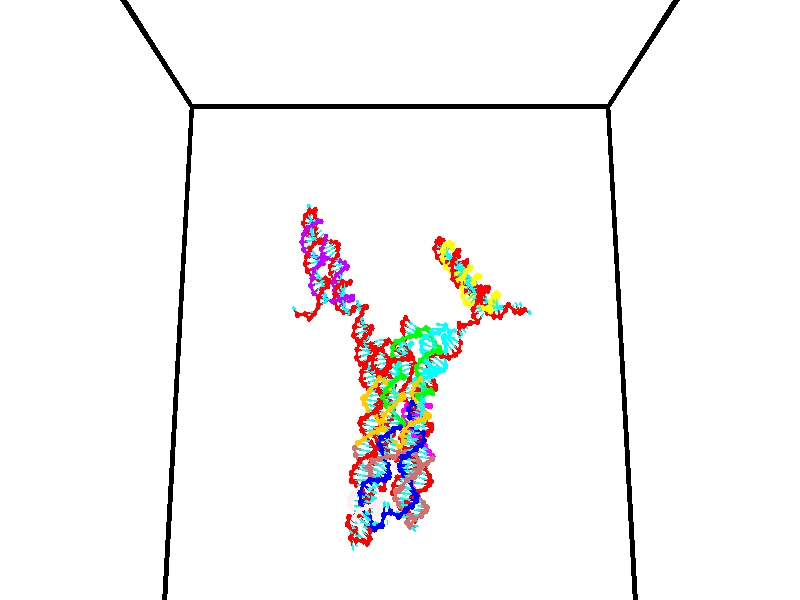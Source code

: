 // switches for output
#declare DRAW_BASES = 1; // possible values are 0, 1; only relevant for DNA ribbons
#declare DRAW_BASES_TYPE = 3; // possible values are 1, 2, 3; only relevant for DNA ribbons
#declare DRAW_FOG = 0; // set to 1 to enable fog

#include "colors.inc"

#include "transforms.inc"
background { rgb <1, 1, 1>}

#default {
   normal{
       ripples 0.25
       frequency 0.20
       turbulence 0.2
       lambda 5
   }
	finish {
		phong 0.1
		phong_size 40.
	}
}

// original window dimensions: 1024x640


// camera settings

camera {
	sky <0, 0.179814, -0.983701>
	up <0, 0.179814, -0.983701>
	right 1.6 * <1, 0, 0>
	location <35, 94.9851, 44.8844>
	look_at <35, 29.7336, 32.9568>
	direction <0, -65.2515, -11.9276>
	angle 67.0682
}


# declare cpy_camera_pos = <35, 94.9851, 44.8844>;
# if (DRAW_FOG = 1)
fog {
	fog_type 2
	up vnormalize(cpy_camera_pos)
	color rgbt<1,1,1,0.3>
	distance 1e-5
	fog_alt 3e-3
	fog_offset 56
}
# end


// LIGHTS

# declare lum = 6;
global_settings {
	ambient_light rgb lum * <0.05, 0.05, 0.05>
	max_trace_level 15
}# declare cpy_direct_light_amount = 0.25;
light_source
{	1000 * <-1, -1.16352, -0.803886>,
	rgb lum * cpy_direct_light_amount
	parallel
}

light_source
{	1000 * <1, 1.16352, 0.803886>,
	rgb lum * cpy_direct_light_amount
	parallel
}

// strand 0

// nucleotide -1

// particle -1
sphere {
	<24.610672, 34.540432, 35.128387> 0.250000
	pigment { color rgbt <1,0,0,0> }
	no_shadow
}
cylinder {
	<24.462358, 34.818306, 34.881836>,  <24.373371, 34.985031, 34.733906>, 0.100000
	pigment { color rgbt <1,0,0,0> }
	no_shadow
}
cylinder {
	<24.462358, 34.818306, 34.881836>,  <24.610672, 34.540432, 35.128387>, 0.100000
	pigment { color rgbt <1,0,0,0> }
	no_shadow
}

// particle -1
sphere {
	<24.462358, 34.818306, 34.881836> 0.100000
	pigment { color rgbt <1,0,0,0> }
	no_shadow
}
sphere {
	0, 1
	scale<0.080000,0.200000,0.300000>
	matrix <0.327087, -0.523487, -0.786750,
		-0.869215, -0.493323, -0.033125,
		-0.370782, 0.694689, -0.616382,
		24.351124, 35.026714, 34.696922>
	pigment { color rgbt <0,1,1,0> }
	no_shadow
}
cylinder {
	<25.312140, 34.126877, 34.990055>,  <24.610672, 34.540432, 35.128387>, 0.130000
	pigment { color rgbt <1,0,0,0> }
	no_shadow
}

// nucleotide -1

// particle -1
sphere {
	<25.312140, 34.126877, 34.990055> 0.250000
	pigment { color rgbt <1,0,0,0> }
	no_shadow
}
cylinder {
	<25.690338, 34.049885, 34.884991>,  <25.917257, 34.003689, 34.821953>, 0.100000
	pigment { color rgbt <1,0,0,0> }
	no_shadow
}
cylinder {
	<25.690338, 34.049885, 34.884991>,  <25.312140, 34.126877, 34.990055>, 0.100000
	pigment { color rgbt <1,0,0,0> }
	no_shadow
}

// particle -1
sphere {
	<25.690338, 34.049885, 34.884991> 0.100000
	pigment { color rgbt <1,0,0,0> }
	no_shadow
}
sphere {
	0, 1
	scale<0.080000,0.200000,0.300000>
	matrix <-0.241166, 0.128079, -0.961995,
		0.218805, 0.972907, 0.074679,
		0.945496, -0.192479, -0.262657,
		25.973988, 33.992142, 34.806194>
	pigment { color rgbt <0,1,1,0> }
	no_shadow
}
cylinder {
	<25.811682, 34.527294, 35.440231>,  <25.312140, 34.126877, 34.990055>, 0.130000
	pigment { color rgbt <1,0,0,0> }
	no_shadow
}

// nucleotide -1

// particle -1
sphere {
	<25.811682, 34.527294, 35.440231> 0.250000
	pigment { color rgbt <1,0,0,0> }
	no_shadow
}
cylinder {
	<26.039476, 34.231010, 35.297665>,  <26.176153, 34.053238, 35.212124>, 0.100000
	pigment { color rgbt <1,0,0,0> }
	no_shadow
}
cylinder {
	<26.039476, 34.231010, 35.297665>,  <25.811682, 34.527294, 35.440231>, 0.100000
	pigment { color rgbt <1,0,0,0> }
	no_shadow
}

// particle -1
sphere {
	<26.039476, 34.231010, 35.297665> 0.100000
	pigment { color rgbt <1,0,0,0> }
	no_shadow
}
sphere {
	0, 1
	scale<0.080000,0.200000,0.300000>
	matrix <0.048899, -0.402299, 0.914202,
		-0.820545, -0.538053, -0.192883,
		0.569486, -0.740712, -0.356415,
		26.210321, 34.008797, 35.190739>
	pigment { color rgbt <0,1,1,0> }
	no_shadow
}
cylinder {
	<26.355595, 34.414513, 34.922646>,  <25.811682, 34.527294, 35.440231>, 0.130000
	pigment { color rgbt <1,0,0,0> }
	no_shadow
}

// nucleotide -1

// particle -1
sphere {
	<26.355595, 34.414513, 34.922646> 0.250000
	pigment { color rgbt <1,0,0,0> }
	no_shadow
}
cylinder {
	<26.589724, 34.280293, 34.627403>,  <26.730200, 34.199760, 34.450256>, 0.100000
	pigment { color rgbt <1,0,0,0> }
	no_shadow
}
cylinder {
	<26.589724, 34.280293, 34.627403>,  <26.355595, 34.414513, 34.922646>, 0.100000
	pigment { color rgbt <1,0,0,0> }
	no_shadow
}

// particle -1
sphere {
	<26.589724, 34.280293, 34.627403> 0.100000
	pigment { color rgbt <1,0,0,0> }
	no_shadow
}
sphere {
	0, 1
	scale<0.080000,0.200000,0.300000>
	matrix <-0.784234, -0.465427, -0.410311,
		-0.205854, 0.819013, -0.535576,
		0.585321, -0.335552, -0.738108,
		26.765320, 34.179626, 34.405972>
	pigment { color rgbt <0,1,1,0> }
	no_shadow
}
cylinder {
	<26.702543, 34.744843, 34.348785>,  <26.355595, 34.414513, 34.922646>, 0.130000
	pigment { color rgbt <1,0,0,0> }
	no_shadow
}

// nucleotide -1

// particle -1
sphere {
	<26.702543, 34.744843, 34.348785> 0.250000
	pigment { color rgbt <1,0,0,0> }
	no_shadow
}
cylinder {
	<27.078056, 34.750278, 34.211086>,  <27.303364, 34.753540, 34.128468>, 0.100000
	pigment { color rgbt <1,0,0,0> }
	no_shadow
}
cylinder {
	<27.078056, 34.750278, 34.211086>,  <26.702543, 34.744843, 34.348785>, 0.100000
	pigment { color rgbt <1,0,0,0> }
	no_shadow
}

// particle -1
sphere {
	<27.078056, 34.750278, 34.211086> 0.100000
	pigment { color rgbt <1,0,0,0> }
	no_shadow
}
sphere {
	0, 1
	scale<0.080000,0.200000,0.300000>
	matrix <-0.328561, -0.265236, -0.906475,
		-0.103629, 0.964088, -0.244532,
		0.938780, 0.013594, -0.344248,
		27.359690, 34.754356, 34.107811>
	pigment { color rgbt <0,1,1,0> }
	no_shadow
}
cylinder {
	<26.794233, 35.270870, 33.777939>,  <26.702543, 34.744843, 34.348785>, 0.130000
	pigment { color rgbt <1,0,0,0> }
	no_shadow
}

// nucleotide -1

// particle -1
sphere {
	<26.794233, 35.270870, 33.777939> 0.250000
	pigment { color rgbt <1,0,0,0> }
	no_shadow
}
cylinder {
	<27.057932, 34.970825, 33.757076>,  <27.216152, 34.790798, 33.744560>, 0.100000
	pigment { color rgbt <1,0,0,0> }
	no_shadow
}
cylinder {
	<27.057932, 34.970825, 33.757076>,  <26.794233, 35.270870, 33.777939>, 0.100000
	pigment { color rgbt <1,0,0,0> }
	no_shadow
}

// particle -1
sphere {
	<27.057932, 34.970825, 33.757076> 0.100000
	pigment { color rgbt <1,0,0,0> }
	no_shadow
}
sphere {
	0, 1
	scale<0.080000,0.200000,0.300000>
	matrix <-0.316182, -0.213612, -0.924337,
		0.682218, 0.625858, -0.377996,
		0.659248, -0.750115, -0.052155,
		27.255707, 34.745792, 33.741428>
	pigment { color rgbt <0,1,1,0> }
	no_shadow
}
cylinder {
	<27.114862, 35.332722, 33.127483>,  <26.794233, 35.270870, 33.777939>, 0.130000
	pigment { color rgbt <1,0,0,0> }
	no_shadow
}

// nucleotide -1

// particle -1
sphere {
	<27.114862, 35.332722, 33.127483> 0.250000
	pigment { color rgbt <1,0,0,0> }
	no_shadow
}
cylinder {
	<27.179234, 34.953686, 33.237877>,  <27.217857, 34.726265, 33.304111>, 0.100000
	pigment { color rgbt <1,0,0,0> }
	no_shadow
}
cylinder {
	<27.179234, 34.953686, 33.237877>,  <27.114862, 35.332722, 33.127483>, 0.100000
	pigment { color rgbt <1,0,0,0> }
	no_shadow
}

// particle -1
sphere {
	<27.179234, 34.953686, 33.237877> 0.100000
	pigment { color rgbt <1,0,0,0> }
	no_shadow
}
sphere {
	0, 1
	scale<0.080000,0.200000,0.300000>
	matrix <-0.238218, -0.308656, -0.920860,
		0.957786, 0.082449, -0.275406,
		0.160930, -0.947594, 0.275985,
		27.227512, 34.669407, 33.320671>
	pigment { color rgbt <0,1,1,0> }
	no_shadow
}
cylinder {
	<27.694361, 35.126617, 32.775101>,  <27.114862, 35.332722, 33.127483>, 0.130000
	pigment { color rgbt <1,0,0,0> }
	no_shadow
}

// nucleotide -1

// particle -1
sphere {
	<27.694361, 35.126617, 32.775101> 0.250000
	pigment { color rgbt <1,0,0,0> }
	no_shadow
}
cylinder {
	<27.439295, 34.831039, 32.862137>,  <27.286255, 34.653694, 32.914360>, 0.100000
	pigment { color rgbt <1,0,0,0> }
	no_shadow
}
cylinder {
	<27.439295, 34.831039, 32.862137>,  <27.694361, 35.126617, 32.775101>, 0.100000
	pigment { color rgbt <1,0,0,0> }
	no_shadow
}

// particle -1
sphere {
	<27.439295, 34.831039, 32.862137> 0.100000
	pigment { color rgbt <1,0,0,0> }
	no_shadow
}
sphere {
	0, 1
	scale<0.080000,0.200000,0.300000>
	matrix <-0.147568, -0.160056, -0.976015,
		0.756046, -0.654481, -0.006982,
		-0.637666, -0.738943, 0.217591,
		27.247995, 34.609356, 32.927414>
	pigment { color rgbt <0,1,1,0> }
	no_shadow
}
cylinder {
	<27.741993, 34.692352, 32.246250>,  <27.694361, 35.126617, 32.775101>, 0.130000
	pigment { color rgbt <1,0,0,0> }
	no_shadow
}

// nucleotide -1

// particle -1
sphere {
	<27.741993, 34.692352, 32.246250> 0.250000
	pigment { color rgbt <1,0,0,0> }
	no_shadow
}
cylinder {
	<27.412178, 34.550262, 32.422413>,  <27.214289, 34.465008, 32.528111>, 0.100000
	pigment { color rgbt <1,0,0,0> }
	no_shadow
}
cylinder {
	<27.412178, 34.550262, 32.422413>,  <27.741993, 34.692352, 32.246250>, 0.100000
	pigment { color rgbt <1,0,0,0> }
	no_shadow
}

// particle -1
sphere {
	<27.412178, 34.550262, 32.422413> 0.100000
	pigment { color rgbt <1,0,0,0> }
	no_shadow
}
sphere {
	0, 1
	scale<0.080000,0.200000,0.300000>
	matrix <-0.311912, -0.364046, -0.877600,
		0.472073, -0.860980, 0.189370,
		-0.824535, -0.355224, 0.440406,
		27.164818, 34.443695, 32.554535>
	pigment { color rgbt <0,1,1,0> }
	no_shadow
}
cylinder {
	<27.662695, 33.917770, 32.008053>,  <27.741993, 34.692352, 32.246250>, 0.130000
	pigment { color rgbt <1,0,0,0> }
	no_shadow
}

// nucleotide -1

// particle -1
sphere {
	<27.662695, 33.917770, 32.008053> 0.250000
	pigment { color rgbt <1,0,0,0> }
	no_shadow
}
cylinder {
	<27.299776, 34.055702, 32.104305>,  <27.082024, 34.138462, 32.162056>, 0.100000
	pigment { color rgbt <1,0,0,0> }
	no_shadow
}
cylinder {
	<27.299776, 34.055702, 32.104305>,  <27.662695, 33.917770, 32.008053>, 0.100000
	pigment { color rgbt <1,0,0,0> }
	no_shadow
}

// particle -1
sphere {
	<27.299776, 34.055702, 32.104305> 0.100000
	pigment { color rgbt <1,0,0,0> }
	no_shadow
}
sphere {
	0, 1
	scale<0.080000,0.200000,0.300000>
	matrix <-0.382838, -0.440734, -0.811904,
		-0.173909, -0.828764, 0.531890,
		-0.907299, 0.344825, 0.240635,
		27.027586, 34.159149, 32.176495>
	pigment { color rgbt <0,1,1,0> }
	no_shadow
}
cylinder {
	<27.235186, 33.439495, 31.708492>,  <27.662695, 33.917770, 32.008053>, 0.130000
	pigment { color rgbt <1,0,0,0> }
	no_shadow
}

// nucleotide -1

// particle -1
sphere {
	<27.235186, 33.439495, 31.708492> 0.250000
	pigment { color rgbt <1,0,0,0> }
	no_shadow
}
cylinder {
	<27.006491, 33.757236, 31.790583>,  <26.869274, 33.947884, 31.839836>, 0.100000
	pigment { color rgbt <1,0,0,0> }
	no_shadow
}
cylinder {
	<27.006491, 33.757236, 31.790583>,  <27.235186, 33.439495, 31.708492>, 0.100000
	pigment { color rgbt <1,0,0,0> }
	no_shadow
}

// particle -1
sphere {
	<27.006491, 33.757236, 31.790583> 0.100000
	pigment { color rgbt <1,0,0,0> }
	no_shadow
}
sphere {
	0, 1
	scale<0.080000,0.200000,0.300000>
	matrix <-0.545841, -0.181539, -0.817986,
		-0.612516, -0.579691, 0.537385,
		-0.571736, 0.794356, 0.205224,
		26.834970, 33.995544, 31.852150>
	pigment { color rgbt <0,1,1,0> }
	no_shadow
}
cylinder {
	<26.572029, 33.216125, 31.871468>,  <27.235186, 33.439495, 31.708492>, 0.130000
	pigment { color rgbt <1,0,0,0> }
	no_shadow
}

// nucleotide -1

// particle -1
sphere {
	<26.572029, 33.216125, 31.871468> 0.250000
	pigment { color rgbt <1,0,0,0> }
	no_shadow
}
cylinder {
	<26.546316, 33.592438, 31.738325>,  <26.530888, 33.818226, 31.658440>, 0.100000
	pigment { color rgbt <1,0,0,0> }
	no_shadow
}
cylinder {
	<26.546316, 33.592438, 31.738325>,  <26.572029, 33.216125, 31.871468>, 0.100000
	pigment { color rgbt <1,0,0,0> }
	no_shadow
}

// particle -1
sphere {
	<26.546316, 33.592438, 31.738325> 0.100000
	pigment { color rgbt <1,0,0,0> }
	no_shadow
}
sphere {
	0, 1
	scale<0.080000,0.200000,0.300000>
	matrix <-0.526495, -0.315322, -0.789541,
		-0.847745, 0.124493, 0.515588,
		-0.064284, 0.940784, -0.332858,
		26.527031, 33.874672, 31.638468>
	pigment { color rgbt <0,1,1,0> }
	no_shadow
}
cylinder {
	<25.833559, 33.348713, 31.557032>,  <26.572029, 33.216125, 31.871468>, 0.130000
	pigment { color rgbt <1,0,0,0> }
	no_shadow
}

// nucleotide -1

// particle -1
sphere {
	<25.833559, 33.348713, 31.557032> 0.250000
	pigment { color rgbt <1,0,0,0> }
	no_shadow
}
cylinder {
	<26.031887, 33.666103, 31.415859>,  <26.150885, 33.856537, 31.331156>, 0.100000
	pigment { color rgbt <1,0,0,0> }
	no_shadow
}
cylinder {
	<26.031887, 33.666103, 31.415859>,  <25.833559, 33.348713, 31.557032>, 0.100000
	pigment { color rgbt <1,0,0,0> }
	no_shadow
}

// particle -1
sphere {
	<26.031887, 33.666103, 31.415859> 0.100000
	pigment { color rgbt <1,0,0,0> }
	no_shadow
}
sphere {
	0, 1
	scale<0.080000,0.200000,0.300000>
	matrix <-0.413924, -0.141340, -0.899272,
		-0.763433, 0.591964, 0.258359,
		0.495820, 0.793474, -0.352932,
		26.180634, 33.904144, 31.309980>
	pigment { color rgbt <0,1,1,0> }
	no_shadow
}
cylinder {
	<25.351585, 33.600540, 31.093933>,  <25.833559, 33.348713, 31.557032>, 0.130000
	pigment { color rgbt <1,0,0,0> }
	no_shadow
}

// nucleotide -1

// particle -1
sphere {
	<25.351585, 33.600540, 31.093933> 0.250000
	pigment { color rgbt <1,0,0,0> }
	no_shadow
}
cylinder {
	<25.713705, 33.720768, 30.973875>,  <25.930977, 33.792904, 30.901840>, 0.100000
	pigment { color rgbt <1,0,0,0> }
	no_shadow
}
cylinder {
	<25.713705, 33.720768, 30.973875>,  <25.351585, 33.600540, 31.093933>, 0.100000
	pigment { color rgbt <1,0,0,0> }
	no_shadow
}

// particle -1
sphere {
	<25.713705, 33.720768, 30.973875> 0.100000
	pigment { color rgbt <1,0,0,0> }
	no_shadow
}
sphere {
	0, 1
	scale<0.080000,0.200000,0.300000>
	matrix <-0.322273, 0.025718, -0.946297,
		-0.276711, 0.953412, 0.120149,
		0.905301, 0.300572, -0.300143,
		25.985296, 33.810940, 30.883833>
	pigment { color rgbt <0,1,1,0> }
	no_shadow
}
cylinder {
	<25.208668, 34.126892, 30.595497>,  <25.351585, 33.600540, 31.093933>, 0.130000
	pigment { color rgbt <1,0,0,0> }
	no_shadow
}

// nucleotide -1

// particle -1
sphere {
	<25.208668, 34.126892, 30.595497> 0.250000
	pigment { color rgbt <1,0,0,0> }
	no_shadow
}
cylinder {
	<25.595304, 34.051662, 30.525839>,  <25.827288, 34.006527, 30.484043>, 0.100000
	pigment { color rgbt <1,0,0,0> }
	no_shadow
}
cylinder {
	<25.595304, 34.051662, 30.525839>,  <25.208668, 34.126892, 30.595497>, 0.100000
	pigment { color rgbt <1,0,0,0> }
	no_shadow
}

// particle -1
sphere {
	<25.595304, 34.051662, 30.525839> 0.100000
	pigment { color rgbt <1,0,0,0> }
	no_shadow
}
sphere {
	0, 1
	scale<0.080000,0.200000,0.300000>
	matrix <-0.182308, -0.026878, -0.982874,
		0.180170, 0.981787, -0.060267,
		0.966593, -0.188072, -0.174145,
		25.885283, 33.995239, 30.473595>
	pigment { color rgbt <0,1,1,0> }
	no_shadow
}
cylinder {
	<25.343990, 34.602272, 30.089802>,  <25.208668, 34.126892, 30.595497>, 0.130000
	pigment { color rgbt <1,0,0,0> }
	no_shadow
}

// nucleotide -1

// particle -1
sphere {
	<25.343990, 34.602272, 30.089802> 0.250000
	pigment { color rgbt <1,0,0,0> }
	no_shadow
}
cylinder {
	<25.618591, 34.319435, 30.021999>,  <25.783352, 34.149734, 29.981318>, 0.100000
	pigment { color rgbt <1,0,0,0> }
	no_shadow
}
cylinder {
	<25.618591, 34.319435, 30.021999>,  <25.343990, 34.602272, 30.089802>, 0.100000
	pigment { color rgbt <1,0,0,0> }
	no_shadow
}

// particle -1
sphere {
	<25.618591, 34.319435, 30.021999> 0.100000
	pigment { color rgbt <1,0,0,0> }
	no_shadow
}
sphere {
	0, 1
	scale<0.080000,0.200000,0.300000>
	matrix <-0.137116, 0.103047, -0.985180,
		0.714082, 0.699571, -0.026212,
		0.686503, -0.707094, -0.169507,
		25.824543, 34.107307, 29.971148>
	pigment { color rgbt <0,1,1,0> }
	no_shadow
}
cylinder {
	<25.783487, 34.927662, 29.453175>,  <25.343990, 34.602272, 30.089802>, 0.130000
	pigment { color rgbt <1,0,0,0> }
	no_shadow
}

// nucleotide -1

// particle -1
sphere {
	<25.783487, 34.927662, 29.453175> 0.250000
	pigment { color rgbt <1,0,0,0> }
	no_shadow
}
cylinder {
	<25.844465, 34.535686, 29.504522>,  <25.881052, 34.300503, 29.535330>, 0.100000
	pigment { color rgbt <1,0,0,0> }
	no_shadow
}
cylinder {
	<25.844465, 34.535686, 29.504522>,  <25.783487, 34.927662, 29.453175>, 0.100000
	pigment { color rgbt <1,0,0,0> }
	no_shadow
}

// particle -1
sphere {
	<25.844465, 34.535686, 29.504522> 0.100000
	pigment { color rgbt <1,0,0,0> }
	no_shadow
}
sphere {
	0, 1
	scale<0.080000,0.200000,0.300000>
	matrix <-0.212291, -0.159322, -0.964131,
		0.965242, 0.119726, -0.232321,
		0.152445, -0.979940, 0.128368,
		25.890200, 34.241703, 29.543034>
	pigment { color rgbt <0,1,1,0> }
	no_shadow
}
cylinder {
	<26.197706, 34.739754, 28.920116>,  <25.783487, 34.927662, 29.453175>, 0.130000
	pigment { color rgbt <1,0,0,0> }
	no_shadow
}

// nucleotide -1

// particle -1
sphere {
	<26.197706, 34.739754, 28.920116> 0.250000
	pigment { color rgbt <1,0,0,0> }
	no_shadow
}
cylinder {
	<26.057205, 34.384636, 29.039072>,  <25.972904, 34.171566, 29.110445>, 0.100000
	pigment { color rgbt <1,0,0,0> }
	no_shadow
}
cylinder {
	<26.057205, 34.384636, 29.039072>,  <26.197706, 34.739754, 28.920116>, 0.100000
	pigment { color rgbt <1,0,0,0> }
	no_shadow
}

// particle -1
sphere {
	<26.057205, 34.384636, 29.039072> 0.100000
	pigment { color rgbt <1,0,0,0> }
	no_shadow
}
sphere {
	0, 1
	scale<0.080000,0.200000,0.300000>
	matrix <-0.086005, -0.285690, -0.954455,
		0.932322, -0.360833, 0.023994,
		-0.351253, -0.887795, 0.297389,
		25.951830, 34.118298, 29.128288>
	pigment { color rgbt <0,1,1,0> }
	no_shadow
}
cylinder {
	<26.620016, 34.212524, 28.717146>,  <26.197706, 34.739754, 28.920116>, 0.130000
	pigment { color rgbt <1,0,0,0> }
	no_shadow
}

// nucleotide -1

// particle -1
sphere {
	<26.620016, 34.212524, 28.717146> 0.250000
	pigment { color rgbt <1,0,0,0> }
	no_shadow
}
cylinder {
	<26.255644, 34.048939, 28.738873>,  <26.037020, 33.950787, 28.751907>, 0.100000
	pigment { color rgbt <1,0,0,0> }
	no_shadow
}
cylinder {
	<26.255644, 34.048939, 28.738873>,  <26.620016, 34.212524, 28.717146>, 0.100000
	pigment { color rgbt <1,0,0,0> }
	no_shadow
}

// particle -1
sphere {
	<26.255644, 34.048939, 28.738873> 0.100000
	pigment { color rgbt <1,0,0,0> }
	no_shadow
}
sphere {
	0, 1
	scale<0.080000,0.200000,0.300000>
	matrix <0.138040, -0.426205, -0.894033,
		0.388781, -0.806904, 0.444696,
		-0.910931, -0.408969, 0.054316,
		25.982365, 33.926247, 28.755167>
	pigment { color rgbt <0,1,1,0> }
	no_shadow
}
cylinder {
	<26.695583, 33.518761, 28.486525>,  <26.620016, 34.212524, 28.717146>, 0.130000
	pigment { color rgbt <1,0,0,0> }
	no_shadow
}

// nucleotide -1

// particle -1
sphere {
	<26.695583, 33.518761, 28.486525> 0.250000
	pigment { color rgbt <1,0,0,0> }
	no_shadow
}
cylinder {
	<26.306997, 33.607285, 28.452402>,  <26.073845, 33.660400, 28.431929>, 0.100000
	pigment { color rgbt <1,0,0,0> }
	no_shadow
}
cylinder {
	<26.306997, 33.607285, 28.452402>,  <26.695583, 33.518761, 28.486525>, 0.100000
	pigment { color rgbt <1,0,0,0> }
	no_shadow
}

// particle -1
sphere {
	<26.306997, 33.607285, 28.452402> 0.100000
	pigment { color rgbt <1,0,0,0> }
	no_shadow
}
sphere {
	0, 1
	scale<0.080000,0.200000,0.300000>
	matrix <-0.044573, -0.523603, -0.850796,
		-0.232954, -0.822717, 0.518526,
		-0.971466, 0.221309, -0.085305,
		26.015558, 33.673676, 28.426811>
	pigment { color rgbt <0,1,1,0> }
	no_shadow
}
cylinder {
	<26.500578, 32.948059, 28.181799>,  <26.695583, 33.518761, 28.486525>, 0.130000
	pigment { color rgbt <1,0,0,0> }
	no_shadow
}

// nucleotide -1

// particle -1
sphere {
	<26.500578, 32.948059, 28.181799> 0.250000
	pigment { color rgbt <1,0,0,0> }
	no_shadow
}
cylinder {
	<26.177197, 33.181404, 28.150597>,  <25.983168, 33.321411, 28.131874>, 0.100000
	pigment { color rgbt <1,0,0,0> }
	no_shadow
}
cylinder {
	<26.177197, 33.181404, 28.150597>,  <26.500578, 32.948059, 28.181799>, 0.100000
	pigment { color rgbt <1,0,0,0> }
	no_shadow
}

// particle -1
sphere {
	<26.177197, 33.181404, 28.150597> 0.100000
	pigment { color rgbt <1,0,0,0> }
	no_shadow
}
sphere {
	0, 1
	scale<0.080000,0.200000,0.300000>
	matrix <-0.193949, -0.389199, -0.900504,
		-0.555685, -0.712887, 0.427793,
		-0.808454, 0.583367, -0.078008,
		25.934660, 33.356415, 28.127193>
	pigment { color rgbt <0,1,1,0> }
	no_shadow
}
cylinder {
	<25.988321, 32.506298, 28.011553>,  <26.500578, 32.948059, 28.181799>, 0.130000
	pigment { color rgbt <1,0,0,0> }
	no_shadow
}

// nucleotide -1

// particle -1
sphere {
	<25.988321, 32.506298, 28.011553> 0.250000
	pigment { color rgbt <1,0,0,0> }
	no_shadow
}
cylinder {
	<25.885202, 32.869873, 27.880486>,  <25.823332, 33.088020, 27.801846>, 0.100000
	pigment { color rgbt <1,0,0,0> }
	no_shadow
}
cylinder {
	<25.885202, 32.869873, 27.880486>,  <25.988321, 32.506298, 28.011553>, 0.100000
	pigment { color rgbt <1,0,0,0> }
	no_shadow
}

// particle -1
sphere {
	<25.885202, 32.869873, 27.880486> 0.100000
	pigment { color rgbt <1,0,0,0> }
	no_shadow
}
sphere {
	0, 1
	scale<0.080000,0.200000,0.300000>
	matrix <-0.280064, -0.394869, -0.875010,
		-0.924719, -0.133807, 0.356358,
		-0.257797, 0.908942, -0.327668,
		25.807863, 33.142555, 27.782185>
	pigment { color rgbt <0,1,1,0> }
	no_shadow
}
cylinder {
	<25.582989, 32.360756, 27.556906>,  <25.988321, 32.506298, 28.011553>, 0.130000
	pigment { color rgbt <1,0,0,0> }
	no_shadow
}

// nucleotide -1

// particle -1
sphere {
	<25.582989, 32.360756, 27.556906> 0.250000
	pigment { color rgbt <1,0,0,0> }
	no_shadow
}
cylinder {
	<25.586432, 32.754501, 27.486532>,  <25.588497, 32.990749, 27.444307>, 0.100000
	pigment { color rgbt <1,0,0,0> }
	no_shadow
}
cylinder {
	<25.586432, 32.754501, 27.486532>,  <25.582989, 32.360756, 27.556906>, 0.100000
	pigment { color rgbt <1,0,0,0> }
	no_shadow
}

// particle -1
sphere {
	<25.586432, 32.754501, 27.486532> 0.100000
	pigment { color rgbt <1,0,0,0> }
	no_shadow
}
sphere {
	0, 1
	scale<0.080000,0.200000,0.300000>
	matrix <-0.184889, -0.171340, -0.967708,
		-0.982722, 0.040855, 0.180523,
		0.008605, 0.984365, -0.175933,
		25.589012, 33.049812, 27.433752>
	pigment { color rgbt <0,1,1,0> }
	no_shadow
}
cylinder {
	<24.923645, 32.637932, 27.250418>,  <25.582989, 32.360756, 27.556906>, 0.130000
	pigment { color rgbt <1,0,0,0> }
	no_shadow
}

// nucleotide -1

// particle -1
sphere {
	<24.923645, 32.637932, 27.250418> 0.250000
	pigment { color rgbt <1,0,0,0> }
	no_shadow
}
cylinder {
	<25.243034, 32.844242, 27.126215>,  <25.434668, 32.968029, 27.051693>, 0.100000
	pigment { color rgbt <1,0,0,0> }
	no_shadow
}
cylinder {
	<25.243034, 32.844242, 27.126215>,  <24.923645, 32.637932, 27.250418>, 0.100000
	pigment { color rgbt <1,0,0,0> }
	no_shadow
}

// particle -1
sphere {
	<25.243034, 32.844242, 27.126215> 0.100000
	pigment { color rgbt <1,0,0,0> }
	no_shadow
}
sphere {
	0, 1
	scale<0.080000,0.200000,0.300000>
	matrix <-0.242708, -0.196211, -0.950049,
		-0.550941, 0.833950, -0.031485,
		0.798471, 0.515780, -0.310507,
		25.482576, 32.998978, 27.033062>
	pigment { color rgbt <0,1,1,0> }
	no_shadow
}
cylinder {
	<24.686085, 32.962940, 26.627035>,  <24.923645, 32.637932, 27.250418>, 0.130000
	pigment { color rgbt <1,0,0,0> }
	no_shadow
}

// nucleotide -1

// particle -1
sphere {
	<24.686085, 32.962940, 26.627035> 0.250000
	pigment { color rgbt <1,0,0,0> }
	no_shadow
}
cylinder {
	<25.083607, 32.934872, 26.592571>,  <25.322121, 32.918030, 26.571892>, 0.100000
	pigment { color rgbt <1,0,0,0> }
	no_shadow
}
cylinder {
	<25.083607, 32.934872, 26.592571>,  <24.686085, 32.962940, 26.627035>, 0.100000
	pigment { color rgbt <1,0,0,0> }
	no_shadow
}

// particle -1
sphere {
	<25.083607, 32.934872, 26.592571> 0.100000
	pigment { color rgbt <1,0,0,0> }
	no_shadow
}
sphere {
	0, 1
	scale<0.080000,0.200000,0.300000>
	matrix <-0.103746, -0.308133, -0.945669,
		0.039812, 0.948752, -0.313505,
		0.993807, -0.070174, -0.086162,
		25.381748, 32.913818, 26.566723>
	pigment { color rgbt <0,1,1,0> }
	no_shadow
}
cylinder {
	<24.956291, 33.447426, 26.095423>,  <24.686085, 32.962940, 26.627035>, 0.130000
	pigment { color rgbt <1,0,0,0> }
	no_shadow
}

// nucleotide -1

// particle -1
sphere {
	<24.956291, 33.447426, 26.095423> 0.250000
	pigment { color rgbt <1,0,0,0> }
	no_shadow
}
cylinder {
	<25.198160, 33.134800, 26.156773>,  <25.343281, 32.947224, 26.193583>, 0.100000
	pigment { color rgbt <1,0,0,0> }
	no_shadow
}
cylinder {
	<25.198160, 33.134800, 26.156773>,  <24.956291, 33.447426, 26.095423>, 0.100000
	pigment { color rgbt <1,0,0,0> }
	no_shadow
}

// particle -1
sphere {
	<25.198160, 33.134800, 26.156773> 0.100000
	pigment { color rgbt <1,0,0,0> }
	no_shadow
}
sphere {
	0, 1
	scale<0.080000,0.200000,0.300000>
	matrix <-0.158155, -0.306555, -0.938622,
		0.780615, 0.543300, -0.308974,
		0.604671, -0.781568, 0.153376,
		25.379562, 32.900330, 26.202785>
	pigment { color rgbt <0,1,1,0> }
	no_shadow
}
cylinder {
	<25.385429, 33.334389, 25.533333>,  <24.956291, 33.447426, 26.095423>, 0.130000
	pigment { color rgbt <1,0,0,0> }
	no_shadow
}

// nucleotide -1

// particle -1
sphere {
	<25.385429, 33.334389, 25.533333> 0.250000
	pigment { color rgbt <1,0,0,0> }
	no_shadow
}
cylinder {
	<25.351145, 32.988361, 25.731041>,  <25.330574, 32.780743, 25.849665>, 0.100000
	pigment { color rgbt <1,0,0,0> }
	no_shadow
}
cylinder {
	<25.351145, 32.988361, 25.731041>,  <25.385429, 33.334389, 25.533333>, 0.100000
	pigment { color rgbt <1,0,0,0> }
	no_shadow
}

// particle -1
sphere {
	<25.351145, 32.988361, 25.731041> 0.100000
	pigment { color rgbt <1,0,0,0> }
	no_shadow
}
sphere {
	0, 1
	scale<0.080000,0.200000,0.300000>
	matrix <-0.296044, -0.451575, -0.841687,
		0.951321, -0.218468, -0.217395,
		-0.085711, -0.865073, 0.494269,
		25.325432, 32.728840, 25.879322>
	pigment { color rgbt <0,1,1,0> }
	no_shadow
}
cylinder {
	<25.907879, 32.765297, 25.354568>,  <25.385429, 33.334389, 25.533333>, 0.130000
	pigment { color rgbt <1,0,0,0> }
	no_shadow
}

// nucleotide -1

// particle -1
sphere {
	<25.907879, 32.765297, 25.354568> 0.250000
	pigment { color rgbt <1,0,0,0> }
	no_shadow
}
cylinder {
	<25.536396, 32.651073, 25.449192>,  <25.313507, 32.582539, 25.505966>, 0.100000
	pigment { color rgbt <1,0,0,0> }
	no_shadow
}
cylinder {
	<25.536396, 32.651073, 25.449192>,  <25.907879, 32.765297, 25.354568>, 0.100000
	pigment { color rgbt <1,0,0,0> }
	no_shadow
}

// particle -1
sphere {
	<25.536396, 32.651073, 25.449192> 0.100000
	pigment { color rgbt <1,0,0,0> }
	no_shadow
}
sphere {
	0, 1
	scale<0.080000,0.200000,0.300000>
	matrix <-0.085848, -0.455043, -0.886322,
		0.360741, -0.843441, 0.398087,
		-0.928707, -0.285557, 0.236560,
		25.257784, 32.565407, 25.520161>
	pigment { color rgbt <0,1,1,0> }
	no_shadow
}
cylinder {
	<25.800156, 32.043095, 25.086708>,  <25.907879, 32.765297, 25.354568>, 0.130000
	pigment { color rgbt <1,0,0,0> }
	no_shadow
}

// nucleotide -1

// particle -1
sphere {
	<25.800156, 32.043095, 25.086708> 0.250000
	pigment { color rgbt <1,0,0,0> }
	no_shadow
}
cylinder {
	<25.457251, 32.240631, 25.144978>,  <25.251507, 32.359154, 25.179939>, 0.100000
	pigment { color rgbt <1,0,0,0> }
	no_shadow
}
cylinder {
	<25.457251, 32.240631, 25.144978>,  <25.800156, 32.043095, 25.086708>, 0.100000
	pigment { color rgbt <1,0,0,0> }
	no_shadow
}

// particle -1
sphere {
	<25.457251, 32.240631, 25.144978> 0.100000
	pigment { color rgbt <1,0,0,0> }
	no_shadow
}
sphere {
	0, 1
	scale<0.080000,0.200000,0.300000>
	matrix <-0.341734, -0.334106, -0.878402,
		-0.385123, -0.802802, 0.455180,
		-0.857262, 0.493844, 0.145673,
		25.200071, 32.388783, 25.188681>
	pigment { color rgbt <0,1,1,0> }
	no_shadow
}
cylinder {
	<25.304197, 31.546024, 25.079678>,  <25.800156, 32.043095, 25.086708>, 0.130000
	pigment { color rgbt <1,0,0,0> }
	no_shadow
}

// nucleotide -1

// particle -1
sphere {
	<25.304197, 31.546024, 25.079678> 0.250000
	pigment { color rgbt <1,0,0,0> }
	no_shadow
}
cylinder {
	<25.193825, 31.893360, 24.914827>,  <25.127602, 32.101761, 24.815916>, 0.100000
	pigment { color rgbt <1,0,0,0> }
	no_shadow
}
cylinder {
	<25.193825, 31.893360, 24.914827>,  <25.304197, 31.546024, 25.079678>, 0.100000
	pigment { color rgbt <1,0,0,0> }
	no_shadow
}

// particle -1
sphere {
	<25.193825, 31.893360, 24.914827> 0.100000
	pigment { color rgbt <1,0,0,0> }
	no_shadow
}
sphere {
	0, 1
	scale<0.080000,0.200000,0.300000>
	matrix <-0.242402, -0.477780, -0.844374,
		-0.930110, -0.133087, 0.342321,
		-0.275929, 0.868340, -0.412128,
		25.111046, 32.153862, 24.791189>
	pigment { color rgbt <0,1,1,0> }
	no_shadow
}
cylinder {
	<25.627932, 30.944368, 25.333065>,  <25.304197, 31.546024, 25.079678>, 0.130000
	pigment { color rgbt <1,0,0,0> }
	no_shadow
}

// nucleotide -1

// particle -1
sphere {
	<25.627932, 30.944368, 25.333065> 0.250000
	pigment { color rgbt <1,0,0,0> }
	no_shadow
}
cylinder {
	<25.419554, 30.848995, 25.660912>,  <25.294527, 30.791771, 25.857618>, 0.100000
	pigment { color rgbt <1,0,0,0> }
	no_shadow
}
cylinder {
	<25.419554, 30.848995, 25.660912>,  <25.627932, 30.944368, 25.333065>, 0.100000
	pigment { color rgbt <1,0,0,0> }
	no_shadow
}

// particle -1
sphere {
	<25.419554, 30.848995, 25.660912> 0.100000
	pigment { color rgbt <1,0,0,0> }
	no_shadow
}
sphere {
	0, 1
	scale<0.080000,0.200000,0.300000>
	matrix <0.851230, -0.073756, 0.519584,
		-0.063433, 0.968355, 0.241383,
		-0.520945, -0.238431, 0.819614,
		25.263269, 30.777466, 25.906796>
	pigment { color rgbt <0,1,1,0> }
	no_shadow
}
cylinder {
	<25.943672, 31.321346, 25.952221>,  <25.627932, 30.944368, 25.333065>, 0.130000
	pigment { color rgbt <1,0,0,0> }
	no_shadow
}

// nucleotide -1

// particle -1
sphere {
	<25.943672, 31.321346, 25.952221> 0.250000
	pigment { color rgbt <1,0,0,0> }
	no_shadow
}
cylinder {
	<25.771852, 30.970678, 26.038877>,  <25.668760, 30.760277, 26.090872>, 0.100000
	pigment { color rgbt <1,0,0,0> }
	no_shadow
}
cylinder {
	<25.771852, 30.970678, 26.038877>,  <25.943672, 31.321346, 25.952221>, 0.100000
	pigment { color rgbt <1,0,0,0> }
	no_shadow
}

// particle -1
sphere {
	<25.771852, 30.970678, 26.038877> 0.100000
	pigment { color rgbt <1,0,0,0> }
	no_shadow
}
sphere {
	0, 1
	scale<0.080000,0.200000,0.300000>
	matrix <0.808143, -0.266128, 0.525434,
		-0.402977, 0.400780, 0.822791,
		-0.429551, -0.876671, 0.216644,
		25.642986, 30.707678, 26.103870>
	pigment { color rgbt <0,1,1,0> }
	no_shadow
}
cylinder {
	<25.725941, 31.147978, 26.631638>,  <25.943672, 31.321346, 25.952221>, 0.130000
	pigment { color rgbt <1,0,0,0> }
	no_shadow
}

// nucleotide -1

// particle -1
sphere {
	<25.725941, 31.147978, 26.631638> 0.250000
	pigment { color rgbt <1,0,0,0> }
	no_shadow
}
cylinder {
	<25.832861, 30.791950, 26.483950>,  <25.897013, 30.578333, 26.395336>, 0.100000
	pigment { color rgbt <1,0,0,0> }
	no_shadow
}
cylinder {
	<25.832861, 30.791950, 26.483950>,  <25.725941, 31.147978, 26.631638>, 0.100000
	pigment { color rgbt <1,0,0,0> }
	no_shadow
}

// particle -1
sphere {
	<25.832861, 30.791950, 26.483950> 0.100000
	pigment { color rgbt <1,0,0,0> }
	no_shadow
}
sphere {
	0, 1
	scale<0.080000,0.200000,0.300000>
	matrix <0.668565, -0.104633, 0.736256,
		-0.693952, -0.443651, 0.567102,
		0.267303, -0.890071, -0.369220,
		25.913052, 30.524929, 26.373184>
	pigment { color rgbt <0,1,1,0> }
	no_shadow
}
cylinder {
	<25.574619, 30.635759, 27.151114>,  <25.725941, 31.147978, 26.631638>, 0.130000
	pigment { color rgbt <1,0,0,0> }
	no_shadow
}

// nucleotide -1

// particle -1
sphere {
	<25.574619, 30.635759, 27.151114> 0.250000
	pigment { color rgbt <1,0,0,0> }
	no_shadow
}
cylinder {
	<25.890923, 30.568886, 26.915571>,  <26.080704, 30.528761, 26.774246>, 0.100000
	pigment { color rgbt <1,0,0,0> }
	no_shadow
}
cylinder {
	<25.890923, 30.568886, 26.915571>,  <25.574619, 30.635759, 27.151114>, 0.100000
	pigment { color rgbt <1,0,0,0> }
	no_shadow
}

// particle -1
sphere {
	<25.890923, 30.568886, 26.915571> 0.100000
	pigment { color rgbt <1,0,0,0> }
	no_shadow
}
sphere {
	0, 1
	scale<0.080000,0.200000,0.300000>
	matrix <0.571681, -0.142180, 0.808063,
		-0.218819, -0.975620, -0.016854,
		0.790759, -0.167185, -0.588855,
		26.128151, 30.518730, 26.738914>
	pigment { color rgbt <0,1,1,0> }
	no_shadow
}
cylinder {
	<25.859789, 29.989376, 27.387033>,  <25.574619, 30.635759, 27.151114>, 0.130000
	pigment { color rgbt <1,0,0,0> }
	no_shadow
}

// nucleotide -1

// particle -1
sphere {
	<25.859789, 29.989376, 27.387033> 0.250000
	pigment { color rgbt <1,0,0,0> }
	no_shadow
}
cylinder {
	<26.143787, 30.183540, 27.182962>,  <26.314186, 30.300039, 27.060520>, 0.100000
	pigment { color rgbt <1,0,0,0> }
	no_shadow
}
cylinder {
	<26.143787, 30.183540, 27.182962>,  <25.859789, 29.989376, 27.387033>, 0.100000
	pigment { color rgbt <1,0,0,0> }
	no_shadow
}

// particle -1
sphere {
	<26.143787, 30.183540, 27.182962> 0.100000
	pigment { color rgbt <1,0,0,0> }
	no_shadow
}
sphere {
	0, 1
	scale<0.080000,0.200000,0.300000>
	matrix <0.686534, -0.315846, 0.654915,
		0.156767, -0.815240, -0.557501,
		0.709997, 0.485412, -0.510176,
		26.356787, 30.329165, 27.029909>
	pigment { color rgbt <0,1,1,0> }
	no_shadow
}
cylinder {
	<26.504036, 29.456409, 27.145847>,  <25.859789, 29.989376, 27.387033>, 0.130000
	pigment { color rgbt <1,0,0,0> }
	no_shadow
}

// nucleotide -1

// particle -1
sphere {
	<26.504036, 29.456409, 27.145847> 0.250000
	pigment { color rgbt <1,0,0,0> }
	no_shadow
}
cylinder {
	<26.597467, 29.836880, 27.226547>,  <26.653526, 30.065163, 27.274967>, 0.100000
	pigment { color rgbt <1,0,0,0> }
	no_shadow
}
cylinder {
	<26.597467, 29.836880, 27.226547>,  <26.504036, 29.456409, 27.145847>, 0.100000
	pigment { color rgbt <1,0,0,0> }
	no_shadow
}

// particle -1
sphere {
	<26.597467, 29.836880, 27.226547> 0.100000
	pigment { color rgbt <1,0,0,0> }
	no_shadow
}
sphere {
	0, 1
	scale<0.080000,0.200000,0.300000>
	matrix <0.649489, -0.307038, 0.695623,
		0.723606, -0.031446, -0.689496,
		0.233577, 0.951177, 0.201750,
		26.667540, 30.122232, 27.287073>
	pigment { color rgbt <0,1,1,0> }
	no_shadow
}
cylinder {
	<27.233442, 29.442766, 27.387314>,  <26.504036, 29.456409, 27.145847>, 0.130000
	pigment { color rgbt <1,0,0,0> }
	no_shadow
}

// nucleotide -1

// particle -1
sphere {
	<27.233442, 29.442766, 27.387314> 0.250000
	pigment { color rgbt <1,0,0,0> }
	no_shadow
}
cylinder {
	<27.098789, 29.798824, 27.510157>,  <27.017998, 30.012459, 27.583862>, 0.100000
	pigment { color rgbt <1,0,0,0> }
	no_shadow
}
cylinder {
	<27.098789, 29.798824, 27.510157>,  <27.233442, 29.442766, 27.387314>, 0.100000
	pigment { color rgbt <1,0,0,0> }
	no_shadow
}

// particle -1
sphere {
	<27.098789, 29.798824, 27.510157> 0.100000
	pigment { color rgbt <1,0,0,0> }
	no_shadow
}
sphere {
	0, 1
	scale<0.080000,0.200000,0.300000>
	matrix <0.613670, -0.039980, 0.788550,
		0.714204, 0.453915, -0.532798,
		-0.336634, 0.890147, 0.307108,
		26.997799, 30.065868, 27.602289>
	pigment { color rgbt <0,1,1,0> }
	no_shadow
}
cylinder {
	<27.849667, 29.831280, 27.524921>,  <27.233442, 29.442766, 27.387314>, 0.130000
	pigment { color rgbt <1,0,0,0> }
	no_shadow
}

// nucleotide -1

// particle -1
sphere {
	<27.849667, 29.831280, 27.524921> 0.250000
	pigment { color rgbt <1,0,0,0> }
	no_shadow
}
cylinder {
	<27.572338, 30.025177, 27.738211>,  <27.405941, 30.141516, 27.866184>, 0.100000
	pigment { color rgbt <1,0,0,0> }
	no_shadow
}
cylinder {
	<27.572338, 30.025177, 27.738211>,  <27.849667, 29.831280, 27.524921>, 0.100000
	pigment { color rgbt <1,0,0,0> }
	no_shadow
}

// particle -1
sphere {
	<27.572338, 30.025177, 27.738211> 0.100000
	pigment { color rgbt <1,0,0,0> }
	no_shadow
}
sphere {
	0, 1
	scale<0.080000,0.200000,0.300000>
	matrix <0.627861, 0.043174, 0.777127,
		0.353686, 0.873590, -0.334286,
		-0.693323, 0.484744, 0.533223,
		27.364342, 30.170601, 27.898178>
	pigment { color rgbt <0,1,1,0> }
	no_shadow
}
cylinder {
	<28.220263, 30.331434, 27.905464>,  <27.849667, 29.831280, 27.524921>, 0.130000
	pigment { color rgbt <1,0,0,0> }
	no_shadow
}

// nucleotide -1

// particle -1
sphere {
	<28.220263, 30.331434, 27.905464> 0.250000
	pigment { color rgbt <1,0,0,0> }
	no_shadow
}
cylinder {
	<27.869375, 30.337917, 28.097393>,  <27.658844, 30.341806, 28.212549>, 0.100000
	pigment { color rgbt <1,0,0,0> }
	no_shadow
}
cylinder {
	<27.869375, 30.337917, 28.097393>,  <28.220263, 30.331434, 27.905464>, 0.100000
	pigment { color rgbt <1,0,0,0> }
	no_shadow
}

// particle -1
sphere {
	<27.869375, 30.337917, 28.097393> 0.100000
	pigment { color rgbt <1,0,0,0> }
	no_shadow
}
sphere {
	0, 1
	scale<0.080000,0.200000,0.300000>
	matrix <0.478660, 0.106689, 0.871494,
		-0.037068, 0.994160, -0.101346,
		-0.877217, 0.016206, 0.479820,
		27.606211, 30.342779, 28.241339>
	pigment { color rgbt <0,1,1,0> }
	no_shadow
}
cylinder {
	<28.239717, 30.824177, 28.404167>,  <28.220263, 30.331434, 27.905464>, 0.130000
	pigment { color rgbt <1,0,0,0> }
	no_shadow
}

// nucleotide -1

// particle -1
sphere {
	<28.239717, 30.824177, 28.404167> 0.250000
	pigment { color rgbt <1,0,0,0> }
	no_shadow
}
cylinder {
	<27.950596, 30.580641, 28.534931>,  <27.777122, 30.434519, 28.613390>, 0.100000
	pigment { color rgbt <1,0,0,0> }
	no_shadow
}
cylinder {
	<27.950596, 30.580641, 28.534931>,  <28.239717, 30.824177, 28.404167>, 0.100000
	pigment { color rgbt <1,0,0,0> }
	no_shadow
}

// particle -1
sphere {
	<27.950596, 30.580641, 28.534931> 0.100000
	pigment { color rgbt <1,0,0,0> }
	no_shadow
}
sphere {
	0, 1
	scale<0.080000,0.200000,0.300000>
	matrix <0.442137, -0.043863, 0.895874,
		-0.531104, 0.792080, 0.300895,
		-0.722803, -0.608839, 0.326912,
		27.733755, 30.397989, 28.633005>
	pigment { color rgbt <0,1,1,0> }
	no_shadow
}
cylinder {
	<28.216497, 31.041563, 29.042042>,  <28.239717, 30.824177, 28.404167>, 0.130000
	pigment { color rgbt <1,0,0,0> }
	no_shadow
}

// nucleotide -1

// particle -1
sphere {
	<28.216497, 31.041563, 29.042042> 0.250000
	pigment { color rgbt <1,0,0,0> }
	no_shadow
}
cylinder {
	<28.028587, 30.688469, 29.038183>,  <27.915842, 30.476612, 29.035868>, 0.100000
	pigment { color rgbt <1,0,0,0> }
	no_shadow
}
cylinder {
	<28.028587, 30.688469, 29.038183>,  <28.216497, 31.041563, 29.042042>, 0.100000
	pigment { color rgbt <1,0,0,0> }
	no_shadow
}

// particle -1
sphere {
	<28.028587, 30.688469, 29.038183> 0.100000
	pigment { color rgbt <1,0,0,0> }
	no_shadow
}
sphere {
	0, 1
	scale<0.080000,0.200000,0.300000>
	matrix <0.364090, -0.203694, 0.908816,
		-0.804208, 0.423426, 0.417085,
		-0.469774, -0.882734, -0.009647,
		27.887655, 30.423649, 29.035290>
	pigment { color rgbt <0,1,1,0> }
	no_shadow
}
cylinder {
	<27.691105, 31.030754, 29.603857>,  <28.216497, 31.041563, 29.042042>, 0.130000
	pigment { color rgbt <1,0,0,0> }
	no_shadow
}

// nucleotide -1

// particle -1
sphere {
	<27.691105, 31.030754, 29.603857> 0.250000
	pigment { color rgbt <1,0,0,0> }
	no_shadow
}
cylinder {
	<27.833300, 30.669964, 29.505821>,  <27.918617, 30.453489, 29.446999>, 0.100000
	pigment { color rgbt <1,0,0,0> }
	no_shadow
}
cylinder {
	<27.833300, 30.669964, 29.505821>,  <27.691105, 31.030754, 29.603857>, 0.100000
	pigment { color rgbt <1,0,0,0> }
	no_shadow
}

// particle -1
sphere {
	<27.833300, 30.669964, 29.505821> 0.100000
	pigment { color rgbt <1,0,0,0> }
	no_shadow
}
sphere {
	0, 1
	scale<0.080000,0.200000,0.300000>
	matrix <0.221990, -0.173242, 0.959535,
		-0.907937, -0.395510, 0.138645,
		0.355486, -0.901976, -0.245092,
		27.939945, 30.399372, 29.432293>
	pigment { color rgbt <0,1,1,0> }
	no_shadow
}
cylinder {
	<27.327227, 30.589497, 30.010363>,  <27.691105, 31.030754, 29.603857>, 0.130000
	pigment { color rgbt <1,0,0,0> }
	no_shadow
}

// nucleotide -1

// particle -1
sphere {
	<27.327227, 30.589497, 30.010363> 0.250000
	pigment { color rgbt <1,0,0,0> }
	no_shadow
}
cylinder {
	<27.688162, 30.443188, 29.919151>,  <27.904724, 30.355402, 29.864424>, 0.100000
	pigment { color rgbt <1,0,0,0> }
	no_shadow
}
cylinder {
	<27.688162, 30.443188, 29.919151>,  <27.327227, 30.589497, 30.010363>, 0.100000
	pigment { color rgbt <1,0,0,0> }
	no_shadow
}

// particle -1
sphere {
	<27.688162, 30.443188, 29.919151> 0.100000
	pigment { color rgbt <1,0,0,0> }
	no_shadow
}
sphere {
	0, 1
	scale<0.080000,0.200000,0.300000>
	matrix <0.209294, -0.090668, 0.973640,
		-0.376804, -0.926278, -0.005259,
		0.902338, -0.365771, -0.228029,
		27.958864, 30.333456, 29.850742>
	pigment { color rgbt <0,1,1,0> }
	no_shadow
}
cylinder {
	<27.326052, 30.049654, 30.519159>,  <27.327227, 30.589497, 30.010363>, 0.130000
	pigment { color rgbt <1,0,0,0> }
	no_shadow
}

// nucleotide -1

// particle -1
sphere {
	<27.326052, 30.049654, 30.519159> 0.250000
	pigment { color rgbt <1,0,0,0> }
	no_shadow
}
cylinder {
	<27.694141, 30.079624, 30.365498>,  <27.914995, 30.097607, 30.273300>, 0.100000
	pigment { color rgbt <1,0,0,0> }
	no_shadow
}
cylinder {
	<27.694141, 30.079624, 30.365498>,  <27.326052, 30.049654, 30.519159>, 0.100000
	pigment { color rgbt <1,0,0,0> }
	no_shadow
}

// particle -1
sphere {
	<27.694141, 30.079624, 30.365498> 0.100000
	pigment { color rgbt <1,0,0,0> }
	no_shadow
}
sphere {
	0, 1
	scale<0.080000,0.200000,0.300000>
	matrix <0.391363, -0.188573, 0.900708,
		-0.004957, -0.979197, -0.202851,
		0.920223, 0.074924, -0.384156,
		27.970209, 30.102100, 30.250250>
	pigment { color rgbt <0,1,1,0> }
	no_shadow
}
cylinder {
	<27.712488, 29.771883, 31.098761>,  <27.326052, 30.049654, 30.519159>, 0.130000
	pigment { color rgbt <1,0,0,0> }
	no_shadow
}

// nucleotide -1

// particle -1
sphere {
	<27.712488, 29.771883, 31.098761> 0.250000
	pigment { color rgbt <1,0,0,0> }
	no_shadow
}
cylinder {
	<27.985338, 29.900000, 30.835817>,  <28.149048, 29.976870, 30.678051>, 0.100000
	pigment { color rgbt <1,0,0,0> }
	no_shadow
}
cylinder {
	<27.985338, 29.900000, 30.835817>,  <27.712488, 29.771883, 31.098761>, 0.100000
	pigment { color rgbt <1,0,0,0> }
	no_shadow
}

// particle -1
sphere {
	<27.985338, 29.900000, 30.835817> 0.100000
	pigment { color rgbt <1,0,0,0> }
	no_shadow
}
sphere {
	0, 1
	scale<0.080000,0.200000,0.300000>
	matrix <0.686843, 0.027818, 0.726273,
		0.250907, -0.946910, -0.201017,
		0.682123, 0.320294, -0.657358,
		28.189976, 29.996088, 30.638609>
	pigment { color rgbt <0,1,1,0> }
	no_shadow
}
cylinder {
	<28.378712, 29.293901, 31.237766>,  <27.712488, 29.771883, 31.098761>, 0.130000
	pigment { color rgbt <1,0,0,0> }
	no_shadow
}

// nucleotide -1

// particle -1
sphere {
	<28.378712, 29.293901, 31.237766> 0.250000
	pigment { color rgbt <1,0,0,0> }
	no_shadow
}
cylinder {
	<28.429289, 29.656240, 31.076048>,  <28.459635, 29.873644, 30.979017>, 0.100000
	pigment { color rgbt <1,0,0,0> }
	no_shadow
}
cylinder {
	<28.429289, 29.656240, 31.076048>,  <28.378712, 29.293901, 31.237766>, 0.100000
	pigment { color rgbt <1,0,0,0> }
	no_shadow
}

// particle -1
sphere {
	<28.429289, 29.656240, 31.076048> 0.100000
	pigment { color rgbt <1,0,0,0> }
	no_shadow
}
sphere {
	0, 1
	scale<0.080000,0.200000,0.300000>
	matrix <0.614767, 0.248303, 0.748604,
		0.778507, -0.343202, -0.525489,
		0.126442, 0.905847, -0.404295,
		28.467222, 29.927994, 30.954760>
	pigment { color rgbt <0,1,1,0> }
	no_shadow
}
cylinder {
	<29.044882, 29.454632, 31.439569>,  <28.378712, 29.293901, 31.237766>, 0.130000
	pigment { color rgbt <1,0,0,0> }
	no_shadow
}

// nucleotide -1

// particle -1
sphere {
	<29.044882, 29.454632, 31.439569> 0.250000
	pigment { color rgbt <1,0,0,0> }
	no_shadow
}
cylinder {
	<28.868240, 29.799004, 31.338547>,  <28.762255, 30.005627, 31.277933>, 0.100000
	pigment { color rgbt <1,0,0,0> }
	no_shadow
}
cylinder {
	<28.868240, 29.799004, 31.338547>,  <29.044882, 29.454632, 31.439569>, 0.100000
	pigment { color rgbt <1,0,0,0> }
	no_shadow
}

// particle -1
sphere {
	<28.868240, 29.799004, 31.338547> 0.100000
	pigment { color rgbt <1,0,0,0> }
	no_shadow
}
sphere {
	0, 1
	scale<0.080000,0.200000,0.300000>
	matrix <0.445301, 0.454689, 0.771340,
		0.778904, 0.228164, -0.584166,
		-0.441606, 0.860929, -0.252558,
		28.735758, 30.057281, 31.262779>
	pigment { color rgbt <0,1,1,0> }
	no_shadow
}
cylinder {
	<29.510551, 30.081921, 31.471073>,  <29.044882, 29.454632, 31.439569>, 0.130000
	pigment { color rgbt <1,0,0,0> }
	no_shadow
}

// nucleotide -1

// particle -1
sphere {
	<29.510551, 30.081921, 31.471073> 0.250000
	pigment { color rgbt <1,0,0,0> }
	no_shadow
}
cylinder {
	<29.155008, 30.264685, 31.484716>,  <28.941683, 30.374344, 31.492903>, 0.100000
	pigment { color rgbt <1,0,0,0> }
	no_shadow
}
cylinder {
	<29.155008, 30.264685, 31.484716>,  <29.510551, 30.081921, 31.471073>, 0.100000
	pigment { color rgbt <1,0,0,0> }
	no_shadow
}

// particle -1
sphere {
	<29.155008, 30.264685, 31.484716> 0.100000
	pigment { color rgbt <1,0,0,0> }
	no_shadow
}
sphere {
	0, 1
	scale<0.080000,0.200000,0.300000>
	matrix <0.348575, 0.626034, 0.697550,
		0.297363, 0.631913, -0.715724,
		-0.888859, 0.456909, 0.034110,
		28.888351, 30.401758, 31.494949>
	pigment { color rgbt <0,1,1,0> }
	no_shadow
}
cylinder {
	<29.639456, 30.823200, 31.489031>,  <29.510551, 30.081921, 31.471073>, 0.130000
	pigment { color rgbt <1,0,0,0> }
	no_shadow
}

// nucleotide -1

// particle -1
sphere {
	<29.639456, 30.823200, 31.489031> 0.250000
	pigment { color rgbt <1,0,0,0> }
	no_shadow
}
cylinder {
	<29.261536, 30.820776, 31.620070>,  <29.034784, 30.819323, 31.698692>, 0.100000
	pigment { color rgbt <1,0,0,0> }
	no_shadow
}
cylinder {
	<29.261536, 30.820776, 31.620070>,  <29.639456, 30.823200, 31.489031>, 0.100000
	pigment { color rgbt <1,0,0,0> }
	no_shadow
}

// particle -1
sphere {
	<29.261536, 30.820776, 31.620070> 0.100000
	pigment { color rgbt <1,0,0,0> }
	no_shadow
}
sphere {
	0, 1
	scale<0.080000,0.200000,0.300000>
	matrix <0.220897, 0.726660, 0.650515,
		-0.241992, 0.686971, -0.685209,
		-0.944799, -0.006058, 0.327596,
		28.978096, 30.818958, 31.718348>
	pigment { color rgbt <0,1,1,0> }
	no_shadow
}
cylinder {
	<29.532040, 31.515022, 31.714342>,  <29.639456, 30.823200, 31.489031>, 0.130000
	pigment { color rgbt <1,0,0,0> }
	no_shadow
}

// nucleotide -1

// particle -1
sphere {
	<29.532040, 31.515022, 31.714342> 0.250000
	pigment { color rgbt <1,0,0,0> }
	no_shadow
}
cylinder {
	<29.256884, 31.279108, 31.883558>,  <29.091789, 31.137560, 31.985088>, 0.100000
	pigment { color rgbt <1,0,0,0> }
	no_shadow
}
cylinder {
	<29.256884, 31.279108, 31.883558>,  <29.532040, 31.515022, 31.714342>, 0.100000
	pigment { color rgbt <1,0,0,0> }
	no_shadow
}

// particle -1
sphere {
	<29.256884, 31.279108, 31.883558> 0.100000
	pigment { color rgbt <1,0,0,0> }
	no_shadow
}
sphere {
	0, 1
	scale<0.080000,0.200000,0.300000>
	matrix <-0.087394, 0.645911, 0.758394,
		-0.720534, 0.484721, -0.495859,
		-0.687890, -0.589784, 0.423039,
		29.050516, 31.102173, 32.010471>
	pigment { color rgbt <0,1,1,0> }
	no_shadow
}
cylinder {
	<28.892994, 31.933256, 31.691710>,  <29.532040, 31.515022, 31.714342>, 0.130000
	pigment { color rgbt <1,0,0,0> }
	no_shadow
}

// nucleotide -1

// particle -1
sphere {
	<28.892994, 31.933256, 31.691710> 0.250000
	pigment { color rgbt <1,0,0,0> }
	no_shadow
}
cylinder {
	<28.897194, 31.669493, 31.992395>,  <28.899714, 31.511234, 32.172806>, 0.100000
	pigment { color rgbt <1,0,0,0> }
	no_shadow
}
cylinder {
	<28.897194, 31.669493, 31.992395>,  <28.892994, 31.933256, 31.691710>, 0.100000
	pigment { color rgbt <1,0,0,0> }
	no_shadow
}

// particle -1
sphere {
	<28.897194, 31.669493, 31.992395> 0.100000
	pigment { color rgbt <1,0,0,0> }
	no_shadow
}
sphere {
	0, 1
	scale<0.080000,0.200000,0.300000>
	matrix <0.002698, 0.751770, 0.659420,
		-0.999941, -0.004895, 0.009671,
		0.010498, -0.659407, 0.751713,
		28.900343, 31.471670, 32.217911>
	pigment { color rgbt <0,1,1,0> }
	no_shadow
}
cylinder {
	<28.375757, 32.158379, 32.182884>,  <28.892994, 31.933256, 31.691710>, 0.130000
	pigment { color rgbt <1,0,0,0> }
	no_shadow
}

// nucleotide -1

// particle -1
sphere {
	<28.375757, 32.158379, 32.182884> 0.250000
	pigment { color rgbt <1,0,0,0> }
	no_shadow
}
cylinder {
	<28.594076, 31.912251, 32.410389>,  <28.725067, 31.764574, 32.546890>, 0.100000
	pigment { color rgbt <1,0,0,0> }
	no_shadow
}
cylinder {
	<28.594076, 31.912251, 32.410389>,  <28.375757, 32.158379, 32.182884>, 0.100000
	pigment { color rgbt <1,0,0,0> }
	no_shadow
}

// particle -1
sphere {
	<28.594076, 31.912251, 32.410389> 0.100000
	pigment { color rgbt <1,0,0,0> }
	no_shadow
}
sphere {
	0, 1
	scale<0.080000,0.200000,0.300000>
	matrix <-0.083216, 0.635622, 0.767502,
		-0.833774, -0.466231, 0.295717,
		0.545798, -0.615316, 0.568763,
		28.757816, 31.727655, 32.581017>
	pigment { color rgbt <0,1,1,0> }
	no_shadow
}
cylinder {
	<28.075640, 32.192352, 32.857281>,  <28.375757, 32.158379, 32.182884>, 0.130000
	pigment { color rgbt <1,0,0,0> }
	no_shadow
}

// nucleotide -1

// particle -1
sphere {
	<28.075640, 32.192352, 32.857281> 0.250000
	pigment { color rgbt <1,0,0,0> }
	no_shadow
}
cylinder {
	<28.439798, 32.041859, 32.926128>,  <28.658293, 31.951563, 32.967438>, 0.100000
	pigment { color rgbt <1,0,0,0> }
	no_shadow
}
cylinder {
	<28.439798, 32.041859, 32.926128>,  <28.075640, 32.192352, 32.857281>, 0.100000
	pigment { color rgbt <1,0,0,0> }
	no_shadow
}

// particle -1
sphere {
	<28.439798, 32.041859, 32.926128> 0.100000
	pigment { color rgbt <1,0,0,0> }
	no_shadow
}
sphere {
	0, 1
	scale<0.080000,0.200000,0.300000>
	matrix <0.046552, 0.506520, 0.860971,
		-0.411109, -0.775812, 0.478648,
		0.910397, -0.376235, 0.172119,
		28.712917, 31.928988, 32.977764>
	pigment { color rgbt <0,1,1,0> }
	no_shadow
}
cylinder {
	<28.048811, 32.082432, 33.573906>,  <28.075640, 32.192352, 32.857281>, 0.130000
	pigment { color rgbt <1,0,0,0> }
	no_shadow
}

// nucleotide -1

// particle -1
sphere {
	<28.048811, 32.082432, 33.573906> 0.250000
	pigment { color rgbt <1,0,0,0> }
	no_shadow
}
cylinder {
	<28.435816, 32.109585, 33.476490>,  <28.668018, 32.125877, 33.418041>, 0.100000
	pigment { color rgbt <1,0,0,0> }
	no_shadow
}
cylinder {
	<28.435816, 32.109585, 33.476490>,  <28.048811, 32.082432, 33.573906>, 0.100000
	pigment { color rgbt <1,0,0,0> }
	no_shadow
}

// particle -1
sphere {
	<28.435816, 32.109585, 33.476490> 0.100000
	pigment { color rgbt <1,0,0,0> }
	no_shadow
}
sphere {
	0, 1
	scale<0.080000,0.200000,0.300000>
	matrix <0.176969, 0.506120, 0.844112,
		0.180566, -0.859787, 0.477663,
		0.967511, 0.067886, -0.243543,
		28.726068, 32.129951, 33.403427>
	pigment { color rgbt <0,1,1,0> }
	no_shadow
}
cylinder {
	<28.396423, 31.920803, 34.115711>,  <28.048811, 32.082432, 33.573906>, 0.130000
	pigment { color rgbt <1,0,0,0> }
	no_shadow
}

// nucleotide -1

// particle -1
sphere {
	<28.396423, 31.920803, 34.115711> 0.250000
	pigment { color rgbt <1,0,0,0> }
	no_shadow
}
cylinder {
	<28.654417, 32.128052, 33.891018>,  <28.809214, 32.252399, 33.756203>, 0.100000
	pigment { color rgbt <1,0,0,0> }
	no_shadow
}
cylinder {
	<28.654417, 32.128052, 33.891018>,  <28.396423, 31.920803, 34.115711>, 0.100000
	pigment { color rgbt <1,0,0,0> }
	no_shadow
}

// particle -1
sphere {
	<28.654417, 32.128052, 33.891018> 0.100000
	pigment { color rgbt <1,0,0,0> }
	no_shadow
}
sphere {
	0, 1
	scale<0.080000,0.200000,0.300000>
	matrix <0.179047, 0.612154, 0.770201,
		0.742927, -0.597343, 0.302060,
		0.644981, 0.518121, -0.561738,
		28.847912, 32.283489, 33.722496>
	pigment { color rgbt <0,1,1,0> }
	no_shadow
}
cylinder {
	<29.029554, 31.936697, 34.450405>,  <28.396423, 31.920803, 34.115711>, 0.130000
	pigment { color rgbt <1,0,0,0> }
	no_shadow
}

// nucleotide -1

// particle -1
sphere {
	<29.029554, 31.936697, 34.450405> 0.250000
	pigment { color rgbt <1,0,0,0> }
	no_shadow
}
cylinder {
	<29.065928, 32.257839, 34.214725>,  <29.087751, 32.450523, 34.073318>, 0.100000
	pigment { color rgbt <1,0,0,0> }
	no_shadow
}
cylinder {
	<29.065928, 32.257839, 34.214725>,  <29.029554, 31.936697, 34.450405>, 0.100000
	pigment { color rgbt <1,0,0,0> }
	no_shadow
}

// particle -1
sphere {
	<29.065928, 32.257839, 34.214725> 0.100000
	pigment { color rgbt <1,0,0,0> }
	no_shadow
}
sphere {
	0, 1
	scale<0.080000,0.200000,0.300000>
	matrix <0.242673, 0.555948, 0.795004,
		0.965837, -0.215274, -0.144278,
		0.090933, 0.802857, -0.589196,
		29.093208, 32.498695, 34.037968>
	pigment { color rgbt <0,1,1,0> }
	no_shadow
}
cylinder {
	<29.653666, 32.170696, 34.620663>,  <29.029554, 31.936697, 34.450405>, 0.130000
	pigment { color rgbt <1,0,0,0> }
	no_shadow
}

// nucleotide -1

// particle -1
sphere {
	<29.653666, 32.170696, 34.620663> 0.250000
	pigment { color rgbt <1,0,0,0> }
	no_shadow
}
cylinder {
	<29.443241, 32.476307, 34.471252>,  <29.316986, 32.659676, 34.381607>, 0.100000
	pigment { color rgbt <1,0,0,0> }
	no_shadow
}
cylinder {
	<29.443241, 32.476307, 34.471252>,  <29.653666, 32.170696, 34.620663>, 0.100000
	pigment { color rgbt <1,0,0,0> }
	no_shadow
}

// particle -1
sphere {
	<29.443241, 32.476307, 34.471252> 0.100000
	pigment { color rgbt <1,0,0,0> }
	no_shadow
}
sphere {
	0, 1
	scale<0.080000,0.200000,0.300000>
	matrix <0.271524, 0.567111, 0.777598,
		0.805937, 0.307644, -0.505787,
		-0.526061, 0.764029, -0.373524,
		29.285423, 32.705517, 34.359196>
	pigment { color rgbt <0,1,1,0> }
	no_shadow
}
cylinder {
	<30.141811, 32.658787, 34.388836>,  <29.653666, 32.170696, 34.620663>, 0.130000
	pigment { color rgbt <1,0,0,0> }
	no_shadow
}

// nucleotide -1

// particle -1
sphere {
	<30.141811, 32.658787, 34.388836> 0.250000
	pigment { color rgbt <1,0,0,0> }
	no_shadow
}
cylinder {
	<29.790016, 32.835037, 34.460777>,  <29.578939, 32.940788, 34.503944>, 0.100000
	pigment { color rgbt <1,0,0,0> }
	no_shadow
}
cylinder {
	<29.790016, 32.835037, 34.460777>,  <30.141811, 32.658787, 34.388836>, 0.100000
	pigment { color rgbt <1,0,0,0> }
	no_shadow
}

// particle -1
sphere {
	<29.790016, 32.835037, 34.460777> 0.100000
	pigment { color rgbt <1,0,0,0> }
	no_shadow
}
sphere {
	0, 1
	scale<0.080000,0.200000,0.300000>
	matrix <0.421998, 0.547274, 0.722779,
		0.220048, 0.711573, -0.667265,
		-0.879487, 0.440630, 0.179856,
		29.526171, 32.967228, 34.514732>
	pigment { color rgbt <0,1,1,0> }
	no_shadow
}
cylinder {
	<30.178337, 33.394054, 34.292034>,  <30.141811, 32.658787, 34.388836>, 0.130000
	pigment { color rgbt <1,0,0,0> }
	no_shadow
}

// nucleotide -1

// particle -1
sphere {
	<30.178337, 33.394054, 34.292034> 0.250000
	pigment { color rgbt <1,0,0,0> }
	no_shadow
}
cylinder {
	<29.922705, 33.252110, 34.564987>,  <29.769325, 33.166943, 34.728760>, 0.100000
	pigment { color rgbt <1,0,0,0> }
	no_shadow
}
cylinder {
	<29.922705, 33.252110, 34.564987>,  <30.178337, 33.394054, 34.292034>, 0.100000
	pigment { color rgbt <1,0,0,0> }
	no_shadow
}

// particle -1
sphere {
	<29.922705, 33.252110, 34.564987> 0.100000
	pigment { color rgbt <1,0,0,0> }
	no_shadow
}
sphere {
	0, 1
	scale<0.080000,0.200000,0.300000>
	matrix <0.553526, 0.403801, 0.728391,
		-0.534024, 0.843219, -0.061638,
		-0.639083, -0.354861, 0.682383,
		29.730980, 33.145653, 34.769703>
	pigment { color rgbt <0,1,1,0> }
	no_shadow
}
cylinder {
	<30.653990, 33.957748, 34.316170>,  <30.178337, 33.394054, 34.292034>, 0.130000
	pigment { color rgbt <1,0,0,0> }
	no_shadow
}

// nucleotide -1

// particle -1
sphere {
	<30.653990, 33.957748, 34.316170> 0.250000
	pigment { color rgbt <1,0,0,0> }
	no_shadow
}
cylinder {
	<30.667084, 34.321392, 34.150063>,  <30.674940, 34.539577, 34.050396>, 0.100000
	pigment { color rgbt <1,0,0,0> }
	no_shadow
}
cylinder {
	<30.667084, 34.321392, 34.150063>,  <30.653990, 33.957748, 34.316170>, 0.100000
	pigment { color rgbt <1,0,0,0> }
	no_shadow
}

// particle -1
sphere {
	<30.667084, 34.321392, 34.150063> 0.100000
	pigment { color rgbt <1,0,0,0> }
	no_shadow
}
sphere {
	0, 1
	scale<0.080000,0.200000,0.300000>
	matrix <0.345814, 0.379528, 0.858121,
		0.937732, -0.171697, -0.301959,
		0.032735, 0.909109, -0.415270,
		30.676905, 34.594124, 34.025482>
	pigment { color rgbt <0,1,1,0> }
	no_shadow
}
cylinder {
	<31.306211, 34.283802, 34.404518>,  <30.653990, 33.957748, 34.316170>, 0.130000
	pigment { color rgbt <1,0,0,0> }
	no_shadow
}

// nucleotide -1

// particle -1
sphere {
	<31.306211, 34.283802, 34.404518> 0.250000
	pigment { color rgbt <1,0,0,0> }
	no_shadow
}
cylinder {
	<31.023205, 34.565060, 34.376198>,  <30.853401, 34.733814, 34.359203>, 0.100000
	pigment { color rgbt <1,0,0,0> }
	no_shadow
}
cylinder {
	<31.023205, 34.565060, 34.376198>,  <31.306211, 34.283802, 34.404518>, 0.100000
	pigment { color rgbt <1,0,0,0> }
	no_shadow
}

// particle -1
sphere {
	<31.023205, 34.565060, 34.376198> 0.100000
	pigment { color rgbt <1,0,0,0> }
	no_shadow
}
sphere {
	0, 1
	scale<0.080000,0.200000,0.300000>
	matrix <0.311406, 0.400136, 0.861926,
		0.634389, 0.587776, -0.502065,
		-0.707514, 0.703143, -0.070805,
		30.810951, 34.776001, 34.354958>
	pigment { color rgbt <0,1,1,0> }
	no_shadow
}
cylinder {
	<31.631697, 34.964287, 34.488781>,  <31.306211, 34.283802, 34.404518>, 0.130000
	pigment { color rgbt <1,0,0,0> }
	no_shadow
}

// nucleotide -1

// particle -1
sphere {
	<31.631697, 34.964287, 34.488781> 0.250000
	pigment { color rgbt <1,0,0,0> }
	no_shadow
}
cylinder {
	<31.246897, 35.009491, 34.588211>,  <31.016018, 35.036613, 34.647869>, 0.100000
	pigment { color rgbt <1,0,0,0> }
	no_shadow
}
cylinder {
	<31.246897, 35.009491, 34.588211>,  <31.631697, 34.964287, 34.488781>, 0.100000
	pigment { color rgbt <1,0,0,0> }
	no_shadow
}

// particle -1
sphere {
	<31.246897, 35.009491, 34.588211> 0.100000
	pigment { color rgbt <1,0,0,0> }
	no_shadow
}
sphere {
	0, 1
	scale<0.080000,0.200000,0.300000>
	matrix <0.269832, 0.532859, 0.802030,
		-0.041818, 0.838625, -0.543103,
		-0.961999, 0.113007, 0.248571,
		30.958298, 35.043392, 34.662781>
	pigment { color rgbt <0,1,1,0> }
	no_shadow
}
cylinder {
	<31.462797, 35.749687, 34.655308>,  <31.631697, 34.964287, 34.488781>, 0.130000
	pigment { color rgbt <1,0,0,0> }
	no_shadow
}

// nucleotide -1

// particle -1
sphere {
	<31.462797, 35.749687, 34.655308> 0.250000
	pigment { color rgbt <1,0,0,0> }
	no_shadow
}
cylinder {
	<31.249397, 35.456226, 34.823654>,  <31.121357, 35.280148, 34.924664>, 0.100000
	pigment { color rgbt <1,0,0,0> }
	no_shadow
}
cylinder {
	<31.249397, 35.456226, 34.823654>,  <31.462797, 35.749687, 34.655308>, 0.100000
	pigment { color rgbt <1,0,0,0> }
	no_shadow
}

// particle -1
sphere {
	<31.249397, 35.456226, 34.823654> 0.100000
	pigment { color rgbt <1,0,0,0> }
	no_shadow
}
sphere {
	0, 1
	scale<0.080000,0.200000,0.300000>
	matrix <0.163726, 0.398607, 0.902389,
		-0.829803, 0.550330, -0.092538,
		-0.533499, -0.733654, 0.420869,
		31.089348, 35.236130, 34.949913>
	pigment { color rgbt <0,1,1,0> }
	no_shadow
}
cylinder {
	<31.235714, 35.999599, 35.249081>,  <31.462797, 35.749687, 34.655308>, 0.130000
	pigment { color rgbt <1,0,0,0> }
	no_shadow
}

// nucleotide -1

// particle -1
sphere {
	<31.235714, 35.999599, 35.249081> 0.250000
	pigment { color rgbt <1,0,0,0> }
	no_shadow
}
cylinder {
	<31.147322, 35.616562, 35.323040>,  <31.094286, 35.386742, 35.367416>, 0.100000
	pigment { color rgbt <1,0,0,0> }
	no_shadow
}
cylinder {
	<31.147322, 35.616562, 35.323040>,  <31.235714, 35.999599, 35.249081>, 0.100000
	pigment { color rgbt <1,0,0,0> }
	no_shadow
}

// particle -1
sphere {
	<31.147322, 35.616562, 35.323040> 0.100000
	pigment { color rgbt <1,0,0,0> }
	no_shadow
}
sphere {
	0, 1
	scale<0.080000,0.200000,0.300000>
	matrix <-0.000209, 0.189631, 0.981855,
		-0.975278, 0.216931, -0.042104,
		-0.220979, -0.957591, 0.184897,
		31.081028, 35.329285, 35.378510>
	pigment { color rgbt <0,1,1,0> }
	no_shadow
}
cylinder {
	<30.814840, 35.992924, 35.752270>,  <31.235714, 35.999599, 35.249081>, 0.130000
	pigment { color rgbt <1,0,0,0> }
	no_shadow
}

// nucleotide -1

// particle -1
sphere {
	<30.814840, 35.992924, 35.752270> 0.250000
	pigment { color rgbt <1,0,0,0> }
	no_shadow
}
cylinder {
	<30.959961, 35.621357, 35.781887>,  <31.047033, 35.398415, 35.799656>, 0.100000
	pigment { color rgbt <1,0,0,0> }
	no_shadow
}
cylinder {
	<30.959961, 35.621357, 35.781887>,  <30.814840, 35.992924, 35.752270>, 0.100000
	pigment { color rgbt <1,0,0,0> }
	no_shadow
}

// particle -1
sphere {
	<30.959961, 35.621357, 35.781887> 0.100000
	pigment { color rgbt <1,0,0,0> }
	no_shadow
}
sphere {
	0, 1
	scale<0.080000,0.200000,0.300000>
	matrix <0.083785, 0.111648, 0.990210,
		-0.928092, -0.353046, 0.118335,
		0.362801, -0.928921, 0.074040,
		31.068802, 35.342682, 35.804100>
	pigment { color rgbt <0,1,1,0> }
	no_shadow
}
cylinder {
	<30.471767, 35.619843, 36.301342>,  <30.814840, 35.992924, 35.752270>, 0.130000
	pigment { color rgbt <1,0,0,0> }
	no_shadow
}

// nucleotide -1

// particle -1
sphere {
	<30.471767, 35.619843, 36.301342> 0.250000
	pigment { color rgbt <1,0,0,0> }
	no_shadow
}
cylinder {
	<30.827656, 35.441704, 36.261219>,  <31.041189, 35.334820, 36.237144>, 0.100000
	pigment { color rgbt <1,0,0,0> }
	no_shadow
}
cylinder {
	<30.827656, 35.441704, 36.261219>,  <30.471767, 35.619843, 36.301342>, 0.100000
	pigment { color rgbt <1,0,0,0> }
	no_shadow
}

// particle -1
sphere {
	<30.827656, 35.441704, 36.261219> 0.100000
	pigment { color rgbt <1,0,0,0> }
	no_shadow
}
sphere {
	0, 1
	scale<0.080000,0.200000,0.300000>
	matrix <0.068116, -0.087758, 0.993810,
		-0.451392, -0.891047, -0.047745,
		0.889722, -0.445346, -0.100308,
		31.094572, 35.308102, 36.231125>
	pigment { color rgbt <0,1,1,0> }
	no_shadow
}
cylinder {
	<30.355955, 35.173645, 36.955399>,  <30.471767, 35.619843, 36.301342>, 0.130000
	pigment { color rgbt <1,0,0,0> }
	no_shadow
}

// nucleotide -1

// particle -1
sphere {
	<30.355955, 35.173645, 36.955399> 0.250000
	pigment { color rgbt <1,0,0,0> }
	no_shadow
}
cylinder {
	<30.733297, 35.152676, 36.824356>,  <30.959703, 35.140095, 36.745731>, 0.100000
	pigment { color rgbt <1,0,0,0> }
	no_shadow
}
cylinder {
	<30.733297, 35.152676, 36.824356>,  <30.355955, 35.173645, 36.955399>, 0.100000
	pigment { color rgbt <1,0,0,0> }
	no_shadow
}

// particle -1
sphere {
	<30.733297, 35.152676, 36.824356> 0.100000
	pigment { color rgbt <1,0,0,0> }
	no_shadow
}
sphere {
	0, 1
	scale<0.080000,0.200000,0.300000>
	matrix <0.320783, -0.107987, 0.940977,
		-0.084707, -0.992769, -0.085054,
		0.943357, -0.052423, -0.327610,
		31.016304, 35.136948, 36.726074>
	pigment { color rgbt <0,1,1,0> }
	no_shadow
}
cylinder {
	<30.739697, 34.491306, 37.273678>,  <30.355955, 35.173645, 36.955399>, 0.130000
	pigment { color rgbt <1,0,0,0> }
	no_shadow
}

// nucleotide -1

// particle -1
sphere {
	<30.739697, 34.491306, 37.273678> 0.250000
	pigment { color rgbt <1,0,0,0> }
	no_shadow
}
cylinder {
	<30.981493, 34.797249, 37.184612>,  <31.126572, 34.980816, 37.131172>, 0.100000
	pigment { color rgbt <1,0,0,0> }
	no_shadow
}
cylinder {
	<30.981493, 34.797249, 37.184612>,  <30.739697, 34.491306, 37.273678>, 0.100000
	pigment { color rgbt <1,0,0,0> }
	no_shadow
}

// particle -1
sphere {
	<30.981493, 34.797249, 37.184612> 0.100000
	pigment { color rgbt <1,0,0,0> }
	no_shadow
}
sphere {
	0, 1
	scale<0.080000,0.200000,0.300000>
	matrix <0.362087, -0.014841, 0.932026,
		0.709565, -0.644025, -0.285917,
		0.604492, 0.764860, -0.222662,
		31.162840, 35.026707, 37.117813>
	pigment { color rgbt <0,1,1,0> }
	no_shadow
}
cylinder {
	<31.318087, 34.435398, 37.693119>,  <30.739697, 34.491306, 37.273678>, 0.130000
	pigment { color rgbt <1,0,0,0> }
	no_shadow
}

// nucleotide -1

// particle -1
sphere {
	<31.318087, 34.435398, 37.693119> 0.250000
	pigment { color rgbt <1,0,0,0> }
	no_shadow
}
cylinder {
	<31.384947, 34.819221, 37.602505>,  <31.425062, 35.049515, 37.548138>, 0.100000
	pigment { color rgbt <1,0,0,0> }
	no_shadow
}
cylinder {
	<31.384947, 34.819221, 37.602505>,  <31.318087, 34.435398, 37.693119>, 0.100000
	pigment { color rgbt <1,0,0,0> }
	no_shadow
}

// particle -1
sphere {
	<31.384947, 34.819221, 37.602505> 0.100000
	pigment { color rgbt <1,0,0,0> }
	no_shadow
}
sphere {
	0, 1
	scale<0.080000,0.200000,0.300000>
	matrix <0.488847, 0.118875, 0.864232,
		0.856207, -0.255194, -0.449205,
		0.167148, 0.959554, -0.226532,
		31.435091, 35.107086, 37.534546>
	pigment { color rgbt <0,1,1,0> }
	no_shadow
}
cylinder {
	<32.029919, 34.573689, 37.917835>,  <31.318087, 34.435398, 37.693119>, 0.130000
	pigment { color rgbt <1,0,0,0> }
	no_shadow
}

// nucleotide -1

// particle -1
sphere {
	<32.029919, 34.573689, 37.917835> 0.250000
	pigment { color rgbt <1,0,0,0> }
	no_shadow
}
cylinder {
	<31.845478, 34.927273, 37.886871>,  <31.734812, 35.139423, 37.868294>, 0.100000
	pigment { color rgbt <1,0,0,0> }
	no_shadow
}
cylinder {
	<31.845478, 34.927273, 37.886871>,  <32.029919, 34.573689, 37.917835>, 0.100000
	pigment { color rgbt <1,0,0,0> }
	no_shadow
}

// particle -1
sphere {
	<31.845478, 34.927273, 37.886871> 0.100000
	pigment { color rgbt <1,0,0,0> }
	no_shadow
}
sphere {
	0, 1
	scale<0.080000,0.200000,0.300000>
	matrix <0.432061, 0.299864, 0.850532,
		0.775051, 0.358738, -0.520194,
		-0.461106, 0.883962, -0.077413,
		31.707146, 35.192463, 37.863647>
	pigment { color rgbt <0,1,1,0> }
	no_shadow
}
cylinder {
	<32.459969, 35.041233, 38.104099>,  <32.029919, 34.573689, 37.917835>, 0.130000
	pigment { color rgbt <1,0,0,0> }
	no_shadow
}

// nucleotide -1

// particle -1
sphere {
	<32.459969, 35.041233, 38.104099> 0.250000
	pigment { color rgbt <1,0,0,0> }
	no_shadow
}
cylinder {
	<32.103832, 35.209427, 38.173943>,  <31.890150, 35.310345, 38.215847>, 0.100000
	pigment { color rgbt <1,0,0,0> }
	no_shadow
}
cylinder {
	<32.103832, 35.209427, 38.173943>,  <32.459969, 35.041233, 38.104099>, 0.100000
	pigment { color rgbt <1,0,0,0> }
	no_shadow
}

// particle -1
sphere {
	<32.103832, 35.209427, 38.173943> 0.100000
	pigment { color rgbt <1,0,0,0> }
	no_shadow
}
sphere {
	0, 1
	scale<0.080000,0.200000,0.300000>
	matrix <0.376982, 0.465797, 0.800573,
		0.255297, 0.778606, -0.573233,
		-0.890341, 0.420483, 0.174604,
		31.836729, 35.335571, 38.226322>
	pigment { color rgbt <0,1,1,0> }
	no_shadow
}
cylinder {
	<32.567013, 35.741249, 38.163704>,  <32.459969, 35.041233, 38.104099>, 0.130000
	pigment { color rgbt <1,0,0,0> }
	no_shadow
}

// nucleotide -1

// particle -1
sphere {
	<32.567013, 35.741249, 38.163704> 0.250000
	pigment { color rgbt <1,0,0,0> }
	no_shadow
}
cylinder {
	<32.219490, 35.676327, 38.350822>,  <32.010975, 35.637375, 38.463093>, 0.100000
	pigment { color rgbt <1,0,0,0> }
	no_shadow
}
cylinder {
	<32.219490, 35.676327, 38.350822>,  <32.567013, 35.741249, 38.163704>, 0.100000
	pigment { color rgbt <1,0,0,0> }
	no_shadow
}

// particle -1
sphere {
	<32.219490, 35.676327, 38.350822> 0.100000
	pigment { color rgbt <1,0,0,0> }
	no_shadow
}
sphere {
	0, 1
	scale<0.080000,0.200000,0.300000>
	matrix <0.346641, 0.475246, 0.808691,
		-0.353573, 0.864753, -0.356635,
		-0.868807, -0.162307, 0.467793,
		31.958847, 35.627636, 38.491161>
	pigment { color rgbt <0,1,1,0> }
	no_shadow
}
cylinder {
	<32.583206, 36.334286, 38.620132>,  <32.567013, 35.741249, 38.163704>, 0.130000
	pigment { color rgbt <1,0,0,0> }
	no_shadow
}

// nucleotide -1

// particle -1
sphere {
	<32.583206, 36.334286, 38.620132> 0.250000
	pigment { color rgbt <1,0,0,0> }
	no_shadow
}
cylinder {
	<32.286922, 36.104992, 38.760273>,  <32.109154, 35.967415, 38.844357>, 0.100000
	pigment { color rgbt <1,0,0,0> }
	no_shadow
}
cylinder {
	<32.286922, 36.104992, 38.760273>,  <32.583206, 36.334286, 38.620132>, 0.100000
	pigment { color rgbt <1,0,0,0> }
	no_shadow
}

// particle -1
sphere {
	<32.286922, 36.104992, 38.760273> 0.100000
	pigment { color rgbt <1,0,0,0> }
	no_shadow
}
sphere {
	0, 1
	scale<0.080000,0.200000,0.300000>
	matrix <0.089338, 0.432819, 0.897043,
		-0.665859, 0.695748, -0.269382,
		-0.740710, -0.573238, 0.350353,
		32.064709, 35.933022, 38.865379>
	pigment { color rgbt <0,1,1,0> }
	no_shadow
}
cylinder {
	<32.053757, 36.837360, 38.972939>,  <32.583206, 36.334286, 38.620132>, 0.130000
	pigment { color rgbt <1,0,0,0> }
	no_shadow
}

// nucleotide -1

// particle -1
sphere {
	<32.053757, 36.837360, 38.972939> 0.250000
	pigment { color rgbt <1,0,0,0> }
	no_shadow
}
cylinder {
	<31.986740, 36.467247, 39.109047>,  <31.946531, 36.245178, 39.190712>, 0.100000
	pigment { color rgbt <1,0,0,0> }
	no_shadow
}
cylinder {
	<31.986740, 36.467247, 39.109047>,  <32.053757, 36.837360, 38.972939>, 0.100000
	pigment { color rgbt <1,0,0,0> }
	no_shadow
}

// particle -1
sphere {
	<31.986740, 36.467247, 39.109047> 0.100000
	pigment { color rgbt <1,0,0,0> }
	no_shadow
}
sphere {
	0, 1
	scale<0.080000,0.200000,0.300000>
	matrix <0.173125, 0.312170, 0.934118,
		-0.970545, 0.215410, 0.107889,
		-0.167539, -0.925283, 0.340268,
		31.936478, 36.189663, 39.211128>
	pigment { color rgbt <0,1,1,0> }
	no_shadow
}
cylinder {
	<31.691935, 36.972698, 39.479721>,  <32.053757, 36.837360, 38.972939>, 0.130000
	pigment { color rgbt <1,0,0,0> }
	no_shadow
}

// nucleotide -1

// particle -1
sphere {
	<31.691935, 36.972698, 39.479721> 0.250000
	pigment { color rgbt <1,0,0,0> }
	no_shadow
}
cylinder {
	<31.808754, 36.597610, 39.554966>,  <31.878845, 36.372559, 39.600113>, 0.100000
	pigment { color rgbt <1,0,0,0> }
	no_shadow
}
cylinder {
	<31.808754, 36.597610, 39.554966>,  <31.691935, 36.972698, 39.479721>, 0.100000
	pigment { color rgbt <1,0,0,0> }
	no_shadow
}

// particle -1
sphere {
	<31.808754, 36.597610, 39.554966> 0.100000
	pigment { color rgbt <1,0,0,0> }
	no_shadow
}
sphere {
	0, 1
	scale<0.080000,0.200000,0.300000>
	matrix <-0.061816, 0.177773, 0.982128,
		-0.954404, -0.298457, -0.006048,
		0.292048, -0.937721, 0.188117,
		31.896368, 36.316296, 39.611401>
	pigment { color rgbt <0,1,1,0> }
	no_shadow
}
cylinder {
	<31.325838, 36.714695, 40.097237>,  <31.691935, 36.972698, 39.479721>, 0.130000
	pigment { color rgbt <1,0,0,0> }
	no_shadow
}

// nucleotide -1

// particle -1
sphere {
	<31.325838, 36.714695, 40.097237> 0.250000
	pigment { color rgbt <1,0,0,0> }
	no_shadow
}
cylinder {
	<31.606695, 36.430706, 40.075584>,  <31.775209, 36.260311, 40.062592>, 0.100000
	pigment { color rgbt <1,0,0,0> }
	no_shadow
}
cylinder {
	<31.606695, 36.430706, 40.075584>,  <31.325838, 36.714695, 40.097237>, 0.100000
	pigment { color rgbt <1,0,0,0> }
	no_shadow
}

// particle -1
sphere {
	<31.606695, 36.430706, 40.075584> 0.100000
	pigment { color rgbt <1,0,0,0> }
	no_shadow
}
sphere {
	0, 1
	scale<0.080000,0.200000,0.300000>
	matrix <0.056575, -0.020156, 0.998195,
		-0.709786, -0.703937, 0.026015,
		0.702142, -0.709977, -0.054132,
		31.817337, 36.217712, 40.059345>
	pigment { color rgbt <0,1,1,0> }
	no_shadow
}
cylinder {
	<31.212811, 36.244793, 40.677174>,  <31.325838, 36.714695, 40.097237>, 0.130000
	pigment { color rgbt <1,0,0,0> }
	no_shadow
}

// nucleotide -1

// particle -1
sphere {
	<31.212811, 36.244793, 40.677174> 0.250000
	pigment { color rgbt <1,0,0,0> }
	no_shadow
}
cylinder {
	<31.601496, 36.214497, 40.587704>,  <31.834707, 36.196320, 40.534019>, 0.100000
	pigment { color rgbt <1,0,0,0> }
	no_shadow
}
cylinder {
	<31.601496, 36.214497, 40.587704>,  <31.212811, 36.244793, 40.677174>, 0.100000
	pigment { color rgbt <1,0,0,0> }
	no_shadow
}

// particle -1
sphere {
	<31.601496, 36.214497, 40.587704> 0.100000
	pigment { color rgbt <1,0,0,0> }
	no_shadow
}
sphere {
	0, 1
	scale<0.080000,0.200000,0.300000>
	matrix <0.226469, 0.030394, 0.973544,
		-0.066938, -0.996664, 0.046687,
		0.971716, -0.075740, -0.223679,
		31.893011, 36.191772, 40.520599>
	pigment { color rgbt <0,1,1,0> }
	no_shadow
}
cylinder {
	<31.457619, 35.650082, 41.061527>,  <31.212811, 36.244793, 40.677174>, 0.130000
	pigment { color rgbt <1,0,0,0> }
	no_shadow
}

// nucleotide -1

// particle -1
sphere {
	<31.457619, 35.650082, 41.061527> 0.250000
	pigment { color rgbt <1,0,0,0> }
	no_shadow
}
cylinder {
	<31.785004, 35.859169, 40.966122>,  <31.981434, 35.984623, 40.908878>, 0.100000
	pigment { color rgbt <1,0,0,0> }
	no_shadow
}
cylinder {
	<31.785004, 35.859169, 40.966122>,  <31.457619, 35.650082, 41.061527>, 0.100000
	pigment { color rgbt <1,0,0,0> }
	no_shadow
}

// particle -1
sphere {
	<31.785004, 35.859169, 40.966122> 0.100000
	pigment { color rgbt <1,0,0,0> }
	no_shadow
}
sphere {
	0, 1
	scale<0.080000,0.200000,0.300000>
	matrix <0.226159, 0.088516, 0.970060,
		0.528179, -0.847898, -0.045770,
		0.818461, 0.522717, -0.238512,
		32.030540, 36.015984, 40.894569>
	pigment { color rgbt <0,1,1,0> }
	no_shadow
}
cylinder {
	<31.917747, 35.288555, 41.386330>,  <31.457619, 35.650082, 41.061527>, 0.130000
	pigment { color rgbt <1,0,0,0> }
	no_shadow
}

// nucleotide -1

// particle -1
sphere {
	<31.917747, 35.288555, 41.386330> 0.250000
	pigment { color rgbt <1,0,0,0> }
	no_shadow
}
cylinder {
	<32.080452, 35.645321, 41.307301>,  <32.178074, 35.859379, 41.259884>, 0.100000
	pigment { color rgbt <1,0,0,0> }
	no_shadow
}
cylinder {
	<32.080452, 35.645321, 41.307301>,  <31.917747, 35.288555, 41.386330>, 0.100000
	pigment { color rgbt <1,0,0,0> }
	no_shadow
}

// particle -1
sphere {
	<32.080452, 35.645321, 41.307301> 0.100000
	pigment { color rgbt <1,0,0,0> }
	no_shadow
}
sphere {
	0, 1
	scale<0.080000,0.200000,0.300000>
	matrix <0.312321, 0.067470, 0.947578,
		0.858487, -0.447145, -0.251119,
		0.406762, 0.891913, -0.197575,
		32.202480, 35.912895, 41.248028>
	pigment { color rgbt <0,1,1,0> }
	no_shadow
}
cylinder {
	<32.658382, 35.268688, 41.482033>,  <31.917747, 35.288555, 41.386330>, 0.130000
	pigment { color rgbt <1,0,0,0> }
	no_shadow
}

// nucleotide -1

// particle -1
sphere {
	<32.658382, 35.268688, 41.482033> 0.250000
	pigment { color rgbt <1,0,0,0> }
	no_shadow
}
cylinder {
	<32.568573, 35.656422, 41.521996>,  <32.514687, 35.889061, 41.545975>, 0.100000
	pigment { color rgbt <1,0,0,0> }
	no_shadow
}
cylinder {
	<32.568573, 35.656422, 41.521996>,  <32.658382, 35.268688, 41.482033>, 0.100000
	pigment { color rgbt <1,0,0,0> }
	no_shadow
}

// particle -1
sphere {
	<32.568573, 35.656422, 41.521996> 0.100000
	pigment { color rgbt <1,0,0,0> }
	no_shadow
}
sphere {
	0, 1
	scale<0.080000,0.200000,0.300000>
	matrix <0.234240, -0.045831, 0.971098,
		0.945897, 0.241437, -0.216766,
		-0.224524, 0.969334, 0.099906,
		32.501217, 35.947224, 41.551968>
	pigment { color rgbt <0,1,1,0> }
	no_shadow
}
cylinder {
	<33.201679, 35.516975, 41.881447>,  <32.658382, 35.268688, 41.482033>, 0.130000
	pigment { color rgbt <1,0,0,0> }
	no_shadow
}

// nucleotide -1

// particle -1
sphere {
	<33.201679, 35.516975, 41.881447> 0.250000
	pigment { color rgbt <1,0,0,0> }
	no_shadow
}
cylinder {
	<32.902569, 35.781132, 41.908909>,  <32.723103, 35.939625, 41.925388>, 0.100000
	pigment { color rgbt <1,0,0,0> }
	no_shadow
}
cylinder {
	<32.902569, 35.781132, 41.908909>,  <33.201679, 35.516975, 41.881447>, 0.100000
	pigment { color rgbt <1,0,0,0> }
	no_shadow
}

// particle -1
sphere {
	<32.902569, 35.781132, 41.908909> 0.100000
	pigment { color rgbt <1,0,0,0> }
	no_shadow
}
sphere {
	0, 1
	scale<0.080000,0.200000,0.300000>
	matrix <0.032553, -0.066818, 0.997234,
		0.663156, 0.747939, 0.028467,
		-0.747773, 0.660395, 0.068658,
		32.678238, 35.979252, 41.929504>
	pigment { color rgbt <0,1,1,0> }
	no_shadow
}
cylinder {
	<33.316639, 36.038891, 42.437969>,  <33.201679, 35.516975, 41.881447>, 0.130000
	pigment { color rgbt <1,0,0,0> }
	no_shadow
}

// nucleotide -1

// particle -1
sphere {
	<33.316639, 36.038891, 42.437969> 0.250000
	pigment { color rgbt <1,0,0,0> }
	no_shadow
}
cylinder {
	<32.917965, 36.040783, 42.405499>,  <32.678761, 36.041920, 42.386017>, 0.100000
	pigment { color rgbt <1,0,0,0> }
	no_shadow
}
cylinder {
	<32.917965, 36.040783, 42.405499>,  <33.316639, 36.038891, 42.437969>, 0.100000
	pigment { color rgbt <1,0,0,0> }
	no_shadow
}

// particle -1
sphere {
	<32.917965, 36.040783, 42.405499> 0.100000
	pigment { color rgbt <1,0,0,0> }
	no_shadow
}
sphere {
	0, 1
	scale<0.080000,0.200000,0.300000>
	matrix <-0.080617, 0.072941, 0.994073,
		0.010627, 0.997325, -0.072317,
		-0.996688, 0.004734, -0.081176,
		32.618958, 36.042202, 42.381145>
	pigment { color rgbt <0,1,1,0> }
	no_shadow
}
cylinder {
	<33.130722, 36.563988, 42.900974>,  <33.316639, 36.038891, 42.437969>, 0.130000
	pigment { color rgbt <1,0,0,0> }
	no_shadow
}

// nucleotide -1

// particle -1
sphere {
	<33.130722, 36.563988, 42.900974> 0.250000
	pigment { color rgbt <1,0,0,0> }
	no_shadow
}
cylinder {
	<32.794010, 36.352005, 42.859875>,  <32.591984, 36.224815, 42.835217>, 0.100000
	pigment { color rgbt <1,0,0,0> }
	no_shadow
}
cylinder {
	<32.794010, 36.352005, 42.859875>,  <33.130722, 36.563988, 42.900974>, 0.100000
	pigment { color rgbt <1,0,0,0> }
	no_shadow
}

// particle -1
sphere {
	<32.794010, 36.352005, 42.859875> 0.100000
	pigment { color rgbt <1,0,0,0> }
	no_shadow
}
sphere {
	0, 1
	scale<0.080000,0.200000,0.300000>
	matrix <-0.233374, 0.185640, 0.954502,
		-0.486767, 0.827459, -0.279945,
		-0.841781, -0.529952, -0.102744,
		32.541477, 36.193020, 42.829052>
	pigment { color rgbt <0,1,1,0> }
	no_shadow
}
cylinder {
	<32.572178, 36.939796, 43.309391>,  <33.130722, 36.563988, 42.900974>, 0.130000
	pigment { color rgbt <1,0,0,0> }
	no_shadow
}

// nucleotide -1

// particle -1
sphere {
	<32.572178, 36.939796, 43.309391> 0.250000
	pigment { color rgbt <1,0,0,0> }
	no_shadow
}
cylinder {
	<32.437317, 36.569973, 43.238369>,  <32.356400, 36.348080, 43.195755>, 0.100000
	pigment { color rgbt <1,0,0,0> }
	no_shadow
}
cylinder {
	<32.437317, 36.569973, 43.238369>,  <32.572178, 36.939796, 43.309391>, 0.100000
	pigment { color rgbt <1,0,0,0> }
	no_shadow
}

// particle -1
sphere {
	<32.437317, 36.569973, 43.238369> 0.100000
	pigment { color rgbt <1,0,0,0> }
	no_shadow
}
sphere {
	0, 1
	scale<0.080000,0.200000,0.300000>
	matrix <-0.271197, -0.085229, 0.958743,
		-0.901545, 0.371393, -0.222002,
		-0.337149, -0.924556, -0.177558,
		32.336174, 36.292606, 43.185101>
	pigment { color rgbt <0,1,1,0> }
	no_shadow
}
cylinder {
	<31.873779, 36.924049, 43.601059>,  <32.572178, 36.939796, 43.309391>, 0.130000
	pigment { color rgbt <1,0,0,0> }
	no_shadow
}

// nucleotide -1

// particle -1
sphere {
	<31.873779, 36.924049, 43.601059> 0.250000
	pigment { color rgbt <1,0,0,0> }
	no_shadow
}
cylinder {
	<31.983906, 36.540955, 43.567734>,  <32.049980, 36.311096, 43.547737>, 0.100000
	pigment { color rgbt <1,0,0,0> }
	no_shadow
}
cylinder {
	<31.983906, 36.540955, 43.567734>,  <31.873779, 36.924049, 43.601059>, 0.100000
	pigment { color rgbt <1,0,0,0> }
	no_shadow
}

// particle -1
sphere {
	<31.983906, 36.540955, 43.567734> 0.100000
	pigment { color rgbt <1,0,0,0> }
	no_shadow
}
sphere {
	0, 1
	scale<0.080000,0.200000,0.300000>
	matrix <-0.137329, -0.124955, 0.982612,
		-0.951494, -0.259088, -0.165928,
		0.275316, -0.957736, -0.083314,
		32.066502, 36.253635, 43.542740>
	pigment { color rgbt <0,1,1,0> }
	no_shadow
}
cylinder {
	<31.325628, 36.417629, 43.821793>,  <31.873779, 36.924049, 43.601059>, 0.130000
	pigment { color rgbt <1,0,0,0> }
	no_shadow
}

// nucleotide -1

// particle -1
sphere {
	<31.325628, 36.417629, 43.821793> 0.250000
	pigment { color rgbt <1,0,0,0> }
	no_shadow
}
cylinder {
	<31.677090, 36.231422, 43.864239>,  <31.887966, 36.119698, 43.889706>, 0.100000
	pigment { color rgbt <1,0,0,0> }
	no_shadow
}
cylinder {
	<31.677090, 36.231422, 43.864239>,  <31.325628, 36.417629, 43.821793>, 0.100000
	pigment { color rgbt <1,0,0,0> }
	no_shadow
}

// particle -1
sphere {
	<31.677090, 36.231422, 43.864239> 0.100000
	pigment { color rgbt <1,0,0,0> }
	no_shadow
}
sphere {
	0, 1
	scale<0.080000,0.200000,0.300000>
	matrix <-0.175767, -0.108737, 0.978408,
		-0.443929, -0.878333, -0.177365,
		0.878654, -0.465519, 0.106111,
		31.940685, 36.091766, 43.896072>
	pigment { color rgbt <0,1,1,0> }
	no_shadow
}
cylinder {
	<31.125532, 35.811943, 44.139080>,  <31.325628, 36.417629, 43.821793>, 0.130000
	pigment { color rgbt <1,0,0,0> }
	no_shadow
}

// nucleotide -1

// particle -1
sphere {
	<31.125532, 35.811943, 44.139080> 0.250000
	pigment { color rgbt <1,0,0,0> }
	no_shadow
}
cylinder {
	<31.510704, 35.873081, 44.227985>,  <31.741808, 35.909763, 44.281330>, 0.100000
	pigment { color rgbt <1,0,0,0> }
	no_shadow
}
cylinder {
	<31.510704, 35.873081, 44.227985>,  <31.125532, 35.811943, 44.139080>, 0.100000
	pigment { color rgbt <1,0,0,0> }
	no_shadow
}

// particle -1
sphere {
	<31.510704, 35.873081, 44.227985> 0.100000
	pigment { color rgbt <1,0,0,0> }
	no_shadow
}
sphere {
	0, 1
	scale<0.080000,0.200000,0.300000>
	matrix <-0.227541, 0.017705, 0.973608,
		0.144872, -0.988092, 0.051826,
		0.962932, 0.152841, 0.222267,
		31.799583, 35.918934, 44.294666>
	pigment { color rgbt <0,1,1,0> }
	no_shadow
}
cylinder {
	<31.300116, 35.358917, 44.711029>,  <31.125532, 35.811943, 44.139080>, 0.130000
	pigment { color rgbt <1,0,0,0> }
	no_shadow
}

// nucleotide -1

// particle -1
sphere {
	<31.300116, 35.358917, 44.711029> 0.250000
	pigment { color rgbt <1,0,0,0> }
	no_shadow
}
cylinder {
	<31.610369, 35.610943, 44.726036>,  <31.796520, 35.762157, 44.735043>, 0.100000
	pigment { color rgbt <1,0,0,0> }
	no_shadow
}
cylinder {
	<31.610369, 35.610943, 44.726036>,  <31.300116, 35.358917, 44.711029>, 0.100000
	pigment { color rgbt <1,0,0,0> }
	no_shadow
}

// particle -1
sphere {
	<31.610369, 35.610943, 44.726036> 0.100000
	pigment { color rgbt <1,0,0,0> }
	no_shadow
}
sphere {
	0, 1
	scale<0.080000,0.200000,0.300000>
	matrix <-0.068281, 0.024664, 0.997361,
		0.627479, -0.776149, 0.062152,
		0.775633, 0.630067, 0.037521,
		31.843060, 35.799961, 44.737293>
	pigment { color rgbt <0,1,1,0> }
	no_shadow
}
cylinder {
	<31.677595, 35.100952, 45.243519>,  <31.300116, 35.358917, 44.711029>, 0.130000
	pigment { color rgbt <1,0,0,0> }
	no_shadow
}

// nucleotide -1

// particle -1
sphere {
	<31.677595, 35.100952, 45.243519> 0.250000
	pigment { color rgbt <1,0,0,0> }
	no_shadow
}
cylinder {
	<31.782879, 35.483376, 45.191872>,  <31.846050, 35.712830, 45.160881>, 0.100000
	pigment { color rgbt <1,0,0,0> }
	no_shadow
}
cylinder {
	<31.782879, 35.483376, 45.191872>,  <31.677595, 35.100952, 45.243519>, 0.100000
	pigment { color rgbt <1,0,0,0> }
	no_shadow
}

// particle -1
sphere {
	<31.782879, 35.483376, 45.191872> 0.100000
	pigment { color rgbt <1,0,0,0> }
	no_shadow
}
sphere {
	0, 1
	scale<0.080000,0.200000,0.300000>
	matrix <0.059551, 0.117483, 0.991288,
		0.962899, -0.268607, -0.026011,
		0.263211, 0.956059, -0.129120,
		31.861841, 35.770195, 45.153137>
	pigment { color rgbt <0,1,1,0> }
	no_shadow
}
cylinder {
	<32.186417, 35.172535, 45.696621>,  <31.677595, 35.100952, 45.243519>, 0.130000
	pigment { color rgbt <1,0,0,0> }
	no_shadow
}

// nucleotide -1

// particle -1
sphere {
	<32.186417, 35.172535, 45.696621> 0.250000
	pigment { color rgbt <1,0,0,0> }
	no_shadow
}
cylinder {
	<32.046127, 35.539059, 45.619297>,  <31.961954, 35.758972, 45.572903>, 0.100000
	pigment { color rgbt <1,0,0,0> }
	no_shadow
}
cylinder {
	<32.046127, 35.539059, 45.619297>,  <32.186417, 35.172535, 45.696621>, 0.100000
	pigment { color rgbt <1,0,0,0> }
	no_shadow
}

// particle -1
sphere {
	<32.046127, 35.539059, 45.619297> 0.100000
	pigment { color rgbt <1,0,0,0> }
	no_shadow
}
sphere {
	0, 1
	scale<0.080000,0.200000,0.300000>
	matrix <0.074076, 0.232924, 0.969670,
		0.933545, 0.325764, -0.149568,
		-0.350722, 0.916310, -0.193314,
		31.940910, 35.813953, 45.561302>
	pigment { color rgbt <0,1,1,0> }
	no_shadow
}
cylinder {
	<32.621742, 35.651073, 46.104187>,  <32.186417, 35.172535, 45.696621>, 0.130000
	pigment { color rgbt <1,0,0,0> }
	no_shadow
}

// nucleotide -1

// particle -1
sphere {
	<32.621742, 35.651073, 46.104187> 0.250000
	pigment { color rgbt <1,0,0,0> }
	no_shadow
}
cylinder {
	<32.276688, 35.838249, 46.027351>,  <32.069656, 35.950554, 45.981251>, 0.100000
	pigment { color rgbt <1,0,0,0> }
	no_shadow
}
cylinder {
	<32.276688, 35.838249, 46.027351>,  <32.621742, 35.651073, 46.104187>, 0.100000
	pigment { color rgbt <1,0,0,0> }
	no_shadow
}

// particle -1
sphere {
	<32.276688, 35.838249, 46.027351> 0.100000
	pigment { color rgbt <1,0,0,0> }
	no_shadow
}
sphere {
	0, 1
	scale<0.080000,0.200000,0.300000>
	matrix <-0.024114, 0.341270, 0.939656,
		0.505254, 0.815211, -0.283107,
		-0.862634, 0.467938, -0.192086,
		32.017899, 35.978630, 45.969727>
	pigment { color rgbt <0,1,1,0> }
	no_shadow
}
cylinder {
	<32.649162, 36.156857, 46.572426>,  <32.621742, 35.651073, 46.104187>, 0.130000
	pigment { color rgbt <1,0,0,0> }
	no_shadow
}

// nucleotide -1

// particle -1
sphere {
	<32.649162, 36.156857, 46.572426> 0.250000
	pigment { color rgbt <1,0,0,0> }
	no_shadow
}
cylinder {
	<32.266884, 36.190590, 46.459618>,  <32.037518, 36.210831, 46.391933>, 0.100000
	pigment { color rgbt <1,0,0,0> }
	no_shadow
}
cylinder {
	<32.266884, 36.190590, 46.459618>,  <32.649162, 36.156857, 46.572426>, 0.100000
	pigment { color rgbt <1,0,0,0> }
	no_shadow
}

// particle -1
sphere {
	<32.266884, 36.190590, 46.459618> 0.100000
	pigment { color rgbt <1,0,0,0> }
	no_shadow
}
sphere {
	0, 1
	scale<0.080000,0.200000,0.300000>
	matrix <-0.209229, 0.479296, 0.852349,
		0.207048, 0.873592, -0.440417,
		-0.955696, 0.084329, -0.282018,
		31.980175, 36.215889, 46.375011>
	pigment { color rgbt <0,1,1,0> }
	no_shadow
}
cylinder {
	<32.468620, 36.781147, 46.780270>,  <32.649162, 36.156857, 46.572426>, 0.130000
	pigment { color rgbt <1,0,0,0> }
	no_shadow
}

// nucleotide -1

// particle -1
sphere {
	<32.468620, 36.781147, 46.780270> 0.250000
	pigment { color rgbt <1,0,0,0> }
	no_shadow
}
cylinder {
	<32.116352, 36.602165, 46.718040>,  <31.904991, 36.494774, 46.680702>, 0.100000
	pigment { color rgbt <1,0,0,0> }
	no_shadow
}
cylinder {
	<32.116352, 36.602165, 46.718040>,  <32.468620, 36.781147, 46.780270>, 0.100000
	pigment { color rgbt <1,0,0,0> }
	no_shadow
}

// particle -1
sphere {
	<32.116352, 36.602165, 46.718040> 0.100000
	pigment { color rgbt <1,0,0,0> }
	no_shadow
}
sphere {
	0, 1
	scale<0.080000,0.200000,0.300000>
	matrix <-0.326004, 0.334161, 0.884341,
		-0.343718, 0.829530, -0.440158,
		-0.880670, -0.447456, -0.155573,
		31.852152, 36.467930, 46.671368>
	pigment { color rgbt <0,1,1,0> }
	no_shadow
}
cylinder {
	<31.953640, 37.307518, 46.711727>,  <32.468620, 36.781147, 46.780270>, 0.130000
	pigment { color rgbt <1,0,0,0> }
	no_shadow
}

// nucleotide -1

// particle -1
sphere {
	<31.953640, 37.307518, 46.711727> 0.250000
	pigment { color rgbt <1,0,0,0> }
	no_shadow
}
cylinder {
	<31.766861, 36.972530, 46.825291>,  <31.654793, 36.771538, 46.893429>, 0.100000
	pigment { color rgbt <1,0,0,0> }
	no_shadow
}
cylinder {
	<31.766861, 36.972530, 46.825291>,  <31.953640, 37.307518, 46.711727>, 0.100000
	pigment { color rgbt <1,0,0,0> }
	no_shadow
}

// particle -1
sphere {
	<31.766861, 36.972530, 46.825291> 0.100000
	pigment { color rgbt <1,0,0,0> }
	no_shadow
}
sphere {
	0, 1
	scale<0.080000,0.200000,0.300000>
	matrix <-0.269319, 0.440492, 0.856407,
		-0.842275, 0.323436, -0.431234,
		-0.466948, -0.837470, 0.283908,
		31.626776, 36.721291, 46.910461>
	pigment { color rgbt <0,1,1,0> }
	no_shadow
}
cylinder {
	<31.276529, 37.504452, 46.996998>,  <31.953640, 37.307518, 46.711727>, 0.130000
	pigment { color rgbt <1,0,0,0> }
	no_shadow
}

// nucleotide -1

// particle -1
sphere {
	<31.276529, 37.504452, 46.996998> 0.250000
	pigment { color rgbt <1,0,0,0> }
	no_shadow
}
cylinder {
	<31.340693, 37.139519, 47.147686>,  <31.379190, 36.920559, 47.238098>, 0.100000
	pigment { color rgbt <1,0,0,0> }
	no_shadow
}
cylinder {
	<31.340693, 37.139519, 47.147686>,  <31.276529, 37.504452, 46.996998>, 0.100000
	pigment { color rgbt <1,0,0,0> }
	no_shadow
}

// particle -1
sphere {
	<31.340693, 37.139519, 47.147686> 0.100000
	pigment { color rgbt <1,0,0,0> }
	no_shadow
}
sphere {
	0, 1
	scale<0.080000,0.200000,0.300000>
	matrix <-0.285092, 0.322571, 0.902591,
		-0.944982, -0.252184, -0.208355,
		0.160410, -0.912333, 0.376720,
		31.388815, 36.865818, 47.260700>
	pigment { color rgbt <0,1,1,0> }
	no_shadow
}
cylinder {
	<30.798206, 37.417522, 47.516747>,  <31.276529, 37.504452, 46.996998>, 0.130000
	pigment { color rgbt <1,0,0,0> }
	no_shadow
}

// nucleotide -1

// particle -1
sphere {
	<30.798206, 37.417522, 47.516747> 0.250000
	pigment { color rgbt <1,0,0,0> }
	no_shadow
}
cylinder {
	<31.058613, 37.132732, 47.622025>,  <31.214857, 36.961861, 47.685192>, 0.100000
	pigment { color rgbt <1,0,0,0> }
	no_shadow
}
cylinder {
	<31.058613, 37.132732, 47.622025>,  <30.798206, 37.417522, 47.516747>, 0.100000
	pigment { color rgbt <1,0,0,0> }
	no_shadow
}

// particle -1
sphere {
	<31.058613, 37.132732, 47.622025> 0.100000
	pigment { color rgbt <1,0,0,0> }
	no_shadow
}
sphere {
	0, 1
	scale<0.080000,0.200000,0.300000>
	matrix <-0.215071, 0.159519, 0.963482,
		-0.727959, -0.683848, -0.049276,
		0.651015, -0.711973, 0.263200,
		31.253918, 36.919140, 47.700985>
	pigment { color rgbt <0,1,1,0> }
	no_shadow
}
cylinder {
	<30.436539, 37.044403, 48.030285>,  <30.798206, 37.417522, 47.516747>, 0.130000
	pigment { color rgbt <1,0,0,0> }
	no_shadow
}

// nucleotide -1

// particle -1
sphere {
	<30.436539, 37.044403, 48.030285> 0.250000
	pigment { color rgbt <1,0,0,0> }
	no_shadow
}
cylinder {
	<30.827461, 36.974236, 48.077782>,  <31.062016, 36.932133, 48.106281>, 0.100000
	pigment { color rgbt <1,0,0,0> }
	no_shadow
}
cylinder {
	<30.827461, 36.974236, 48.077782>,  <30.436539, 37.044403, 48.030285>, 0.100000
	pigment { color rgbt <1,0,0,0> }
	no_shadow
}

// particle -1
sphere {
	<30.827461, 36.974236, 48.077782> 0.100000
	pigment { color rgbt <1,0,0,0> }
	no_shadow
}
sphere {
	0, 1
	scale<0.080000,0.200000,0.300000>
	matrix <-0.104040, 0.090808, 0.990419,
		-0.184525, -0.980296, 0.070497,
		0.977306, -0.175422, 0.118747,
		31.120653, 36.921608, 48.113407>
	pigment { color rgbt <0,1,1,0> }
	no_shadow
}
cylinder {
	<30.416658, 36.608944, 48.601990>,  <30.436539, 37.044403, 48.030285>, 0.130000
	pigment { color rgbt <1,0,0,0> }
	no_shadow
}

// nucleotide -1

// particle -1
sphere {
	<30.416658, 36.608944, 48.601990> 0.250000
	pigment { color rgbt <1,0,0,0> }
	no_shadow
}
cylinder {
	<30.789946, 36.750820, 48.579033>,  <31.013918, 36.835945, 48.565258>, 0.100000
	pigment { color rgbt <1,0,0,0> }
	no_shadow
}
cylinder {
	<30.789946, 36.750820, 48.579033>,  <30.416658, 36.608944, 48.601990>, 0.100000
	pigment { color rgbt <1,0,0,0> }
	no_shadow
}

// particle -1
sphere {
	<30.789946, 36.750820, 48.579033> 0.100000
	pigment { color rgbt <1,0,0,0> }
	no_shadow
}
sphere {
	0, 1
	scale<0.080000,0.200000,0.300000>
	matrix <0.077832, -0.043605, 0.996012,
		0.350777, -0.933965, -0.068300,
		0.933219, 0.354694, -0.057397,
		31.069912, 36.857227, 48.561813>
	pigment { color rgbt <0,1,1,0> }
	no_shadow
}
cylinder {
	<30.861904, 36.154518, 48.929340>,  <30.416658, 36.608944, 48.601990>, 0.130000
	pigment { color rgbt <1,0,0,0> }
	no_shadow
}

// nucleotide -1

// particle -1
sphere {
	<30.861904, 36.154518, 48.929340> 0.250000
	pigment { color rgbt <1,0,0,0> }
	no_shadow
}
cylinder {
	<31.044001, 36.510647, 48.933113>,  <31.153259, 36.724323, 48.935375>, 0.100000
	pigment { color rgbt <1,0,0,0> }
	no_shadow
}
cylinder {
	<31.044001, 36.510647, 48.933113>,  <30.861904, 36.154518, 48.929340>, 0.100000
	pigment { color rgbt <1,0,0,0> }
	no_shadow
}

// particle -1
sphere {
	<31.044001, 36.510647, 48.933113> 0.100000
	pigment { color rgbt <1,0,0,0> }
	no_shadow
}
sphere {
	0, 1
	scale<0.080000,0.200000,0.300000>
	matrix <0.038216, -0.030118, 0.998816,
		0.889547, -0.454343, -0.047735,
		0.455243, 0.890317, 0.009429,
		31.180574, 36.777740, 48.935940>
	pigment { color rgbt <0,1,1,0> }
	no_shadow
}
cylinder {
	<31.438683, 36.171371, 49.431648>,  <30.861904, 36.154518, 48.929340>, 0.130000
	pigment { color rgbt <1,0,0,0> }
	no_shadow
}

// nucleotide -1

// particle -1
sphere {
	<31.438683, 36.171371, 49.431648> 0.250000
	pigment { color rgbt <1,0,0,0> }
	no_shadow
}
cylinder {
	<31.397486, 36.566498, 49.384987>,  <31.372768, 36.803574, 49.356991>, 0.100000
	pigment { color rgbt <1,0,0,0> }
	no_shadow
}
cylinder {
	<31.397486, 36.566498, 49.384987>,  <31.438683, 36.171371, 49.431648>, 0.100000
	pigment { color rgbt <1,0,0,0> }
	no_shadow
}

// particle -1
sphere {
	<31.397486, 36.566498, 49.384987> 0.100000
	pigment { color rgbt <1,0,0,0> }
	no_shadow
}
sphere {
	0, 1
	scale<0.080000,0.200000,0.300000>
	matrix <0.211836, 0.136371, 0.967744,
		0.971863, 0.074959, -0.223300,
		-0.102993, 0.987818, -0.116655,
		31.366589, 36.862843, 49.349991>
	pigment { color rgbt <0,1,1,0> }
	no_shadow
}
cylinder {
	<32.020885, 36.523552, 49.932442>,  <31.438683, 36.171371, 49.431648>, 0.130000
	pigment { color rgbt <1,0,0,0> }
	no_shadow
}

// nucleotide -1

// particle -1
sphere {
	<32.020885, 36.523552, 49.932442> 0.250000
	pigment { color rgbt <1,0,0,0> }
	no_shadow
}
cylinder {
	<31.721640, 36.776207, 49.851097>,  <31.542091, 36.927799, 49.802288>, 0.100000
	pigment { color rgbt <1,0,0,0> }
	no_shadow
}
cylinder {
	<31.721640, 36.776207, 49.851097>,  <32.020885, 36.523552, 49.932442>, 0.100000
	pigment { color rgbt <1,0,0,0> }
	no_shadow
}

// particle -1
sphere {
	<31.721640, 36.776207, 49.851097> 0.100000
	pigment { color rgbt <1,0,0,0> }
	no_shadow
}
sphere {
	0, 1
	scale<0.080000,0.200000,0.300000>
	matrix <-0.016856, 0.288287, 0.957396,
		0.663351, 0.719674, -0.205026,
		-0.748119, 0.631633, -0.203366,
		31.497204, 36.965698, 49.790089>
	pigment { color rgbt <0,1,1,0> }
	no_shadow
}
cylinder {
	<32.227406, 37.033112, 50.455109>,  <32.020885, 36.523552, 49.932442>, 0.130000
	pigment { color rgbt <1,0,0,0> }
	no_shadow
}

// nucleotide -1

// particle -1
sphere {
	<32.227406, 37.033112, 50.455109> 0.250000
	pigment { color rgbt <1,0,0,0> }
	no_shadow
}
cylinder {
	<31.847500, 37.099686, 50.349087>,  <31.619558, 37.139629, 50.285473>, 0.100000
	pigment { color rgbt <1,0,0,0> }
	no_shadow
}
cylinder {
	<31.847500, 37.099686, 50.349087>,  <32.227406, 37.033112, 50.455109>, 0.100000
	pigment { color rgbt <1,0,0,0> }
	no_shadow
}

// particle -1
sphere {
	<31.847500, 37.099686, 50.349087> 0.100000
	pigment { color rgbt <1,0,0,0> }
	no_shadow
}
sphere {
	0, 1
	scale<0.080000,0.200000,0.300000>
	matrix <-0.217951, 0.256067, 0.941768,
		0.224618, 0.952223, -0.206927,
		-0.949760, 0.166438, -0.265055,
		31.562572, 37.149616, 50.269569>
	pigment { color rgbt <0,1,1,0> }
	no_shadow
}
cylinder {
	<32.126480, 37.561703, 50.787510>,  <32.227406, 37.033112, 50.455109>, 0.130000
	pigment { color rgbt <1,0,0,0> }
	no_shadow
}

// nucleotide -1

// particle -1
sphere {
	<32.126480, 37.561703, 50.787510> 0.250000
	pigment { color rgbt <1,0,0,0> }
	no_shadow
}
cylinder {
	<31.757874, 37.445282, 50.684677>,  <31.536709, 37.375431, 50.622978>, 0.100000
	pigment { color rgbt <1,0,0,0> }
	no_shadow
}
cylinder {
	<31.757874, 37.445282, 50.684677>,  <32.126480, 37.561703, 50.787510>, 0.100000
	pigment { color rgbt <1,0,0,0> }
	no_shadow
}

// particle -1
sphere {
	<31.757874, 37.445282, 50.684677> 0.100000
	pigment { color rgbt <1,0,0,0> }
	no_shadow
}
sphere {
	0, 1
	scale<0.080000,0.200000,0.300000>
	matrix <-0.343352, 0.301387, 0.889537,
		-0.181417, 0.907996, -0.377666,
		-0.921519, -0.291050, -0.257085,
		31.481419, 37.357967, 50.607552>
	pigment { color rgbt <0,1,1,0> }
	no_shadow
}
cylinder {
	<31.710030, 38.097942, 51.020824>,  <32.126480, 37.561703, 50.787510>, 0.130000
	pigment { color rgbt <1,0,0,0> }
	no_shadow
}

// nucleotide -1

// particle -1
sphere {
	<31.710030, 38.097942, 51.020824> 0.250000
	pigment { color rgbt <1,0,0,0> }
	no_shadow
}
cylinder {
	<31.484901, 37.769535, 50.982529>,  <31.349825, 37.572491, 50.959553>, 0.100000
	pigment { color rgbt <1,0,0,0> }
	no_shadow
}
cylinder {
	<31.484901, 37.769535, 50.982529>,  <31.710030, 38.097942, 51.020824>, 0.100000
	pigment { color rgbt <1,0,0,0> }
	no_shadow
}

// particle -1
sphere {
	<31.484901, 37.769535, 50.982529> 0.100000
	pigment { color rgbt <1,0,0,0> }
	no_shadow
}
sphere {
	0, 1
	scale<0.080000,0.200000,0.300000>
	matrix <-0.442407, 0.201374, 0.873913,
		-0.698219, 0.534210, -0.476561,
		-0.562820, -0.821017, -0.095735,
		31.316055, 37.523232, 50.953808>
	pigment { color rgbt <0,1,1,0> }
	no_shadow
}
cylinder {
	<30.965969, 38.305832, 51.134972>,  <31.710030, 38.097942, 51.020824>, 0.130000
	pigment { color rgbt <1,0,0,0> }
	no_shadow
}

// nucleotide -1

// particle -1
sphere {
	<30.965969, 38.305832, 51.134972> 0.250000
	pigment { color rgbt <1,0,0,0> }
	no_shadow
}
cylinder {
	<31.035069, 37.921837, 51.223137>,  <31.076529, 37.691441, 51.276035>, 0.100000
	pigment { color rgbt <1,0,0,0> }
	no_shadow
}
cylinder {
	<31.035069, 37.921837, 51.223137>,  <30.965969, 38.305832, 51.134972>, 0.100000
	pigment { color rgbt <1,0,0,0> }
	no_shadow
}

// particle -1
sphere {
	<31.035069, 37.921837, 51.223137> 0.100000
	pigment { color rgbt <1,0,0,0> }
	no_shadow
}
sphere {
	0, 1
	scale<0.080000,0.200000,0.300000>
	matrix <-0.444625, 0.123675, 0.887137,
		-0.878901, -0.251252, -0.405470,
		0.172748, -0.959988, 0.220412,
		31.086893, 37.633839, 51.289261>
	pigment { color rgbt <0,1,1,0> }
	no_shadow
}
cylinder {
	<30.353994, 38.014290, 51.214809>,  <30.965969, 38.305832, 51.134972>, 0.130000
	pigment { color rgbt <1,0,0,0> }
	no_shadow
}

// nucleotide -1

// particle -1
sphere {
	<30.353994, 38.014290, 51.214809> 0.250000
	pigment { color rgbt <1,0,0,0> }
	no_shadow
}
cylinder {
	<30.658333, 37.870949, 51.431217>,  <30.840935, 37.784946, 51.561062>, 0.100000
	pigment { color rgbt <1,0,0,0> }
	no_shadow
}
cylinder {
	<30.658333, 37.870949, 51.431217>,  <30.353994, 38.014290, 51.214809>, 0.100000
	pigment { color rgbt <1,0,0,0> }
	no_shadow
}

// particle -1
sphere {
	<30.658333, 37.870949, 51.431217> 0.100000
	pigment { color rgbt <1,0,0,0> }
	no_shadow
}
sphere {
	0, 1
	scale<0.080000,0.200000,0.300000>
	matrix <-0.403642, 0.391468, 0.826938,
		-0.508124, -0.847549, 0.153201,
		0.760844, -0.358348, 0.541021,
		30.886585, 37.763443, 51.593525>
	pigment { color rgbt <0,1,1,0> }
	no_shadow
}
cylinder {
	<30.183800, 37.441559, 51.786777>,  <30.353994, 38.014290, 51.214809>, 0.130000
	pigment { color rgbt <1,0,0,0> }
	no_shadow
}

// nucleotide -1

// particle -1
sphere {
	<30.183800, 37.441559, 51.786777> 0.250000
	pigment { color rgbt <1,0,0,0> }
	no_shadow
}
cylinder {
	<30.497805, 37.670902, 51.880604>,  <30.686207, 37.808506, 51.936901>, 0.100000
	pigment { color rgbt <1,0,0,0> }
	no_shadow
}
cylinder {
	<30.497805, 37.670902, 51.880604>,  <30.183800, 37.441559, 51.786777>, 0.100000
	pigment { color rgbt <1,0,0,0> }
	no_shadow
}

// particle -1
sphere {
	<30.497805, 37.670902, 51.880604> 0.100000
	pigment { color rgbt <1,0,0,0> }
	no_shadow
}
sphere {
	0, 1
	scale<0.080000,0.200000,0.300000>
	matrix <-0.424563, 0.222215, 0.877705,
		0.451112, -0.788597, 0.417866,
		0.785012, 0.573354, 0.234566,
		30.733309, 37.842907, 51.950974>
	pigment { color rgbt <0,1,1,0> }
	no_shadow
}
cylinder {
	<30.607216, 37.178967, 52.432606>,  <30.183800, 37.441559, 51.786777>, 0.130000
	pigment { color rgbt <1,0,0,0> }
	no_shadow
}

// nucleotide -1

// particle -1
sphere {
	<30.607216, 37.178967, 52.432606> 0.250000
	pigment { color rgbt <1,0,0,0> }
	no_shadow
}
cylinder {
	<30.565935, 37.569572, 52.356964>,  <30.541166, 37.803936, 52.311581>, 0.100000
	pigment { color rgbt <1,0,0,0> }
	no_shadow
}
cylinder {
	<30.565935, 37.569572, 52.356964>,  <30.607216, 37.178967, 52.432606>, 0.100000
	pigment { color rgbt <1,0,0,0> }
	no_shadow
}

// particle -1
sphere {
	<30.565935, 37.569572, 52.356964> 0.100000
	pigment { color rgbt <1,0,0,0> }
	no_shadow
}
sphere {
	0, 1
	scale<0.080000,0.200000,0.300000>
	matrix <-0.599239, 0.090702, 0.795416,
		0.793891, 0.195406, 0.575807,
		-0.103202, 0.976519, -0.189102,
		30.534975, 37.862530, 52.300232>
	pigment { color rgbt <0,1,1,0> }
	no_shadow
}
cylinder {
	<30.825415, 36.503906, 52.253529>,  <30.607216, 37.178967, 52.432606>, 0.130000
	pigment { color rgbt <1,0,0,0> }
	no_shadow
}

// nucleotide -1

// particle -1
sphere {
	<30.825415, 36.503906, 52.253529> 0.250000
	pigment { color rgbt <1,0,0,0> }
	no_shadow
}
cylinder {
	<30.941748, 36.260189, 52.548603>,  <31.011547, 36.113956, 52.725647>, 0.100000
	pigment { color rgbt <1,0,0,0> }
	no_shadow
}
cylinder {
	<30.941748, 36.260189, 52.548603>,  <30.825415, 36.503906, 52.253529>, 0.100000
	pigment { color rgbt <1,0,0,0> }
	no_shadow
}

// particle -1
sphere {
	<30.941748, 36.260189, 52.548603> 0.100000
	pigment { color rgbt <1,0,0,0> }
	no_shadow
}
sphere {
	0, 1
	scale<0.080000,0.200000,0.300000>
	matrix <0.038746, 0.777878, 0.627220,
		-0.955989, -0.153833, 0.249839,
		0.290831, -0.609296, 0.737683,
		31.028997, 36.077400, 52.769909>
	pigment { color rgbt <0,1,1,0> }
	no_shadow
}
cylinder {
	<30.402906, 36.267128, 52.952801>,  <30.825415, 36.503906, 52.253529>, 0.130000
	pigment { color rgbt <1,0,0,0> }
	no_shadow
}

// nucleotide -1

// particle -1
sphere {
	<30.402906, 36.267128, 52.952801> 0.250000
	pigment { color rgbt <1,0,0,0> }
	no_shadow
}
cylinder {
	<30.522184, 36.296242, 53.333492>,  <30.593752, 36.313709, 53.561905>, 0.100000
	pigment { color rgbt <1,0,0,0> }
	no_shadow
}
cylinder {
	<30.522184, 36.296242, 53.333492>,  <30.402906, 36.267128, 52.952801>, 0.100000
	pigment { color rgbt <1,0,0,0> }
	no_shadow
}

// particle -1
sphere {
	<30.522184, 36.296242, 53.333492> 0.100000
	pigment { color rgbt <1,0,0,0> }
	no_shadow
}
sphere {
	0, 1
	scale<0.080000,0.200000,0.300000>
	matrix <0.836304, -0.500531, -0.223751,
		0.460082, 0.862653, -0.210127,
		0.298195, 0.072786, 0.951726,
		30.611643, 36.318077, 53.619011>
	pigment { color rgbt <0,1,1,0> }
	no_shadow
}
cylinder {
	<30.967773, 36.781506, 53.052273>,  <30.402906, 36.267128, 52.952801>, 0.130000
	pigment { color rgbt <1,0,0,0> }
	no_shadow
}

// nucleotide -1

// particle -1
sphere {
	<30.967773, 36.781506, 53.052273> 0.250000
	pigment { color rgbt <1,0,0,0> }
	no_shadow
}
cylinder {
	<30.935307, 36.447182, 53.269466>,  <30.915827, 36.246586, 53.399784>, 0.100000
	pigment { color rgbt <1,0,0,0> }
	no_shadow
}
cylinder {
	<30.935307, 36.447182, 53.269466>,  <30.967773, 36.781506, 53.052273>, 0.100000
	pigment { color rgbt <1,0,0,0> }
	no_shadow
}

// particle -1
sphere {
	<30.935307, 36.447182, 53.269466> 0.100000
	pigment { color rgbt <1,0,0,0> }
	no_shadow
}
sphere {
	0, 1
	scale<0.080000,0.200000,0.300000>
	matrix <0.776584, -0.394519, -0.491195,
		0.624763, 0.381804, 0.681100,
		-0.081167, -0.835811, 0.542984,
		30.910957, 36.196438, 53.432362>
	pigment { color rgbt <0,1,1,0> }
	no_shadow
}
cylinder {
	<31.633558, 36.483364, 53.170013>,  <30.967773, 36.781506, 53.052273>, 0.130000
	pigment { color rgbt <1,0,0,0> }
	no_shadow
}

// nucleotide -1

// particle -1
sphere {
	<31.633558, 36.483364, 53.170013> 0.250000
	pigment { color rgbt <1,0,0,0> }
	no_shadow
}
cylinder {
	<31.367117, 36.185818, 53.191799>,  <31.207253, 36.007290, 53.204872>, 0.100000
	pigment { color rgbt <1,0,0,0> }
	no_shadow
}
cylinder {
	<31.367117, 36.185818, 53.191799>,  <31.633558, 36.483364, 53.170013>, 0.100000
	pigment { color rgbt <1,0,0,0> }
	no_shadow
}

// particle -1
sphere {
	<31.367117, 36.185818, 53.191799> 0.100000
	pigment { color rgbt <1,0,0,0> }
	no_shadow
}
sphere {
	0, 1
	scale<0.080000,0.200000,0.300000>
	matrix <0.602530, -0.579710, -0.548537,
		0.439615, -0.332564, 0.834350,
		-0.666105, -0.743866, 0.054469,
		31.167286, 35.962658, 53.208141>
	pigment { color rgbt <0,1,1,0> }
	no_shadow
}
cylinder {
	<31.910324, 35.863407, 53.426208>,  <31.633558, 36.483364, 53.170013>, 0.130000
	pigment { color rgbt <1,0,0,0> }
	no_shadow
}

// nucleotide -1

// particle -1
sphere {
	<31.910324, 35.863407, 53.426208> 0.250000
	pigment { color rgbt <1,0,0,0> }
	no_shadow
}
cylinder {
	<31.608501, 35.790138, 53.174149>,  <31.427408, 35.746178, 53.022911>, 0.100000
	pigment { color rgbt <1,0,0,0> }
	no_shadow
}
cylinder {
	<31.608501, 35.790138, 53.174149>,  <31.910324, 35.863407, 53.426208>, 0.100000
	pigment { color rgbt <1,0,0,0> }
	no_shadow
}

// particle -1
sphere {
	<31.608501, 35.790138, 53.174149> 0.100000
	pigment { color rgbt <1,0,0,0> }
	no_shadow
}
sphere {
	0, 1
	scale<0.080000,0.200000,0.300000>
	matrix <0.634678, -0.447799, -0.629810,
		-0.166818, -0.875171, 0.454145,
		-0.754557, -0.183172, -0.630153,
		31.382135, 35.735188, 52.985104>
	pigment { color rgbt <0,1,1,0> }
	no_shadow
}
cylinder {
	<32.152905, 35.285439, 53.142590>,  <31.910324, 35.863407, 53.426208>, 0.130000
	pigment { color rgbt <1,0,0,0> }
	no_shadow
}

// nucleotide -1

// particle -1
sphere {
	<32.152905, 35.285439, 53.142590> 0.250000
	pigment { color rgbt <1,0,0,0> }
	no_shadow
}
cylinder {
	<31.847767, 35.343304, 52.890511>,  <31.664684, 35.378025, 52.739265>, 0.100000
	pigment { color rgbt <1,0,0,0> }
	no_shadow
}
cylinder {
	<31.847767, 35.343304, 52.890511>,  <32.152905, 35.285439, 53.142590>, 0.100000
	pigment { color rgbt <1,0,0,0> }
	no_shadow
}

// particle -1
sphere {
	<31.847767, 35.343304, 52.890511> 0.100000
	pigment { color rgbt <1,0,0,0> }
	no_shadow
}
sphere {
	0, 1
	scale<0.080000,0.200000,0.300000>
	matrix <0.554027, -0.356252, -0.752422,
		-0.333357, -0.923123, 0.191615,
		-0.762841, 0.144665, -0.630194,
		31.618914, 35.386703, 52.701454>
	pigment { color rgbt <0,1,1,0> }
	no_shadow
}
cylinder {
	<32.143250, 34.853016, 52.623516>,  <32.152905, 35.285439, 53.142590>, 0.130000
	pigment { color rgbt <1,0,0,0> }
	no_shadow
}

// nucleotide -1

// particle -1
sphere {
	<32.143250, 34.853016, 52.623516> 0.250000
	pigment { color rgbt <1,0,0,0> }
	no_shadow
}
cylinder {
	<31.883657, 35.094341, 52.438114>,  <31.727901, 35.239136, 52.326874>, 0.100000
	pigment { color rgbt <1,0,0,0> }
	no_shadow
}
cylinder {
	<31.883657, 35.094341, 52.438114>,  <32.143250, 34.853016, 52.623516>, 0.100000
	pigment { color rgbt <1,0,0,0> }
	no_shadow
}

// particle -1
sphere {
	<31.883657, 35.094341, 52.438114> 0.100000
	pigment { color rgbt <1,0,0,0> }
	no_shadow
}
sphere {
	0, 1
	scale<0.080000,0.200000,0.300000>
	matrix <0.346936, -0.307515, -0.886042,
		-0.677095, -0.735831, -0.009739,
		-0.648982, 0.603314, -0.463503,
		31.688963, 35.275333, 52.299065>
	pigment { color rgbt <0,1,1,0> }
	no_shadow
}
cylinder {
	<31.756750, 34.449455, 52.168182>,  <32.143250, 34.853016, 52.623516>, 0.130000
	pigment { color rgbt <1,0,0,0> }
	no_shadow
}

// nucleotide -1

// particle -1
sphere {
	<31.756750, 34.449455, 52.168182> 0.250000
	pigment { color rgbt <1,0,0,0> }
	no_shadow
}
cylinder {
	<31.759436, 34.825531, 52.031952>,  <31.761047, 35.051178, 51.950214>, 0.100000
	pigment { color rgbt <1,0,0,0> }
	no_shadow
}
cylinder {
	<31.759436, 34.825531, 52.031952>,  <31.756750, 34.449455, 52.168182>, 0.100000
	pigment { color rgbt <1,0,0,0> }
	no_shadow
}

// particle -1
sphere {
	<31.759436, 34.825531, 52.031952> 0.100000
	pigment { color rgbt <1,0,0,0> }
	no_shadow
}
sphere {
	0, 1
	scale<0.080000,0.200000,0.300000>
	matrix <0.212130, -0.334171, -0.918330,
		-0.977219, -0.066079, -0.201687,
		0.006716, 0.940193, -0.340575,
		31.761450, 35.107590, 51.929779>
	pigment { color rgbt <0,1,1,0> }
	no_shadow
}
cylinder {
	<31.212418, 34.523972, 51.553715>,  <31.756750, 34.449455, 52.168182>, 0.130000
	pigment { color rgbt <1,0,0,0> }
	no_shadow
}

// nucleotide -1

// particle -1
sphere {
	<31.212418, 34.523972, 51.553715> 0.250000
	pigment { color rgbt <1,0,0,0> }
	no_shadow
}
cylinder {
	<31.494076, 34.807423, 51.535717>,  <31.663071, 34.977493, 51.524918>, 0.100000
	pigment { color rgbt <1,0,0,0> }
	no_shadow
}
cylinder {
	<31.494076, 34.807423, 51.535717>,  <31.212418, 34.523972, 51.553715>, 0.100000
	pigment { color rgbt <1,0,0,0> }
	no_shadow
}

// particle -1
sphere {
	<31.494076, 34.807423, 51.535717> 0.100000
	pigment { color rgbt <1,0,0,0> }
	no_shadow
}
sphere {
	0, 1
	scale<0.080000,0.200000,0.300000>
	matrix <0.156538, -0.216733, -0.963599,
		-0.692588, 0.671468, -0.263539,
		0.704143, 0.708631, -0.044996,
		31.705318, 35.020012, 51.522217>
	pigment { color rgbt <0,1,1,0> }
	no_shadow
}
cylinder {
	<31.033188, 34.815552, 50.995331>,  <31.212418, 34.523972, 51.553715>, 0.130000
	pigment { color rgbt <1,0,0,0> }
	no_shadow
}

// nucleotide -1

// particle -1
sphere {
	<31.033188, 34.815552, 50.995331> 0.250000
	pigment { color rgbt <1,0,0,0> }
	no_shadow
}
cylinder {
	<31.410112, 34.944386, 51.031792>,  <31.636267, 35.021687, 51.053669>, 0.100000
	pigment { color rgbt <1,0,0,0> }
	no_shadow
}
cylinder {
	<31.410112, 34.944386, 51.031792>,  <31.033188, 34.815552, 50.995331>, 0.100000
	pigment { color rgbt <1,0,0,0> }
	no_shadow
}

// particle -1
sphere {
	<31.410112, 34.944386, 51.031792> 0.100000
	pigment { color rgbt <1,0,0,0> }
	no_shadow
}
sphere {
	0, 1
	scale<0.080000,0.200000,0.300000>
	matrix <0.157378, -0.185970, -0.969870,
		-0.295428, 0.928266, -0.225930,
		0.942313, 0.322083, 0.091148,
		31.692806, 35.041012, 51.059135>
	pigment { color rgbt <0,1,1,0> }
	no_shadow
}
cylinder {
	<31.208170, 35.270138, 50.487061>,  <31.033188, 34.815552, 50.995331>, 0.130000
	pigment { color rgbt <1,0,0,0> }
	no_shadow
}

// nucleotide -1

// particle -1
sphere {
	<31.208170, 35.270138, 50.487061> 0.250000
	pigment { color rgbt <1,0,0,0> }
	no_shadow
}
cylinder {
	<31.564465, 35.114590, 50.581181>,  <31.778242, 35.021259, 50.637653>, 0.100000
	pigment { color rgbt <1,0,0,0> }
	no_shadow
}
cylinder {
	<31.564465, 35.114590, 50.581181>,  <31.208170, 35.270138, 50.487061>, 0.100000
	pigment { color rgbt <1,0,0,0> }
	no_shadow
}

// particle -1
sphere {
	<31.564465, 35.114590, 50.581181> 0.100000
	pigment { color rgbt <1,0,0,0> }
	no_shadow
}
sphere {
	0, 1
	scale<0.080000,0.200000,0.300000>
	matrix <0.201020, -0.127261, -0.971286,
		0.407653, 0.912459, -0.035184,
		0.890736, -0.388874, 0.235301,
		31.831686, 34.997929, 50.651772>
	pigment { color rgbt <0,1,1,0> }
	no_shadow
}
cylinder {
	<31.793039, 35.457153, 49.907707>,  <31.208170, 35.270138, 50.487061>, 0.130000
	pigment { color rgbt <1,0,0,0> }
	no_shadow
}

// nucleotide -1

// particle -1
sphere {
	<31.793039, 35.457153, 49.907707> 0.250000
	pigment { color rgbt <1,0,0,0> }
	no_shadow
}
cylinder {
	<31.967577, 35.150520, 50.096157>,  <32.072300, 34.966541, 50.209229>, 0.100000
	pigment { color rgbt <1,0,0,0> }
	no_shadow
}
cylinder {
	<31.967577, 35.150520, 50.096157>,  <31.793039, 35.457153, 49.907707>, 0.100000
	pigment { color rgbt <1,0,0,0> }
	no_shadow
}

// particle -1
sphere {
	<31.967577, 35.150520, 50.096157> 0.100000
	pigment { color rgbt <1,0,0,0> }
	no_shadow
}
sphere {
	0, 1
	scale<0.080000,0.200000,0.300000>
	matrix <0.366505, -0.326775, -0.871144,
		0.821753, 0.552790, 0.138368,
		0.436345, -0.766578, 0.471128,
		32.098480, 34.920547, 50.237495>
	pigment { color rgbt <0,1,1,0> }
	no_shadow
}
cylinder {
	<32.412647, 35.386726, 49.592468>,  <31.793039, 35.457153, 49.907707>, 0.130000
	pigment { color rgbt <1,0,0,0> }
	no_shadow
}

// nucleotide -1

// particle -1
sphere {
	<32.412647, 35.386726, 49.592468> 0.250000
	pigment { color rgbt <1,0,0,0> }
	no_shadow
}
cylinder {
	<32.368629, 35.026958, 49.761673>,  <32.342220, 34.811100, 49.863197>, 0.100000
	pigment { color rgbt <1,0,0,0> }
	no_shadow
}
cylinder {
	<32.368629, 35.026958, 49.761673>,  <32.412647, 35.386726, 49.592468>, 0.100000
	pigment { color rgbt <1,0,0,0> }
	no_shadow
}

// particle -1
sphere {
	<32.368629, 35.026958, 49.761673> 0.100000
	pigment { color rgbt <1,0,0,0> }
	no_shadow
}
sphere {
	0, 1
	scale<0.080000,0.200000,0.300000>
	matrix <0.465957, -0.422613, -0.777356,
		0.877937, 0.111561, 0.465596,
		-0.110045, -0.899418, 0.423011,
		32.335617, 34.757133, 49.888577>
	pigment { color rgbt <0,1,1,0> }
	no_shadow
}
cylinder {
	<33.054607, 35.083607, 49.498226>,  <32.412647, 35.386726, 49.592468>, 0.130000
	pigment { color rgbt <1,0,0,0> }
	no_shadow
}

// nucleotide -1

// particle -1
sphere {
	<33.054607, 35.083607, 49.498226> 0.250000
	pigment { color rgbt <1,0,0,0> }
	no_shadow
}
cylinder {
	<32.819340, 34.774204, 49.592659>,  <32.678177, 34.588562, 49.649319>, 0.100000
	pigment { color rgbt <1,0,0,0> }
	no_shadow
}
cylinder {
	<32.819340, 34.774204, 49.592659>,  <33.054607, 35.083607, 49.498226>, 0.100000
	pigment { color rgbt <1,0,0,0> }
	no_shadow
}

// particle -1
sphere {
	<32.819340, 34.774204, 49.592659> 0.100000
	pigment { color rgbt <1,0,0,0> }
	no_shadow
}
sphere {
	0, 1
	scale<0.080000,0.200000,0.300000>
	matrix <0.470619, -0.564762, -0.677909,
		0.657700, -0.287623, 0.696206,
		-0.588174, -0.773509, 0.236083,
		32.642887, 34.542152, 49.663483>
	pigment { color rgbt <0,1,1,0> }
	no_shadow
}
cylinder {
	<33.451817, 34.459206, 49.405540>,  <33.054607, 35.083607, 49.498226>, 0.130000
	pigment { color rgbt <1,0,0,0> }
	no_shadow
}

// nucleotide -1

// particle -1
sphere {
	<33.451817, 34.459206, 49.405540> 0.250000
	pigment { color rgbt <1,0,0,0> }
	no_shadow
}
cylinder {
	<33.077171, 34.319176, 49.399693>,  <32.852386, 34.235157, 49.396183>, 0.100000
	pigment { color rgbt <1,0,0,0> }
	no_shadow
}
cylinder {
	<33.077171, 34.319176, 49.399693>,  <33.451817, 34.459206, 49.405540>, 0.100000
	pigment { color rgbt <1,0,0,0> }
	no_shadow
}

// particle -1
sphere {
	<33.077171, 34.319176, 49.399693> 0.100000
	pigment { color rgbt <1,0,0,0> }
	no_shadow
}
sphere {
	0, 1
	scale<0.080000,0.200000,0.300000>
	matrix <0.242308, -0.617020, -0.748715,
		0.253083, -0.704795, 0.662731,
		-0.936609, -0.350072, -0.014620,
		32.796188, 34.214153, 49.395306>
	pigment { color rgbt <0,1,1,0> }
	no_shadow
}
cylinder {
	<33.432838, 33.708160, 49.446098>,  <33.451817, 34.459206, 49.405540>, 0.130000
	pigment { color rgbt <1,0,0,0> }
	no_shadow
}

// nucleotide -1

// particle -1
sphere {
	<33.432838, 33.708160, 49.446098> 0.250000
	pigment { color rgbt <1,0,0,0> }
	no_shadow
}
cylinder {
	<33.089127, 33.821667, 49.275864>,  <32.882900, 33.889771, 49.173725>, 0.100000
	pigment { color rgbt <1,0,0,0> }
	no_shadow
}
cylinder {
	<33.089127, 33.821667, 49.275864>,  <33.432838, 33.708160, 49.446098>, 0.100000
	pigment { color rgbt <1,0,0,0> }
	no_shadow
}

// particle -1
sphere {
	<33.089127, 33.821667, 49.275864> 0.100000
	pigment { color rgbt <1,0,0,0> }
	no_shadow
}
sphere {
	0, 1
	scale<0.080000,0.200000,0.300000>
	matrix <0.228898, -0.530736, -0.816042,
		-0.457441, -0.798619, 0.391094,
		-0.859275, 0.283771, -0.425583,
		32.831345, 33.906799, 49.148190>
	pigment { color rgbt <0,1,1,0> }
	no_shadow
}
cylinder {
	<33.455227, 33.223251, 48.887798>,  <33.432838, 33.708160, 49.446098>, 0.130000
	pigment { color rgbt <1,0,0,0> }
	no_shadow
}

// nucleotide -1

// particle -1
sphere {
	<33.455227, 33.223251, 48.887798> 0.250000
	pigment { color rgbt <1,0,0,0> }
	no_shadow
}
cylinder {
	<33.144016, 33.459030, 48.800873>,  <32.957291, 33.600498, 48.748718>, 0.100000
	pigment { color rgbt <1,0,0,0> }
	no_shadow
}
cylinder {
	<33.144016, 33.459030, 48.800873>,  <33.455227, 33.223251, 48.887798>, 0.100000
	pigment { color rgbt <1,0,0,0> }
	no_shadow
}

// particle -1
sphere {
	<33.144016, 33.459030, 48.800873> 0.100000
	pigment { color rgbt <1,0,0,0> }
	no_shadow
}
sphere {
	0, 1
	scale<0.080000,0.200000,0.300000>
	matrix <0.031755, -0.308579, -0.950669,
		-0.627430, -0.746545, 0.221365,
		-0.778025, 0.589448, -0.217318,
		32.910610, 33.635864, 48.735676>
	pigment { color rgbt <0,1,1,0> }
	no_shadow
}
cylinder {
	<32.919025, 32.846638, 48.561234>,  <33.455227, 33.223251, 48.887798>, 0.130000
	pigment { color rgbt <1,0,0,0> }
	no_shadow
}

// nucleotide -1

// particle -1
sphere {
	<32.919025, 32.846638, 48.561234> 0.250000
	pigment { color rgbt <1,0,0,0> }
	no_shadow
}
cylinder {
	<32.855022, 33.221107, 48.436035>,  <32.816620, 33.445789, 48.360916>, 0.100000
	pigment { color rgbt <1,0,0,0> }
	no_shadow
}
cylinder {
	<32.855022, 33.221107, 48.436035>,  <32.919025, 32.846638, 48.561234>, 0.100000
	pigment { color rgbt <1,0,0,0> }
	no_shadow
}

// particle -1
sphere {
	<32.855022, 33.221107, 48.436035> 0.100000
	pigment { color rgbt <1,0,0,0> }
	no_shadow
}
sphere {
	0, 1
	scale<0.080000,0.200000,0.300000>
	matrix <-0.017538, -0.319731, -0.947346,
		-0.986960, -0.146095, 0.067579,
		-0.160010, 0.936178, -0.312999,
		32.807018, 33.501961, 48.342136>
	pigment { color rgbt <0,1,1,0> }
	no_shadow
}
cylinder {
	<32.278618, 32.809288, 48.097313>,  <32.919025, 32.846638, 48.561234>, 0.130000
	pigment { color rgbt <1,0,0,0> }
	no_shadow
}

// nucleotide -1

// particle -1
sphere {
	<32.278618, 32.809288, 48.097313> 0.250000
	pigment { color rgbt <1,0,0,0> }
	no_shadow
}
cylinder {
	<32.509079, 33.126759, 48.019207>,  <32.647354, 33.317242, 47.972343>, 0.100000
	pigment { color rgbt <1,0,0,0> }
	no_shadow
}
cylinder {
	<32.509079, 33.126759, 48.019207>,  <32.278618, 32.809288, 48.097313>, 0.100000
	pigment { color rgbt <1,0,0,0> }
	no_shadow
}

// particle -1
sphere {
	<32.509079, 33.126759, 48.019207> 0.100000
	pigment { color rgbt <1,0,0,0> }
	no_shadow
}
sphere {
	0, 1
	scale<0.080000,0.200000,0.300000>
	matrix <0.085956, -0.296411, -0.951185,
		-0.812813, 0.531240, -0.238998,
		0.576149, 0.793678, -0.195263,
		32.681923, 33.364861, 47.960629>
	pigment { color rgbt <0,1,1,0> }
	no_shadow
}
cylinder {
	<32.001904, 33.150948, 47.469669>,  <32.278618, 32.809288, 48.097313>, 0.130000
	pigment { color rgbt <1,0,0,0> }
	no_shadow
}

// nucleotide -1

// particle -1
sphere {
	<32.001904, 33.150948, 47.469669> 0.250000
	pigment { color rgbt <1,0,0,0> }
	no_shadow
}
cylinder {
	<32.363121, 33.320152, 47.499535>,  <32.579853, 33.421677, 47.517452>, 0.100000
	pigment { color rgbt <1,0,0,0> }
	no_shadow
}
cylinder {
	<32.363121, 33.320152, 47.499535>,  <32.001904, 33.150948, 47.469669>, 0.100000
	pigment { color rgbt <1,0,0,0> }
	no_shadow
}

// particle -1
sphere {
	<32.363121, 33.320152, 47.499535> 0.100000
	pigment { color rgbt <1,0,0,0> }
	no_shadow
}
sphere {
	0, 1
	scale<0.080000,0.200000,0.300000>
	matrix <0.157849, -0.165148, -0.973555,
		-0.399497, 0.890947, -0.215908,
		0.903043, 0.423014, 0.074659,
		32.634033, 33.447056, 47.521931>
	pigment { color rgbt <0,1,1,0> }
	no_shadow
}
cylinder {
	<32.133221, 33.333736, 46.800499>,  <32.001904, 33.150948, 47.469669>, 0.130000
	pigment { color rgbt <1,0,0,0> }
	no_shadow
}

// nucleotide -1

// particle -1
sphere {
	<32.133221, 33.333736, 46.800499> 0.250000
	pigment { color rgbt <1,0,0,0> }
	no_shadow
}
cylinder {
	<32.502190, 33.370247, 46.950592>,  <32.723572, 33.392155, 47.040646>, 0.100000
	pigment { color rgbt <1,0,0,0> }
	no_shadow
}
cylinder {
	<32.502190, 33.370247, 46.950592>,  <32.133221, 33.333736, 46.800499>, 0.100000
	pigment { color rgbt <1,0,0,0> }
	no_shadow
}

// particle -1
sphere {
	<32.502190, 33.370247, 46.950592> 0.100000
	pigment { color rgbt <1,0,0,0> }
	no_shadow
}
sphere {
	0, 1
	scale<0.080000,0.200000,0.300000>
	matrix <0.382577, -0.083731, -0.920122,
		-0.052571, 0.992299, -0.112157,
		0.922427, 0.091281, 0.375229,
		32.778919, 33.397633, 47.063160>
	pigment { color rgbt <0,1,1,0> }
	no_shadow
}
cylinder {
	<32.409428, 33.957710, 46.523197>,  <32.133221, 33.333736, 46.800499>, 0.130000
	pigment { color rgbt <1,0,0,0> }
	no_shadow
}

// nucleotide -1

// particle -1
sphere {
	<32.409428, 33.957710, 46.523197> 0.250000
	pigment { color rgbt <1,0,0,0> }
	no_shadow
}
cylinder {
	<32.717342, 33.713028, 46.596138>,  <32.902092, 33.566219, 46.639900>, 0.100000
	pigment { color rgbt <1,0,0,0> }
	no_shadow
}
cylinder {
	<32.717342, 33.713028, 46.596138>,  <32.409428, 33.957710, 46.523197>, 0.100000
	pigment { color rgbt <1,0,0,0> }
	no_shadow
}

// particle -1
sphere {
	<32.717342, 33.713028, 46.596138> 0.100000
	pigment { color rgbt <1,0,0,0> }
	no_shadow
}
sphere {
	0, 1
	scale<0.080000,0.200000,0.300000>
	matrix <0.366346, 0.189454, -0.910987,
		0.522710, 0.768064, 0.369935,
		0.769782, -0.611706, 0.182348,
		32.948277, 33.529514, 46.650841>
	pigment { color rgbt <0,1,1,0> }
	no_shadow
}
cylinder {
	<32.941238, 34.270466, 46.157009>,  <32.409428, 33.957710, 46.523197>, 0.130000
	pigment { color rgbt <1,0,0,0> }
	no_shadow
}

// nucleotide -1

// particle -1
sphere {
	<32.941238, 34.270466, 46.157009> 0.250000
	pigment { color rgbt <1,0,0,0> }
	no_shadow
}
cylinder {
	<33.060593, 33.897514, 46.238625>,  <33.132206, 33.673744, 46.287594>, 0.100000
	pigment { color rgbt <1,0,0,0> }
	no_shadow
}
cylinder {
	<33.060593, 33.897514, 46.238625>,  <32.941238, 34.270466, 46.157009>, 0.100000
	pigment { color rgbt <1,0,0,0> }
	no_shadow
}

// particle -1
sphere {
	<33.060593, 33.897514, 46.238625> 0.100000
	pigment { color rgbt <1,0,0,0> }
	no_shadow
}
sphere {
	0, 1
	scale<0.080000,0.200000,0.300000>
	matrix <0.425553, -0.061388, -0.902849,
		0.854325, 0.356224, 0.378460,
		0.298384, -0.932382, 0.204038,
		33.150108, 33.617802, 46.299835>
	pigment { color rgbt <0,1,1,0> }
	no_shadow
}
cylinder {
	<33.581402, 34.237530, 45.877651>,  <32.941238, 34.270466, 46.157009>, 0.130000
	pigment { color rgbt <1,0,0,0> }
	no_shadow
}

// nucleotide -1

// particle -1
sphere {
	<33.581402, 34.237530, 45.877651> 0.250000
	pigment { color rgbt <1,0,0,0> }
	no_shadow
}
cylinder {
	<33.445438, 33.862339, 45.904984>,  <33.363861, 33.637226, 45.921383>, 0.100000
	pigment { color rgbt <1,0,0,0> }
	no_shadow
}
cylinder {
	<33.445438, 33.862339, 45.904984>,  <33.581402, 34.237530, 45.877651>, 0.100000
	pigment { color rgbt <1,0,0,0> }
	no_shadow
}

// particle -1
sphere {
	<33.445438, 33.862339, 45.904984> 0.100000
	pigment { color rgbt <1,0,0,0> }
	no_shadow
}
sphere {
	0, 1
	scale<0.080000,0.200000,0.300000>
	matrix <0.445780, -0.224665, -0.866490,
		0.828097, -0.264066, 0.494495,
		-0.339906, -0.937974, 0.068329,
		33.343468, 33.580948, 45.925484>
	pigment { color rgbt <0,1,1,0> }
	no_shadow
}
cylinder {
	<34.071995, 33.987797, 45.485352>,  <33.581402, 34.237530, 45.877651>, 0.130000
	pigment { color rgbt <1,0,0,0> }
	no_shadow
}

// nucleotide -1

// particle -1
sphere {
	<34.071995, 33.987797, 45.485352> 0.250000
	pigment { color rgbt <1,0,0,0> }
	no_shadow
}
cylinder {
	<33.820526, 33.679764, 45.528702>,  <33.669647, 33.494942, 45.554714>, 0.100000
	pigment { color rgbt <1,0,0,0> }
	no_shadow
}
cylinder {
	<33.820526, 33.679764, 45.528702>,  <34.071995, 33.987797, 45.485352>, 0.100000
	pigment { color rgbt <1,0,0,0> }
	no_shadow
}

// particle -1
sphere {
	<33.820526, 33.679764, 45.528702> 0.100000
	pigment { color rgbt <1,0,0,0> }
	no_shadow
}
sphere {
	0, 1
	scale<0.080000,0.200000,0.300000>
	matrix <0.251767, -0.333397, -0.908548,
		0.735793, -0.543888, 0.403477,
		-0.628667, -0.770086, 0.108378,
		33.631927, 33.448738, 45.561214>
	pigment { color rgbt <0,1,1,0> }
	no_shadow
}
cylinder {
	<34.383286, 33.390587, 45.028259>,  <34.071995, 33.987797, 45.485352>, 0.130000
	pigment { color rgbt <1,0,0,0> }
	no_shadow
}

// nucleotide -1

// particle -1
sphere {
	<34.383286, 33.390587, 45.028259> 0.250000
	pigment { color rgbt <1,0,0,0> }
	no_shadow
}
cylinder {
	<33.993912, 33.311703, 45.074791>,  <33.760288, 33.264374, 45.102711>, 0.100000
	pigment { color rgbt <1,0,0,0> }
	no_shadow
}
cylinder {
	<33.993912, 33.311703, 45.074791>,  <34.383286, 33.390587, 45.028259>, 0.100000
	pigment { color rgbt <1,0,0,0> }
	no_shadow
}

// particle -1
sphere {
	<33.993912, 33.311703, 45.074791> 0.100000
	pigment { color rgbt <1,0,0,0> }
	no_shadow
}
sphere {
	0, 1
	scale<0.080000,0.200000,0.300000>
	matrix <-0.044033, -0.337355, -0.940347,
		0.224693, -0.920489, 0.319709,
		-0.973434, -0.197212, 0.116333,
		33.701881, 33.252541, 45.109692>
	pigment { color rgbt <0,1,1,0> }
	no_shadow
}
cylinder {
	<34.184986, 32.598446, 44.883015>,  <34.383286, 33.390587, 45.028259>, 0.130000
	pigment { color rgbt <1,0,0,0> }
	no_shadow
}

// nucleotide -1

// particle -1
sphere {
	<34.184986, 32.598446, 44.883015> 0.250000
	pigment { color rgbt <1,0,0,0> }
	no_shadow
}
cylinder {
	<33.870899, 32.834312, 44.807400>,  <33.682449, 32.975830, 44.762032>, 0.100000
	pigment { color rgbt <1,0,0,0> }
	no_shadow
}
cylinder {
	<33.870899, 32.834312, 44.807400>,  <34.184986, 32.598446, 44.883015>, 0.100000
	pigment { color rgbt <1,0,0,0> }
	no_shadow
}

// particle -1
sphere {
	<33.870899, 32.834312, 44.807400> 0.100000
	pigment { color rgbt <1,0,0,0> }
	no_shadow
}
sphere {
	0, 1
	scale<0.080000,0.200000,0.300000>
	matrix <-0.080170, -0.399520, -0.913212,
		-0.614012, -0.701913, 0.360982,
		-0.785215, 0.589663, -0.189037,
		33.635334, 33.011211, 44.750690>
	pigment { color rgbt <0,1,1,0> }
	no_shadow
}
cylinder {
	<33.699680, 32.185696, 44.420212>,  <34.184986, 32.598446, 44.883015>, 0.130000
	pigment { color rgbt <1,0,0,0> }
	no_shadow
}

// nucleotide -1

// particle -1
sphere {
	<33.699680, 32.185696, 44.420212> 0.250000
	pigment { color rgbt <1,0,0,0> }
	no_shadow
}
cylinder {
	<33.559471, 32.560089, 44.407120>,  <33.475346, 32.784725, 44.399265>, 0.100000
	pigment { color rgbt <1,0,0,0> }
	no_shadow
}
cylinder {
	<33.559471, 32.560089, 44.407120>,  <33.699680, 32.185696, 44.420212>, 0.100000
	pigment { color rgbt <1,0,0,0> }
	no_shadow
}

// particle -1
sphere {
	<33.559471, 32.560089, 44.407120> 0.100000
	pigment { color rgbt <1,0,0,0> }
	no_shadow
}
sphere {
	0, 1
	scale<0.080000,0.200000,0.300000>
	matrix <-0.183711, -0.102985, -0.977571,
		-0.918361, -0.336643, 0.208048,
		-0.350518, 0.935984, -0.032732,
		33.454315, 32.840885, 44.397301>
	pigment { color rgbt <0,1,1,0> }
	no_shadow
}
cylinder {
	<33.057022, 32.189171, 44.037579>,  <33.699680, 32.185696, 44.420212>, 0.130000
	pigment { color rgbt <1,0,0,0> }
	no_shadow
}

// nucleotide -1

// particle -1
sphere {
	<33.057022, 32.189171, 44.037579> 0.250000
	pigment { color rgbt <1,0,0,0> }
	no_shadow
}
cylinder {
	<33.204685, 32.559078, 44.000633>,  <33.293282, 32.781021, 43.978466>, 0.100000
	pigment { color rgbt <1,0,0,0> }
	no_shadow
}
cylinder {
	<33.204685, 32.559078, 44.000633>,  <33.057022, 32.189171, 44.037579>, 0.100000
	pigment { color rgbt <1,0,0,0> }
	no_shadow
}

// particle -1
sphere {
	<33.204685, 32.559078, 44.000633> 0.100000
	pigment { color rgbt <1,0,0,0> }
	no_shadow
}
sphere {
	0, 1
	scale<0.080000,0.200000,0.300000>
	matrix <-0.168773, -0.031029, -0.985166,
		-0.913914, 0.379270, 0.144621,
		0.369156, 0.924766, -0.092368,
		33.315434, 32.836510, 43.972923>
	pigment { color rgbt <0,1,1,0> }
	no_shadow
}
cylinder {
	<32.636959, 32.487850, 43.546543>,  <33.057022, 32.189171, 44.037579>, 0.130000
	pigment { color rgbt <1,0,0,0> }
	no_shadow
}

// nucleotide -1

// particle -1
sphere {
	<32.636959, 32.487850, 43.546543> 0.250000
	pigment { color rgbt <1,0,0,0> }
	no_shadow
}
cylinder {
	<32.960793, 32.722443, 43.556427>,  <33.155094, 32.863197, 43.562359>, 0.100000
	pigment { color rgbt <1,0,0,0> }
	no_shadow
}
cylinder {
	<32.960793, 32.722443, 43.556427>,  <32.636959, 32.487850, 43.546543>, 0.100000
	pigment { color rgbt <1,0,0,0> }
	no_shadow
}

// particle -1
sphere {
	<32.960793, 32.722443, 43.556427> 0.100000
	pigment { color rgbt <1,0,0,0> }
	no_shadow
}
sphere {
	0, 1
	scale<0.080000,0.200000,0.300000>
	matrix <-0.049302, 0.109884, -0.992721,
		-0.584929, 0.802474, 0.117875,
		0.809585, 0.586482, 0.024711,
		33.203667, 32.898388, 43.563839>
	pigment { color rgbt <0,1,1,0> }
	no_shadow
}
cylinder {
	<32.432632, 33.061111, 43.270287>,  <32.636959, 32.487850, 43.546543>, 0.130000
	pigment { color rgbt <1,0,0,0> }
	no_shadow
}

// nucleotide -1

// particle -1
sphere {
	<32.432632, 33.061111, 43.270287> 0.250000
	pigment { color rgbt <1,0,0,0> }
	no_shadow
}
cylinder {
	<32.830353, 33.054977, 43.228104>,  <33.068985, 33.051296, 43.202793>, 0.100000
	pigment { color rgbt <1,0,0,0> }
	no_shadow
}
cylinder {
	<32.830353, 33.054977, 43.228104>,  <32.432632, 33.061111, 43.270287>, 0.100000
	pigment { color rgbt <1,0,0,0> }
	no_shadow
}

// particle -1
sphere {
	<32.830353, 33.054977, 43.228104> 0.100000
	pigment { color rgbt <1,0,0,0> }
	no_shadow
}
sphere {
	0, 1
	scale<0.080000,0.200000,0.300000>
	matrix <-0.098005, 0.257112, -0.961399,
		0.041856, 0.966260, 0.254145,
		0.994305, -0.015333, -0.105459,
		33.128643, 33.050377, 43.196465>
	pigment { color rgbt <0,1,1,0> }
	no_shadow
}
cylinder {
	<32.535694, 33.419746, 42.669754>,  <32.432632, 33.061111, 43.270287>, 0.130000
	pigment { color rgbt <1,0,0,0> }
	no_shadow
}

// nucleotide -1

// particle -1
sphere {
	<32.535694, 33.419746, 42.669754> 0.250000
	pigment { color rgbt <1,0,0,0> }
	no_shadow
}
cylinder {
	<32.915100, 33.294308, 42.687531>,  <33.142742, 33.219044, 42.698196>, 0.100000
	pigment { color rgbt <1,0,0,0> }
	no_shadow
}
cylinder {
	<32.915100, 33.294308, 42.687531>,  <32.535694, 33.419746, 42.669754>, 0.100000
	pigment { color rgbt <1,0,0,0> }
	no_shadow
}

// particle -1
sphere {
	<32.915100, 33.294308, 42.687531> 0.100000
	pigment { color rgbt <1,0,0,0> }
	no_shadow
}
sphere {
	0, 1
	scale<0.080000,0.200000,0.300000>
	matrix <0.079000, 0.098361, -0.992010,
		0.306718, 0.944449, 0.118071,
		0.948516, -0.313595, 0.044442,
		33.199654, 33.200230, 42.700863>
	pigment { color rgbt <0,1,1,0> }
	no_shadow
}
cylinder {
	<32.891132, 33.935123, 42.270695>,  <32.535694, 33.419746, 42.669754>, 0.130000
	pigment { color rgbt <1,0,0,0> }
	no_shadow
}

// nucleotide -1

// particle -1
sphere {
	<32.891132, 33.935123, 42.270695> 0.250000
	pigment { color rgbt <1,0,0,0> }
	no_shadow
}
cylinder {
	<33.150223, 33.630402, 42.274742>,  <33.305676, 33.447567, 42.277168>, 0.100000
	pigment { color rgbt <1,0,0,0> }
	no_shadow
}
cylinder {
	<33.150223, 33.630402, 42.274742>,  <32.891132, 33.935123, 42.270695>, 0.100000
	pigment { color rgbt <1,0,0,0> }
	no_shadow
}

// particle -1
sphere {
	<33.150223, 33.630402, 42.274742> 0.100000
	pigment { color rgbt <1,0,0,0> }
	no_shadow
}
sphere {
	0, 1
	scale<0.080000,0.200000,0.300000>
	matrix <0.163650, 0.126151, -0.978420,
		0.744091, 0.635402, 0.206381,
		0.647725, -0.761807, 0.010115,
		33.344540, 33.401859, 42.277775>
	pigment { color rgbt <0,1,1,0> }
	no_shadow
}
cylinder {
	<33.477909, 34.107262, 41.927052>,  <32.891132, 33.935123, 42.270695>, 0.130000
	pigment { color rgbt <1,0,0,0> }
	no_shadow
}

// nucleotide -1

// particle -1
sphere {
	<33.477909, 34.107262, 41.927052> 0.250000
	pigment { color rgbt <1,0,0,0> }
	no_shadow
}
cylinder {
	<33.506294, 33.708279, 41.924408>,  <33.523327, 33.468887, 41.922821>, 0.100000
	pigment { color rgbt <1,0,0,0> }
	no_shadow
}
cylinder {
	<33.506294, 33.708279, 41.924408>,  <33.477909, 34.107262, 41.927052>, 0.100000
	pigment { color rgbt <1,0,0,0> }
	no_shadow
}

// particle -1
sphere {
	<33.506294, 33.708279, 41.924408> 0.100000
	pigment { color rgbt <1,0,0,0> }
	no_shadow
}
sphere {
	0, 1
	scale<0.080000,0.200000,0.300000>
	matrix <0.216827, 0.021891, -0.975965,
		0.973628, 0.067823, 0.217829,
		0.070962, -0.997457, -0.006608,
		33.527584, 33.409042, 41.922424>
	pigment { color rgbt <0,1,1,0> }
	no_shadow
}
cylinder {
	<34.087070, 33.993885, 41.446671>,  <33.477909, 34.107262, 41.927052>, 0.130000
	pigment { color rgbt <1,0,0,0> }
	no_shadow
}

// nucleotide -1

// particle -1
sphere {
	<34.087070, 33.993885, 41.446671> 0.250000
	pigment { color rgbt <1,0,0,0> }
	no_shadow
}
cylinder {
	<33.861866, 33.664394, 41.473511>,  <33.726746, 33.466702, 41.489616>, 0.100000
	pigment { color rgbt <1,0,0,0> }
	no_shadow
}
cylinder {
	<33.861866, 33.664394, 41.473511>,  <34.087070, 33.993885, 41.446671>, 0.100000
	pigment { color rgbt <1,0,0,0> }
	no_shadow
}

// particle -1
sphere {
	<33.861866, 33.664394, 41.473511> 0.100000
	pigment { color rgbt <1,0,0,0> }
	no_shadow
}
sphere {
	0, 1
	scale<0.080000,0.200000,0.300000>
	matrix <0.029500, -0.101175, -0.994431,
		0.825925, -0.557892, 0.081262,
		-0.563007, -0.823723, 0.067105,
		33.692963, 33.417278, 41.493641>
	pigment { color rgbt <0,1,1,0> }
	no_shadow
}
cylinder {
	<34.435444, 33.372303, 41.007614>,  <34.087070, 33.993885, 41.446671>, 0.130000
	pigment { color rgbt <1,0,0,0> }
	no_shadow
}

// nucleotide -1

// particle -1
sphere {
	<34.435444, 33.372303, 41.007614> 0.250000
	pigment { color rgbt <1,0,0,0> }
	no_shadow
}
cylinder {
	<34.046726, 33.286777, 41.047394>,  <33.813496, 33.235462, 41.071262>, 0.100000
	pigment { color rgbt <1,0,0,0> }
	no_shadow
}
cylinder {
	<34.046726, 33.286777, 41.047394>,  <34.435444, 33.372303, 41.007614>, 0.100000
	pigment { color rgbt <1,0,0,0> }
	no_shadow
}

// particle -1
sphere {
	<34.046726, 33.286777, 41.047394> 0.100000
	pigment { color rgbt <1,0,0,0> }
	no_shadow
}
sphere {
	0, 1
	scale<0.080000,0.200000,0.300000>
	matrix <-0.067361, -0.152460, -0.986011,
		0.225990, -0.964903, 0.133757,
		-0.971798, -0.213819, 0.099452,
		33.755188, 33.222633, 41.077229>
	pigment { color rgbt <0,1,1,0> }
	no_shadow
}
cylinder {
	<34.384739, 32.868553, 40.557220>,  <34.435444, 33.372303, 41.007614>, 0.130000
	pigment { color rgbt <1,0,0,0> }
	no_shadow
}

// nucleotide -1

// particle -1
sphere {
	<34.384739, 32.868553, 40.557220> 0.250000
	pigment { color rgbt <1,0,0,0> }
	no_shadow
}
cylinder {
	<34.002449, 32.965965, 40.623287>,  <33.773075, 33.024410, 40.662926>, 0.100000
	pigment { color rgbt <1,0,0,0> }
	no_shadow
}
cylinder {
	<34.002449, 32.965965, 40.623287>,  <34.384739, 32.868553, 40.557220>, 0.100000
	pigment { color rgbt <1,0,0,0> }
	no_shadow
}

// particle -1
sphere {
	<34.002449, 32.965965, 40.623287> 0.100000
	pigment { color rgbt <1,0,0,0> }
	no_shadow
}
sphere {
	0, 1
	scale<0.080000,0.200000,0.300000>
	matrix <-0.220014, -0.218702, -0.950665,
		-0.195378, -0.944918, 0.262597,
		-0.955731, 0.243514, 0.165166,
		33.715729, 33.039024, 40.672836>
	pigment { color rgbt <0,1,1,0> }
	no_shadow
}
cylinder {
	<33.956562, 32.389046, 40.146782>,  <34.384739, 32.868553, 40.557220>, 0.130000
	pigment { color rgbt <1,0,0,0> }
	no_shadow
}

// nucleotide -1

// particle -1
sphere {
	<33.956562, 32.389046, 40.146782> 0.250000
	pigment { color rgbt <1,0,0,0> }
	no_shadow
}
cylinder {
	<33.707905, 32.693043, 40.222645>,  <33.558708, 32.875443, 40.268162>, 0.100000
	pigment { color rgbt <1,0,0,0> }
	no_shadow
}
cylinder {
	<33.707905, 32.693043, 40.222645>,  <33.956562, 32.389046, 40.146782>, 0.100000
	pigment { color rgbt <1,0,0,0> }
	no_shadow
}

// particle -1
sphere {
	<33.707905, 32.693043, 40.222645> 0.100000
	pigment { color rgbt <1,0,0,0> }
	no_shadow
}
sphere {
	0, 1
	scale<0.080000,0.200000,0.300000>
	matrix <-0.378591, -0.079557, -0.922139,
		-0.685730, -0.645044, 0.337182,
		-0.621646, 0.759993, 0.189653,
		33.521412, 32.921040, 40.279541>
	pigment { color rgbt <0,1,1,0> }
	no_shadow
}
cylinder {
	<33.304916, 32.258259, 39.737728>,  <33.956562, 32.389046, 40.146782>, 0.130000
	pigment { color rgbt <1,0,0,0> }
	no_shadow
}

// nucleotide -1

// particle -1
sphere {
	<33.304916, 32.258259, 39.737728> 0.250000
	pigment { color rgbt <1,0,0,0> }
	no_shadow
}
cylinder {
	<33.301353, 32.654179, 39.794594>,  <33.299213, 32.891731, 39.828712>, 0.100000
	pigment { color rgbt <1,0,0,0> }
	no_shadow
}
cylinder {
	<33.301353, 32.654179, 39.794594>,  <33.304916, 32.258259, 39.737728>, 0.100000
	pigment { color rgbt <1,0,0,0> }
	no_shadow
}

// particle -1
sphere {
	<33.301353, 32.654179, 39.794594> 0.100000
	pigment { color rgbt <1,0,0,0> }
	no_shadow
}
sphere {
	0, 1
	scale<0.080000,0.200000,0.300000>
	matrix <-0.399390, 0.126815, -0.907968,
		-0.916738, -0.064870, 0.394187,
		-0.008911, 0.989803, 0.142165,
		33.298679, 32.951118, 39.837242>
	pigment { color rgbt <0,1,1,0> }
	no_shadow
}
cylinder {
	<32.630131, 32.533482, 39.626446>,  <33.304916, 32.258259, 39.737728>, 0.130000
	pigment { color rgbt <1,0,0,0> }
	no_shadow
}

// nucleotide -1

// particle -1
sphere {
	<32.630131, 32.533482, 39.626446> 0.250000
	pigment { color rgbt <1,0,0,0> }
	no_shadow
}
cylinder {
	<32.875450, 32.846561, 39.584038>,  <33.022644, 33.034409, 39.558594>, 0.100000
	pigment { color rgbt <1,0,0,0> }
	no_shadow
}
cylinder {
	<32.875450, 32.846561, 39.584038>,  <32.630131, 32.533482, 39.626446>, 0.100000
	pigment { color rgbt <1,0,0,0> }
	no_shadow
}

// particle -1
sphere {
	<32.875450, 32.846561, 39.584038> 0.100000
	pigment { color rgbt <1,0,0,0> }
	no_shadow
}
sphere {
	0, 1
	scale<0.080000,0.200000,0.300000>
	matrix <-0.328202, 0.130447, -0.935557,
		-0.718432, 0.608574, 0.336887,
		0.613302, 0.782701, -0.106018,
		33.059441, 33.081371, 39.552231>
	pigment { color rgbt <0,1,1,0> }
	no_shadow
}
cylinder {
	<32.191650, 33.148510, 39.357468>,  <32.630131, 32.533482, 39.626446>, 0.130000
	pigment { color rgbt <1,0,0,0> }
	no_shadow
}

// nucleotide -1

// particle -1
sphere {
	<32.191650, 33.148510, 39.357468> 0.250000
	pigment { color rgbt <1,0,0,0> }
	no_shadow
}
cylinder {
	<32.576630, 33.174561, 39.252048>,  <32.807617, 33.190193, 39.188797>, 0.100000
	pigment { color rgbt <1,0,0,0> }
	no_shadow
}
cylinder {
	<32.576630, 33.174561, 39.252048>,  <32.191650, 33.148510, 39.357468>, 0.100000
	pigment { color rgbt <1,0,0,0> }
	no_shadow
}

// particle -1
sphere {
	<32.576630, 33.174561, 39.252048> 0.100000
	pigment { color rgbt <1,0,0,0> }
	no_shadow
}
sphere {
	0, 1
	scale<0.080000,0.200000,0.300000>
	matrix <-0.268686, 0.089658, -0.959046,
		-0.038834, 0.993841, 0.103791,
		0.962445, 0.065131, -0.263549,
		32.865364, 33.194099, 39.172985>
	pigment { color rgbt <0,1,1,0> }
	no_shadow
}
cylinder {
	<32.176556, 33.650600, 38.845268>,  <32.191650, 33.148510, 39.357468>, 0.130000
	pigment { color rgbt <1,0,0,0> }
	no_shadow
}

// nucleotide -1

// particle -1
sphere {
	<32.176556, 33.650600, 38.845268> 0.250000
	pigment { color rgbt <1,0,0,0> }
	no_shadow
}
cylinder {
	<32.547974, 33.507618, 38.805229>,  <32.770824, 33.421829, 38.781208>, 0.100000
	pigment { color rgbt <1,0,0,0> }
	no_shadow
}
cylinder {
	<32.547974, 33.507618, 38.805229>,  <32.176556, 33.650600, 38.845268>, 0.100000
	pigment { color rgbt <1,0,0,0> }
	no_shadow
}

// particle -1
sphere {
	<32.547974, 33.507618, 38.805229> 0.100000
	pigment { color rgbt <1,0,0,0> }
	no_shadow
}
sphere {
	0, 1
	scale<0.080000,0.200000,0.300000>
	matrix <-0.114945, -0.020481, -0.993161,
		0.352964, 0.933704, -0.060106,
		0.928549, -0.357459, -0.100096,
		32.826538, 33.400379, 38.775200>
	pigment { color rgbt <0,1,1,0> }
	no_shadow
}
cylinder {
	<32.586372, 34.039894, 38.256065>,  <32.176556, 33.650600, 38.845268>, 0.130000
	pigment { color rgbt <1,0,0,0> }
	no_shadow
}

// nucleotide -1

// particle -1
sphere {
	<32.586372, 34.039894, 38.256065> 0.250000
	pigment { color rgbt <1,0,0,0> }
	no_shadow
}
cylinder {
	<32.766788, 33.683876, 38.282543>,  <32.875038, 33.470264, 38.298428>, 0.100000
	pigment { color rgbt <1,0,0,0> }
	no_shadow
}
cylinder {
	<32.766788, 33.683876, 38.282543>,  <32.586372, 34.039894, 38.256065>, 0.100000
	pigment { color rgbt <1,0,0,0> }
	no_shadow
}

// particle -1
sphere {
	<32.766788, 33.683876, 38.282543> 0.100000
	pigment { color rgbt <1,0,0,0> }
	no_shadow
}
sphere {
	0, 1
	scale<0.080000,0.200000,0.300000>
	matrix <-0.029383, -0.088932, -0.995604,
		0.892017, 0.447117, -0.066264,
		0.451045, -0.890043, 0.066192,
		32.902103, 33.416862, 38.302402>
	pigment { color rgbt <0,1,1,0> }
	no_shadow
}
cylinder {
	<33.127003, 34.184006, 37.943165>,  <32.586372, 34.039894, 38.256065>, 0.130000
	pigment { color rgbt <1,0,0,0> }
	no_shadow
}

// nucleotide -1

// particle -1
sphere {
	<33.127003, 34.184006, 37.943165> 0.250000
	pigment { color rgbt <1,0,0,0> }
	no_shadow
}
cylinder {
	<33.051517, 33.791256, 37.936123>,  <33.006226, 33.555607, 37.931900>, 0.100000
	pigment { color rgbt <1,0,0,0> }
	no_shadow
}
cylinder {
	<33.051517, 33.791256, 37.936123>,  <33.127003, 34.184006, 37.943165>, 0.100000
	pigment { color rgbt <1,0,0,0> }
	no_shadow
}

// particle -1
sphere {
	<33.051517, 33.791256, 37.936123> 0.100000
	pigment { color rgbt <1,0,0,0> }
	no_shadow
}
sphere {
	0, 1
	scale<0.080000,0.200000,0.300000>
	matrix <0.101999, -0.001771, -0.994783,
		0.976721, -0.189522, 0.100484,
		-0.188711, -0.981875, -0.017601,
		32.994904, 33.496693, 37.930843>
	pigment { color rgbt <0,1,1,0> }
	no_shadow
}
cylinder {
	<33.628345, 33.993320, 37.445477>,  <33.127003, 34.184006, 37.943165>, 0.130000
	pigment { color rgbt <1,0,0,0> }
	no_shadow
}

// nucleotide -1

// particle -1
sphere {
	<33.628345, 33.993320, 37.445477> 0.250000
	pigment { color rgbt <1,0,0,0> }
	no_shadow
}
cylinder {
	<33.351166, 33.705303, 37.460255>,  <33.184860, 33.532494, 37.469124>, 0.100000
	pigment { color rgbt <1,0,0,0> }
	no_shadow
}
cylinder {
	<33.351166, 33.705303, 37.460255>,  <33.628345, 33.993320, 37.445477>, 0.100000
	pigment { color rgbt <1,0,0,0> }
	no_shadow
}

// particle -1
sphere {
	<33.351166, 33.705303, 37.460255> 0.100000
	pigment { color rgbt <1,0,0,0> }
	no_shadow
}
sphere {
	0, 1
	scale<0.080000,0.200000,0.300000>
	matrix <-0.026238, -0.026027, -0.999317,
		0.720512, -0.693441, -0.000857,
		-0.692945, -0.720043, 0.036948,
		33.143284, 33.489292, 37.471340>
	pigment { color rgbt <0,1,1,0> }
	no_shadow
}
cylinder {
	<33.820309, 33.460796, 37.129829>,  <33.628345, 33.993320, 37.445477>, 0.130000
	pigment { color rgbt <1,0,0,0> }
	no_shadow
}

// nucleotide -1

// particle -1
sphere {
	<33.820309, 33.460796, 37.129829> 0.250000
	pigment { color rgbt <1,0,0,0> }
	no_shadow
}
cylinder {
	<33.422146, 33.426254, 37.113297>,  <33.183247, 33.405529, 37.103378>, 0.100000
	pigment { color rgbt <1,0,0,0> }
	no_shadow
}
cylinder {
	<33.422146, 33.426254, 37.113297>,  <33.820309, 33.460796, 37.129829>, 0.100000
	pigment { color rgbt <1,0,0,0> }
	no_shadow
}

// particle -1
sphere {
	<33.422146, 33.426254, 37.113297> 0.100000
	pigment { color rgbt <1,0,0,0> }
	no_shadow
}
sphere {
	0, 1
	scale<0.080000,0.200000,0.300000>
	matrix <0.049611, -0.096079, -0.994137,
		0.081879, -0.991621, 0.099922,
		-0.995407, -0.086357, -0.041329,
		33.123524, 33.400349, 37.100899>
	pigment { color rgbt <0,1,1,0> }
	no_shadow
}
cylinder {
	<34.370979, 32.957962, 37.508060>,  <33.820309, 33.460796, 37.129829>, 0.130000
	pigment { color rgbt <1,0,0,0> }
	no_shadow
}

// nucleotide -1

// particle -1
sphere {
	<34.370979, 32.957962, 37.508060> 0.250000
	pigment { color rgbt <1,0,0,0> }
	no_shadow
}
cylinder {
	<34.716061, 32.792881, 37.391155>,  <34.923111, 32.693832, 37.321011>, 0.100000
	pigment { color rgbt <1,0,0,0> }
	no_shadow
}
cylinder {
	<34.716061, 32.792881, 37.391155>,  <34.370979, 32.957962, 37.508060>, 0.100000
	pigment { color rgbt <1,0,0,0> }
	no_shadow
}

// particle -1
sphere {
	<34.716061, 32.792881, 37.391155> 0.100000
	pigment { color rgbt <1,0,0,0> }
	no_shadow
}
sphere {
	0, 1
	scale<0.080000,0.200000,0.300000>
	matrix <0.255815, -0.142389, 0.956182,
		-0.436239, -0.899666, -0.017263,
		0.862702, -0.412708, -0.292263,
		34.974873, 32.669067, 37.303474>
	pigment { color rgbt <0,1,1,0> }
	no_shadow
}
cylinder {
	<34.401524, 32.227123, 37.783295>,  <34.370979, 32.957962, 37.508060>, 0.130000
	pigment { color rgbt <1,0,0,0> }
	no_shadow
}

// nucleotide -1

// particle -1
sphere {
	<34.401524, 32.227123, 37.783295> 0.250000
	pigment { color rgbt <1,0,0,0> }
	no_shadow
}
cylinder {
	<34.751514, 32.412193, 37.726227>,  <34.961510, 32.523235, 37.691986>, 0.100000
	pigment { color rgbt <1,0,0,0> }
	no_shadow
}
cylinder {
	<34.751514, 32.412193, 37.726227>,  <34.401524, 32.227123, 37.783295>, 0.100000
	pigment { color rgbt <1,0,0,0> }
	no_shadow
}

// particle -1
sphere {
	<34.751514, 32.412193, 37.726227> 0.100000
	pigment { color rgbt <1,0,0,0> }
	no_shadow
}
sphere {
	0, 1
	scale<0.080000,0.200000,0.300000>
	matrix <0.299236, -0.285108, 0.910589,
		0.380630, -0.839432, -0.387910,
		0.874974, 0.462674, -0.142667,
		35.014008, 32.550995, 37.683426>
	pigment { color rgbt <0,1,1,0> }
	no_shadow
}
cylinder {
	<35.041389, 31.693399, 37.998444>,  <34.401524, 32.227123, 37.783295>, 0.130000
	pigment { color rgbt <1,0,0,0> }
	no_shadow
}

// nucleotide -1

// particle -1
sphere {
	<35.041389, 31.693399, 37.998444> 0.250000
	pigment { color rgbt <1,0,0,0> }
	no_shadow
}
cylinder {
	<35.225098, 32.048717, 37.998730>,  <35.335323, 32.261909, 37.998901>, 0.100000
	pigment { color rgbt <1,0,0,0> }
	no_shadow
}
cylinder {
	<35.225098, 32.048717, 37.998730>,  <35.041389, 31.693399, 37.998444>, 0.100000
	pigment { color rgbt <1,0,0,0> }
	no_shadow
}

// particle -1
sphere {
	<35.225098, 32.048717, 37.998730> 0.100000
	pigment { color rgbt <1,0,0,0> }
	no_shadow
}
sphere {
	0, 1
	scale<0.080000,0.200000,0.300000>
	matrix <0.495879, -0.257054, 0.829474,
		0.737003, -0.380598, -0.558545,
		0.459273, 0.888295, 0.000719,
		35.362881, 32.315205, 37.998947>
	pigment { color rgbt <0,1,1,0> }
	no_shadow
}
cylinder {
	<35.671413, 31.586166, 38.302902>,  <35.041389, 31.693399, 37.998444>, 0.130000
	pigment { color rgbt <1,0,0,0> }
	no_shadow
}

// nucleotide -1

// particle -1
sphere {
	<35.671413, 31.586166, 38.302902> 0.250000
	pigment { color rgbt <1,0,0,0> }
	no_shadow
}
cylinder {
	<35.636982, 31.983908, 38.327717>,  <35.616322, 32.222553, 38.342606>, 0.100000
	pigment { color rgbt <1,0,0,0> }
	no_shadow
}
cylinder {
	<35.636982, 31.983908, 38.327717>,  <35.671413, 31.586166, 38.302902>, 0.100000
	pigment { color rgbt <1,0,0,0> }
	no_shadow
}

// particle -1
sphere {
	<35.636982, 31.983908, 38.327717> 0.100000
	pigment { color rgbt <1,0,0,0> }
	no_shadow
}
sphere {
	0, 1
	scale<0.080000,0.200000,0.300000>
	matrix <0.366161, -0.026336, 0.930179,
		0.926562, 0.102785, -0.361827,
		-0.086079, 0.994355, 0.062037,
		35.611156, 32.282215, 38.346329>
	pigment { color rgbt <0,1,1,0> }
	no_shadow
}
cylinder {
	<36.301884, 31.904552, 38.490730>,  <35.671413, 31.586166, 38.302902>, 0.130000
	pigment { color rgbt <1,0,0,0> }
	no_shadow
}

// nucleotide -1

// particle -1
sphere {
	<36.301884, 31.904552, 38.490730> 0.250000
	pigment { color rgbt <1,0,0,0> }
	no_shadow
}
cylinder {
	<36.012356, 32.144970, 38.626274>,  <35.838638, 32.289223, 38.707600>, 0.100000
	pigment { color rgbt <1,0,0,0> }
	no_shadow
}
cylinder {
	<36.012356, 32.144970, 38.626274>,  <36.301884, 31.904552, 38.490730>, 0.100000
	pigment { color rgbt <1,0,0,0> }
	no_shadow
}

// particle -1
sphere {
	<36.012356, 32.144970, 38.626274> 0.100000
	pigment { color rgbt <1,0,0,0> }
	no_shadow
}
sphere {
	0, 1
	scale<0.080000,0.200000,0.300000>
	matrix <0.453537, 0.044336, 0.890134,
		0.519987, 0.797984, -0.304688,
		-0.723822, 0.601045, 0.338861,
		35.795208, 32.325283, 38.727932>
	pigment { color rgbt <0,1,1,0> }
	no_shadow
}
cylinder {
	<36.559757, 32.322239, 39.056374>,  <36.301884, 31.904552, 38.490730>, 0.130000
	pigment { color rgbt <1,0,0,0> }
	no_shadow
}

// nucleotide -1

// particle -1
sphere {
	<36.559757, 32.322239, 39.056374> 0.250000
	pigment { color rgbt <1,0,0,0> }
	no_shadow
}
cylinder {
	<36.164093, 32.361847, 39.099751>,  <35.926697, 32.385612, 39.125778>, 0.100000
	pigment { color rgbt <1,0,0,0> }
	no_shadow
}
cylinder {
	<36.164093, 32.361847, 39.099751>,  <36.559757, 32.322239, 39.056374>, 0.100000
	pigment { color rgbt <1,0,0,0> }
	no_shadow
}

// particle -1
sphere {
	<36.164093, 32.361847, 39.099751> 0.100000
	pigment { color rgbt <1,0,0,0> }
	no_shadow
}
sphere {
	0, 1
	scale<0.080000,0.200000,0.300000>
	matrix <0.123780, 0.164840, 0.978523,
		0.079017, 0.981337, -0.175310,
		-0.989159, 0.099020, 0.108444,
		35.867344, 32.391552, 39.132282>
	pigment { color rgbt <0,1,1,0> }
	no_shadow
}
cylinder {
	<36.564373, 32.874886, 39.305546>,  <36.559757, 32.322239, 39.056374>, 0.130000
	pigment { color rgbt <1,0,0,0> }
	no_shadow
}

// nucleotide -1

// particle -1
sphere {
	<36.564373, 32.874886, 39.305546> 0.250000
	pigment { color rgbt <1,0,0,0> }
	no_shadow
}
cylinder {
	<36.221638, 32.688972, 39.394817>,  <36.015999, 32.577423, 39.448380>, 0.100000
	pigment { color rgbt <1,0,0,0> }
	no_shadow
}
cylinder {
	<36.221638, 32.688972, 39.394817>,  <36.564373, 32.874886, 39.305546>, 0.100000
	pigment { color rgbt <1,0,0,0> }
	no_shadow
}

// particle -1
sphere {
	<36.221638, 32.688972, 39.394817> 0.100000
	pigment { color rgbt <1,0,0,0> }
	no_shadow
}
sphere {
	0, 1
	scale<0.080000,0.200000,0.300000>
	matrix <0.177023, 0.141345, 0.974004,
		-0.484248, 0.874069, -0.038832,
		-0.856835, -0.464785, 0.223177,
		35.964588, 32.549538, 39.461769>
	pigment { color rgbt <0,1,1,0> }
	no_shadow
}
cylinder {
	<36.238445, 33.321781, 39.799122>,  <36.564373, 32.874886, 39.305546>, 0.130000
	pigment { color rgbt <1,0,0,0> }
	no_shadow
}

// nucleotide -1

// particle -1
sphere {
	<36.238445, 33.321781, 39.799122> 0.250000
	pigment { color rgbt <1,0,0,0> }
	no_shadow
}
cylinder {
	<36.064545, 32.967712, 39.865414>,  <35.960205, 32.755272, 39.905190>, 0.100000
	pigment { color rgbt <1,0,0,0> }
	no_shadow
}
cylinder {
	<36.064545, 32.967712, 39.865414>,  <36.238445, 33.321781, 39.799122>, 0.100000
	pigment { color rgbt <1,0,0,0> }
	no_shadow
}

// particle -1
sphere {
	<36.064545, 32.967712, 39.865414> 0.100000
	pigment { color rgbt <1,0,0,0> }
	no_shadow
}
sphere {
	0, 1
	scale<0.080000,0.200000,0.300000>
	matrix <0.176564, 0.096673, 0.979530,
		-0.883072, 0.455114, 0.114261,
		-0.434752, -0.885170, 0.165726,
		35.934120, 32.702160, 39.915131>
	pigment { color rgbt <0,1,1,0> }
	no_shadow
}
cylinder {
	<35.977592, 33.388851, 40.491814>,  <36.238445, 33.321781, 39.799122>, 0.130000
	pigment { color rgbt <1,0,0,0> }
	no_shadow
}

// nucleotide -1

// particle -1
sphere {
	<35.977592, 33.388851, 40.491814> 0.250000
	pigment { color rgbt <1,0,0,0> }
	no_shadow
}
cylinder {
	<35.955669, 32.997288, 40.413090>,  <35.942516, 32.762348, 40.365856>, 0.100000
	pigment { color rgbt <1,0,0,0> }
	no_shadow
}
cylinder {
	<35.955669, 32.997288, 40.413090>,  <35.977592, 33.388851, 40.491814>, 0.100000
	pigment { color rgbt <1,0,0,0> }
	no_shadow
}

// particle -1
sphere {
	<35.955669, 32.997288, 40.413090> 0.100000
	pigment { color rgbt <1,0,0,0> }
	no_shadow
}
sphere {
	0, 1
	scale<0.080000,0.200000,0.300000>
	matrix <0.111535, -0.201871, 0.973041,
		-0.992248, 0.031381, 0.120247,
		-0.054810, -0.978909, -0.196806,
		35.939228, 32.703613, 40.354050>
	pigment { color rgbt <0,1,1,0> }
	no_shadow
}
cylinder {
	<35.450195, 33.153187, 41.038376>,  <35.977592, 33.388851, 40.491814>, 0.130000
	pigment { color rgbt <1,0,0,0> }
	no_shadow
}

// nucleotide -1

// particle -1
sphere {
	<35.450195, 33.153187, 41.038376> 0.250000
	pigment { color rgbt <1,0,0,0> }
	no_shadow
}
cylinder {
	<35.667488, 32.842941, 40.909801>,  <35.797863, 32.656792, 40.832657>, 0.100000
	pigment { color rgbt <1,0,0,0> }
	no_shadow
}
cylinder {
	<35.667488, 32.842941, 40.909801>,  <35.450195, 33.153187, 41.038376>, 0.100000
	pigment { color rgbt <1,0,0,0> }
	no_shadow
}

// particle -1
sphere {
	<35.667488, 32.842941, 40.909801> 0.100000
	pigment { color rgbt <1,0,0,0> }
	no_shadow
}
sphere {
	0, 1
	scale<0.080000,0.200000,0.300000>
	matrix <0.042615, -0.356884, 0.933176,
		-0.838501, -0.520629, -0.160818,
		0.543232, -0.775616, -0.321434,
		35.830460, 32.610256, 40.813370>
	pigment { color rgbt <0,1,1,0> }
	no_shadow
}
cylinder {
	<35.087074, 32.609703, 41.469513>,  <35.450195, 33.153187, 41.038376>, 0.130000
	pigment { color rgbt <1,0,0,0> }
	no_shadow
}

// nucleotide -1

// particle -1
sphere {
	<35.087074, 32.609703, 41.469513> 0.250000
	pigment { color rgbt <1,0,0,0> }
	no_shadow
}
cylinder {
	<35.438847, 32.495567, 41.317104>,  <35.649910, 32.427086, 41.225658>, 0.100000
	pigment { color rgbt <1,0,0,0> }
	no_shadow
}
cylinder {
	<35.438847, 32.495567, 41.317104>,  <35.087074, 32.609703, 41.469513>, 0.100000
	pigment { color rgbt <1,0,0,0> }
	no_shadow
}

// particle -1
sphere {
	<35.438847, 32.495567, 41.317104> 0.100000
	pigment { color rgbt <1,0,0,0> }
	no_shadow
}
sphere {
	0, 1
	scale<0.080000,0.200000,0.300000>
	matrix <0.258976, -0.384820, 0.885915,
		-0.399421, -0.877776, -0.264523,
		0.879428, -0.285348, -0.381027,
		35.702675, 32.409966, 41.202797>
	pigment { color rgbt <0,1,1,0> }
	no_shadow
}
cylinder {
	<35.149967, 31.970587, 41.590237>,  <35.087074, 32.609703, 41.469513>, 0.130000
	pigment { color rgbt <1,0,0,0> }
	no_shadow
}

// nucleotide -1

// particle -1
sphere {
	<35.149967, 31.970587, 41.590237> 0.250000
	pigment { color rgbt <1,0,0,0> }
	no_shadow
}
cylinder {
	<35.529114, 32.094326, 41.559654>,  <35.756603, 32.168571, 41.541306>, 0.100000
	pigment { color rgbt <1,0,0,0> }
	no_shadow
}
cylinder {
	<35.529114, 32.094326, 41.559654>,  <35.149967, 31.970587, 41.590237>, 0.100000
	pigment { color rgbt <1,0,0,0> }
	no_shadow
}

// particle -1
sphere {
	<35.529114, 32.094326, 41.559654> 0.100000
	pigment { color rgbt <1,0,0,0> }
	no_shadow
}
sphere {
	0, 1
	scale<0.080000,0.200000,0.300000>
	matrix <0.163835, -0.267297, 0.949584,
		0.273317, -0.912609, -0.304045,
		0.947869, 0.309351, -0.076460,
		35.813473, 32.187130, 41.536716>
	pigment { color rgbt <0,1,1,0> }
	no_shadow
}
cylinder {
	<35.455212, 31.614290, 42.059357>,  <35.149967, 31.970587, 41.590237>, 0.130000
	pigment { color rgbt <1,0,0,0> }
	no_shadow
}

// nucleotide -1

// particle -1
sphere {
	<35.455212, 31.614290, 42.059357> 0.250000
	pigment { color rgbt <1,0,0,0> }
	no_shadow
}
cylinder {
	<35.756100, 31.871403, 42.001392>,  <35.936634, 32.025669, 41.966614>, 0.100000
	pigment { color rgbt <1,0,0,0> }
	no_shadow
}
cylinder {
	<35.756100, 31.871403, 42.001392>,  <35.455212, 31.614290, 42.059357>, 0.100000
	pigment { color rgbt <1,0,0,0> }
	no_shadow
}

// particle -1
sphere {
	<35.756100, 31.871403, 42.001392> 0.100000
	pigment { color rgbt <1,0,0,0> }
	no_shadow
}
sphere {
	0, 1
	scale<0.080000,0.200000,0.300000>
	matrix <0.326648, -0.172777, 0.929220,
		0.572249, -0.746311, -0.339929,
		0.752219, 0.642782, -0.144910,
		35.981766, 32.064236, 41.957920>
	pigment { color rgbt <0,1,1,0> }
	no_shadow
}
cylinder {
	<36.030434, 31.388542, 42.452190>,  <35.455212, 31.614290, 42.059357>, 0.130000
	pigment { color rgbt <1,0,0,0> }
	no_shadow
}

// nucleotide -1

// particle -1
sphere {
	<36.030434, 31.388542, 42.452190> 0.250000
	pigment { color rgbt <1,0,0,0> }
	no_shadow
}
cylinder {
	<36.057865, 31.782921, 42.391251>,  <36.074322, 32.019547, 42.354687>, 0.100000
	pigment { color rgbt <1,0,0,0> }
	no_shadow
}
cylinder {
	<36.057865, 31.782921, 42.391251>,  <36.030434, 31.388542, 42.452190>, 0.100000
	pigment { color rgbt <1,0,0,0> }
	no_shadow
}

// particle -1
sphere {
	<36.057865, 31.782921, 42.391251> 0.100000
	pigment { color rgbt <1,0,0,0> }
	no_shadow
}
sphere {
	0, 1
	scale<0.080000,0.200000,0.300000>
	matrix <0.267583, 0.128938, 0.954869,
		0.961092, -0.106247, -0.254980,
		0.068575, 0.985945, -0.152350,
		36.078438, 32.078705, 42.345547>
	pigment { color rgbt <0,1,1,0> }
	no_shadow
}
cylinder {
	<36.647583, 31.607761, 42.766815>,  <36.030434, 31.388542, 42.452190>, 0.130000
	pigment { color rgbt <1,0,0,0> }
	no_shadow
}

// nucleotide -1

// particle -1
sphere {
	<36.647583, 31.607761, 42.766815> 0.250000
	pigment { color rgbt <1,0,0,0> }
	no_shadow
}
cylinder {
	<36.432323, 31.944901, 42.767677>,  <36.303169, 32.147182, 42.768196>, 0.100000
	pigment { color rgbt <1,0,0,0> }
	no_shadow
}
cylinder {
	<36.432323, 31.944901, 42.767677>,  <36.647583, 31.607761, 42.766815>, 0.100000
	pigment { color rgbt <1,0,0,0> }
	no_shadow
}

// particle -1
sphere {
	<36.432323, 31.944901, 42.767677> 0.100000
	pigment { color rgbt <1,0,0,0> }
	no_shadow
}
sphere {
	0, 1
	scale<0.080000,0.200000,0.300000>
	matrix <0.267388, 0.168300, 0.948778,
		0.799311, 0.511161, -0.315938,
		-0.538150, 0.842846, 0.002154,
		36.270878, 32.197754, 42.768322>
	pigment { color rgbt <0,1,1,0> }
	no_shadow
}
cylinder {
	<37.124573, 32.042015, 43.113831>,  <36.647583, 31.607761, 42.766815>, 0.130000
	pigment { color rgbt <1,0,0,0> }
	no_shadow
}

// nucleotide -1

// particle -1
sphere {
	<37.124573, 32.042015, 43.113831> 0.250000
	pigment { color rgbt <1,0,0,0> }
	no_shadow
}
cylinder {
	<36.776016, 32.238239, 43.111794>,  <36.566883, 32.355972, 43.110569>, 0.100000
	pigment { color rgbt <1,0,0,0> }
	no_shadow
}
cylinder {
	<36.776016, 32.238239, 43.111794>,  <37.124573, 32.042015, 43.113831>, 0.100000
	pigment { color rgbt <1,0,0,0> }
	no_shadow
}

// particle -1
sphere {
	<36.776016, 32.238239, 43.111794> 0.100000
	pigment { color rgbt <1,0,0,0> }
	no_shadow
}
sphere {
	0, 1
	scale<0.080000,0.200000,0.300000>
	matrix <0.197971, 0.361129, 0.911259,
		0.448866, 0.793057, -0.411802,
		-0.871394, 0.490558, -0.005096,
		36.514599, 32.385406, 43.110264>
	pigment { color rgbt <0,1,1,0> }
	no_shadow
}
cylinder {
	<37.233013, 32.715801, 43.379978>,  <37.124573, 32.042015, 43.113831>, 0.130000
	pigment { color rgbt <1,0,0,0> }
	no_shadow
}

// nucleotide -1

// particle -1
sphere {
	<37.233013, 32.715801, 43.379978> 0.250000
	pigment { color rgbt <1,0,0,0> }
	no_shadow
}
cylinder {
	<36.840115, 32.653515, 43.421818>,  <36.604374, 32.616142, 43.446922>, 0.100000
	pigment { color rgbt <1,0,0,0> }
	no_shadow
}
cylinder {
	<36.840115, 32.653515, 43.421818>,  <37.233013, 32.715801, 43.379978>, 0.100000
	pigment { color rgbt <1,0,0,0> }
	no_shadow
}

// particle -1
sphere {
	<36.840115, 32.653515, 43.421818> 0.100000
	pigment { color rgbt <1,0,0,0> }
	no_shadow
}
sphere {
	0, 1
	scale<0.080000,0.200000,0.300000>
	matrix <0.027516, 0.431996, 0.901456,
		-0.185556, 0.888332, -0.420043,
		-0.982248, -0.155712, 0.104603,
		36.545441, 32.606800, 43.453197>
	pigment { color rgbt <0,1,1,0> }
	no_shadow
}
cylinder {
	<36.972897, 33.267712, 43.789581>,  <37.233013, 32.715801, 43.379978>, 0.130000
	pigment { color rgbt <1,0,0,0> }
	no_shadow
}

// nucleotide -1

// particle -1
sphere {
	<36.972897, 33.267712, 43.789581> 0.250000
	pigment { color rgbt <1,0,0,0> }
	no_shadow
}
cylinder {
	<36.669266, 33.007347, 43.785263>,  <36.487087, 32.851128, 43.782673>, 0.100000
	pigment { color rgbt <1,0,0,0> }
	no_shadow
}
cylinder {
	<36.669266, 33.007347, 43.785263>,  <36.972897, 33.267712, 43.789581>, 0.100000
	pigment { color rgbt <1,0,0,0> }
	no_shadow
}

// particle -1
sphere {
	<36.669266, 33.007347, 43.785263> 0.100000
	pigment { color rgbt <1,0,0,0> }
	no_shadow
}
sphere {
	0, 1
	scale<0.080000,0.200000,0.300000>
	matrix <-0.230232, 0.252897, 0.939700,
		-0.608934, 0.715789, -0.341829,
		-0.759074, -0.650915, -0.010800,
		36.441544, 32.812073, 43.782024>
	pigment { color rgbt <0,1,1,0> }
	no_shadow
}
cylinder {
	<36.329781, 33.649067, 44.097931>,  <36.972897, 33.267712, 43.789581>, 0.130000
	pigment { color rgbt <1,0,0,0> }
	no_shadow
}

// nucleotide -1

// particle -1
sphere {
	<36.329781, 33.649067, 44.097931> 0.250000
	pigment { color rgbt <1,0,0,0> }
	no_shadow
}
cylinder {
	<36.312996, 33.255672, 44.168358>,  <36.302925, 33.019638, 44.210613>, 0.100000
	pigment { color rgbt <1,0,0,0> }
	no_shadow
}
cylinder {
	<36.312996, 33.255672, 44.168358>,  <36.329781, 33.649067, 44.097931>, 0.100000
	pigment { color rgbt <1,0,0,0> }
	no_shadow
}

// particle -1
sphere {
	<36.312996, 33.255672, 44.168358> 0.100000
	pigment { color rgbt <1,0,0,0> }
	no_shadow
}
sphere {
	0, 1
	scale<0.080000,0.200000,0.300000>
	matrix <-0.035587, 0.177585, 0.983462,
		-0.998485, 0.035000, -0.042450,
		-0.041960, -0.983483, 0.176071,
		36.300407, 32.960629, 44.221180>
	pigment { color rgbt <0,1,1,0> }
	no_shadow
}
cylinder {
	<35.713081, 33.648357, 44.548176>,  <36.329781, 33.649067, 44.097931>, 0.130000
	pigment { color rgbt <1,0,0,0> }
	no_shadow
}

// nucleotide -1

// particle -1
sphere {
	<35.713081, 33.648357, 44.548176> 0.250000
	pigment { color rgbt <1,0,0,0> }
	no_shadow
}
cylinder {
	<35.915913, 33.312252, 44.624939>,  <36.037609, 33.110588, 44.670998>, 0.100000
	pigment { color rgbt <1,0,0,0> }
	no_shadow
}
cylinder {
	<35.915913, 33.312252, 44.624939>,  <35.713081, 33.648357, 44.548176>, 0.100000
	pigment { color rgbt <1,0,0,0> }
	no_shadow
}

// particle -1
sphere {
	<35.915913, 33.312252, 44.624939> 0.100000
	pigment { color rgbt <1,0,0,0> }
	no_shadow
}
sphere {
	0, 1
	scale<0.080000,0.200000,0.300000>
	matrix <-0.224118, 0.086457, 0.970719,
		-0.832253, -0.535239, -0.144479,
		0.507076, -0.840265, 0.191911,
		36.068035, 33.060173, 44.682514>
	pigment { color rgbt <0,1,1,0> }
	no_shadow
}
cylinder {
	<35.247978, 33.321186, 44.977661>,  <35.713081, 33.648357, 44.548176>, 0.130000
	pigment { color rgbt <1,0,0,0> }
	no_shadow
}

// nucleotide -1

// particle -1
sphere {
	<35.247978, 33.321186, 44.977661> 0.250000
	pigment { color rgbt <1,0,0,0> }
	no_shadow
}
cylinder {
	<35.574883, 33.099567, 45.041061>,  <35.771023, 32.966599, 45.079102>, 0.100000
	pigment { color rgbt <1,0,0,0> }
	no_shadow
}
cylinder {
	<35.574883, 33.099567, 45.041061>,  <35.247978, 33.321186, 44.977661>, 0.100000
	pigment { color rgbt <1,0,0,0> }
	no_shadow
}

// particle -1
sphere {
	<35.574883, 33.099567, 45.041061> 0.100000
	pigment { color rgbt <1,0,0,0> }
	no_shadow
}
sphere {
	0, 1
	scale<0.080000,0.200000,0.300000>
	matrix <-0.301872, -0.177308, 0.936715,
		-0.490879, -0.813385, -0.312157,
		0.817258, -0.554045, 0.158502,
		35.820061, 32.933353, 45.088612>
	pigment { color rgbt <0,1,1,0> }
	no_shadow
}
cylinder {
	<35.038799, 32.777382, 45.316048>,  <35.247978, 33.321186, 44.977661>, 0.130000
	pigment { color rgbt <1,0,0,0> }
	no_shadow
}

// nucleotide -1

// particle -1
sphere {
	<35.038799, 32.777382, 45.316048> 0.250000
	pigment { color rgbt <1,0,0,0> }
	no_shadow
}
cylinder {
	<35.423317, 32.817867, 45.418556>,  <35.654026, 32.842159, 45.480061>, 0.100000
	pigment { color rgbt <1,0,0,0> }
	no_shadow
}
cylinder {
	<35.423317, 32.817867, 45.418556>,  <35.038799, 32.777382, 45.316048>, 0.100000
	pigment { color rgbt <1,0,0,0> }
	no_shadow
}

// particle -1
sphere {
	<35.423317, 32.817867, 45.418556> 0.100000
	pigment { color rgbt <1,0,0,0> }
	no_shadow
}
sphere {
	0, 1
	scale<0.080000,0.200000,0.300000>
	matrix <-0.227867, -0.230849, 0.945931,
		0.154898, -0.967711, -0.198851,
		0.961293, 0.101211, 0.256268,
		35.711704, 32.848232, 45.495438>
	pigment { color rgbt <0,1,1,0> }
	no_shadow
}
cylinder {
	<35.205425, 32.230701, 45.766285>,  <35.038799, 32.777382, 45.316048>, 0.130000
	pigment { color rgbt <1,0,0,0> }
	no_shadow
}

// nucleotide -1

// particle -1
sphere {
	<35.205425, 32.230701, 45.766285> 0.250000
	pigment { color rgbt <1,0,0,0> }
	no_shadow
}
cylinder {
	<35.485790, 32.512596, 45.810211>,  <35.654011, 32.681732, 45.836567>, 0.100000
	pigment { color rgbt <1,0,0,0> }
	no_shadow
}
cylinder {
	<35.485790, 32.512596, 45.810211>,  <35.205425, 32.230701, 45.766285>, 0.100000
	pigment { color rgbt <1,0,0,0> }
	no_shadow
}

// particle -1
sphere {
	<35.485790, 32.512596, 45.810211> 0.100000
	pigment { color rgbt <1,0,0,0> }
	no_shadow
}
sphere {
	0, 1
	scale<0.080000,0.200000,0.300000>
	matrix <-0.131888, -0.023244, 0.990992,
		0.700943, -0.709086, 0.076654,
		0.700917, 0.704739, 0.109813,
		35.696064, 32.724018, 45.843155>
	pigment { color rgbt <0,1,1,0> }
	no_shadow
}
cylinder {
	<35.456432, 32.070683, 46.377647>,  <35.205425, 32.230701, 45.766285>, 0.130000
	pigment { color rgbt <1,0,0,0> }
	no_shadow
}

// nucleotide -1

// particle -1
sphere {
	<35.456432, 32.070683, 46.377647> 0.250000
	pigment { color rgbt <1,0,0,0> }
	no_shadow
}
cylinder {
	<35.608063, 32.436970, 46.324345>,  <35.699039, 32.656742, 46.292362>, 0.100000
	pigment { color rgbt <1,0,0,0> }
	no_shadow
}
cylinder {
	<35.608063, 32.436970, 46.324345>,  <35.456432, 32.070683, 46.377647>, 0.100000
	pigment { color rgbt <1,0,0,0> }
	no_shadow
}

// particle -1
sphere {
	<35.608063, 32.436970, 46.324345> 0.100000
	pigment { color rgbt <1,0,0,0> }
	no_shadow
}
sphere {
	0, 1
	scale<0.080000,0.200000,0.300000>
	matrix <0.027212, 0.132915, 0.990754,
		0.924965, -0.379198, 0.025466,
		0.379076, 0.915720, -0.133261,
		35.721786, 32.711685, 46.284367>
	pigment { color rgbt <0,1,1,0> }
	no_shadow
}
cylinder {
	<35.799690, 32.144665, 46.931725>,  <35.456432, 32.070683, 46.377647>, 0.130000
	pigment { color rgbt <1,0,0,0> }
	no_shadow
}

// nucleotide -1

// particle -1
sphere {
	<35.799690, 32.144665, 46.931725> 0.250000
	pigment { color rgbt <1,0,0,0> }
	no_shadow
}
cylinder {
	<35.794048, 32.529316, 46.822124>,  <35.790665, 32.760105, 46.756363>, 0.100000
	pigment { color rgbt <1,0,0,0> }
	no_shadow
}
cylinder {
	<35.794048, 32.529316, 46.822124>,  <35.799690, 32.144665, 46.931725>, 0.100000
	pigment { color rgbt <1,0,0,0> }
	no_shadow
}

// particle -1
sphere {
	<35.794048, 32.529316, 46.822124> 0.100000
	pigment { color rgbt <1,0,0,0> }
	no_shadow
}
sphere {
	0, 1
	scale<0.080000,0.200000,0.300000>
	matrix <-0.037139, 0.273333, 0.961202,
		0.999211, 0.023733, 0.031859,
		-0.014104, 0.961627, -0.273999,
		35.789818, 32.817802, 46.739925>
	pigment { color rgbt <0,1,1,0> }
	no_shadow
}
cylinder {
	<36.379738, 32.565472, 47.205612>,  <35.799690, 32.144665, 46.931725>, 0.130000
	pigment { color rgbt <1,0,0,0> }
	no_shadow
}

// nucleotide -1

// particle -1
sphere {
	<36.379738, 32.565472, 47.205612> 0.250000
	pigment { color rgbt <1,0,0,0> }
	no_shadow
}
cylinder {
	<36.078392, 32.822357, 47.149029>,  <35.897583, 32.976486, 47.115078>, 0.100000
	pigment { color rgbt <1,0,0,0> }
	no_shadow
}
cylinder {
	<36.078392, 32.822357, 47.149029>,  <36.379738, 32.565472, 47.205612>, 0.100000
	pigment { color rgbt <1,0,0,0> }
	no_shadow
}

// particle -1
sphere {
	<36.078392, 32.822357, 47.149029> 0.100000
	pigment { color rgbt <1,0,0,0> }
	no_shadow
}
sphere {
	0, 1
	scale<0.080000,0.200000,0.300000>
	matrix <0.046824, 0.266947, 0.962573,
		0.655934, 0.718544, -0.231179,
		-0.753364, 0.642209, -0.141455,
		35.852383, 33.015018, 47.106594>
	pigment { color rgbt <0,1,1,0> }
	no_shadow
}
cylinder {
	<36.518391, 33.027500, 47.670071>,  <36.379738, 32.565472, 47.205612>, 0.130000
	pigment { color rgbt <1,0,0,0> }
	no_shadow
}

// nucleotide -1

// particle -1
sphere {
	<36.518391, 33.027500, 47.670071> 0.250000
	pigment { color rgbt <1,0,0,0> }
	no_shadow
}
cylinder {
	<36.152653, 33.153568, 47.568371>,  <35.933212, 33.229210, 47.507351>, 0.100000
	pigment { color rgbt <1,0,0,0> }
	no_shadow
}
cylinder {
	<36.152653, 33.153568, 47.568371>,  <36.518391, 33.027500, 47.670071>, 0.100000
	pigment { color rgbt <1,0,0,0> }
	no_shadow
}

// particle -1
sphere {
	<36.152653, 33.153568, 47.568371> 0.100000
	pigment { color rgbt <1,0,0,0> }
	no_shadow
}
sphere {
	0, 1
	scale<0.080000,0.200000,0.300000>
	matrix <-0.143804, 0.334225, 0.931458,
		0.378549, 0.888233, -0.260273,
		-0.914342, 0.315175, -0.254252,
		35.878349, 33.248119, 47.492096>
	pigment { color rgbt <0,1,1,0> }
	no_shadow
}
cylinder {
	<36.442944, 33.808807, 47.900757>,  <36.518391, 33.027500, 47.670071>, 0.130000
	pigment { color rgbt <1,0,0,0> }
	no_shadow
}

// nucleotide -1

// particle -1
sphere {
	<36.442944, 33.808807, 47.900757> 0.250000
	pigment { color rgbt <1,0,0,0> }
	no_shadow
}
cylinder {
	<36.057350, 33.708969, 47.864006>,  <35.825996, 33.649067, 47.841957>, 0.100000
	pigment { color rgbt <1,0,0,0> }
	no_shadow
}
cylinder {
	<36.057350, 33.708969, 47.864006>,  <36.442944, 33.808807, 47.900757>, 0.100000
	pigment { color rgbt <1,0,0,0> }
	no_shadow
}

// particle -1
sphere {
	<36.057350, 33.708969, 47.864006> 0.100000
	pigment { color rgbt <1,0,0,0> }
	no_shadow
}
sphere {
	0, 1
	scale<0.080000,0.200000,0.300000>
	matrix <-0.188725, 0.398507, 0.897538,
		-0.187408, 0.882550, -0.431258,
		-0.963982, -0.249595, -0.091876,
		35.768154, 33.634090, 47.836445>
	pigment { color rgbt <0,1,1,0> }
	no_shadow
}
cylinder {
	<36.072571, 34.411236, 48.235020>,  <36.442944, 33.808807, 47.900757>, 0.130000
	pigment { color rgbt <1,0,0,0> }
	no_shadow
}

// nucleotide -1

// particle -1
sphere {
	<36.072571, 34.411236, 48.235020> 0.250000
	pigment { color rgbt <1,0,0,0> }
	no_shadow
}
cylinder {
	<35.835114, 34.089436, 48.242615>,  <35.692638, 33.896355, 48.247173>, 0.100000
	pigment { color rgbt <1,0,0,0> }
	no_shadow
}
cylinder {
	<35.835114, 34.089436, 48.242615>,  <36.072571, 34.411236, 48.235020>, 0.100000
	pigment { color rgbt <1,0,0,0> }
	no_shadow
}

// particle -1
sphere {
	<35.835114, 34.089436, 48.242615> 0.100000
	pigment { color rgbt <1,0,0,0> }
	no_shadow
}
sphere {
	0, 1
	scale<0.080000,0.200000,0.300000>
	matrix <-0.358886, 0.285801, 0.888548,
		-0.720266, 0.520669, -0.458390,
		-0.593648, -0.804501, 0.018992,
		35.657021, 33.848083, 48.248314>
	pigment { color rgbt <0,1,1,0> }
	no_shadow
}
cylinder {
	<35.379261, 34.630367, 48.307907>,  <36.072571, 34.411236, 48.235020>, 0.130000
	pigment { color rgbt <1,0,0,0> }
	no_shadow
}

// nucleotide -1

// particle -1
sphere {
	<35.379261, 34.630367, 48.307907> 0.250000
	pigment { color rgbt <1,0,0,0> }
	no_shadow
}
cylinder {
	<35.396801, 34.251610, 48.435326>,  <35.407326, 34.024357, 48.511776>, 0.100000
	pigment { color rgbt <1,0,0,0> }
	no_shadow
}
cylinder {
	<35.396801, 34.251610, 48.435326>,  <35.379261, 34.630367, 48.307907>, 0.100000
	pigment { color rgbt <1,0,0,0> }
	no_shadow
}

// particle -1
sphere {
	<35.396801, 34.251610, 48.435326> 0.100000
	pigment { color rgbt <1,0,0,0> }
	no_shadow
}
sphere {
	0, 1
	scale<0.080000,0.200000,0.300000>
	matrix <-0.495079, 0.256355, 0.830168,
		-0.867741, -0.194108, -0.457545,
		0.043849, -0.946892, 0.318548,
		35.409954, 33.967541, 48.530891>
	pigment { color rgbt <0,1,1,0> }
	no_shadow
}
cylinder {
	<34.712952, 34.499241, 48.499214>,  <35.379261, 34.630367, 48.307907>, 0.130000
	pigment { color rgbt <1,0,0,0> }
	no_shadow
}

// nucleotide -1

// particle -1
sphere {
	<34.712952, 34.499241, 48.499214> 0.250000
	pigment { color rgbt <1,0,0,0> }
	no_shadow
}
cylinder {
	<34.959850, 34.251408, 48.693172>,  <35.107990, 34.102707, 48.809547>, 0.100000
	pigment { color rgbt <1,0,0,0> }
	no_shadow
}
cylinder {
	<34.959850, 34.251408, 48.693172>,  <34.712952, 34.499241, 48.499214>, 0.100000
	pigment { color rgbt <1,0,0,0> }
	no_shadow
}

// particle -1
sphere {
	<34.959850, 34.251408, 48.693172> 0.100000
	pigment { color rgbt <1,0,0,0> }
	no_shadow
}
sphere {
	0, 1
	scale<0.080000,0.200000,0.300000>
	matrix <-0.410655, 0.271992, 0.870277,
		-0.671096, -0.736302, -0.086548,
		0.617246, -0.619581, 0.484899,
		35.145023, 34.065533, 48.838642>
	pigment { color rgbt <0,1,1,0> }
	no_shadow
}
cylinder {
	<34.392391, 34.313854, 49.099110>,  <34.712952, 34.499241, 48.499214>, 0.130000
	pigment { color rgbt <1,0,0,0> }
	no_shadow
}

// nucleotide -1

// particle -1
sphere {
	<34.392391, 34.313854, 49.099110> 0.250000
	pigment { color rgbt <1,0,0,0> }
	no_shadow
}
cylinder {
	<34.752960, 34.166904, 49.190742>,  <34.969303, 34.078735, 49.245720>, 0.100000
	pigment { color rgbt <1,0,0,0> }
	no_shadow
}
cylinder {
	<34.752960, 34.166904, 49.190742>,  <34.392391, 34.313854, 49.099110>, 0.100000
	pigment { color rgbt <1,0,0,0> }
	no_shadow
}

// particle -1
sphere {
	<34.752960, 34.166904, 49.190742> 0.100000
	pigment { color rgbt <1,0,0,0> }
	no_shadow
}
sphere {
	0, 1
	scale<0.080000,0.200000,0.300000>
	matrix <-0.157413, 0.214802, 0.963889,
		-0.403310, -0.904931, 0.135799,
		0.901422, -0.367370, 0.229080,
		35.023388, 34.056694, 49.259468>
	pigment { color rgbt <0,1,1,0> }
	no_shadow
}
cylinder {
	<34.281540, 34.036446, 49.740742>,  <34.392391, 34.313854, 49.099110>, 0.130000
	pigment { color rgbt <1,0,0,0> }
	no_shadow
}

// nucleotide -1

// particle -1
sphere {
	<34.281540, 34.036446, 49.740742> 0.250000
	pigment { color rgbt <1,0,0,0> }
	no_shadow
}
cylinder {
	<34.677170, 34.086140, 49.709015>,  <34.914547, 34.115955, 49.689980>, 0.100000
	pigment { color rgbt <1,0,0,0> }
	no_shadow
}
cylinder {
	<34.677170, 34.086140, 49.709015>,  <34.281540, 34.036446, 49.740742>, 0.100000
	pigment { color rgbt <1,0,0,0> }
	no_shadow
}

// particle -1
sphere {
	<34.677170, 34.086140, 49.709015> 0.100000
	pigment { color rgbt <1,0,0,0> }
	no_shadow
}
sphere {
	0, 1
	scale<0.080000,0.200000,0.300000>
	matrix <0.041155, 0.283925, 0.957963,
		0.141535, -0.950764, 0.275711,
		0.989077, 0.124238, -0.079314,
		34.973892, 34.123409, 49.685223>
	pigment { color rgbt <0,1,1,0> }
	no_shadow
}
cylinder {
	<34.634903, 33.758553, 50.385353>,  <34.281540, 34.036446, 49.740742>, 0.130000
	pigment { color rgbt <1,0,0,0> }
	no_shadow
}

// nucleotide -1

// particle -1
sphere {
	<34.634903, 33.758553, 50.385353> 0.250000
	pigment { color rgbt <1,0,0,0> }
	no_shadow
}
cylinder {
	<34.882721, 34.028160, 50.224422>,  <35.031410, 34.189922, 50.127865>, 0.100000
	pigment { color rgbt <1,0,0,0> }
	no_shadow
}
cylinder {
	<34.882721, 34.028160, 50.224422>,  <34.634903, 33.758553, 50.385353>, 0.100000
	pigment { color rgbt <1,0,0,0> }
	no_shadow
}

// particle -1
sphere {
	<34.882721, 34.028160, 50.224422> 0.100000
	pigment { color rgbt <1,0,0,0> }
	no_shadow
}
sphere {
	0, 1
	scale<0.080000,0.200000,0.300000>
	matrix <0.094187, 0.445011, 0.890558,
		0.779290, -0.589634, 0.212221,
		0.619544, 0.674015, -0.402329,
		35.068584, 34.230366, 50.103725>
	pigment { color rgbt <0,1,1,0> }
	no_shadow
}
cylinder {
	<35.001850, 33.943310, 50.913834>,  <34.634903, 33.758553, 50.385353>, 0.130000
	pigment { color rgbt <1,0,0,0> }
	no_shadow
}

// nucleotide -1

// particle -1
sphere {
	<35.001850, 33.943310, 50.913834> 0.250000
	pigment { color rgbt <1,0,0,0> }
	no_shadow
}
cylinder {
	<35.144196, 34.209015, 50.650890>,  <35.229603, 34.368439, 50.493126>, 0.100000
	pigment { color rgbt <1,0,0,0> }
	no_shadow
}
cylinder {
	<35.144196, 34.209015, 50.650890>,  <35.001850, 33.943310, 50.913834>, 0.100000
	pigment { color rgbt <1,0,0,0> }
	no_shadow
}

// particle -1
sphere {
	<35.144196, 34.209015, 50.650890> 0.100000
	pigment { color rgbt <1,0,0,0> }
	no_shadow
}
sphere {
	0, 1
	scale<0.080000,0.200000,0.300000>
	matrix <0.112582, 0.667811, 0.735767,
		0.927732, -0.335839, 0.162866,
		0.355863, 0.664259, -0.657359,
		35.250954, 34.408291, 50.453682>
	pigment { color rgbt <0,1,1,0> }
	no_shadow
}
cylinder {
	<35.701233, 34.221722, 51.194496>,  <35.001850, 33.943310, 50.913834>, 0.130000
	pigment { color rgbt <1,0,0,0> }
	no_shadow
}

// nucleotide -1

// particle -1
sphere {
	<35.701233, 34.221722, 51.194496> 0.250000
	pigment { color rgbt <1,0,0,0> }
	no_shadow
}
cylinder {
	<35.517731, 34.484760, 50.955463>,  <35.407631, 34.642586, 50.812042>, 0.100000
	pigment { color rgbt <1,0,0,0> }
	no_shadow
}
cylinder {
	<35.517731, 34.484760, 50.955463>,  <35.701233, 34.221722, 51.194496>, 0.100000
	pigment { color rgbt <1,0,0,0> }
	no_shadow
}

// particle -1
sphere {
	<35.517731, 34.484760, 50.955463> 0.100000
	pigment { color rgbt <1,0,0,0> }
	no_shadow
}
sphere {
	0, 1
	scale<0.080000,0.200000,0.300000>
	matrix <-0.038583, 0.657153, 0.752769,
		0.887724, 0.368394, -0.276100,
		-0.458756, 0.657599, -0.597584,
		35.380104, 34.682041, 50.776188>
	pigment { color rgbt <0,1,1,0> }
	no_shadow
}
cylinder {
	<35.844994, 34.795315, 51.557873>,  <35.701233, 34.221722, 51.194496>, 0.130000
	pigment { color rgbt <1,0,0,0> }
	no_shadow
}

// nucleotide -1

// particle -1
sphere {
	<35.844994, 34.795315, 51.557873> 0.250000
	pigment { color rgbt <1,0,0,0> }
	no_shadow
}
cylinder {
	<35.591888, 34.948700, 51.288780>,  <35.440025, 35.040730, 51.127327>, 0.100000
	pigment { color rgbt <1,0,0,0> }
	no_shadow
}
cylinder {
	<35.591888, 34.948700, 51.288780>,  <35.844994, 34.795315, 51.557873>, 0.100000
	pigment { color rgbt <1,0,0,0> }
	no_shadow
}

// particle -1
sphere {
	<35.591888, 34.948700, 51.288780> 0.100000
	pigment { color rgbt <1,0,0,0> }
	no_shadow
}
sphere {
	0, 1
	scale<0.080000,0.200000,0.300000>
	matrix <-0.172559, 0.777097, 0.605263,
		0.754870, 0.499076, -0.425552,
		-0.632768, 0.383461, -0.672728,
		35.402058, 35.063740, 51.086964>
	pigment { color rgbt <0,1,1,0> }
	no_shadow
}
cylinder {
	<36.098442, 35.486122, 51.464081>,  <35.844994, 34.795315, 51.557873>, 0.130000
	pigment { color rgbt <1,0,0,0> }
	no_shadow
}

// nucleotide -1

// particle -1
sphere {
	<36.098442, 35.486122, 51.464081> 0.250000
	pigment { color rgbt <1,0,0,0> }
	no_shadow
}
cylinder {
	<35.712200, 35.473858, 51.360798>,  <35.480457, 35.466499, 51.298828>, 0.100000
	pigment { color rgbt <1,0,0,0> }
	no_shadow
}
cylinder {
	<35.712200, 35.473858, 51.360798>,  <36.098442, 35.486122, 51.464081>, 0.100000
	pigment { color rgbt <1,0,0,0> }
	no_shadow
}

// particle -1
sphere {
	<35.712200, 35.473858, 51.360798> 0.100000
	pigment { color rgbt <1,0,0,0> }
	no_shadow
}
sphere {
	0, 1
	scale<0.080000,0.200000,0.300000>
	matrix <-0.179199, 0.798013, 0.575381,
		0.188412, 0.601860, -0.776058,
		-0.965603, -0.030660, -0.258207,
		35.422520, 35.464661, 51.283337>
	pigment { color rgbt <0,1,1,0> }
	no_shadow
}
cylinder {
	<36.415268, 36.184093, 51.657345>,  <36.098442, 35.486122, 51.464081>, 0.130000
	pigment { color rgbt <1,0,0,0> }
	no_shadow
}

// nucleotide -1

// particle -1
sphere {
	<36.415268, 36.184093, 51.657345> 0.250000
	pigment { color rgbt <1,0,0,0> }
	no_shadow
}
cylinder {
	<36.357273, 36.579063, 51.632114>,  <36.322475, 36.816044, 51.616978>, 0.100000
	pigment { color rgbt <1,0,0,0> }
	no_shadow
}
cylinder {
	<36.357273, 36.579063, 51.632114>,  <36.415268, 36.184093, 51.657345>, 0.100000
	pigment { color rgbt <1,0,0,0> }
	no_shadow
}

// particle -1
sphere {
	<36.357273, 36.579063, 51.632114> 0.100000
	pigment { color rgbt <1,0,0,0> }
	no_shadow
}
sphere {
	0, 1
	scale<0.080000,0.200000,0.300000>
	matrix <-0.095229, -0.077378, -0.992443,
		-0.984840, -0.137884, 0.105250,
		-0.144986, 0.987421, -0.063074,
		36.313778, 36.875290, 51.613194>
	pigment { color rgbt <0,1,1,0> }
	no_shadow
}
cylinder {
	<35.853203, 36.205940, 51.171986>,  <36.415268, 36.184093, 51.657345>, 0.130000
	pigment { color rgbt <1,0,0,0> }
	no_shadow
}

// nucleotide -1

// particle -1
sphere {
	<35.853203, 36.205940, 51.171986> 0.250000
	pigment { color rgbt <1,0,0,0> }
	no_shadow
}
cylinder {
	<36.092678, 36.526272, 51.165756>,  <36.236362, 36.718472, 51.162018>, 0.100000
	pigment { color rgbt <1,0,0,0> }
	no_shadow
}
cylinder {
	<36.092678, 36.526272, 51.165756>,  <35.853203, 36.205940, 51.171986>, 0.100000
	pigment { color rgbt <1,0,0,0> }
	no_shadow
}

// particle -1
sphere {
	<36.092678, 36.526272, 51.165756> 0.100000
	pigment { color rgbt <1,0,0,0> }
	no_shadow
}
sphere {
	0, 1
	scale<0.080000,0.200000,0.300000>
	matrix <0.106555, -0.098902, -0.989376,
		-0.793861, 0.590670, -0.144545,
		0.598691, 0.800829, -0.015576,
		36.272285, 36.766521, 51.161083>
	pigment { color rgbt <0,1,1,0> }
	no_shadow
}
cylinder {
	<35.611053, 36.526882, 50.565388>,  <35.853203, 36.205940, 51.171986>, 0.130000
	pigment { color rgbt <1,0,0,0> }
	no_shadow
}

// nucleotide -1

// particle -1
sphere {
	<35.611053, 36.526882, 50.565388> 0.250000
	pigment { color rgbt <1,0,0,0> }
	no_shadow
}
cylinder {
	<35.947598, 36.722271, 50.657913>,  <36.149525, 36.839504, 50.713428>, 0.100000
	pigment { color rgbt <1,0,0,0> }
	no_shadow
}
cylinder {
	<35.947598, 36.722271, 50.657913>,  <35.611053, 36.526882, 50.565388>, 0.100000
	pigment { color rgbt <1,0,0,0> }
	no_shadow
}

// particle -1
sphere {
	<35.947598, 36.722271, 50.657913> 0.100000
	pigment { color rgbt <1,0,0,0> }
	no_shadow
}
sphere {
	0, 1
	scale<0.080000,0.200000,0.300000>
	matrix <0.308264, -0.082162, -0.947746,
		-0.443943, 0.868702, -0.219706,
		0.841361, 0.488473, 0.231314,
		36.200005, 36.868813, 50.727306>
	pigment { color rgbt <0,1,1,0> }
	no_shadow
}
cylinder {
	<35.588833, 37.151974, 50.169971>,  <35.611053, 36.526882, 50.565388>, 0.130000
	pigment { color rgbt <1,0,0,0> }
	no_shadow
}

// nucleotide -1

// particle -1
sphere {
	<35.588833, 37.151974, 50.169971> 0.250000
	pigment { color rgbt <1,0,0,0> }
	no_shadow
}
cylinder {
	<35.960159, 37.042130, 50.270233>,  <36.182953, 36.976223, 50.330391>, 0.100000
	pigment { color rgbt <1,0,0,0> }
	no_shadow
}
cylinder {
	<35.960159, 37.042130, 50.270233>,  <35.588833, 37.151974, 50.169971>, 0.100000
	pigment { color rgbt <1,0,0,0> }
	no_shadow
}

// particle -1
sphere {
	<35.960159, 37.042130, 50.270233> 0.100000
	pigment { color rgbt <1,0,0,0> }
	no_shadow
}
sphere {
	0, 1
	scale<0.080000,0.200000,0.300000>
	matrix <0.257490, -0.011481, -0.966213,
		0.268207, 0.961488, 0.060051,
		0.928312, -0.274608, 0.250653,
		36.238651, 36.959747, 50.345428>
	pigment { color rgbt <0,1,1,0> }
	no_shadow
}
cylinder {
	<36.070438, 37.628235, 49.822712>,  <35.588833, 37.151974, 50.169971>, 0.130000
	pigment { color rgbt <1,0,0,0> }
	no_shadow
}

// nucleotide -1

// particle -1
sphere {
	<36.070438, 37.628235, 49.822712> 0.250000
	pigment { color rgbt <1,0,0,0> }
	no_shadow
}
cylinder {
	<36.283447, 37.303455, 49.918350>,  <36.411251, 37.108589, 49.975731>, 0.100000
	pigment { color rgbt <1,0,0,0> }
	no_shadow
}
cylinder {
	<36.283447, 37.303455, 49.918350>,  <36.070438, 37.628235, 49.822712>, 0.100000
	pigment { color rgbt <1,0,0,0> }
	no_shadow
}

// particle -1
sphere {
	<36.283447, 37.303455, 49.918350> 0.100000
	pigment { color rgbt <1,0,0,0> }
	no_shadow
}
sphere {
	0, 1
	scale<0.080000,0.200000,0.300000>
	matrix <0.205222, -0.150191, -0.967123,
		0.821163, 0.564077, 0.086650,
		0.532518, -0.811948, 0.239093,
		36.443203, 37.059872, 49.990078>
	pigment { color rgbt <0,1,1,0> }
	no_shadow
}
cylinder {
	<36.650513, 37.757202, 49.387596>,  <36.070438, 37.628235, 49.822712>, 0.130000
	pigment { color rgbt <1,0,0,0> }
	no_shadow
}

// nucleotide -1

// particle -1
sphere {
	<36.650513, 37.757202, 49.387596> 0.250000
	pigment { color rgbt <1,0,0,0> }
	no_shadow
}
cylinder {
	<36.650909, 37.376259, 49.509590>,  <36.651146, 37.147694, 49.582787>, 0.100000
	pigment { color rgbt <1,0,0,0> }
	no_shadow
}
cylinder {
	<36.650909, 37.376259, 49.509590>,  <36.650513, 37.757202, 49.387596>, 0.100000
	pigment { color rgbt <1,0,0,0> }
	no_shadow
}

// particle -1
sphere {
	<36.650909, 37.376259, 49.509590> 0.100000
	pigment { color rgbt <1,0,0,0> }
	no_shadow
}
sphere {
	0, 1
	scale<0.080000,0.200000,0.300000>
	matrix <0.384510, -0.281179, -0.879255,
		0.923120, 0.118141, 0.365912,
		0.000989, -0.952356, 0.304989,
		36.651207, 37.090553, 49.601086>
	pigment { color rgbt <0,1,1,0> }
	no_shadow
}
cylinder {
	<37.337166, 37.547462, 49.177139>,  <36.650513, 37.757202, 49.387596>, 0.130000
	pigment { color rgbt <1,0,0,0> }
	no_shadow
}

// nucleotide -1

// particle -1
sphere {
	<37.337166, 37.547462, 49.177139> 0.250000
	pigment { color rgbt <1,0,0,0> }
	no_shadow
}
cylinder {
	<37.136059, 37.202271, 49.197105>,  <37.015396, 36.995155, 49.209084>, 0.100000
	pigment { color rgbt <1,0,0,0> }
	no_shadow
}
cylinder {
	<37.136059, 37.202271, 49.197105>,  <37.337166, 37.547462, 49.177139>, 0.100000
	pigment { color rgbt <1,0,0,0> }
	no_shadow
}

// particle -1
sphere {
	<37.136059, 37.202271, 49.197105> 0.100000
	pigment { color rgbt <1,0,0,0> }
	no_shadow
}
sphere {
	0, 1
	scale<0.080000,0.200000,0.300000>
	matrix <0.362940, -0.263145, -0.893884,
		0.784539, -0.431299, 0.445511,
		-0.502765, -0.862981, 0.049912,
		36.985229, 36.943375, 49.212078>
	pigment { color rgbt <0,1,1,0> }
	no_shadow
}
cylinder {
	<37.750999, 37.140442, 48.850784>,  <37.337166, 37.547462, 49.177139>, 0.130000
	pigment { color rgbt <1,0,0,0> }
	no_shadow
}

// nucleotide -1

// particle -1
sphere {
	<37.750999, 37.140442, 48.850784> 0.250000
	pigment { color rgbt <1,0,0,0> }
	no_shadow
}
cylinder {
	<37.417427, 36.919697, 48.849674>,  <37.217285, 36.787251, 48.849007>, 0.100000
	pigment { color rgbt <1,0,0,0> }
	no_shadow
}
cylinder {
	<37.417427, 36.919697, 48.849674>,  <37.750999, 37.140442, 48.850784>, 0.100000
	pigment { color rgbt <1,0,0,0> }
	no_shadow
}

// particle -1
sphere {
	<37.417427, 36.919697, 48.849674> 0.100000
	pigment { color rgbt <1,0,0,0> }
	no_shadow
}
sphere {
	0, 1
	scale<0.080000,0.200000,0.300000>
	matrix <0.191571, -0.284766, -0.939260,
		0.517552, -0.783809, 0.343196,
		-0.833931, -0.551862, -0.002774,
		37.167248, 36.754139, 48.848843>
	pigment { color rgbt <0,1,1,0> }
	no_shadow
}
cylinder {
	<37.933456, 36.528778, 48.662792>,  <37.750999, 37.140442, 48.850784>, 0.130000
	pigment { color rgbt <1,0,0,0> }
	no_shadow
}

// nucleotide -1

// particle -1
sphere {
	<37.933456, 36.528778, 48.662792> 0.250000
	pigment { color rgbt <1,0,0,0> }
	no_shadow
}
cylinder {
	<37.547928, 36.560135, 48.560886>,  <37.316612, 36.578949, 48.499741>, 0.100000
	pigment { color rgbt <1,0,0,0> }
	no_shadow
}
cylinder {
	<37.547928, 36.560135, 48.560886>,  <37.933456, 36.528778, 48.662792>, 0.100000
	pigment { color rgbt <1,0,0,0> }
	no_shadow
}

// particle -1
sphere {
	<37.547928, 36.560135, 48.560886> 0.100000
	pigment { color rgbt <1,0,0,0> }
	no_shadow
}
sphere {
	0, 1
	scale<0.080000,0.200000,0.300000>
	matrix <0.230161, -0.237338, -0.943767,
		-0.134452, -0.968259, 0.210707,
		-0.963820, 0.078394, -0.254766,
		37.258781, 36.583652, 48.484455>
	pigment { color rgbt <0,1,1,0> }
	no_shadow
}
cylinder {
	<37.819016, 35.893185, 48.289711>,  <37.933456, 36.528778, 48.662792>, 0.130000
	pigment { color rgbt <1,0,0,0> }
	no_shadow
}

// nucleotide -1

// particle -1
sphere {
	<37.819016, 35.893185, 48.289711> 0.250000
	pigment { color rgbt <1,0,0,0> }
	no_shadow
}
cylinder {
	<37.524105, 36.140831, 48.181553>,  <37.347157, 36.289417, 48.116657>, 0.100000
	pigment { color rgbt <1,0,0,0> }
	no_shadow
}
cylinder {
	<37.524105, 36.140831, 48.181553>,  <37.819016, 35.893185, 48.289711>, 0.100000
	pigment { color rgbt <1,0,0,0> }
	no_shadow
}

// particle -1
sphere {
	<37.524105, 36.140831, 48.181553> 0.100000
	pigment { color rgbt <1,0,0,0> }
	no_shadow
}
sphere {
	0, 1
	scale<0.080000,0.200000,0.300000>
	matrix <0.160447, -0.228319, -0.960275,
		-0.656258, -0.751375, 0.069000,
		-0.737281, 0.619117, -0.270392,
		37.302921, 36.326565, 48.100433>
	pigment { color rgbt <0,1,1,0> }
	no_shadow
}
cylinder {
	<37.396053, 35.625416, 47.711056>,  <37.819016, 35.893185, 48.289711>, 0.130000
	pigment { color rgbt <1,0,0,0> }
	no_shadow
}

// nucleotide -1

// particle -1
sphere {
	<37.396053, 35.625416, 47.711056> 0.250000
	pigment { color rgbt <1,0,0,0> }
	no_shadow
}
cylinder {
	<37.266575, 36.000683, 47.661972>,  <37.188889, 36.225845, 47.632523>, 0.100000
	pigment { color rgbt <1,0,0,0> }
	no_shadow
}
cylinder {
	<37.266575, 36.000683, 47.661972>,  <37.396053, 35.625416, 47.711056>, 0.100000
	pigment { color rgbt <1,0,0,0> }
	no_shadow
}

// particle -1
sphere {
	<37.266575, 36.000683, 47.661972> 0.100000
	pigment { color rgbt <1,0,0,0> }
	no_shadow
}
sphere {
	0, 1
	scale<0.080000,0.200000,0.300000>
	matrix <0.024617, -0.121301, -0.992310,
		-0.945841, -0.324227, 0.016170,
		-0.323695, 0.938170, -0.122713,
		37.169468, 36.282135, 47.625156>
	pigment { color rgbt <0,1,1,0> }
	no_shadow
}
cylinder {
	<36.579918, 35.766033, 47.233894>,  <37.396053, 35.625416, 47.711056>, 0.130000
	pigment { color rgbt <1,0,0,0> }
	no_shadow
}

// nucleotide -1

// particle -1
sphere {
	<36.579918, 35.766033, 47.233894> 0.250000
	pigment { color rgbt <1,0,0,0> }
	no_shadow
}
cylinder {
	<36.808434, 36.094265, 47.227158>,  <36.945541, 36.291203, 47.223118>, 0.100000
	pigment { color rgbt <1,0,0,0> }
	no_shadow
}
cylinder {
	<36.808434, 36.094265, 47.227158>,  <36.579918, 35.766033, 47.233894>, 0.100000
	pigment { color rgbt <1,0,0,0> }
	no_shadow
}

// particle -1
sphere {
	<36.808434, 36.094265, 47.227158> 0.100000
	pigment { color rgbt <1,0,0,0> }
	no_shadow
}
sphere {
	0, 1
	scale<0.080000,0.200000,0.300000>
	matrix <-0.103261, 0.051507, -0.993320,
		-0.814229, 0.569209, 0.114158,
		0.571286, 0.820578, -0.016839,
		36.979820, 36.340439, 47.222107>
	pigment { color rgbt <0,1,1,0> }
	no_shadow
}
cylinder {
	<36.282654, 36.263195, 46.824860>,  <36.579918, 35.766033, 47.233894>, 0.130000
	pigment { color rgbt <1,0,0,0> }
	no_shadow
}

// nucleotide -1

// particle -1
sphere {
	<36.282654, 36.263195, 46.824860> 0.250000
	pigment { color rgbt <1,0,0,0> }
	no_shadow
}
cylinder {
	<36.658932, 36.398426, 46.813576>,  <36.884697, 36.479565, 46.806805>, 0.100000
	pigment { color rgbt <1,0,0,0> }
	no_shadow
}
cylinder {
	<36.658932, 36.398426, 46.813576>,  <36.282654, 36.263195, 46.824860>, 0.100000
	pigment { color rgbt <1,0,0,0> }
	no_shadow
}

// particle -1
sphere {
	<36.658932, 36.398426, 46.813576> 0.100000
	pigment { color rgbt <1,0,0,0> }
	no_shadow
}
sphere {
	0, 1
	scale<0.080000,0.200000,0.300000>
	matrix <-0.088638, 0.164670, -0.982358,
		-0.327469, 0.926599, 0.184871,
		0.940695, 0.338079, -0.028208,
		36.941139, 36.499851, 46.805115>
	pigment { color rgbt <0,1,1,0> }
	no_shadow
}
cylinder {
	<36.212963, 36.777943, 46.280869>,  <36.282654, 36.263195, 46.824860>, 0.130000
	pigment { color rgbt <1,0,0,0> }
	no_shadow
}

// nucleotide -1

// particle -1
sphere {
	<36.212963, 36.777943, 46.280869> 0.250000
	pigment { color rgbt <1,0,0,0> }
	no_shadow
}
cylinder {
	<36.598621, 36.698277, 46.351017>,  <36.830017, 36.650478, 46.393108>, 0.100000
	pigment { color rgbt <1,0,0,0> }
	no_shadow
}
cylinder {
	<36.598621, 36.698277, 46.351017>,  <36.212963, 36.777943, 46.280869>, 0.100000
	pigment { color rgbt <1,0,0,0> }
	no_shadow
}

// particle -1
sphere {
	<36.598621, 36.698277, 46.351017> 0.100000
	pigment { color rgbt <1,0,0,0> }
	no_shadow
}
sphere {
	0, 1
	scale<0.080000,0.200000,0.300000>
	matrix <0.138583, -0.185706, -0.972784,
		0.226314, 0.962209, -0.151447,
		0.964146, -0.199167, 0.175374,
		36.887863, 36.638527, 46.403629>
	pigment { color rgbt <0,1,1,0> }
	no_shadow
}
cylinder {
	<36.530499, 37.206284, 45.851109>,  <36.212963, 36.777943, 46.280869>, 0.130000
	pigment { color rgbt <1,0,0,0> }
	no_shadow
}

// nucleotide -1

// particle -1
sphere {
	<36.530499, 37.206284, 45.851109> 0.250000
	pigment { color rgbt <1,0,0,0> }
	no_shadow
}
cylinder {
	<36.781578, 36.906796, 45.936344>,  <36.932224, 36.727100, 45.987484>, 0.100000
	pigment { color rgbt <1,0,0,0> }
	no_shadow
}
cylinder {
	<36.781578, 36.906796, 45.936344>,  <36.530499, 37.206284, 45.851109>, 0.100000
	pigment { color rgbt <1,0,0,0> }
	no_shadow
}

// particle -1
sphere {
	<36.781578, 36.906796, 45.936344> 0.100000
	pigment { color rgbt <1,0,0,0> }
	no_shadow
}
sphere {
	0, 1
	scale<0.080000,0.200000,0.300000>
	matrix <0.213454, -0.097700, -0.972056,
		0.748619, 0.655644, 0.098491,
		0.627700, -0.748722, 0.213090,
		36.969887, 36.682178, 46.000271>
	pigment { color rgbt <0,1,1,0> }
	no_shadow
}
cylinder {
	<37.025898, 37.282646, 45.328941>,  <36.530499, 37.206284, 45.851109>, 0.130000
	pigment { color rgbt <1,0,0,0> }
	no_shadow
}

// nucleotide -1

// particle -1
sphere {
	<37.025898, 37.282646, 45.328941> 0.250000
	pigment { color rgbt <1,0,0,0> }
	no_shadow
}
cylinder {
	<37.112812, 36.915253, 45.461113>,  <37.164959, 36.694817, 45.540417>, 0.100000
	pigment { color rgbt <1,0,0,0> }
	no_shadow
}
cylinder {
	<37.112812, 36.915253, 45.461113>,  <37.025898, 37.282646, 45.328941>, 0.100000
	pigment { color rgbt <1,0,0,0> }
	no_shadow
}

// particle -1
sphere {
	<37.112812, 36.915253, 45.461113> 0.100000
	pigment { color rgbt <1,0,0,0> }
	no_shadow
}
sphere {
	0, 1
	scale<0.080000,0.200000,0.300000>
	matrix <0.044968, -0.328737, -0.943350,
		0.975072, 0.219834, -0.030127,
		0.217285, -0.918480, 0.330428,
		37.177998, 36.639709, 45.560242>
	pigment { color rgbt <0,1,1,0> }
	no_shadow
}
cylinder {
	<37.571960, 37.147449, 45.034603>,  <37.025898, 37.282646, 45.328941>, 0.130000
	pigment { color rgbt <1,0,0,0> }
	no_shadow
}

// nucleotide -1

// particle -1
sphere {
	<37.571960, 37.147449, 45.034603> 0.250000
	pigment { color rgbt <1,0,0,0> }
	no_shadow
}
cylinder {
	<37.394073, 36.800514, 45.124004>,  <37.287342, 36.592354, 45.177643>, 0.100000
	pigment { color rgbt <1,0,0,0> }
	no_shadow
}
cylinder {
	<37.394073, 36.800514, 45.124004>,  <37.571960, 37.147449, 45.034603>, 0.100000
	pigment { color rgbt <1,0,0,0> }
	no_shadow
}

// particle -1
sphere {
	<37.394073, 36.800514, 45.124004> 0.100000
	pigment { color rgbt <1,0,0,0> }
	no_shadow
}
sphere {
	0, 1
	scale<0.080000,0.200000,0.300000>
	matrix <0.055453, -0.275717, -0.959638,
		0.893955, -0.414370, 0.170712,
		-0.444713, -0.867339, 0.223501,
		37.260658, 36.540314, 45.191055>
	pigment { color rgbt <0,1,1,0> }
	no_shadow
}
cylinder {
	<37.973965, 36.624924, 44.680798>,  <37.571960, 37.147449, 45.034603>, 0.130000
	pigment { color rgbt <1,0,0,0> }
	no_shadow
}

// nucleotide -1

// particle -1
sphere {
	<37.973965, 36.624924, 44.680798> 0.250000
	pigment { color rgbt <1,0,0,0> }
	no_shadow
}
cylinder {
	<37.614288, 36.453465, 44.715931>,  <37.398483, 36.350590, 44.737011>, 0.100000
	pigment { color rgbt <1,0,0,0> }
	no_shadow
}
cylinder {
	<37.614288, 36.453465, 44.715931>,  <37.973965, 36.624924, 44.680798>, 0.100000
	pigment { color rgbt <1,0,0,0> }
	no_shadow
}

// particle -1
sphere {
	<37.614288, 36.453465, 44.715931> 0.100000
	pigment { color rgbt <1,0,0,0> }
	no_shadow
}
sphere {
	0, 1
	scale<0.080000,0.200000,0.300000>
	matrix <0.140820, -0.473550, -0.869437,
		0.414273, -0.769423, 0.486175,
		-0.899193, -0.428648, 0.087829,
		37.344532, 36.324871, 44.742279>
	pigment { color rgbt <0,1,1,0> }
	no_shadow
}
cylinder {
	<38.037346, 36.091469, 44.330627>,  <37.973965, 36.624924, 44.680798>, 0.130000
	pigment { color rgbt <1,0,0,0> }
	no_shadow
}

// nucleotide -1

// particle -1
sphere {
	<38.037346, 36.091469, 44.330627> 0.250000
	pigment { color rgbt <1,0,0,0> }
	no_shadow
}
cylinder {
	<37.641068, 36.052711, 44.368855>,  <37.403301, 36.029457, 44.391792>, 0.100000
	pigment { color rgbt <1,0,0,0> }
	no_shadow
}
cylinder {
	<37.641068, 36.052711, 44.368855>,  <38.037346, 36.091469, 44.330627>, 0.100000
	pigment { color rgbt <1,0,0,0> }
	no_shadow
}

// particle -1
sphere {
	<37.641068, 36.052711, 44.368855> 0.100000
	pigment { color rgbt <1,0,0,0> }
	no_shadow
}
sphere {
	0, 1
	scale<0.080000,0.200000,0.300000>
	matrix <-0.042004, -0.450277, -0.891900,
		0.129450, -0.887616, 0.442018,
		-0.990696, -0.096890, 0.095572,
		37.343857, 36.023643, 44.397526>
	pigment { color rgbt <0,1,1,0> }
	no_shadow
}
cylinder {
	<37.885681, 35.379204, 44.311241>,  <38.037346, 36.091469, 44.330627>, 0.130000
	pigment { color rgbt <1,0,0,0> }
	no_shadow
}

// nucleotide -1

// particle -1
sphere {
	<37.885681, 35.379204, 44.311241> 0.250000
	pigment { color rgbt <1,0,0,0> }
	no_shadow
}
cylinder {
	<37.548721, 35.568871, 44.208839>,  <37.346546, 35.682671, 44.147400>, 0.100000
	pigment { color rgbt <1,0,0,0> }
	no_shadow
}
cylinder {
	<37.548721, 35.568871, 44.208839>,  <37.885681, 35.379204, 44.311241>, 0.100000
	pigment { color rgbt <1,0,0,0> }
	no_shadow
}

// particle -1
sphere {
	<37.548721, 35.568871, 44.208839> 0.100000
	pigment { color rgbt <1,0,0,0> }
	no_shadow
}
sphere {
	0, 1
	scale<0.080000,0.200000,0.300000>
	matrix <-0.038147, -0.526364, -0.849403,
		-0.537521, -0.705761, 0.461490,
		-0.842387, 0.474176, -0.256009,
		37.296001, 35.711121, 44.132038>
	pigment { color rgbt <0,1,1,0> }
	no_shadow
}
cylinder {
	<37.490170, 34.816738, 43.936367>,  <37.885681, 35.379204, 44.311241>, 0.130000
	pigment { color rgbt <1,0,0,0> }
	no_shadow
}

// nucleotide -1

// particle -1
sphere {
	<37.490170, 34.816738, 43.936367> 0.250000
	pigment { color rgbt <1,0,0,0> }
	no_shadow
}
cylinder {
	<37.281548, 35.142757, 43.835434>,  <37.156376, 35.338371, 43.774872>, 0.100000
	pigment { color rgbt <1,0,0,0> }
	no_shadow
}
cylinder {
	<37.281548, 35.142757, 43.835434>,  <37.490170, 34.816738, 43.936367>, 0.100000
	pigment { color rgbt <1,0,0,0> }
	no_shadow
}

// particle -1
sphere {
	<37.281548, 35.142757, 43.835434> 0.100000
	pigment { color rgbt <1,0,0,0> }
	no_shadow
}
sphere {
	0, 1
	scale<0.080000,0.200000,0.300000>
	matrix <-0.188865, -0.398692, -0.897427,
		-0.832054, -0.420398, 0.361873,
		-0.521552, 0.815052, -0.252334,
		37.125080, 35.387272, 43.759735>
	pigment { color rgbt <0,1,1,0> }
	no_shadow
}
cylinder {
	<36.804581, 34.572372, 43.703308>,  <37.490170, 34.816738, 43.936367>, 0.130000
	pigment { color rgbt <1,0,0,0> }
	no_shadow
}

// nucleotide -1

// particle -1
sphere {
	<36.804581, 34.572372, 43.703308> 0.250000
	pigment { color rgbt <1,0,0,0> }
	no_shadow
}
cylinder {
	<36.838924, 34.933357, 43.534462>,  <36.859531, 35.149948, 43.433155>, 0.100000
	pigment { color rgbt <1,0,0,0> }
	no_shadow
}
cylinder {
	<36.838924, 34.933357, 43.534462>,  <36.804581, 34.572372, 43.703308>, 0.100000
	pigment { color rgbt <1,0,0,0> }
	no_shadow
}

// particle -1
sphere {
	<36.838924, 34.933357, 43.534462> 0.100000
	pigment { color rgbt <1,0,0,0> }
	no_shadow
}
sphere {
	0, 1
	scale<0.080000,0.200000,0.300000>
	matrix <-0.147695, -0.407472, -0.901196,
		-0.985299, 0.139720, 0.098304,
		0.085859, 0.902466, -0.422118,
		36.864681, 35.204098, 43.407825>
	pigment { color rgbt <0,1,1,0> }
	no_shadow
}
cylinder {
	<36.269855, 34.582703, 43.218525>,  <36.804581, 34.572372, 43.703308>, 0.130000
	pigment { color rgbt <1,0,0,0> }
	no_shadow
}

// nucleotide -1

// particle -1
sphere {
	<36.269855, 34.582703, 43.218525> 0.250000
	pigment { color rgbt <1,0,0,0> }
	no_shadow
}
cylinder {
	<36.551163, 34.845901, 43.110855>,  <36.719948, 35.003819, 43.046253>, 0.100000
	pigment { color rgbt <1,0,0,0> }
	no_shadow
}
cylinder {
	<36.551163, 34.845901, 43.110855>,  <36.269855, 34.582703, 43.218525>, 0.100000
	pigment { color rgbt <1,0,0,0> }
	no_shadow
}

// particle -1
sphere {
	<36.551163, 34.845901, 43.110855> 0.100000
	pigment { color rgbt <1,0,0,0> }
	no_shadow
}
sphere {
	0, 1
	scale<0.080000,0.200000,0.300000>
	matrix <-0.090876, -0.292320, -0.951993,
		-0.705091, 0.693970, -0.145784,
		0.703270, 0.657993, -0.269178,
		36.762142, 35.043301, 43.030102>
	pigment { color rgbt <0,1,1,0> }
	no_shadow
}
cylinder {
	<36.060574, 34.918472, 42.622242>,  <36.269855, 34.582703, 43.218525>, 0.130000
	pigment { color rgbt <1,0,0,0> }
	no_shadow
}

// nucleotide -1

// particle -1
sphere {
	<36.060574, 34.918472, 42.622242> 0.250000
	pigment { color rgbt <1,0,0,0> }
	no_shadow
}
cylinder {
	<36.453808, 34.991722, 42.623394>,  <36.689747, 35.035671, 42.624084>, 0.100000
	pigment { color rgbt <1,0,0,0> }
	no_shadow
}
cylinder {
	<36.453808, 34.991722, 42.623394>,  <36.060574, 34.918472, 42.622242>, 0.100000
	pigment { color rgbt <1,0,0,0> }
	no_shadow
}

// particle -1
sphere {
	<36.453808, 34.991722, 42.623394> 0.100000
	pigment { color rgbt <1,0,0,0> }
	no_shadow
}
sphere {
	0, 1
	scale<0.080000,0.200000,0.300000>
	matrix <0.081474, -0.423199, -0.902366,
		-0.164024, 0.887338, -0.430960,
		0.983086, 0.183122, 0.002881,
		36.748734, 35.046658, 42.624260>
	pigment { color rgbt <0,1,1,0> }
	no_shadow
}
cylinder {
	<36.282429, 35.251884, 41.894768>,  <36.060574, 34.918472, 42.622242>, 0.130000
	pigment { color rgbt <1,0,0,0> }
	no_shadow
}

// nucleotide -1

// particle -1
sphere {
	<36.282429, 35.251884, 41.894768> 0.250000
	pigment { color rgbt <1,0,0,0> }
	no_shadow
}
cylinder {
	<36.606098, 35.097660, 42.072113>,  <36.800301, 35.005123, 42.178520>, 0.100000
	pigment { color rgbt <1,0,0,0> }
	no_shadow
}
cylinder {
	<36.606098, 35.097660, 42.072113>,  <36.282429, 35.251884, 41.894768>, 0.100000
	pigment { color rgbt <1,0,0,0> }
	no_shadow
}

// particle -1
sphere {
	<36.606098, 35.097660, 42.072113> 0.100000
	pigment { color rgbt <1,0,0,0> }
	no_shadow
}
sphere {
	0, 1
	scale<0.080000,0.200000,0.300000>
	matrix <0.254252, -0.450505, -0.855805,
		0.529705, 0.805224, -0.266508,
		0.809178, -0.385564, 0.443364,
		36.848850, 34.981991, 42.205124>
	pigment { color rgbt <0,1,1,0> }
	no_shadow
}
cylinder {
	<36.810417, 35.347065, 41.383881>,  <36.282429, 35.251884, 41.894768>, 0.130000
	pigment { color rgbt <1,0,0,0> }
	no_shadow
}

// nucleotide -1

// particle -1
sphere {
	<36.810417, 35.347065, 41.383881> 0.250000
	pigment { color rgbt <1,0,0,0> }
	no_shadow
}
cylinder {
	<36.979839, 35.072617, 41.620468>,  <37.081493, 34.907948, 41.762421>, 0.100000
	pigment { color rgbt <1,0,0,0> }
	no_shadow
}
cylinder {
	<36.979839, 35.072617, 41.620468>,  <36.810417, 35.347065, 41.383881>, 0.100000
	pigment { color rgbt <1,0,0,0> }
	no_shadow
}

// particle -1
sphere {
	<36.979839, 35.072617, 41.620468> 0.100000
	pigment { color rgbt <1,0,0,0> }
	no_shadow
}
sphere {
	0, 1
	scale<0.080000,0.200000,0.300000>
	matrix <0.332307, -0.489724, -0.806066,
		0.842718, 0.537961, 0.020580,
		0.423554, -0.686125, 0.591468,
		37.106907, 34.866779, 41.797909>
	pigment { color rgbt <0,1,1,0> }
	no_shadow
}
cylinder {
	<37.516087, 35.285084, 41.096157>,  <36.810417, 35.347065, 41.383881>, 0.130000
	pigment { color rgbt <1,0,0,0> }
	no_shadow
}

// nucleotide -1

// particle -1
sphere {
	<37.516087, 35.285084, 41.096157> 0.250000
	pigment { color rgbt <1,0,0,0> }
	no_shadow
}
cylinder {
	<37.440666, 34.956562, 41.311527>,  <37.395416, 34.759449, 41.440750>, 0.100000
	pigment { color rgbt <1,0,0,0> }
	no_shadow
}
cylinder {
	<37.440666, 34.956562, 41.311527>,  <37.516087, 35.285084, 41.096157>, 0.100000
	pigment { color rgbt <1,0,0,0> }
	no_shadow
}

// particle -1
sphere {
	<37.440666, 34.956562, 41.311527> 0.100000
	pigment { color rgbt <1,0,0,0> }
	no_shadow
}
sphere {
	0, 1
	scale<0.080000,0.200000,0.300000>
	matrix <0.330020, -0.569364, -0.752935,
		0.924952, 0.035728, 0.378400,
		-0.188547, -0.821308, 0.538426,
		37.384102, 34.710171, 41.473057>
	pigment { color rgbt <0,1,1,0> }
	no_shadow
}
cylinder {
	<38.173187, 34.927769, 41.345722>,  <37.516087, 35.285084, 41.096157>, 0.130000
	pigment { color rgbt <1,0,0,0> }
	no_shadow
}

// nucleotide -1

// particle -1
sphere {
	<38.173187, 34.927769, 41.345722> 0.250000
	pigment { color rgbt <1,0,0,0> }
	no_shadow
}
cylinder {
	<37.878239, 34.658890, 41.319096>,  <37.701271, 34.497562, 41.303120>, 0.100000
	pigment { color rgbt <1,0,0,0> }
	no_shadow
}
cylinder {
	<37.878239, 34.658890, 41.319096>,  <38.173187, 34.927769, 41.345722>, 0.100000
	pigment { color rgbt <1,0,0,0> }
	no_shadow
}

// particle -1
sphere {
	<37.878239, 34.658890, 41.319096> 0.100000
	pigment { color rgbt <1,0,0,0> }
	no_shadow
}
sphere {
	0, 1
	scale<0.080000,0.200000,0.300000>
	matrix <0.523440, -0.506321, -0.685310,
		0.426961, -0.540171, 0.725203,
		-0.737370, -0.672201, -0.066568,
		37.657028, 34.457230, 41.299126>
	pigment { color rgbt <0,1,1,0> }
	no_shadow
}
cylinder {
	<38.523994, 34.315765, 41.354923>,  <38.173187, 34.927769, 41.345722>, 0.130000
	pigment { color rgbt <1,0,0,0> }
	no_shadow
}

// nucleotide -1

// particle -1
sphere {
	<38.523994, 34.315765, 41.354923> 0.250000
	pigment { color rgbt <1,0,0,0> }
	no_shadow
}
cylinder {
	<38.165688, 34.233101, 41.197495>,  <37.950703, 34.183502, 41.103039>, 0.100000
	pigment { color rgbt <1,0,0,0> }
	no_shadow
}
cylinder {
	<38.165688, 34.233101, 41.197495>,  <38.523994, 34.315765, 41.354923>, 0.100000
	pigment { color rgbt <1,0,0,0> }
	no_shadow
}

// particle -1
sphere {
	<38.165688, 34.233101, 41.197495> 0.100000
	pigment { color rgbt <1,0,0,0> }
	no_shadow
}
sphere {
	0, 1
	scale<0.080000,0.200000,0.300000>
	matrix <0.441986, -0.319409, -0.838228,
		0.047520, -0.924807, 0.377457,
		-0.895762, -0.206663, -0.393573,
		37.896957, 34.171101, 41.079422>
	pigment { color rgbt <0,1,1,0> }
	no_shadow
}
cylinder {
	<38.606590, 33.606564, 41.045025>,  <38.523994, 34.315765, 41.354923>, 0.130000
	pigment { color rgbt <1,0,0,0> }
	no_shadow
}

// nucleotide -1

// particle -1
sphere {
	<38.606590, 33.606564, 41.045025> 0.250000
	pigment { color rgbt <1,0,0,0> }
	no_shadow
}
cylinder {
	<38.287140, 33.756573, 40.856747>,  <38.095470, 33.846577, 40.743778>, 0.100000
	pigment { color rgbt <1,0,0,0> }
	no_shadow
}
cylinder {
	<38.287140, 33.756573, 40.856747>,  <38.606590, 33.606564, 41.045025>, 0.100000
	pigment { color rgbt <1,0,0,0> }
	no_shadow
}

// particle -1
sphere {
	<38.287140, 33.756573, 40.856747> 0.100000
	pigment { color rgbt <1,0,0,0> }
	no_shadow
}
sphere {
	0, 1
	scale<0.080000,0.200000,0.300000>
	matrix <0.406265, -0.241077, -0.881380,
		-0.444011, -0.895121, 0.040173,
		-0.798626, 0.375021, -0.470697,
		38.047550, 33.869080, 40.715538>
	pigment { color rgbt <0,1,1,0> }
	no_shadow
}
cylinder {
	<38.438705, 33.128277, 40.559933>,  <38.606590, 33.606564, 41.045025>, 0.130000
	pigment { color rgbt <1,0,0,0> }
	no_shadow
}

// nucleotide -1

// particle -1
sphere {
	<38.438705, 33.128277, 40.559933> 0.250000
	pigment { color rgbt <1,0,0,0> }
	no_shadow
}
cylinder {
	<38.302723, 33.480057, 40.426670>,  <38.221134, 33.691124, 40.346714>, 0.100000
	pigment { color rgbt <1,0,0,0> }
	no_shadow
}
cylinder {
	<38.302723, 33.480057, 40.426670>,  <38.438705, 33.128277, 40.559933>, 0.100000
	pigment { color rgbt <1,0,0,0> }
	no_shadow
}

// particle -1
sphere {
	<38.302723, 33.480057, 40.426670> 0.100000
	pigment { color rgbt <1,0,0,0> }
	no_shadow
}
sphere {
	0, 1
	scale<0.080000,0.200000,0.300000>
	matrix <0.269799, -0.248160, -0.930390,
		-0.900910, -0.406175, -0.152913,
		-0.339954, 0.879454, -0.333155,
		38.200737, 33.743893, 40.326725>
	pigment { color rgbt <0,1,1,0> }
	no_shadow
}
cylinder {
	<38.070969, 33.067501, 39.970985>,  <38.438705, 33.128277, 40.559933>, 0.130000
	pigment { color rgbt <1,0,0,0> }
	no_shadow
}

// nucleotide -1

// particle -1
sphere {
	<38.070969, 33.067501, 39.970985> 0.250000
	pigment { color rgbt <1,0,0,0> }
	no_shadow
}
cylinder {
	<38.126385, 33.463169, 39.951633>,  <38.159634, 33.700569, 39.940022>, 0.100000
	pigment { color rgbt <1,0,0,0> }
	no_shadow
}
cylinder {
	<38.126385, 33.463169, 39.951633>,  <38.070969, 33.067501, 39.970985>, 0.100000
	pigment { color rgbt <1,0,0,0> }
	no_shadow
}

// particle -1
sphere {
	<38.126385, 33.463169, 39.951633> 0.100000
	pigment { color rgbt <1,0,0,0> }
	no_shadow
}
sphere {
	0, 1
	scale<0.080000,0.200000,0.300000>
	matrix <0.387520, -0.099100, -0.916519,
		-0.911391, 0.108230, -0.397054,
		0.138543, 0.989174, -0.048377,
		38.167946, 33.759922, 39.937119>
	pigment { color rgbt <0,1,1,0> }
	no_shadow
}
cylinder {
	<37.848396, 33.221550, 39.264767>,  <38.070969, 33.067501, 39.970985>, 0.130000
	pigment { color rgbt <1,0,0,0> }
	no_shadow
}

// nucleotide -1

// particle -1
sphere {
	<37.848396, 33.221550, 39.264767> 0.250000
	pigment { color rgbt <1,0,0,0> }
	no_shadow
}
cylinder {
	<38.063034, 33.539124, 39.379131>,  <38.191814, 33.729668, 39.447750>, 0.100000
	pigment { color rgbt <1,0,0,0> }
	no_shadow
}
cylinder {
	<38.063034, 33.539124, 39.379131>,  <37.848396, 33.221550, 39.264767>, 0.100000
	pigment { color rgbt <1,0,0,0> }
	no_shadow
}

// particle -1
sphere {
	<38.063034, 33.539124, 39.379131> 0.100000
	pigment { color rgbt <1,0,0,0> }
	no_shadow
}
sphere {
	0, 1
	scale<0.080000,0.200000,0.300000>
	matrix <0.326733, 0.116915, -0.937857,
		-0.778019, 0.596664, -0.196668,
		0.536592, 0.793929, 0.285912,
		38.224010, 33.777302, 39.464905>
	pigment { color rgbt <0,1,1,0> }
	no_shadow
}
cylinder {
	<37.803776, 33.654415, 38.730103>,  <37.848396, 33.221550, 39.264767>, 0.130000
	pigment { color rgbt <1,0,0,0> }
	no_shadow
}

// nucleotide -1

// particle -1
sphere {
	<37.803776, 33.654415, 38.730103> 0.250000
	pigment { color rgbt <1,0,0,0> }
	no_shadow
}
cylinder {
	<38.124634, 33.797096, 38.921654>,  <38.317150, 33.882706, 39.036583>, 0.100000
	pigment { color rgbt <1,0,0,0> }
	no_shadow
}
cylinder {
	<38.124634, 33.797096, 38.921654>,  <37.803776, 33.654415, 38.730103>, 0.100000
	pigment { color rgbt <1,0,0,0> }
	no_shadow
}

// particle -1
sphere {
	<38.124634, 33.797096, 38.921654> 0.100000
	pigment { color rgbt <1,0,0,0> }
	no_shadow
}
sphere {
	0, 1
	scale<0.080000,0.200000,0.300000>
	matrix <0.399451, 0.275559, -0.874361,
		-0.443847, 0.892653, 0.078553,
		0.802146, 0.356704, 0.478877,
		38.365276, 33.904106, 39.065315>
	pigment { color rgbt <0,1,1,0> }
	no_shadow
}
cylinder {
	<37.973289, 34.425751, 38.541527>,  <37.803776, 33.654415, 38.730103>, 0.130000
	pigment { color rgbt <1,0,0,0> }
	no_shadow
}

// nucleotide -1

// particle -1
sphere {
	<37.973289, 34.425751, 38.541527> 0.250000
	pigment { color rgbt <1,0,0,0> }
	no_shadow
}
cylinder {
	<38.339848, 34.315514, 38.657639>,  <38.559784, 34.249371, 38.727306>, 0.100000
	pigment { color rgbt <1,0,0,0> }
	no_shadow
}
cylinder {
	<38.339848, 34.315514, 38.657639>,  <37.973289, 34.425751, 38.541527>, 0.100000
	pigment { color rgbt <1,0,0,0> }
	no_shadow
}

// particle -1
sphere {
	<38.339848, 34.315514, 38.657639> 0.100000
	pigment { color rgbt <1,0,0,0> }
	no_shadow
}
sphere {
	0, 1
	scale<0.080000,0.200000,0.300000>
	matrix <0.396937, 0.532385, -0.747668,
		0.051510, 0.800385, 0.597269,
		0.916399, -0.275591, 0.290280,
		38.614769, 34.232838, 38.744724>
	pigment { color rgbt <0,1,1,0> }
	no_shadow
}
cylinder {
	<38.436920, 35.019096, 38.408657>,  <37.973289, 34.425751, 38.541527>, 0.130000
	pigment { color rgbt <1,0,0,0> }
	no_shadow
}

// nucleotide -1

// particle -1
sphere {
	<38.436920, 35.019096, 38.408657> 0.250000
	pigment { color rgbt <1,0,0,0> }
	no_shadow
}
cylinder {
	<38.711586, 34.734997, 38.470676>,  <38.876385, 34.564537, 38.507889>, 0.100000
	pigment { color rgbt <1,0,0,0> }
	no_shadow
}
cylinder {
	<38.711586, 34.734997, 38.470676>,  <38.436920, 35.019096, 38.408657>, 0.100000
	pigment { color rgbt <1,0,0,0> }
	no_shadow
}

// particle -1
sphere {
	<38.711586, 34.734997, 38.470676> 0.100000
	pigment { color rgbt <1,0,0,0> }
	no_shadow
}
sphere {
	0, 1
	scale<0.080000,0.200000,0.300000>
	matrix <0.622857, 0.464798, -0.629295,
		0.374889, 0.528688, 0.761543,
		0.686664, -0.710248, 0.155050,
		38.917583, 34.521923, 38.517193>
	pigment { color rgbt <0,1,1,0> }
	no_shadow
}
cylinder {
	<39.110279, 35.340801, 38.663853>,  <38.436920, 35.019096, 38.408657>, 0.130000
	pigment { color rgbt <1,0,0,0> }
	no_shadow
}

// nucleotide -1

// particle -1
sphere {
	<39.110279, 35.340801, 38.663853> 0.250000
	pigment { color rgbt <1,0,0,0> }
	no_shadow
}
cylinder {
	<39.226543, 34.985603, 38.521317>,  <39.296303, 34.772484, 38.435795>, 0.100000
	pigment { color rgbt <1,0,0,0> }
	no_shadow
}
cylinder {
	<39.226543, 34.985603, 38.521317>,  <39.110279, 35.340801, 38.663853>, 0.100000
	pigment { color rgbt <1,0,0,0> }
	no_shadow
}

// particle -1
sphere {
	<39.226543, 34.985603, 38.521317> 0.100000
	pigment { color rgbt <1,0,0,0> }
	no_shadow
}
sphere {
	0, 1
	scale<0.080000,0.200000,0.300000>
	matrix <0.851579, 0.409889, -0.326810,
		0.436267, -0.208464, 0.875337,
		0.290663, -0.887994, -0.356344,
		39.313744, 34.719204, 38.414413>
	pigment { color rgbt <0,1,1,0> }
	no_shadow
}
cylinder {
	<39.840897, 35.251865, 38.824665>,  <39.110279, 35.340801, 38.663853>, 0.130000
	pigment { color rgbt <1,0,0,0> }
	no_shadow
}

// nucleotide -1

// particle -1
sphere {
	<39.840897, 35.251865, 38.824665> 0.250000
	pigment { color rgbt <1,0,0,0> }
	no_shadow
}
cylinder {
	<39.775974, 35.002323, 38.518867>,  <39.737022, 34.852596, 38.335388>, 0.100000
	pigment { color rgbt <1,0,0,0> }
	no_shadow
}
cylinder {
	<39.775974, 35.002323, 38.518867>,  <39.840897, 35.251865, 38.824665>, 0.100000
	pigment { color rgbt <1,0,0,0> }
	no_shadow
}

// particle -1
sphere {
	<39.775974, 35.002323, 38.518867> 0.100000
	pigment { color rgbt <1,0,0,0> }
	no_shadow
}
sphere {
	0, 1
	scale<0.080000,0.200000,0.300000>
	matrix <0.865677, 0.281805, -0.413751,
		0.473561, -0.728963, 0.494320,
		-0.162307, -0.623858, -0.764498,
		39.727283, 34.815166, 38.289516>
	pigment { color rgbt <0,1,1,0> }
	no_shadow
}
cylinder {
	<40.520607, 35.070259, 38.546776>,  <39.840897, 35.251865, 38.824665>, 0.130000
	pigment { color rgbt <1,0,0,0> }
	no_shadow
}

// nucleotide -1

// particle -1
sphere {
	<40.520607, 35.070259, 38.546776> 0.250000
	pigment { color rgbt <1,0,0,0> }
	no_shadow
}
cylinder {
	<40.275040, 34.965008, 38.249084>,  <40.127701, 34.901859, 38.070469>, 0.100000
	pigment { color rgbt <1,0,0,0> }
	no_shadow
}
cylinder {
	<40.275040, 34.965008, 38.249084>,  <40.520607, 35.070259, 38.546776>, 0.100000
	pigment { color rgbt <1,0,0,0> }
	no_shadow
}

// particle -1
sphere {
	<40.275040, 34.965008, 38.249084> 0.100000
	pigment { color rgbt <1,0,0,0> }
	no_shadow
}
sphere {
	0, 1
	scale<0.080000,0.200000,0.300000>
	matrix <0.699620, 0.255251, -0.667367,
		0.365566, -0.930383, 0.027387,
		-0.613916, -0.263127, -0.744225,
		40.090866, 34.886070, 38.025818>
	pigment { color rgbt <0,1,1,0> }
	no_shadow
}
cylinder {
	<40.936470, 34.612152, 38.176342>,  <40.520607, 35.070259, 38.546776>, 0.130000
	pigment { color rgbt <1,0,0,0> }
	no_shadow
}

// nucleotide -1

// particle -1
sphere {
	<40.936470, 34.612152, 38.176342> 0.250000
	pigment { color rgbt <1,0,0,0> }
	no_shadow
}
cylinder {
	<40.647079, 34.758575, 37.942219>,  <40.473446, 34.846428, 37.801743>, 0.100000
	pigment { color rgbt <1,0,0,0> }
	no_shadow
}
cylinder {
	<40.647079, 34.758575, 37.942219>,  <40.936470, 34.612152, 38.176342>, 0.100000
	pigment { color rgbt <1,0,0,0> }
	no_shadow
}

// particle -1
sphere {
	<40.647079, 34.758575, 37.942219> 0.100000
	pigment { color rgbt <1,0,0,0> }
	no_shadow
}
sphere {
	0, 1
	scale<0.080000,0.200000,0.300000>
	matrix <0.675810, 0.202437, -0.708731,
		-0.140948, -0.908306, -0.393844,
		-0.723473, 0.366058, -0.585310,
		40.430038, 34.868393, 37.766624>
	pigment { color rgbt <0,1,1,0> }
	no_shadow
}
cylinder {
	<41.113403, 34.398483, 37.459381>,  <40.936470, 34.612152, 38.176342>, 0.130000
	pigment { color rgbt <1,0,0,0> }
	no_shadow
}

// nucleotide -1

// particle -1
sphere {
	<41.113403, 34.398483, 37.459381> 0.250000
	pigment { color rgbt <1,0,0,0> }
	no_shadow
}
cylinder {
	<40.881062, 34.723469, 37.439308>,  <40.741657, 34.918461, 37.427265>, 0.100000
	pigment { color rgbt <1,0,0,0> }
	no_shadow
}
cylinder {
	<40.881062, 34.723469, 37.439308>,  <41.113403, 34.398483, 37.459381>, 0.100000
	pigment { color rgbt <1,0,0,0> }
	no_shadow
}

// particle -1
sphere {
	<40.881062, 34.723469, 37.439308> 0.100000
	pigment { color rgbt <1,0,0,0> }
	no_shadow
}
sphere {
	0, 1
	scale<0.080000,0.200000,0.300000>
	matrix <0.639317, 0.417170, -0.645943,
		-0.503869, -0.407280, -0.761734,
		-0.580853, 0.812460, -0.050182,
		40.706806, 34.967205, 37.424255>
	pigment { color rgbt <0,1,1,0> }
	no_shadow
}
cylinder {
	<40.986908, 34.532097, 36.677345>,  <41.113403, 34.398483, 37.459381>, 0.130000
	pigment { color rgbt <1,0,0,0> }
	no_shadow
}

// nucleotide -1

// particle -1
sphere {
	<40.986908, 34.532097, 36.677345> 0.250000
	pigment { color rgbt <1,0,0,0> }
	no_shadow
}
cylinder {
	<40.963608, 34.865498, 36.897121>,  <40.949627, 35.065536, 37.028988>, 0.100000
	pigment { color rgbt <1,0,0,0> }
	no_shadow
}
cylinder {
	<40.963608, 34.865498, 36.897121>,  <40.986908, 34.532097, 36.677345>, 0.100000
	pigment { color rgbt <1,0,0,0> }
	no_shadow
}

// particle -1
sphere {
	<40.963608, 34.865498, 36.897121> 0.100000
	pigment { color rgbt <1,0,0,0> }
	no_shadow
}
sphere {
	0, 1
	scale<0.080000,0.200000,0.300000>
	matrix <0.561636, 0.482372, -0.672221,
		-0.825331, 0.269428, -0.496223,
		-0.058249, 0.833502, 0.549438,
		40.946133, 35.115547, 37.061954>
	pigment { color rgbt <0,1,1,0> }
	no_shadow
}
cylinder {
	<40.917496, 35.057186, 36.152576>,  <40.986908, 34.532097, 36.677345>, 0.130000
	pigment { color rgbt <1,0,0,0> }
	no_shadow
}

// nucleotide -1

// particle -1
sphere {
	<40.917496, 35.057186, 36.152576> 0.250000
	pigment { color rgbt <1,0,0,0> }
	no_shadow
}
cylinder {
	<41.004395, 35.226833, 36.504242>,  <41.056534, 35.328621, 36.715240>, 0.100000
	pigment { color rgbt <1,0,0,0> }
	no_shadow
}
cylinder {
	<41.004395, 35.226833, 36.504242>,  <40.917496, 35.057186, 36.152576>, 0.100000
	pigment { color rgbt <1,0,0,0> }
	no_shadow
}

// particle -1
sphere {
	<41.004395, 35.226833, 36.504242> 0.100000
	pigment { color rgbt <1,0,0,0> }
	no_shadow
}
sphere {
	0, 1
	scale<0.080000,0.200000,0.300000>
	matrix <0.599717, 0.652637, -0.463038,
		-0.770157, 0.627843, -0.112566,
		0.217250, 0.424120, 0.879161,
		41.069569, 35.354069, 36.767990>
	pigment { color rgbt <0,1,1,0> }
	no_shadow
}
cylinder {
	<40.851509, 35.854496, 36.075817>,  <40.917496, 35.057186, 36.152576>, 0.130000
	pigment { color rgbt <1,0,0,0> }
	no_shadow
}

// nucleotide -1

// particle -1
sphere {
	<40.851509, 35.854496, 36.075817> 0.250000
	pigment { color rgbt <1,0,0,0> }
	no_shadow
}
cylinder {
	<41.117168, 35.712662, 36.339081>,  <41.276562, 35.627560, 36.497040>, 0.100000
	pigment { color rgbt <1,0,0,0> }
	no_shadow
}
cylinder {
	<41.117168, 35.712662, 36.339081>,  <40.851509, 35.854496, 36.075817>, 0.100000
	pigment { color rgbt <1,0,0,0> }
	no_shadow
}

// particle -1
sphere {
	<41.117168, 35.712662, 36.339081> 0.100000
	pigment { color rgbt <1,0,0,0> }
	no_shadow
}
sphere {
	0, 1
	scale<0.080000,0.200000,0.300000>
	matrix <0.741525, 0.424494, -0.519563,
		-0.095155, 0.833109, 0.544863,
		0.664144, -0.354590, 0.658163,
		41.316410, 35.606285, 36.536530>
	pigment { color rgbt <0,1,1,0> }
	no_shadow
}
cylinder {
	<41.296680, 36.478722, 36.327366>,  <40.851509, 35.854496, 36.075817>, 0.130000
	pigment { color rgbt <1,0,0,0> }
	no_shadow
}

// nucleotide -1

// particle -1
sphere {
	<41.296680, 36.478722, 36.327366> 0.250000
	pigment { color rgbt <1,0,0,0> }
	no_shadow
}
cylinder {
	<41.438515, 36.104725, 36.330227>,  <41.523617, 35.880325, 36.331944>, 0.100000
	pigment { color rgbt <1,0,0,0> }
	no_shadow
}
cylinder {
	<41.438515, 36.104725, 36.330227>,  <41.296680, 36.478722, 36.327366>, 0.100000
	pigment { color rgbt <1,0,0,0> }
	no_shadow
}

// particle -1
sphere {
	<41.438515, 36.104725, 36.330227> 0.100000
	pigment { color rgbt <1,0,0,0> }
	no_shadow
}
sphere {
	0, 1
	scale<0.080000,0.200000,0.300000>
	matrix <0.700485, 0.260573, -0.664396,
		0.619345, 0.240595, 0.747346,
		0.354589, -0.934995, 0.007149,
		41.544891, 35.824226, 36.332371>
	pigment { color rgbt <0,1,1,0> }
	no_shadow
}
cylinder {
	<41.893970, 36.588108, 36.134563>,  <41.296680, 36.478722, 36.327366>, 0.130000
	pigment { color rgbt <1,0,0,0> }
	no_shadow
}

// nucleotide -1

// particle -1
sphere {
	<41.893970, 36.588108, 36.134563> 0.250000
	pigment { color rgbt <1,0,0,0> }
	no_shadow
}
cylinder {
	<41.870270, 36.191868, 36.085236>,  <41.856049, 35.954124, 36.055641>, 0.100000
	pigment { color rgbt <1,0,0,0> }
	no_shadow
}
cylinder {
	<41.870270, 36.191868, 36.085236>,  <41.893970, 36.588108, 36.134563>, 0.100000
	pigment { color rgbt <1,0,0,0> }
	no_shadow
}

// particle -1
sphere {
	<41.870270, 36.191868, 36.085236> 0.100000
	pigment { color rgbt <1,0,0,0> }
	no_shadow
}
sphere {
	0, 1
	scale<0.080000,0.200000,0.300000>
	matrix <0.733786, 0.040530, -0.678171,
		0.676792, -0.130674, 0.724484,
		-0.059256, -0.990597, -0.123317,
		41.852493, 35.894688, 36.048241>
	pigment { color rgbt <0,1,1,0> }
	no_shadow
}
cylinder {
	<42.559376, 36.901951, 36.087086>,  <41.893970, 36.588108, 36.134563>, 0.130000
	pigment { color rgbt <1,0,0,0> }
	no_shadow
}

// nucleotide -1

// particle -1
sphere {
	<42.559376, 36.901951, 36.087086> 0.250000
	pigment { color rgbt <1,0,0,0> }
	no_shadow
}
cylinder {
	<42.803101, 37.047867, 35.805470>,  <42.949337, 37.135414, 35.636501>, 0.100000
	pigment { color rgbt <1,0,0,0> }
	no_shadow
}
cylinder {
	<42.803101, 37.047867, 35.805470>,  <42.559376, 36.901951, 36.087086>, 0.100000
	pigment { color rgbt <1,0,0,0> }
	no_shadow
}

// particle -1
sphere {
	<42.803101, 37.047867, 35.805470> 0.100000
	pigment { color rgbt <1,0,0,0> }
	no_shadow
}
sphere {
	0, 1
	scale<0.080000,0.200000,0.300000>
	matrix <-0.778382, 0.105875, -0.618799,
		-0.151190, 0.925052, 0.348455,
		0.609313, 0.364788, -0.704036,
		42.985893, 37.157303, 35.594257>
	pigment { color rgbt <0,1,1,0> }
	no_shadow
}
cylinder {
	<42.100040, 37.202999, 35.627514>,  <42.559376, 36.901951, 36.087086>, 0.130000
	pigment { color rgbt <1,0,0,0> }
	no_shadow
}

// nucleotide -1

// particle -1
sphere {
	<42.100040, 37.202999, 35.627514> 0.250000
	pigment { color rgbt <1,0,0,0> }
	no_shadow
}
cylinder {
	<42.442226, 37.216167, 35.420788>,  <42.647537, 37.224068, 35.296753>, 0.100000
	pigment { color rgbt <1,0,0,0> }
	no_shadow
}
cylinder {
	<42.442226, 37.216167, 35.420788>,  <42.100040, 37.202999, 35.627514>, 0.100000
	pigment { color rgbt <1,0,0,0> }
	no_shadow
}

// particle -1
sphere {
	<42.442226, 37.216167, 35.420788> 0.100000
	pigment { color rgbt <1,0,0,0> }
	no_shadow
}
sphere {
	0, 1
	scale<0.080000,0.200000,0.300000>
	matrix <-0.517859, 0.055181, -0.853685,
		0.000415, 0.997934, 0.064254,
		0.855466, 0.032920, -0.516811,
		42.698868, 37.226044, 35.265743>
	pigment { color rgbt <0,1,1,0> }
	no_shadow
}
cylinder {
	<42.018894, 37.788486, 35.195663>,  <42.100040, 37.202999, 35.627514>, 0.130000
	pigment { color rgbt <1,0,0,0> }
	no_shadow
}

// nucleotide -1

// particle -1
sphere {
	<42.018894, 37.788486, 35.195663> 0.250000
	pigment { color rgbt <1,0,0,0> }
	no_shadow
}
cylinder {
	<42.267422, 37.496326, 35.082184>,  <42.416538, 37.321030, 35.014095>, 0.100000
	pigment { color rgbt <1,0,0,0> }
	no_shadow
}
cylinder {
	<42.267422, 37.496326, 35.082184>,  <42.018894, 37.788486, 35.195663>, 0.100000
	pigment { color rgbt <1,0,0,0> }
	no_shadow
}

// particle -1
sphere {
	<42.267422, 37.496326, 35.082184> 0.100000
	pigment { color rgbt <1,0,0,0> }
	no_shadow
}
sphere {
	0, 1
	scale<0.080000,0.200000,0.300000>
	matrix <-0.431117, -0.016328, -0.902148,
		0.654294, 0.682828, -0.325031,
		0.621319, -0.730397, -0.283696,
		42.453819, 37.277206, 34.997074>
	pigment { color rgbt <0,1,1,0> }
	no_shadow
}
cylinder {
	<42.408955, 38.016338, 34.613338>,  <42.018894, 37.788486, 35.195663>, 0.130000
	pigment { color rgbt <1,0,0,0> }
	no_shadow
}

// nucleotide -1

// particle -1
sphere {
	<42.408955, 38.016338, 34.613338> 0.250000
	pigment { color rgbt <1,0,0,0> }
	no_shadow
}
cylinder {
	<42.401291, 37.616856, 34.594501>,  <42.396694, 37.377167, 34.583199>, 0.100000
	pigment { color rgbt <1,0,0,0> }
	no_shadow
}
cylinder {
	<42.401291, 37.616856, 34.594501>,  <42.408955, 38.016338, 34.613338>, 0.100000
	pigment { color rgbt <1,0,0,0> }
	no_shadow
}

// particle -1
sphere {
	<42.401291, 37.616856, 34.594501> 0.100000
	pigment { color rgbt <1,0,0,0> }
	no_shadow
}
sphere {
	0, 1
	scale<0.080000,0.200000,0.300000>
	matrix <-0.193713, 0.049918, -0.979787,
		0.980871, -0.009645, -0.194418,
		-0.019155, -0.998707, -0.047095,
		42.395546, 37.317245, 34.580372>
	pigment { color rgbt <0,1,1,0> }
	no_shadow
}
cylinder {
	<42.666763, 37.850727, 33.941921>,  <42.408955, 38.016338, 34.613338>, 0.130000
	pigment { color rgbt <1,0,0,0> }
	no_shadow
}

// nucleotide -1

// particle -1
sphere {
	<42.666763, 37.850727, 33.941921> 0.250000
	pigment { color rgbt <1,0,0,0> }
	no_shadow
}
cylinder {
	<42.499039, 37.506042, 34.056202>,  <42.398403, 37.299232, 34.124771>, 0.100000
	pigment { color rgbt <1,0,0,0> }
	no_shadow
}
cylinder {
	<42.499039, 37.506042, 34.056202>,  <42.666763, 37.850727, 33.941921>, 0.100000
	pigment { color rgbt <1,0,0,0> }
	no_shadow
}

// particle -1
sphere {
	<42.499039, 37.506042, 34.056202> 0.100000
	pigment { color rgbt <1,0,0,0> }
	no_shadow
}
sphere {
	0, 1
	scale<0.080000,0.200000,0.300000>
	matrix <-0.119378, -0.259630, -0.958301,
		0.899959, -0.435933, 0.005996,
		-0.419312, -0.861716, 0.285697,
		42.373245, 37.247528, 34.141911>
	pigment { color rgbt <0,1,1,0> }
	no_shadow
}
cylinder {
	<42.831882, 37.469116, 33.400932>,  <42.666763, 37.850727, 33.941921>, 0.130000
	pigment { color rgbt <1,0,0,0> }
	no_shadow
}

// nucleotide -1

// particle -1
sphere {
	<42.831882, 37.469116, 33.400932> 0.250000
	pigment { color rgbt <1,0,0,0> }
	no_shadow
}
cylinder {
	<42.555290, 37.248318, 33.587330>,  <42.389336, 37.115837, 33.699169>, 0.100000
	pigment { color rgbt <1,0,0,0> }
	no_shadow
}
cylinder {
	<42.555290, 37.248318, 33.587330>,  <42.831882, 37.469116, 33.400932>, 0.100000
	pigment { color rgbt <1,0,0,0> }
	no_shadow
}

// particle -1
sphere {
	<42.555290, 37.248318, 33.587330> 0.100000
	pigment { color rgbt <1,0,0,0> }
	no_shadow
}
sphere {
	0, 1
	scale<0.080000,0.200000,0.300000>
	matrix <-0.181583, -0.491541, -0.851713,
		0.699200, -0.673560, 0.239658,
		-0.691482, -0.552000, 0.465993,
		42.347847, 37.082718, 33.727127>
	pigment { color rgbt <0,1,1,0> }
	no_shadow
}
cylinder {
	<42.973942, 36.776955, 33.187767>,  <42.831882, 37.469116, 33.400932>, 0.130000
	pigment { color rgbt <1,0,0,0> }
	no_shadow
}

// nucleotide -1

// particle -1
sphere {
	<42.973942, 36.776955, 33.187767> 0.250000
	pigment { color rgbt <1,0,0,0> }
	no_shadow
}
cylinder {
	<42.594181, 36.798164, 33.311584>,  <42.366325, 36.810890, 33.385876>, 0.100000
	pigment { color rgbt <1,0,0,0> }
	no_shadow
}
cylinder {
	<42.594181, 36.798164, 33.311584>,  <42.973942, 36.776955, 33.187767>, 0.100000
	pigment { color rgbt <1,0,0,0> }
	no_shadow
}

// particle -1
sphere {
	<42.594181, 36.798164, 33.311584> 0.100000
	pigment { color rgbt <1,0,0,0> }
	no_shadow
}
sphere {
	0, 1
	scale<0.080000,0.200000,0.300000>
	matrix <-0.282779, -0.573125, -0.769132,
		0.136628, -0.817751, 0.559121,
		-0.949404, 0.053023, 0.309548,
		42.309361, 36.814072, 33.404449>
	pigment { color rgbt <0,1,1,0> }
	no_shadow
}
cylinder {
	<42.710308, 36.114040, 33.066383>,  <42.973942, 36.776955, 33.187767>, 0.130000
	pigment { color rgbt <1,0,0,0> }
	no_shadow
}

// nucleotide -1

// particle -1
sphere {
	<42.710308, 36.114040, 33.066383> 0.250000
	pigment { color rgbt <1,0,0,0> }
	no_shadow
}
cylinder {
	<42.366776, 36.310780, 33.123642>,  <42.160656, 36.428825, 33.157997>, 0.100000
	pigment { color rgbt <1,0,0,0> }
	no_shadow
}
cylinder {
	<42.366776, 36.310780, 33.123642>,  <42.710308, 36.114040, 33.066383>, 0.100000
	pigment { color rgbt <1,0,0,0> }
	no_shadow
}

// particle -1
sphere {
	<42.366776, 36.310780, 33.123642> 0.100000
	pigment { color rgbt <1,0,0,0> }
	no_shadow
}
sphere {
	0, 1
	scale<0.080000,0.200000,0.300000>
	matrix <-0.464301, -0.629371, -0.623151,
		-0.216404, -0.601645, 0.768891,
		-0.858832, 0.491849, 0.143146,
		42.109127, 36.458336, 33.166584>
	pigment { color rgbt <0,1,1,0> }
	no_shadow
}
cylinder {
	<42.169106, 35.637691, 33.170353>,  <42.710308, 36.114040, 33.066383>, 0.130000
	pigment { color rgbt <1,0,0,0> }
	no_shadow
}

// nucleotide -1

// particle -1
sphere {
	<42.169106, 35.637691, 33.170353> 0.250000
	pigment { color rgbt <1,0,0,0> }
	no_shadow
}
cylinder {
	<41.978939, 35.955948, 33.020187>,  <41.864838, 36.146900, 32.930088>, 0.100000
	pigment { color rgbt <1,0,0,0> }
	no_shadow
}
cylinder {
	<41.978939, 35.955948, 33.020187>,  <42.169106, 35.637691, 33.170353>, 0.100000
	pigment { color rgbt <1,0,0,0> }
	no_shadow
}

// particle -1
sphere {
	<41.978939, 35.955948, 33.020187> 0.100000
	pigment { color rgbt <1,0,0,0> }
	no_shadow
}
sphere {
	0, 1
	scale<0.080000,0.200000,0.300000>
	matrix <-0.485841, -0.593191, -0.641937,
		-0.733442, -0.122798, 0.668568,
		-0.475417, 0.795642, -0.375411,
		41.836315, 36.194641, 32.907562>
	pigment { color rgbt <0,1,1,0> }
	no_shadow
}
cylinder {
	<41.573429, 35.285244, 32.891727>,  <42.169106, 35.637691, 33.170353>, 0.130000
	pigment { color rgbt <1,0,0,0> }
	no_shadow
}

// nucleotide -1

// particle -1
sphere {
	<41.573429, 35.285244, 32.891727> 0.250000
	pigment { color rgbt <1,0,0,0> }
	no_shadow
}
cylinder {
	<41.548389, 35.647526, 32.724022>,  <41.533367, 35.864895, 32.623398>, 0.100000
	pigment { color rgbt <1,0,0,0> }
	no_shadow
}
cylinder {
	<41.548389, 35.647526, 32.724022>,  <41.573429, 35.285244, 32.891727>, 0.100000
	pigment { color rgbt <1,0,0,0> }
	no_shadow
}

// particle -1
sphere {
	<41.548389, 35.647526, 32.724022> 0.100000
	pigment { color rgbt <1,0,0,0> }
	no_shadow
}
sphere {
	0, 1
	scale<0.080000,0.200000,0.300000>
	matrix <-0.610356, -0.367112, -0.701922,
		-0.789650, 0.211960, 0.575783,
		-0.062598, 0.905705, -0.419261,
		41.529610, 35.919239, 32.598244>
	pigment { color rgbt <0,1,1,0> }
	no_shadow
}
cylinder {
	<40.810810, 35.471516, 32.789730>,  <41.573429, 35.285244, 32.891727>, 0.130000
	pigment { color rgbt <1,0,0,0> }
	no_shadow
}

// nucleotide -1

// particle -1
sphere {
	<40.810810, 35.471516, 32.789730> 0.250000
	pigment { color rgbt <1,0,0,0> }
	no_shadow
}
cylinder {
	<41.022419, 35.690418, 32.530304>,  <41.149384, 35.821762, 32.374649>, 0.100000
	pigment { color rgbt <1,0,0,0> }
	no_shadow
}
cylinder {
	<41.022419, 35.690418, 32.530304>,  <40.810810, 35.471516, 32.789730>, 0.100000
	pigment { color rgbt <1,0,0,0> }
	no_shadow
}

// particle -1
sphere {
	<41.022419, 35.690418, 32.530304> 0.100000
	pigment { color rgbt <1,0,0,0> }
	no_shadow
}
sphere {
	0, 1
	scale<0.080000,0.200000,0.300000>
	matrix <-0.628224, -0.261239, -0.732863,
		-0.570498, 0.795148, 0.205601,
		0.529024, 0.547260, -0.648568,
		41.181126, 35.854595, 32.335735>
	pigment { color rgbt <0,1,1,0> }
	no_shadow
}
cylinder {
	<40.304329, 35.695381, 32.249039>,  <40.810810, 35.471516, 32.789730>, 0.130000
	pigment { color rgbt <1,0,0,0> }
	no_shadow
}

// nucleotide -1

// particle -1
sphere {
	<40.304329, 35.695381, 32.249039> 0.250000
	pigment { color rgbt <1,0,0,0> }
	no_shadow
}
cylinder {
	<40.666271, 35.762836, 32.092686>,  <40.883438, 35.803310, 31.998873>, 0.100000
	pigment { color rgbt <1,0,0,0> }
	no_shadow
}
cylinder {
	<40.666271, 35.762836, 32.092686>,  <40.304329, 35.695381, 32.249039>, 0.100000
	pigment { color rgbt <1,0,0,0> }
	no_shadow
}

// particle -1
sphere {
	<40.666271, 35.762836, 32.092686> 0.100000
	pigment { color rgbt <1,0,0,0> }
	no_shadow
}
sphere {
	0, 1
	scale<0.080000,0.200000,0.300000>
	matrix <-0.358005, -0.195400, -0.913045,
		-0.230352, 0.966116, -0.116436,
		0.904859, 0.168637, -0.390885,
		40.937729, 35.813427, 31.975420>
	pigment { color rgbt <0,1,1,0> }
	no_shadow
}
cylinder {
	<40.241699, 36.132153, 31.632099>,  <40.304329, 35.695381, 32.249039>, 0.130000
	pigment { color rgbt <1,0,0,0> }
	no_shadow
}

// nucleotide -1

// particle -1
sphere {
	<40.241699, 36.132153, 31.632099> 0.250000
	pigment { color rgbt <1,0,0,0> }
	no_shadow
}
cylinder {
	<40.574394, 35.920219, 31.565779>,  <40.774010, 35.793060, 31.525988>, 0.100000
	pigment { color rgbt <1,0,0,0> }
	no_shadow
}
cylinder {
	<40.574394, 35.920219, 31.565779>,  <40.241699, 36.132153, 31.632099>, 0.100000
	pigment { color rgbt <1,0,0,0> }
	no_shadow
}

// particle -1
sphere {
	<40.574394, 35.920219, 31.565779> 0.100000
	pigment { color rgbt <1,0,0,0> }
	no_shadow
}
sphere {
	0, 1
	scale<0.080000,0.200000,0.300000>
	matrix <-0.323197, -0.219284, -0.920575,
		0.451393, 0.819263, -0.353628,
		0.831738, -0.529833, -0.165800,
		40.823917, 35.761269, 31.516039>
	pigment { color rgbt <0,1,1,0> }
	no_shadow
}
cylinder {
	<40.261879, 36.061256, 30.873924>,  <40.241699, 36.132153, 31.632099>, 0.130000
	pigment { color rgbt <1,0,0,0> }
	no_shadow
}

// nucleotide -1

// particle -1
sphere {
	<40.261879, 36.061256, 30.873924> 0.250000
	pigment { color rgbt <1,0,0,0> }
	no_shadow
}
cylinder {
	<40.545322, 35.802925, 30.987616>,  <40.715389, 35.647926, 31.055830>, 0.100000
	pigment { color rgbt <1,0,0,0> }
	no_shadow
}
cylinder {
	<40.545322, 35.802925, 30.987616>,  <40.261879, 36.061256, 30.873924>, 0.100000
	pigment { color rgbt <1,0,0,0> }
	no_shadow
}

// particle -1
sphere {
	<40.545322, 35.802925, 30.987616> 0.100000
	pigment { color rgbt <1,0,0,0> }
	no_shadow
}
sphere {
	0, 1
	scale<0.080000,0.200000,0.300000>
	matrix <-0.197339, -0.568133, -0.798926,
		0.677447, 0.510034, -0.530029,
		0.708606, -0.645825, 0.284231,
		40.757904, 35.609177, 31.072886>
	pigment { color rgbt <0,1,1,0> }
	no_shadow
}
cylinder {
	<40.515430, 35.869324, 30.189260>,  <40.261879, 36.061256, 30.873924>, 0.130000
	pigment { color rgbt <1,0,0,0> }
	no_shadow
}

// nucleotide -1

// particle -1
sphere {
	<40.515430, 35.869324, 30.189260> 0.250000
	pigment { color rgbt <1,0,0,0> }
	no_shadow
}
cylinder {
	<40.615993, 35.580853, 30.447472>,  <40.676331, 35.407772, 30.602398>, 0.100000
	pigment { color rgbt <1,0,0,0> }
	no_shadow
}
cylinder {
	<40.615993, 35.580853, 30.447472>,  <40.515430, 35.869324, 30.189260>, 0.100000
	pigment { color rgbt <1,0,0,0> }
	no_shadow
}

// particle -1
sphere {
	<40.615993, 35.580853, 30.447472> 0.100000
	pigment { color rgbt <1,0,0,0> }
	no_shadow
}
sphere {
	0, 1
	scale<0.080000,0.200000,0.300000>
	matrix <-0.335219, -0.690547, -0.640917,
		0.907979, -0.055265, -0.415356,
		0.251403, -0.721174, 0.645527,
		40.691414, 35.364502, 30.641130>
	pigment { color rgbt <0,1,1,0> }
	no_shadow
}
cylinder {
	<40.828163, 35.495770, 29.765701>,  <40.515430, 35.869324, 30.189260>, 0.130000
	pigment { color rgbt <1,0,0,0> }
	no_shadow
}

// nucleotide -1

// particle -1
sphere {
	<40.828163, 35.495770, 29.765701> 0.250000
	pigment { color rgbt <1,0,0,0> }
	no_shadow
}
cylinder {
	<40.717628, 35.266197, 30.074051>,  <40.651310, 35.128456, 30.259060>, 0.100000
	pigment { color rgbt <1,0,0,0> }
	no_shadow
}
cylinder {
	<40.717628, 35.266197, 30.074051>,  <40.828163, 35.495770, 29.765701>, 0.100000
	pigment { color rgbt <1,0,0,0> }
	no_shadow
}

// particle -1
sphere {
	<40.717628, 35.266197, 30.074051> 0.100000
	pigment { color rgbt <1,0,0,0> }
	no_shadow
}
sphere {
	0, 1
	scale<0.080000,0.200000,0.300000>
	matrix <-0.217509, -0.743947, -0.631849,
		0.936125, -0.342272, 0.080743,
		-0.276333, -0.573927, 0.770875,
		40.634727, 35.094021, 30.305313>
	pigment { color rgbt <0,1,1,0> }
	no_shadow
}
cylinder {
	<41.076576, 34.721752, 29.581772>,  <40.828163, 35.495770, 29.765701>, 0.130000
	pigment { color rgbt <1,0,0,0> }
	no_shadow
}

// nucleotide -1

// particle -1
sphere {
	<41.076576, 34.721752, 29.581772> 0.250000
	pigment { color rgbt <1,0,0,0> }
	no_shadow
}
cylinder {
	<40.794289, 34.714817, 29.865084>,  <40.624916, 34.710655, 30.035070>, 0.100000
	pigment { color rgbt <1,0,0,0> }
	no_shadow
}
cylinder {
	<40.794289, 34.714817, 29.865084>,  <41.076576, 34.721752, 29.581772>, 0.100000
	pigment { color rgbt <1,0,0,0> }
	no_shadow
}

// particle -1
sphere {
	<40.794289, 34.714817, 29.865084> 0.100000
	pigment { color rgbt <1,0,0,0> }
	no_shadow
}
sphere {
	0, 1
	scale<0.080000,0.200000,0.300000>
	matrix <-0.347439, -0.862773, -0.367299,
		0.617452, -0.505294, 0.602852,
		-0.705719, -0.017335, 0.708280,
		40.582573, 34.709618, 30.077568>
	pigment { color rgbt <0,1,1,0> }
	no_shadow
}
cylinder {
	<41.087212, 34.042915, 29.920778>,  <41.076576, 34.721752, 29.581772>, 0.130000
	pigment { color rgbt <1,0,0,0> }
	no_shadow
}

// nucleotide -1

// particle -1
sphere {
	<41.087212, 34.042915, 29.920778> 0.250000
	pigment { color rgbt <1,0,0,0> }
	no_shadow
}
cylinder {
	<40.730236, 34.179699, 30.038500>,  <40.516052, 34.261768, 30.109133>, 0.100000
	pigment { color rgbt <1,0,0,0> }
	no_shadow
}
cylinder {
	<40.730236, 34.179699, 30.038500>,  <41.087212, 34.042915, 29.920778>, 0.100000
	pigment { color rgbt <1,0,0,0> }
	no_shadow
}

// particle -1
sphere {
	<40.730236, 34.179699, 30.038500> 0.100000
	pigment { color rgbt <1,0,0,0> }
	no_shadow
}
sphere {
	0, 1
	scale<0.080000,0.200000,0.300000>
	matrix <-0.439389, -0.806842, -0.394897,
		0.102416, -0.481735, 0.870312,
		-0.892439, 0.341962, 0.294302,
		40.462505, 34.282288, 30.126791>
	pigment { color rgbt <0,1,1,0> }
	no_shadow
}
cylinder {
	<40.687347, 33.497185, 30.205862>,  <41.087212, 34.042915, 29.920778>, 0.130000
	pigment { color rgbt <1,0,0,0> }
	no_shadow
}

// nucleotide -1

// particle -1
sphere {
	<40.687347, 33.497185, 30.205862> 0.250000
	pigment { color rgbt <1,0,0,0> }
	no_shadow
}
cylinder {
	<40.419865, 33.775715, 30.101591>,  <40.259373, 33.942833, 30.039028>, 0.100000
	pigment { color rgbt <1,0,0,0> }
	no_shadow
}
cylinder {
	<40.419865, 33.775715, 30.101591>,  <40.687347, 33.497185, 30.205862>, 0.100000
	pigment { color rgbt <1,0,0,0> }
	no_shadow
}

// particle -1
sphere {
	<40.419865, 33.775715, 30.101591> 0.100000
	pigment { color rgbt <1,0,0,0> }
	no_shadow
}
sphere {
	0, 1
	scale<0.080000,0.200000,0.300000>
	matrix <-0.512012, -0.685486, -0.517641,
		-0.539139, -0.212682, 0.814921,
		-0.668710, 0.696329, -0.260677,
		40.219254, 33.984615, 30.023388>
	pigment { color rgbt <0,1,1,0> }
	no_shadow
}
cylinder {
	<40.048748, 33.235531, 30.433270>,  <40.687347, 33.497185, 30.205862>, 0.130000
	pigment { color rgbt <1,0,0,0> }
	no_shadow
}

// nucleotide -1

// particle -1
sphere {
	<40.048748, 33.235531, 30.433270> 0.250000
	pigment { color rgbt <1,0,0,0> }
	no_shadow
}
cylinder {
	<39.971474, 33.497147, 30.140720>,  <39.925110, 33.654118, 29.965191>, 0.100000
	pigment { color rgbt <1,0,0,0> }
	no_shadow
}
cylinder {
	<39.971474, 33.497147, 30.140720>,  <40.048748, 33.235531, 30.433270>, 0.100000
	pigment { color rgbt <1,0,0,0> }
	no_shadow
}

// particle -1
sphere {
	<39.971474, 33.497147, 30.140720> 0.100000
	pigment { color rgbt <1,0,0,0> }
	no_shadow
}
sphere {
	0, 1
	scale<0.080000,0.200000,0.300000>
	matrix <-0.528140, -0.697529, -0.484276,
		-0.826891, 0.292713, 0.480178,
		-0.193184, 0.654044, -0.731373,
		39.913517, 33.693359, 29.921309>
	pigment { color rgbt <0,1,1,0> }
	no_shadow
}
cylinder {
	<39.437687, 32.953865, 30.178131>,  <40.048748, 33.235531, 30.433270>, 0.130000
	pigment { color rgbt <1,0,0,0> }
	no_shadow
}

// nucleotide -1

// particle -1
sphere {
	<39.437687, 32.953865, 30.178131> 0.250000
	pigment { color rgbt <1,0,0,0> }
	no_shadow
}
cylinder {
	<39.536518, 33.195251, 29.874876>,  <39.595818, 33.340084, 29.692923>, 0.100000
	pigment { color rgbt <1,0,0,0> }
	no_shadow
}
cylinder {
	<39.536518, 33.195251, 29.874876>,  <39.437687, 32.953865, 30.178131>, 0.100000
	pigment { color rgbt <1,0,0,0> }
	no_shadow
}

// particle -1
sphere {
	<39.536518, 33.195251, 29.874876> 0.100000
	pigment { color rgbt <1,0,0,0> }
	no_shadow
}
sphere {
	0, 1
	scale<0.080000,0.200000,0.300000>
	matrix <-0.247996, -0.716958, -0.651514,
		-0.936722, 0.348992, -0.027488,
		0.247081, 0.603470, -0.758139,
		39.610641, 33.376293, 29.647434>
	pigment { color rgbt <0,1,1,0> }
	no_shadow
}
cylinder {
	<38.906185, 32.963295, 29.691177>,  <39.437687, 32.953865, 30.178131>, 0.130000
	pigment { color rgbt <1,0,0,0> }
	no_shadow
}

// nucleotide -1

// particle -1
sphere {
	<38.906185, 32.963295, 29.691177> 0.250000
	pigment { color rgbt <1,0,0,0> }
	no_shadow
}
cylinder {
	<39.233410, 33.072929, 29.488932>,  <39.429745, 33.138710, 29.367584>, 0.100000
	pigment { color rgbt <1,0,0,0> }
	no_shadow
}
cylinder {
	<39.233410, 33.072929, 29.488932>,  <38.906185, 32.963295, 29.691177>, 0.100000
	pigment { color rgbt <1,0,0,0> }
	no_shadow
}

// particle -1
sphere {
	<39.233410, 33.072929, 29.488932> 0.100000
	pigment { color rgbt <1,0,0,0> }
	no_shadow
}
sphere {
	0, 1
	scale<0.080000,0.200000,0.300000>
	matrix <-0.234196, -0.644192, -0.728127,
		-0.525283, 0.714068, -0.462801,
		0.818065, 0.274087, -0.505615,
		39.478828, 33.155155, 29.337248>
	pigment { color rgbt <0,1,1,0> }
	no_shadow
}
cylinder {
	<38.636257, 33.241631, 29.024433>,  <38.906185, 32.963295, 29.691177>, 0.130000
	pigment { color rgbt <1,0,0,0> }
	no_shadow
}

// nucleotide -1

// particle -1
sphere {
	<38.636257, 33.241631, 29.024433> 0.250000
	pigment { color rgbt <1,0,0,0> }
	no_shadow
}
cylinder {
	<39.016022, 33.117016, 29.008579>,  <39.243881, 33.042248, 28.999067>, 0.100000
	pigment { color rgbt <1,0,0,0> }
	no_shadow
}
cylinder {
	<39.016022, 33.117016, 29.008579>,  <38.636257, 33.241631, 29.024433>, 0.100000
	pigment { color rgbt <1,0,0,0> }
	no_shadow
}

// particle -1
sphere {
	<39.016022, 33.117016, 29.008579> 0.100000
	pigment { color rgbt <1,0,0,0> }
	no_shadow
}
sphere {
	0, 1
	scale<0.080000,0.200000,0.300000>
	matrix <-0.265492, -0.728793, -0.631169,
		0.167746, 0.609759, -0.774632,
		0.949408, -0.311535, -0.039634,
		39.300842, 33.023556, 28.996689>
	pigment { color rgbt <0,1,1,0> }
	no_shadow
}
cylinder {
	<38.874874, 33.087765, 28.358000>,  <38.636257, 33.241631, 29.024433>, 0.130000
	pigment { color rgbt <1,0,0,0> }
	no_shadow
}

// nucleotide -1

// particle -1
sphere {
	<38.874874, 33.087765, 28.358000> 0.250000
	pigment { color rgbt <1,0,0,0> }
	no_shadow
}
cylinder {
	<39.112965, 32.878548, 28.602011>,  <39.255817, 32.753017, 28.748417>, 0.100000
	pigment { color rgbt <1,0,0,0> }
	no_shadow
}
cylinder {
	<39.112965, 32.878548, 28.602011>,  <38.874874, 33.087765, 28.358000>, 0.100000
	pigment { color rgbt <1,0,0,0> }
	no_shadow
}

// particle -1
sphere {
	<39.112965, 32.878548, 28.602011> 0.100000
	pigment { color rgbt <1,0,0,0> }
	no_shadow
}
sphere {
	0, 1
	scale<0.080000,0.200000,0.300000>
	matrix <-0.241551, -0.840513, -0.484965,
		0.766393, 0.141311, -0.626636,
		0.595227, -0.523038, 0.610030,
		39.291534, 32.721638, 28.785019>
	pigment { color rgbt <0,1,1,0> }
	no_shadow
}
cylinder {
	<39.217606, 32.632030, 27.936949>,  <38.874874, 33.087765, 28.358000>, 0.130000
	pigment { color rgbt <1,0,0,0> }
	no_shadow
}

// nucleotide -1

// particle -1
sphere {
	<39.217606, 32.632030, 27.936949> 0.250000
	pigment { color rgbt <1,0,0,0> }
	no_shadow
}
cylinder {
	<39.149242, 32.458160, 28.290636>,  <39.108227, 32.353836, 28.502850>, 0.100000
	pigment { color rgbt <1,0,0,0> }
	no_shadow
}
cylinder {
	<39.149242, 32.458160, 28.290636>,  <39.217606, 32.632030, 27.936949>, 0.100000
	pigment { color rgbt <1,0,0,0> }
	no_shadow
}

// particle -1
sphere {
	<39.149242, 32.458160, 28.290636> 0.100000
	pigment { color rgbt <1,0,0,0> }
	no_shadow
}
sphere {
	0, 1
	scale<0.080000,0.200000,0.300000>
	matrix <-0.477550, -0.748424, -0.460225,
		0.861822, -0.500914, -0.079673,
		-0.170904, -0.434680, 0.884220,
		39.097973, 32.327755, 28.555902>
	pigment { color rgbt <0,1,1,0> }
	no_shadow
}
cylinder {
	<39.474564, 31.881552, 27.986507>,  <39.217606, 32.632030, 27.936949>, 0.130000
	pigment { color rgbt <1,0,0,0> }
	no_shadow
}

// nucleotide -1

// particle -1
sphere {
	<39.474564, 31.881552, 27.986507> 0.250000
	pigment { color rgbt <1,0,0,0> }
	no_shadow
}
cylinder {
	<39.150398, 31.991503, 28.193459>,  <38.955898, 32.057472, 28.317629>, 0.100000
	pigment { color rgbt <1,0,0,0> }
	no_shadow
}
cylinder {
	<39.150398, 31.991503, 28.193459>,  <39.474564, 31.881552, 27.986507>, 0.100000
	pigment { color rgbt <1,0,0,0> }
	no_shadow
}

// particle -1
sphere {
	<39.150398, 31.991503, 28.193459> 0.100000
	pigment { color rgbt <1,0,0,0> }
	no_shadow
}
sphere {
	0, 1
	scale<0.080000,0.200000,0.300000>
	matrix <-0.574465, -0.546190, -0.609645,
		0.115007, -0.791276, 0.600546,
		-0.810409, 0.274879, 0.517376,
		38.907276, 32.073967, 28.348671>
	pigment { color rgbt <0,1,1,0> }
	no_shadow
}
cylinder {
	<39.706841, 31.313549, 27.781179>,  <39.474564, 31.881552, 27.986507>, 0.130000
	pigment { color rgbt <1,0,0,0> }
	no_shadow
}

// nucleotide -1

// particle -1
sphere {
	<39.706841, 31.313549, 27.781179> 0.250000
	pigment { color rgbt <1,0,0,0> }
	no_shadow
}
cylinder {
	<39.517090, 31.067167, 28.032755>,  <39.403240, 30.919338, 28.183701>, 0.100000
	pigment { color rgbt <1,0,0,0> }
	no_shadow
}
cylinder {
	<39.517090, 31.067167, 28.032755>,  <39.706841, 31.313549, 27.781179>, 0.100000
	pigment { color rgbt <1,0,0,0> }
	no_shadow
}

// particle -1
sphere {
	<39.517090, 31.067167, 28.032755> 0.100000
	pigment { color rgbt <1,0,0,0> }
	no_shadow
}
sphere {
	0, 1
	scale<0.080000,0.200000,0.300000>
	matrix <0.847010, -0.124681, 0.516748,
		-0.239876, 0.777852, 0.580867,
		-0.474376, -0.615956, 0.628940,
		39.374779, 30.882381, 28.221437>
	pigment { color rgbt <0,1,1,0> }
	no_shadow
}
cylinder {
	<39.851505, 31.416658, 28.432375>,  <39.706841, 31.313549, 27.781179>, 0.130000
	pigment { color rgbt <1,0,0,0> }
	no_shadow
}

// nucleotide -1

// particle -1
sphere {
	<39.851505, 31.416658, 28.432375> 0.250000
	pigment { color rgbt <1,0,0,0> }
	no_shadow
}
cylinder {
	<39.793900, 31.031731, 28.524637>,  <39.759335, 30.800774, 28.579994>, 0.100000
	pigment { color rgbt <1,0,0,0> }
	no_shadow
}
cylinder {
	<39.793900, 31.031731, 28.524637>,  <39.851505, 31.416658, 28.432375>, 0.100000
	pigment { color rgbt <1,0,0,0> }
	no_shadow
}

// particle -1
sphere {
	<39.793900, 31.031731, 28.524637> 0.100000
	pigment { color rgbt <1,0,0,0> }
	no_shadow
}
sphere {
	0, 1
	scale<0.080000,0.200000,0.300000>
	matrix <0.839298, 0.004700, 0.543652,
		-0.524250, 0.271886, 0.806994,
		-0.144019, -0.962318, 0.230657,
		39.750694, 30.743034, 28.593834>
	pigment { color rgbt <0,1,1,0> }
	no_shadow
}
cylinder {
	<39.967136, 31.283279, 29.130562>,  <39.851505, 31.416658, 28.432375>, 0.130000
	pigment { color rgbt <1,0,0,0> }
	no_shadow
}

// nucleotide -1

// particle -1
sphere {
	<39.967136, 31.283279, 29.130562> 0.250000
	pigment { color rgbt <1,0,0,0> }
	no_shadow
}
cylinder {
	<40.070045, 30.942554, 28.948034>,  <40.131790, 30.738119, 28.838518>, 0.100000
	pigment { color rgbt <1,0,0,0> }
	no_shadow
}
cylinder {
	<40.070045, 30.942554, 28.948034>,  <39.967136, 31.283279, 29.130562>, 0.100000
	pigment { color rgbt <1,0,0,0> }
	no_shadow
}

// particle -1
sphere {
	<40.070045, 30.942554, 28.948034> 0.100000
	pigment { color rgbt <1,0,0,0> }
	no_shadow
}
sphere {
	0, 1
	scale<0.080000,0.200000,0.300000>
	matrix <0.808522, -0.068883, 0.584421,
		-0.529249, -0.519299, 0.670987,
		0.257270, -0.851812, -0.456320,
		40.147228, 30.687012, 28.811138>
	pigment { color rgbt <0,1,1,0> }
	no_shadow
}
cylinder {
	<40.027214, 30.731810, 29.576263>,  <39.967136, 31.283279, 29.130562>, 0.130000
	pigment { color rgbt <1,0,0,0> }
	no_shadow
}

// nucleotide -1

// particle -1
sphere {
	<40.027214, 30.731810, 29.576263> 0.250000
	pigment { color rgbt <1,0,0,0> }
	no_shadow
}
cylinder {
	<40.265434, 30.709848, 29.255688>,  <40.408367, 30.696672, 29.063341>, 0.100000
	pigment { color rgbt <1,0,0,0> }
	no_shadow
}
cylinder {
	<40.265434, 30.709848, 29.255688>,  <40.027214, 30.731810, 29.576263>, 0.100000
	pigment { color rgbt <1,0,0,0> }
	no_shadow
}

// particle -1
sphere {
	<40.265434, 30.709848, 29.255688> 0.100000
	pigment { color rgbt <1,0,0,0> }
	no_shadow
}
sphere {
	0, 1
	scale<0.080000,0.200000,0.300000>
	matrix <0.803310, 0.036178, 0.594461,
		-0.003642, -0.997836, 0.065648,
		0.595549, -0.054901, -0.801440,
		40.444099, 30.693378, 29.015255>
	pigment { color rgbt <0,1,1,0> }
	no_shadow
}
cylinder {
	<40.535965, 30.226746, 29.721453>,  <40.027214, 30.731810, 29.576263>, 0.130000
	pigment { color rgbt <1,0,0,0> }
	no_shadow
}

// nucleotide -1

// particle -1
sphere {
	<40.535965, 30.226746, 29.721453> 0.250000
	pigment { color rgbt <1,0,0,0> }
	no_shadow
}
cylinder {
	<40.691952, 30.488960, 29.462780>,  <40.785542, 30.646290, 29.307577>, 0.100000
	pigment { color rgbt <1,0,0,0> }
	no_shadow
}
cylinder {
	<40.691952, 30.488960, 29.462780>,  <40.535965, 30.226746, 29.721453>, 0.100000
	pigment { color rgbt <1,0,0,0> }
	no_shadow
}

// particle -1
sphere {
	<40.691952, 30.488960, 29.462780> 0.100000
	pigment { color rgbt <1,0,0,0> }
	no_shadow
}
sphere {
	0, 1
	scale<0.080000,0.200000,0.300000>
	matrix <0.848624, 0.016762, 0.528731,
		0.357443, -0.754976, -0.549768,
		0.389965, 0.655537, -0.646682,
		40.808941, 30.685621, 29.268776>
	pigment { color rgbt <0,1,1,0> }
	no_shadow
}
cylinder {
	<41.277786, 30.052166, 29.537567>,  <40.535965, 30.226746, 29.721453>, 0.130000
	pigment { color rgbt <1,0,0,0> }
	no_shadow
}

// nucleotide -1

// particle -1
sphere {
	<41.277786, 30.052166, 29.537567> 0.250000
	pigment { color rgbt <1,0,0,0> }
	no_shadow
}
cylinder {
	<41.223419, 30.446064, 29.494116>,  <41.190800, 30.682404, 29.468044>, 0.100000
	pigment { color rgbt <1,0,0,0> }
	no_shadow
}
cylinder {
	<41.223419, 30.446064, 29.494116>,  <41.277786, 30.052166, 29.537567>, 0.100000
	pigment { color rgbt <1,0,0,0> }
	no_shadow
}

// particle -1
sphere {
	<41.223419, 30.446064, 29.494116> 0.100000
	pigment { color rgbt <1,0,0,0> }
	no_shadow
}
sphere {
	0, 1
	scale<0.080000,0.200000,0.300000>
	matrix <0.877620, 0.170549, 0.447991,
		0.459685, -0.034447, -0.887414,
		-0.135915, 0.984747, -0.108630,
		41.182644, 30.741488, 29.461527>
	pigment { color rgbt <0,1,1,0> }
	no_shadow
}
cylinder {
	<41.964340, 30.302952, 29.541904>,  <41.277786, 30.052166, 29.537567>, 0.130000
	pigment { color rgbt <1,0,0,0> }
	no_shadow
}

// nucleotide -1

// particle -1
sphere {
	<41.964340, 30.302952, 29.541904> 0.250000
	pigment { color rgbt <1,0,0,0> }
	no_shadow
}
cylinder {
	<41.737743, 30.601192, 29.682283>,  <41.601784, 30.780136, 29.766510>, 0.100000
	pigment { color rgbt <1,0,0,0> }
	no_shadow
}
cylinder {
	<41.737743, 30.601192, 29.682283>,  <41.964340, 30.302952, 29.541904>, 0.100000
	pigment { color rgbt <1,0,0,0> }
	no_shadow
}

// particle -1
sphere {
	<41.737743, 30.601192, 29.682283> 0.100000
	pigment { color rgbt <1,0,0,0> }
	no_shadow
}
sphere {
	0, 1
	scale<0.080000,0.200000,0.300000>
	matrix <0.745599, 0.282383, 0.603607,
		0.350948, 0.603606, -0.715888,
		-0.566495, 0.745600, 0.350946,
		41.567795, 30.824873, 29.787567>
	pigment { color rgbt <0,1,1,0> }
	no_shadow
}
cylinder {
	<42.306736, 30.973576, 29.666483>,  <41.964340, 30.302952, 29.541904>, 0.130000
	pigment { color rgbt <1,0,0,0> }
	no_shadow
}

// nucleotide -1

// particle -1
sphere {
	<42.306736, 30.973576, 29.666483> 0.250000
	pigment { color rgbt <1,0,0,0> }
	no_shadow
}
cylinder {
	<41.990211, 31.030352, 29.904369>,  <41.800297, 31.064417, 30.047100>, 0.100000
	pigment { color rgbt <1,0,0,0> }
	no_shadow
}
cylinder {
	<41.990211, 31.030352, 29.904369>,  <42.306736, 30.973576, 29.666483>, 0.100000
	pigment { color rgbt <1,0,0,0> }
	no_shadow
}

// particle -1
sphere {
	<41.990211, 31.030352, 29.904369> 0.100000
	pigment { color rgbt <1,0,0,0> }
	no_shadow
}
sphere {
	0, 1
	scale<0.080000,0.200000,0.300000>
	matrix <0.561021, 0.555263, 0.613954,
		-0.243079, 0.819473, -0.519015,
		-0.791308, 0.141939, 0.594714,
		41.752819, 31.072933, 30.082783>
	pigment { color rgbt <0,1,1,0> }
	no_shadow
}
cylinder {
	<42.231346, 31.686062, 29.735401>,  <42.306736, 30.973576, 29.666483>, 0.130000
	pigment { color rgbt <1,0,0,0> }
	no_shadow
}

// nucleotide -1

// particle -1
sphere {
	<42.231346, 31.686062, 29.735401> 0.250000
	pigment { color rgbt <1,0,0,0> }
	no_shadow
}
cylinder {
	<42.073318, 31.496656, 30.050287>,  <41.978500, 31.383013, 30.239218>, 0.100000
	pigment { color rgbt <1,0,0,0> }
	no_shadow
}
cylinder {
	<42.073318, 31.496656, 30.050287>,  <42.231346, 31.686062, 29.735401>, 0.100000
	pigment { color rgbt <1,0,0,0> }
	no_shadow
}

// particle -1
sphere {
	<42.073318, 31.496656, 30.050287> 0.100000
	pigment { color rgbt <1,0,0,0> }
	no_shadow
}
sphere {
	0, 1
	scale<0.080000,0.200000,0.300000>
	matrix <0.485205, 0.620091, 0.616493,
		-0.780061, 0.625518, -0.015230,
		-0.395071, -0.473512, 0.787214,
		41.954796, 31.354603, 30.286451>
	pigment { color rgbt <0,1,1,0> }
	no_shadow
}
cylinder {
	<41.995670, 32.222855, 30.143196>,  <42.231346, 31.686062, 29.735401>, 0.130000
	pigment { color rgbt <1,0,0,0> }
	no_shadow
}

// nucleotide -1

// particle -1
sphere {
	<41.995670, 32.222855, 30.143196> 0.250000
	pigment { color rgbt <1,0,0,0> }
	no_shadow
}
cylinder {
	<42.017803, 31.905130, 30.385193>,  <42.031082, 31.714497, 30.530390>, 0.100000
	pigment { color rgbt <1,0,0,0> }
	no_shadow
}
cylinder {
	<42.017803, 31.905130, 30.385193>,  <41.995670, 32.222855, 30.143196>, 0.100000
	pigment { color rgbt <1,0,0,0> }
	no_shadow
}

// particle -1
sphere {
	<42.017803, 31.905130, 30.385193> 0.100000
	pigment { color rgbt <1,0,0,0> }
	no_shadow
}
sphere {
	0, 1
	scale<0.080000,0.200000,0.300000>
	matrix <0.425134, 0.566992, 0.705536,
		-0.903438, 0.218163, 0.369060,
		0.055333, -0.794308, 0.604990,
		42.034405, 31.666838, 30.566690>
	pigment { color rgbt <0,1,1,0> }
	no_shadow
}
cylinder {
	<41.919437, 32.517586, 30.854088>,  <41.995670, 32.222855, 30.143196>, 0.130000
	pigment { color rgbt <1,0,0,0> }
	no_shadow
}

// nucleotide -1

// particle -1
sphere {
	<41.919437, 32.517586, 30.854088> 0.250000
	pigment { color rgbt <1,0,0,0> }
	no_shadow
}
cylinder {
	<42.019779, 32.142006, 30.948278>,  <42.079983, 31.916658, 31.004793>, 0.100000
	pigment { color rgbt <1,0,0,0> }
	no_shadow
}
cylinder {
	<42.019779, 32.142006, 30.948278>,  <41.919437, 32.517586, 30.854088>, 0.100000
	pigment { color rgbt <1,0,0,0> }
	no_shadow
}

// particle -1
sphere {
	<42.019779, 32.142006, 30.948278> 0.100000
	pigment { color rgbt <1,0,0,0> }
	no_shadow
}
sphere {
	0, 1
	scale<0.080000,0.200000,0.300000>
	matrix <0.317217, 0.309557, 0.896408,
		-0.914574, -0.150171, 0.375504,
		0.250854, -0.938948, 0.235476,
		42.095036, 31.860321, 31.018921>
	pigment { color rgbt <0,1,1,0> }
	no_shadow
}
cylinder {
	<41.640083, 32.394936, 31.492878>,  <41.919437, 32.517586, 30.854088>, 0.130000
	pigment { color rgbt <1,0,0,0> }
	no_shadow
}

// nucleotide -1

// particle -1
sphere {
	<41.640083, 32.394936, 31.492878> 0.250000
	pigment { color rgbt <1,0,0,0> }
	no_shadow
}
cylinder {
	<41.960075, 32.159740, 31.445023>,  <42.152069, 32.018623, 31.416309>, 0.100000
	pigment { color rgbt <1,0,0,0> }
	no_shadow
}
cylinder {
	<41.960075, 32.159740, 31.445023>,  <41.640083, 32.394936, 31.492878>, 0.100000
	pigment { color rgbt <1,0,0,0> }
	no_shadow
}

// particle -1
sphere {
	<41.960075, 32.159740, 31.445023> 0.100000
	pigment { color rgbt <1,0,0,0> }
	no_shadow
}
sphere {
	0, 1
	scale<0.080000,0.200000,0.300000>
	matrix <0.369549, 0.325716, 0.870254,
		-0.472728, -0.740394, 0.477854,
		0.799976, -0.587984, -0.119637,
		42.200069, 31.983345, 31.409132>
	pigment { color rgbt <0,1,1,0> }
	no_shadow
}
cylinder {
	<41.632336, 32.099056, 32.065964>,  <41.640083, 32.394936, 31.492878>, 0.130000
	pigment { color rgbt <1,0,0,0> }
	no_shadow
}

// nucleotide -1

// particle -1
sphere {
	<41.632336, 32.099056, 32.065964> 0.250000
	pigment { color rgbt <1,0,0,0> }
	no_shadow
}
cylinder {
	<41.998241, 32.087250, 31.904802>,  <42.217785, 32.080166, 31.808105>, 0.100000
	pigment { color rgbt <1,0,0,0> }
	no_shadow
}
cylinder {
	<41.998241, 32.087250, 31.904802>,  <41.632336, 32.099056, 32.065964>, 0.100000
	pigment { color rgbt <1,0,0,0> }
	no_shadow
}

// particle -1
sphere {
	<41.998241, 32.087250, 31.904802> 0.100000
	pigment { color rgbt <1,0,0,0> }
	no_shadow
}
sphere {
	0, 1
	scale<0.080000,0.200000,0.300000>
	matrix <0.384921, 0.366410, 0.847100,
		0.122619, -0.929985, 0.346544,
		0.914767, -0.029522, -0.402900,
		42.272671, 32.078392, 31.783932>
	pigment { color rgbt <0,1,1,0> }
	no_shadow
}
cylinder {
	<41.987553, 31.964636, 32.612091>,  <41.632336, 32.099056, 32.065964>, 0.130000
	pigment { color rgbt <1,0,0,0> }
	no_shadow
}

// nucleotide -1

// particle -1
sphere {
	<41.987553, 31.964636, 32.612091> 0.250000
	pigment { color rgbt <1,0,0,0> }
	no_shadow
}
cylinder {
	<42.261856, 32.095814, 32.352188>,  <42.426437, 32.174519, 32.196247>, 0.100000
	pigment { color rgbt <1,0,0,0> }
	no_shadow
}
cylinder {
	<42.261856, 32.095814, 32.352188>,  <41.987553, 31.964636, 32.612091>, 0.100000
	pigment { color rgbt <1,0,0,0> }
	no_shadow
}

// particle -1
sphere {
	<42.261856, 32.095814, 32.352188> 0.100000
	pigment { color rgbt <1,0,0,0> }
	no_shadow
}
sphere {
	0, 1
	scale<0.080000,0.200000,0.300000>
	matrix <0.460592, 0.495699, 0.736300,
		0.563552, -0.804198, 0.188880,
		0.685759, 0.327946, -0.649759,
		42.467583, 32.194199, 32.157261>
	pigment { color rgbt <0,1,1,0> }
	no_shadow
}
cylinder {
	<42.637920, 31.937071, 33.017303>,  <41.987553, 31.964636, 32.612091>, 0.130000
	pigment { color rgbt <1,0,0,0> }
	no_shadow
}

// nucleotide -1

// particle -1
sphere {
	<42.637920, 31.937071, 33.017303> 0.250000
	pigment { color rgbt <1,0,0,0> }
	no_shadow
}
cylinder {
	<42.704044, 32.171970, 32.700363>,  <42.743717, 32.312908, 32.510201>, 0.100000
	pigment { color rgbt <1,0,0,0> }
	no_shadow
}
cylinder {
	<42.704044, 32.171970, 32.700363>,  <42.637920, 31.937071, 33.017303>, 0.100000
	pigment { color rgbt <1,0,0,0> }
	no_shadow
}

// particle -1
sphere {
	<42.704044, 32.171970, 32.700363> 0.100000
	pigment { color rgbt <1,0,0,0> }
	no_shadow
}
sphere {
	0, 1
	scale<0.080000,0.200000,0.300000>
	matrix <0.675745, 0.517741, 0.524704,
		0.718361, -0.622162, -0.311243,
		0.165308, 0.587247, -0.792347,
		42.753635, 32.348145, 32.462658>
	pigment { color rgbt <0,1,1,0> }
	no_shadow
}
cylinder {
	<43.253117, 31.919874, 32.938564>,  <42.637920, 31.937071, 33.017303>, 0.130000
	pigment { color rgbt <1,0,0,0> }
	no_shadow
}

// nucleotide -1

// particle -1
sphere {
	<43.253117, 31.919874, 32.938564> 0.250000
	pigment { color rgbt <1,0,0,0> }
	no_shadow
}
cylinder {
	<43.158707, 32.255997, 32.743351>,  <43.102058, 32.457668, 32.626221>, 0.100000
	pigment { color rgbt <1,0,0,0> }
	no_shadow
}
cylinder {
	<43.158707, 32.255997, 32.743351>,  <43.253117, 31.919874, 32.938564>, 0.100000
	pigment { color rgbt <1,0,0,0> }
	no_shadow
}

// particle -1
sphere {
	<43.158707, 32.255997, 32.743351> 0.100000
	pigment { color rgbt <1,0,0,0> }
	no_shadow
}
sphere {
	0, 1
	scale<0.080000,0.200000,0.300000>
	matrix <0.696068, 0.496645, 0.518490,
		0.678071, -0.217330, -0.702131,
		-0.236027, 0.840304, -0.488037,
		43.087898, 32.508087, 32.596939>
	pigment { color rgbt <0,1,1,0> }
	no_shadow
}
cylinder {
	<43.805317, 32.293579, 32.633820>,  <43.253117, 31.919874, 32.938564>, 0.130000
	pigment { color rgbt <1,0,0,0> }
	no_shadow
}

// nucleotide -1

// particle -1
sphere {
	<43.805317, 32.293579, 32.633820> 0.250000
	pigment { color rgbt <1,0,0,0> }
	no_shadow
}
cylinder {
	<43.529049, 32.579388, 32.678429>,  <43.363289, 32.750874, 32.705193>, 0.100000
	pigment { color rgbt <1,0,0,0> }
	no_shadow
}
cylinder {
	<43.529049, 32.579388, 32.678429>,  <43.805317, 32.293579, 32.633820>, 0.100000
	pigment { color rgbt <1,0,0,0> }
	no_shadow
}

// particle -1
sphere {
	<43.529049, 32.579388, 32.678429> 0.100000
	pigment { color rgbt <1,0,0,0> }
	no_shadow
}
sphere {
	0, 1
	scale<0.080000,0.200000,0.300000>
	matrix <0.663625, 0.564943, 0.490348,
		0.287358, 0.412679, -0.864362,
		-0.690672, 0.714517, 0.111523,
		43.321846, 32.793743, 32.711887>
	pigment { color rgbt <0,1,1,0> }
	no_shadow
}
cylinder {
	<44.220367, 32.883366, 32.708519>,  <43.805317, 32.293579, 32.633820>, 0.130000
	pigment { color rgbt <1,0,0,0> }
	no_shadow
}

// nucleotide -1

// particle -1
sphere {
	<44.220367, 32.883366, 32.708519> 0.250000
	pigment { color rgbt <1,0,0,0> }
	no_shadow
}
cylinder {
	<43.860340, 33.036930, 32.790974>,  <43.644325, 33.129070, 32.840446>, 0.100000
	pigment { color rgbt <1,0,0,0> }
	no_shadow
}
cylinder {
	<43.860340, 33.036930, 32.790974>,  <44.220367, 32.883366, 32.708519>, 0.100000
	pigment { color rgbt <1,0,0,0> }
	no_shadow
}

// particle -1
sphere {
	<43.860340, 33.036930, 32.790974> 0.100000
	pigment { color rgbt <1,0,0,0> }
	no_shadow
}
sphere {
	0, 1
	scale<0.080000,0.200000,0.300000>
	matrix <0.432828, 0.732902, 0.524895,
		0.050435, 0.561663, -0.825828,
		-0.900065, 0.383914, 0.206140,
		43.590321, 33.152103, 32.852814>
	pigment { color rgbt <0,1,1,0> }
	no_shadow
}
cylinder {
	<44.190681, 33.597652, 32.611595>,  <44.220367, 32.883366, 32.708519>, 0.130000
	pigment { color rgbt <1,0,0,0> }
	no_shadow
}

// nucleotide -1

// particle -1
sphere {
	<44.190681, 33.597652, 32.611595> 0.250000
	pigment { color rgbt <1,0,0,0> }
	no_shadow
}
cylinder {
	<43.877632, 33.559704, 32.857685>,  <43.689804, 33.536934, 33.005341>, 0.100000
	pigment { color rgbt <1,0,0,0> }
	no_shadow
}
cylinder {
	<43.877632, 33.559704, 32.857685>,  <44.190681, 33.597652, 32.611595>, 0.100000
	pigment { color rgbt <1,0,0,0> }
	no_shadow
}

// particle -1
sphere {
	<43.877632, 33.559704, 32.857685> 0.100000
	pigment { color rgbt <1,0,0,0> }
	no_shadow
}
sphere {
	0, 1
	scale<0.080000,0.200000,0.300000>
	matrix <0.335002, 0.768814, 0.544701,
		-0.524671, 0.632397, -0.569908,
		-0.782620, -0.094868, 0.615228,
		43.642845, 33.531242, 33.042255>
	pigment { color rgbt <0,1,1,0> }
	no_shadow
}
cylinder {
	<43.807045, 34.284389, 32.731659>,  <44.190681, 33.597652, 32.611595>, 0.130000
	pigment { color rgbt <1,0,0,0> }
	no_shadow
}

// nucleotide -1

// particle -1
sphere {
	<43.807045, 34.284389, 32.731659> 0.250000
	pigment { color rgbt <1,0,0,0> }
	no_shadow
}
cylinder {
	<43.729691, 34.054119, 33.049450>,  <43.683277, 33.915958, 33.240124>, 0.100000
	pigment { color rgbt <1,0,0,0> }
	no_shadow
}
cylinder {
	<43.729691, 34.054119, 33.049450>,  <43.807045, 34.284389, 32.731659>, 0.100000
	pigment { color rgbt <1,0,0,0> }
	no_shadow
}

// particle -1
sphere {
	<43.729691, 34.054119, 33.049450> 0.100000
	pigment { color rgbt <1,0,0,0> }
	no_shadow
}
sphere {
	0, 1
	scale<0.080000,0.200000,0.300000>
	matrix <0.377534, 0.703751, 0.601832,
		-0.905577, 0.416329, 0.081242,
		-0.193386, -0.575677, 0.794480,
		43.671673, 33.881416, 33.287792>
	pigment { color rgbt <0,1,1,0> }
	no_shadow
}
cylinder {
	<43.447636, 34.718811, 33.119045>,  <43.807045, 34.284389, 32.731659>, 0.130000
	pigment { color rgbt <1,0,0,0> }
	no_shadow
}

// nucleotide -1

// particle -1
sphere {
	<43.447636, 34.718811, 33.119045> 0.250000
	pigment { color rgbt <1,0,0,0> }
	no_shadow
}
cylinder {
	<43.590534, 34.431908, 33.358349>,  <43.676273, 34.259766, 33.501930>, 0.100000
	pigment { color rgbt <1,0,0,0> }
	no_shadow
}
cylinder {
	<43.590534, 34.431908, 33.358349>,  <43.447636, 34.718811, 33.119045>, 0.100000
	pigment { color rgbt <1,0,0,0> }
	no_shadow
}

// particle -1
sphere {
	<43.590534, 34.431908, 33.358349> 0.100000
	pigment { color rgbt <1,0,0,0> }
	no_shadow
}
sphere {
	0, 1
	scale<0.080000,0.200000,0.300000>
	matrix <0.343998, 0.696541, 0.629679,
		-0.868354, -0.019152, 0.495575,
		0.357248, -0.717261, 0.598256,
		43.697708, 34.216728, 33.537827>
	pigment { color rgbt <0,1,1,0> }
	no_shadow
}
cylinder {
	<43.159763, 34.955006, 33.812080>,  <43.447636, 34.718811, 33.119045>, 0.130000
	pigment { color rgbt <1,0,0,0> }
	no_shadow
}

// nucleotide -1

// particle -1
sphere {
	<43.159763, 34.955006, 33.812080> 0.250000
	pigment { color rgbt <1,0,0,0> }
	no_shadow
}
cylinder {
	<43.467167, 34.702988, 33.856701>,  <43.651608, 34.551777, 33.883472>, 0.100000
	pigment { color rgbt <1,0,0,0> }
	no_shadow
}
cylinder {
	<43.467167, 34.702988, 33.856701>,  <43.159763, 34.955006, 33.812080>, 0.100000
	pigment { color rgbt <1,0,0,0> }
	no_shadow
}

// particle -1
sphere {
	<43.467167, 34.702988, 33.856701> 0.100000
	pigment { color rgbt <1,0,0,0> }
	no_shadow
}
sphere {
	0, 1
	scale<0.080000,0.200000,0.300000>
	matrix <0.424673, 0.632662, 0.647604,
		-0.478590, -0.450317, 0.753768,
		0.768508, -0.630042, 0.111548,
		43.697720, 34.513973, 33.890167>
	pigment { color rgbt <0,1,1,0> }
	no_shadow
}
cylinder {
	<43.298088, 34.915676, 34.474300>,  <43.159763, 34.955006, 33.812080>, 0.130000
	pigment { color rgbt <1,0,0,0> }
	no_shadow
}

// nucleotide -1

// particle -1
sphere {
	<43.298088, 34.915676, 34.474300> 0.250000
	pigment { color rgbt <1,0,0,0> }
	no_shadow
}
cylinder {
	<43.630711, 34.792896, 34.289135>,  <43.830284, 34.719231, 34.178036>, 0.100000
	pigment { color rgbt <1,0,0,0> }
	no_shadow
}
cylinder {
	<43.630711, 34.792896, 34.289135>,  <43.298088, 34.915676, 34.474300>, 0.100000
	pigment { color rgbt <1,0,0,0> }
	no_shadow
}

// particle -1
sphere {
	<43.630711, 34.792896, 34.289135> 0.100000
	pigment { color rgbt <1,0,0,0> }
	no_shadow
}
sphere {
	0, 1
	scale<0.080000,0.200000,0.300000>
	matrix <0.543563, 0.621104, 0.564597,
		0.114218, -0.721120, 0.683330,
		0.831561, -0.306946, -0.462915,
		43.880180, 34.700813, 34.150261>
	pigment { color rgbt <0,1,1,0> }
	no_shadow
}
cylinder {
	<43.805172, 34.925827, 34.998402>,  <43.298088, 34.915676, 34.474300>, 0.130000
	pigment { color rgbt <1,0,0,0> }
	no_shadow
}

// nucleotide -1

// particle -1
sphere {
	<43.805172, 34.925827, 34.998402> 0.250000
	pigment { color rgbt <1,0,0,0> }
	no_shadow
}
cylinder {
	<44.055771, 34.922623, 34.686649>,  <44.206131, 34.920700, 34.499596>, 0.100000
	pigment { color rgbt <1,0,0,0> }
	no_shadow
}
cylinder {
	<44.055771, 34.922623, 34.686649>,  <43.805172, 34.925827, 34.998402>, 0.100000
	pigment { color rgbt <1,0,0,0> }
	no_shadow
}

// particle -1
sphere {
	<44.055771, 34.922623, 34.686649> 0.100000
	pigment { color rgbt <1,0,0,0> }
	no_shadow
}
sphere {
	0, 1
	scale<0.080000,0.200000,0.300000>
	matrix <0.646952, 0.563018, 0.514260,
		0.434689, -0.826406, 0.357910,
		0.626497, -0.008007, -0.779382,
		44.243721, 34.920219, 34.452835>
	pigment { color rgbt <0,1,1,0> }
	no_shadow
}
cylinder {
	<44.479836, 34.872597, 35.339893>,  <43.805172, 34.925827, 34.998402>, 0.130000
	pigment { color rgbt <1,0,0,0> }
	no_shadow
}

// nucleotide -1

// particle -1
sphere {
	<44.479836, 34.872597, 35.339893> 0.250000
	pigment { color rgbt <1,0,0,0> }
	no_shadow
}
cylinder {
	<44.501884, 35.016922, 34.967491>,  <44.515114, 35.103519, 34.744049>, 0.100000
	pigment { color rgbt <1,0,0,0> }
	no_shadow
}
cylinder {
	<44.501884, 35.016922, 34.967491>,  <44.479836, 34.872597, 35.339893>, 0.100000
	pigment { color rgbt <1,0,0,0> }
	no_shadow
}

// particle -1
sphere {
	<44.501884, 35.016922, 34.967491> 0.100000
	pigment { color rgbt <1,0,0,0> }
	no_shadow
}
sphere {
	0, 1
	scale<0.080000,0.200000,0.300000>
	matrix <0.587552, 0.742177, 0.322423,
		0.807307, -0.564788, -0.171085,
		0.055126, 0.360816, -0.931006,
		44.518421, 35.125168, 34.688190>
	pigment { color rgbt <0,1,1,0> }
	no_shadow
}
cylinder {
	<45.065529, 35.152447, 35.381008>,  <44.479836, 34.872597, 35.339893>, 0.130000
	pigment { color rgbt <1,0,0,0> }
	no_shadow
}

// nucleotide -1

// particle -1
sphere {
	<45.065529, 35.152447, 35.381008> 0.250000
	pigment { color rgbt <1,0,0,0> }
	no_shadow
}
cylinder {
	<44.915600, 35.311802, 35.046154>,  <44.825642, 35.407413, 34.845242>, 0.100000
	pigment { color rgbt <1,0,0,0> }
	no_shadow
}
cylinder {
	<44.915600, 35.311802, 35.046154>,  <45.065529, 35.152447, 35.381008>, 0.100000
	pigment { color rgbt <1,0,0,0> }
	no_shadow
}

// particle -1
sphere {
	<44.915600, 35.311802, 35.046154> 0.100000
	pigment { color rgbt <1,0,0,0> }
	no_shadow
}
sphere {
	0, 1
	scale<0.080000,0.200000,0.300000>
	matrix <0.428178, 0.875281, 0.224827,
		0.822297, -0.274173, -0.498655,
		-0.374822, 0.398388, -0.837135,
		44.803154, 35.431320, 34.795013>
	pigment { color rgbt <0,1,1,0> }
	no_shadow
}
cylinder {
	<45.562637, 35.371601, 34.835476>,  <45.065529, 35.152447, 35.381008>, 0.130000
	pigment { color rgbt <1,0,0,0> }
	no_shadow
}

// nucleotide -1

// particle -1
sphere {
	<45.562637, 35.371601, 34.835476> 0.250000
	pigment { color rgbt <1,0,0,0> }
	no_shadow
}
cylinder {
	<45.241970, 35.602562, 34.773594>,  <45.049568, 35.741138, 34.736465>, 0.100000
	pigment { color rgbt <1,0,0,0> }
	no_shadow
}
cylinder {
	<45.241970, 35.602562, 34.773594>,  <45.562637, 35.371601, 34.835476>, 0.100000
	pigment { color rgbt <1,0,0,0> }
	no_shadow
}

// particle -1
sphere {
	<45.241970, 35.602562, 34.773594> 0.100000
	pigment { color rgbt <1,0,0,0> }
	no_shadow
}
sphere {
	0, 1
	scale<0.080000,0.200000,0.300000>
	matrix <0.554230, 0.814919, 0.169516,
		0.223954, 0.050152, -0.973308,
		-0.801670, 0.577400, -0.154709,
		45.001469, 35.775784, 34.727180>
	pigment { color rgbt <0,1,1,0> }
	no_shadow
}
cylinder {
	<45.761055, 35.965729, 34.510612>,  <45.562637, 35.371601, 34.835476>, 0.130000
	pigment { color rgbt <1,0,0,0> }
	no_shadow
}

// nucleotide -1

// particle -1
sphere {
	<45.761055, 35.965729, 34.510612> 0.250000
	pigment { color rgbt <1,0,0,0> }
	no_shadow
}
cylinder {
	<45.397217, 36.078556, 34.632648>,  <45.178913, 36.146252, 34.705872>, 0.100000
	pigment { color rgbt <1,0,0,0> }
	no_shadow
}
cylinder {
	<45.397217, 36.078556, 34.632648>,  <45.761055, 35.965729, 34.510612>, 0.100000
	pigment { color rgbt <1,0,0,0> }
	no_shadow
}

// particle -1
sphere {
	<45.397217, 36.078556, 34.632648> 0.100000
	pigment { color rgbt <1,0,0,0> }
	no_shadow
}
sphere {
	0, 1
	scale<0.080000,0.200000,0.300000>
	matrix <0.339048, 0.928315, 0.152571,
		-0.240184, 0.242218, -0.940023,
		-0.909592, 0.282067, 0.305090,
		45.124340, 36.163177, 34.724174>
	pigment { color rgbt <0,1,1,0> }
	no_shadow
}
cylinder {
	<46.326996, 36.254169, 35.127907>,  <45.761055, 35.965729, 34.510612>, 0.130000
	pigment { color rgbt <1,0,0,0> }
	no_shadow
}

// nucleotide -1

// particle -1
sphere {
	<46.326996, 36.254169, 35.127907> 0.250000
	pigment { color rgbt <1,0,0,0> }
	no_shadow
}
cylinder {
	<46.302368, 35.954853, 34.863705>,  <46.287590, 35.775265, 34.705181>, 0.100000
	pigment { color rgbt <1,0,0,0> }
	no_shadow
}
cylinder {
	<46.302368, 35.954853, 34.863705>,  <46.326996, 36.254169, 35.127907>, 0.100000
	pigment { color rgbt <1,0,0,0> }
	no_shadow
}

// particle -1
sphere {
	<46.302368, 35.954853, 34.863705> 0.100000
	pigment { color rgbt <1,0,0,0> }
	no_shadow
}
sphere {
	0, 1
	scale<0.080000,0.200000,0.300000>
	matrix <0.978014, 0.086874, -0.189583,
		0.199244, -0.657658, 0.726490,
		-0.061568, -0.748291, -0.660507,
		46.283897, 35.730366, 34.665554>
	pigment { color rgbt <0,1,1,0> }
	no_shadow
}
cylinder {
	<46.884884, 35.855408, 35.155922>,  <46.326996, 36.254169, 35.127907>, 0.130000
	pigment { color rgbt <1,0,0,0> }
	no_shadow
}

// nucleotide -1

// particle -1
sphere {
	<46.884884, 35.855408, 35.155922> 0.250000
	pigment { color rgbt <1,0,0,0> }
	no_shadow
}
cylinder {
	<46.744385, 35.789249, 34.787300>,  <46.660088, 35.749554, 34.566124>, 0.100000
	pigment { color rgbt <1,0,0,0> }
	no_shadow
}
cylinder {
	<46.744385, 35.789249, 34.787300>,  <46.884884, 35.855408, 35.155922>, 0.100000
	pigment { color rgbt <1,0,0,0> }
	no_shadow
}

// particle -1
sphere {
	<46.744385, 35.789249, 34.787300> 0.100000
	pigment { color rgbt <1,0,0,0> }
	no_shadow
}
sphere {
	0, 1
	scale<0.080000,0.200000,0.300000>
	matrix <0.936102, -0.042670, -0.349130,
		0.018421, -0.985304, 0.169813,
		-0.351245, -0.165394, -0.921559,
		46.639011, 35.739632, 34.510834>
	pigment { color rgbt <0,1,1,0> }
	no_shadow
}
cylinder {
	<47.159737, 35.267239, 35.016953>,  <46.884884, 35.855408, 35.155922>, 0.130000
	pigment { color rgbt <1,0,0,0> }
	no_shadow
}

// nucleotide -1

// particle -1
sphere {
	<47.159737, 35.267239, 35.016953> 0.250000
	pigment { color rgbt <1,0,0,0> }
	no_shadow
}
cylinder {
	<47.084335, 35.519505, 34.715828>,  <47.039093, 35.670864, 34.535152>, 0.100000
	pigment { color rgbt <1,0,0,0> }
	no_shadow
}
cylinder {
	<47.084335, 35.519505, 34.715828>,  <47.159737, 35.267239, 35.016953>, 0.100000
	pigment { color rgbt <1,0,0,0> }
	no_shadow
}

// particle -1
sphere {
	<47.084335, 35.519505, 34.715828> 0.100000
	pigment { color rgbt <1,0,0,0> }
	no_shadow
}
sphere {
	0, 1
	scale<0.080000,0.200000,0.300000>
	matrix <0.943875, -0.095363, -0.316238,
		-0.271231, -0.770175, -0.577291,
		-0.188507, 0.630664, -0.752814,
		47.027782, 35.708702, 34.489983>
	pigment { color rgbt <0,1,1,0> }
	no_shadow
}
cylinder {
	<47.593868, 34.704735, 34.692173>,  <47.159737, 35.267239, 35.016953>, 0.130000
	pigment { color rgbt <1,0,0,0> }
	no_shadow
}

// nucleotide -1

// particle -1
sphere {
	<47.593868, 34.704735, 34.692173> 0.250000
	pigment { color rgbt <1,0,0,0> }
	no_shadow
}
cylinder {
	<47.817272, 34.981186, 34.875652>,  <47.951317, 35.147057, 34.985741>, 0.100000
	pigment { color rgbt <1,0,0,0> }
	no_shadow
}
cylinder {
	<47.817272, 34.981186, 34.875652>,  <47.593868, 34.704735, 34.692173>, 0.100000
	pigment { color rgbt <1,0,0,0> }
	no_shadow
}

// particle -1
sphere {
	<47.817272, 34.981186, 34.875652> 0.100000
	pigment { color rgbt <1,0,0,0> }
	no_shadow
}
sphere {
	0, 1
	scale<0.080000,0.200000,0.300000>
	matrix <0.829390, -0.456498, -0.322059,
		-0.013188, 0.560316, -0.828174,
		0.558514, 0.691127, 0.458700,
		47.984825, 35.188522, 35.013264>
	pigment { color rgbt <0,1,1,0> }
	no_shadow
}
// strand 1

// nucleotide -1

// particle -1
sphere {
	<35.295723, 38.110790, 44.241642> 0.250000
	pigment { color rgbt <0,1,0,0> }
	no_shadow
}
cylinder {
	<34.897724, 38.109032, 44.201721>,  <34.658924, 38.107975, 44.177769>, 0.100000
	pigment { color rgbt <0,1,0,0> }
	no_shadow
}
cylinder {
	<34.897724, 38.109032, 44.201721>,  <35.295723, 38.110790, 44.241642>, 0.100000
	pigment { color rgbt <0,1,0,0> }
	no_shadow
}

// particle -1
sphere {
	<34.897724, 38.109032, 44.201721> 0.100000
	pigment { color rgbt <0,1,0,0> }
	no_shadow
}
sphere {
	0, 1
	scale<0.080000,0.200000,0.300000>
	matrix <0.093640, -0.389034, -0.916452,
		-0.034797, -0.921213, 0.387499,
		-0.994998, -0.004396, -0.099800,
		34.599224, 38.107712, 44.171780>
	pigment { color rgbt <0,1,1,0> }
	no_shadow
}
cylinder {
	<35.214771, 37.592709, 43.974964>,  <35.295723, 38.110790, 44.241642>, 0.130000
	pigment { color rgbt <0,1,0,0> }
	no_shadow
}

// nucleotide -1

// particle -1
sphere {
	<35.214771, 37.592709, 43.974964> 0.250000
	pigment { color rgbt <0,1,0,0> }
	no_shadow
}
cylinder {
	<34.857918, 37.747486, 43.881699>,  <34.643806, 37.840351, 43.825737>, 0.100000
	pigment { color rgbt <0,1,0,0> }
	no_shadow
}
cylinder {
	<34.857918, 37.747486, 43.881699>,  <35.214771, 37.592709, 43.974964>, 0.100000
	pigment { color rgbt <0,1,0,0> }
	no_shadow
}

// particle -1
sphere {
	<34.857918, 37.747486, 43.881699> 0.100000
	pigment { color rgbt <0,1,0,0> }
	no_shadow
}
sphere {
	0, 1
	scale<0.080000,0.200000,0.300000>
	matrix <0.057635, -0.414419, -0.908259,
		-0.448078, -0.823728, 0.347416,
		-0.892135, 0.386948, -0.233168,
		34.590279, 37.863571, 43.811749>
	pigment { color rgbt <0,1,1,0> }
	no_shadow
}
cylinder {
	<34.716816, 37.052078, 43.702160>,  <35.214771, 37.592709, 43.974964>, 0.130000
	pigment { color rgbt <0,1,0,0> }
	no_shadow
}

// nucleotide -1

// particle -1
sphere {
	<34.716816, 37.052078, 43.702160> 0.250000
	pigment { color rgbt <0,1,0,0> }
	no_shadow
}
cylinder {
	<34.610394, 37.412086, 43.564068>,  <34.546539, 37.628090, 43.481213>, 0.100000
	pigment { color rgbt <0,1,0,0> }
	no_shadow
}
cylinder {
	<34.610394, 37.412086, 43.564068>,  <34.716816, 37.052078, 43.702160>, 0.100000
	pigment { color rgbt <0,1,0,0> }
	no_shadow
}

// particle -1
sphere {
	<34.610394, 37.412086, 43.564068> 0.100000
	pigment { color rgbt <0,1,0,0> }
	no_shadow
}
sphere {
	0, 1
	scale<0.080000,0.200000,0.300000>
	matrix <0.014412, -0.354386, -0.934988,
		-0.963850, -0.253734, 0.081315,
		-0.266055, 0.900016, -0.345232,
		34.530579, 37.682091, 43.460499>
	pigment { color rgbt <0,1,1,0> }
	no_shadow
}
cylinder {
	<34.249363, 36.888409, 43.193932>,  <34.716816, 37.052078, 43.702160>, 0.130000
	pigment { color rgbt <0,1,0,0> }
	no_shadow
}

// nucleotide -1

// particle -1
sphere {
	<34.249363, 36.888409, 43.193932> 0.250000
	pigment { color rgbt <0,1,0,0> }
	no_shadow
}
cylinder {
	<34.345917, 37.265209, 43.100666>,  <34.403851, 37.491291, 43.044708>, 0.100000
	pigment { color rgbt <0,1,0,0> }
	no_shadow
}
cylinder {
	<34.345917, 37.265209, 43.100666>,  <34.249363, 36.888409, 43.193932>, 0.100000
	pigment { color rgbt <0,1,0,0> }
	no_shadow
}

// particle -1
sphere {
	<34.345917, 37.265209, 43.100666> 0.100000
	pigment { color rgbt <0,1,0,0> }
	no_shadow
}
sphere {
	0, 1
	scale<0.080000,0.200000,0.300000>
	matrix <-0.196121, -0.187952, -0.962398,
		-0.950404, 0.278039, 0.139377,
		0.241388, 0.942002, -0.233159,
		34.418335, 37.547810, 43.030720>
	pigment { color rgbt <0,1,1,0> }
	no_shadow
}
cylinder {
	<33.652588, 37.250458, 42.791756>,  <34.249363, 36.888409, 43.193932>, 0.130000
	pigment { color rgbt <0,1,0,0> }
	no_shadow
}

// nucleotide -1

// particle -1
sphere {
	<33.652588, 37.250458, 42.791756> 0.250000
	pigment { color rgbt <0,1,0,0> }
	no_shadow
}
cylinder {
	<33.979843, 37.446842, 42.672016>,  <34.176197, 37.564674, 42.600174>, 0.100000
	pigment { color rgbt <0,1,0,0> }
	no_shadow
}
cylinder {
	<33.979843, 37.446842, 42.672016>,  <33.652588, 37.250458, 42.791756>, 0.100000
	pigment { color rgbt <0,1,0,0> }
	no_shadow
}

// particle -1
sphere {
	<33.979843, 37.446842, 42.672016> 0.100000
	pigment { color rgbt <0,1,0,0> }
	no_shadow
}
sphere {
	0, 1
	scale<0.080000,0.200000,0.300000>
	matrix <-0.205671, -0.236300, -0.949664,
		-0.536987, 0.838520, -0.092348,
		0.818134, 0.490964, -0.299350,
		34.225285, 37.594131, 42.582211>
	pigment { color rgbt <0,1,1,0> }
	no_shadow
}
cylinder {
	<33.374840, 37.587814, 42.151134>,  <33.652588, 37.250458, 42.791756>, 0.130000
	pigment { color rgbt <0,1,0,0> }
	no_shadow
}

// nucleotide -1

// particle -1
sphere {
	<33.374840, 37.587814, 42.151134> 0.250000
	pigment { color rgbt <0,1,0,0> }
	no_shadow
}
cylinder {
	<33.774086, 37.607426, 42.165867>,  <34.013634, 37.619194, 42.174706>, 0.100000
	pigment { color rgbt <0,1,0,0> }
	no_shadow
}
cylinder {
	<33.774086, 37.607426, 42.165867>,  <33.374840, 37.587814, 42.151134>, 0.100000
	pigment { color rgbt <0,1,0,0> }
	no_shadow
}

// particle -1
sphere {
	<33.774086, 37.607426, 42.165867> 0.100000
	pigment { color rgbt <0,1,0,0> }
	no_shadow
}
sphere {
	0, 1
	scale<0.080000,0.200000,0.300000>
	matrix <0.043161, -0.135037, -0.989900,
		-0.043563, 0.989627, -0.136899,
		0.998118, 0.049031, 0.036831,
		34.073521, 37.622135, 42.176918>
	pigment { color rgbt <0,1,1,0> }
	no_shadow
}
cylinder {
	<33.636395, 38.003090, 41.693039>,  <33.374840, 37.587814, 42.151134>, 0.130000
	pigment { color rgbt <0,1,0,0> }
	no_shadow
}

// nucleotide -1

// particle -1
sphere {
	<33.636395, 38.003090, 41.693039> 0.250000
	pigment { color rgbt <0,1,0,0> }
	no_shadow
}
cylinder {
	<33.975891, 37.803078, 41.761871>,  <34.179588, 37.683071, 41.803169>, 0.100000
	pigment { color rgbt <0,1,0,0> }
	no_shadow
}
cylinder {
	<33.975891, 37.803078, 41.761871>,  <33.636395, 38.003090, 41.693039>, 0.100000
	pigment { color rgbt <0,1,0,0> }
	no_shadow
}

// particle -1
sphere {
	<33.975891, 37.803078, 41.761871> 0.100000
	pigment { color rgbt <0,1,0,0> }
	no_shadow
}
sphere {
	0, 1
	scale<0.080000,0.200000,0.300000>
	matrix <0.158296, -0.070252, -0.984889,
		0.504566, 0.863152, 0.019528,
		0.848737, -0.500033, 0.172081,
		34.230511, 37.653069, 41.813496>
	pigment { color rgbt <0,1,1,0> }
	no_shadow
}
cylinder {
	<34.151665, 38.297798, 41.160343>,  <33.636395, 38.003090, 41.693039>, 0.130000
	pigment { color rgbt <0,1,0,0> }
	no_shadow
}

// nucleotide -1

// particle -1
sphere {
	<34.151665, 38.297798, 41.160343> 0.250000
	pigment { color rgbt <0,1,0,0> }
	no_shadow
}
cylinder {
	<34.269794, 37.939060, 41.292068>,  <34.340672, 37.723816, 41.371105>, 0.100000
	pigment { color rgbt <0,1,0,0> }
	no_shadow
}
cylinder {
	<34.269794, 37.939060, 41.292068>,  <34.151665, 38.297798, 41.160343>, 0.100000
	pigment { color rgbt <0,1,0,0> }
	no_shadow
}

// particle -1
sphere {
	<34.269794, 37.939060, 41.292068> 0.100000
	pigment { color rgbt <0,1,0,0> }
	no_shadow
}
sphere {
	0, 1
	scale<0.080000,0.200000,0.300000>
	matrix <0.240038, -0.263984, -0.934181,
		0.924751, 0.354937, 0.137316,
		0.295327, -0.896846, 0.329318,
		34.358391, 37.670006, 41.390865>
	pigment { color rgbt <0,1,1,0> }
	no_shadow
}
cylinder {
	<34.715569, 38.108898, 40.756641>,  <34.151665, 38.297798, 41.160343>, 0.130000
	pigment { color rgbt <0,1,0,0> }
	no_shadow
}

// nucleotide -1

// particle -1
sphere {
	<34.715569, 38.108898, 40.756641> 0.250000
	pigment { color rgbt <0,1,0,0> }
	no_shadow
}
cylinder {
	<34.595627, 37.751850, 40.891296>,  <34.523663, 37.537621, 40.972088>, 0.100000
	pigment { color rgbt <0,1,0,0> }
	no_shadow
}
cylinder {
	<34.595627, 37.751850, 40.891296>,  <34.715569, 38.108898, 40.756641>, 0.100000
	pigment { color rgbt <0,1,0,0> }
	no_shadow
}

// particle -1
sphere {
	<34.595627, 37.751850, 40.891296> 0.100000
	pigment { color rgbt <0,1,0,0> }
	no_shadow
}
sphere {
	0, 1
	scale<0.080000,0.200000,0.300000>
	matrix <0.138056, -0.389760, -0.910510,
		0.943942, -0.226546, 0.240102,
		-0.299855, -0.892616, 0.336635,
		34.505669, 37.484066, 40.992287>
	pigment { color rgbt <0,1,1,0> }
	no_shadow
}
cylinder {
	<35.252514, 37.541771, 40.502300>,  <34.715569, 38.108898, 40.756641>, 0.130000
	pigment { color rgbt <0,1,0,0> }
	no_shadow
}

// nucleotide -1

// particle -1
sphere {
	<35.252514, 37.541771, 40.502300> 0.250000
	pigment { color rgbt <0,1,0,0> }
	no_shadow
}
cylinder {
	<34.910324, 37.346298, 40.570831>,  <34.705009, 37.229015, 40.611950>, 0.100000
	pigment { color rgbt <0,1,0,0> }
	no_shadow
}
cylinder {
	<34.910324, 37.346298, 40.570831>,  <35.252514, 37.541771, 40.502300>, 0.100000
	pigment { color rgbt <0,1,0,0> }
	no_shadow
}

// particle -1
sphere {
	<34.910324, 37.346298, 40.570831> 0.100000
	pigment { color rgbt <0,1,0,0> }
	no_shadow
}
sphere {
	0, 1
	scale<0.080000,0.200000,0.300000>
	matrix <0.145856, -0.544838, -0.825759,
		0.496875, -0.681429, 0.537373,
		-0.855477, -0.488678, 0.171326,
		34.653683, 37.199696, 40.622231>
	pigment { color rgbt <0,1,1,0> }
	no_shadow
}
cylinder {
	<35.407780, 36.864529, 40.568768>,  <35.252514, 37.541771, 40.502300>, 0.130000
	pigment { color rgbt <0,1,0,0> }
	no_shadow
}

// nucleotide -1

// particle -1
sphere {
	<35.407780, 36.864529, 40.568768> 0.250000
	pigment { color rgbt <0,1,0,0> }
	no_shadow
}
cylinder {
	<35.025871, 36.885445, 40.451683>,  <34.796726, 36.897995, 40.381432>, 0.100000
	pigment { color rgbt <0,1,0,0> }
	no_shadow
}
cylinder {
	<35.025871, 36.885445, 40.451683>,  <35.407780, 36.864529, 40.568768>, 0.100000
	pigment { color rgbt <0,1,0,0> }
	no_shadow
}

// particle -1
sphere {
	<35.025871, 36.885445, 40.451683> 0.100000
	pigment { color rgbt <0,1,0,0> }
	no_shadow
}
sphere {
	0, 1
	scale<0.080000,0.200000,0.300000>
	matrix <0.195845, -0.630145, -0.751373,
		-0.223744, -0.774714, 0.591402,
		-0.954769, 0.052292, -0.292715,
		34.739441, 36.901131, 40.363869>
	pigment { color rgbt <0,1,1,0> }
	no_shadow
}
cylinder {
	<35.258312, 36.166306, 40.470661>,  <35.407780, 36.864529, 40.568768>, 0.130000
	pigment { color rgbt <0,1,0,0> }
	no_shadow
}

// nucleotide -1

// particle -1
sphere {
	<35.258312, 36.166306, 40.470661> 0.250000
	pigment { color rgbt <0,1,0,0> }
	no_shadow
}
cylinder {
	<34.999889, 36.386562, 40.259232>,  <34.844833, 36.518719, 40.132374>, 0.100000
	pigment { color rgbt <0,1,0,0> }
	no_shadow
}
cylinder {
	<34.999889, 36.386562, 40.259232>,  <35.258312, 36.166306, 40.470661>, 0.100000
	pigment { color rgbt <0,1,0,0> }
	no_shadow
}

// particle -1
sphere {
	<34.999889, 36.386562, 40.259232> 0.100000
	pigment { color rgbt <0,1,0,0> }
	no_shadow
}
sphere {
	0, 1
	scale<0.080000,0.200000,0.300000>
	matrix <0.246424, -0.504948, -0.827226,
		-0.722413, -0.664692, 0.190535,
		-0.646061, 0.550646, -0.528577,
		34.806072, 36.551758, 40.100658>
	pigment { color rgbt <0,1,1,0> }
	no_shadow
}
cylinder {
	<34.997589, 35.646145, 39.857014>,  <35.258312, 36.166306, 40.470661>, 0.130000
	pigment { color rgbt <0,1,0,0> }
	no_shadow
}

// nucleotide -1

// particle -1
sphere {
	<34.997589, 35.646145, 39.857014> 0.250000
	pigment { color rgbt <0,1,0,0> }
	no_shadow
}
cylinder {
	<34.870182, 36.008648, 39.745838>,  <34.793739, 36.226151, 39.679131>, 0.100000
	pigment { color rgbt <0,1,0,0> }
	no_shadow
}
cylinder {
	<34.870182, 36.008648, 39.745838>,  <34.997589, 35.646145, 39.857014>, 0.100000
	pigment { color rgbt <0,1,0,0> }
	no_shadow
}

// particle -1
sphere {
	<34.870182, 36.008648, 39.745838> 0.100000
	pigment { color rgbt <0,1,0,0> }
	no_shadow
}
sphere {
	0, 1
	scale<0.080000,0.200000,0.300000>
	matrix <0.047174, -0.277696, -0.959510,
		-0.946743, -0.318730, 0.045698,
		-0.318515, 0.906254, -0.277943,
		34.774628, 36.280525, 39.662457>
	pigment { color rgbt <0,1,1,0> }
	no_shadow
}
cylinder {
	<34.607662, 35.528431, 39.279755>,  <34.997589, 35.646145, 39.857014>, 0.130000
	pigment { color rgbt <0,1,0,0> }
	no_shadow
}

// nucleotide -1

// particle -1
sphere {
	<34.607662, 35.528431, 39.279755> 0.250000
	pigment { color rgbt <0,1,0,0> }
	no_shadow
}
cylinder {
	<34.683418, 35.920204, 39.251919>,  <34.728874, 36.155270, 39.235218>, 0.100000
	pigment { color rgbt <0,1,0,0> }
	no_shadow
}
cylinder {
	<34.683418, 35.920204, 39.251919>,  <34.607662, 35.528431, 39.279755>, 0.100000
	pigment { color rgbt <0,1,0,0> }
	no_shadow
}

// particle -1
sphere {
	<34.683418, 35.920204, 39.251919> 0.100000
	pigment { color rgbt <0,1,0,0> }
	no_shadow
}
sphere {
	0, 1
	scale<0.080000,0.200000,0.300000>
	matrix <0.172658, -0.102984, -0.979583,
		-0.966602, 0.173511, -0.188612,
		0.189393, 0.979433, -0.069586,
		34.740234, 36.214035, 39.231041>
	pigment { color rgbt <0,1,1,0> }
	no_shadow
}
cylinder {
	<34.228016, 35.825306, 38.672821>,  <34.607662, 35.528431, 39.279755>, 0.130000
	pigment { color rgbt <0,1,0,0> }
	no_shadow
}

// nucleotide -1

// particle -1
sphere {
	<34.228016, 35.825306, 38.672821> 0.250000
	pigment { color rgbt <0,1,0,0> }
	no_shadow
}
cylinder {
	<34.528072, 36.082569, 38.734318>,  <34.708107, 36.236927, 38.771214>, 0.100000
	pigment { color rgbt <0,1,0,0> }
	no_shadow
}
cylinder {
	<34.528072, 36.082569, 38.734318>,  <34.228016, 35.825306, 38.672821>, 0.100000
	pigment { color rgbt <0,1,0,0> }
	no_shadow
}

// particle -1
sphere {
	<34.528072, 36.082569, 38.734318> 0.100000
	pigment { color rgbt <0,1,0,0> }
	no_shadow
}
sphere {
	0, 1
	scale<0.080000,0.200000,0.300000>
	matrix <0.317289, -0.146087, -0.937009,
		-0.580183, 0.751671, -0.313652,
		0.750144, 0.643155, 0.153739,
		34.753117, 36.275517, 38.780441>
	pigment { color rgbt <0,1,1,0> }
	no_shadow
}
cylinder {
	<34.276325, 36.252132, 38.063583>,  <34.228016, 35.825306, 38.672821>, 0.130000
	pigment { color rgbt <0,1,0,0> }
	no_shadow
}

// nucleotide -1

// particle -1
sphere {
	<34.276325, 36.252132, 38.063583> 0.250000
	pigment { color rgbt <0,1,0,0> }
	no_shadow
}
cylinder {
	<34.632309, 36.291405, 38.241722>,  <34.845898, 36.314968, 38.348606>, 0.100000
	pigment { color rgbt <0,1,0,0> }
	no_shadow
}
cylinder {
	<34.632309, 36.291405, 38.241722>,  <34.276325, 36.252132, 38.063583>, 0.100000
	pigment { color rgbt <0,1,0,0> }
	no_shadow
}

// particle -1
sphere {
	<34.632309, 36.291405, 38.241722> 0.100000
	pigment { color rgbt <0,1,0,0> }
	no_shadow
}
sphere {
	0, 1
	scale<0.080000,0.200000,0.300000>
	matrix <0.451434, -0.051260, -0.890831,
		-0.064631, 0.993848, -0.089940,
		0.889961, 0.098178, 0.445344,
		34.899296, 36.320858, 38.375324>
	pigment { color rgbt <0,1,1,0> }
	no_shadow
}
cylinder {
	<34.619778, 36.887783, 37.686092>,  <34.276325, 36.252132, 38.063583>, 0.130000
	pigment { color rgbt <0,1,0,0> }
	no_shadow
}

// nucleotide -1

// particle -1
sphere {
	<34.619778, 36.887783, 37.686092> 0.250000
	pigment { color rgbt <0,1,0,0> }
	no_shadow
}
cylinder {
	<34.893959, 36.645706, 37.848026>,  <35.058468, 36.500458, 37.945187>, 0.100000
	pigment { color rgbt <0,1,0,0> }
	no_shadow
}
cylinder {
	<34.893959, 36.645706, 37.848026>,  <34.619778, 36.887783, 37.686092>, 0.100000
	pigment { color rgbt <0,1,0,0> }
	no_shadow
}

// particle -1
sphere {
	<34.893959, 36.645706, 37.848026> 0.100000
	pigment { color rgbt <0,1,0,0> }
	no_shadow
}
sphere {
	0, 1
	scale<0.080000,0.200000,0.300000>
	matrix <0.463871, -0.065598, -0.883471,
		0.561230, 0.793369, 0.235769,
		0.685452, -0.605196, 0.404837,
		35.099594, 36.464146, 37.969479>
	pigment { color rgbt <0,1,1,0> }
	no_shadow
}
cylinder {
	<35.268772, 37.167801, 37.528229>,  <34.619778, 36.887783, 37.686092>, 0.130000
	pigment { color rgbt <0,1,0,0> }
	no_shadow
}

// nucleotide -1

// particle -1
sphere {
	<35.268772, 37.167801, 37.528229> 0.250000
	pigment { color rgbt <0,1,0,0> }
	no_shadow
}
cylinder {
	<35.345142, 36.779194, 37.584362>,  <35.390965, 36.546028, 37.618042>, 0.100000
	pigment { color rgbt <0,1,0,0> }
	no_shadow
}
cylinder {
	<35.345142, 36.779194, 37.584362>,  <35.268772, 37.167801, 37.528229>, 0.100000
	pigment { color rgbt <0,1,0,0> }
	no_shadow
}

// particle -1
sphere {
	<35.345142, 36.779194, 37.584362> 0.100000
	pigment { color rgbt <0,1,0,0> }
	no_shadow
}
sphere {
	0, 1
	scale<0.080000,0.200000,0.300000>
	matrix <0.484178, -0.031153, -0.874415,
		0.853884, 0.234896, 0.464441,
		0.190927, -0.971521, 0.140333,
		35.402420, 36.487736, 37.626461>
	pigment { color rgbt <0,1,1,0> }
	no_shadow
}
cylinder {
	<35.932117, 37.180210, 37.296642>,  <35.268772, 37.167801, 37.528229>, 0.130000
	pigment { color rgbt <0,1,0,0> }
	no_shadow
}

// nucleotide -1

// particle -1
sphere {
	<35.932117, 37.180210, 37.296642> 0.250000
	pigment { color rgbt <0,1,0,0> }
	no_shadow
}
cylinder {
	<35.850548, 36.788628, 37.299587>,  <35.801605, 36.553677, 37.301353>, 0.100000
	pigment { color rgbt <0,1,0,0> }
	no_shadow
}
cylinder {
	<35.850548, 36.788628, 37.299587>,  <35.932117, 37.180210, 37.296642>, 0.100000
	pigment { color rgbt <0,1,0,0> }
	no_shadow
}

// particle -1
sphere {
	<35.850548, 36.788628, 37.299587> 0.100000
	pigment { color rgbt <0,1,0,0> }
	no_shadow
}
sphere {
	0, 1
	scale<0.080000,0.200000,0.300000>
	matrix <0.665063, -0.144050, -0.732762,
		0.718405, -0.144532, 0.680445,
		-0.203926, -0.978959, 0.007363,
		35.789371, 36.494942, 37.301796>
	pigment { color rgbt <0,1,1,0> }
	no_shadow
}
cylinder {
	<36.560810, 36.888210, 37.212784>,  <35.932117, 37.180210, 37.296642>, 0.130000
	pigment { color rgbt <0,1,0,0> }
	no_shadow
}

// nucleotide -1

// particle -1
sphere {
	<36.560810, 36.888210, 37.212784> 0.250000
	pigment { color rgbt <0,1,0,0> }
	no_shadow
}
cylinder {
	<36.293713, 36.617882, 37.087955>,  <36.133453, 36.455685, 37.013058>, 0.100000
	pigment { color rgbt <0,1,0,0> }
	no_shadow
}
cylinder {
	<36.293713, 36.617882, 37.087955>,  <36.560810, 36.888210, 37.212784>, 0.100000
	pigment { color rgbt <0,1,0,0> }
	no_shadow
}

// particle -1
sphere {
	<36.293713, 36.617882, 37.087955> 0.100000
	pigment { color rgbt <0,1,0,0> }
	no_shadow
}
sphere {
	0, 1
	scale<0.080000,0.200000,0.300000>
	matrix <0.606963, -0.251603, -0.753852,
		0.430947, -0.692796, 0.578202,
		-0.667743, -0.675817, -0.312074,
		36.093391, 36.415138, 36.994331>
	pigment { color rgbt <0,1,1,0> }
	no_shadow
}
cylinder {
	<36.966946, 36.324528, 37.025993>,  <36.560810, 36.888210, 37.212784>, 0.130000
	pigment { color rgbt <0,1,0,0> }
	no_shadow
}

// nucleotide -1

// particle -1
sphere {
	<36.966946, 36.324528, 37.025993> 0.250000
	pigment { color rgbt <0,1,0,0> }
	no_shadow
}
cylinder {
	<36.611736, 36.301025, 36.843578>,  <36.398613, 36.286926, 36.734131>, 0.100000
	pigment { color rgbt <0,1,0,0> }
	no_shadow
}
cylinder {
	<36.611736, 36.301025, 36.843578>,  <36.966946, 36.324528, 37.025993>, 0.100000
	pigment { color rgbt <0,1,0,0> }
	no_shadow
}

// particle -1
sphere {
	<36.611736, 36.301025, 36.843578> 0.100000
	pigment { color rgbt <0,1,0,0> }
	no_shadow
}
sphere {
	0, 1
	scale<0.080000,0.200000,0.300000>
	matrix <0.459188, -0.164755, -0.872927,
		-0.023849, -0.984583, 0.173284,
		-0.888019, -0.058752, -0.456038,
		36.345329, 36.283401, 36.706768>
	pigment { color rgbt <0,1,1,0> }
	no_shadow
}
cylinder {
	<36.844234, 35.756451, 36.607140>,  <36.966946, 36.324528, 37.025993>, 0.130000
	pigment { color rgbt <0,1,0,0> }
	no_shadow
}

// nucleotide -1

// particle -1
sphere {
	<36.844234, 35.756451, 36.607140> 0.250000
	pigment { color rgbt <0,1,0,0> }
	no_shadow
}
cylinder {
	<36.650990, 36.081001, 36.475521>,  <36.535042, 36.275730, 36.396549>, 0.100000
	pigment { color rgbt <0,1,0,0> }
	no_shadow
}
cylinder {
	<36.650990, 36.081001, 36.475521>,  <36.844234, 35.756451, 36.607140>, 0.100000
	pigment { color rgbt <0,1,0,0> }
	no_shadow
}

// particle -1
sphere {
	<36.650990, 36.081001, 36.475521> 0.100000
	pigment { color rgbt <0,1,0,0> }
	no_shadow
}
sphere {
	0, 1
	scale<0.080000,0.200000,0.300000>
	matrix <0.466704, -0.079334, -0.880848,
		-0.740804, -0.579114, -0.340346,
		-0.483111, 0.811377, -0.329045,
		36.506058, 36.324413, 36.376808>
	pigment { color rgbt <0,1,1,0> }
	no_shadow
}
cylinder {
	<37.573860, 35.959782, 36.463417>,  <36.844234, 35.756451, 36.607140>, 0.130000
	pigment { color rgbt <0,1,0,0> }
	no_shadow
}

// nucleotide -1

// particle -1
sphere {
	<37.573860, 35.959782, 36.463417> 0.250000
	pigment { color rgbt <0,1,0,0> }
	no_shadow
}
cylinder {
	<37.937973, 36.117344, 36.514366>,  <38.156441, 36.211880, 36.544933>, 0.100000
	pigment { color rgbt <0,1,0,0> }
	no_shadow
}
cylinder {
	<37.937973, 36.117344, 36.514366>,  <37.573860, 35.959782, 36.463417>, 0.100000
	pigment { color rgbt <0,1,0,0> }
	no_shadow
}

// particle -1
sphere {
	<37.937973, 36.117344, 36.514366> 0.100000
	pigment { color rgbt <0,1,0,0> }
	no_shadow
}
sphere {
	0, 1
	scale<0.080000,0.200000,0.300000>
	matrix <-0.114581, -0.055922, 0.991839,
		0.397812, -0.917449, -0.005771,
		0.910284, 0.393904, 0.127369,
		38.211060, 36.235516, 36.552578>
	pigment { color rgbt <0,1,1,0> }
	no_shadow
}
cylinder {
	<38.014320, 35.514339, 36.947189>,  <37.573860, 35.959782, 36.463417>, 0.130000
	pigment { color rgbt <0,1,0,0> }
	no_shadow
}

// nucleotide -1

// particle -1
sphere {
	<38.014320, 35.514339, 36.947189> 0.250000
	pigment { color rgbt <0,1,0,0> }
	no_shadow
}
cylinder {
	<38.156971, 35.887249, 36.971497>,  <38.242561, 36.110992, 36.986080>, 0.100000
	pigment { color rgbt <0,1,0,0> }
	no_shadow
}
cylinder {
	<38.156971, 35.887249, 36.971497>,  <38.014320, 35.514339, 36.947189>, 0.100000
	pigment { color rgbt <0,1,0,0> }
	no_shadow
}

// particle -1
sphere {
	<38.156971, 35.887249, 36.971497> 0.100000
	pigment { color rgbt <0,1,0,0> }
	no_shadow
}
sphere {
	0, 1
	scale<0.080000,0.200000,0.300000>
	matrix <-0.034277, -0.051947, 0.998062,
		0.933620, -0.358014, 0.013430,
		0.356622, 0.932270, 0.060770,
		38.263958, 36.166931, 36.989727>
	pigment { color rgbt <0,1,1,0> }
	no_shadow
}
cylinder {
	<38.413704, 35.509270, 37.609032>,  <38.014320, 35.514339, 36.947189>, 0.130000
	pigment { color rgbt <0,1,0,0> }
	no_shadow
}

// nucleotide -1

// particle -1
sphere {
	<38.413704, 35.509270, 37.609032> 0.250000
	pigment { color rgbt <0,1,0,0> }
	no_shadow
}
cylinder {
	<38.349422, 35.892971, 37.516075>,  <38.310856, 36.123192, 37.460300>, 0.100000
	pigment { color rgbt <0,1,0,0> }
	no_shadow
}
cylinder {
	<38.349422, 35.892971, 37.516075>,  <38.413704, 35.509270, 37.609032>, 0.100000
	pigment { color rgbt <0,1,0,0> }
	no_shadow
}

// particle -1
sphere {
	<38.349422, 35.892971, 37.516075> 0.100000
	pigment { color rgbt <0,1,0,0> }
	no_shadow
}
sphere {
	0, 1
	scale<0.080000,0.200000,0.300000>
	matrix <0.057833, 0.244203, 0.967998,
		0.985307, 0.142118, -0.094720,
		-0.160701, 0.959254, -0.232396,
		38.301212, 36.180748, 37.446358>
	pigment { color rgbt <0,1,1,0> }
	no_shadow
}
cylinder {
	<38.874744, 36.003136, 38.063503>,  <38.413704, 35.509270, 37.609032>, 0.130000
	pigment { color rgbt <0,1,0,0> }
	no_shadow
}

// nucleotide -1

// particle -1
sphere {
	<38.874744, 36.003136, 38.063503> 0.250000
	pigment { color rgbt <0,1,0,0> }
	no_shadow
}
cylinder {
	<38.589146, 36.244747, 37.921886>,  <38.417786, 36.389713, 37.836914>, 0.100000
	pigment { color rgbt <0,1,0,0> }
	no_shadow
}
cylinder {
	<38.589146, 36.244747, 37.921886>,  <38.874744, 36.003136, 38.063503>, 0.100000
	pigment { color rgbt <0,1,0,0> }
	no_shadow
}

// particle -1
sphere {
	<38.589146, 36.244747, 37.921886> 0.100000
	pigment { color rgbt <0,1,0,0> }
	no_shadow
}
sphere {
	0, 1
	scale<0.080000,0.200000,0.300000>
	matrix <-0.220246, 0.286230, 0.932504,
		0.664600, 0.743786, -0.071333,
		-0.714002, 0.604031, -0.354045,
		38.374947, 36.425957, 37.815674>
	pigment { color rgbt <0,1,1,0> }
	no_shadow
}
cylinder {
	<38.921841, 36.571453, 38.516815>,  <38.874744, 36.003136, 38.063503>, 0.130000
	pigment { color rgbt <0,1,0,0> }
	no_shadow
}

// nucleotide -1

// particle -1
sphere {
	<38.921841, 36.571453, 38.516815> 0.250000
	pigment { color rgbt <0,1,0,0> }
	no_shadow
}
cylinder {
	<38.574993, 36.625687, 38.325100>,  <38.366882, 36.658226, 38.210072>, 0.100000
	pigment { color rgbt <0,1,0,0> }
	no_shadow
}
cylinder {
	<38.574993, 36.625687, 38.325100>,  <38.921841, 36.571453, 38.516815>, 0.100000
	pigment { color rgbt <0,1,0,0> }
	no_shadow
}

// particle -1
sphere {
	<38.574993, 36.625687, 38.325100> 0.100000
	pigment { color rgbt <0,1,0,0> }
	no_shadow
}
sphere {
	0, 1
	scale<0.080000,0.200000,0.300000>
	matrix <-0.365719, 0.479956, 0.797428,
		0.338152, 0.866752, -0.366597,
		-0.867123, 0.135581, -0.479286,
		38.314857, 36.666363, 38.181313>
	pigment { color rgbt <0,1,1,0> }
	no_shadow
}
cylinder {
	<38.689320, 37.312496, 38.575142>,  <38.921841, 36.571453, 38.516815>, 0.130000
	pigment { color rgbt <0,1,0,0> }
	no_shadow
}

// nucleotide -1

// particle -1
sphere {
	<38.689320, 37.312496, 38.575142> 0.250000
	pigment { color rgbt <0,1,0,0> }
	no_shadow
}
cylinder {
	<38.392792, 37.048180, 38.528149>,  <38.214874, 36.889587, 38.499954>, 0.100000
	pigment { color rgbt <0,1,0,0> }
	no_shadow
}
cylinder {
	<38.392792, 37.048180, 38.528149>,  <38.689320, 37.312496, 38.575142>, 0.100000
	pigment { color rgbt <0,1,0,0> }
	no_shadow
}

// particle -1
sphere {
	<38.392792, 37.048180, 38.528149> 0.100000
	pigment { color rgbt <0,1,0,0> }
	no_shadow
}
sphere {
	0, 1
	scale<0.080000,0.200000,0.300000>
	matrix <-0.483380, 0.404231, 0.776493,
		-0.465612, 0.632415, -0.619077,
		-0.741316, -0.660794, -0.117482,
		38.170399, 36.849941, 38.492905>
	pigment { color rgbt <0,1,1,0> }
	no_shadow
}
cylinder {
	<38.132351, 37.646534, 38.571289>,  <38.689320, 37.312496, 38.575142>, 0.130000
	pigment { color rgbt <0,1,0,0> }
	no_shadow
}

// nucleotide -1

// particle -1
sphere {
	<38.132351, 37.646534, 38.571289> 0.250000
	pigment { color rgbt <0,1,0,0> }
	no_shadow
}
cylinder {
	<37.956692, 37.298347, 38.660217>,  <37.851295, 37.089436, 38.713573>, 0.100000
	pigment { color rgbt <0,1,0,0> }
	no_shadow
}
cylinder {
	<37.956692, 37.298347, 38.660217>,  <38.132351, 37.646534, 38.571289>, 0.100000
	pigment { color rgbt <0,1,0,0> }
	no_shadow
}

// particle -1
sphere {
	<37.956692, 37.298347, 38.660217> 0.100000
	pigment { color rgbt <0,1,0,0> }
	no_shadow
}
sphere {
	0, 1
	scale<0.080000,0.200000,0.300000>
	matrix <-0.422608, 0.418526, 0.803890,
		-0.792810, 0.259074, -0.551664,
		-0.439152, -0.870469, 0.222325,
		37.824947, 37.037209, 38.726913>
	pigment { color rgbt <0,1,1,0> }
	no_shadow
}
cylinder {
	<37.535378, 37.865284, 38.880363>,  <38.132351, 37.646534, 38.571289>, 0.130000
	pigment { color rgbt <0,1,0,0> }
	no_shadow
}

// nucleotide -1

// particle -1
sphere {
	<37.535378, 37.865284, 38.880363> 0.250000
	pigment { color rgbt <0,1,0,0> }
	no_shadow
}
cylinder {
	<37.584530, 37.482414, 38.985226>,  <37.614021, 37.252693, 39.048141>, 0.100000
	pigment { color rgbt <0,1,0,0> }
	no_shadow
}
cylinder {
	<37.584530, 37.482414, 38.985226>,  <37.535378, 37.865284, 38.880363>, 0.100000
	pigment { color rgbt <0,1,0,0> }
	no_shadow
}

// particle -1
sphere {
	<37.584530, 37.482414, 38.985226> 0.100000
	pigment { color rgbt <0,1,0,0> }
	no_shadow
}
sphere {
	0, 1
	scale<0.080000,0.200000,0.300000>
	matrix <-0.467034, 0.177302, 0.866281,
		-0.875659, -0.228888, -0.425243,
		0.122885, -0.957170, 0.262154,
		37.621395, 37.195263, 39.063873>
	pigment { color rgbt <0,1,1,0> }
	no_shadow
}
cylinder {
	<36.917316, 37.652847, 39.291157>,  <37.535378, 37.865284, 38.880363>, 0.130000
	pigment { color rgbt <0,1,0,0> }
	no_shadow
}

// nucleotide -1

// particle -1
sphere {
	<36.917316, 37.652847, 39.291157> 0.250000
	pigment { color rgbt <0,1,0,0> }
	no_shadow
}
cylinder {
	<37.231178, 37.436161, 39.411724>,  <37.419495, 37.306149, 39.484066>, 0.100000
	pigment { color rgbt <0,1,0,0> }
	no_shadow
}
cylinder {
	<37.231178, 37.436161, 39.411724>,  <36.917316, 37.652847, 39.291157>, 0.100000
	pigment { color rgbt <0,1,0,0> }
	no_shadow
}

// particle -1
sphere {
	<37.231178, 37.436161, 39.411724> 0.100000
	pigment { color rgbt <0,1,0,0> }
	no_shadow
}
sphere {
	0, 1
	scale<0.080000,0.200000,0.300000>
	matrix <-0.329752, 0.047007, 0.942896,
		-0.524953, -0.839244, -0.141749,
		0.784657, -0.541719, 0.301419,
		37.466576, 37.273643, 39.502151>
	pigment { color rgbt <0,1,1,0> }
	no_shadow
}
cylinder {
	<36.550823, 37.259354, 39.770073>,  <36.917316, 37.652847, 39.291157>, 0.130000
	pigment { color rgbt <0,1,0,0> }
	no_shadow
}

// nucleotide -1

// particle -1
sphere {
	<36.550823, 37.259354, 39.770073> 0.250000
	pigment { color rgbt <0,1,0,0> }
	no_shadow
}
cylinder {
	<36.942974, 37.228859, 39.842793>,  <37.178265, 37.210564, 39.886425>, 0.100000
	pigment { color rgbt <0,1,0,0> }
	no_shadow
}
cylinder {
	<36.942974, 37.228859, 39.842793>,  <36.550823, 37.259354, 39.770073>, 0.100000
	pigment { color rgbt <0,1,0,0> }
	no_shadow
}

// particle -1
sphere {
	<36.942974, 37.228859, 39.842793> 0.100000
	pigment { color rgbt <0,1,0,0> }
	no_shadow
}
sphere {
	0, 1
	scale<0.080000,0.200000,0.300000>
	matrix <-0.182243, 0.001209, 0.983253,
		-0.075183, -0.997089, -0.012709,
		0.980375, -0.076240, 0.181803,
		37.237087, 37.205990, 39.897335>
	pigment { color rgbt <0,1,1,0> }
	no_shadow
}
cylinder {
	<36.645691, 36.742905, 40.267902>,  <36.550823, 37.259354, 39.770073>, 0.130000
	pigment { color rgbt <0,1,0,0> }
	no_shadow
}

// nucleotide -1

// particle -1
sphere {
	<36.645691, 36.742905, 40.267902> 0.250000
	pigment { color rgbt <0,1,0,0> }
	no_shadow
}
cylinder {
	<36.996468, 36.932610, 40.299011>,  <37.206932, 37.046432, 40.317677>, 0.100000
	pigment { color rgbt <0,1,0,0> }
	no_shadow
}
cylinder {
	<36.996468, 36.932610, 40.299011>,  <36.645691, 36.742905, 40.267902>, 0.100000
	pigment { color rgbt <0,1,0,0> }
	no_shadow
}

// particle -1
sphere {
	<36.996468, 36.932610, 40.299011> 0.100000
	pigment { color rgbt <0,1,0,0> }
	no_shadow
}
sphere {
	0, 1
	scale<0.080000,0.200000,0.300000>
	matrix <-0.147464, 0.111511, 0.982761,
		0.457413, -0.873294, 0.167726,
		0.876942, 0.474261, 0.077773,
		37.259552, 37.074886, 40.322342>
	pigment { color rgbt <0,1,1,0> }
	no_shadow
}
cylinder {
	<37.042076, 36.390354, 40.855785>,  <36.645691, 36.742905, 40.267902>, 0.130000
	pigment { color rgbt <0,1,0,0> }
	no_shadow
}

// nucleotide -1

// particle -1
sphere {
	<37.042076, 36.390354, 40.855785> 0.250000
	pigment { color rgbt <0,1,0,0> }
	no_shadow
}
cylinder {
	<37.166458, 36.766281, 40.799145>,  <37.241089, 36.991837, 40.765160>, 0.100000
	pigment { color rgbt <0,1,0,0> }
	no_shadow
}
cylinder {
	<37.166458, 36.766281, 40.799145>,  <37.042076, 36.390354, 40.855785>, 0.100000
	pigment { color rgbt <0,1,0,0> }
	no_shadow
}

// particle -1
sphere {
	<37.166458, 36.766281, 40.799145> 0.100000
	pigment { color rgbt <0,1,0,0> }
	no_shadow
}
sphere {
	0, 1
	scale<0.080000,0.200000,0.300000>
	matrix <-0.092848, 0.178317, 0.979583,
		0.945877, -0.291462, 0.142709,
		0.310959, 0.939815, -0.141605,
		37.259747, 37.048225, 40.756664>
	pigment { color rgbt <0,1,1,0> }
	no_shadow
}
cylinder {
	<37.390621, 36.640644, 41.419960>,  <37.042076, 36.390354, 40.855785>, 0.130000
	pigment { color rgbt <0,1,0,0> }
	no_shadow
}

// nucleotide -1

// particle -1
sphere {
	<37.390621, 36.640644, 41.419960> 0.250000
	pigment { color rgbt <0,1,0,0> }
	no_shadow
}
cylinder {
	<37.325825, 37.005390, 41.269093>,  <37.286945, 37.224239, 41.178574>, 0.100000
	pigment { color rgbt <0,1,0,0> }
	no_shadow
}
cylinder {
	<37.325825, 37.005390, 41.269093>,  <37.390621, 36.640644, 41.419960>, 0.100000
	pigment { color rgbt <0,1,0,0> }
	no_shadow
}

// particle -1
sphere {
	<37.325825, 37.005390, 41.269093> 0.100000
	pigment { color rgbt <0,1,0,0> }
	no_shadow
}
sphere {
	0, 1
	scale<0.080000,0.200000,0.300000>
	matrix <0.155714, 0.401045, 0.902727,
		0.974429, 0.087504, -0.206956,
		-0.161991, 0.911870, -0.377164,
		37.277229, 37.278950, 41.155945>
	pigment { color rgbt <0,1,1,0> }
	no_shadow
}
cylinder {
	<37.952538, 37.121593, 41.617920>,  <37.390621, 36.640644, 41.419960>, 0.130000
	pigment { color rgbt <0,1,0,0> }
	no_shadow
}

// nucleotide -1

// particle -1
sphere {
	<37.952538, 37.121593, 41.617920> 0.250000
	pigment { color rgbt <0,1,0,0> }
	no_shadow
}
cylinder {
	<37.638184, 37.363983, 41.568645>,  <37.449570, 37.509418, 41.539082>, 0.100000
	pigment { color rgbt <0,1,0,0> }
	no_shadow
}
cylinder {
	<37.638184, 37.363983, 41.568645>,  <37.952538, 37.121593, 41.617920>, 0.100000
	pigment { color rgbt <0,1,0,0> }
	no_shadow
}

// particle -1
sphere {
	<37.638184, 37.363983, 41.568645> 0.100000
	pigment { color rgbt <0,1,0,0> }
	no_shadow
}
sphere {
	0, 1
	scale<0.080000,0.200000,0.300000>
	matrix <0.126134, 0.352115, 0.927418,
		0.605368, 0.713309, -0.353157,
		-0.785888, 0.605975, -0.123187,
		37.402416, 37.545776, 41.531689>
	pigment { color rgbt <0,1,1,0> }
	no_shadow
}
cylinder {
	<38.079025, 37.741512, 41.855988>,  <37.952538, 37.121593, 41.617920>, 0.130000
	pigment { color rgbt <0,1,0,0> }
	no_shadow
}

// nucleotide -1

// particle -1
sphere {
	<38.079025, 37.741512, 41.855988> 0.250000
	pigment { color rgbt <0,1,0,0> }
	no_shadow
}
cylinder {
	<37.680534, 37.776093, 41.859077>,  <37.441441, 37.796841, 41.860931>, 0.100000
	pigment { color rgbt <0,1,0,0> }
	no_shadow
}
cylinder {
	<37.680534, 37.776093, 41.859077>,  <38.079025, 37.741512, 41.855988>, 0.100000
	pigment { color rgbt <0,1,0,0> }
	no_shadow
}

// particle -1
sphere {
	<37.680534, 37.776093, 41.859077> 0.100000
	pigment { color rgbt <0,1,0,0> }
	no_shadow
}
sphere {
	0, 1
	scale<0.080000,0.200000,0.300000>
	matrix <0.057388, 0.589272, 0.805894,
		0.065116, 0.803296, -0.592010,
		-0.996226, 0.086451, 0.007728,
		37.381668, 37.802029, 41.861397>
	pigment { color rgbt <0,1,1,0> }
	no_shadow
}
cylinder {
	<37.897209, 38.542675, 41.817097>,  <38.079025, 37.741512, 41.855988>, 0.130000
	pigment { color rgbt <0,1,0,0> }
	no_shadow
}

// nucleotide -1

// particle -1
sphere {
	<37.897209, 38.542675, 41.817097> 0.250000
	pigment { color rgbt <0,1,0,0> }
	no_shadow
}
cylinder {
	<37.564304, 38.348625, 41.924419>,  <37.364559, 38.232197, 41.988815>, 0.100000
	pigment { color rgbt <0,1,0,0> }
	no_shadow
}
cylinder {
	<37.564304, 38.348625, 41.924419>,  <37.897209, 38.542675, 41.817097>, 0.100000
	pigment { color rgbt <0,1,0,0> }
	no_shadow
}

// particle -1
sphere {
	<37.564304, 38.348625, 41.924419> 0.100000
	pigment { color rgbt <0,1,0,0> }
	no_shadow
}
sphere {
	0, 1
	scale<0.080000,0.200000,0.300000>
	matrix <-0.221322, 0.734494, 0.641510,
		-0.508284, 0.474523, -0.718662,
		-0.832264, -0.485125, 0.268310,
		37.314625, 38.203087, 42.004913>
	pigment { color rgbt <0,1,1,0> }
	no_shadow
}
cylinder {
	<37.331554, 39.063129, 41.868137>,  <37.897209, 38.542675, 41.817097>, 0.130000
	pigment { color rgbt <0,1,0,0> }
	no_shadow
}

// nucleotide -1

// particle -1
sphere {
	<37.331554, 39.063129, 41.868137> 0.250000
	pigment { color rgbt <0,1,0,0> }
	no_shadow
}
cylinder {
	<37.206810, 38.755669, 42.091534>,  <37.131966, 38.571190, 42.225571>, 0.100000
	pigment { color rgbt <0,1,0,0> }
	no_shadow
}
cylinder {
	<37.206810, 38.755669, 42.091534>,  <37.331554, 39.063129, 41.868137>, 0.100000
	pigment { color rgbt <0,1,0,0> }
	no_shadow
}

// particle -1
sphere {
	<37.206810, 38.755669, 42.091534> 0.100000
	pigment { color rgbt <0,1,0,0> }
	no_shadow
}
sphere {
	0, 1
	scale<0.080000,0.200000,0.300000>
	matrix <-0.183379, 0.625448, 0.758411,
		-0.932265, 0.134101, -0.336006,
		-0.311858, -0.768656, 0.558491,
		37.113251, 38.525070, 42.259083>
	pigment { color rgbt <0,1,1,0> }
	no_shadow
}
cylinder {
	<36.579399, 39.268631, 42.127632>,  <37.331554, 39.063129, 41.868137>, 0.130000
	pigment { color rgbt <0,1,0,0> }
	no_shadow
}

// nucleotide -1

// particle -1
sphere {
	<36.579399, 39.268631, 42.127632> 0.250000
	pigment { color rgbt <0,1,0,0> }
	no_shadow
}
cylinder {
	<36.750153, 39.005955, 42.376320>,  <36.852604, 38.848351, 42.525532>, 0.100000
	pigment { color rgbt <0,1,0,0> }
	no_shadow
}
cylinder {
	<36.750153, 39.005955, 42.376320>,  <36.579399, 39.268631, 42.127632>, 0.100000
	pigment { color rgbt <0,1,0,0> }
	no_shadow
}

// particle -1
sphere {
	<36.750153, 39.005955, 42.376320> 0.100000
	pigment { color rgbt <0,1,0,0> }
	no_shadow
}
sphere {
	0, 1
	scale<0.080000,0.200000,0.300000>
	matrix <-0.479249, 0.418732, 0.771351,
		-0.766872, -0.627232, -0.135969,
		0.426882, -0.656691, 0.621714,
		36.878216, 38.808949, 42.562836>
	pigment { color rgbt <0,1,1,0> }
	no_shadow
}
// strand 2

// nucleotide -1

// particle -1
sphere {
	<36.093075, 39.309860, 42.698479> 0.250000
	pigment { color rgbt <0,0,1,0> }
	no_shadow
}
cylinder {
	<36.419392, 39.126003, 42.838890>,  <36.615181, 39.015690, 42.923138>, 0.100000
	pigment { color rgbt <0,0,1,0> }
	no_shadow
}
cylinder {
	<36.419392, 39.126003, 42.838890>,  <36.093075, 39.309860, 42.698479>, 0.100000
	pigment { color rgbt <0,0,1,0> }
	no_shadow
}

// particle -1
sphere {
	<36.419392, 39.126003, 42.838890> 0.100000
	pigment { color rgbt <0,0,1,0> }
	no_shadow
}
sphere {
	0, 1
	scale<0.080000,0.200000,0.300000>
	matrix <-0.225170, 0.306634, 0.924810,
		-0.532718, -0.833490, 0.146651,
		0.815788, -0.459642, 0.351026,
		36.664127, 38.988110, 42.944199>
	pigment { color rgbt <0,1,1,0> }
	no_shadow
}
cylinder {
	<35.797489, 38.762867, 43.151051>,  <36.093075, 39.309860, 42.698479>, 0.130000
	pigment { color rgbt <0,0,1,0> }
	no_shadow
}

// nucleotide -1

// particle -1
sphere {
	<35.797489, 38.762867, 43.151051> 0.250000
	pigment { color rgbt <0,0,1,0> }
	no_shadow
}
cylinder {
	<36.175957, 38.824604, 43.264847>,  <36.403038, 38.861645, 43.333126>, 0.100000
	pigment { color rgbt <0,0,1,0> }
	no_shadow
}
cylinder {
	<36.175957, 38.824604, 43.264847>,  <35.797489, 38.762867, 43.151051>, 0.100000
	pigment { color rgbt <0,0,1,0> }
	no_shadow
}

// particle -1
sphere {
	<36.175957, 38.824604, 43.264847> 0.100000
	pigment { color rgbt <0,0,1,0> }
	no_shadow
}
sphere {
	0, 1
	scale<0.080000,0.200000,0.300000>
	matrix <-0.288742, 0.005394, 0.957392,
		0.146233, -0.988003, 0.049670,
		0.946173, 0.154344, 0.284489,
		36.459808, 38.870907, 43.350193>
	pigment { color rgbt <0,1,1,0> }
	no_shadow
}
cylinder {
	<35.891991, 38.334160, 43.701653>,  <35.797489, 38.762867, 43.151051>, 0.130000
	pigment { color rgbt <0,0,1,0> }
	no_shadow
}

// nucleotide -1

// particle -1
sphere {
	<35.891991, 38.334160, 43.701653> 0.250000
	pigment { color rgbt <0,0,1,0> }
	no_shadow
}
cylinder {
	<36.173000, 38.614094, 43.753326>,  <36.341606, 38.782055, 43.784328>, 0.100000
	pigment { color rgbt <0,0,1,0> }
	no_shadow
}
cylinder {
	<36.173000, 38.614094, 43.753326>,  <35.891991, 38.334160, 43.701653>, 0.100000
	pigment { color rgbt <0,0,1,0> }
	no_shadow
}

// particle -1
sphere {
	<36.173000, 38.614094, 43.753326> 0.100000
	pigment { color rgbt <0,0,1,0> }
	no_shadow
}
sphere {
	0, 1
	scale<0.080000,0.200000,0.300000>
	matrix <-0.279748, 0.104658, 0.954352,
		0.654371, -0.706593, 0.269303,
		0.702524, 0.699838, 0.129183,
		36.383759, 38.824043, 43.792080>
	pigment { color rgbt <0,1,1,0> }
	no_shadow
}
cylinder {
	<36.066296, 38.179821, 44.389088>,  <35.891991, 38.334160, 43.701653>, 0.130000
	pigment { color rgbt <0,0,1,0> }
	no_shadow
}

// nucleotide -1

// particle -1
sphere {
	<36.066296, 38.179821, 44.389088> 0.250000
	pigment { color rgbt <0,0,1,0> }
	no_shadow
}
cylinder {
	<36.215504, 38.538734, 44.294659>,  <36.305031, 38.754082, 44.237999>, 0.100000
	pigment { color rgbt <0,0,1,0> }
	no_shadow
}
cylinder {
	<36.215504, 38.538734, 44.294659>,  <36.066296, 38.179821, 44.389088>, 0.100000
	pigment { color rgbt <0,0,1,0> }
	no_shadow
}

// particle -1
sphere {
	<36.215504, 38.538734, 44.294659> 0.100000
	pigment { color rgbt <0,0,1,0> }
	no_shadow
}
sphere {
	0, 1
	scale<0.080000,0.200000,0.300000>
	matrix <-0.042114, 0.270554, 0.961783,
		0.926865, -0.348826, 0.138712,
		0.373024, 0.897285, -0.236077,
		36.327412, 38.807919, 44.223835>
	pigment { color rgbt <0,1,1,0> }
	no_shadow
}
cylinder {
	<36.639572, 38.329754, 44.873112>,  <36.066296, 38.179821, 44.389088>, 0.130000
	pigment { color rgbt <0,0,1,0> }
	no_shadow
}

// nucleotide -1

// particle -1
sphere {
	<36.639572, 38.329754, 44.873112> 0.250000
	pigment { color rgbt <0,0,1,0> }
	no_shadow
}
cylinder {
	<36.539268, 38.689182, 44.729057>,  <36.479084, 38.904839, 44.642624>, 0.100000
	pigment { color rgbt <0,0,1,0> }
	no_shadow
}
cylinder {
	<36.539268, 38.689182, 44.729057>,  <36.639572, 38.329754, 44.873112>, 0.100000
	pigment { color rgbt <0,0,1,0> }
	no_shadow
}

// particle -1
sphere {
	<36.539268, 38.689182, 44.729057> 0.100000
	pigment { color rgbt <0,0,1,0> }
	no_shadow
}
sphere {
	0, 1
	scale<0.080000,0.200000,0.300000>
	matrix <-0.065964, 0.355295, 0.932424,
		0.965798, 0.257573, -0.029822,
		-0.250763, 0.898566, -0.360134,
		36.464039, 38.958752, 44.621017>
	pigment { color rgbt <0,1,1,0> }
	no_shadow
}
cylinder {
	<37.151691, 38.855244, 44.929852>,  <36.639572, 38.329754, 44.873112>, 0.130000
	pigment { color rgbt <0,0,1,0> }
	no_shadow
}

// nucleotide -1

// particle -1
sphere {
	<37.151691, 38.855244, 44.929852> 0.250000
	pigment { color rgbt <0,0,1,0> }
	no_shadow
}
cylinder {
	<36.797920, 39.041691, 44.938995>,  <36.585659, 39.153561, 44.944481>, 0.100000
	pigment { color rgbt <0,0,1,0> }
	no_shadow
}
cylinder {
	<36.797920, 39.041691, 44.938995>,  <37.151691, 38.855244, 44.929852>, 0.100000
	pigment { color rgbt <0,0,1,0> }
	no_shadow
}

// particle -1
sphere {
	<36.797920, 39.041691, 44.938995> 0.100000
	pigment { color rgbt <0,0,1,0> }
	no_shadow
}
sphere {
	0, 1
	scale<0.080000,0.200000,0.300000>
	matrix <0.150882, 0.239253, 0.959163,
		0.441615, 0.851758, -0.281931,
		-0.884427, 0.466119, 0.022857,
		36.532593, 39.181526, 44.945854>
	pigment { color rgbt <0,1,1,0> }
	no_shadow
}
cylinder {
	<37.176147, 39.293919, 45.506195>,  <37.151691, 38.855244, 44.929852>, 0.130000
	pigment { color rgbt <0,0,1,0> }
	no_shadow
}

// nucleotide -1

// particle -1
sphere {
	<37.176147, 39.293919, 45.506195> 0.250000
	pigment { color rgbt <0,0,1,0> }
	no_shadow
}
cylinder {
	<36.780449, 39.284569, 45.448456>,  <36.543030, 39.278961, 45.413811>, 0.100000
	pigment { color rgbt <0,0,1,0> }
	no_shadow
}
cylinder {
	<36.780449, 39.284569, 45.448456>,  <37.176147, 39.293919, 45.506195>, 0.100000
	pigment { color rgbt <0,0,1,0> }
	no_shadow
}

// particle -1
sphere {
	<36.780449, 39.284569, 45.448456> 0.100000
	pigment { color rgbt <0,0,1,0> }
	no_shadow
}
sphere {
	0, 1
	scale<0.080000,0.200000,0.300000>
	matrix <-0.144254, 0.317794, 0.937122,
		0.023972, 0.947871, -0.317750,
		-0.989250, -0.023372, -0.144353,
		36.483673, 39.277557, 45.405151>
	pigment { color rgbt <0,1,1,0> }
	no_shadow
}
cylinder {
	<36.914341, 39.937023, 45.820080>,  <37.176147, 39.293919, 45.506195>, 0.130000
	pigment { color rgbt <0,0,1,0> }
	no_shadow
}

// nucleotide -1

// particle -1
sphere {
	<36.914341, 39.937023, 45.820080> 0.250000
	pigment { color rgbt <0,0,1,0> }
	no_shadow
}
cylinder {
	<36.593609, 39.699604, 45.792439>,  <36.401169, 39.557152, 45.775852>, 0.100000
	pigment { color rgbt <0,0,1,0> }
	no_shadow
}
cylinder {
	<36.593609, 39.699604, 45.792439>,  <36.914341, 39.937023, 45.820080>, 0.100000
	pigment { color rgbt <0,0,1,0> }
	no_shadow
}

// particle -1
sphere {
	<36.593609, 39.699604, 45.792439> 0.100000
	pigment { color rgbt <0,0,1,0> }
	no_shadow
}
sphere {
	0, 1
	scale<0.080000,0.200000,0.300000>
	matrix <-0.285434, 0.278836, 0.916939,
		-0.524975, 0.754954, -0.392997,
		-0.801829, -0.593545, -0.069108,
		36.353062, 39.521542, 45.771706>
	pigment { color rgbt <0,1,1,0> }
	no_shadow
}
cylinder {
	<36.409748, 40.275040, 46.085018>,  <36.914341, 39.937023, 45.820080>, 0.130000
	pigment { color rgbt <0,0,1,0> }
	no_shadow
}

// nucleotide -1

// particle -1
sphere {
	<36.409748, 40.275040, 46.085018> 0.250000
	pigment { color rgbt <0,0,1,0> }
	no_shadow
}
cylinder {
	<36.267567, 39.901619, 46.103489>,  <36.182259, 39.677567, 46.114571>, 0.100000
	pigment { color rgbt <0,0,1,0> }
	no_shadow
}
cylinder {
	<36.267567, 39.901619, 46.103489>,  <36.409748, 40.275040, 46.085018>, 0.100000
	pigment { color rgbt <0,0,1,0> }
	no_shadow
}

// particle -1
sphere {
	<36.267567, 39.901619, 46.103489> 0.100000
	pigment { color rgbt <0,0,1,0> }
	no_shadow
}
sphere {
	0, 1
	scale<0.080000,0.200000,0.300000>
	matrix <-0.326402, 0.170269, 0.929769,
		-0.875853, 0.315413, -0.365236,
		-0.355449, -0.933554, 0.046179,
		36.160931, 39.621552, 46.117344>
	pigment { color rgbt <0,1,1,0> }
	no_shadow
}
cylinder {
	<35.737236, 40.336956, 46.486946>,  <36.409748, 40.275040, 46.085018>, 0.130000
	pigment { color rgbt <0,0,1,0> }
	no_shadow
}

// nucleotide -1

// particle -1
sphere {
	<35.737236, 40.336956, 46.486946> 0.250000
	pigment { color rgbt <0,0,1,0> }
	no_shadow
}
cylinder {
	<35.830521, 39.948307, 46.502705>,  <35.886494, 39.715118, 46.512161>, 0.100000
	pigment { color rgbt <0,0,1,0> }
	no_shadow
}
cylinder {
	<35.830521, 39.948307, 46.502705>,  <35.737236, 40.336956, 46.486946>, 0.100000
	pigment { color rgbt <0,0,1,0> }
	no_shadow
}

// particle -1
sphere {
	<35.830521, 39.948307, 46.502705> 0.100000
	pigment { color rgbt <0,0,1,0> }
	no_shadow
}
sphere {
	0, 1
	scale<0.080000,0.200000,0.300000>
	matrix <-0.233100, -0.016527, 0.972312,
		-0.944074, -0.235941, -0.230341,
		0.233215, -0.971627, 0.039395,
		35.900486, 39.656818, 46.514523>
	pigment { color rgbt <0,1,1,0> }
	no_shadow
}
cylinder {
	<35.193298, 39.897301, 46.701855>,  <35.737236, 40.336956, 46.486946>, 0.130000
	pigment { color rgbt <0,0,1,0> }
	no_shadow
}

// nucleotide -1

// particle -1
sphere {
	<35.193298, 39.897301, 46.701855> 0.250000
	pigment { color rgbt <0,0,1,0> }
	no_shadow
}
cylinder {
	<35.499302, 39.665264, 46.813747>,  <35.682903, 39.526043, 46.880882>, 0.100000
	pigment { color rgbt <0,0,1,0> }
	no_shadow
}
cylinder {
	<35.499302, 39.665264, 46.813747>,  <35.193298, 39.897301, 46.701855>, 0.100000
	pigment { color rgbt <0,0,1,0> }
	no_shadow
}

// particle -1
sphere {
	<35.499302, 39.665264, 46.813747> 0.100000
	pigment { color rgbt <0,0,1,0> }
	no_shadow
}
sphere {
	0, 1
	scale<0.080000,0.200000,0.300000>
	matrix <-0.340595, 0.004218, 0.940201,
		-0.546583, -0.814540, -0.194349,
		0.765012, -0.580092, 0.279734,
		35.728806, 39.491238, 46.897667>
	pigment { color rgbt <0,1,1,0> }
	no_shadow
}
cylinder {
	<34.949780, 39.595222, 47.340248>,  <35.193298, 39.897301, 46.701855>, 0.130000
	pigment { color rgbt <0,0,1,0> }
	no_shadow
}

// nucleotide -1

// particle -1
sphere {
	<34.949780, 39.595222, 47.340248> 0.250000
	pigment { color rgbt <0,0,1,0> }
	no_shadow
}
cylinder {
	<35.341721, 39.515850, 47.331264>,  <35.576885, 39.468227, 47.325874>, 0.100000
	pigment { color rgbt <0,0,1,0> }
	no_shadow
}
cylinder {
	<35.341721, 39.515850, 47.331264>,  <34.949780, 39.595222, 47.340248>, 0.100000
	pigment { color rgbt <0,0,1,0> }
	no_shadow
}

// particle -1
sphere {
	<35.341721, 39.515850, 47.331264> 0.100000
	pigment { color rgbt <0,0,1,0> }
	no_shadow
}
sphere {
	0, 1
	scale<0.080000,0.200000,0.300000>
	matrix <-0.028139, -0.248538, 0.968213,
		-0.197703, -0.948080, -0.249116,
		0.979858, -0.198428, -0.022459,
		35.635677, 39.456322, 47.324528>
	pigment { color rgbt <0,1,1,0> }
	no_shadow
}
cylinder {
	<35.015629, 38.858913, 47.652847>,  <34.949780, 39.595222, 47.340248>, 0.130000
	pigment { color rgbt <0,0,1,0> }
	no_shadow
}

// nucleotide -1

// particle -1
sphere {
	<35.015629, 38.858913, 47.652847> 0.250000
	pigment { color rgbt <0,0,1,0> }
	no_shadow
}
cylinder {
	<35.367302, 39.046467, 47.686737>,  <35.578308, 39.159000, 47.707069>, 0.100000
	pigment { color rgbt <0,0,1,0> }
	no_shadow
}
cylinder {
	<35.367302, 39.046467, 47.686737>,  <35.015629, 38.858913, 47.652847>, 0.100000
	pigment { color rgbt <0,0,1,0> }
	no_shadow
}

// particle -1
sphere {
	<35.367302, 39.046467, 47.686737> 0.100000
	pigment { color rgbt <0,0,1,0> }
	no_shadow
}
sphere {
	0, 1
	scale<0.080000,0.200000,0.300000>
	matrix <-0.054673, -0.077358, 0.995503,
		0.473331, -0.879865, -0.042377,
		0.879187, 0.468886, 0.084721,
		35.631058, 39.187134, 47.712154>
	pigment { color rgbt <0,1,1,0> }
	no_shadow
}
cylinder {
	<35.383011, 38.368950, 48.078495>,  <35.015629, 38.858913, 47.652847>, 0.130000
	pigment { color rgbt <0,0,1,0> }
	no_shadow
}

// nucleotide -1

// particle -1
sphere {
	<35.383011, 38.368950, 48.078495> 0.250000
	pigment { color rgbt <0,0,1,0> }
	no_shadow
}
cylinder {
	<35.515118, 38.746464, 48.084042>,  <35.594383, 38.972973, 48.087368>, 0.100000
	pigment { color rgbt <0,0,1,0> }
	no_shadow
}
cylinder {
	<35.515118, 38.746464, 48.084042>,  <35.383011, 38.368950, 48.078495>, 0.100000
	pigment { color rgbt <0,0,1,0> }
	no_shadow
}

// particle -1
sphere {
	<35.515118, 38.746464, 48.084042> 0.100000
	pigment { color rgbt <0,0,1,0> }
	no_shadow
}
sphere {
	0, 1
	scale<0.080000,0.200000,0.300000>
	matrix <0.002868, -0.015690, 0.999873,
		0.943883, -0.330185, -0.007888,
		0.330267, 0.943786, 0.013862,
		35.614197, 39.029598, 48.088200>
	pigment { color rgbt <0,1,1,0> }
	no_shadow
}
cylinder {
	<35.975063, 38.375095, 48.619453>,  <35.383011, 38.368950, 48.078495>, 0.130000
	pigment { color rgbt <0,0,1,0> }
	no_shadow
}

// nucleotide -1

// particle -1
sphere {
	<35.975063, 38.375095, 48.619453> 0.250000
	pigment { color rgbt <0,0,1,0> }
	no_shadow
}
cylinder {
	<35.877491, 38.759041, 48.564079>,  <35.818947, 38.989407, 48.530857>, 0.100000
	pigment { color rgbt <0,0,1,0> }
	no_shadow
}
cylinder {
	<35.877491, 38.759041, 48.564079>,  <35.975063, 38.375095, 48.619453>, 0.100000
	pigment { color rgbt <0,0,1,0> }
	no_shadow
}

// particle -1
sphere {
	<35.877491, 38.759041, 48.564079> 0.100000
	pigment { color rgbt <0,0,1,0> }
	no_shadow
}
sphere {
	0, 1
	scale<0.080000,0.200000,0.300000>
	matrix <0.153458, 0.179151, 0.971780,
		0.957574, 0.215803, -0.190999,
		-0.243931, 0.959862, -0.138433,
		35.804314, 39.047001, 48.522549>
	pigment { color rgbt <0,1,1,0> }
	no_shadow
}
cylinder {
	<36.198837, 38.602013, 49.255993>,  <35.975063, 38.375095, 48.619453>, 0.130000
	pigment { color rgbt <0,0,1,0> }
	no_shadow
}

// nucleotide -1

// particle -1
sphere {
	<36.198837, 38.602013, 49.255993> 0.250000
	pigment { color rgbt <0,0,1,0> }
	no_shadow
}
cylinder {
	<35.984055, 38.917187, 49.135441>,  <35.855183, 39.106293, 49.063110>, 0.100000
	pigment { color rgbt <0,0,1,0> }
	no_shadow
}
cylinder {
	<35.984055, 38.917187, 49.135441>,  <36.198837, 38.602013, 49.255993>, 0.100000
	pigment { color rgbt <0,0,1,0> }
	no_shadow
}

// particle -1
sphere {
	<35.984055, 38.917187, 49.135441> 0.100000
	pigment { color rgbt <0,0,1,0> }
	no_shadow
}
sphere {
	0, 1
	scale<0.080000,0.200000,0.300000>
	matrix <-0.136387, 0.271472, 0.952734,
		0.832509, 0.552686, -0.038306,
		-0.536961, 0.787935, -0.301382,
		35.822968, 39.153568, 49.045025>
	pigment { color rgbt <0,1,1,0> }
	no_shadow
}
cylinder {
	<36.503426, 39.256428, 49.528278>,  <36.198837, 38.602013, 49.255993>, 0.130000
	pigment { color rgbt <0,0,1,0> }
	no_shadow
}

// nucleotide -1

// particle -1
sphere {
	<36.503426, 39.256428, 49.528278> 0.250000
	pigment { color rgbt <0,0,1,0> }
	no_shadow
}
cylinder {
	<36.121941, 39.349182, 49.451683>,  <35.893051, 39.404835, 49.405727>, 0.100000
	pigment { color rgbt <0,0,1,0> }
	no_shadow
}
cylinder {
	<36.121941, 39.349182, 49.451683>,  <36.503426, 39.256428, 49.528278>, 0.100000
	pigment { color rgbt <0,0,1,0> }
	no_shadow
}

// particle -1
sphere {
	<36.121941, 39.349182, 49.451683> 0.100000
	pigment { color rgbt <0,0,1,0> }
	no_shadow
}
sphere {
	0, 1
	scale<0.080000,0.200000,0.300000>
	matrix <-0.124981, 0.273528, 0.953710,
		0.273528, 0.933494, -0.231885,
		-0.953710, 0.231885, -0.191487,
		35.835827, 39.418747, 49.394238>
	pigment { color rgbt <0,1,1,0> }
	no_shadow
}
cylinder {
	<36.448341, 39.963284, 49.803707>,  <36.503426, 39.256428, 49.528278>, 0.130000
	pigment { color rgbt <0,0,1,0> }
	no_shadow
}

// nucleotide -1

// particle -1
sphere {
	<36.448341, 39.963284, 49.803707> 0.250000
	pigment { color rgbt <0,0,1,0> }
	no_shadow
}
cylinder {
	<36.078484, 39.812210, 49.784145>,  <35.856567, 39.721565, 49.772408>, 0.100000
	pigment { color rgbt <0,0,1,0> }
	no_shadow
}
cylinder {
	<36.078484, 39.812210, 49.784145>,  <36.448341, 39.963284, 49.803707>, 0.100000
	pigment { color rgbt <0,0,1,0> }
	no_shadow
}

// particle -1
sphere {
	<36.078484, 39.812210, 49.784145> 0.100000
	pigment { color rgbt <0,0,1,0> }
	no_shadow
}
sphere {
	0, 1
	scale<0.080000,0.200000,0.300000>
	matrix <-0.117433, 0.160603, 0.980008,
		-0.362275, 0.911902, -0.192853,
		-0.924644, -0.377680, -0.048905,
		35.801090, 39.698906, 49.769474>
	pigment { color rgbt <0,1,1,0> }
	no_shadow
}
cylinder {
	<36.035271, 40.426998, 50.164127>,  <36.448341, 39.963284, 49.803707>, 0.130000
	pigment { color rgbt <0,0,1,0> }
	no_shadow
}

// nucleotide -1

// particle -1
sphere {
	<36.035271, 40.426998, 50.164127> 0.250000
	pigment { color rgbt <0,0,1,0> }
	no_shadow
}
cylinder {
	<35.793777, 40.108162, 50.159111>,  <35.648884, 39.916859, 50.156101>, 0.100000
	pigment { color rgbt <0,0,1,0> }
	no_shadow
}
cylinder {
	<35.793777, 40.108162, 50.159111>,  <36.035271, 40.426998, 50.164127>, 0.100000
	pigment { color rgbt <0,0,1,0> }
	no_shadow
}

// particle -1
sphere {
	<35.793777, 40.108162, 50.159111> 0.100000
	pigment { color rgbt <0,0,1,0> }
	no_shadow
}
sphere {
	0, 1
	scale<0.080000,0.200000,0.300000>
	matrix <-0.326862, 0.233164, 0.915858,
		-0.727097, 0.557030, -0.401306,
		-0.603731, -0.797090, -0.012539,
		35.612659, 39.869034, 50.155350>
	pigment { color rgbt <0,1,1,0> }
	no_shadow
}
cylinder {
	<35.456181, 40.720787, 50.453499>,  <36.035271, 40.426998, 50.164127>, 0.130000
	pigment { color rgbt <0,0,1,0> }
	no_shadow
}

// nucleotide -1

// particle -1
sphere {
	<35.456181, 40.720787, 50.453499> 0.250000
	pigment { color rgbt <0,0,1,0> }
	no_shadow
}
cylinder {
	<35.453220, 40.321735, 50.480873>,  <35.451443, 40.082306, 50.497299>, 0.100000
	pigment { color rgbt <0,0,1,0> }
	no_shadow
}
cylinder {
	<35.453220, 40.321735, 50.480873>,  <35.456181, 40.720787, 50.453499>, 0.100000
	pigment { color rgbt <0,0,1,0> }
	no_shadow
}

// particle -1
sphere {
	<35.453220, 40.321735, 50.480873> 0.100000
	pigment { color rgbt <0,0,1,0> }
	no_shadow
}
sphere {
	0, 1
	scale<0.080000,0.200000,0.300000>
	matrix <-0.312368, 0.067324, 0.947573,
		-0.949932, -0.014364, -0.312125,
		-0.007402, -0.997628, 0.068440,
		35.451000, 40.022446, 50.501404>
	pigment { color rgbt <0,1,1,0> }
	no_shadow
}
cylinder {
	<34.852707, 40.655930, 50.863647>,  <35.456181, 40.720787, 50.453499>, 0.130000
	pigment { color rgbt <0,0,1,0> }
	no_shadow
}

// nucleotide -1

// particle -1
sphere {
	<34.852707, 40.655930, 50.863647> 0.250000
	pigment { color rgbt <0,0,1,0> }
	no_shadow
}
cylinder {
	<35.070030, 40.323627, 50.912067>,  <35.200424, 40.124245, 50.941120>, 0.100000
	pigment { color rgbt <0,0,1,0> }
	no_shadow
}
cylinder {
	<35.070030, 40.323627, 50.912067>,  <34.852707, 40.655930, 50.863647>, 0.100000
	pigment { color rgbt <0,0,1,0> }
	no_shadow
}

// particle -1
sphere {
	<35.070030, 40.323627, 50.912067> 0.100000
	pigment { color rgbt <0,0,1,0> }
	no_shadow
}
sphere {
	0, 1
	scale<0.080000,0.200000,0.300000>
	matrix <-0.338750, -0.085005, 0.937029,
		-0.768154, -0.550105, -0.327604,
		0.543312, -0.830758, 0.121051,
		35.233025, 40.074402, 50.948383>
	pigment { color rgbt <0,1,1,0> }
	no_shadow
}
cylinder {
	<34.185749, 40.292881, 50.604679>,  <34.852707, 40.655930, 50.863647>, 0.130000
	pigment { color rgbt <0,0,1,0> }
	no_shadow
}

// nucleotide -1

// particle -1
sphere {
	<34.185749, 40.292881, 50.604679> 0.250000
	pigment { color rgbt <0,0,1,0> }
	no_shadow
}
cylinder {
	<34.060982, 40.522228, 50.301643>,  <33.986122, 40.659836, 50.119820>, 0.100000
	pigment { color rgbt <0,0,1,0> }
	no_shadow
}
cylinder {
	<34.060982, 40.522228, 50.301643>,  <34.185749, 40.292881, 50.604679>, 0.100000
	pigment { color rgbt <0,0,1,0> }
	no_shadow
}

// particle -1
sphere {
	<34.060982, 40.522228, 50.301643> 0.100000
	pigment { color rgbt <0,0,1,0> }
	no_shadow
}
sphere {
	0, 1
	scale<0.080000,0.200000,0.300000>
	matrix <-0.876570, -0.481263, -0.003327,
		-0.366510, 0.663046, 0.652718,
		-0.311923, 0.573372, -0.757594,
		33.967403, 40.694241, 50.074364>
	pigment { color rgbt <0,1,1,0> }
	no_shadow
}
cylinder {
	<33.592056, 40.661968, 50.762379>,  <34.185749, 40.292881, 50.604679>, 0.130000
	pigment { color rgbt <0,0,1,0> }
	no_shadow
}

// nucleotide -1

// particle -1
sphere {
	<33.592056, 40.661968, 50.762379> 0.250000
	pigment { color rgbt <0,0,1,0> }
	no_shadow
}
cylinder {
	<33.624966, 40.574390, 50.373474>,  <33.644711, 40.521843, 50.140133>, 0.100000
	pigment { color rgbt <0,0,1,0> }
	no_shadow
}
cylinder {
	<33.624966, 40.574390, 50.373474>,  <33.592056, 40.661968, 50.762379>, 0.100000
	pigment { color rgbt <0,0,1,0> }
	no_shadow
}

// particle -1
sphere {
	<33.624966, 40.574390, 50.373474> 0.100000
	pigment { color rgbt <0,0,1,0> }
	no_shadow
}
sphere {
	0, 1
	scale<0.080000,0.200000,0.300000>
	matrix <-0.847724, -0.528330, 0.047238,
		-0.524018, 0.820323, -0.229076,
		0.082277, -0.218947, -0.972262,
		33.649651, 40.508705, 50.081795>
	pigment { color rgbt <0,1,1,0> }
	no_shadow
}
cylinder {
	<33.437359, 40.442513, 51.514172>,  <33.592056, 40.661968, 50.762379>, 0.130000
	pigment { color rgbt <0,0,1,0> }
	no_shadow
}

// nucleotide -1

// particle -1
sphere {
	<33.437359, 40.442513, 51.514172> 0.250000
	pigment { color rgbt <0,0,1,0> }
	no_shadow
}
cylinder {
	<33.120472, 40.670135, 51.426018>,  <32.930340, 40.806709, 51.373127>, 0.100000
	pigment { color rgbt <0,0,1,0> }
	no_shadow
}
cylinder {
	<33.120472, 40.670135, 51.426018>,  <33.437359, 40.442513, 51.514172>, 0.100000
	pigment { color rgbt <0,0,1,0> }
	no_shadow
}

// particle -1
sphere {
	<33.120472, 40.670135, 51.426018> 0.100000
	pigment { color rgbt <0,0,1,0> }
	no_shadow
}
sphere {
	0, 1
	scale<0.080000,0.200000,0.300000>
	matrix <0.378447, 0.741452, 0.554100,
		0.478718, 0.355563, -0.802748,
		-0.792216, 0.569055, -0.220384,
		32.882809, 40.840851, 51.359901>
	pigment { color rgbt <0,1,1,0> }
	no_shadow
}
cylinder {
	<32.781837, 40.234428, 51.784855>,  <33.437359, 40.442513, 51.514172>, 0.130000
	pigment { color rgbt <0,0,1,0> }
	no_shadow
}

// nucleotide -1

// particle -1
sphere {
	<32.781837, 40.234428, 51.784855> 0.250000
	pigment { color rgbt <0,0,1,0> }
	no_shadow
}
cylinder {
	<32.426880, 40.278809, 51.605873>,  <32.213905, 40.305435, 51.498482>, 0.100000
	pigment { color rgbt <0,0,1,0> }
	no_shadow
}
cylinder {
	<32.426880, 40.278809, 51.605873>,  <32.781837, 40.234428, 51.784855>, 0.100000
	pigment { color rgbt <0,0,1,0> }
	no_shadow
}

// particle -1
sphere {
	<32.426880, 40.278809, 51.605873> 0.100000
	pigment { color rgbt <0,0,1,0> }
	no_shadow
}
sphere {
	0, 1
	scale<0.080000,0.200000,0.300000>
	matrix <0.339542, -0.499245, -0.797161,
		-0.311833, -0.859329, 0.405357,
		-0.887396, 0.110946, -0.447459,
		32.160660, 40.312092, 51.471634>
	pigment { color rgbt <0,1,1,0> }
	no_shadow
}
cylinder {
	<32.572670, 39.537483, 51.546425>,  <32.781837, 40.234428, 51.784855>, 0.130000
	pigment { color rgbt <0,0,1,0> }
	no_shadow
}

// nucleotide -1

// particle -1
sphere {
	<32.572670, 39.537483, 51.546425> 0.250000
	pigment { color rgbt <0,0,1,0> }
	no_shadow
}
cylinder {
	<32.371208, 39.790436, 51.310997>,  <32.250332, 39.942207, 51.169739>, 0.100000
	pigment { color rgbt <0,0,1,0> }
	no_shadow
}
cylinder {
	<32.371208, 39.790436, 51.310997>,  <32.572670, 39.537483, 51.546425>, 0.100000
	pigment { color rgbt <0,0,1,0> }
	no_shadow
}

// particle -1
sphere {
	<32.371208, 39.790436, 51.310997> 0.100000
	pigment { color rgbt <0,0,1,0> }
	no_shadow
}
sphere {
	0, 1
	scale<0.080000,0.200000,0.300000>
	matrix <0.219137, -0.565494, -0.795107,
		-0.835648, -0.529440, 0.146237,
		-0.503658, 0.632383, -0.588574,
		32.220112, 39.980152, 51.134426>
	pigment { color rgbt <0,1,1,0> }
	no_shadow
}
cylinder {
	<32.261448, 39.066963, 51.089897>,  <32.572670, 39.537483, 51.546425>, 0.130000
	pigment { color rgbt <0,0,1,0> }
	no_shadow
}

// nucleotide -1

// particle -1
sphere {
	<32.261448, 39.066963, 51.089897> 0.250000
	pigment { color rgbt <0,0,1,0> }
	no_shadow
}
cylinder {
	<32.192707, 39.417686, 50.910267>,  <32.151463, 39.628120, 50.802486>, 0.100000
	pigment { color rgbt <0,0,1,0> }
	no_shadow
}
cylinder {
	<32.192707, 39.417686, 50.910267>,  <32.261448, 39.066963, 51.089897>, 0.100000
	pigment { color rgbt <0,0,1,0> }
	no_shadow
}

// particle -1
sphere {
	<32.192707, 39.417686, 50.910267> 0.100000
	pigment { color rgbt <0,0,1,0> }
	no_shadow
}
sphere {
	0, 1
	scale<0.080000,0.200000,0.300000>
	matrix <0.159762, -0.425021, -0.890973,
		-0.972081, -0.224865, -0.067038,
		-0.171856, 0.876808, -0.449080,
		32.141151, 39.680729, 50.775543>
	pigment { color rgbt <0,1,1,0> }
	no_shadow
}
cylinder {
	<31.693548, 38.931149, 50.582836>,  <32.261448, 39.066963, 51.089897>, 0.130000
	pigment { color rgbt <0,0,1,0> }
	no_shadow
}

// nucleotide -1

// particle -1
sphere {
	<31.693548, 38.931149, 50.582836> 0.250000
	pigment { color rgbt <0,0,1,0> }
	no_shadow
}
cylinder {
	<31.873045, 39.272572, 50.476952>,  <31.980743, 39.477425, 50.413422>, 0.100000
	pigment { color rgbt <0,0,1,0> }
	no_shadow
}
cylinder {
	<31.873045, 39.272572, 50.476952>,  <31.693548, 38.931149, 50.582836>, 0.100000
	pigment { color rgbt <0,0,1,0> }
	no_shadow
}

// particle -1
sphere {
	<31.873045, 39.272572, 50.476952> 0.100000
	pigment { color rgbt <0,0,1,0> }
	no_shadow
}
sphere {
	0, 1
	scale<0.080000,0.200000,0.300000>
	matrix <0.269975, -0.411847, -0.870342,
		-0.851906, 0.319095, -0.415252,
		0.448742, 0.853558, -0.264707,
		32.007668, 39.528641, 50.397541>
	pigment { color rgbt <0,1,1,0> }
	no_shadow
}
cylinder {
	<31.504074, 39.022274, 49.990944>,  <31.693548, 38.931149, 50.582836>, 0.130000
	pigment { color rgbt <0,0,1,0> }
	no_shadow
}

// nucleotide -1

// particle -1
sphere {
	<31.504074, 39.022274, 49.990944> 0.250000
	pigment { color rgbt <0,0,1,0> }
	no_shadow
}
cylinder {
	<31.819555, 39.266014, 49.958366>,  <32.008842, 39.412258, 49.938820>, 0.100000
	pigment { color rgbt <0,0,1,0> }
	no_shadow
}
cylinder {
	<31.819555, 39.266014, 49.958366>,  <31.504074, 39.022274, 49.990944>, 0.100000
	pigment { color rgbt <0,0,1,0> }
	no_shadow
}

// particle -1
sphere {
	<31.819555, 39.266014, 49.958366> 0.100000
	pigment { color rgbt <0,0,1,0> }
	no_shadow
}
sphere {
	0, 1
	scale<0.080000,0.200000,0.300000>
	matrix <0.200788, -0.380542, -0.902703,
		-0.581060, 0.695611, -0.422486,
		0.788704, 0.609354, -0.081447,
		32.056168, 39.448822, 49.933933>
	pigment { color rgbt <0,1,1,0> }
	no_shadow
}
cylinder {
	<31.431799, 39.321362, 49.333385>,  <31.504074, 39.022274, 49.990944>, 0.130000
	pigment { color rgbt <0,0,1,0> }
	no_shadow
}

// nucleotide -1

// particle -1
sphere {
	<31.431799, 39.321362, 49.333385> 0.250000
	pigment { color rgbt <0,0,1,0> }
	no_shadow
}
cylinder {
	<31.813475, 39.355572, 49.448071>,  <32.042480, 39.376099, 49.516884>, 0.100000
	pigment { color rgbt <0,0,1,0> }
	no_shadow
}
cylinder {
	<31.813475, 39.355572, 49.448071>,  <31.431799, 39.321362, 49.333385>, 0.100000
	pigment { color rgbt <0,0,1,0> }
	no_shadow
}

// particle -1
sphere {
	<31.813475, 39.355572, 49.448071> 0.100000
	pigment { color rgbt <0,0,1,0> }
	no_shadow
}
sphere {
	0, 1
	scale<0.080000,0.200000,0.300000>
	matrix <0.298878, -0.317009, -0.900098,
		0.013907, 0.944558, -0.328050,
		0.954190, 0.085529, 0.286716,
		32.099731, 39.381229, 49.534084>
	pigment { color rgbt <0,1,1,0> }
	no_shadow
}
cylinder {
	<31.724302, 39.627628, 48.674019>,  <31.431799, 39.321362, 49.333385>, 0.130000
	pigment { color rgbt <0,0,1,0> }
	no_shadow
}

// nucleotide -1

// particle -1
sphere {
	<31.724302, 39.627628, 48.674019> 0.250000
	pigment { color rgbt <0,0,1,0> }
	no_shadow
}
cylinder {
	<32.025787, 39.512684, 48.910439>,  <32.206680, 39.443718, 49.052292>, 0.100000
	pigment { color rgbt <0,0,1,0> }
	no_shadow
}
cylinder {
	<32.025787, 39.512684, 48.910439>,  <31.724302, 39.627628, 48.674019>, 0.100000
	pigment { color rgbt <0,0,1,0> }
	no_shadow
}

// particle -1
sphere {
	<32.025787, 39.512684, 48.910439> 0.100000
	pigment { color rgbt <0,0,1,0> }
	no_shadow
}
sphere {
	0, 1
	scale<0.080000,0.200000,0.300000>
	matrix <0.555192, -0.202847, -0.806607,
		0.351678, 0.936097, 0.006651,
		0.753714, -0.287359, 0.591050,
		32.251900, 39.426476, 49.087753>
	pigment { color rgbt <0,1,1,0> }
	no_shadow
}
cylinder {
	<32.353561, 39.921898, 48.358978>,  <31.724302, 39.627628, 48.674019>, 0.130000
	pigment { color rgbt <0,0,1,0> }
	no_shadow
}

// nucleotide -1

// particle -1
sphere {
	<32.353561, 39.921898, 48.358978> 0.250000
	pigment { color rgbt <0,0,1,0> }
	no_shadow
}
cylinder {
	<32.419674, 39.589893, 48.572056>,  <32.459343, 39.390690, 48.699902>, 0.100000
	pigment { color rgbt <0,0,1,0> }
	no_shadow
}
cylinder {
	<32.419674, 39.589893, 48.572056>,  <32.353561, 39.921898, 48.358978>, 0.100000
	pigment { color rgbt <0,0,1,0> }
	no_shadow
}

// particle -1
sphere {
	<32.419674, 39.589893, 48.572056> 0.100000
	pigment { color rgbt <0,0,1,0> }
	no_shadow
}
sphere {
	0, 1
	scale<0.080000,0.200000,0.300000>
	matrix <0.666602, -0.304052, -0.680584,
		0.726858, 0.467587, 0.503031,
		0.165284, -0.830009, 0.532697,
		32.469257, 39.340889, 48.731865>
	pigment { color rgbt <0,1,1,0> }
	no_shadow
}
cylinder {
	<33.039284, 39.931366, 48.370750>,  <32.353561, 39.921898, 48.358978>, 0.130000
	pigment { color rgbt <0,0,1,0> }
	no_shadow
}

// nucleotide -1

// particle -1
sphere {
	<33.039284, 39.931366, 48.370750> 0.250000
	pigment { color rgbt <0,0,1,0> }
	no_shadow
}
cylinder {
	<32.942215, 39.550884, 48.446987>,  <32.883972, 39.322598, 48.492729>, 0.100000
	pigment { color rgbt <0,0,1,0> }
	no_shadow
}
cylinder {
	<32.942215, 39.550884, 48.446987>,  <33.039284, 39.931366, 48.370750>, 0.100000
	pigment { color rgbt <0,0,1,0> }
	no_shadow
}

// particle -1
sphere {
	<32.942215, 39.550884, 48.446987> 0.100000
	pigment { color rgbt <0,0,1,0> }
	no_shadow
}
sphere {
	0, 1
	scale<0.080000,0.200000,0.300000>
	matrix <0.617473, -0.302979, -0.725900,
		0.748223, -0.058471, 0.660866,
		-0.242672, -0.951202, 0.190592,
		32.869411, 39.265522, 48.504166>
	pigment { color rgbt <0,1,1,0> }
	no_shadow
}
cylinder {
	<33.638420, 39.544640, 48.358597>,  <33.039284, 39.931366, 48.370750>, 0.130000
	pigment { color rgbt <0,0,1,0> }
	no_shadow
}

// nucleotide -1

// particle -1
sphere {
	<33.638420, 39.544640, 48.358597> 0.250000
	pigment { color rgbt <0,0,1,0> }
	no_shadow
}
cylinder {
	<33.341022, 39.289318, 48.278812>,  <33.162582, 39.136127, 48.230942>, 0.100000
	pigment { color rgbt <0,0,1,0> }
	no_shadow
}
cylinder {
	<33.341022, 39.289318, 48.278812>,  <33.638420, 39.544640, 48.358597>, 0.100000
	pigment { color rgbt <0,0,1,0> }
	no_shadow
}

// particle -1
sphere {
	<33.341022, 39.289318, 48.278812> 0.100000
	pigment { color rgbt <0,0,1,0> }
	no_shadow
}
sphere {
	0, 1
	scale<0.080000,0.200000,0.300000>
	matrix <0.534913, -0.388628, -0.750224,
		0.401352, -0.664484, 0.630379,
		-0.743495, -0.638302, -0.199465,
		33.117973, 39.097828, 48.218971>
	pigment { color rgbt <0,1,1,0> }
	no_shadow
}
cylinder {
	<33.993694, 38.914730, 48.173321>,  <33.638420, 39.544640, 48.358597>, 0.130000
	pigment { color rgbt <0,0,1,0> }
	no_shadow
}

// nucleotide -1

// particle -1
sphere {
	<33.993694, 38.914730, 48.173321> 0.250000
	pigment { color rgbt <0,0,1,0> }
	no_shadow
}
cylinder {
	<33.631069, 38.850487, 48.017197>,  <33.413494, 38.811939, 47.923523>, 0.100000
	pigment { color rgbt <0,0,1,0> }
	no_shadow
}
cylinder {
	<33.631069, 38.850487, 48.017197>,  <33.993694, 38.914730, 48.173321>, 0.100000
	pigment { color rgbt <0,0,1,0> }
	no_shadow
}

// particle -1
sphere {
	<33.631069, 38.850487, 48.017197> 0.100000
	pigment { color rgbt <0,0,1,0> }
	no_shadow
}
sphere {
	0, 1
	scale<0.080000,0.200000,0.300000>
	matrix <0.410299, -0.552184, -0.725773,
		-0.098954, -0.818105, 0.566491,
		-0.906566, -0.160613, -0.390309,
		33.359100, 38.802303, 47.900105>
	pigment { color rgbt <0,1,1,0> }
	no_shadow
}
cylinder {
	<34.013107, 38.170208, 47.972515>,  <33.993694, 38.914730, 48.173321>, 0.130000
	pigment { color rgbt <0,0,1,0> }
	no_shadow
}

// nucleotide -1

// particle -1
sphere {
	<34.013107, 38.170208, 47.972515> 0.250000
	pigment { color rgbt <0,0,1,0> }
	no_shadow
}
cylinder {
	<33.744347, 38.387447, 47.771084>,  <33.583088, 38.517792, 47.650227>, 0.100000
	pigment { color rgbt <0,0,1,0> }
	no_shadow
}
cylinder {
	<33.744347, 38.387447, 47.771084>,  <34.013107, 38.170208, 47.972515>, 0.100000
	pigment { color rgbt <0,0,1,0> }
	no_shadow
}

// particle -1
sphere {
	<33.744347, 38.387447, 47.771084> 0.100000
	pigment { color rgbt <0,0,1,0> }
	no_shadow
}
sphere {
	0, 1
	scale<0.080000,0.200000,0.300000>
	matrix <0.348414, -0.368218, -0.861988,
		-0.653568, -0.754628, 0.058186,
		-0.671905, 0.543095, -0.503578,
		33.542774, 38.550377, 47.620010>
	pigment { color rgbt <0,1,1,0> }
	no_shadow
}
cylinder {
	<33.886250, 37.713161, 47.376606>,  <34.013107, 38.170208, 47.972515>, 0.130000
	pigment { color rgbt <0,0,1,0> }
	no_shadow
}

// nucleotide -1

// particle -1
sphere {
	<33.886250, 37.713161, 47.376606> 0.250000
	pigment { color rgbt <0,0,1,0> }
	no_shadow
}
cylinder {
	<33.750648, 38.078102, 47.284782>,  <33.669289, 38.297066, 47.229687>, 0.100000
	pigment { color rgbt <0,0,1,0> }
	no_shadow
}
cylinder {
	<33.750648, 38.078102, 47.284782>,  <33.886250, 37.713161, 47.376606>, 0.100000
	pigment { color rgbt <0,0,1,0> }
	no_shadow
}

// particle -1
sphere {
	<33.750648, 38.078102, 47.284782> 0.100000
	pigment { color rgbt <0,0,1,0> }
	no_shadow
}
sphere {
	0, 1
	scale<0.080000,0.200000,0.300000>
	matrix <0.412779, -0.075019, -0.907736,
		-0.845393, -0.402484, -0.351166,
		-0.339005, 0.912348, -0.229558,
		33.648949, 38.351807, 47.215916>
	pigment { color rgbt <0,1,1,0> }
	no_shadow
}
cylinder {
	<33.515465, 37.701374, 46.880882>,  <33.886250, 37.713161, 47.376606>, 0.130000
	pigment { color rgbt <0,0,1,0> }
	no_shadow
}

// nucleotide -1

// particle -1
sphere {
	<33.515465, 37.701374, 46.880882> 0.250000
	pigment { color rgbt <0,0,1,0> }
	no_shadow
}
cylinder {
	<33.597332, 38.091965, 46.853764>,  <33.646454, 38.326321, 46.837494>, 0.100000
	pigment { color rgbt <0,0,1,0> }
	no_shadow
}
cylinder {
	<33.597332, 38.091965, 46.853764>,  <33.515465, 37.701374, 46.880882>, 0.100000
	pigment { color rgbt <0,0,1,0> }
	no_shadow
}

// particle -1
sphere {
	<33.597332, 38.091965, 46.853764> 0.100000
	pigment { color rgbt <0,0,1,0> }
	no_shadow
}
sphere {
	0, 1
	scale<0.080000,0.200000,0.300000>
	matrix <0.315664, -0.131406, -0.939728,
		-0.926534, 0.170935, -0.335135,
		0.204671, 0.976480, -0.067794,
		33.658733, 38.384911, 46.833424>
	pigment { color rgbt <0,1,1,0> }
	no_shadow
}
cylinder {
	<33.290699, 37.849445, 46.229740>,  <33.515465, 37.701374, 46.880882>, 0.130000
	pigment { color rgbt <0,0,1,0> }
	no_shadow
}

// nucleotide -1

// particle -1
sphere {
	<33.290699, 37.849445, 46.229740> 0.250000
	pigment { color rgbt <0,0,1,0> }
	no_shadow
}
cylinder {
	<33.538528, 38.148540, 46.325253>,  <33.687225, 38.327995, 46.382561>, 0.100000
	pigment { color rgbt <0,0,1,0> }
	no_shadow
}
cylinder {
	<33.538528, 38.148540, 46.325253>,  <33.290699, 37.849445, 46.229740>, 0.100000
	pigment { color rgbt <0,0,1,0> }
	no_shadow
}

// particle -1
sphere {
	<33.538528, 38.148540, 46.325253> 0.100000
	pigment { color rgbt <0,0,1,0> }
	no_shadow
}
sphere {
	0, 1
	scale<0.080000,0.200000,0.300000>
	matrix <0.330952, 0.026993, -0.943262,
		-0.711754, 0.663450, -0.230740,
		0.619578, 0.747734, 0.238782,
		33.724403, 38.372860, 46.396889>
	pigment { color rgbt <0,1,1,0> }
	no_shadow
}
cylinder {
	<33.068386, 38.349255, 45.775795>,  <33.290699, 37.849445, 46.229740>, 0.130000
	pigment { color rgbt <0,0,1,0> }
	no_shadow
}

// nucleotide -1

// particle -1
sphere {
	<33.068386, 38.349255, 45.775795> 0.250000
	pigment { color rgbt <0,0,1,0> }
	no_shadow
}
cylinder {
	<33.441784, 38.429890, 45.894421>,  <33.665821, 38.478271, 45.965595>, 0.100000
	pigment { color rgbt <0,0,1,0> }
	no_shadow
}
cylinder {
	<33.441784, 38.429890, 45.894421>,  <33.068386, 38.349255, 45.775795>, 0.100000
	pigment { color rgbt <0,0,1,0> }
	no_shadow
}

// particle -1
sphere {
	<33.441784, 38.429890, 45.894421> 0.100000
	pigment { color rgbt <0,0,1,0> }
	no_shadow
}
sphere {
	0, 1
	scale<0.080000,0.200000,0.300000>
	matrix <0.308444, -0.029558, -0.950783,
		-0.182900, 0.979024, -0.089771,
		0.933493, 0.201587, 0.296568,
		33.721832, 38.490364, 45.983391>
	pigment { color rgbt <0,1,1,0> }
	no_shadow
}
cylinder {
	<33.260265, 38.875683, 45.300762>,  <33.068386, 38.349255, 45.775795>, 0.130000
	pigment { color rgbt <0,0,1,0> }
	no_shadow
}

// nucleotide -1

// particle -1
sphere {
	<33.260265, 38.875683, 45.300762> 0.250000
	pigment { color rgbt <0,0,1,0> }
	no_shadow
}
cylinder {
	<33.579430, 38.691593, 45.456467>,  <33.770927, 38.581139, 45.549889>, 0.100000
	pigment { color rgbt <0,0,1,0> }
	no_shadow
}
cylinder {
	<33.579430, 38.691593, 45.456467>,  <33.260265, 38.875683, 45.300762>, 0.100000
	pigment { color rgbt <0,0,1,0> }
	no_shadow
}

// particle -1
sphere {
	<33.579430, 38.691593, 45.456467> 0.100000
	pigment { color rgbt <0,0,1,0> }
	no_shadow
}
sphere {
	0, 1
	scale<0.080000,0.200000,0.300000>
	matrix <0.339742, -0.190064, -0.921114,
		0.497908, 0.867217, 0.004704,
		0.797912, -0.460228, 0.389265,
		33.818802, 38.553524, 45.573246>
	pigment { color rgbt <0,1,1,0> }
	no_shadow
}
cylinder {
	<33.824821, 39.261333, 45.113167>,  <33.260265, 38.875683, 45.300762>, 0.130000
	pigment { color rgbt <0,0,1,0> }
	no_shadow
}

// nucleotide -1

// particle -1
sphere {
	<33.824821, 39.261333, 45.113167> 0.250000
	pigment { color rgbt <0,0,1,0> }
	no_shadow
}
cylinder {
	<33.967834, 38.899982, 45.207893>,  <34.053642, 38.683170, 45.264729>, 0.100000
	pigment { color rgbt <0,0,1,0> }
	no_shadow
}
cylinder {
	<33.967834, 38.899982, 45.207893>,  <33.824821, 39.261333, 45.113167>, 0.100000
	pigment { color rgbt <0,0,1,0> }
	no_shadow
}

// particle -1
sphere {
	<33.967834, 38.899982, 45.207893> 0.100000
	pigment { color rgbt <0,0,1,0> }
	no_shadow
}
sphere {
	0, 1
	scale<0.080000,0.200000,0.300000>
	matrix <0.226497, -0.162127, -0.960424,
		0.906020, 0.397017, 0.146648,
		0.357529, -0.903378, 0.236813,
		34.075092, 38.628967, 45.278938>
	pigment { color rgbt <0,1,1,0> }
	no_shadow
}
cylinder {
	<34.403641, 39.215202, 44.669075>,  <33.824821, 39.261333, 45.113167>, 0.130000
	pigment { color rgbt <0,0,1,0> }
	no_shadow
}

// nucleotide -1

// particle -1
sphere {
	<34.403641, 39.215202, 44.669075> 0.250000
	pigment { color rgbt <0,0,1,0> }
	no_shadow
}
cylinder {
	<34.322655, 38.839439, 44.779728>,  <34.274063, 38.613983, 44.846119>, 0.100000
	pigment { color rgbt <0,0,1,0> }
	no_shadow
}
cylinder {
	<34.322655, 38.839439, 44.779728>,  <34.403641, 39.215202, 44.669075>, 0.100000
	pigment { color rgbt <0,0,1,0> }
	no_shadow
}

// particle -1
sphere {
	<34.322655, 38.839439, 44.779728> 0.100000
	pigment { color rgbt <0,0,1,0> }
	no_shadow
}
sphere {
	0, 1
	scale<0.080000,0.200000,0.300000>
	matrix <0.234149, -0.320727, -0.917774,
		0.950886, -0.121040, 0.284895,
		-0.202461, -0.939406, 0.276634,
		34.261917, 38.557617, 44.862717>
	pigment { color rgbt <0,1,1,0> }
	no_shadow
}
cylinder {
	<35.032574, 38.843761, 44.507893>,  <34.403641, 39.215202, 44.669075>, 0.130000
	pigment { color rgbt <0,0,1,0> }
	no_shadow
}

// nucleotide -1

// particle -1
sphere {
	<35.032574, 38.843761, 44.507893> 0.250000
	pigment { color rgbt <0,0,1,0> }
	no_shadow
}
cylinder {
	<34.720867, 38.593323, 44.518875>,  <34.533844, 38.443058, 44.525467>, 0.100000
	pigment { color rgbt <0,0,1,0> }
	no_shadow
}
cylinder {
	<34.720867, 38.593323, 44.518875>,  <35.032574, 38.843761, 44.507893>, 0.100000
	pigment { color rgbt <0,0,1,0> }
	no_shadow
}

// particle -1
sphere {
	<34.720867, 38.593323, 44.518875> 0.100000
	pigment { color rgbt <0,0,1,0> }
	no_shadow
}
sphere {
	0, 1
	scale<0.080000,0.200000,0.300000>
	matrix <0.184442, -0.270998, -0.944744,
		0.598942, -0.731139, 0.326657,
		-0.779262, -0.626096, 0.027459,
		34.487087, 38.405495, 44.527111>
	pigment { color rgbt <0,1,1,0> }
	no_shadow
}
// strand 3

// nucleotide -1

// particle -1
sphere {
	<40.564533, 32.723370, 28.889530> 0.250000
	pigment { color rgbt <1,1,0,0> }
	no_shadow
}
cylinder {
	<40.173191, 32.804550, 28.905643>,  <39.938385, 32.853260, 28.915312>, 0.100000
	pigment { color rgbt <1,1,0,0> }
	no_shadow
}
cylinder {
	<40.173191, 32.804550, 28.905643>,  <40.564533, 32.723370, 28.889530>, 0.100000
	pigment { color rgbt <1,1,0,0> }
	no_shadow
}

// particle -1
sphere {
	<40.173191, 32.804550, 28.905643> 0.100000
	pigment { color rgbt <1,1,0,0> }
	no_shadow
}
sphere {
	0, 1
	scale<0.080000,0.200000,0.300000>
	matrix <0.200559, 0.882304, 0.425813,
		0.050875, 0.424678, -0.903914,
		-0.978360, 0.202951, 0.040285,
		39.879684, 32.865437, 28.917728>
	pigment { color rgbt <0,1,1,0> }
	no_shadow
}
cylinder {
	<40.573273, 33.418240, 28.698366>,  <40.564533, 32.723370, 28.889530>, 0.130000
	pigment { color rgbt <1,1,0,0> }
	no_shadow
}

// nucleotide -1

// particle -1
sphere {
	<40.573273, 33.418240, 28.698366> 0.250000
	pigment { color rgbt <1,1,0,0> }
	no_shadow
}
cylinder {
	<40.221325, 33.352318, 28.876656>,  <40.010155, 33.312763, 28.983629>, 0.100000
	pigment { color rgbt <1,1,0,0> }
	no_shadow
}
cylinder {
	<40.221325, 33.352318, 28.876656>,  <40.573273, 33.418240, 28.698366>, 0.100000
	pigment { color rgbt <1,1,0,0> }
	no_shadow
}

// particle -1
sphere {
	<40.221325, 33.352318, 28.876656> 0.100000
	pigment { color rgbt <1,1,0,0> }
	no_shadow
}
sphere {
	0, 1
	scale<0.080000,0.200000,0.300000>
	matrix <0.066840, 0.885696, 0.459429,
		-0.470492, 0.434030, -0.768281,
		-0.879869, -0.164806, 0.445724,
		39.957363, 33.302876, 29.010372>
	pigment { color rgbt <0,1,1,0> }
	no_shadow
}
cylinder {
	<40.132423, 34.063412, 28.701328>,  <40.573273, 33.418240, 28.698366>, 0.130000
	pigment { color rgbt <1,1,0,0> }
	no_shadow
}

// nucleotide -1

// particle -1
sphere {
	<40.132423, 34.063412, 28.701328> 0.250000
	pigment { color rgbt <1,1,0,0> }
	no_shadow
}
cylinder {
	<39.989166, 33.846725, 29.005507>,  <39.903210, 33.716713, 29.188013>, 0.100000
	pigment { color rgbt <1,1,0,0> }
	no_shadow
}
cylinder {
	<39.989166, 33.846725, 29.005507>,  <40.132423, 34.063412, 28.701328>, 0.100000
	pigment { color rgbt <1,1,0,0> }
	no_shadow
}

// particle -1
sphere {
	<39.989166, 33.846725, 29.005507> 0.100000
	pigment { color rgbt <1,1,0,0> }
	no_shadow
}
sphere {
	0, 1
	scale<0.080000,0.200000,0.300000>
	matrix <0.149921, 0.770540, 0.619509,
		-0.921550, 0.335883, -0.194753,
		-0.358147, -0.541711, 0.760447,
		39.881721, 33.684212, 29.233641>
	pigment { color rgbt <0,1,1,0> }
	no_shadow
}
cylinder {
	<39.628407, 34.508793, 28.977882>,  <40.132423, 34.063412, 28.701328>, 0.130000
	pigment { color rgbt <1,1,0,0> }
	no_shadow
}

// nucleotide -1

// particle -1
sphere {
	<39.628407, 34.508793, 28.977882> 0.250000
	pigment { color rgbt <1,1,0,0> }
	no_shadow
}
cylinder {
	<39.705017, 34.260323, 29.281845>,  <39.750984, 34.111240, 29.464222>, 0.100000
	pigment { color rgbt <1,1,0,0> }
	no_shadow
}
cylinder {
	<39.705017, 34.260323, 29.281845>,  <39.628407, 34.508793, 28.977882>, 0.100000
	pigment { color rgbt <1,1,0,0> }
	no_shadow
}

// particle -1
sphere {
	<39.705017, 34.260323, 29.281845> 0.100000
	pigment { color rgbt <1,1,0,0> }
	no_shadow
}
sphere {
	0, 1
	scale<0.080000,0.200000,0.300000>
	matrix <0.273350, 0.777365, 0.566555,
		-0.942654, 0.099209, 0.318686,
		0.191528, -0.621178, 0.759905,
		39.762474, 34.073971, 29.509817>
	pigment { color rgbt <0,1,1,0> }
	no_shadow
}
cylinder {
	<39.330639, 34.786533, 29.642506>,  <39.628407, 34.508793, 28.977882>, 0.130000
	pigment { color rgbt <1,1,0,0> }
	no_shadow
}

// nucleotide -1

// particle -1
sphere {
	<39.330639, 34.786533, 29.642506> 0.250000
	pigment { color rgbt <1,1,0,0> }
	no_shadow
}
cylinder {
	<39.614426, 34.523804, 29.744669>,  <39.784698, 34.366165, 29.805967>, 0.100000
	pigment { color rgbt <1,1,0,0> }
	no_shadow
}
cylinder {
	<39.614426, 34.523804, 29.744669>,  <39.330639, 34.786533, 29.642506>, 0.100000
	pigment { color rgbt <1,1,0,0> }
	no_shadow
}

// particle -1
sphere {
	<39.614426, 34.523804, 29.744669> 0.100000
	pigment { color rgbt <1,1,0,0> }
	no_shadow
}
sphere {
	0, 1
	scale<0.080000,0.200000,0.300000>
	matrix <0.381254, 0.662523, 0.644754,
		-0.592705, -0.360057, 0.720458,
		0.709469, -0.656827, 0.255408,
		39.827267, 34.326756, 29.821291>
	pigment { color rgbt <0,1,1,0> }
	no_shadow
}
cylinder {
	<39.348583, 34.878407, 30.388920>,  <39.330639, 34.786533, 29.642506>, 0.130000
	pigment { color rgbt <1,1,0,0> }
	no_shadow
}

// nucleotide -1

// particle -1
sphere {
	<39.348583, 34.878407, 30.388920> 0.250000
	pigment { color rgbt <1,1,0,0> }
	no_shadow
}
cylinder {
	<39.689411, 34.720005, 30.252008>,  <39.893909, 34.624966, 30.169861>, 0.100000
	pigment { color rgbt <1,1,0,0> }
	no_shadow
}
cylinder {
	<39.689411, 34.720005, 30.252008>,  <39.348583, 34.878407, 30.388920>, 0.100000
	pigment { color rgbt <1,1,0,0> }
	no_shadow
}

// particle -1
sphere {
	<39.689411, 34.720005, 30.252008> 0.100000
	pigment { color rgbt <1,1,0,0> }
	no_shadow
}
sphere {
	0, 1
	scale<0.080000,0.200000,0.300000>
	matrix <0.517588, 0.540100, 0.663622,
		-0.077930, -0.742614, 0.665170,
		0.852073, -0.396000, -0.342278,
		39.945034, 34.601204, 30.149324>
	pigment { color rgbt <0,1,1,0> }
	no_shadow
}
cylinder {
	<39.640919, 34.688606, 31.000668>,  <39.348583, 34.878407, 30.388920>, 0.130000
	pigment { color rgbt <1,1,0,0> }
	no_shadow
}

// nucleotide -1

// particle -1
sphere {
	<39.640919, 34.688606, 31.000668> 0.250000
	pigment { color rgbt <1,1,0,0> }
	no_shadow
}
cylinder {
	<39.929916, 34.702904, 30.724485>,  <40.103313, 34.711483, 30.558775>, 0.100000
	pigment { color rgbt <1,1,0,0> }
	no_shadow
}
cylinder {
	<39.929916, 34.702904, 30.724485>,  <39.640919, 34.688606, 31.000668>, 0.100000
	pigment { color rgbt <1,1,0,0> }
	no_shadow
}

// particle -1
sphere {
	<39.929916, 34.702904, 30.724485> 0.100000
	pigment { color rgbt <1,1,0,0> }
	no_shadow
}
sphere {
	0, 1
	scale<0.080000,0.200000,0.300000>
	matrix <0.597357, 0.470538, 0.649429,
		0.348097, -0.881656, 0.318609,
		0.722491, 0.035741, -0.690457,
		40.146664, 34.713627, 30.517349>
	pigment { color rgbt <0,1,1,0> }
	no_shadow
}
cylinder {
	<40.175388, 34.372055, 31.317808>,  <39.640919, 34.688606, 31.000668>, 0.130000
	pigment { color rgbt <1,1,0,0> }
	no_shadow
}

// nucleotide -1

// particle -1
sphere {
	<40.175388, 34.372055, 31.317808> 0.250000
	pigment { color rgbt <1,1,0,0> }
	no_shadow
}
cylinder {
	<40.304405, 34.606689, 31.020653>,  <40.381813, 34.747471, 30.842360>, 0.100000
	pigment { color rgbt <1,1,0,0> }
	no_shadow
}
cylinder {
	<40.304405, 34.606689, 31.020653>,  <40.175388, 34.372055, 31.317808>, 0.100000
	pigment { color rgbt <1,1,0,0> }
	no_shadow
}

// particle -1
sphere {
	<40.304405, 34.606689, 31.020653> 0.100000
	pigment { color rgbt <1,1,0,0> }
	no_shadow
}
sphere {
	0, 1
	scale<0.080000,0.200000,0.300000>
	matrix <0.645595, 0.437626, 0.625852,
		0.692225, -0.681465, -0.237548,
		0.322539, 0.586590, -0.742886,
		40.401169, 34.782665, 30.797787>
	pigment { color rgbt <0,1,1,0> }
	no_shadow
}
cylinder {
	<40.898293, 34.412243, 31.475368>,  <40.175388, 34.372055, 31.317808>, 0.130000
	pigment { color rgbt <1,1,0,0> }
	no_shadow
}

// nucleotide -1

// particle -1
sphere {
	<40.898293, 34.412243, 31.475368> 0.250000
	pigment { color rgbt <1,1,0,0> }
	no_shadow
}
cylinder {
	<40.846279, 34.709679, 31.213020>,  <40.815071, 34.888142, 31.055613>, 0.100000
	pigment { color rgbt <1,1,0,0> }
	no_shadow
}
cylinder {
	<40.846279, 34.709679, 31.213020>,  <40.898293, 34.412243, 31.475368>, 0.100000
	pigment { color rgbt <1,1,0,0> }
	no_shadow
}

// particle -1
sphere {
	<40.846279, 34.709679, 31.213020> 0.100000
	pigment { color rgbt <1,1,0,0> }
	no_shadow
}
sphere {
	0, 1
	scale<0.080000,0.200000,0.300000>
	matrix <0.581881, 0.592825, 0.556752,
		0.802811, -0.309241, -0.509769,
		-0.130033, 0.743592, -0.655868,
		40.807270, 34.932755, 31.016260>
	pigment { color rgbt <0,1,1,0> }
	no_shadow
}
cylinder {
	<41.582596, 34.649288, 31.274128>,  <40.898293, 34.412243, 31.475368>, 0.130000
	pigment { color rgbt <1,1,0,0> }
	no_shadow
}

// nucleotide -1

// particle -1
sphere {
	<41.582596, 34.649288, 31.274128> 0.250000
	pigment { color rgbt <1,1,0,0> }
	no_shadow
}
cylinder {
	<41.314095, 34.944752, 31.249491>,  <41.152992, 35.122032, 31.234709>, 0.100000
	pigment { color rgbt <1,1,0,0> }
	no_shadow
}
cylinder {
	<41.314095, 34.944752, 31.249491>,  <41.582596, 34.649288, 31.274128>, 0.100000
	pigment { color rgbt <1,1,0,0> }
	no_shadow
}

// particle -1
sphere {
	<41.314095, 34.944752, 31.249491> 0.100000
	pigment { color rgbt <1,1,0,0> }
	no_shadow
}
sphere {
	0, 1
	scale<0.080000,0.200000,0.300000>
	matrix <0.588057, 0.581291, 0.562397,
		0.451225, 0.341291, -0.824570,
		-0.671256, 0.738662, -0.061594,
		41.112717, 35.166351, 31.231012>
	pigment { color rgbt <0,1,1,0> }
	no_shadow
}
cylinder {
	<42.018448, 35.197464, 31.301729>,  <41.582596, 34.649288, 31.274128>, 0.130000
	pigment { color rgbt <1,1,0,0> }
	no_shadow
}

// nucleotide -1

// particle -1
sphere {
	<42.018448, 35.197464, 31.301729> 0.250000
	pigment { color rgbt <1,1,0,0> }
	no_shadow
}
cylinder {
	<41.661907, 35.363060, 31.375603>,  <41.447983, 35.462418, 31.419926>, 0.100000
	pigment { color rgbt <1,1,0,0> }
	no_shadow
}
cylinder {
	<41.661907, 35.363060, 31.375603>,  <42.018448, 35.197464, 31.301729>, 0.100000
	pigment { color rgbt <1,1,0,0> }
	no_shadow
}

// particle -1
sphere {
	<41.661907, 35.363060, 31.375603> 0.100000
	pigment { color rgbt <1,1,0,0> }
	no_shadow
}
sphere {
	0, 1
	scale<0.080000,0.200000,0.300000>
	matrix <0.444891, 0.720723, 0.531630,
		0.086983, 0.556033, -0.826596,
		-0.891351, 0.413988, 0.184683,
		41.394501, 35.487255, 31.431007>
	pigment { color rgbt <0,1,1,0> }
	no_shadow
}
cylinder {
	<42.122070, 35.947086, 31.358883>,  <42.018448, 35.197464, 31.301729>, 0.130000
	pigment { color rgbt <1,1,0,0> }
	no_shadow
}

// nucleotide -1

// particle -1
sphere {
	<42.122070, 35.947086, 31.358883> 0.250000
	pigment { color rgbt <1,1,0,0> }
	no_shadow
}
cylinder {
	<41.768200, 35.893967, 31.537638>,  <41.555878, 35.862095, 31.644890>, 0.100000
	pigment { color rgbt <1,1,0,0> }
	no_shadow
}
cylinder {
	<41.768200, 35.893967, 31.537638>,  <42.122070, 35.947086, 31.358883>, 0.100000
	pigment { color rgbt <1,1,0,0> }
	no_shadow
}

// particle -1
sphere {
	<41.768200, 35.893967, 31.537638> 0.100000
	pigment { color rgbt <1,1,0,0> }
	no_shadow
}
sphere {
	0, 1
	scale<0.080000,0.200000,0.300000>
	matrix <0.288231, 0.597611, 0.748187,
		-0.366425, 0.790711, -0.490416,
		-0.884678, -0.132801, 0.446887,
		41.502796, 35.854126, 31.671703>
	pigment { color rgbt <0,1,1,0> }
	no_shadow
}
cylinder {
	<41.956970, 36.610786, 31.557758>,  <42.122070, 35.947086, 31.358883>, 0.130000
	pigment { color rgbt <1,1,0,0> }
	no_shadow
}

// nucleotide -1

// particle -1
sphere {
	<41.956970, 36.610786, 31.557758> 0.250000
	pigment { color rgbt <1,1,0,0> }
	no_shadow
}
cylinder {
	<41.743111, 36.354706, 31.778408>,  <41.614796, 36.201057, 31.910797>, 0.100000
	pigment { color rgbt <1,1,0,0> }
	no_shadow
}
cylinder {
	<41.743111, 36.354706, 31.778408>,  <41.956970, 36.610786, 31.557758>, 0.100000
	pigment { color rgbt <1,1,0,0> }
	no_shadow
}

// particle -1
sphere {
	<41.743111, 36.354706, 31.778408> 0.100000
	pigment { color rgbt <1,1,0,0> }
	no_shadow
}
sphere {
	0, 1
	scale<0.080000,0.200000,0.300000>
	matrix <0.272057, 0.487607, 0.829593,
		-0.800085, 0.593614, -0.086527,
		-0.534649, -0.640204, 0.551624,
		41.582714, 36.162643, 31.943895>
	pigment { color rgbt <0,1,1,0> }
	no_shadow
}
cylinder {
	<41.464916, 37.020824, 31.945169>,  <41.956970, 36.610786, 31.557758>, 0.130000
	pigment { color rgbt <1,1,0,0> }
	no_shadow
}

// nucleotide -1

// particle -1
sphere {
	<41.464916, 37.020824, 31.945169> 0.250000
	pigment { color rgbt <1,1,0,0> }
	no_shadow
}
cylinder {
	<41.482430, 36.683128, 32.158836>,  <41.492939, 36.480511, 32.287037>, 0.100000
	pigment { color rgbt <1,1,0,0> }
	no_shadow
}
cylinder {
	<41.482430, 36.683128, 32.158836>,  <41.464916, 37.020824, 31.945169>, 0.100000
	pigment { color rgbt <1,1,0,0> }
	no_shadow
}

// particle -1
sphere {
	<41.482430, 36.683128, 32.158836> 0.100000
	pigment { color rgbt <1,1,0,0> }
	no_shadow
}
sphere {
	0, 1
	scale<0.080000,0.200000,0.300000>
	matrix <0.296168, 0.521613, 0.800128,
		-0.954132, 0.123172, 0.272875,
		0.043782, -0.844244, 0.534167,
		41.495564, 36.429855, 32.319088>
	pigment { color rgbt <0,1,1,0> }
	no_shadow
}
cylinder {
	<41.098156, 37.173370, 32.522232>,  <41.464916, 37.020824, 31.945169>, 0.130000
	pigment { color rgbt <1,1,0,0> }
	no_shadow
}

// nucleotide -1

// particle -1
sphere {
	<41.098156, 37.173370, 32.522232> 0.250000
	pigment { color rgbt <1,1,0,0> }
	no_shadow
}
cylinder {
	<41.327847, 36.863972, 32.629536>,  <41.465660, 36.678333, 32.693916>, 0.100000
	pigment { color rgbt <1,1,0,0> }
	no_shadow
}
cylinder {
	<41.327847, 36.863972, 32.629536>,  <41.098156, 37.173370, 32.522232>, 0.100000
	pigment { color rgbt <1,1,0,0> }
	no_shadow
}

// particle -1
sphere {
	<41.327847, 36.863972, 32.629536> 0.100000
	pigment { color rgbt <1,1,0,0> }
	no_shadow
}
sphere {
	0, 1
	scale<0.080000,0.200000,0.300000>
	matrix <0.276406, 0.491591, 0.825795,
		-0.770626, -0.400045, 0.496084,
		0.574226, -0.773500, 0.268258,
		41.500114, 36.631920, 32.710014>
	pigment { color rgbt <0,1,1,0> }
	no_shadow
}
cylinder {
	<41.037018, 37.186722, 33.273945>,  <41.098156, 37.173370, 32.522232>, 0.130000
	pigment { color rgbt <1,1,0,0> }
	no_shadow
}

// nucleotide -1

// particle -1
sphere {
	<41.037018, 37.186722, 33.273945> 0.250000
	pigment { color rgbt <1,1,0,0> }
	no_shadow
}
cylinder {
	<41.361652, 36.959484, 33.219406>,  <41.556435, 36.823143, 33.186684>, 0.100000
	pigment { color rgbt <1,1,0,0> }
	no_shadow
}
cylinder {
	<41.361652, 36.959484, 33.219406>,  <41.037018, 37.186722, 33.273945>, 0.100000
	pigment { color rgbt <1,1,0,0> }
	no_shadow
}

// particle -1
sphere {
	<41.361652, 36.959484, 33.219406> 0.100000
	pigment { color rgbt <1,1,0,0> }
	no_shadow
}
sphere {
	0, 1
	scale<0.080000,0.200000,0.300000>
	matrix <0.404861, 0.378634, 0.832300,
		-0.421201, -0.730687, 0.537296,
		0.811589, -0.568096, -0.136345,
		41.605129, 36.789055, 33.178501>
	pigment { color rgbt <0,1,1,0> }
	no_shadow
}
cylinder {
	<41.145100, 37.023865, 33.972973>,  <41.037018, 37.186722, 33.273945>, 0.130000
	pigment { color rgbt <1,1,0,0> }
	no_shadow
}

// nucleotide -1

// particle -1
sphere {
	<41.145100, 37.023865, 33.972973> 0.250000
	pigment { color rgbt <1,1,0,0> }
	no_shadow
}
cylinder {
	<41.486752, 36.925587, 33.789627>,  <41.691742, 36.866619, 33.679619>, 0.100000
	pigment { color rgbt <1,1,0,0> }
	no_shadow
}
cylinder {
	<41.486752, 36.925587, 33.789627>,  <41.145100, 37.023865, 33.972973>, 0.100000
	pigment { color rgbt <1,1,0,0> }
	no_shadow
}

// particle -1
sphere {
	<41.486752, 36.925587, 33.789627> 0.100000
	pigment { color rgbt <1,1,0,0> }
	no_shadow
}
sphere {
	0, 1
	scale<0.080000,0.200000,0.300000>
	matrix <0.517862, 0.320933, 0.792982,
		-0.047726, -0.914679, 0.401353,
		0.854131, -0.245692, -0.458361,
		41.742992, 36.851879, 33.652119>
	pigment { color rgbt <0,1,1,0> }
	no_shadow
}
cylinder {
	<41.437733, 36.590492, 34.481678>,  <41.145100, 37.023865, 33.972973>, 0.130000
	pigment { color rgbt <1,1,0,0> }
	no_shadow
}

// nucleotide -1

// particle -1
sphere {
	<41.437733, 36.590492, 34.481678> 0.250000
	pigment { color rgbt <1,1,0,0> }
	no_shadow
}
cylinder {
	<41.709385, 36.706322, 34.211884>,  <41.872375, 36.775822, 34.050007>, 0.100000
	pigment { color rgbt <1,1,0,0> }
	no_shadow
}
cylinder {
	<41.709385, 36.706322, 34.211884>,  <41.437733, 36.590492, 34.481678>, 0.100000
	pigment { color rgbt <1,1,0,0> }
	no_shadow
}

// particle -1
sphere {
	<41.709385, 36.706322, 34.211884> 0.100000
	pigment { color rgbt <1,1,0,0> }
	no_shadow
}
sphere {
	0, 1
	scale<0.080000,0.200000,0.300000>
	matrix <0.692218, 0.052991, 0.719741,
		0.244161, -0.955687, -0.164462,
		0.679132, 0.289576, -0.674482,
		41.913124, 36.793194, 34.009541>
	pigment { color rgbt <0,1,1,0> }
	no_shadow
}
cylinder {
	<41.923271, 36.083069, 34.456909>,  <41.437733, 36.590492, 34.481678>, 0.130000
	pigment { color rgbt <1,1,0,0> }
	no_shadow
}

// nucleotide -1

// particle -1
sphere {
	<41.923271, 36.083069, 34.456909> 0.250000
	pigment { color rgbt <1,1,0,0> }
	no_shadow
}
cylinder {
	<42.075809, 36.436371, 34.347775>,  <42.167332, 36.648350, 34.282291>, 0.100000
	pigment { color rgbt <1,1,0,0> }
	no_shadow
}
cylinder {
	<42.075809, 36.436371, 34.347775>,  <41.923271, 36.083069, 34.456909>, 0.100000
	pigment { color rgbt <1,1,0,0> }
	no_shadow
}

// particle -1
sphere {
	<42.075809, 36.436371, 34.347775> 0.100000
	pigment { color rgbt <1,1,0,0> }
	no_shadow
}
sphere {
	0, 1
	scale<0.080000,0.200000,0.300000>
	matrix <0.644437, -0.042397, 0.763481,
		0.662777, -0.466980, -0.585368,
		0.381349, 0.883251, -0.272839,
		42.190212, 36.701347, 34.265923>
	pigment { color rgbt <0,1,1,0> }
	no_shadow
}
cylinder {
	<42.640903, 36.053856, 34.482784>,  <41.923271, 36.083069, 34.456909>, 0.130000
	pigment { color rgbt <1,1,0,0> }
	no_shadow
}

// nucleotide -1

// particle -1
sphere {
	<42.640903, 36.053856, 34.482784> 0.250000
	pigment { color rgbt <1,1,0,0> }
	no_shadow
}
cylinder {
	<42.580048, 36.448498, 34.506298>,  <42.543533, 36.685284, 34.520409>, 0.100000
	pigment { color rgbt <1,1,0,0> }
	no_shadow
}
cylinder {
	<42.580048, 36.448498, 34.506298>,  <42.640903, 36.053856, 34.482784>, 0.100000
	pigment { color rgbt <1,1,0,0> }
	no_shadow
}

// particle -1
sphere {
	<42.580048, 36.448498, 34.506298> 0.100000
	pigment { color rgbt <1,1,0,0> }
	no_shadow
}
sphere {
	0, 1
	scale<0.080000,0.200000,0.300000>
	matrix <0.566374, 0.038284, 0.823259,
		0.809983, 0.158550, -0.564614,
		-0.152144, 0.986609, 0.058789,
		42.534405, 36.744480, 34.523933>
	pigment { color rgbt <0,1,1,0> }
	no_shadow
}
cylinder {
	<43.134163, 36.224976, 34.799633>,  <42.640903, 36.053856, 34.482784>, 0.130000
	pigment { color rgbt <1,1,0,0> }
	no_shadow
}

// nucleotide -1

// particle -1
sphere {
	<43.134163, 36.224976, 34.799633> 0.250000
	pigment { color rgbt <1,1,0,0> }
	no_shadow
}
cylinder {
	<42.925350, 36.562534, 34.849136>,  <42.800060, 36.765068, 34.878838>, 0.100000
	pigment { color rgbt <1,1,0,0> }
	no_shadow
}
cylinder {
	<42.925350, 36.562534, 34.849136>,  <43.134163, 36.224976, 34.799633>, 0.100000
	pigment { color rgbt <1,1,0,0> }
	no_shadow
}

// particle -1
sphere {
	<42.925350, 36.562534, 34.849136> 0.100000
	pigment { color rgbt <1,1,0,0> }
	no_shadow
}
sphere {
	0, 1
	scale<0.080000,0.200000,0.300000>
	matrix <0.334325, 0.068973, 0.939931,
		0.784670, 0.532051, -0.318143,
		-0.522035, 0.843898, 0.123757,
		42.768742, 36.815704, 34.886265>
	pigment { color rgbt <0,1,1,0> }
	no_shadow
}
cylinder {
	<43.892014, 36.264286, 35.113983>,  <43.134163, 36.224976, 34.799633>, 0.130000
	pigment { color rgbt <1,1,0,0> }
	no_shadow
}

// nucleotide -1

// particle -1
sphere {
	<43.892014, 36.264286, 35.113983> 0.250000
	pigment { color rgbt <1,1,0,0> }
	no_shadow
}
cylinder {
	<44.260475, 36.270500, 34.958431>,  <44.481552, 36.274227, 34.865101>, 0.100000
	pigment { color rgbt <1,1,0,0> }
	no_shadow
}
cylinder {
	<44.260475, 36.270500, 34.958431>,  <43.892014, 36.264286, 35.113983>, 0.100000
	pigment { color rgbt <1,1,0,0> }
	no_shadow
}

// particle -1
sphere {
	<44.260475, 36.270500, 34.958431> 0.100000
	pigment { color rgbt <1,1,0,0> }
	no_shadow
}
sphere {
	0, 1
	scale<0.080000,0.200000,0.300000>
	matrix <-0.230269, -0.783788, -0.576760,
		-0.313761, 0.620833, -0.718415,
		0.921157, 0.015536, -0.388881,
		44.536823, 36.275162, 34.841766>
	pigment { color rgbt <0,1,1,0> }
	no_shadow
}
cylinder {
	<43.913929, 36.417244, 34.360081>,  <43.892014, 36.264286, 35.113983>, 0.130000
	pigment { color rgbt <1,1,0,0> }
	no_shadow
}

// nucleotide -1

// particle -1
sphere {
	<43.913929, 36.417244, 34.360081> 0.250000
	pigment { color rgbt <1,1,0,0> }
	no_shadow
}
cylinder {
	<44.233856, 36.205952, 34.474106>,  <44.425812, 36.079178, 34.542522>, 0.100000
	pigment { color rgbt <1,1,0,0> }
	no_shadow
}
cylinder {
	<44.233856, 36.205952, 34.474106>,  <43.913929, 36.417244, 34.360081>, 0.100000
	pigment { color rgbt <1,1,0,0> }
	no_shadow
}

// particle -1
sphere {
	<44.233856, 36.205952, 34.474106> 0.100000
	pigment { color rgbt <1,1,0,0> }
	no_shadow
}
sphere {
	0, 1
	scale<0.080000,0.200000,0.300000>
	matrix <-0.319841, -0.776937, -0.542282,
		0.507924, 0.342555, -0.790361,
		0.799822, -0.528228, 0.285062,
		44.473804, 36.047482, 34.559624>
	pigment { color rgbt <0,1,1,0> }
	no_shadow
}
cylinder {
	<44.267166, 36.087082, 33.777275>,  <43.913929, 36.417244, 34.360081>, 0.130000
	pigment { color rgbt <1,1,0,0> }
	no_shadow
}

// nucleotide -1

// particle -1
sphere {
	<44.267166, 36.087082, 33.777275> 0.250000
	pigment { color rgbt <1,1,0,0> }
	no_shadow
}
cylinder {
	<44.446609, 35.875278, 34.065269>,  <44.554276, 35.748196, 34.238064>, 0.100000
	pigment { color rgbt <1,1,0,0> }
	no_shadow
}
cylinder {
	<44.446609, 35.875278, 34.065269>,  <44.267166, 36.087082, 33.777275>, 0.100000
	pigment { color rgbt <1,1,0,0> }
	no_shadow
}

// particle -1
sphere {
	<44.446609, 35.875278, 34.065269> 0.100000
	pigment { color rgbt <1,1,0,0> }
	no_shadow
}
sphere {
	0, 1
	scale<0.080000,0.200000,0.300000>
	matrix <-0.263460, -0.848145, -0.459608,
		0.854015, 0.016497, -0.519987,
		0.448606, -0.529508, 0.719982,
		44.581192, 35.716427, 34.281265>
	pigment { color rgbt <0,1,1,0> }
	no_shadow
}
cylinder {
	<44.662766, 35.543262, 33.456215>,  <44.267166, 36.087082, 33.777275>, 0.130000
	pigment { color rgbt <1,1,0,0> }
	no_shadow
}

// nucleotide -1

// particle -1
sphere {
	<44.662766, 35.543262, 33.456215> 0.250000
	pigment { color rgbt <1,1,0,0> }
	no_shadow
}
cylinder {
	<44.578926, 35.421230, 33.827805>,  <44.528622, 35.348011, 34.050758>, 0.100000
	pigment { color rgbt <1,1,0,0> }
	no_shadow
}
cylinder {
	<44.578926, 35.421230, 33.827805>,  <44.662766, 35.543262, 33.456215>, 0.100000
	pigment { color rgbt <1,1,0,0> }
	no_shadow
}

// particle -1
sphere {
	<44.578926, 35.421230, 33.827805> 0.100000
	pigment { color rgbt <1,1,0,0> }
	no_shadow
}
sphere {
	0, 1
	scale<0.080000,0.200000,0.300000>
	matrix <-0.261440, -0.898002, -0.353895,
		0.942189, -0.317045, 0.108456,
		-0.209594, -0.305081, 0.928976,
		44.516048, 35.329704, 34.106499>
	pigment { color rgbt <0,1,1,0> }
	no_shadow
}
cylinder {
	<44.971535, 34.943523, 33.419365>,  <44.662766, 35.543262, 33.456215>, 0.130000
	pigment { color rgbt <1,1,0,0> }
	no_shadow
}

// nucleotide -1

// particle -1
sphere {
	<44.971535, 34.943523, 33.419365> 0.250000
	pigment { color rgbt <1,1,0,0> }
	no_shadow
}
cylinder {
	<44.742161, 34.941891, 33.747063>,  <44.604538, 34.940910, 33.943680>, 0.100000
	pigment { color rgbt <1,1,0,0> }
	no_shadow
}
cylinder {
	<44.742161, 34.941891, 33.747063>,  <44.971535, 34.943523, 33.419365>, 0.100000
	pigment { color rgbt <1,1,0,0> }
	no_shadow
}

// particle -1
sphere {
	<44.742161, 34.941891, 33.747063> 0.100000
	pigment { color rgbt <1,1,0,0> }
	no_shadow
}
sphere {
	0, 1
	scale<0.080000,0.200000,0.300000>
	matrix <-0.423681, -0.854405, -0.300812,
		0.701191, -0.519592, 0.488217,
		-0.573434, -0.004078, 0.819242,
		44.570129, 34.940666, 33.992836>
	pigment { color rgbt <0,1,1,0> }
	no_shadow
}
cylinder {
	<44.994873, 34.294422, 33.583652>,  <44.971535, 34.943523, 33.419365>, 0.130000
	pigment { color rgbt <1,1,0,0> }
	no_shadow
}

// nucleotide -1

// particle -1
sphere {
	<44.994873, 34.294422, 33.583652> 0.250000
	pigment { color rgbt <1,1,0,0> }
	no_shadow
}
cylinder {
	<44.667908, 34.422035, 33.775505>,  <44.471729, 34.498604, 33.890617>, 0.100000
	pigment { color rgbt <1,1,0,0> }
	no_shadow
}
cylinder {
	<44.667908, 34.422035, 33.775505>,  <44.994873, 34.294422, 33.583652>, 0.100000
	pigment { color rgbt <1,1,0,0> }
	no_shadow
}

// particle -1
sphere {
	<44.667908, 34.422035, 33.775505> 0.100000
	pigment { color rgbt <1,1,0,0> }
	no_shadow
}
sphere {
	0, 1
	scale<0.080000,0.200000,0.300000>
	matrix <-0.460631, -0.861983, -0.211670,
		0.345906, -0.393957, 0.851555,
		-0.817415, 0.319035, 0.479634,
		44.422684, 34.517746, 33.919395>
	pigment { color rgbt <0,1,1,0> }
	no_shadow
}
cylinder {
	<44.741795, 33.694565, 34.016724>,  <44.994873, 34.294422, 33.583652>, 0.130000
	pigment { color rgbt <1,1,0,0> }
	no_shadow
}

// nucleotide -1

// particle -1
sphere {
	<44.741795, 33.694565, 34.016724> 0.250000
	pigment { color rgbt <1,1,0,0> }
	no_shadow
}
cylinder {
	<44.425869, 33.936920, 33.978569>,  <44.236313, 34.082333, 33.955677>, 0.100000
	pigment { color rgbt <1,1,0,0> }
	no_shadow
}
cylinder {
	<44.425869, 33.936920, 33.978569>,  <44.741795, 33.694565, 34.016724>, 0.100000
	pigment { color rgbt <1,1,0,0> }
	no_shadow
}

// particle -1
sphere {
	<44.425869, 33.936920, 33.978569> 0.100000
	pigment { color rgbt <1,1,0,0> }
	no_shadow
}
sphere {
	0, 1
	scale<0.080000,0.200000,0.300000>
	matrix <-0.560776, -0.776327, -0.287832,
		-0.248444, -0.173844, 0.952919,
		-0.789814, 0.605884, -0.095386,
		44.188927, 34.118687, 33.949955>
	pigment { color rgbt <0,1,1,0> }
	no_shadow
}
cylinder {
	<44.123238, 33.281269, 34.338631>,  <44.741795, 33.694565, 34.016724>, 0.130000
	pigment { color rgbt <1,1,0,0> }
	no_shadow
}

// nucleotide -1

// particle -1
sphere {
	<44.123238, 33.281269, 34.338631> 0.250000
	pigment { color rgbt <1,1,0,0> }
	no_shadow
}
cylinder {
	<43.999817, 33.561096, 34.080822>,  <43.925762, 33.728992, 33.926136>, 0.100000
	pigment { color rgbt <1,1,0,0> }
	no_shadow
}
cylinder {
	<43.999817, 33.561096, 34.080822>,  <44.123238, 33.281269, 34.338631>, 0.100000
	pigment { color rgbt <1,1,0,0> }
	no_shadow
}

// particle -1
sphere {
	<43.999817, 33.561096, 34.080822> 0.100000
	pigment { color rgbt <1,1,0,0> }
	no_shadow
}
sphere {
	0, 1
	scale<0.080000,0.200000,0.300000>
	matrix <-0.613623, -0.664128, -0.427084,
		-0.726817, 0.263714, 0.634186,
		-0.308552, 0.699563, -0.644520,
		43.907249, 33.770966, 33.887466>
	pigment { color rgbt <0,1,1,0> }
	no_shadow
}
cylinder {
	<43.370838, 33.009666, 34.152164>,  <44.123238, 33.281269, 34.338631>, 0.130000
	pigment { color rgbt <1,1,0,0> }
	no_shadow
}

// nucleotide -1

// particle -1
sphere {
	<43.370838, 33.009666, 34.152164> 0.250000
	pigment { color rgbt <1,1,0,0> }
	no_shadow
}
cylinder {
	<43.472134, 33.298916, 33.895119>,  <43.532909, 33.472466, 33.740891>, 0.100000
	pigment { color rgbt <1,1,0,0> }
	no_shadow
}
cylinder {
	<43.472134, 33.298916, 33.895119>,  <43.370838, 33.009666, 34.152164>, 0.100000
	pigment { color rgbt <1,1,0,0> }
	no_shadow
}

// particle -1
sphere {
	<43.472134, 33.298916, 33.895119> 0.100000
	pigment { color rgbt <1,1,0,0> }
	no_shadow
}
sphere {
	0, 1
	scale<0.080000,0.200000,0.300000>
	matrix <-0.633755, -0.377870, -0.674959,
		-0.730907, 0.578188, 0.362594,
		0.253240, 0.723127, -0.642617,
		43.548107, 33.515854, 33.702335>
	pigment { color rgbt <0,1,1,0> }
	no_shadow
}
cylinder {
	<42.744854, 33.233391, 33.888721>,  <43.370838, 33.009666, 34.152164>, 0.130000
	pigment { color rgbt <1,1,0,0> }
	no_shadow
}

// nucleotide -1

// particle -1
sphere {
	<42.744854, 33.233391, 33.888721> 0.250000
	pigment { color rgbt <1,1,0,0> }
	no_shadow
}
cylinder {
	<43.017994, 33.339512, 33.616447>,  <43.181877, 33.403183, 33.453083>, 0.100000
	pigment { color rgbt <1,1,0,0> }
	no_shadow
}
cylinder {
	<43.017994, 33.339512, 33.616447>,  <42.744854, 33.233391, 33.888721>, 0.100000
	pigment { color rgbt <1,1,0,0> }
	no_shadow
}

// particle -1
sphere {
	<43.017994, 33.339512, 33.616447> 0.100000
	pigment { color rgbt <1,1,0,0> }
	no_shadow
}
sphere {
	0, 1
	scale<0.080000,0.200000,0.300000>
	matrix <-0.558561, -0.410950, -0.720507,
		-0.470878, 0.872202, -0.132431,
		0.682850, 0.265300, -0.680685,
		43.222847, 33.419102, 33.412243>
	pigment { color rgbt <0,1,1,0> }
	no_shadow
}
cylinder {
	<42.468784, 33.625629, 33.303902>,  <42.744854, 33.233391, 33.888721>, 0.130000
	pigment { color rgbt <1,1,0,0> }
	no_shadow
}

// nucleotide -1

// particle -1
sphere {
	<42.468784, 33.625629, 33.303902> 0.250000
	pigment { color rgbt <1,1,0,0> }
	no_shadow
}
cylinder {
	<42.813560, 33.497185, 33.146957>,  <43.020428, 33.420120, 33.052792>, 0.100000
	pigment { color rgbt <1,1,0,0> }
	no_shadow
}
cylinder {
	<42.813560, 33.497185, 33.146957>,  <42.468784, 33.625629, 33.303902>, 0.100000
	pigment { color rgbt <1,1,0,0> }
	no_shadow
}

// particle -1
sphere {
	<42.813560, 33.497185, 33.146957> 0.100000
	pigment { color rgbt <1,1,0,0> }
	no_shadow
}
sphere {
	0, 1
	scale<0.080000,0.200000,0.300000>
	matrix <-0.497772, -0.388908, -0.775225,
		0.096338, 0.863505, -0.495054,
		0.861941, -0.321108, -0.392362,
		43.072144, 33.400852, 33.029247>
	pigment { color rgbt <0,1,1,0> }
	no_shadow
}
cylinder {
	<42.532654, 33.766064, 32.596260>,  <42.468784, 33.625629, 33.303902>, 0.130000
	pigment { color rgbt <1,1,0,0> }
	no_shadow
}

// nucleotide -1

// particle -1
sphere {
	<42.532654, 33.766064, 32.596260> 0.250000
	pigment { color rgbt <1,1,0,0> }
	no_shadow
}
cylinder {
	<42.801735, 33.471241, 32.622246>,  <42.963184, 33.294350, 32.637836>, 0.100000
	pigment { color rgbt <1,1,0,0> }
	no_shadow
}
cylinder {
	<42.801735, 33.471241, 32.622246>,  <42.532654, 33.766064, 32.596260>, 0.100000
	pigment { color rgbt <1,1,0,0> }
	no_shadow
}

// particle -1
sphere {
	<42.801735, 33.471241, 32.622246> 0.100000
	pigment { color rgbt <1,1,0,0> }
	no_shadow
}
sphere {
	0, 1
	scale<0.080000,0.200000,0.300000>
	matrix <-0.380189, -0.419647, -0.824228,
		0.634761, 0.529765, -0.562519,
		0.672706, -0.737052, 0.064965,
		43.003548, 33.250126, 32.641735>
	pigment { color rgbt <0,1,1,0> }
	no_shadow
}
cylinder {
	<42.606754, 33.588692, 31.917450>,  <42.532654, 33.766064, 32.596260>, 0.130000
	pigment { color rgbt <1,1,0,0> }
	no_shadow
}

// nucleotide -1

// particle -1
sphere {
	<42.606754, 33.588692, 31.917450> 0.250000
	pigment { color rgbt <1,1,0,0> }
	no_shadow
}
cylinder {
	<42.763794, 33.280018, 32.117596>,  <42.858017, 33.094814, 32.237682>, 0.100000
	pigment { color rgbt <1,1,0,0> }
	no_shadow
}
cylinder {
	<42.763794, 33.280018, 32.117596>,  <42.606754, 33.588692, 31.917450>, 0.100000
	pigment { color rgbt <1,1,0,0> }
	no_shadow
}

// particle -1
sphere {
	<42.763794, 33.280018, 32.117596> 0.100000
	pigment { color rgbt <1,1,0,0> }
	no_shadow
}
sphere {
	0, 1
	scale<0.080000,0.200000,0.300000>
	matrix <-0.383298, -0.631837, -0.673695,
		0.836030, 0.072705, -0.543846,
		0.392603, -0.771684, 0.500366,
		42.881577, 33.048512, 32.267704>
	pigment { color rgbt <0,1,1,0> }
	no_shadow
}
cylinder {
	<43.024857, 33.151676, 31.451811>,  <42.606754, 33.588692, 31.917450>, 0.130000
	pigment { color rgbt <1,1,0,0> }
	no_shadow
}

// nucleotide -1

// particle -1
sphere {
	<43.024857, 33.151676, 31.451811> 0.250000
	pigment { color rgbt <1,1,0,0> }
	no_shadow
}
cylinder {
	<42.943722, 32.907154, 31.757795>,  <42.895042, 32.760441, 31.941387>, 0.100000
	pigment { color rgbt <1,1,0,0> }
	no_shadow
}
cylinder {
	<42.943722, 32.907154, 31.757795>,  <43.024857, 33.151676, 31.451811>, 0.100000
	pigment { color rgbt <1,1,0,0> }
	no_shadow
}

// particle -1
sphere {
	<42.943722, 32.907154, 31.757795> 0.100000
	pigment { color rgbt <1,1,0,0> }
	no_shadow
}
sphere {
	0, 1
	scale<0.080000,0.200000,0.300000>
	matrix <-0.209259, -0.736095, -0.643720,
		0.956592, -0.290645, 0.021387,
		-0.202837, -0.611302, 0.764962,
		42.882870, 32.723763, 31.987284>
	pigment { color rgbt <0,1,1,0> }
	no_shadow
}
cylinder {
	<43.411072, 32.615692, 31.351032>,  <43.024857, 33.151676, 31.451811>, 0.130000
	pigment { color rgbt <1,1,0,0> }
	no_shadow
}

// nucleotide -1

// particle -1
sphere {
	<43.411072, 32.615692, 31.351032> 0.250000
	pigment { color rgbt <1,1,0,0> }
	no_shadow
}
cylinder {
	<43.115299, 32.484821, 31.586384>,  <42.937836, 32.406300, 31.727594>, 0.100000
	pigment { color rgbt <1,1,0,0> }
	no_shadow
}
cylinder {
	<43.115299, 32.484821, 31.586384>,  <43.411072, 32.615692, 31.351032>, 0.100000
	pigment { color rgbt <1,1,0,0> }
	no_shadow
}

// particle -1
sphere {
	<43.115299, 32.484821, 31.586384> 0.100000
	pigment { color rgbt <1,1,0,0> }
	no_shadow
}
sphere {
	0, 1
	scale<0.080000,0.200000,0.300000>
	matrix <-0.302397, -0.619428, -0.724475,
		0.601490, -0.713627, 0.359090,
		-0.739436, -0.327177, 0.588379,
		42.893467, 32.386669, 31.762897>
	pigment { color rgbt <0,1,1,0> }
	no_shadow
}
cylinder {
	<43.453335, 31.828409, 31.321720>,  <43.411072, 32.615692, 31.351032>, 0.130000
	pigment { color rgbt <1,1,0,0> }
	no_shadow
}

// nucleotide -1

// particle -1
sphere {
	<43.453335, 31.828409, 31.321720> 0.250000
	pigment { color rgbt <1,1,0,0> }
	no_shadow
}
cylinder {
	<43.087463, 31.929874, 31.447594>,  <42.867943, 31.990753, 31.523117>, 0.100000
	pigment { color rgbt <1,1,0,0> }
	no_shadow
}
cylinder {
	<43.087463, 31.929874, 31.447594>,  <43.453335, 31.828409, 31.321720>, 0.100000
	pigment { color rgbt <1,1,0,0> }
	no_shadow
}

// particle -1
sphere {
	<43.087463, 31.929874, 31.447594> 0.100000
	pigment { color rgbt <1,1,0,0> }
	no_shadow
}
sphere {
	0, 1
	scale<0.080000,0.200000,0.300000>
	matrix <-0.402382, -0.645047, -0.649617,
		0.038203, -0.720812, 0.692077,
		-0.914674, 0.253663, 0.314684,
		42.813061, 32.005974, 31.542000>
	pigment { color rgbt <0,1,1,0> }
	no_shadow
}
cylinder {
	<43.199486, 31.254850, 31.210546>,  <43.453335, 31.828409, 31.321720>, 0.130000
	pigment { color rgbt <1,1,0,0> }
	no_shadow
}

// nucleotide -1

// particle -1
sphere {
	<43.199486, 31.254850, 31.210546> 0.250000
	pigment { color rgbt <1,1,0,0> }
	no_shadow
}
cylinder {
	<42.873329, 31.472017, 31.290918>,  <42.677635, 31.602318, 31.339142>, 0.100000
	pigment { color rgbt <1,1,0,0> }
	no_shadow
}
cylinder {
	<42.873329, 31.472017, 31.290918>,  <43.199486, 31.254850, 31.210546>, 0.100000
	pigment { color rgbt <1,1,0,0> }
	no_shadow
}

// particle -1
sphere {
	<42.873329, 31.472017, 31.290918> 0.100000
	pigment { color rgbt <1,1,0,0> }
	no_shadow
}
sphere {
	0, 1
	scale<0.080000,0.200000,0.300000>
	matrix <-0.527953, -0.555017, -0.642823,
		-0.237479, -0.630237, 0.739192,
		-0.815395, 0.542916, 0.200931,
		42.628712, 31.634892, 31.351198>
	pigment { color rgbt <0,1,1,0> }
	no_shadow
}
cylinder {
	<42.728107, 30.779593, 31.272945>,  <43.199486, 31.254850, 31.210546>, 0.130000
	pigment { color rgbt <1,1,0,0> }
	no_shadow
}

// nucleotide -1

// particle -1
sphere {
	<42.728107, 30.779593, 31.272945> 0.250000
	pigment { color rgbt <1,1,0,0> }
	no_shadow
}
cylinder {
	<42.527908, 31.116997, 31.194979>,  <42.407791, 31.319439, 31.148199>, 0.100000
	pigment { color rgbt <1,1,0,0> }
	no_shadow
}
cylinder {
	<42.527908, 31.116997, 31.194979>,  <42.728107, 30.779593, 31.272945>, 0.100000
	pigment { color rgbt <1,1,0,0> }
	no_shadow
}

// particle -1
sphere {
	<42.527908, 31.116997, 31.194979> 0.100000
	pigment { color rgbt <1,1,0,0> }
	no_shadow
}
sphere {
	0, 1
	scale<0.080000,0.200000,0.300000>
	matrix <-0.608610, -0.502933, -0.613720,
		-0.615711, -0.188534, 0.765085,
		-0.500493, 0.843512, -0.194918,
		42.377762, 31.370050, 31.136503>
	pigment { color rgbt <0,1,1,0> }
	no_shadow
}
cylinder {
	<41.999352, 30.759533, 31.455402>,  <42.728107, 30.779593, 31.272945>, 0.130000
	pigment { color rgbt <1,1,0,0> }
	no_shadow
}

// nucleotide -1

// particle -1
sphere {
	<41.999352, 30.759533, 31.455402> 0.250000
	pigment { color rgbt <1,1,0,0> }
	no_shadow
}
cylinder {
	<42.013443, 31.044146, 31.174694>,  <42.021896, 31.214912, 31.006269>, 0.100000
	pigment { color rgbt <1,1,0,0> }
	no_shadow
}
cylinder {
	<42.013443, 31.044146, 31.174694>,  <41.999352, 30.759533, 31.455402>, 0.100000
	pigment { color rgbt <1,1,0,0> }
	no_shadow
}

// particle -1
sphere {
	<42.013443, 31.044146, 31.174694> 0.100000
	pigment { color rgbt <1,1,0,0> }
	no_shadow
}
sphere {
	0, 1
	scale<0.080000,0.200000,0.300000>
	matrix <-0.722172, -0.467275, -0.510021,
		-0.690816, 0.524766, 0.497386,
		0.035226, 0.711529, -0.701773,
		42.024010, 31.257605, 30.964163>
	pigment { color rgbt <0,1,1,0> }
	no_shadow
}
cylinder {
	<41.302559, 30.902908, 31.317001>,  <41.999352, 30.759533, 31.455402>, 0.130000
	pigment { color rgbt <1,1,0,0> }
	no_shadow
}

// nucleotide -1

// particle -1
sphere {
	<41.302559, 30.902908, 31.317001> 0.250000
	pigment { color rgbt <1,1,0,0> }
	no_shadow
}
cylinder {
	<41.495319, 31.013678, 30.984476>,  <41.610977, 31.080139, 30.784962>, 0.100000
	pigment { color rgbt <1,1,0,0> }
	no_shadow
}
cylinder {
	<41.495319, 31.013678, 30.984476>,  <41.302559, 30.902908, 31.317001>, 0.100000
	pigment { color rgbt <1,1,0,0> }
	no_shadow
}

// particle -1
sphere {
	<41.495319, 31.013678, 30.984476> 0.100000
	pigment { color rgbt <1,1,0,0> }
	no_shadow
}
sphere {
	0, 1
	scale<0.080000,0.200000,0.300000>
	matrix <-0.788724, -0.276182, -0.549216,
		-0.381684, 0.920347, 0.085323,
		0.481905, 0.276923, -0.831313,
		41.639893, 31.096754, 30.735083>
	pigment { color rgbt <0,1,1,0> }
	no_shadow
}
cylinder {
	<40.782814, 31.085920, 30.923248>,  <41.302559, 30.902908, 31.317001>, 0.130000
	pigment { color rgbt <1,1,0,0> }
	no_shadow
}

// nucleotide -1

// particle -1
sphere {
	<40.782814, 31.085920, 30.923248> 0.250000
	pigment { color rgbt <1,1,0,0> }
	no_shadow
}
cylinder {
	<41.089573, 31.073469, 30.666843>,  <41.273628, 31.065998, 30.513000>, 0.100000
	pigment { color rgbt <1,1,0,0> }
	no_shadow
}
cylinder {
	<41.089573, 31.073469, 30.666843>,  <40.782814, 31.085920, 30.923248>, 0.100000
	pigment { color rgbt <1,1,0,0> }
	no_shadow
}

// particle -1
sphere {
	<41.089573, 31.073469, 30.666843> 0.100000
	pigment { color rgbt <1,1,0,0> }
	no_shadow
}
sphere {
	0, 1
	scale<0.080000,0.200000,0.300000>
	matrix <-0.561736, -0.515579, -0.647017,
		-0.310354, 0.856276, -0.412882,
		0.766899, -0.031126, -0.641013,
		41.319641, 31.064131, 30.474539>
	pigment { color rgbt <0,1,1,0> }
	no_shadow
}
// strand 4

// nucleotide -1

// particle -1
sphere {
	<37.761967, 38.256435, 40.571285> 0.250000
	pigment { color rgbt <0,1,1,0> }
	no_shadow
}
cylinder {
	<37.576248, 37.905800, 40.621906>,  <37.464817, 37.695419, 40.652279>, 0.100000
	pigment { color rgbt <0,1,1,0> }
	no_shadow
}
cylinder {
	<37.576248, 37.905800, 40.621906>,  <37.761967, 38.256435, 40.571285>, 0.100000
	pigment { color rgbt <0,1,1,0> }
	no_shadow
}

// particle -1
sphere {
	<37.576248, 37.905800, 40.621906> 0.100000
	pigment { color rgbt <0,1,1,0> }
	no_shadow
}
sphere {
	0, 1
	scale<0.080000,0.200000,0.300000>
	matrix <0.371095, -0.322283, -0.870874,
		0.804189, -0.357378, 0.474933,
		-0.464294, -0.876593, 0.126555,
		37.436958, 37.642822, 40.659874>
	pigment { color rgbt <0,1,1,0> }
	no_shadow
}
cylinder {
	<38.337944, 37.783852, 40.368107>,  <37.761967, 38.256435, 40.571285>, 0.130000
	pigment { color rgbt <0,1,1,0> }
	no_shadow
}

// nucleotide -1

// particle -1
sphere {
	<38.337944, 37.783852, 40.368107> 0.250000
	pigment { color rgbt <0,1,1,0> }
	no_shadow
}
cylinder {
	<37.993057, 37.582958, 40.341763>,  <37.786125, 37.462421, 40.325954>, 0.100000
	pigment { color rgbt <0,1,1,0> }
	no_shadow
}
cylinder {
	<37.993057, 37.582958, 40.341763>,  <38.337944, 37.783852, 40.368107>, 0.100000
	pigment { color rgbt <0,1,1,0> }
	no_shadow
}

// particle -1
sphere {
	<37.993057, 37.582958, 40.341763> 0.100000
	pigment { color rgbt <0,1,1,0> }
	no_shadow
}
sphere {
	0, 1
	scale<0.080000,0.200000,0.300000>
	matrix <0.338712, -0.474974, -0.812203,
		0.376637, -0.722604, 0.579645,
		-0.862218, -0.502238, -0.065862,
		37.734390, 37.432285, 40.322002>
	pigment { color rgbt <0,1,1,0> }
	no_shadow
}
cylinder {
	<38.501492, 37.102791, 40.066242>,  <38.337944, 37.783852, 40.368107>, 0.130000
	pigment { color rgbt <0,1,1,0> }
	no_shadow
}

// nucleotide -1

// particle -1
sphere {
	<38.501492, 37.102791, 40.066242> 0.250000
	pigment { color rgbt <0,1,1,0> }
	no_shadow
}
cylinder {
	<38.105938, 37.128319, 40.012531>,  <37.868607, 37.143635, 39.980305>, 0.100000
	pigment { color rgbt <0,1,1,0> }
	no_shadow
}
cylinder {
	<38.105938, 37.128319, 40.012531>,  <38.501492, 37.102791, 40.066242>, 0.100000
	pigment { color rgbt <0,1,1,0> }
	no_shadow
}

// particle -1
sphere {
	<38.105938, 37.128319, 40.012531> 0.100000
	pigment { color rgbt <0,1,1,0> }
	no_shadow
}
sphere {
	0, 1
	scale<0.080000,0.200000,0.300000>
	matrix <0.084082, -0.504813, -0.859124,
		-0.122610, -0.860867, 0.493837,
		-0.988887, 0.063815, -0.134279,
		37.809273, 37.147465, 39.972248>
	pigment { color rgbt <0,1,1,0> }
	no_shadow
}
cylinder {
	<38.361942, 36.437740, 39.822071>,  <38.501492, 37.102791, 40.066242>, 0.130000
	pigment { color rgbt <0,1,1,0> }
	no_shadow
}

// nucleotide -1

// particle -1
sphere {
	<38.361942, 36.437740, 39.822071> 0.250000
	pigment { color rgbt <0,1,1,0> }
	no_shadow
}
cylinder {
	<38.079414, 36.707897, 39.737263>,  <37.909897, 36.869991, 39.686378>, 0.100000
	pigment { color rgbt <0,1,1,0> }
	no_shadow
}
cylinder {
	<38.079414, 36.707897, 39.737263>,  <38.361942, 36.437740, 39.822071>, 0.100000
	pigment { color rgbt <0,1,1,0> }
	no_shadow
}

// particle -1
sphere {
	<38.079414, 36.707897, 39.737263> 0.100000
	pigment { color rgbt <0,1,1,0> }
	no_shadow
}
sphere {
	0, 1
	scale<0.080000,0.200000,0.300000>
	matrix <0.094075, -0.207301, -0.973743,
		-0.701613, -0.707721, 0.082883,
		-0.706320, 0.675394, -0.212025,
		37.867519, 36.910515, 39.673656>
	pigment { color rgbt <0,1,1,0> }
	no_shadow
}
cylinder {
	<37.879799, 35.993328, 39.464554>,  <38.361942, 36.437740, 39.822071>, 0.130000
	pigment { color rgbt <0,1,1,0> }
	no_shadow
}

// nucleotide -1

// particle -1
sphere {
	<37.879799, 35.993328, 39.464554> 0.250000
	pigment { color rgbt <0,1,1,0> }
	no_shadow
}
cylinder {
	<37.775860, 36.362034, 39.349438>,  <37.713497, 36.583260, 39.280369>, 0.100000
	pigment { color rgbt <0,1,1,0> }
	no_shadow
}
cylinder {
	<37.775860, 36.362034, 39.349438>,  <37.879799, 35.993328, 39.464554>, 0.100000
	pigment { color rgbt <0,1,1,0> }
	no_shadow
}

// particle -1
sphere {
	<37.775860, 36.362034, 39.349438> 0.100000
	pigment { color rgbt <0,1,1,0> }
	no_shadow
}
sphere {
	0, 1
	scale<0.080000,0.200000,0.300000>
	matrix <0.137273, -0.259744, -0.955871,
		-0.955843, -0.287885, -0.059040,
		-0.259845, 0.921767, -0.287793,
		37.697906, 36.638565, 39.263100>
	pigment { color rgbt <0,1,1,0> }
	no_shadow
}
cylinder {
	<37.338631, 35.867619, 38.918343>,  <37.879799, 35.993328, 39.464554>, 0.130000
	pigment { color rgbt <0,1,1,0> }
	no_shadow
}

// nucleotide -1

// particle -1
sphere {
	<37.338631, 35.867619, 38.918343> 0.250000
	pigment { color rgbt <0,1,1,0> }
	no_shadow
}
cylinder {
	<37.494534, 36.233540, 38.875954>,  <37.588074, 36.453091, 38.850521>, 0.100000
	pigment { color rgbt <0,1,1,0> }
	no_shadow
}
cylinder {
	<37.494534, 36.233540, 38.875954>,  <37.338631, 35.867619, 38.918343>, 0.100000
	pigment { color rgbt <0,1,1,0> }
	no_shadow
}

// particle -1
sphere {
	<37.494534, 36.233540, 38.875954> 0.100000
	pigment { color rgbt <0,1,1,0> }
	no_shadow
}
sphere {
	0, 1
	scale<0.080000,0.200000,0.300000>
	matrix <0.220505, -0.204423, -0.953724,
		-0.894131, 0.348351, -0.281393,
		0.389754, 0.914802, -0.105968,
		37.611458, 36.507980, 38.844162>
	pigment { color rgbt <0,1,1,0> }
	no_shadow
}
cylinder {
	<37.147224, 36.061436, 38.285820>,  <37.338631, 35.867619, 38.918343>, 0.130000
	pigment { color rgbt <0,1,1,0> }
	no_shadow
}

// nucleotide -1

// particle -1
sphere {
	<37.147224, 36.061436, 38.285820> 0.250000
	pigment { color rgbt <0,1,1,0> }
	no_shadow
}
cylinder {
	<37.436832, 36.329853, 38.349693>,  <37.610600, 36.490902, 38.388016>, 0.100000
	pigment { color rgbt <0,1,1,0> }
	no_shadow
}
cylinder {
	<37.436832, 36.329853, 38.349693>,  <37.147224, 36.061436, 38.285820>, 0.100000
	pigment { color rgbt <0,1,1,0> }
	no_shadow
}

// particle -1
sphere {
	<37.436832, 36.329853, 38.349693> 0.100000
	pigment { color rgbt <0,1,1,0> }
	no_shadow
}
sphere {
	0, 1
	scale<0.080000,0.200000,0.300000>
	matrix <0.277276, -0.071167, -0.958151,
		-0.631594, 0.737998, -0.237590,
		0.724022, 0.671040, 0.159680,
		37.654037, 36.531166, 38.397598>
	pigment { color rgbt <0,1,1,0> }
	no_shadow
}
cylinder {
	<37.099510, 36.533955, 37.687981>,  <37.147224, 36.061436, 38.285820>, 0.130000
	pigment { color rgbt <0,1,1,0> }
	no_shadow
}

// nucleotide -1

// particle -1
sphere {
	<37.099510, 36.533955, 37.687981> 0.250000
	pigment { color rgbt <0,1,1,0> }
	no_shadow
}
cylinder {
	<37.460503, 36.597050, 37.848305>,  <37.677097, 36.634907, 37.944500>, 0.100000
	pigment { color rgbt <0,1,1,0> }
	no_shadow
}
cylinder {
	<37.460503, 36.597050, 37.848305>,  <37.099510, 36.533955, 37.687981>, 0.100000
	pigment { color rgbt <0,1,1,0> }
	no_shadow
}

// particle -1
sphere {
	<37.460503, 36.597050, 37.848305> 0.100000
	pigment { color rgbt <0,1,1,0> }
	no_shadow
}
sphere {
	0, 1
	scale<0.080000,0.200000,0.300000>
	matrix <0.414499, -0.064965, -0.907728,
		-0.117148, 0.985341, -0.124014,
		0.902478, 0.157742, 0.400813,
		37.731247, 36.644371, 37.968548>
	pigment { color rgbt <0,1,1,0> }
	no_shadow
}
cylinder {
	<37.390392, 37.142651, 37.341427>,  <37.099510, 36.533955, 37.687981>, 0.130000
	pigment { color rgbt <0,1,1,0> }
	no_shadow
}

// nucleotide -1

// particle -1
sphere {
	<37.390392, 37.142651, 37.341427> 0.250000
	pigment { color rgbt <0,1,1,0> }
	no_shadow
}
cylinder {
	<37.689449, 36.914169, 37.476933>,  <37.868881, 36.777081, 37.558235>, 0.100000
	pigment { color rgbt <0,1,1,0> }
	no_shadow
}
cylinder {
	<37.689449, 36.914169, 37.476933>,  <37.390392, 37.142651, 37.341427>, 0.100000
	pigment { color rgbt <0,1,1,0> }
	no_shadow
}

// particle -1
sphere {
	<37.689449, 36.914169, 37.476933> 0.100000
	pigment { color rgbt <0,1,1,0> }
	no_shadow
}
sphere {
	0, 1
	scale<0.080000,0.200000,0.300000>
	matrix <0.377703, -0.053844, -0.924360,
		0.546239, 0.819040, 0.175490,
		0.747638, -0.571205, 0.338766,
		37.913742, 36.742809, 37.578564>
	pigment { color rgbt <0,1,1,0> }
	no_shadow
}
cylinder {
	<38.086269, 37.468647, 37.087353>,  <37.390392, 37.142651, 37.341427>, 0.130000
	pigment { color rgbt <0,1,1,0> }
	no_shadow
}

// nucleotide -1

// particle -1
sphere {
	<38.086269, 37.468647, 37.087353> 0.250000
	pigment { color rgbt <0,1,1,0> }
	no_shadow
}
cylinder {
	<38.135395, 37.083145, 37.182087>,  <38.164871, 36.851845, 37.238930>, 0.100000
	pigment { color rgbt <0,1,1,0> }
	no_shadow
}
cylinder {
	<38.135395, 37.083145, 37.182087>,  <38.086269, 37.468647, 37.087353>, 0.100000
	pigment { color rgbt <0,1,1,0> }
	no_shadow
}

// particle -1
sphere {
	<38.135395, 37.083145, 37.182087> 0.100000
	pigment { color rgbt <0,1,1,0> }
	no_shadow
}
sphere {
	0, 1
	scale<0.080000,0.200000,0.300000>
	matrix <0.565499, -0.128154, -0.814731,
		0.815554, 0.233991, 0.529264,
		0.122813, -0.963756, 0.236838,
		38.172237, 36.794018, 37.253139>
	pigment { color rgbt <0,1,1,0> }
	no_shadow
}
cylinder {
	<38.758205, 37.348217, 36.998989>,  <38.086269, 37.468647, 37.087353>, 0.130000
	pigment { color rgbt <0,1,1,0> }
	no_shadow
}

// nucleotide -1

// particle -1
sphere {
	<38.758205, 37.348217, 36.998989> 0.250000
	pigment { color rgbt <0,1,1,0> }
	no_shadow
}
cylinder {
	<38.595016, 36.983917, 36.973400>,  <38.497105, 36.765339, 36.958046>, 0.100000
	pigment { color rgbt <0,1,1,0> }
	no_shadow
}
cylinder {
	<38.595016, 36.983917, 36.973400>,  <38.758205, 37.348217, 36.998989>, 0.100000
	pigment { color rgbt <0,1,1,0> }
	no_shadow
}

// particle -1
sphere {
	<38.595016, 36.983917, 36.973400> 0.100000
	pigment { color rgbt <0,1,1,0> }
	no_shadow
}
sphere {
	0, 1
	scale<0.080000,0.200000,0.300000>
	matrix <0.455468, -0.142295, -0.878806,
		0.791269, -0.387668, 0.472870,
		-0.407972, -0.910750, -0.063977,
		38.472626, 36.710693, 36.954208>
	pigment { color rgbt <0,1,1,0> }
	no_shadow
}
cylinder {
	<39.241444, 36.982910, 36.692909>,  <38.758205, 37.348217, 36.998989>, 0.130000
	pigment { color rgbt <0,1,1,0> }
	no_shadow
}

// nucleotide -1

// particle -1
sphere {
	<39.241444, 36.982910, 36.692909> 0.250000
	pigment { color rgbt <0,1,1,0> }
	no_shadow
}
cylinder {
	<38.927414, 36.738766, 36.650715>,  <38.738998, 36.592281, 36.625397>, 0.100000
	pigment { color rgbt <0,1,1,0> }
	no_shadow
}
cylinder {
	<38.927414, 36.738766, 36.650715>,  <39.241444, 36.982910, 36.692909>, 0.100000
	pigment { color rgbt <0,1,1,0> }
	no_shadow
}

// particle -1
sphere {
	<38.927414, 36.738766, 36.650715> 0.100000
	pigment { color rgbt <0,1,1,0> }
	no_shadow
}
sphere {
	0, 1
	scale<0.080000,0.200000,0.300000>
	matrix <0.165616, -0.042741, -0.985264,
		0.596855, -0.790972, 0.134640,
		-0.785071, -0.610358, -0.105487,
		38.691895, 36.555660, 36.619068>
	pigment { color rgbt <0,1,1,0> }
	no_shadow
}
cylinder {
	<39.468140, 36.378036, 36.292274>,  <39.241444, 36.982910, 36.692909>, 0.130000
	pigment { color rgbt <0,1,1,0> }
	no_shadow
}

// nucleotide -1

// particle -1
sphere {
	<39.468140, 36.378036, 36.292274> 0.250000
	pigment { color rgbt <0,1,1,0> }
	no_shadow
}
cylinder {
	<39.071297, 36.401405, 36.247887>,  <38.833191, 36.415424, 36.221252>, 0.100000
	pigment { color rgbt <0,1,1,0> }
	no_shadow
}
cylinder {
	<39.071297, 36.401405, 36.247887>,  <39.468140, 36.378036, 36.292274>, 0.100000
	pigment { color rgbt <0,1,1,0> }
	no_shadow
}

// particle -1
sphere {
	<39.071297, 36.401405, 36.247887> 0.100000
	pigment { color rgbt <0,1,1,0> }
	no_shadow
}
sphere {
	0, 1
	scale<0.080000,0.200000,0.300000>
	matrix <0.099854, -0.167365, -0.980825,
		-0.075871, -0.984163, 0.160211,
		-0.992105, 0.058419, -0.110971,
		38.773666, 36.418930, 36.214596>
	pigment { color rgbt <0,1,1,0> }
	no_shadow
}
cylinder {
	<39.860424, 36.667763, 36.896225>,  <39.468140, 36.378036, 36.292274>, 0.130000
	pigment { color rgbt <0,1,1,0> }
	no_shadow
}

// nucleotide -1

// particle -1
sphere {
	<39.860424, 36.667763, 36.896225> 0.250000
	pigment { color rgbt <0,1,1,0> }
	no_shadow
}
cylinder {
	<40.098537, 36.986107, 36.851959>,  <40.241405, 37.177113, 36.825397>, 0.100000
	pigment { color rgbt <0,1,1,0> }
	no_shadow
}
cylinder {
	<40.098537, 36.986107, 36.851959>,  <39.860424, 36.667763, 36.896225>, 0.100000
	pigment { color rgbt <0,1,1,0> }
	no_shadow
}

// particle -1
sphere {
	<40.098537, 36.986107, 36.851959> 0.100000
	pigment { color rgbt <0,1,1,0> }
	no_shadow
}
sphere {
	0, 1
	scale<0.080000,0.200000,0.300000>
	matrix <-0.531292, 0.493180, 0.688841,
		0.602798, -0.351259, 0.716415,
		0.595284, 0.795858, -0.110667,
		40.277122, 37.224865, 36.818760>
	pigment { color rgbt <0,1,1,0> }
	no_shadow
}
cylinder {
	<39.813725, 35.914795, 37.222240>,  <39.860424, 36.667763, 36.896225>, 0.130000
	pigment { color rgbt <0,1,1,0> }
	no_shadow
}

// nucleotide -1

// particle -1
sphere {
	<39.813725, 35.914795, 37.222240> 0.250000
	pigment { color rgbt <0,1,1,0> }
	no_shadow
}
cylinder {
	<40.101971, 35.638378, 37.244785>,  <40.274918, 35.472527, 37.258312>, 0.100000
	pigment { color rgbt <0,1,1,0> }
	no_shadow
}
cylinder {
	<40.101971, 35.638378, 37.244785>,  <39.813725, 35.914795, 37.222240>, 0.100000
	pigment { color rgbt <0,1,1,0> }
	no_shadow
}

// particle -1
sphere {
	<40.101971, 35.638378, 37.244785> 0.100000
	pigment { color rgbt <0,1,1,0> }
	no_shadow
}
sphere {
	0, 1
	scale<0.080000,0.200000,0.300000>
	matrix <-0.634939, -0.625083, 0.454009,
		-0.278509, -0.362951, -0.889213,
		0.720614, -0.691042, 0.056360,
		40.318153, 35.431065, 37.261692>
	pigment { color rgbt <0,1,1,0> }
	no_shadow
}
cylinder {
	<39.478649, 35.238701, 37.001564>,  <39.813725, 35.914795, 37.222240>, 0.130000
	pigment { color rgbt <0,1,1,0> }
	no_shadow
}

// nucleotide -1

// particle -1
sphere {
	<39.478649, 35.238701, 37.001564> 0.250000
	pigment { color rgbt <0,1,1,0> }
	no_shadow
}
cylinder {
	<39.792362, 35.152618, 37.234318>,  <39.980591, 35.100967, 37.373970>, 0.100000
	pigment { color rgbt <0,1,1,0> }
	no_shadow
}
cylinder {
	<39.792362, 35.152618, 37.234318>,  <39.478649, 35.238701, 37.001564>, 0.100000
	pigment { color rgbt <0,1,1,0> }
	no_shadow
}

// particle -1
sphere {
	<39.792362, 35.152618, 37.234318> 0.100000
	pigment { color rgbt <0,1,1,0> }
	no_shadow
}
sphere {
	0, 1
	scale<0.080000,0.200000,0.300000>
	matrix <-0.569120, -0.622957, 0.536681,
		0.246989, -0.752070, -0.611054,
		0.784282, -0.215209, 0.581882,
		40.027645, 35.088055, 37.408882>
	pigment { color rgbt <0,1,1,0> }
	no_shadow
}
cylinder {
	<39.340576, 34.540115, 37.016518>,  <39.478649, 35.238701, 37.001564>, 0.130000
	pigment { color rgbt <0,1,1,0> }
	no_shadow
}

// nucleotide -1

// particle -1
sphere {
	<39.340576, 34.540115, 37.016518> 0.250000
	pigment { color rgbt <0,1,1,0> }
	no_shadow
}
cylinder {
	<39.562614, 34.660442, 37.326710>,  <39.695839, 34.732639, 37.512825>, 0.100000
	pigment { color rgbt <0,1,1,0> }
	no_shadow
}
cylinder {
	<39.562614, 34.660442, 37.326710>,  <39.340576, 34.540115, 37.016518>, 0.100000
	pigment { color rgbt <0,1,1,0> }
	no_shadow
}

// particle -1
sphere {
	<39.562614, 34.660442, 37.326710> 0.100000
	pigment { color rgbt <0,1,1,0> }
	no_shadow
}
sphere {
	0, 1
	scale<0.080000,0.200000,0.300000>
	matrix <-0.534423, -0.585432, 0.609640,
		0.637385, -0.752846, -0.164205,
		0.555096, 0.300821, 0.775484,
		39.729145, 34.750687, 37.559357>
	pigment { color rgbt <0,1,1,0> }
	no_shadow
}
cylinder {
	<39.533283, 33.912876, 37.340363>,  <39.340576, 34.540115, 37.016518>, 0.130000
	pigment { color rgbt <0,1,1,0> }
	no_shadow
}

// nucleotide -1

// particle -1
sphere {
	<39.533283, 33.912876, 37.340363> 0.250000
	pigment { color rgbt <0,1,1,0> }
	no_shadow
}
cylinder {
	<39.589478, 34.189621, 37.623657>,  <39.623196, 34.355667, 37.793633>, 0.100000
	pigment { color rgbt <0,1,1,0> }
	no_shadow
}
cylinder {
	<39.589478, 34.189621, 37.623657>,  <39.533283, 33.912876, 37.340363>, 0.100000
	pigment { color rgbt <0,1,1,0> }
	no_shadow
}

// particle -1
sphere {
	<39.589478, 34.189621, 37.623657> 0.100000
	pigment { color rgbt <0,1,1,0> }
	no_shadow
}
sphere {
	0, 1
	scale<0.080000,0.200000,0.300000>
	matrix <-0.595092, -0.512689, 0.618882,
		0.791282, -0.508410, 0.339693,
		0.140490, 0.691859, 0.708233,
		39.631626, 34.397179, 37.836128>
	pigment { color rgbt <0,1,1,0> }
	no_shadow
}
cylinder {
	<39.699913, 33.553055, 38.009350>,  <39.533283, 33.912876, 37.340363>, 0.130000
	pigment { color rgbt <0,1,1,0> }
	no_shadow
}

// nucleotide -1

// particle -1
sphere {
	<39.699913, 33.553055, 38.009350> 0.250000
	pigment { color rgbt <0,1,1,0> }
	no_shadow
}
cylinder {
	<39.559616, 33.912296, 38.115479>,  <39.475437, 34.127842, 38.179157>, 0.100000
	pigment { color rgbt <0,1,1,0> }
	no_shadow
}
cylinder {
	<39.559616, 33.912296, 38.115479>,  <39.699913, 33.553055, 38.009350>, 0.100000
	pigment { color rgbt <0,1,1,0> }
	no_shadow
}

// particle -1
sphere {
	<39.559616, 33.912296, 38.115479> 0.100000
	pigment { color rgbt <0,1,1,0> }
	no_shadow
}
sphere {
	0, 1
	scale<0.080000,0.200000,0.300000>
	matrix <-0.523674, -0.422979, 0.739496,
		0.776369, 0.120426, 0.618668,
		-0.350738, 0.898102, 0.265324,
		39.454395, 34.181728, 38.195076>
	pigment { color rgbt <0,1,1,0> }
	no_shadow
}
cylinder {
	<39.673378, 33.479954, 38.679657>,  <39.699913, 33.553055, 38.009350>, 0.130000
	pigment { color rgbt <0,1,1,0> }
	no_shadow
}

// nucleotide -1

// particle -1
sphere {
	<39.673378, 33.479954, 38.679657> 0.250000
	pigment { color rgbt <0,1,1,0> }
	no_shadow
}
cylinder {
	<39.462013, 33.819481, 38.672920>,  <39.335194, 34.023197, 38.668880>, 0.100000
	pigment { color rgbt <0,1,1,0> }
	no_shadow
}
cylinder {
	<39.462013, 33.819481, 38.672920>,  <39.673378, 33.479954, 38.679657>, 0.100000
	pigment { color rgbt <0,1,1,0> }
	no_shadow
}

// particle -1
sphere {
	<39.462013, 33.819481, 38.672920> 0.100000
	pigment { color rgbt <0,1,1,0> }
	no_shadow
}
sphere {
	0, 1
	scale<0.080000,0.200000,0.300000>
	matrix <-0.386736, -0.223002, 0.894821,
		0.755787, 0.479349, 0.446106,
		-0.528414, 0.848820, -0.016839,
		39.303490, 34.074127, 38.667870>
	pigment { color rgbt <0,1,1,0> }
	no_shadow
}
cylinder {
	<39.635277, 33.824890, 39.408695>,  <39.673378, 33.479954, 38.679657>, 0.130000
	pigment { color rgbt <0,1,1,0> }
	no_shadow
}

// nucleotide -1

// particle -1
sphere {
	<39.635277, 33.824890, 39.408695> 0.250000
	pigment { color rgbt <0,1,1,0> }
	no_shadow
}
cylinder {
	<39.330189, 33.970291, 39.194736>,  <39.147137, 34.057533, 39.066360>, 0.100000
	pigment { color rgbt <0,1,1,0> }
	no_shadow
}
cylinder {
	<39.330189, 33.970291, 39.194736>,  <39.635277, 33.824890, 39.408695>, 0.100000
	pigment { color rgbt <0,1,1,0> }
	no_shadow
}

// particle -1
sphere {
	<39.330189, 33.970291, 39.194736> 0.100000
	pigment { color rgbt <0,1,1,0> }
	no_shadow
}
sphere {
	0, 1
	scale<0.080000,0.200000,0.300000>
	matrix <-0.590768, -0.055073, 0.804960,
		0.263145, 0.929964, 0.256750,
		-0.762724, 0.363501, -0.534901,
		39.101372, 34.079342, 39.034267>
	pigment { color rgbt <0,1,1,0> }
	no_shadow
}
cylinder {
	<39.347862, 34.310532, 39.785633>,  <39.635277, 33.824890, 39.408695>, 0.130000
	pigment { color rgbt <0,1,1,0> }
	no_shadow
}

// nucleotide -1

// particle -1
sphere {
	<39.347862, 34.310532, 39.785633> 0.250000
	pigment { color rgbt <0,1,1,0> }
	no_shadow
}
cylinder {
	<39.042637, 34.199577, 39.552124>,  <38.859501, 34.133007, 39.412018>, 0.100000
	pigment { color rgbt <0,1,1,0> }
	no_shadow
}
cylinder {
	<39.042637, 34.199577, 39.552124>,  <39.347862, 34.310532, 39.785633>, 0.100000
	pigment { color rgbt <0,1,1,0> }
	no_shadow
}

// particle -1
sphere {
	<39.042637, 34.199577, 39.552124> 0.100000
	pigment { color rgbt <0,1,1,0> }
	no_shadow
}
sphere {
	0, 1
	scale<0.080000,0.200000,0.300000>
	matrix <-0.632521, 0.134825, 0.762718,
		-0.132858, 0.951252, -0.278331,
		-0.763063, -0.277384, -0.583774,
		38.813717, 34.116364, 39.376991>
	pigment { color rgbt <0,1,1,0> }
	no_shadow
}
cylinder {
	<38.913021, 34.778111, 39.877159>,  <39.347862, 34.310532, 39.785633>, 0.130000
	pigment { color rgbt <0,1,1,0> }
	no_shadow
}

// nucleotide -1

// particle -1
sphere {
	<38.913021, 34.778111, 39.877159> 0.250000
	pigment { color rgbt <0,1,1,0> }
	no_shadow
}
cylinder {
	<38.672653, 34.490028, 39.738480>,  <38.528431, 34.317181, 39.655273>, 0.100000
	pigment { color rgbt <0,1,1,0> }
	no_shadow
}
cylinder {
	<38.672653, 34.490028, 39.738480>,  <38.913021, 34.778111, 39.877159>, 0.100000
	pigment { color rgbt <0,1,1,0> }
	no_shadow
}

// particle -1
sphere {
	<38.672653, 34.490028, 39.738480> 0.100000
	pigment { color rgbt <0,1,1,0> }
	no_shadow
}
sphere {
	0, 1
	scale<0.080000,0.200000,0.300000>
	matrix <-0.635286, 0.167116, 0.753979,
		-0.485080, 0.673334, -0.557959,
		-0.600924, -0.720204, -0.346695,
		38.492374, 34.273968, 39.634472>
	pigment { color rgbt <0,1,1,0> }
	no_shadow
}
cylinder {
	<38.209885, 35.070038, 39.972927>,  <38.913021, 34.778111, 39.877159>, 0.130000
	pigment { color rgbt <0,1,1,0> }
	no_shadow
}

// nucleotide -1

// particle -1
sphere {
	<38.209885, 35.070038, 39.972927> 0.250000
	pigment { color rgbt <0,1,1,0> }
	no_shadow
}
cylinder {
	<38.201691, 34.672333, 39.930920>,  <38.196774, 34.433712, 39.905716>, 0.100000
	pigment { color rgbt <0,1,1,0> }
	no_shadow
}
cylinder {
	<38.201691, 34.672333, 39.930920>,  <38.209885, 35.070038, 39.972927>, 0.100000
	pigment { color rgbt <0,1,1,0> }
	no_shadow
}

// particle -1
sphere {
	<38.201691, 34.672333, 39.930920> 0.100000
	pigment { color rgbt <0,1,1,0> }
	no_shadow
}
sphere {
	0, 1
	scale<0.080000,0.200000,0.300000>
	matrix <-0.740087, -0.055542, 0.670213,
		-0.672199, 0.091452, -0.734701,
		-0.020486, -0.994259, -0.105018,
		38.195545, 34.374054, 39.899414>
	pigment { color rgbt <0,1,1,0> }
	no_shadow
}
cylinder {
	<37.534897, 34.806286, 39.880508>,  <38.209885, 35.070038, 39.972927>, 0.130000
	pigment { color rgbt <0,1,1,0> }
	no_shadow
}

// nucleotide -1

// particle -1
sphere {
	<37.534897, 34.806286, 39.880508> 0.250000
	pigment { color rgbt <0,1,1,0> }
	no_shadow
}
cylinder {
	<37.761318, 34.521885, 40.047390>,  <37.897171, 34.351242, 40.147518>, 0.100000
	pigment { color rgbt <0,1,1,0> }
	no_shadow
}
cylinder {
	<37.761318, 34.521885, 40.047390>,  <37.534897, 34.806286, 39.880508>, 0.100000
	pigment { color rgbt <0,1,1,0> }
	no_shadow
}

// particle -1
sphere {
	<37.761318, 34.521885, 40.047390> 0.100000
	pigment { color rgbt <0,1,1,0> }
	no_shadow
}
sphere {
	0, 1
	scale<0.080000,0.200000,0.300000>
	matrix <-0.664798, -0.094452, 0.741028,
		-0.487469, -0.696816, -0.526139,
		0.566054, -0.711004, 0.417200,
		37.931133, 34.308582, 40.172550>
	pigment { color rgbt <0,1,1,0> }
	no_shadow
}
cylinder {
	<37.049809, 34.431011, 40.191441>,  <37.534897, 34.806286, 39.880508>, 0.130000
	pigment { color rgbt <0,1,1,0> }
	no_shadow
}

// nucleotide -1

// particle -1
sphere {
	<37.049809, 34.431011, 40.191441> 0.250000
	pigment { color rgbt <0,1,1,0> }
	no_shadow
}
cylinder {
	<37.363209, 34.230286, 40.338036>,  <37.551250, 34.109852, 40.425995>, 0.100000
	pigment { color rgbt <0,1,1,0> }
	no_shadow
}
cylinder {
	<37.363209, 34.230286, 40.338036>,  <37.049809, 34.431011, 40.191441>, 0.100000
	pigment { color rgbt <0,1,1,0> }
	no_shadow
}

// particle -1
sphere {
	<37.363209, 34.230286, 40.338036> 0.100000
	pigment { color rgbt <0,1,1,0> }
	no_shadow
}
sphere {
	0, 1
	scale<0.080000,0.200000,0.300000>
	matrix <-0.485977, -0.127294, 0.864652,
		-0.387239, -0.855560, -0.343602,
		0.783500, -0.501810, 0.366489,
		37.598259, 34.079742, 40.447983>
	pigment { color rgbt <0,1,1,0> }
	no_shadow
}
cylinder {
	<36.699009, 33.961735, 40.667343>,  <37.049809, 34.431011, 40.191441>, 0.130000
	pigment { color rgbt <0,1,1,0> }
	no_shadow
}

// nucleotide -1

// particle -1
sphere {
	<36.699009, 33.961735, 40.667343> 0.250000
	pigment { color rgbt <0,1,1,0> }
	no_shadow
}
cylinder {
	<37.076958, 34.010349, 40.788956>,  <37.303726, 34.039516, 40.861923>, 0.100000
	pigment { color rgbt <0,1,1,0> }
	no_shadow
}
cylinder {
	<37.076958, 34.010349, 40.788956>,  <36.699009, 33.961735, 40.667343>, 0.100000
	pigment { color rgbt <0,1,1,0> }
	no_shadow
}

// particle -1
sphere {
	<37.076958, 34.010349, 40.788956> 0.100000
	pigment { color rgbt <0,1,1,0> }
	no_shadow
}
sphere {
	0, 1
	scale<0.080000,0.200000,0.300000>
	matrix <-0.304021, -0.019119, 0.952473,
		0.121571, -0.992403, 0.018884,
		0.944877, 0.121534, 0.304036,
		37.360420, 34.046810, 40.880165>
	pigment { color rgbt <0,1,1,0> }
	no_shadow
}
cylinder {
	<36.765007, 33.533638, 41.233643>,  <36.699009, 33.961735, 40.667343>, 0.130000
	pigment { color rgbt <0,1,1,0> }
	no_shadow
}

// nucleotide -1

// particle -1
sphere {
	<36.765007, 33.533638, 41.233643> 0.250000
	pigment { color rgbt <0,1,1,0> }
	no_shadow
}
cylinder {
	<37.028706, 33.833130, 41.261368>,  <37.186924, 34.012825, 41.278004>, 0.100000
	pigment { color rgbt <0,1,1,0> }
	no_shadow
}
cylinder {
	<37.028706, 33.833130, 41.261368>,  <36.765007, 33.533638, 41.233643>, 0.100000
	pigment { color rgbt <0,1,1,0> }
	no_shadow
}

// particle -1
sphere {
	<37.028706, 33.833130, 41.261368> 0.100000
	pigment { color rgbt <0,1,1,0> }
	no_shadow
}
sphere {
	0, 1
	scale<0.080000,0.200000,0.300000>
	matrix <-0.439240, 0.308642, 0.843688,
		0.610302, -0.586638, 0.532341,
		0.659242, 0.748730, 0.069310,
		37.226479, 34.057751, 41.282162>
	pigment { color rgbt <0,1,1,0> }
	no_shadow
}
cylinder {
	<36.764568, 33.027145, 41.745468>,  <36.765007, 33.533638, 41.233643>, 0.130000
	pigment { color rgbt <0,1,1,0> }
	no_shadow
}

// nucleotide -1

// particle -1
sphere {
	<36.764568, 33.027145, 41.745468> 0.250000
	pigment { color rgbt <0,1,1,0> }
	no_shadow
}
cylinder {
	<36.564011, 32.685505, 41.800774>,  <36.443676, 32.480522, 41.833958>, 0.100000
	pigment { color rgbt <0,1,1,0> }
	no_shadow
}
cylinder {
	<36.564011, 32.685505, 41.800774>,  <36.764568, 33.027145, 41.745468>, 0.100000
	pigment { color rgbt <0,1,1,0> }
	no_shadow
}

// particle -1
sphere {
	<36.564011, 32.685505, 41.800774> 0.100000
	pigment { color rgbt <0,1,1,0> }
	no_shadow
}
sphere {
	0, 1
	scale<0.080000,0.200000,0.300000>
	matrix <-0.253702, -0.007651, -0.967252,
		0.827188, -0.520052, -0.212851,
		-0.501393, -0.854100, 0.138267,
		36.413593, 32.429276, 41.842255>
	pigment { color rgbt <0,1,1,0> }
	no_shadow
}
cylinder {
	<37.068443, 32.493542, 41.399105>,  <36.764568, 33.027145, 41.745468>, 0.130000
	pigment { color rgbt <0,1,1,0> }
	no_shadow
}

// nucleotide -1

// particle -1
sphere {
	<37.068443, 32.493542, 41.399105> 0.250000
	pigment { color rgbt <0,1,1,0> }
	no_shadow
}
cylinder {
	<36.680058, 32.409725, 41.445267>,  <36.447025, 32.359436, 41.472965>, 0.100000
	pigment { color rgbt <0,1,1,0> }
	no_shadow
}
cylinder {
	<36.680058, 32.409725, 41.445267>,  <37.068443, 32.493542, 41.399105>, 0.100000
	pigment { color rgbt <0,1,1,0> }
	no_shadow
}

// particle -1
sphere {
	<36.680058, 32.409725, 41.445267> 0.100000
	pigment { color rgbt <0,1,1,0> }
	no_shadow
}
sphere {
	0, 1
	scale<0.080000,0.200000,0.300000>
	matrix <-0.139620, 0.104671, -0.984657,
		0.194250, -0.972180, -0.130889,
		-0.970965, -0.209545, 0.115404,
		36.388767, 32.346863, 41.479889>
	pigment { color rgbt <0,1,1,0> }
	no_shadow
}
cylinder {
	<37.025291, 32.098667, 40.843025>,  <37.068443, 32.493542, 41.399105>, 0.130000
	pigment { color rgbt <0,1,1,0> }
	no_shadow
}

// nucleotide -1

// particle -1
sphere {
	<37.025291, 32.098667, 40.843025> 0.250000
	pigment { color rgbt <0,1,1,0> }
	no_shadow
}
cylinder {
	<36.662418, 32.208660, 40.970402>,  <36.444695, 32.274654, 41.046829>, 0.100000
	pigment { color rgbt <0,1,1,0> }
	no_shadow
}
cylinder {
	<36.662418, 32.208660, 40.970402>,  <37.025291, 32.098667, 40.843025>, 0.100000
	pigment { color rgbt <0,1,1,0> }
	no_shadow
}

// particle -1
sphere {
	<36.662418, 32.208660, 40.970402> 0.100000
	pigment { color rgbt <0,1,1,0> }
	no_shadow
}
sphere {
	0, 1
	scale<0.080000,0.200000,0.300000>
	matrix <-0.335187, -0.014890, -0.942034,
		-0.254300, -0.961334, 0.105678,
		-0.907183, 0.274981, 0.318441,
		36.390263, 32.291153, 41.065933>
	pigment { color rgbt <0,1,1,0> }
	no_shadow
}
cylinder {
	<36.640743, 31.716675, 40.393246>,  <37.025291, 32.098667, 40.843025>, 0.130000
	pigment { color rgbt <0,1,1,0> }
	no_shadow
}

// nucleotide -1

// particle -1
sphere {
	<36.640743, 31.716675, 40.393246> 0.250000
	pigment { color rgbt <0,1,1,0> }
	no_shadow
}
cylinder {
	<36.394363, 31.996744, 40.537666>,  <36.246536, 32.164787, 40.624317>, 0.100000
	pigment { color rgbt <0,1,1,0> }
	no_shadow
}
cylinder {
	<36.394363, 31.996744, 40.537666>,  <36.640743, 31.716675, 40.393246>, 0.100000
	pigment { color rgbt <0,1,1,0> }
	no_shadow
}

// particle -1
sphere {
	<36.394363, 31.996744, 40.537666> 0.100000
	pigment { color rgbt <0,1,1,0> }
	no_shadow
}
sphere {
	0, 1
	scale<0.080000,0.200000,0.300000>
	matrix <-0.529241, -0.028300, -0.848000,
		-0.583530, -0.713410, 0.387993,
		-0.615952, 0.700175, 0.361052,
		36.209579, 32.206795, 40.645981>
	pigment { color rgbt <0,1,1,0> }
	no_shadow
}
cylinder {
	<36.015507, 31.440912, 40.269871>,  <36.640743, 31.716675, 40.393246>, 0.130000
	pigment { color rgbt <0,1,1,0> }
	no_shadow
}

// nucleotide -1

// particle -1
sphere {
	<36.015507, 31.440912, 40.269871> 0.250000
	pigment { color rgbt <0,1,1,0> }
	no_shadow
}
cylinder {
	<35.975204, 31.837559, 40.302227>,  <35.951023, 32.075546, 40.321640>, 0.100000
	pigment { color rgbt <0,1,1,0> }
	no_shadow
}
cylinder {
	<35.975204, 31.837559, 40.302227>,  <36.015507, 31.440912, 40.269871>, 0.100000
	pigment { color rgbt <0,1,1,0> }
	no_shadow
}

// particle -1
sphere {
	<35.975204, 31.837559, 40.302227> 0.100000
	pigment { color rgbt <0,1,1,0> }
	no_shadow
}
sphere {
	0, 1
	scale<0.080000,0.200000,0.300000>
	matrix <-0.440512, 0.028435, -0.897296,
		-0.892075, -0.126035, 0.433955,
		-0.100751, 0.991618, 0.080886,
		35.944981, 32.135044, 40.326492>
	pigment { color rgbt <0,1,1,0> }
	no_shadow
}
cylinder {
	<35.310299, 31.582762, 40.066639>,  <36.015507, 31.440912, 40.269871>, 0.130000
	pigment { color rgbt <0,1,1,0> }
	no_shadow
}

// nucleotide -1

// particle -1
sphere {
	<35.310299, 31.582762, 40.066639> 0.250000
	pigment { color rgbt <0,1,1,0> }
	no_shadow
}
cylinder {
	<35.517525, 31.919989, 40.008888>,  <35.641861, 32.122326, 39.974239>, 0.100000
	pigment { color rgbt <0,1,1,0> }
	no_shadow
}
cylinder {
	<35.517525, 31.919989, 40.008888>,  <35.310299, 31.582762, 40.066639>, 0.100000
	pigment { color rgbt <0,1,1,0> }
	no_shadow
}

// particle -1
sphere {
	<35.517525, 31.919989, 40.008888> 0.100000
	pigment { color rgbt <0,1,1,0> }
	no_shadow
}
sphere {
	0, 1
	scale<0.080000,0.200000,0.300000>
	matrix <-0.437264, 0.115974, -0.891824,
		-0.735123, 0.525156, 0.428725,
		0.518067, 0.843067, -0.144376,
		35.672943, 32.172909, 39.965576>
	pigment { color rgbt <0,1,1,0> }
	no_shadow
}
cylinder {
	<34.822071, 32.017040, 39.788803>,  <35.310299, 31.582762, 40.066639>, 0.130000
	pigment { color rgbt <0,1,1,0> }
	no_shadow
}

// nucleotide -1

// particle -1
sphere {
	<34.822071, 32.017040, 39.788803> 0.250000
	pigment { color rgbt <0,1,1,0> }
	no_shadow
}
cylinder {
	<35.180454, 32.168831, 39.696491>,  <35.395485, 32.259907, 39.641106>, 0.100000
	pigment { color rgbt <0,1,1,0> }
	no_shadow
}
cylinder {
	<35.180454, 32.168831, 39.696491>,  <34.822071, 32.017040, 39.788803>, 0.100000
	pigment { color rgbt <0,1,1,0> }
	no_shadow
}

// particle -1
sphere {
	<35.180454, 32.168831, 39.696491> 0.100000
	pigment { color rgbt <0,1,1,0> }
	no_shadow
}
sphere {
	0, 1
	scale<0.080000,0.200000,0.300000>
	matrix <-0.350233, 0.284123, -0.892531,
		-0.273129, 0.880493, 0.387469,
		0.895956, 0.379480, -0.230776,
		35.449242, 32.282677, 39.627258>
	pigment { color rgbt <0,1,1,0> }
	no_shadow
}
cylinder {
	<34.679012, 32.691818, 39.457886>,  <34.822071, 32.017040, 39.788803>, 0.130000
	pigment { color rgbt <0,1,1,0> }
	no_shadow
}

// nucleotide -1

// particle -1
sphere {
	<34.679012, 32.691818, 39.457886> 0.250000
	pigment { color rgbt <0,1,1,0> }
	no_shadow
}
cylinder {
	<35.048618, 32.599979, 39.335583>,  <35.270382, 32.544876, 39.262199>, 0.100000
	pigment { color rgbt <0,1,1,0> }
	no_shadow
}
cylinder {
	<35.048618, 32.599979, 39.335583>,  <34.679012, 32.691818, 39.457886>, 0.100000
	pigment { color rgbt <0,1,1,0> }
	no_shadow
}

// particle -1
sphere {
	<35.048618, 32.599979, 39.335583> 0.100000
	pigment { color rgbt <0,1,1,0> }
	no_shadow
}
sphere {
	0, 1
	scale<0.080000,0.200000,0.300000>
	matrix <-0.265351, 0.190699, -0.945105,
		0.275304, 0.954420, 0.115283,
		0.924011, -0.229601, -0.305756,
		35.325821, 32.531097, 39.243855>
	pigment { color rgbt <0,1,1,0> }
	no_shadow
}
cylinder {
	<34.995777, 33.296154, 38.991016>,  <34.679012, 32.691818, 39.457886>, 0.130000
	pigment { color rgbt <0,1,1,0> }
	no_shadow
}

// nucleotide -1

// particle -1
sphere {
	<34.995777, 33.296154, 38.991016> 0.250000
	pigment { color rgbt <0,1,1,0> }
	no_shadow
}
cylinder {
	<35.227802, 32.985165, 38.893806>,  <35.367016, 32.798569, 38.835480>, 0.100000
	pigment { color rgbt <0,1,1,0> }
	no_shadow
}
cylinder {
	<35.227802, 32.985165, 38.893806>,  <34.995777, 33.296154, 38.991016>, 0.100000
	pigment { color rgbt <0,1,1,0> }
	no_shadow
}

// particle -1
sphere {
	<35.227802, 32.985165, 38.893806> 0.100000
	pigment { color rgbt <0,1,1,0> }
	no_shadow
}
sphere {
	0, 1
	scale<0.080000,0.200000,0.300000>
	matrix <-0.042830, 0.268824, -0.962237,
		0.813448, 0.568562, 0.122635,
		0.580059, -0.777477, -0.243026,
		35.401821, 32.751923, 38.820900>
	pigment { color rgbt <0,1,1,0> }
	no_shadow
}
cylinder {
	<35.399170, 33.527626, 38.540405>,  <34.995777, 33.296154, 38.991016>, 0.130000
	pigment { color rgbt <0,1,1,0> }
	no_shadow
}

// nucleotide -1

// particle -1
sphere {
	<35.399170, 33.527626, 38.540405> 0.250000
	pigment { color rgbt <0,1,1,0> }
	no_shadow
}
cylinder {
	<35.479202, 33.140640, 38.478455>,  <35.527222, 32.908451, 38.441284>, 0.100000
	pigment { color rgbt <0,1,1,0> }
	no_shadow
}
cylinder {
	<35.479202, 33.140640, 38.478455>,  <35.399170, 33.527626, 38.540405>, 0.100000
	pigment { color rgbt <0,1,1,0> }
	no_shadow
}

// particle -1
sphere {
	<35.479202, 33.140640, 38.478455> 0.100000
	pigment { color rgbt <0,1,1,0> }
	no_shadow
}
sphere {
	0, 1
	scale<0.080000,0.200000,0.300000>
	matrix <-0.228234, 0.107703, -0.967631,
		0.952827, 0.228950, -0.199258,
		0.200078, -0.967462, -0.154876,
		35.539227, 32.850403, 38.431992>
	pigment { color rgbt <0,1,1,0> }
	no_shadow
}
cylinder {
	<35.900818, 33.481518, 37.938427>,  <35.399170, 33.527626, 38.540405>, 0.130000
	pigment { color rgbt <0,1,1,0> }
	no_shadow
}

// nucleotide -1

// particle -1
sphere {
	<35.900818, 33.481518, 37.938427> 0.250000
	pigment { color rgbt <0,1,1,0> }
	no_shadow
}
cylinder {
	<35.721539, 33.124554, 37.959332>,  <35.613972, 32.910378, 37.971874>, 0.100000
	pigment { color rgbt <0,1,1,0> }
	no_shadow
}
cylinder {
	<35.721539, 33.124554, 37.959332>,  <35.900818, 33.481518, 37.938427>, 0.100000
	pigment { color rgbt <0,1,1,0> }
	no_shadow
}

// particle -1
sphere {
	<35.721539, 33.124554, 37.959332> 0.100000
	pigment { color rgbt <0,1,1,0> }
	no_shadow
}
sphere {
	0, 1
	scale<0.080000,0.200000,0.300000>
	matrix <-0.196363, 0.041249, -0.979663,
		0.872102, -0.449343, -0.193723,
		-0.448196, -0.892406, 0.052261,
		35.587078, 32.856831, 37.975010>
	pigment { color rgbt <0,1,1,0> }
	no_shadow
}
cylinder {
	<36.171467, 32.973324, 37.371761>,  <35.900818, 33.481518, 37.938427>, 0.130000
	pigment { color rgbt <0,1,1,0> }
	no_shadow
}

// nucleotide -1

// particle -1
sphere {
	<36.171467, 32.973324, 37.371761> 0.250000
	pigment { color rgbt <0,1,1,0> }
	no_shadow
}
cylinder {
	<35.798679, 32.866390, 37.469707>,  <35.575005, 32.802231, 37.528477>, 0.100000
	pigment { color rgbt <0,1,1,0> }
	no_shadow
}
cylinder {
	<35.798679, 32.866390, 37.469707>,  <36.171467, 32.973324, 37.371761>, 0.100000
	pigment { color rgbt <0,1,1,0> }
	no_shadow
}

// particle -1
sphere {
	<35.798679, 32.866390, 37.469707> 0.100000
	pigment { color rgbt <0,1,1,0> }
	no_shadow
}
sphere {
	0, 1
	scale<0.080000,0.200000,0.300000>
	matrix <-0.232185, -0.078573, -0.969493,
		0.278421, -0.960394, 0.011156,
		-0.931972, -0.267337, 0.244866,
		35.519089, 32.786190, 37.543167>
	pigment { color rgbt <0,1,1,0> }
	no_shadow
}
// strand 5

// nucleotide -1

// particle -1
sphere {
	<37.055069, 32.930050, 45.658638> 0.250000
	pigment { color rgbt <1,0,1,0> }
	no_shadow
}
cylinder {
	<36.660263, 32.893242, 45.605972>,  <36.423378, 32.871155, 45.574371>, 0.100000
	pigment { color rgbt <1,0,1,0> }
	no_shadow
}
cylinder {
	<36.660263, 32.893242, 45.605972>,  <37.055069, 32.930050, 45.658638>, 0.100000
	pigment { color rgbt <1,0,1,0> }
	no_shadow
}

// particle -1
sphere {
	<36.660263, 32.893242, 45.605972> 0.100000
	pigment { color rgbt <1,0,1,0> }
	no_shadow
}
sphere {
	0, 1
	scale<0.080000,0.200000,0.300000>
	matrix <0.154225, -0.313618, -0.936941,
		0.044929, -0.945079, 0.323738,
		-0.987014, -0.092025, -0.131664,
		36.364159, 32.865635, 45.566475>
	pigment { color rgbt <0,1,1,0> }
	no_shadow
}
cylinder {
	<37.002831, 32.355991, 45.206280>,  <37.055069, 32.930050, 45.658638>, 0.130000
	pigment { color rgbt <1,0,1,0> }
	no_shadow
}

// nucleotide -1

// particle -1
sphere {
	<37.002831, 32.355991, 45.206280> 0.250000
	pigment { color rgbt <1,0,1,0> }
	no_shadow
}
cylinder {
	<36.642532, 32.527634, 45.179390>,  <36.426353, 32.630619, 45.163254>, 0.100000
	pigment { color rgbt <1,0,1,0> }
	no_shadow
}
cylinder {
	<36.642532, 32.527634, 45.179390>,  <37.002831, 32.355991, 45.206280>, 0.100000
	pigment { color rgbt <1,0,1,0> }
	no_shadow
}

// particle -1
sphere {
	<36.642532, 32.527634, 45.179390> 0.100000
	pigment { color rgbt <1,0,1,0> }
	no_shadow
}
sphere {
	0, 1
	scale<0.080000,0.200000,0.300000>
	matrix <-0.024515, -0.204761, -0.978505,
		-0.433652, -0.879737, 0.194958,
		-0.900747, 0.429110, -0.067228,
		36.372307, 32.656368, 45.159222>
	pigment { color rgbt <0,1,1,0> }
	no_shadow
}
cylinder {
	<36.712769, 31.923210, 44.796768>,  <37.002831, 32.355991, 45.206280>, 0.130000
	pigment { color rgbt <1,0,1,0> }
	no_shadow
}

// nucleotide -1

// particle -1
sphere {
	<36.712769, 31.923210, 44.796768> 0.250000
	pigment { color rgbt <1,0,1,0> }
	no_shadow
}
cylinder {
	<36.479538, 32.247021, 44.769375>,  <36.339600, 32.441307, 44.752937>, 0.100000
	pigment { color rgbt <1,0,1,0> }
	no_shadow
}
cylinder {
	<36.479538, 32.247021, 44.769375>,  <36.712769, 31.923210, 44.796768>, 0.100000
	pigment { color rgbt <1,0,1,0> }
	no_shadow
}

// particle -1
sphere {
	<36.479538, 32.247021, 44.769375> 0.100000
	pigment { color rgbt <1,0,1,0> }
	no_shadow
}
sphere {
	0, 1
	scale<0.080000,0.200000,0.300000>
	matrix <-0.207148, -0.229654, -0.950972,
		-0.785566, -0.540300, 0.301597,
		-0.583074, 0.809527, -0.068486,
		36.304615, 32.489880, 44.748829>
	pigment { color rgbt <0,1,1,0> }
	no_shadow
}
cylinder {
	<36.212746, 31.665079, 44.403057>,  <36.712769, 31.923210, 44.796768>, 0.130000
	pigment { color rgbt <1,0,1,0> }
	no_shadow
}

// nucleotide -1

// particle -1
sphere {
	<36.212746, 31.665079, 44.403057> 0.250000
	pigment { color rgbt <1,0,1,0> }
	no_shadow
}
cylinder {
	<36.207966, 32.063267, 44.365330>,  <36.205097, 32.302181, 44.342693>, 0.100000
	pigment { color rgbt <1,0,1,0> }
	no_shadow
}
cylinder {
	<36.207966, 32.063267, 44.365330>,  <36.212746, 31.665079, 44.403057>, 0.100000
	pigment { color rgbt <1,0,1,0> }
	no_shadow
}

// particle -1
sphere {
	<36.207966, 32.063267, 44.365330> 0.100000
	pigment { color rgbt <1,0,1,0> }
	no_shadow
}
sphere {
	0, 1
	scale<0.080000,0.200000,0.300000>
	matrix <-0.111597, -0.095062, -0.989197,
		-0.993682, -0.001291, 0.112227,
		-0.011946, 0.995470, -0.094318,
		36.204384, 32.361908, 44.337036>
	pigment { color rgbt <0,1,1,0> }
	no_shadow
}
cylinder {
	<35.658772, 31.815844, 44.115154>,  <36.212746, 31.665079, 44.403057>, 0.130000
	pigment { color rgbt <1,0,1,0> }
	no_shadow
}

// nucleotide -1

// particle -1
sphere {
	<35.658772, 31.815844, 44.115154> 0.250000
	pigment { color rgbt <1,0,1,0> }
	no_shadow
}
cylinder {
	<35.905334, 32.113976, 44.013546>,  <36.053272, 32.292854, 43.952579>, 0.100000
	pigment { color rgbt <1,0,1,0> }
	no_shadow
}
cylinder {
	<35.905334, 32.113976, 44.013546>,  <35.658772, 31.815844, 44.115154>, 0.100000
	pigment { color rgbt <1,0,1,0> }
	no_shadow
}

// particle -1
sphere {
	<35.905334, 32.113976, 44.013546> 0.100000
	pigment { color rgbt <1,0,1,0> }
	no_shadow
}
sphere {
	0, 1
	scale<0.080000,0.200000,0.300000>
	matrix <-0.180737, -0.180067, -0.966907,
		-0.766405, 0.641920, 0.023714,
		0.616407, 0.745329, -0.254023,
		36.090256, 32.337574, 43.937340>
	pigment { color rgbt <0,1,1,0> }
	no_shadow
}
cylinder {
	<35.309204, 32.269875, 43.594116>,  <35.658772, 31.815844, 44.115154>, 0.130000
	pigment { color rgbt <1,0,1,0> }
	no_shadow
}

// nucleotide -1

// particle -1
sphere {
	<35.309204, 32.269875, 43.594116> 0.250000
	pigment { color rgbt <1,0,1,0> }
	no_shadow
}
cylinder {
	<35.694344, 32.366859, 43.546574>,  <35.925426, 32.425049, 43.518047>, 0.100000
	pigment { color rgbt <1,0,1,0> }
	no_shadow
}
cylinder {
	<35.694344, 32.366859, 43.546574>,  <35.309204, 32.269875, 43.594116>, 0.100000
	pigment { color rgbt <1,0,1,0> }
	no_shadow
}

// particle -1
sphere {
	<35.694344, 32.366859, 43.546574> 0.100000
	pigment { color rgbt <1,0,1,0> }
	no_shadow
}
sphere {
	0, 1
	scale<0.080000,0.200000,0.300000>
	matrix <-0.105398, -0.067805, -0.992116,
		-0.248608, 0.967789, -0.039731,
		0.962853, 0.242460, -0.118860,
		35.983200, 32.439598, 43.510914>
	pigment { color rgbt <0,1,1,0> }
	no_shadow
}
cylinder {
	<35.322674, 32.887726, 43.089077>,  <35.309204, 32.269875, 43.594116>, 0.130000
	pigment { color rgbt <1,0,1,0> }
	no_shadow
}

// nucleotide -1

// particle -1
sphere {
	<35.322674, 32.887726, 43.089077> 0.250000
	pigment { color rgbt <1,0,1,0> }
	no_shadow
}
cylinder {
	<35.691353, 32.732624, 43.084579>,  <35.912560, 32.639565, 43.081882>, 0.100000
	pigment { color rgbt <1,0,1,0> }
	no_shadow
}
cylinder {
	<35.691353, 32.732624, 43.084579>,  <35.322674, 32.887726, 43.089077>, 0.100000
	pigment { color rgbt <1,0,1,0> }
	no_shadow
}

// particle -1
sphere {
	<35.691353, 32.732624, 43.084579> 0.100000
	pigment { color rgbt <1,0,1,0> }
	no_shadow
}
sphere {
	0, 1
	scale<0.080000,0.200000,0.300000>
	matrix <0.024262, 0.086551, -0.995952,
		0.387155, 0.917692, 0.089181,
		0.921695, -0.387751, -0.011244,
		35.967861, 32.616299, 43.081207>
	pigment { color rgbt <0,1,1,0> }
	no_shadow
}
cylinder {
	<35.665428, 33.293274, 42.658630>,  <35.322674, 32.887726, 43.089077>, 0.130000
	pigment { color rgbt <1,0,1,0> }
	no_shadow
}

// nucleotide -1

// particle -1
sphere {
	<35.665428, 33.293274, 42.658630> 0.250000
	pigment { color rgbt <1,0,1,0> }
	no_shadow
}
cylinder {
	<35.883808, 32.959106, 42.683987>,  <36.014835, 32.758606, 42.699200>, 0.100000
	pigment { color rgbt <1,0,1,0> }
	no_shadow
}
cylinder {
	<35.883808, 32.959106, 42.683987>,  <35.665428, 33.293274, 42.658630>, 0.100000
	pigment { color rgbt <1,0,1,0> }
	no_shadow
}

// particle -1
sphere {
	<35.883808, 32.959106, 42.683987> 0.100000
	pigment { color rgbt <1,0,1,0> }
	no_shadow
}
sphere {
	0, 1
	scale<0.080000,0.200000,0.300000>
	matrix <0.058063, -0.037749, -0.997599,
		0.835805, 0.548317, 0.027898,
		0.545947, -0.835418, 0.063388,
		36.047592, 32.708481, 42.703003>
	pigment { color rgbt <0,1,1,0> }
	no_shadow
}
cylinder {
	<36.342228, 33.386955, 42.296612>,  <35.665428, 33.293274, 42.658630>, 0.130000
	pigment { color rgbt <1,0,1,0> }
	no_shadow
}

// nucleotide -1

// particle -1
sphere {
	<36.342228, 33.386955, 42.296612> 0.250000
	pigment { color rgbt <1,0,1,0> }
	no_shadow
}
cylinder {
	<36.198250, 33.013767, 42.295753>,  <36.111862, 32.789856, 42.295238>, 0.100000
	pigment { color rgbt <1,0,1,0> }
	no_shadow
}
cylinder {
	<36.198250, 33.013767, 42.295753>,  <36.342228, 33.386955, 42.296612>, 0.100000
	pigment { color rgbt <1,0,1,0> }
	no_shadow
}

// particle -1
sphere {
	<36.198250, 33.013767, 42.295753> 0.100000
	pigment { color rgbt <1,0,1,0> }
	no_shadow
}
sphere {
	0, 1
	scale<0.080000,0.200000,0.300000>
	matrix <0.116305, -0.042588, -0.992300,
		0.925695, -0.357426, 0.123839,
		-0.359948, -0.932970, -0.002147,
		36.090267, 32.733875, 42.295109>
	pigment { color rgbt <0,1,1,0> }
	no_shadow
}
cylinder {
	<37.032433, 33.608604, 42.128628>,  <36.342228, 33.386955, 42.296612>, 0.130000
	pigment { color rgbt <1,0,1,0> }
	no_shadow
}

// nucleotide -1

// particle -1
sphere {
	<37.032433, 33.608604, 42.128628> 0.250000
	pigment { color rgbt <1,0,1,0> }
	no_shadow
}
cylinder {
	<37.112461, 33.929264, 41.903301>,  <37.160477, 34.121662, 41.768105>, 0.100000
	pigment { color rgbt <1,0,1,0> }
	no_shadow
}
cylinder {
	<37.112461, 33.929264, 41.903301>,  <37.032433, 33.608604, 42.128628>, 0.100000
	pigment { color rgbt <1,0,1,0> }
	no_shadow
}

// particle -1
sphere {
	<37.112461, 33.929264, 41.903301> 0.100000
	pigment { color rgbt <1,0,1,0> }
	no_shadow
}
sphere {
	0, 1
	scale<0.080000,0.200000,0.300000>
	matrix <-0.102594, 0.588922, 0.801652,
		0.974395, -0.102594, 0.200070,
		0.200070, 0.801652, -0.563317,
		37.172482, 34.169758, 41.734306>
	pigment { color rgbt <0,1,1,0> }
	no_shadow
}
cylinder {
	<37.483818, 33.904434, 42.543446>,  <37.032433, 33.608604, 42.128628>, 0.130000
	pigment { color rgbt <1,0,1,0> }
	no_shadow
}

// nucleotide -1

// particle -1
sphere {
	<37.483818, 33.904434, 42.543446> 0.250000
	pigment { color rgbt <1,0,1,0> }
	no_shadow
}
cylinder {
	<37.373436, 34.211735, 42.312401>,  <37.307205, 34.396114, 42.173775>, 0.100000
	pigment { color rgbt <1,0,1,0> }
	no_shadow
}
cylinder {
	<37.373436, 34.211735, 42.312401>,  <37.483818, 33.904434, 42.543446>, 0.100000
	pigment { color rgbt <1,0,1,0> }
	no_shadow
}

// particle -1
sphere {
	<37.373436, 34.211735, 42.312401> 0.100000
	pigment { color rgbt <1,0,1,0> }
	no_shadow
}
sphere {
	0, 1
	scale<0.080000,0.200000,0.300000>
	matrix <0.022976, 0.606047, 0.795097,
		0.960895, 0.206144, -0.184896,
		-0.275960, 0.768253, -0.577610,
		37.290649, 34.442211, 42.139118>
	pigment { color rgbt <0,1,1,0> }
	no_shadow
}
cylinder {
	<37.921223, 34.475956, 42.747551>,  <37.483818, 33.904434, 42.543446>, 0.130000
	pigment { color rgbt <1,0,1,0> }
	no_shadow
}

// nucleotide -1

// particle -1
sphere {
	<37.921223, 34.475956, 42.747551> 0.250000
	pigment { color rgbt <1,0,1,0> }
	no_shadow
}
cylinder {
	<37.610695, 34.647579, 42.562843>,  <37.424377, 34.750553, 42.452019>, 0.100000
	pigment { color rgbt <1,0,1,0> }
	no_shadow
}
cylinder {
	<37.610695, 34.647579, 42.562843>,  <37.921223, 34.475956, 42.747551>, 0.100000
	pigment { color rgbt <1,0,1,0> }
	no_shadow
}

// particle -1
sphere {
	<37.610695, 34.647579, 42.562843> 0.100000
	pigment { color rgbt <1,0,1,0> }
	no_shadow
}
sphere {
	0, 1
	scale<0.080000,0.200000,0.300000>
	matrix <-0.070385, 0.668990, 0.739931,
		0.626393, 0.606928, -0.489153,
		-0.776323, 0.429059, -0.461769,
		37.377796, 34.776299, 42.424313>
	pigment { color rgbt <0,1,1,0> }
	no_shadow
}
cylinder {
	<38.008282, 35.140526, 42.784492>,  <37.921223, 34.475956, 42.747551>, 0.130000
	pigment { color rgbt <1,0,1,0> }
	no_shadow
}

// nucleotide -1

// particle -1
sphere {
	<38.008282, 35.140526, 42.784492> 0.250000
	pigment { color rgbt <1,0,1,0> }
	no_shadow
}
cylinder {
	<37.614105, 35.137821, 42.716545>,  <37.377598, 35.136196, 42.675777>, 0.100000
	pigment { color rgbt <1,0,1,0> }
	no_shadow
}
cylinder {
	<37.614105, 35.137821, 42.716545>,  <38.008282, 35.140526, 42.784492>, 0.100000
	pigment { color rgbt <1,0,1,0> }
	no_shadow
}

// particle -1
sphere {
	<37.614105, 35.137821, 42.716545> 0.100000
	pigment { color rgbt <1,0,1,0> }
	no_shadow
}
sphere {
	0, 1
	scale<0.080000,0.200000,0.300000>
	matrix <-0.127265, 0.691850, 0.710737,
		0.112717, 0.722010, -0.682639,
		-0.985443, -0.006764, -0.169869,
		37.318474, 35.135792, 42.665585>
	pigment { color rgbt <0,1,1,0> }
	no_shadow
}
cylinder {
	<37.773983, 35.847500, 42.761692>,  <38.008282, 35.140526, 42.784492>, 0.130000
	pigment { color rgbt <1,0,1,0> }
	no_shadow
}

// nucleotide -1

// particle -1
sphere {
	<37.773983, 35.847500, 42.761692> 0.250000
	pigment { color rgbt <1,0,1,0> }
	no_shadow
}
cylinder {
	<37.469215, 35.604645, 42.851906>,  <37.286354, 35.458931, 42.906033>, 0.100000
	pigment { color rgbt <1,0,1,0> }
	no_shadow
}
cylinder {
	<37.469215, 35.604645, 42.851906>,  <37.773983, 35.847500, 42.761692>, 0.100000
	pigment { color rgbt <1,0,1,0> }
	no_shadow
}

// particle -1
sphere {
	<37.469215, 35.604645, 42.851906> 0.100000
	pigment { color rgbt <1,0,1,0> }
	no_shadow
}
sphere {
	0, 1
	scale<0.080000,0.200000,0.300000>
	matrix <-0.252320, 0.598955, 0.759991,
		-0.596502, 0.522146, -0.609548,
		-0.761918, -0.607138, 0.225530,
		37.240639, 35.422504, 42.919563>
	pigment { color rgbt <0,1,1,0> }
	no_shadow
}
cylinder {
	<37.205502, 36.332928, 42.832306>,  <37.773983, 35.847500, 42.761692>, 0.130000
	pigment { color rgbt <1,0,1,0> }
	no_shadow
}

// nucleotide -1

// particle -1
sphere {
	<37.205502, 36.332928, 42.832306> 0.250000
	pigment { color rgbt <1,0,1,0> }
	no_shadow
}
cylinder {
	<37.088043, 35.990726, 43.002899>,  <37.017567, 35.785404, 43.105255>, 0.100000
	pigment { color rgbt <1,0,1,0> }
	no_shadow
}
cylinder {
	<37.088043, 35.990726, 43.002899>,  <37.205502, 36.332928, 42.832306>, 0.100000
	pigment { color rgbt <1,0,1,0> }
	no_shadow
}

// particle -1
sphere {
	<37.088043, 35.990726, 43.002899> 0.100000
	pigment { color rgbt <1,0,1,0> }
	no_shadow
}
sphere {
	0, 1
	scale<0.080000,0.200000,0.300000>
	matrix <0.063350, 0.427752, 0.901674,
		-0.953812, 0.291793, -0.071413,
		-0.293649, -0.855503, 0.426480,
		36.999947, 35.734077, 43.130844>
	pigment { color rgbt <0,1,1,0> }
	no_shadow
}
cylinder {
	<36.633228, 36.488857, 43.401745>,  <37.205502, 36.332928, 42.832306>, 0.130000
	pigment { color rgbt <1,0,1,0> }
	no_shadow
}

// nucleotide -1

// particle -1
sphere {
	<36.633228, 36.488857, 43.401745> 0.250000
	pigment { color rgbt <1,0,1,0> }
	no_shadow
}
cylinder {
	<36.801842, 36.144482, 43.515652>,  <36.903011, 35.937855, 43.583996>, 0.100000
	pigment { color rgbt <1,0,1,0> }
	no_shadow
}
cylinder {
	<36.801842, 36.144482, 43.515652>,  <36.633228, 36.488857, 43.401745>, 0.100000
	pigment { color rgbt <1,0,1,0> }
	no_shadow
}

// particle -1
sphere {
	<36.801842, 36.144482, 43.515652> 0.100000
	pigment { color rgbt <1,0,1,0> }
	no_shadow
}
sphere {
	0, 1
	scale<0.080000,0.200000,0.300000>
	matrix <-0.007539, 0.310690, 0.950481,
		-0.906782, -0.402805, 0.124475,
		0.421532, -0.860941, 0.284764,
		36.928303, 35.886200, 43.601082>
	pigment { color rgbt <0,1,1,0> }
	no_shadow
}
cylinder {
	<36.116859, 36.176678, 43.786934>,  <36.633228, 36.488857, 43.401745>, 0.130000
	pigment { color rgbt <1,0,1,0> }
	no_shadow
}

// nucleotide -1

// particle -1
sphere {
	<36.116859, 36.176678, 43.786934> 0.250000
	pigment { color rgbt <1,0,1,0> }
	no_shadow
}
cylinder {
	<36.483807, 36.058224, 43.893326>,  <36.703976, 35.987152, 43.957161>, 0.100000
	pigment { color rgbt <1,0,1,0> }
	no_shadow
}
cylinder {
	<36.483807, 36.058224, 43.893326>,  <36.116859, 36.176678, 43.786934>, 0.100000
	pigment { color rgbt <1,0,1,0> }
	no_shadow
}

// particle -1
sphere {
	<36.483807, 36.058224, 43.893326> 0.100000
	pigment { color rgbt <1,0,1,0> }
	no_shadow
}
sphere {
	0, 1
	scale<0.080000,0.200000,0.300000>
	matrix <-0.158090, 0.342196, 0.926234,
		-0.365306, -0.891744, 0.267103,
		0.917365, -0.296132, 0.265982,
		36.759018, 35.969383, 43.973122>
	pigment { color rgbt <0,1,1,0> }
	no_shadow
}
cylinder {
	<36.045509, 35.934032, 44.496246>,  <36.116859, 36.176678, 43.786934>, 0.130000
	pigment { color rgbt <1,0,1,0> }
	no_shadow
}

// nucleotide -1

// particle -1
sphere {
	<36.045509, 35.934032, 44.496246> 0.250000
	pigment { color rgbt <1,0,1,0> }
	no_shadow
}
cylinder {
	<36.440853, 35.983257, 44.460480>,  <36.678059, 36.012791, 44.439018>, 0.100000
	pigment { color rgbt <1,0,1,0> }
	no_shadow
}
cylinder {
	<36.440853, 35.983257, 44.460480>,  <36.045509, 35.934032, 44.496246>, 0.100000
	pigment { color rgbt <1,0,1,0> }
	no_shadow
}

// particle -1
sphere {
	<36.440853, 35.983257, 44.460480> 0.100000
	pigment { color rgbt <1,0,1,0> }
	no_shadow
}
sphere {
	0, 1
	scale<0.080000,0.200000,0.300000>
	matrix <0.047861, 0.306406, 0.950697,
		0.144393, -0.943913, 0.296951,
		0.988362, 0.123062, -0.089419,
		36.737362, 36.020176, 44.433655>
	pigment { color rgbt <0,1,1,0> }
	no_shadow
}
cylinder {
	<36.267281, 35.765541, 45.179276>,  <36.045509, 35.934032, 44.496246>, 0.130000
	pigment { color rgbt <1,0,1,0> }
	no_shadow
}

// nucleotide -1

// particle -1
sphere {
	<36.267281, 35.765541, 45.179276> 0.250000
	pigment { color rgbt <1,0,1,0> }
	no_shadow
}
cylinder {
	<36.605148, 35.927795, 45.039558>,  <36.807869, 36.025146, 44.955730>, 0.100000
	pigment { color rgbt <1,0,1,0> }
	no_shadow
}
cylinder {
	<36.605148, 35.927795, 45.039558>,  <36.267281, 35.765541, 45.179276>, 0.100000
	pigment { color rgbt <1,0,1,0> }
	no_shadow
}

// particle -1
sphere {
	<36.605148, 35.927795, 45.039558> 0.100000
	pigment { color rgbt <1,0,1,0> }
	no_shadow
}
sphere {
	0, 1
	scale<0.080000,0.200000,0.300000>
	matrix <0.231616, 0.311322, 0.921647,
		0.482590, -0.859384, 0.169012,
		0.844666, 0.405632, -0.349288,
		36.858547, 36.049484, 44.934772>
	pigment { color rgbt <0,1,1,0> }
	no_shadow
}
cylinder {
	<36.792648, 35.361984, 45.600838>,  <36.267281, 35.765541, 45.179276>, 0.130000
	pigment { color rgbt <1,0,1,0> }
	no_shadow
}

// nucleotide -1

// particle -1
sphere {
	<36.792648, 35.361984, 45.600838> 0.250000
	pigment { color rgbt <1,0,1,0> }
	no_shadow
}
cylinder {
	<36.962246, 35.701988, 45.475800>,  <37.064003, 35.905991, 45.400776>, 0.100000
	pigment { color rgbt <1,0,1,0> }
	no_shadow
}
cylinder {
	<36.962246, 35.701988, 45.475800>,  <36.792648, 35.361984, 45.600838>, 0.100000
	pigment { color rgbt <1,0,1,0> }
	no_shadow
}

// particle -1
sphere {
	<36.962246, 35.701988, 45.475800> 0.100000
	pigment { color rgbt <1,0,1,0> }
	no_shadow
}
sphere {
	0, 1
	scale<0.080000,0.200000,0.300000>
	matrix <0.276134, 0.207388, 0.938477,
		0.862543, -0.484225, -0.146786,
		0.423992, 0.850010, -0.312593,
		37.089443, 35.956989, 45.382023>
	pigment { color rgbt <0,1,1,0> }
	no_shadow
}
cylinder {
	<37.454170, 35.423283, 45.911869>,  <36.792648, 35.361984, 45.600838>, 0.130000
	pigment { color rgbt <1,0,1,0> }
	no_shadow
}

// nucleotide -1

// particle -1
sphere {
	<37.454170, 35.423283, 45.911869> 0.250000
	pigment { color rgbt <1,0,1,0> }
	no_shadow
}
cylinder {
	<37.357418, 35.800865, 45.822033>,  <37.299366, 36.027416, 45.768131>, 0.100000
	pigment { color rgbt <1,0,1,0> }
	no_shadow
}
cylinder {
	<37.357418, 35.800865, 45.822033>,  <37.454170, 35.423283, 45.911869>, 0.100000
	pigment { color rgbt <1,0,1,0> }
	no_shadow
}

// particle -1
sphere {
	<37.357418, 35.800865, 45.822033> 0.100000
	pigment { color rgbt <1,0,1,0> }
	no_shadow
}
sphere {
	0, 1
	scale<0.080000,0.200000,0.300000>
	matrix <0.229666, 0.280584, 0.931947,
		0.942734, 0.173837, -0.284662,
		-0.241878, 0.943956, -0.224592,
		37.284855, 36.084053, 45.754654>
	pigment { color rgbt <0,1,1,0> }
	no_shadow
}
cylinder {
	<37.832687, 35.779629, 46.452126>,  <37.454170, 35.423283, 45.911869>, 0.130000
	pigment { color rgbt <1,0,1,0> }
	no_shadow
}

// nucleotide -1

// particle -1
sphere {
	<37.832687, 35.779629, 46.452126> 0.250000
	pigment { color rgbt <1,0,1,0> }
	no_shadow
}
cylinder {
	<37.575184, 36.047108, 46.303303>,  <37.420681, 36.207596, 46.214008>, 0.100000
	pigment { color rgbt <1,0,1,0> }
	no_shadow
}
cylinder {
	<37.575184, 36.047108, 46.303303>,  <37.832687, 35.779629, 46.452126>, 0.100000
	pigment { color rgbt <1,0,1,0> }
	no_shadow
}

// particle -1
sphere {
	<37.575184, 36.047108, 46.303303> 0.100000
	pigment { color rgbt <1,0,1,0> }
	no_shadow
}
sphere {
	0, 1
	scale<0.080000,0.200000,0.300000>
	matrix <0.018108, 0.499382, 0.866192,
		0.765017, 0.550879, -0.333589,
		-0.643755, 0.668693, -0.372061,
		37.382057, 36.247715, 46.191685>
	pigment { color rgbt <0,1,1,0> }
	no_shadow
}
cylinder {
	<38.122467, 36.398491, 46.731365>,  <37.832687, 35.779629, 46.452126>, 0.130000
	pigment { color rgbt <1,0,1,0> }
	no_shadow
}

// nucleotide -1

// particle -1
sphere {
	<38.122467, 36.398491, 46.731365> 0.250000
	pigment { color rgbt <1,0,1,0> }
	no_shadow
}
cylinder {
	<37.745792, 36.481987, 46.625793>,  <37.519787, 36.532085, 46.562450>, 0.100000
	pigment { color rgbt <1,0,1,0> }
	no_shadow
}
cylinder {
	<37.745792, 36.481987, 46.625793>,  <38.122467, 36.398491, 46.731365>, 0.100000
	pigment { color rgbt <1,0,1,0> }
	no_shadow
}

// particle -1
sphere {
	<37.745792, 36.481987, 46.625793> 0.100000
	pigment { color rgbt <1,0,1,0> }
	no_shadow
}
sphere {
	0, 1
	scale<0.080000,0.200000,0.300000>
	matrix <-0.086182, 0.608570, 0.788806,
		0.325270, 0.765553, -0.555093,
		-0.941686, 0.208736, -0.263926,
		37.463287, 36.544609, 46.546616>
	pigment { color rgbt <0,1,1,0> }
	no_shadow
}
// strand 6

// nucleotide -1

// particle -1
sphere {
	<31.011972, 36.877014, 45.695286> 0.250000
	pigment { color rgbt <1,0.6,0,0> }
	no_shadow
}
cylinder {
	<31.289404, 36.594078, 45.749859>,  <31.455864, 36.424316, 45.782600>, 0.100000
	pigment { color rgbt <1,0.6,0,0> }
	no_shadow
}
cylinder {
	<31.289404, 36.594078, 45.749859>,  <31.011972, 36.877014, 45.695286>, 0.100000
	pigment { color rgbt <1,0.6,0,0> }
	no_shadow
}

// particle -1
sphere {
	<31.289404, 36.594078, 45.749859> 0.100000
	pigment { color rgbt <1,0.6,0,0> }
	no_shadow
}
sphere {
	0, 1
	scale<0.080000,0.200000,0.300000>
	matrix <0.312562, 0.124859, -0.941656,
		0.649038, 0.695757, 0.307688,
		0.693581, -0.707342, 0.136429,
		31.497478, 36.381874, 45.790787>
	pigment { color rgbt <0,1,1,0> }
	no_shadow
}
cylinder {
	<31.636694, 37.080811, 45.364288>,  <31.011972, 36.877014, 45.695286>, 0.130000
	pigment { color rgbt <1,0.6,0,0> }
	no_shadow
}

// nucleotide -1

// particle -1
sphere {
	<31.636694, 37.080811, 45.364288> 0.250000
	pigment { color rgbt <1,0.6,0,0> }
	no_shadow
}
cylinder {
	<31.707720, 36.691017, 45.419216>,  <31.750336, 36.457142, 45.452175>, 0.100000
	pigment { color rgbt <1,0.6,0,0> }
	no_shadow
}
cylinder {
	<31.707720, 36.691017, 45.419216>,  <31.636694, 37.080811, 45.364288>, 0.100000
	pigment { color rgbt <1,0.6,0,0> }
	no_shadow
}

// particle -1
sphere {
	<31.707720, 36.691017, 45.419216> 0.100000
	pigment { color rgbt <1,0.6,0,0> }
	no_shadow
}
sphere {
	0, 1
	scale<0.080000,0.200000,0.300000>
	matrix <0.423471, -0.050301, -0.904512,
		0.888337, 0.218762, 0.403733,
		0.177564, -0.974481, 0.137324,
		31.760988, 36.398674, 45.460415>
	pigment { color rgbt <0,1,1,0> }
	no_shadow
}
cylinder {
	<32.254105, 36.976341, 45.022980>,  <31.636694, 37.080811, 45.364288>, 0.130000
	pigment { color rgbt <1,0.6,0,0> }
	no_shadow
}

// nucleotide -1

// particle -1
sphere {
	<32.254105, 36.976341, 45.022980> 0.250000
	pigment { color rgbt <1,0.6,0,0> }
	no_shadow
}
cylinder {
	<32.122231, 36.600422, 45.058968>,  <32.043106, 36.374870, 45.080563>, 0.100000
	pigment { color rgbt <1,0.6,0,0> }
	no_shadow
}
cylinder {
	<32.122231, 36.600422, 45.058968>,  <32.254105, 36.976341, 45.022980>, 0.100000
	pigment { color rgbt <1,0.6,0,0> }
	no_shadow
}

// particle -1
sphere {
	<32.122231, 36.600422, 45.058968> 0.100000
	pigment { color rgbt <1,0.6,0,0> }
	no_shadow
}
sphere {
	0, 1
	scale<0.080000,0.200000,0.300000>
	matrix <0.313243, -0.198792, -0.928634,
		0.890611, -0.277972, 0.359923,
		-0.329684, -0.939794, 0.089974,
		32.023327, 36.318485, 45.085960>
	pigment { color rgbt <0,1,1,0> }
	no_shadow
}
cylinder {
	<32.838844, 36.569328, 44.841946>,  <32.254105, 36.976341, 45.022980>, 0.130000
	pigment { color rgbt <1,0.6,0,0> }
	no_shadow
}

// nucleotide -1

// particle -1
sphere {
	<32.838844, 36.569328, 44.841946> 0.250000
	pigment { color rgbt <1,0.6,0,0> }
	no_shadow
}
cylinder {
	<32.501083, 36.360088, 44.795731>,  <32.298428, 36.234543, 44.768002>, 0.100000
	pigment { color rgbt <1,0.6,0,0> }
	no_shadow
}
cylinder {
	<32.501083, 36.360088, 44.795731>,  <32.838844, 36.569328, 44.841946>, 0.100000
	pigment { color rgbt <1,0.6,0,0> }
	no_shadow
}

// particle -1
sphere {
	<32.501083, 36.360088, 44.795731> 0.100000
	pigment { color rgbt <1,0.6,0,0> }
	no_shadow
}
sphere {
	0, 1
	scale<0.080000,0.200000,0.300000>
	matrix <0.376343, -0.425761, -0.822857,
		0.381246, -0.738305, 0.556379,
		-0.844404, -0.523100, -0.115536,
		32.247761, 36.203159, 44.761070>
	pigment { color rgbt <0,1,1,0> }
	no_shadow
}
cylinder {
	<33.113335, 35.912369, 44.639519>,  <32.838844, 36.569328, 44.841946>, 0.130000
	pigment { color rgbt <1,0.6,0,0> }
	no_shadow
}

// nucleotide -1

// particle -1
sphere {
	<33.113335, 35.912369, 44.639519> 0.250000
	pigment { color rgbt <1,0.6,0,0> }
	no_shadow
}
cylinder {
	<32.725197, 35.932571, 44.544964>,  <32.492313, 35.944691, 44.488232>, 0.100000
	pigment { color rgbt <1,0.6,0,0> }
	no_shadow
}
cylinder {
	<32.725197, 35.932571, 44.544964>,  <33.113335, 35.912369, 44.639519>, 0.100000
	pigment { color rgbt <1,0.6,0,0> }
	no_shadow
}

// particle -1
sphere {
	<32.725197, 35.932571, 44.544964> 0.100000
	pigment { color rgbt <1,0.6,0,0> }
	no_shadow
}
sphere {
	0, 1
	scale<0.080000,0.200000,0.300000>
	matrix <0.213190, -0.282133, -0.935388,
		-0.113932, -0.958045, 0.263000,
		-0.970345, 0.050502, -0.236390,
		32.434093, 35.947723, 44.474049>
	pigment { color rgbt <0,1,1,0> }
	no_shadow
}
cylinder {
	<33.030743, 35.422802, 44.043861>,  <33.113335, 35.912369, 44.639519>, 0.130000
	pigment { color rgbt <1,0.6,0,0> }
	no_shadow
}

// nucleotide -1

// particle -1
sphere {
	<33.030743, 35.422802, 44.043861> 0.250000
	pigment { color rgbt <1,0.6,0,0> }
	no_shadow
}
cylinder {
	<32.689735, 35.624363, 43.988304>,  <32.485130, 35.745300, 43.954971>, 0.100000
	pigment { color rgbt <1,0.6,0,0> }
	no_shadow
}
cylinder {
	<32.689735, 35.624363, 43.988304>,  <33.030743, 35.422802, 44.043861>, 0.100000
	pigment { color rgbt <1,0.6,0,0> }
	no_shadow
}

// particle -1
sphere {
	<32.689735, 35.624363, 43.988304> 0.100000
	pigment { color rgbt <1,0.6,0,0> }
	no_shadow
}
sphere {
	0, 1
	scale<0.080000,0.200000,0.300000>
	matrix <0.000975, -0.264188, -0.964471,
		-0.522691, -0.822368, 0.224735,
		-0.852522, 0.503901, -0.138890,
		32.433979, 35.775532, 43.946636>
	pigment { color rgbt <0,1,1,0> }
	no_shadow
}
cylinder {
	<32.556705, 35.032215, 43.488098>,  <33.030743, 35.422802, 44.043861>, 0.130000
	pigment { color rgbt <1,0.6,0,0> }
	no_shadow
}

// nucleotide -1

// particle -1
sphere {
	<32.556705, 35.032215, 43.488098> 0.250000
	pigment { color rgbt <1,0.6,0,0> }
	no_shadow
}
cylinder {
	<32.431400, 35.412067, 43.491425>,  <32.356216, 35.639980, 43.493420>, 0.100000
	pigment { color rgbt <1,0.6,0,0> }
	no_shadow
}
cylinder {
	<32.431400, 35.412067, 43.491425>,  <32.556705, 35.032215, 43.488098>, 0.100000
	pigment { color rgbt <1,0.6,0,0> }
	no_shadow
}

// particle -1
sphere {
	<32.431400, 35.412067, 43.491425> 0.100000
	pigment { color rgbt <1,0.6,0,0> }
	no_shadow
}
sphere {
	0, 1
	scale<0.080000,0.200000,0.300000>
	matrix <-0.204889, -0.059036, -0.977003,
		-0.927300, -0.307763, 0.213063,
		-0.313264, 0.949630, 0.008313,
		32.337421, 35.696957, 43.493919>
	pigment { color rgbt <0,1,1,0> }
	no_shadow
}
cylinder {
	<31.860542, 35.134212, 43.126507>,  <32.556705, 35.032215, 43.488098>, 0.130000
	pigment { color rgbt <1,0.6,0,0> }
	no_shadow
}

// nucleotide -1

// particle -1
sphere {
	<31.860542, 35.134212, 43.126507> 0.250000
	pigment { color rgbt <1,0.6,0,0> }
	no_shadow
}
cylinder {
	<32.021530, 35.500378, 43.128819>,  <32.118122, 35.720078, 43.130203>, 0.100000
	pigment { color rgbt <1,0.6,0,0> }
	no_shadow
}
cylinder {
	<32.021530, 35.500378, 43.128819>,  <31.860542, 35.134212, 43.126507>, 0.100000
	pigment { color rgbt <1,0.6,0,0> }
	no_shadow
}

// particle -1
sphere {
	<32.021530, 35.500378, 43.128819> 0.100000
	pigment { color rgbt <1,0.6,0,0> }
	no_shadow
}
sphere {
	0, 1
	scale<0.080000,0.200000,0.300000>
	matrix <-0.116794, 0.057604, -0.991484,
		-0.907953, 0.398367, 0.130099,
		0.402469, 0.915416, 0.005775,
		32.142269, 35.775002, 43.130550>
	pigment { color rgbt <0,1,1,0> }
	no_shadow
}
cylinder {
	<31.541492, 35.497158, 42.585312>,  <31.860542, 35.134212, 43.126507>, 0.130000
	pigment { color rgbt <1,0.6,0,0> }
	no_shadow
}

// nucleotide -1

// particle -1
sphere {
	<31.541492, 35.497158, 42.585312> 0.250000
	pigment { color rgbt <1,0.6,0,0> }
	no_shadow
}
cylinder {
	<31.852186, 35.734444, 42.669964>,  <32.038601, 35.876816, 42.720753>, 0.100000
	pigment { color rgbt <1,0.6,0,0> }
	no_shadow
}
cylinder {
	<31.852186, 35.734444, 42.669964>,  <31.541492, 35.497158, 42.585312>, 0.100000
	pigment { color rgbt <1,0.6,0,0> }
	no_shadow
}

// particle -1
sphere {
	<31.852186, 35.734444, 42.669964> 0.100000
	pigment { color rgbt <1,0.6,0,0> }
	no_shadow
}
sphere {
	0, 1
	scale<0.080000,0.200000,0.300000>
	matrix <0.068015, 0.255038, -0.964536,
		-0.626147, 0.763580, 0.157749,
		0.776733, 0.593212, 0.211626,
		32.085205, 35.912407, 42.733452>
	pigment { color rgbt <0,1,1,0> }
	no_shadow
}
cylinder {
	<31.373432, 36.138245, 42.196049>,  <31.541492, 35.497158, 42.585312>, 0.130000
	pigment { color rgbt <1,0.6,0,0> }
	no_shadow
}

// nucleotide -1

// particle -1
sphere {
	<31.373432, 36.138245, 42.196049> 0.250000
	pigment { color rgbt <1,0.6,0,0> }
	no_shadow
}
cylinder {
	<31.762840, 36.092422, 42.275177>,  <31.996485, 36.064930, 42.322655>, 0.100000
	pigment { color rgbt <1,0.6,0,0> }
	no_shadow
}
cylinder {
	<31.762840, 36.092422, 42.275177>,  <31.373432, 36.138245, 42.196049>, 0.100000
	pigment { color rgbt <1,0.6,0,0> }
	no_shadow
}

// particle -1
sphere {
	<31.762840, 36.092422, 42.275177> 0.100000
	pigment { color rgbt <1,0.6,0,0> }
	no_shadow
}
sphere {
	0, 1
	scale<0.080000,0.200000,0.300000>
	matrix <0.222046, 0.268200, -0.937424,
		0.054333, 0.956528, 0.286535,
		0.973521, -0.114557, 0.197821,
		32.054897, 36.058056, 42.334522>
	pigment { color rgbt <0,1,1,0> }
	no_shadow
}
cylinder {
	<31.675920, 36.713352, 42.078926>,  <31.373432, 36.138245, 42.196049>, 0.130000
	pigment { color rgbt <1,0.6,0,0> }
	no_shadow
}

// nucleotide -1

// particle -1
sphere {
	<31.675920, 36.713352, 42.078926> 0.250000
	pigment { color rgbt <1,0.6,0,0> }
	no_shadow
}
cylinder {
	<31.980446, 36.461880, 42.015476>,  <32.163162, 36.310997, 41.977406>, 0.100000
	pigment { color rgbt <1,0.6,0,0> }
	no_shadow
}
cylinder {
	<31.980446, 36.461880, 42.015476>,  <31.675920, 36.713352, 42.078926>, 0.100000
	pigment { color rgbt <1,0.6,0,0> }
	no_shadow
}

// particle -1
sphere {
	<31.980446, 36.461880, 42.015476> 0.100000
	pigment { color rgbt <1,0.6,0,0> }
	no_shadow
}
sphere {
	0, 1
	scale<0.080000,0.200000,0.300000>
	matrix <0.076509, 0.330039, -0.940862,
		0.643857, 0.704152, 0.299362,
		0.761311, -0.628684, -0.158624,
		32.208839, 36.273273, 41.967888>
	pigment { color rgbt <0,1,1,0> }
	no_shadow
}
cylinder {
	<32.101597, 37.171673, 41.633854>,  <31.675920, 36.713352, 42.078926>, 0.130000
	pigment { color rgbt <1,0.6,0,0> }
	no_shadow
}

// nucleotide -1

// particle -1
sphere {
	<32.101597, 37.171673, 41.633854> 0.250000
	pigment { color rgbt <1,0.6,0,0> }
	no_shadow
}
cylinder {
	<32.190708, 36.781868, 41.623241>,  <32.244175, 36.547985, 41.616875>, 0.100000
	pigment { color rgbt <1,0.6,0,0> }
	no_shadow
}
cylinder {
	<32.190708, 36.781868, 41.623241>,  <32.101597, 37.171673, 41.633854>, 0.100000
	pigment { color rgbt <1,0.6,0,0> }
	no_shadow
}

// particle -1
sphere {
	<32.190708, 36.781868, 41.623241> 0.100000
	pigment { color rgbt <1,0.6,0,0> }
	no_shadow
}
sphere {
	0, 1
	scale<0.080000,0.200000,0.300000>
	matrix <-0.086492, 0.007352, -0.996225,
		0.971026, 0.224229, -0.082649,
		0.222775, -0.974509, -0.026533,
		32.257542, 36.489517, 41.615280>
	pigment { color rgbt <0,1,1,0> }
	no_shadow
}
cylinder {
	<32.679611, 37.122021, 41.191753>,  <32.101597, 37.171673, 41.633854>, 0.130000
	pigment { color rgbt <1,0.6,0,0> }
	no_shadow
}

// nucleotide -1

// particle -1
sphere {
	<32.679611, 37.122021, 41.191753> 0.250000
	pigment { color rgbt <1,0.6,0,0> }
	no_shadow
}
cylinder {
	<32.529678, 36.751225, 41.186218>,  <32.439720, 36.528748, 41.182896>, 0.100000
	pigment { color rgbt <1,0.6,0,0> }
	no_shadow
}
cylinder {
	<32.529678, 36.751225, 41.186218>,  <32.679611, 37.122021, 41.191753>, 0.100000
	pigment { color rgbt <1,0.6,0,0> }
	no_shadow
}

// particle -1
sphere {
	<32.529678, 36.751225, 41.186218> 0.100000
	pigment { color rgbt <1,0.6,0,0> }
	no_shadow
}
sphere {
	0, 1
	scale<0.080000,0.200000,0.300000>
	matrix <0.073090, -0.014666, -0.997218,
		0.924208, -0.374798, 0.073251,
		-0.374829, -0.926990, -0.013840,
		32.417229, 36.473129, 41.182068>
	pigment { color rgbt <0,1,1,0> }
	no_shadow
}
cylinder {
	<33.031364, 36.803299, 40.601669>,  <32.679611, 37.122021, 41.191753>, 0.130000
	pigment { color rgbt <1,0.6,0,0> }
	no_shadow
}

// nucleotide -1

// particle -1
sphere {
	<33.031364, 36.803299, 40.601669> 0.250000
	pigment { color rgbt <1,0.6,0,0> }
	no_shadow
}
cylinder {
	<32.728176, 36.560097, 40.696163>,  <32.546261, 36.414173, 40.752857>, 0.100000
	pigment { color rgbt <1,0.6,0,0> }
	no_shadow
}
cylinder {
	<32.728176, 36.560097, 40.696163>,  <33.031364, 36.803299, 40.601669>, 0.100000
	pigment { color rgbt <1,0.6,0,0> }
	no_shadow
}

// particle -1
sphere {
	<32.728176, 36.560097, 40.696163> 0.100000
	pigment { color rgbt <1,0.6,0,0> }
	no_shadow
}
sphere {
	0, 1
	scale<0.080000,0.200000,0.300000>
	matrix <-0.139795, -0.202325, -0.969289,
		0.637130, -0.767719, 0.068360,
		-0.757973, -0.608007, 0.236231,
		32.500786, 36.377693, 40.767033>
	pigment { color rgbt <0,1,1,0> }
	no_shadow
}
cylinder {
	<33.589661, 36.621147, 40.921810>,  <33.031364, 36.803299, 40.601669>, 0.130000
	pigment { color rgbt <1,0.6,0,0> }
	no_shadow
}

// nucleotide -1

// particle -1
sphere {
	<33.589661, 36.621147, 40.921810> 0.250000
	pigment { color rgbt <1,0.6,0,0> }
	no_shadow
}
cylinder {
	<33.936398, 36.803429, 40.840897>,  <34.144440, 36.912796, 40.792347>, 0.100000
	pigment { color rgbt <1,0.6,0,0> }
	no_shadow
}
cylinder {
	<33.936398, 36.803429, 40.840897>,  <33.589661, 36.621147, 40.921810>, 0.100000
	pigment { color rgbt <1,0.6,0,0> }
	no_shadow
}

// particle -1
sphere {
	<33.936398, 36.803429, 40.840897> 0.100000
	pigment { color rgbt <1,0.6,0,0> }
	no_shadow
}
sphere {
	0, 1
	scale<0.080000,0.200000,0.300000>
	matrix <0.052158, 0.320613, 0.945773,
		0.495846, -0.830387, 0.254152,
		0.866843, 0.455702, -0.202286,
		34.196449, 36.940140, 40.780212>
	pigment { color rgbt <0,1,1,0> }
	no_shadow
}
cylinder {
	<34.017872, 36.376923, 41.394829>,  <33.589661, 36.621147, 40.921810>, 0.130000
	pigment { color rgbt <1,0.6,0,0> }
	no_shadow
}

// nucleotide -1

// particle -1
sphere {
	<34.017872, 36.376923, 41.394829> 0.250000
	pigment { color rgbt <1,0.6,0,0> }
	no_shadow
}
cylinder {
	<34.190727, 36.721153, 41.287006>,  <34.294441, 36.927692, 41.222313>, 0.100000
	pigment { color rgbt <1,0.6,0,0> }
	no_shadow
}
cylinder {
	<34.190727, 36.721153, 41.287006>,  <34.017872, 36.376923, 41.394829>, 0.100000
	pigment { color rgbt <1,0.6,0,0> }
	no_shadow
}

// particle -1
sphere {
	<34.190727, 36.721153, 41.287006> 0.100000
	pigment { color rgbt <1,0.6,0,0> }
	no_shadow
}
sphere {
	0, 1
	scale<0.080000,0.200000,0.300000>
	matrix <0.054990, 0.273205, 0.960383,
		0.900131, -0.429837, 0.070738,
		0.432134, 0.860581, -0.269557,
		34.320366, 36.979328, 41.206139>
	pigment { color rgbt <0,1,1,0> }
	no_shadow
}
cylinder {
	<34.573814, 36.492931, 41.905064>,  <34.017872, 36.376923, 41.394829>, 0.130000
	pigment { color rgbt <1,0.6,0,0> }
	no_shadow
}

// nucleotide -1

// particle -1
sphere {
	<34.573814, 36.492931, 41.905064> 0.250000
	pigment { color rgbt <1,0.6,0,0> }
	no_shadow
}
cylinder {
	<34.506920, 36.849998, 41.737652>,  <34.466782, 37.064240, 41.637203>, 0.100000
	pigment { color rgbt <1,0.6,0,0> }
	no_shadow
}
cylinder {
	<34.506920, 36.849998, 41.737652>,  <34.573814, 36.492931, 41.905064>, 0.100000
	pigment { color rgbt <1,0.6,0,0> }
	no_shadow
}

// particle -1
sphere {
	<34.506920, 36.849998, 41.737652> 0.100000
	pigment { color rgbt <1,0.6,0,0> }
	no_shadow
}
sphere {
	0, 1
	scale<0.080000,0.200000,0.300000>
	matrix <0.083907, 0.435858, 0.896096,
		0.982339, 0.114746, -0.147794,
		-0.167240, 0.892671, -0.418532,
		34.456749, 37.117802, 41.612091>
	pigment { color rgbt <0,1,1,0> }
	no_shadow
}
cylinder {
	<35.321228, 37.011047, 41.922745>,  <34.573814, 36.492931, 41.905064>, 0.130000
	pigment { color rgbt <1,0.6,0,0> }
	no_shadow
}

// nucleotide -1

// particle -1
sphere {
	<35.321228, 37.011047, 41.922745> 0.250000
	pigment { color rgbt <1,0.6,0,0> }
	no_shadow
}
cylinder {
	<34.956879, 37.173615, 41.894085>,  <34.738270, 37.271156, 41.876888>, 0.100000
	pigment { color rgbt <1,0.6,0,0> }
	no_shadow
}
cylinder {
	<34.956879, 37.173615, 41.894085>,  <35.321228, 37.011047, 41.922745>, 0.100000
	pigment { color rgbt <1,0.6,0,0> }
	no_shadow
}

// particle -1
sphere {
	<34.956879, 37.173615, 41.894085> 0.100000
	pigment { color rgbt <1,0.6,0,0> }
	no_shadow
}
sphere {
	0, 1
	scale<0.080000,0.200000,0.300000>
	matrix <0.124586, 0.436327, 0.891121,
		0.393431, 0.802772, -0.448072,
		-0.910874, 0.406418, -0.071650,
		34.683617, 37.295540, 41.872589>
	pigment { color rgbt <0,1,1,0> }
	no_shadow
}
cylinder {
	<35.373356, 37.719643, 42.162655>,  <35.321228, 37.011047, 41.922745>, 0.130000
	pigment { color rgbt <1,0.6,0,0> }
	no_shadow
}

// nucleotide -1

// particle -1
sphere {
	<35.373356, 37.719643, 42.162655> 0.250000
	pigment { color rgbt <1,0.6,0,0> }
	no_shadow
}
cylinder {
	<34.977676, 37.664169, 42.181679>,  <34.740269, 37.630886, 42.193092>, 0.100000
	pigment { color rgbt <1,0.6,0,0> }
	no_shadow
}
cylinder {
	<34.977676, 37.664169, 42.181679>,  <35.373356, 37.719643, 42.162655>, 0.100000
	pigment { color rgbt <1,0.6,0,0> }
	no_shadow
}

// particle -1
sphere {
	<34.977676, 37.664169, 42.181679> 0.100000
	pigment { color rgbt <1,0.6,0,0> }
	no_shadow
}
sphere {
	0, 1
	scale<0.080000,0.200000,0.300000>
	matrix <-0.050884, 0.628983, 0.775752,
		-0.137496, 0.764950, -0.629243,
		-0.989195, -0.138681, 0.047559,
		34.680920, 37.622566, 42.195946>
	pigment { color rgbt <0,1,1,0> }
	no_shadow
}
cylinder {
	<35.141258, 38.459541, 42.312531>,  <35.373356, 37.719643, 42.162655>, 0.130000
	pigment { color rgbt <1,0.6,0,0> }
	no_shadow
}

// nucleotide -1

// particle -1
sphere {
	<35.141258, 38.459541, 42.312531> 0.250000
	pigment { color rgbt <1,0.6,0,0> }
	no_shadow
}
cylinder {
	<34.864811, 38.186169, 42.406582>,  <34.698944, 38.022144, 42.463013>, 0.100000
	pigment { color rgbt <1,0.6,0,0> }
	no_shadow
}
cylinder {
	<34.864811, 38.186169, 42.406582>,  <35.141258, 38.459541, 42.312531>, 0.100000
	pigment { color rgbt <1,0.6,0,0> }
	no_shadow
}

// particle -1
sphere {
	<34.864811, 38.186169, 42.406582> 0.100000
	pigment { color rgbt <1,0.6,0,0> }
	no_shadow
}
sphere {
	0, 1
	scale<0.080000,0.200000,0.300000>
	matrix <-0.080537, 0.396120, 0.914660,
		-0.718241, 0.613201, -0.328807,
		-0.691117, -0.683428, 0.235124,
		34.657475, 37.981140, 42.477119>
	pigment { color rgbt <0,1,1,0> }
	no_shadow
}
cylinder {
	<34.584488, 38.816532, 42.724613>,  <35.141258, 38.459541, 42.312531>, 0.130000
	pigment { color rgbt <1,0.6,0,0> }
	no_shadow
}

// nucleotide -1

// particle -1
sphere {
	<34.584488, 38.816532, 42.724613> 0.250000
	pigment { color rgbt <1,0.6,0,0> }
	no_shadow
}
cylinder {
	<34.562313, 38.428177, 42.817825>,  <34.549007, 38.195164, 42.873753>, 0.100000
	pigment { color rgbt <1,0.6,0,0> }
	no_shadow
}
cylinder {
	<34.562313, 38.428177, 42.817825>,  <34.584488, 38.816532, 42.724613>, 0.100000
	pigment { color rgbt <1,0.6,0,0> }
	no_shadow
}

// particle -1
sphere {
	<34.562313, 38.428177, 42.817825> 0.100000
	pigment { color rgbt <1,0.6,0,0> }
	no_shadow
}
sphere {
	0, 1
	scale<0.080000,0.200000,0.300000>
	matrix <-0.073996, 0.236745, 0.968750,
		-0.995716, 0.036465, -0.084967,
		-0.055441, -0.970887, 0.233032,
		34.545681, 38.136909, 42.887733>
	pigment { color rgbt <0,1,1,0> }
	no_shadow
}
cylinder {
	<34.031898, 38.818085, 43.143097>,  <34.584488, 38.816532, 42.724613>, 0.130000
	pigment { color rgbt <1,0.6,0,0> }
	no_shadow
}

// nucleotide -1

// particle -1
sphere {
	<34.031898, 38.818085, 43.143097> 0.250000
	pigment { color rgbt <1,0.6,0,0> }
	no_shadow
}
cylinder {
	<34.174149, 38.454250, 43.229057>,  <34.259499, 38.235950, 43.280632>, 0.100000
	pigment { color rgbt <1,0.6,0,0> }
	no_shadow
}
cylinder {
	<34.174149, 38.454250, 43.229057>,  <34.031898, 38.818085, 43.143097>, 0.100000
	pigment { color rgbt <1,0.6,0,0> }
	no_shadow
}

// particle -1
sphere {
	<34.174149, 38.454250, 43.229057> 0.100000
	pigment { color rgbt <1,0.6,0,0> }
	no_shadow
}
sphere {
	0, 1
	scale<0.080000,0.200000,0.300000>
	matrix <-0.278483, 0.116364, 0.953366,
		-0.892174, -0.398891, -0.211921,
		0.355629, -0.909585, 0.214901,
		34.280838, 38.181374, 43.293530>
	pigment { color rgbt <0,1,1,0> }
	no_shadow
}
cylinder {
	<33.494743, 38.488682, 43.551121>,  <34.031898, 38.818085, 43.143097>, 0.130000
	pigment { color rgbt <1,0.6,0,0> }
	no_shadow
}

// nucleotide -1

// particle -1
sphere {
	<33.494743, 38.488682, 43.551121> 0.250000
	pigment { color rgbt <1,0.6,0,0> }
	no_shadow
}
cylinder {
	<33.820408, 38.269188, 43.627052>,  <34.015808, 38.137493, 43.672611>, 0.100000
	pigment { color rgbt <1,0.6,0,0> }
	no_shadow
}
cylinder {
	<33.820408, 38.269188, 43.627052>,  <33.494743, 38.488682, 43.551121>, 0.100000
	pigment { color rgbt <1,0.6,0,0> }
	no_shadow
}

// particle -1
sphere {
	<33.820408, 38.269188, 43.627052> 0.100000
	pigment { color rgbt <1,0.6,0,0> }
	no_shadow
}
sphere {
	0, 1
	scale<0.080000,0.200000,0.300000>
	matrix <-0.291089, -0.102846, 0.951152,
		-0.502403, -0.829649, -0.243463,
		0.814161, -0.548731, 0.189831,
		34.064655, 38.104568, 43.684002>
	pigment { color rgbt <0,1,1,0> }
	no_shadow
}
cylinder {
	<33.371433, 38.019310, 43.980972>,  <33.494743, 38.488682, 43.551121>, 0.130000
	pigment { color rgbt <1,0.6,0,0> }
	no_shadow
}

// nucleotide -1

// particle -1
sphere {
	<33.371433, 38.019310, 43.980972> 0.250000
	pigment { color rgbt <1,0.6,0,0> }
	no_shadow
}
cylinder {
	<33.762264, 38.022358, 44.066063>,  <33.996765, 38.024189, 44.117119>, 0.100000
	pigment { color rgbt <1,0.6,0,0> }
	no_shadow
}
cylinder {
	<33.762264, 38.022358, 44.066063>,  <33.371433, 38.019310, 43.980972>, 0.100000
	pigment { color rgbt <1,0.6,0,0> }
	no_shadow
}

// particle -1
sphere {
	<33.762264, 38.022358, 44.066063> 0.100000
	pigment { color rgbt <1,0.6,0,0> }
	no_shadow
}
sphere {
	0, 1
	scale<0.080000,0.200000,0.300000>
	matrix <-0.211803, -0.064975, 0.975150,
		0.021257, -0.997858, -0.061871,
		0.977081, 0.007625, 0.212731,
		34.055389, 38.024643, 44.129883>
	pigment { color rgbt <0,1,1,0> }
	no_shadow
}
cylinder {
	<33.440285, 37.557411, 44.618996>,  <33.371433, 38.019310, 43.980972>, 0.130000
	pigment { color rgbt <1,0.6,0,0> }
	no_shadow
}

// nucleotide -1

// particle -1
sphere {
	<33.440285, 37.557411, 44.618996> 0.250000
	pigment { color rgbt <1,0.6,0,0> }
	no_shadow
}
cylinder {
	<33.767899, 37.782829, 44.575909>,  <33.964466, 37.918079, 44.550056>, 0.100000
	pigment { color rgbt <1,0.6,0,0> }
	no_shadow
}
cylinder {
	<33.767899, 37.782829, 44.575909>,  <33.440285, 37.557411, 44.618996>, 0.100000
	pigment { color rgbt <1,0.6,0,0> }
	no_shadow
}

// particle -1
sphere {
	<33.767899, 37.782829, 44.575909> 0.100000
	pigment { color rgbt <1,0.6,0,0> }
	no_shadow
}
sphere {
	0, 1
	scale<0.080000,0.200000,0.300000>
	matrix <0.042827, 0.127170, 0.990956,
		0.572148, -0.816237, 0.080022,
		0.819032, 0.563546, -0.107717,
		34.013607, 37.951893, 44.543594>
	pigment { color rgbt <0,1,1,0> }
	no_shadow
}
cylinder {
	<33.991428, 37.379620, 45.248482>,  <33.440285, 37.557411, 44.618996>, 0.130000
	pigment { color rgbt <1,0.6,0,0> }
	no_shadow
}

// nucleotide -1

// particle -1
sphere {
	<33.991428, 37.379620, 45.248482> 0.250000
	pigment { color rgbt <1,0.6,0,0> }
	no_shadow
}
cylinder {
	<34.069893, 37.749691, 45.118523>,  <34.116974, 37.971733, 45.040546>, 0.100000
	pigment { color rgbt <1,0.6,0,0> }
	no_shadow
}
cylinder {
	<34.069893, 37.749691, 45.118523>,  <33.991428, 37.379620, 45.248482>, 0.100000
	pigment { color rgbt <1,0.6,0,0> }
	no_shadow
}

// particle -1
sphere {
	<34.069893, 37.749691, 45.118523> 0.100000
	pigment { color rgbt <1,0.6,0,0> }
	no_shadow
}
sphere {
	0, 1
	scale<0.080000,0.200000,0.300000>
	matrix <-0.042771, 0.339089, 0.939782,
		0.979638, -0.170456, 0.106088,
		0.196165, 0.925183, -0.324894,
		34.128742, 38.027245, 45.021053>
	pigment { color rgbt <0,1,1,0> }
	no_shadow
}
cylinder {
	<34.567665, 37.560177, 45.717804>,  <33.991428, 37.379620, 45.248482>, 0.130000
	pigment { color rgbt <1,0.6,0,0> }
	no_shadow
}

// nucleotide -1

// particle -1
sphere {
	<34.567665, 37.560177, 45.717804> 0.250000
	pigment { color rgbt <1,0.6,0,0> }
	no_shadow
}
cylinder {
	<34.402111, 37.894730, 45.574051>,  <34.302780, 38.095463, 45.487797>, 0.100000
	pigment { color rgbt <1,0.6,0,0> }
	no_shadow
}
cylinder {
	<34.402111, 37.894730, 45.574051>,  <34.567665, 37.560177, 45.717804>, 0.100000
	pigment { color rgbt <1,0.6,0,0> }
	no_shadow
}

// particle -1
sphere {
	<34.402111, 37.894730, 45.574051> 0.100000
	pigment { color rgbt <1,0.6,0,0> }
	no_shadow
}
sphere {
	0, 1
	scale<0.080000,0.200000,0.300000>
	matrix <-0.056866, 0.370262, 0.927185,
		0.908551, 0.404185, -0.105684,
		-0.413885, 0.836385, -0.359387,
		34.277946, 38.145645, 45.466236>
	pigment { color rgbt <0,1,1,0> }
	no_shadow
}
cylinder {
	<34.988354, 38.160141, 45.997334>,  <34.567665, 37.560177, 45.717804>, 0.130000
	pigment { color rgbt <1,0.6,0,0> }
	no_shadow
}

// nucleotide -1

// particle -1
sphere {
	<34.988354, 38.160141, 45.997334> 0.250000
	pigment { color rgbt <1,0.6,0,0> }
	no_shadow
}
cylinder {
	<34.640110, 38.322479, 45.886105>,  <34.431164, 38.419884, 45.819366>, 0.100000
	pigment { color rgbt <1,0.6,0,0> }
	no_shadow
}
cylinder {
	<34.640110, 38.322479, 45.886105>,  <34.988354, 38.160141, 45.997334>, 0.100000
	pigment { color rgbt <1,0.6,0,0> }
	no_shadow
}

// particle -1
sphere {
	<34.640110, 38.322479, 45.886105> 0.100000
	pigment { color rgbt <1,0.6,0,0> }
	no_shadow
}
sphere {
	0, 1
	scale<0.080000,0.200000,0.300000>
	matrix <-0.116340, 0.379344, 0.917912,
		0.478013, 0.831498, -0.283046,
		-0.870614, 0.405845, -0.278068,
		34.378925, 38.444233, 45.802685>
	pigment { color rgbt <0,1,1,0> }
	no_shadow
}
cylinder {
	<35.293709, 38.731956, 45.600117>,  <34.988354, 38.160141, 45.997334>, 0.130000
	pigment { color rgbt <1,0.6,0,0> }
	no_shadow
}

// nucleotide -1

// particle -1
sphere {
	<35.293709, 38.731956, 45.600117> 0.250000
	pigment { color rgbt <1,0.6,0,0> }
	no_shadow
}
cylinder {
	<35.613041, 38.966869, 45.653431>,  <35.804642, 39.107819, 45.685417>, 0.100000
	pigment { color rgbt <1,0.6,0,0> }
	no_shadow
}
cylinder {
	<35.613041, 38.966869, 45.653431>,  <35.293709, 38.731956, 45.600117>, 0.100000
	pigment { color rgbt <1,0.6,0,0> }
	no_shadow
}

// particle -1
sphere {
	<35.613041, 38.966869, 45.653431> 0.100000
	pigment { color rgbt <1,0.6,0,0> }
	no_shadow
}
sphere {
	0, 1
	scale<0.080000,0.200000,0.300000>
	matrix <0.096696, 0.093443, -0.990918,
		-0.594403, 0.803970, 0.017811,
		0.798333, 0.587282, 0.133284,
		35.852539, 39.143055, 45.693417>
	pigment { color rgbt <0,1,1,0> }
	no_shadow
}
cylinder {
	<35.192810, 39.227016, 45.116230>,  <35.293709, 38.731956, 45.600117>, 0.130000
	pigment { color rgbt <1,0.6,0,0> }
	no_shadow
}

// nucleotide -1

// particle -1
sphere {
	<35.192810, 39.227016, 45.116230> 0.250000
	pigment { color rgbt <1,0.6,0,0> }
	no_shadow
}
cylinder {
	<35.583344, 39.220715, 45.202503>,  <35.817665, 39.216934, 45.254269>, 0.100000
	pigment { color rgbt <1,0.6,0,0> }
	no_shadow
}
cylinder {
	<35.583344, 39.220715, 45.202503>,  <35.192810, 39.227016, 45.116230>, 0.100000
	pigment { color rgbt <1,0.6,0,0> }
	no_shadow
}

// particle -1
sphere {
	<35.583344, 39.220715, 45.202503> 0.100000
	pigment { color rgbt <1,0.6,0,0> }
	no_shadow
}
sphere {
	0, 1
	scale<0.080000,0.200000,0.300000>
	matrix <0.216038, 0.116032, -0.969466,
		-0.009751, 0.993120, 0.116690,
		0.976336, -0.015757, 0.215684,
		35.876244, 39.215988, 45.267208>
	pigment { color rgbt <0,1,1,0> }
	no_shadow
}
cylinder {
	<35.414631, 39.855320, 44.715466>,  <35.192810, 39.227016, 45.116230>, 0.130000
	pigment { color rgbt <1,0.6,0,0> }
	no_shadow
}

// nucleotide -1

// particle -1
sphere {
	<35.414631, 39.855320, 44.715466> 0.250000
	pigment { color rgbt <1,0.6,0,0> }
	no_shadow
}
cylinder {
	<35.743786, 39.645206, 44.802116>,  <35.941280, 39.519138, 44.854107>, 0.100000
	pigment { color rgbt <1,0.6,0,0> }
	no_shadow
}
cylinder {
	<35.743786, 39.645206, 44.802116>,  <35.414631, 39.855320, 44.715466>, 0.100000
	pigment { color rgbt <1,0.6,0,0> }
	no_shadow
}

// particle -1
sphere {
	<35.743786, 39.645206, 44.802116> 0.100000
	pigment { color rgbt <1,0.6,0,0> }
	no_shadow
}
sphere {
	0, 1
	scale<0.080000,0.200000,0.300000>
	matrix <0.260433, 0.009838, -0.965442,
		0.504999, 0.850870, 0.144897,
		0.822891, -0.525283, 0.216627,
		35.990654, 39.487621, 44.867104>
	pigment { color rgbt <0,1,1,0> }
	no_shadow
}
cylinder {
	<35.960396, 40.104057, 44.249405>,  <35.414631, 39.855320, 44.715466>, 0.130000
	pigment { color rgbt <1,0.6,0,0> }
	no_shadow
}

// nucleotide -1

// particle -1
sphere {
	<35.960396, 40.104057, 44.249405> 0.250000
	pigment { color rgbt <1,0.6,0,0> }
	no_shadow
}
cylinder {
	<36.134506, 39.759800, 44.355099>,  <36.238972, 39.553246, 44.418514>, 0.100000
	pigment { color rgbt <1,0.6,0,0> }
	no_shadow
}
cylinder {
	<36.134506, 39.759800, 44.355099>,  <35.960396, 40.104057, 44.249405>, 0.100000
	pigment { color rgbt <1,0.6,0,0> }
	no_shadow
}

// particle -1
sphere {
	<36.134506, 39.759800, 44.355099> 0.100000
	pigment { color rgbt <1,0.6,0,0> }
	no_shadow
}
sphere {
	0, 1
	scale<0.080000,0.200000,0.300000>
	matrix <0.389435, -0.084626, -0.917158,
		0.811710, 0.502123, 0.298330,
		0.435279, -0.860646, 0.264236,
		36.265091, 39.501606, 44.434368>
	pigment { color rgbt <0,1,1,0> }
	no_shadow
}
cylinder {
	<36.626991, 40.082039, 44.032719>,  <35.960396, 40.104057, 44.249405>, 0.130000
	pigment { color rgbt <1,0.6,0,0> }
	no_shadow
}

// nucleotide -1

// particle -1
sphere {
	<36.626991, 40.082039, 44.032719> 0.250000
	pigment { color rgbt <1,0.6,0,0> }
	no_shadow
}
cylinder {
	<36.536926, 39.693478, 44.062840>,  <36.482887, 39.460339, 44.080910>, 0.100000
	pigment { color rgbt <1,0.6,0,0> }
	no_shadow
}
cylinder {
	<36.536926, 39.693478, 44.062840>,  <36.626991, 40.082039, 44.032719>, 0.100000
	pigment { color rgbt <1,0.6,0,0> }
	no_shadow
}

// particle -1
sphere {
	<36.536926, 39.693478, 44.062840> 0.100000
	pigment { color rgbt <1,0.6,0,0> }
	no_shadow
}
sphere {
	0, 1
	scale<0.080000,0.200000,0.300000>
	matrix <0.468420, -0.175691, -0.865861,
		0.854333, -0.159688, 0.494586,
		-0.225162, -0.971407, 0.075298,
		36.469379, 39.402054, 44.085430>
	pigment { color rgbt <0,1,1,0> }
	no_shadow
}
cylinder {
	<37.241219, 39.773754, 43.913185>,  <36.626991, 40.082039, 44.032719>, 0.130000
	pigment { color rgbt <1,0.6,0,0> }
	no_shadow
}

// nucleotide -1

// particle -1
sphere {
	<37.241219, 39.773754, 43.913185> 0.250000
	pigment { color rgbt <1,0.6,0,0> }
	no_shadow
}
cylinder {
	<36.973499, 39.478115, 43.882805>,  <36.812866, 39.300732, 43.864578>, 0.100000
	pigment { color rgbt <1,0.6,0,0> }
	no_shadow
}
cylinder {
	<36.973499, 39.478115, 43.882805>,  <37.241219, 39.773754, 43.913185>, 0.100000
	pigment { color rgbt <1,0.6,0,0> }
	no_shadow
}

// particle -1
sphere {
	<36.973499, 39.478115, 43.882805> 0.100000
	pigment { color rgbt <1,0.6,0,0> }
	no_shadow
}
sphere {
	0, 1
	scale<0.080000,0.200000,0.300000>
	matrix <0.495204, -0.367544, -0.787200,
		0.553904, -0.564485, 0.612003,
		-0.669301, -0.739099, -0.075951,
		36.772709, 39.256386, 43.860020>
	pigment { color rgbt <0,1,1,0> }
	no_shadow
}
cylinder {
	<37.681087, 39.212410, 43.675571>,  <37.241219, 39.773754, 43.913185>, 0.130000
	pigment { color rgbt <1,0.6,0,0> }
	no_shadow
}

// nucleotide -1

// particle -1
sphere {
	<37.681087, 39.212410, 43.675571> 0.250000
	pigment { color rgbt <1,0.6,0,0> }
	no_shadow
}
cylinder {
	<37.308453, 39.098957, 43.584621>,  <37.084873, 39.030884, 43.530052>, 0.100000
	pigment { color rgbt <1,0.6,0,0> }
	no_shadow
}
cylinder {
	<37.308453, 39.098957, 43.584621>,  <37.681087, 39.212410, 43.675571>, 0.100000
	pigment { color rgbt <1,0.6,0,0> }
	no_shadow
}

// particle -1
sphere {
	<37.308453, 39.098957, 43.584621> 0.100000
	pigment { color rgbt <1,0.6,0,0> }
	no_shadow
}
sphere {
	0, 1
	scale<0.080000,0.200000,0.300000>
	matrix <0.337250, -0.440866, -0.831805,
		0.135682, -0.851581, 0.506359,
		-0.931586, -0.283631, -0.227378,
		37.028976, 39.013866, 43.516407>
	pigment { color rgbt <0,1,1,0> }
	no_shadow
}
cylinder {
	<37.658543, 38.505230, 43.614117>,  <37.681087, 39.212410, 43.675571>, 0.130000
	pigment { color rgbt <1,0.6,0,0> }
	no_shadow
}

// nucleotide -1

// particle -1
sphere {
	<37.658543, 38.505230, 43.614117> 0.250000
	pigment { color rgbt <1,0.6,0,0> }
	no_shadow
}
cylinder {
	<37.360920, 38.643181, 43.385227>,  <37.182346, 38.725952, 43.247894>, 0.100000
	pigment { color rgbt <1,0.6,0,0> }
	no_shadow
}
cylinder {
	<37.360920, 38.643181, 43.385227>,  <37.658543, 38.505230, 43.614117>, 0.100000
	pigment { color rgbt <1,0.6,0,0> }
	no_shadow
}

// particle -1
sphere {
	<37.360920, 38.643181, 43.385227> 0.100000
	pigment { color rgbt <1,0.6,0,0> }
	no_shadow
}
sphere {
	0, 1
	scale<0.080000,0.200000,0.300000>
	matrix <0.213256, -0.689077, -0.692600,
		-0.633166, -0.637365, 0.439167,
		-0.744058, 0.344876, -0.572222,
		37.137703, 38.746643, 43.213562>
	pigment { color rgbt <0,1,1,0> }
	no_shadow
}
cylinder {
	<37.338020, 37.880112, 43.338905>,  <37.658543, 38.505230, 43.614117>, 0.130000
	pigment { color rgbt <1,0.6,0,0> }
	no_shadow
}

// nucleotide -1

// particle -1
sphere {
	<37.338020, 37.880112, 43.338905> 0.250000
	pigment { color rgbt <1,0.6,0,0> }
	no_shadow
}
cylinder {
	<37.211769, 38.173607, 43.098240>,  <37.136017, 38.349705, 42.953842>, 0.100000
	pigment { color rgbt <1,0.6,0,0> }
	no_shadow
}
cylinder {
	<37.211769, 38.173607, 43.098240>,  <37.338020, 37.880112, 43.338905>, 0.100000
	pigment { color rgbt <1,0.6,0,0> }
	no_shadow
}

// particle -1
sphere {
	<37.211769, 38.173607, 43.098240> 0.100000
	pigment { color rgbt <1,0.6,0,0> }
	no_shadow
}
sphere {
	0, 1
	scale<0.080000,0.200000,0.300000>
	matrix <0.059908, -0.617403, -0.784363,
		-0.946989, -0.283614, 0.150915,
		-0.315631, 0.733742, -0.601664,
		37.117081, 38.393730, 42.917740>
	pigment { color rgbt <0,1,1,0> }
	no_shadow
}
cylinder {
	<36.912426, 37.448353, 42.983730>,  <37.338020, 37.880112, 43.338905>, 0.130000
	pigment { color rgbt <1,0.6,0,0> }
	no_shadow
}

// nucleotide -1

// particle -1
sphere {
	<36.912426, 37.448353, 42.983730> 0.250000
	pigment { color rgbt <1,0.6,0,0> }
	no_shadow
}
cylinder {
	<36.953201, 37.782436, 42.767570>,  <36.977665, 37.982887, 42.637875>, 0.100000
	pigment { color rgbt <1,0.6,0,0> }
	no_shadow
}
cylinder {
	<36.953201, 37.782436, 42.767570>,  <36.912426, 37.448353, 42.983730>, 0.100000
	pigment { color rgbt <1,0.6,0,0> }
	no_shadow
}

// particle -1
sphere {
	<36.953201, 37.782436, 42.767570> 0.100000
	pigment { color rgbt <1,0.6,0,0> }
	no_shadow
}
sphere {
	0, 1
	scale<0.080000,0.200000,0.300000>
	matrix <-0.192870, -0.516330, -0.834389,
		-0.975915, 0.189283, 0.108453,
		0.101939, 0.835210, -0.540401,
		36.983784, 38.033001, 42.605450>
	pigment { color rgbt <0,1,1,0> }
	no_shadow
}
cylinder {
	<36.368599, 37.420982, 42.504135>,  <36.912426, 37.448353, 42.983730>, 0.130000
	pigment { color rgbt <1,0.6,0,0> }
	no_shadow
}

// nucleotide -1

// particle -1
sphere {
	<36.368599, 37.420982, 42.504135> 0.250000
	pigment { color rgbt <1,0.6,0,0> }
	no_shadow
}
cylinder {
	<36.652645, 37.668877, 42.370472>,  <36.823074, 37.817612, 42.290276>, 0.100000
	pigment { color rgbt <1,0.6,0,0> }
	no_shadow
}
cylinder {
	<36.652645, 37.668877, 42.370472>,  <36.368599, 37.420982, 42.504135>, 0.100000
	pigment { color rgbt <1,0.6,0,0> }
	no_shadow
}

// particle -1
sphere {
	<36.652645, 37.668877, 42.370472> 0.100000
	pigment { color rgbt <1,0.6,0,0> }
	no_shadow
}
sphere {
	0, 1
	scale<0.080000,0.200000,0.300000>
	matrix <-0.094735, -0.386184, -0.917544,
		-0.697682, 0.683219, -0.215524,
		0.710116, 0.619736, -0.334158,
		36.865681, 37.854797, 42.270226>
	pigment { color rgbt <0,1,1,0> }
	no_shadow
}
cylinder {
	<36.109585, 37.917179, 41.850529>,  <36.368599, 37.420982, 42.504135>, 0.130000
	pigment { color rgbt <1,0.6,0,0> }
	no_shadow
}

// nucleotide -1

// particle -1
sphere {
	<36.109585, 37.917179, 41.850529> 0.250000
	pigment { color rgbt <1,0.6,0,0> }
	no_shadow
}
cylinder {
	<36.503864, 37.851494, 41.865677>,  <36.740433, 37.812080, 41.874767>, 0.100000
	pigment { color rgbt <1,0.6,0,0> }
	no_shadow
}
cylinder {
	<36.503864, 37.851494, 41.865677>,  <36.109585, 37.917179, 41.850529>, 0.100000
	pigment { color rgbt <1,0.6,0,0> }
	no_shadow
}

// particle -1
sphere {
	<36.503864, 37.851494, 41.865677> 0.100000
	pigment { color rgbt <1,0.6,0,0> }
	no_shadow
}
sphere {
	0, 1
	scale<0.080000,0.200000,0.300000>
	matrix <0.001063, -0.218656, -0.975801,
		0.168525, 0.961885, -0.215353,
		0.985697, -0.164218, 0.037872,
		36.799572, 37.802227, 41.877037>
	pigment { color rgbt <0,1,1,0> }
	no_shadow
}
cylinder {
	<36.399029, 38.229397, 41.196785>,  <36.109585, 37.917179, 41.850529>, 0.130000
	pigment { color rgbt <1,0.6,0,0> }
	no_shadow
}

// nucleotide -1

// particle -1
sphere {
	<36.399029, 38.229397, 41.196785> 0.250000
	pigment { color rgbt <1,0.6,0,0> }
	no_shadow
}
cylinder {
	<36.726604, 38.029457, 41.309563>,  <36.923149, 37.909492, 41.377228>, 0.100000
	pigment { color rgbt <1,0.6,0,0> }
	no_shadow
}
cylinder {
	<36.726604, 38.029457, 41.309563>,  <36.399029, 38.229397, 41.196785>, 0.100000
	pigment { color rgbt <1,0.6,0,0> }
	no_shadow
}

// particle -1
sphere {
	<36.726604, 38.029457, 41.309563> 0.100000
	pigment { color rgbt <1,0.6,0,0> }
	no_shadow
}
sphere {
	0, 1
	scale<0.080000,0.200000,0.300000>
	matrix <0.188661, -0.229492, -0.954851,
		0.541989, 0.835153, -0.093636,
		0.818935, -0.499853, 0.281943,
		36.972286, 37.879501, 41.394146>
	pigment { color rgbt <0,1,1,0> }
	no_shadow
}
cylinder {
	<36.911072, 38.494961, 40.805233>,  <36.399029, 38.229397, 41.196785>, 0.130000
	pigment { color rgbt <1,0.6,0,0> }
	no_shadow
}

// nucleotide -1

// particle -1
sphere {
	<36.911072, 38.494961, 40.805233> 0.250000
	pigment { color rgbt <1,0.6,0,0> }
	no_shadow
}
cylinder {
	<37.027126, 38.126476, 40.908920>,  <37.096760, 37.905388, 40.971134>, 0.100000
	pigment { color rgbt <1,0.6,0,0> }
	no_shadow
}
cylinder {
	<37.027126, 38.126476, 40.908920>,  <36.911072, 38.494961, 40.805233>, 0.100000
	pigment { color rgbt <1,0.6,0,0> }
	no_shadow
}

// particle -1
sphere {
	<37.027126, 38.126476, 40.908920> 0.100000
	pigment { color rgbt <1,0.6,0,0> }
	no_shadow
}
sphere {
	0, 1
	scale<0.080000,0.200000,0.300000>
	matrix <0.226475, -0.197084, -0.953869,
		0.929801, 0.335460, 0.151449,
		0.290137, -0.921208, 0.259222,
		37.114166, 37.850113, 40.986687>
	pigment { color rgbt <0,1,1,0> }
	no_shadow
}
// strand 7

// nucleotide -1

// particle -1
sphere {
	<26.623854, 33.172436, 26.519773> 0.250000
	pigment { color rgbt <0.56,0,1,0> }
	no_shadow
}
cylinder {
	<26.230936, 33.097656, 26.524611>,  <25.995186, 33.052788, 26.527512>, 0.100000
	pigment { color rgbt <0.56,0,1,0> }
	no_shadow
}
cylinder {
	<26.230936, 33.097656, 26.524611>,  <26.623854, 33.172436, 26.519773>, 0.100000
	pigment { color rgbt <0.56,0,1,0> }
	no_shadow
}

// particle -1
sphere {
	<26.230936, 33.097656, 26.524611> 0.100000
	pigment { color rgbt <0.56,0,1,0> }
	no_shadow
}
sphere {
	0, 1
	scale<0.080000,0.200000,0.300000>
	matrix <-0.082123, 0.487710, 0.869135,
		-0.168382, 0.852754, -0.494428,
		-0.982295, -0.186950, 0.012091,
		25.936247, 33.041573, 26.528238>
	pigment { color rgbt <0,1,1,0> }
	no_shadow
}
cylinder {
	<26.383247, 33.848770, 26.664494>,  <26.623854, 33.172436, 26.519773>, 0.130000
	pigment { color rgbt <0.56,0,1,0> }
	no_shadow
}

// nucleotide -1

// particle -1
sphere {
	<26.383247, 33.848770, 26.664494> 0.250000
	pigment { color rgbt <0.56,0,1,0> }
	no_shadow
}
cylinder {
	<26.113293, 33.574001, 26.772318>,  <25.951321, 33.409142, 26.837013>, 0.100000
	pigment { color rgbt <0.56,0,1,0> }
	no_shadow
}
cylinder {
	<26.113293, 33.574001, 26.772318>,  <26.383247, 33.848770, 26.664494>, 0.100000
	pigment { color rgbt <0.56,0,1,0> }
	no_shadow
}

// particle -1
sphere {
	<26.113293, 33.574001, 26.772318> 0.100000
	pigment { color rgbt <0.56,0,1,0> }
	no_shadow
}
sphere {
	0, 1
	scale<0.080000,0.200000,0.300000>
	matrix <0.031728, 0.337950, 0.940629,
		-0.737239, 0.643371, -0.206283,
		-0.674887, -0.686923, 0.269563,
		25.910826, 33.367924, 26.853188>
	pigment { color rgbt <0,1,1,0> }
	no_shadow
}
cylinder {
	<25.913103, 34.181328, 27.078279>,  <26.383247, 33.848770, 26.664494>, 0.130000
	pigment { color rgbt <0.56,0,1,0> }
	no_shadow
}

// nucleotide -1

// particle -1
sphere {
	<25.913103, 34.181328, 27.078279> 0.250000
	pigment { color rgbt <0.56,0,1,0> }
	no_shadow
}
cylinder {
	<25.841898, 33.806084, 27.197111>,  <25.799175, 33.580936, 27.268410>, 0.100000
	pigment { color rgbt <0.56,0,1,0> }
	no_shadow
}
cylinder {
	<25.841898, 33.806084, 27.197111>,  <25.913103, 34.181328, 27.078279>, 0.100000
	pigment { color rgbt <0.56,0,1,0> }
	no_shadow
}

// particle -1
sphere {
	<25.841898, 33.806084, 27.197111> 0.100000
	pigment { color rgbt <0.56,0,1,0> }
	no_shadow
}
sphere {
	0, 1
	scale<0.080000,0.200000,0.300000>
	matrix <-0.259708, 0.335986, 0.905354,
		-0.949138, 0.084010, -0.303445,
		-0.178012, -0.938113, 0.297079,
		25.788494, 33.524651, 27.286236>
	pigment { color rgbt <0,1,1,0> }
	no_shadow
}
cylinder {
	<25.368460, 34.333221, 27.442732>,  <25.913103, 34.181328, 27.078279>, 0.130000
	pigment { color rgbt <0.56,0,1,0> }
	no_shadow
}

// nucleotide -1

// particle -1
sphere {
	<25.368460, 34.333221, 27.442732> 0.250000
	pigment { color rgbt <0.56,0,1,0> }
	no_shadow
}
cylinder {
	<25.505512, 33.972439, 27.547867>,  <25.587744, 33.755970, 27.610947>, 0.100000
	pigment { color rgbt <0.56,0,1,0> }
	no_shadow
}
cylinder {
	<25.505512, 33.972439, 27.547867>,  <25.368460, 34.333221, 27.442732>, 0.100000
	pigment { color rgbt <0.56,0,1,0> }
	no_shadow
}

// particle -1
sphere {
	<25.505512, 33.972439, 27.547867> 0.100000
	pigment { color rgbt <0.56,0,1,0> }
	no_shadow
}
sphere {
	0, 1
	scale<0.080000,0.200000,0.300000>
	matrix <-0.298158, 0.160908, 0.940856,
		-0.890901, -0.400735, -0.213792,
		0.342633, -0.901953, 0.262836,
		25.608303, 33.701855, 27.626719>
	pigment { color rgbt <0,1,1,0> }
	no_shadow
}
cylinder {
	<24.942953, 34.127670, 27.957510>,  <25.368460, 34.333221, 27.442732>, 0.130000
	pigment { color rgbt <0.56,0,1,0> }
	no_shadow
}

// nucleotide -1

// particle -1
sphere {
	<24.942953, 34.127670, 27.957510> 0.250000
	pigment { color rgbt <0.56,0,1,0> }
	no_shadow
}
cylinder {
	<25.232382, 33.858856, 28.020514>,  <25.406038, 33.697567, 28.058315>, 0.100000
	pigment { color rgbt <0.56,0,1,0> }
	no_shadow
}
cylinder {
	<25.232382, 33.858856, 28.020514>,  <24.942953, 34.127670, 27.957510>, 0.100000
	pigment { color rgbt <0.56,0,1,0> }
	no_shadow
}

// particle -1
sphere {
	<25.232382, 33.858856, 28.020514> 0.100000
	pigment { color rgbt <0.56,0,1,0> }
	no_shadow
}
sphere {
	0, 1
	scale<0.080000,0.200000,0.300000>
	matrix <-0.138294, 0.082419, 0.986956,
		-0.676255, -0.735914, -0.033303,
		0.723570, -0.672040, 0.157509,
		25.449453, 33.657246, 28.067766>
	pigment { color rgbt <0,1,1,0> }
	no_shadow
}
cylinder {
	<24.726633, 33.779488, 28.561012>,  <24.942953, 34.127670, 27.957510>, 0.130000
	pigment { color rgbt <0.56,0,1,0> }
	no_shadow
}

// nucleotide -1

// particle -1
sphere {
	<24.726633, 33.779488, 28.561012> 0.250000
	pigment { color rgbt <0.56,0,1,0> }
	no_shadow
}
cylinder {
	<25.121817, 33.743557, 28.510620>,  <25.358927, 33.721996, 28.480385>, 0.100000
	pigment { color rgbt <0.56,0,1,0> }
	no_shadow
}
cylinder {
	<25.121817, 33.743557, 28.510620>,  <24.726633, 33.779488, 28.561012>, 0.100000
	pigment { color rgbt <0.56,0,1,0> }
	no_shadow
}

// particle -1
sphere {
	<25.121817, 33.743557, 28.510620> 0.100000
	pigment { color rgbt <0.56,0,1,0> }
	no_shadow
}
sphere {
	0, 1
	scale<0.080000,0.200000,0.300000>
	matrix <0.135142, 0.104475, 0.985303,
		-0.075350, -0.990462, 0.115357,
		0.987957, -0.089832, -0.125981,
		25.418203, 33.716606, 28.472826>
	pigment { color rgbt <0,1,1,0> }
	no_shadow
}
cylinder {
	<24.865114, 33.362938, 29.148754>,  <24.726633, 33.779488, 28.561012>, 0.130000
	pigment { color rgbt <0.56,0,1,0> }
	no_shadow
}

// nucleotide -1

// particle -1
sphere {
	<24.865114, 33.362938, 29.148754> 0.250000
	pigment { color rgbt <0.56,0,1,0> }
	no_shadow
}
cylinder {
	<25.206209, 33.527813, 29.020414>,  <25.410866, 33.626740, 28.943411>, 0.100000
	pigment { color rgbt <0.56,0,1,0> }
	no_shadow
}
cylinder {
	<25.206209, 33.527813, 29.020414>,  <24.865114, 33.362938, 29.148754>, 0.100000
	pigment { color rgbt <0.56,0,1,0> }
	no_shadow
}

// particle -1
sphere {
	<25.206209, 33.527813, 29.020414> 0.100000
	pigment { color rgbt <0.56,0,1,0> }
	no_shadow
}
sphere {
	0, 1
	scale<0.080000,0.200000,0.300000>
	matrix <0.244463, 0.227899, 0.942496,
		0.461607, -0.882136, 0.093573,
		0.852735, 0.412187, -0.320850,
		25.462030, 33.651470, 28.924160>
	pigment { color rgbt <0,1,1,0> }
	no_shadow
}
cylinder {
	<25.416433, 32.983921, 29.596815>,  <24.865114, 33.362938, 29.148754>, 0.130000
	pigment { color rgbt <0.56,0,1,0> }
	no_shadow
}

// nucleotide -1

// particle -1
sphere {
	<25.416433, 32.983921, 29.596815> 0.250000
	pigment { color rgbt <0.56,0,1,0> }
	no_shadow
}
cylinder {
	<25.573172, 33.317902, 29.442249>,  <25.667213, 33.518291, 29.349510>, 0.100000
	pigment { color rgbt <0.56,0,1,0> }
	no_shadow
}
cylinder {
	<25.573172, 33.317902, 29.442249>,  <25.416433, 32.983921, 29.596815>, 0.100000
	pigment { color rgbt <0.56,0,1,0> }
	no_shadow
}

// particle -1
sphere {
	<25.573172, 33.317902, 29.442249> 0.100000
	pigment { color rgbt <0.56,0,1,0> }
	no_shadow
}
sphere {
	0, 1
	scale<0.080000,0.200000,0.300000>
	matrix <0.524343, 0.142450, 0.839507,
		0.755991, -0.531570, -0.381982,
		0.391843, 0.834950, -0.386416,
		25.690725, 33.568386, 29.326324>
	pigment { color rgbt <0,1,1,0> }
	no_shadow
}
cylinder {
	<26.196470, 32.939770, 29.783327>,  <25.416433, 32.983921, 29.596815>, 0.130000
	pigment { color rgbt <0.56,0,1,0> }
	no_shadow
}

// nucleotide -1

// particle -1
sphere {
	<26.196470, 32.939770, 29.783327> 0.250000
	pigment { color rgbt <0.56,0,1,0> }
	no_shadow
}
cylinder {
	<26.107529, 33.319347, 29.693825>,  <26.054165, 33.547092, 29.640123>, 0.100000
	pigment { color rgbt <0.56,0,1,0> }
	no_shadow
}
cylinder {
	<26.107529, 33.319347, 29.693825>,  <26.196470, 32.939770, 29.783327>, 0.100000
	pigment { color rgbt <0.56,0,1,0> }
	no_shadow
}

// particle -1
sphere {
	<26.107529, 33.319347, 29.693825> 0.100000
	pigment { color rgbt <0.56,0,1,0> }
	no_shadow
}
sphere {
	0, 1
	scale<0.080000,0.200000,0.300000>
	matrix <0.345294, 0.291272, 0.892151,
		0.911774, 0.121110, -0.392430,
		-0.222352, 0.948943, -0.223756,
		26.040823, 33.604031, 29.626698>
	pigment { color rgbt <0,1,1,0> }
	no_shadow
}
cylinder {
	<26.828806, 33.396465, 29.831917>,  <26.196470, 32.939770, 29.783327>, 0.130000
	pigment { color rgbt <0.56,0,1,0> }
	no_shadow
}

// nucleotide -1

// particle -1
sphere {
	<26.828806, 33.396465, 29.831917> 0.250000
	pigment { color rgbt <0.56,0,1,0> }
	no_shadow
}
cylinder {
	<26.501781, 33.621227, 29.882286>,  <26.305567, 33.756084, 29.912508>, 0.100000
	pigment { color rgbt <0.56,0,1,0> }
	no_shadow
}
cylinder {
	<26.501781, 33.621227, 29.882286>,  <26.828806, 33.396465, 29.831917>, 0.100000
	pigment { color rgbt <0.56,0,1,0> }
	no_shadow
}

// particle -1
sphere {
	<26.501781, 33.621227, 29.882286> 0.100000
	pigment { color rgbt <0.56,0,1,0> }
	no_shadow
}
sphere {
	0, 1
	scale<0.080000,0.200000,0.300000>
	matrix <0.270559, 0.181796, 0.945382,
		0.508322, 0.806978, -0.300658,
		-0.817561, 0.561905, 0.125924,
		26.256514, 33.789799, 29.920063>
	pigment { color rgbt <0,1,1,0> }
	no_shadow
}
cylinder {
	<27.121330, 33.966606, 30.186483>,  <26.828806, 33.396465, 29.831917>, 0.130000
	pigment { color rgbt <0.56,0,1,0> }
	no_shadow
}

// nucleotide -1

// particle -1
sphere {
	<27.121330, 33.966606, 30.186483> 0.250000
	pigment { color rgbt <0.56,0,1,0> }
	no_shadow
}
cylinder {
	<26.730234, 33.975189, 30.269974>,  <26.495577, 33.980339, 30.320068>, 0.100000
	pigment { color rgbt <0.56,0,1,0> }
	no_shadow
}
cylinder {
	<26.730234, 33.975189, 30.269974>,  <27.121330, 33.966606, 30.186483>, 0.100000
	pigment { color rgbt <0.56,0,1,0> }
	no_shadow
}

// particle -1
sphere {
	<26.730234, 33.975189, 30.269974> 0.100000
	pigment { color rgbt <0.56,0,1,0> }
	no_shadow
}
sphere {
	0, 1
	scale<0.080000,0.200000,0.300000>
	matrix <0.202056, 0.364439, 0.909042,
		-0.056564, 0.930980, -0.360661,
		-0.977739, 0.021454, 0.208724,
		26.436913, 33.981625, 30.332590>
	pigment { color rgbt <0,1,1,0> }
	no_shadow
}
cylinder {
	<27.094934, 34.434799, 30.638199>,  <27.121330, 33.966606, 30.186483>, 0.130000
	pigment { color rgbt <0.56,0,1,0> }
	no_shadow
}

// nucleotide -1

// particle -1
sphere {
	<27.094934, 34.434799, 30.638199> 0.250000
	pigment { color rgbt <0.56,0,1,0> }
	no_shadow
}
cylinder {
	<26.744772, 34.250702, 30.697321>,  <26.534676, 34.140244, 30.732794>, 0.100000
	pigment { color rgbt <0.56,0,1,0> }
	no_shadow
}
cylinder {
	<26.744772, 34.250702, 30.697321>,  <27.094934, 34.434799, 30.638199>, 0.100000
	pigment { color rgbt <0.56,0,1,0> }
	no_shadow
}

// particle -1
sphere {
	<26.744772, 34.250702, 30.697321> 0.100000
	pigment { color rgbt <0.56,0,1,0> }
	no_shadow
}
sphere {
	0, 1
	scale<0.080000,0.200000,0.300000>
	matrix <0.013742, 0.281951, 0.959330,
		-0.483196, 0.841833, -0.240497,
		-0.875404, -0.460240, 0.147807,
		26.482151, 34.112629, 30.741663>
	pigment { color rgbt <0,1,1,0> }
	no_shadow
}
cylinder {
	<26.755211, 34.943802, 30.856970>,  <27.094934, 34.434799, 30.638199>, 0.130000
	pigment { color rgbt <0.56,0,1,0> }
	no_shadow
}

// nucleotide -1

// particle -1
sphere {
	<26.755211, 34.943802, 30.856970> 0.250000
	pigment { color rgbt <0.56,0,1,0> }
	no_shadow
}
cylinder {
	<26.596918, 34.604748, 30.998343>,  <26.501942, 34.401318, 31.083166>, 0.100000
	pigment { color rgbt <0.56,0,1,0> }
	no_shadow
}
cylinder {
	<26.596918, 34.604748, 30.998343>,  <26.755211, 34.943802, 30.856970>, 0.100000
	pigment { color rgbt <0.56,0,1,0> }
	no_shadow
}

// particle -1
sphere {
	<26.596918, 34.604748, 30.998343> 0.100000
	pigment { color rgbt <0.56,0,1,0> }
	no_shadow
}
sphere {
	0, 1
	scale<0.080000,0.200000,0.300000>
	matrix <0.074540, 0.353932, 0.932296,
		-0.915336, 0.395285, -0.076880,
		-0.395733, -0.847633, 0.353431,
		26.478199, 34.350456, 31.104372>
	pigment { color rgbt <0,1,1,0> }
	no_shadow
}
cylinder {
	<26.228848, 35.125511, 31.349390>,  <26.755211, 34.943802, 30.856970>, 0.130000
	pigment { color rgbt <0.56,0,1,0> }
	no_shadow
}

// nucleotide -1

// particle -1
sphere {
	<26.228848, 35.125511, 31.349390> 0.250000
	pigment { color rgbt <0.56,0,1,0> }
	no_shadow
}
cylinder {
	<26.328743, 34.745766, 31.425650>,  <26.388681, 34.517918, 31.471405>, 0.100000
	pigment { color rgbt <0.56,0,1,0> }
	no_shadow
}
cylinder {
	<26.328743, 34.745766, 31.425650>,  <26.228848, 35.125511, 31.349390>, 0.100000
	pigment { color rgbt <0.56,0,1,0> }
	no_shadow
}

// particle -1
sphere {
	<26.328743, 34.745766, 31.425650> 0.100000
	pigment { color rgbt <0.56,0,1,0> }
	no_shadow
}
sphere {
	0, 1
	scale<0.080000,0.200000,0.300000>
	matrix <0.095436, 0.220060, 0.970807,
		-0.963598, -0.224255, 0.145561,
		0.249740, -0.949359, 0.190648,
		26.403666, 34.460957, 31.482843>
	pigment { color rgbt <0,1,1,0> }
	no_shadow
}
cylinder {
	<26.047421, 35.006088, 32.073139>,  <26.228848, 35.125511, 31.349390>, 0.130000
	pigment { color rgbt <0.56,0,1,0> }
	no_shadow
}

// nucleotide -1

// particle -1
sphere {
	<26.047421, 35.006088, 32.073139> 0.250000
	pigment { color rgbt <0.56,0,1,0> }
	no_shadow
}
cylinder {
	<26.288445, 34.695450, 31.999578>,  <26.433060, 34.509068, 31.955442>, 0.100000
	pigment { color rgbt <0.56,0,1,0> }
	no_shadow
}
cylinder {
	<26.288445, 34.695450, 31.999578>,  <26.047421, 35.006088, 32.073139>, 0.100000
	pigment { color rgbt <0.56,0,1,0> }
	no_shadow
}

// particle -1
sphere {
	<26.288445, 34.695450, 31.999578> 0.100000
	pigment { color rgbt <0.56,0,1,0> }
	no_shadow
}
sphere {
	0, 1
	scale<0.080000,0.200000,0.300000>
	matrix <0.260998, -0.026008, 0.964989,
		-0.754189, -0.629462, 0.187019,
		0.602560, -0.776596, -0.183904,
		26.469213, 34.462471, 31.944407>
	pigment { color rgbt <0,1,1,0> }
	no_shadow
}
cylinder {
	<25.839687, 34.456493, 32.574295>,  <26.047421, 35.006088, 32.073139>, 0.130000
	pigment { color rgbt <0.56,0,1,0> }
	no_shadow
}

// nucleotide -1

// particle -1
sphere {
	<25.839687, 34.456493, 32.574295> 0.250000
	pigment { color rgbt <0.56,0,1,0> }
	no_shadow
}
cylinder {
	<26.214527, 34.374279, 32.461441>,  <26.439430, 34.324951, 32.393730>, 0.100000
	pigment { color rgbt <0.56,0,1,0> }
	no_shadow
}
cylinder {
	<26.214527, 34.374279, 32.461441>,  <25.839687, 34.456493, 32.574295>, 0.100000
	pigment { color rgbt <0.56,0,1,0> }
	no_shadow
}

// particle -1
sphere {
	<26.214527, 34.374279, 32.461441> 0.100000
	pigment { color rgbt <0.56,0,1,0> }
	no_shadow
}
sphere {
	0, 1
	scale<0.080000,0.200000,0.300000>
	matrix <0.277025, -0.053840, 0.959353,
		-0.212370, -0.977168, 0.006485,
		0.937100, -0.205535, -0.282134,
		26.495657, 34.312618, 32.376801>
	pigment { color rgbt <0,1,1,0> }
	no_shadow
}
cylinder {
	<26.141071, 34.073185, 33.168083>,  <25.839687, 34.456493, 32.574295>, 0.130000
	pigment { color rgbt <0.56,0,1,0> }
	no_shadow
}

// nucleotide -1

// particle -1
sphere {
	<26.141071, 34.073185, 33.168083> 0.250000
	pigment { color rgbt <0.56,0,1,0> }
	no_shadow
}
cylinder {
	<26.459124, 34.173473, 32.947208>,  <26.649954, 34.233646, 32.814686>, 0.100000
	pigment { color rgbt <0.56,0,1,0> }
	no_shadow
}
cylinder {
	<26.459124, 34.173473, 32.947208>,  <26.141071, 34.073185, 33.168083>, 0.100000
	pigment { color rgbt <0.56,0,1,0> }
	no_shadow
}

// particle -1
sphere {
	<26.459124, 34.173473, 32.947208> 0.100000
	pigment { color rgbt <0.56,0,1,0> }
	no_shadow
}
sphere {
	0, 1
	scale<0.080000,0.200000,0.300000>
	matrix <0.583152, -0.066201, 0.809661,
		0.166446, -0.965792, -0.198848,
		0.795129, 0.250723, -0.552185,
		26.697662, 34.248692, 32.781551>
	pigment { color rgbt <0,1,1,0> }
	no_shadow
}
cylinder {
	<26.631310, 33.548447, 33.352226>,  <26.141071, 34.073185, 33.168083>, 0.130000
	pigment { color rgbt <0.56,0,1,0> }
	no_shadow
}

// nucleotide -1

// particle -1
sphere {
	<26.631310, 33.548447, 33.352226> 0.250000
	pigment { color rgbt <0.56,0,1,0> }
	no_shadow
}
cylinder {
	<26.822992, 33.869617, 33.210423>,  <26.938002, 34.062321, 33.125340>, 0.100000
	pigment { color rgbt <0.56,0,1,0> }
	no_shadow
}
cylinder {
	<26.822992, 33.869617, 33.210423>,  <26.631310, 33.548447, 33.352226>, 0.100000
	pigment { color rgbt <0.56,0,1,0> }
	no_shadow
}

// particle -1
sphere {
	<26.822992, 33.869617, 33.210423> 0.100000
	pigment { color rgbt <0.56,0,1,0> }
	no_shadow
}
sphere {
	0, 1
	scale<0.080000,0.200000,0.300000>
	matrix <0.519634, 0.065973, 0.851838,
		0.707348, -0.592420, -0.385612,
		0.479206, 0.802923, -0.354508,
		26.966755, 34.110493, 33.104069>
	pigment { color rgbt <0,1,1,0> }
	no_shadow
}
cylinder {
	<27.345303, 33.405659, 33.545517>,  <26.631310, 33.548447, 33.352226>, 0.130000
	pigment { color rgbt <0.56,0,1,0> }
	no_shadow
}

// nucleotide -1

// particle -1
sphere {
	<27.345303, 33.405659, 33.545517> 0.250000
	pigment { color rgbt <0.56,0,1,0> }
	no_shadow
}
cylinder {
	<27.340631, 33.798676, 33.471237>,  <27.337828, 34.034485, 33.426670>, 0.100000
	pigment { color rgbt <0.56,0,1,0> }
	no_shadow
}
cylinder {
	<27.340631, 33.798676, 33.471237>,  <27.345303, 33.405659, 33.545517>, 0.100000
	pigment { color rgbt <0.56,0,1,0> }
	no_shadow
}

// particle -1
sphere {
	<27.340631, 33.798676, 33.471237> 0.100000
	pigment { color rgbt <0.56,0,1,0> }
	no_shadow
}
sphere {
	0, 1
	scale<0.080000,0.200000,0.300000>
	matrix <0.498776, 0.166682, 0.850552,
		0.866652, -0.082688, -0.492013,
		-0.011679, 0.982538, -0.185698,
		27.337128, 34.093437, 33.415527>
	pigment { color rgbt <0,1,1,0> }
	no_shadow
}
cylinder {
	<28.017347, 33.677017, 33.785065>,  <27.345303, 33.405659, 33.545517>, 0.130000
	pigment { color rgbt <0.56,0,1,0> }
	no_shadow
}

// nucleotide -1

// particle -1
sphere {
	<28.017347, 33.677017, 33.785065> 0.250000
	pigment { color rgbt <0.56,0,1,0> }
	no_shadow
}
cylinder {
	<27.771723, 33.992073, 33.764870>,  <27.624348, 34.181107, 33.752754>, 0.100000
	pigment { color rgbt <0.56,0,1,0> }
	no_shadow
}
cylinder {
	<27.771723, 33.992073, 33.764870>,  <28.017347, 33.677017, 33.785065>, 0.100000
	pigment { color rgbt <0.56,0,1,0> }
	no_shadow
}

// particle -1
sphere {
	<27.771723, 33.992073, 33.764870> 0.100000
	pigment { color rgbt <0.56,0,1,0> }
	no_shadow
}
sphere {
	0, 1
	scale<0.080000,0.200000,0.300000>
	matrix <0.341285, 0.322660, 0.882845,
		0.711657, 0.524889, -0.466943,
		-0.614059, 0.787644, -0.050487,
		27.587505, 34.228367, 33.749725>
	pigment { color rgbt <0,1,1,0> }
	no_shadow
}
cylinder {
	<28.793943, 33.712116, 33.669918>,  <28.017347, 33.677017, 33.785065>, 0.130000
	pigment { color rgbt <0.56,0,1,0> }
	no_shadow
}

// nucleotide -1

// particle -1
sphere {
	<28.793943, 33.712116, 33.669918> 0.250000
	pigment { color rgbt <0.56,0,1,0> }
	no_shadow
}
cylinder {
	<28.938110, 33.418159, 33.899712>,  <29.024611, 33.241783, 34.037586>, 0.100000
	pigment { color rgbt <0.56,0,1,0> }
	no_shadow
}
cylinder {
	<28.938110, 33.418159, 33.899712>,  <28.793943, 33.712116, 33.669918>, 0.100000
	pigment { color rgbt <0.56,0,1,0> }
	no_shadow
}

// particle -1
sphere {
	<28.938110, 33.418159, 33.899712> 0.100000
	pigment { color rgbt <0.56,0,1,0> }
	no_shadow
}
sphere {
	0, 1
	scale<0.080000,0.200000,0.300000>
	matrix <-0.033510, -0.625677, -0.779362,
		0.932189, 0.261645, -0.250131,
		0.360417, -0.734894, 0.574482,
		29.046236, 33.197693, 34.072056>
	pigment { color rgbt <0,1,1,0> }
	no_shadow
}
cylinder {
	<29.422823, 33.479774, 33.364975>,  <28.793943, 33.712116, 33.669918>, 0.130000
	pigment { color rgbt <0.56,0,1,0> }
	no_shadow
}

// nucleotide -1

// particle -1
sphere {
	<29.422823, 33.479774, 33.364975> 0.250000
	pigment { color rgbt <0.56,0,1,0> }
	no_shadow
}
cylinder {
	<29.290344, 33.167488, 33.576935>,  <29.210857, 32.980118, 33.704109>, 0.100000
	pigment { color rgbt <0.56,0,1,0> }
	no_shadow
}
cylinder {
	<29.290344, 33.167488, 33.576935>,  <29.422823, 33.479774, 33.364975>, 0.100000
	pigment { color rgbt <0.56,0,1,0> }
	no_shadow
}

// particle -1
sphere {
	<29.290344, 33.167488, 33.576935> 0.100000
	pigment { color rgbt <0.56,0,1,0> }
	no_shadow
}
sphere {
	0, 1
	scale<0.080000,0.200000,0.300000>
	matrix <0.019286, -0.567075, -0.823440,
		0.943364, -0.262503, 0.202871,
		-0.331199, -0.780717, 0.529896,
		29.190985, 32.933273, 33.735905>
	pigment { color rgbt <0,1,1,0> }
	no_shadow
}
cylinder {
	<29.873604, 32.888027, 33.264793>,  <29.422823, 33.479774, 33.364975>, 0.130000
	pigment { color rgbt <0.56,0,1,0> }
	no_shadow
}

// nucleotide -1

// particle -1
sphere {
	<29.873604, 32.888027, 33.264793> 0.250000
	pigment { color rgbt <0.56,0,1,0> }
	no_shadow
}
cylinder {
	<29.509743, 32.747643, 33.353657>,  <29.291426, 32.663410, 33.406975>, 0.100000
	pigment { color rgbt <0.56,0,1,0> }
	no_shadow
}
cylinder {
	<29.509743, 32.747643, 33.353657>,  <29.873604, 32.888027, 33.264793>, 0.100000
	pigment { color rgbt <0.56,0,1,0> }
	no_shadow
}

// particle -1
sphere {
	<29.509743, 32.747643, 33.353657> 0.100000
	pigment { color rgbt <0.56,0,1,0> }
	no_shadow
}
sphere {
	0, 1
	scale<0.080000,0.200000,0.300000>
	matrix <0.121632, -0.736482, -0.665432,
		0.397160, -0.578290, 0.712632,
		-0.909653, -0.350962, 0.222163,
		29.236847, 32.642353, 33.420307>
	pigment { color rgbt <0,1,1,0> }
	no_shadow
}
cylinder {
	<30.002640, 32.168041, 33.085899>,  <29.873604, 32.888027, 33.264793>, 0.130000
	pigment { color rgbt <0.56,0,1,0> }
	no_shadow
}

// nucleotide -1

// particle -1
sphere {
	<30.002640, 32.168041, 33.085899> 0.250000
	pigment { color rgbt <0.56,0,1,0> }
	no_shadow
}
cylinder {
	<29.617271, 32.158249, 33.192646>,  <29.386049, 32.152374, 33.256695>, 0.100000
	pigment { color rgbt <0.56,0,1,0> }
	no_shadow
}
cylinder {
	<29.617271, 32.158249, 33.192646>,  <30.002640, 32.168041, 33.085899>, 0.100000
	pigment { color rgbt <0.56,0,1,0> }
	no_shadow
}

// particle -1
sphere {
	<29.617271, 32.158249, 33.192646> 0.100000
	pigment { color rgbt <0.56,0,1,0> }
	no_shadow
}
sphere {
	0, 1
	scale<0.080000,0.200000,0.300000>
	matrix <-0.103730, -0.884120, -0.455600,
		0.247095, -0.466617, 0.849242,
		-0.963423, -0.024484, 0.266864,
		29.328245, 32.150902, 33.272705>
	pigment { color rgbt <0,1,1,0> }
	no_shadow
}
cylinder {
	<29.929564, 31.513550, 33.217113>,  <30.002640, 32.168041, 33.085899>, 0.130000
	pigment { color rgbt <0.56,0,1,0> }
	no_shadow
}

// nucleotide -1

// particle -1
sphere {
	<29.929564, 31.513550, 33.217113> 0.250000
	pigment { color rgbt <0.56,0,1,0> }
	no_shadow
}
cylinder {
	<29.561224, 31.654638, 33.150631>,  <29.340219, 31.739292, 33.110741>, 0.100000
	pigment { color rgbt <0.56,0,1,0> }
	no_shadow
}
cylinder {
	<29.561224, 31.654638, 33.150631>,  <29.929564, 31.513550, 33.217113>, 0.100000
	pigment { color rgbt <0.56,0,1,0> }
	no_shadow
}

// particle -1
sphere {
	<29.561224, 31.654638, 33.150631> 0.100000
	pigment { color rgbt <0.56,0,1,0> }
	no_shadow
}
sphere {
	0, 1
	scale<0.080000,0.200000,0.300000>
	matrix <-0.196898, -0.788557, -0.582588,
		-0.336553, -0.503751, 0.795592,
		-0.920849, 0.352722, -0.166203,
		29.284969, 31.760454, 33.100769>
	pigment { color rgbt <0,1,1,0> }
	no_shadow
}
cylinder {
	<29.504074, 30.911587, 33.231258>,  <29.929564, 31.513550, 33.217113>, 0.130000
	pigment { color rgbt <0.56,0,1,0> }
	no_shadow
}

// nucleotide -1

// particle -1
sphere {
	<29.504074, 30.911587, 33.231258> 0.250000
	pigment { color rgbt <0.56,0,1,0> }
	no_shadow
}
cylinder {
	<29.276495, 31.173929, 33.032803>,  <29.139948, 31.331335, 32.913731>, 0.100000
	pigment { color rgbt <0.56,0,1,0> }
	no_shadow
}
cylinder {
	<29.276495, 31.173929, 33.032803>,  <29.504074, 30.911587, 33.231258>, 0.100000
	pigment { color rgbt <0.56,0,1,0> }
	no_shadow
}

// particle -1
sphere {
	<29.276495, 31.173929, 33.032803> 0.100000
	pigment { color rgbt <0.56,0,1,0> }
	no_shadow
}
sphere {
	0, 1
	scale<0.080000,0.200000,0.300000>
	matrix <-0.267297, -0.718024, -0.642646,
		-0.777721, -0.233017, 0.583827,
		-0.568949, 0.655854, -0.496138,
		29.105810, 31.370686, 32.883961>
	pigment { color rgbt <0,1,1,0> }
	no_shadow
}
cylinder {
	<28.959026, 30.498617, 33.100212>,  <29.504074, 30.911587, 33.231258>, 0.130000
	pigment { color rgbt <0.56,0,1,0> }
	no_shadow
}

// nucleotide -1

// particle -1
sphere {
	<28.959026, 30.498617, 33.100212> 0.250000
	pigment { color rgbt <0.56,0,1,0> }
	no_shadow
}
cylinder {
	<28.942032, 30.802118, 32.840218>,  <28.931835, 30.984219, 32.684219>, 0.100000
	pigment { color rgbt <0.56,0,1,0> }
	no_shadow
}
cylinder {
	<28.942032, 30.802118, 32.840218>,  <28.959026, 30.498617, 33.100212>, 0.100000
	pigment { color rgbt <0.56,0,1,0> }
	no_shadow
}

// particle -1
sphere {
	<28.942032, 30.802118, 32.840218> 0.100000
	pigment { color rgbt <0.56,0,1,0> }
	no_shadow
}
sphere {
	0, 1
	scale<0.080000,0.200000,0.300000>
	matrix <-0.357641, -0.619017, -0.699222,
		-0.932892, 0.202754, 0.297662,
		-0.042488, 0.758755, -0.649989,
		28.929285, 31.029745, 32.645222>
	pigment { color rgbt <0,1,1,0> }
	no_shadow
}
cylinder {
	<28.277510, 30.346443, 32.696594>,  <28.959026, 30.498617, 33.100212>, 0.130000
	pigment { color rgbt <0.56,0,1,0> }
	no_shadow
}

// nucleotide -1

// particle -1
sphere {
	<28.277510, 30.346443, 32.696594> 0.250000
	pigment { color rgbt <0.56,0,1,0> }
	no_shadow
}
cylinder {
	<28.478136, 30.605757, 32.467453>,  <28.598513, 30.761345, 32.329967>, 0.100000
	pigment { color rgbt <0.56,0,1,0> }
	no_shadow
}
cylinder {
	<28.478136, 30.605757, 32.467453>,  <28.277510, 30.346443, 32.696594>, 0.100000
	pigment { color rgbt <0.56,0,1,0> }
	no_shadow
}

// particle -1
sphere {
	<28.478136, 30.605757, 32.467453> 0.100000
	pigment { color rgbt <0.56,0,1,0> }
	no_shadow
}
sphere {
	0, 1
	scale<0.080000,0.200000,0.300000>
	matrix <-0.379320, -0.430325, -0.819107,
		-0.777527, 0.628131, 0.030071,
		0.501566, 0.648284, -0.572852,
		28.628607, 30.800241, 32.295597>
	pigment { color rgbt <0,1,1,0> }
	no_shadow
}
cylinder {
	<27.849209, 30.402086, 32.175137>,  <28.277510, 30.346443, 32.696594>, 0.130000
	pigment { color rgbt <0.56,0,1,0> }
	no_shadow
}

// nucleotide -1

// particle -1
sphere {
	<27.849209, 30.402086, 32.175137> 0.250000
	pigment { color rgbt <0.56,0,1,0> }
	no_shadow
}
cylinder {
	<28.187840, 30.564062, 32.036957>,  <28.391018, 30.661247, 31.954050>, 0.100000
	pigment { color rgbt <0.56,0,1,0> }
	no_shadow
}
cylinder {
	<28.187840, 30.564062, 32.036957>,  <27.849209, 30.402086, 32.175137>, 0.100000
	pigment { color rgbt <0.56,0,1,0> }
	no_shadow
}

// particle -1
sphere {
	<28.187840, 30.564062, 32.036957> 0.100000
	pigment { color rgbt <0.56,0,1,0> }
	no_shadow
}
sphere {
	0, 1
	scale<0.080000,0.200000,0.300000>
	matrix <-0.202725, -0.354786, -0.912705,
		-0.492151, 0.842704, -0.218261,
		0.846576, 0.404941, -0.345445,
		28.441813, 30.685545, 31.933323>
	pigment { color rgbt <0,1,1,0> }
	no_shadow
}
cylinder {
	<27.721502, 30.949631, 31.568186>,  <27.849209, 30.402086, 32.175137>, 0.130000
	pigment { color rgbt <0.56,0,1,0> }
	no_shadow
}

// nucleotide -1

// particle -1
sphere {
	<27.721502, 30.949631, 31.568186> 0.250000
	pigment { color rgbt <0.56,0,1,0> }
	no_shadow
}
cylinder {
	<28.095024, 30.808960, 31.541843>,  <28.319138, 30.724558, 31.526037>, 0.100000
	pigment { color rgbt <0.56,0,1,0> }
	no_shadow
}
cylinder {
	<28.095024, 30.808960, 31.541843>,  <27.721502, 30.949631, 31.568186>, 0.100000
	pigment { color rgbt <0.56,0,1,0> }
	no_shadow
}

// particle -1
sphere {
	<28.095024, 30.808960, 31.541843> 0.100000
	pigment { color rgbt <0.56,0,1,0> }
	no_shadow
}
sphere {
	0, 1
	scale<0.080000,0.200000,0.300000>
	matrix <-0.129899, -0.161732, -0.978248,
		0.333374, 0.922045, -0.196708,
		0.933803, -0.351675, -0.065855,
		28.375166, 30.703457, 31.522087>
	pigment { color rgbt <0,1,1,0> }
	no_shadow
}
cylinder {
	<28.131058, 31.166565, 30.924473>,  <27.721502, 30.949631, 31.568186>, 0.130000
	pigment { color rgbt <0.56,0,1,0> }
	no_shadow
}

// nucleotide -1

// particle -1
sphere {
	<28.131058, 31.166565, 30.924473> 0.250000
	pigment { color rgbt <0.56,0,1,0> }
	no_shadow
}
cylinder {
	<28.322655, 30.829006, 31.021141>,  <28.437613, 30.626471, 31.079142>, 0.100000
	pigment { color rgbt <0.56,0,1,0> }
	no_shadow
}
cylinder {
	<28.322655, 30.829006, 31.021141>,  <28.131058, 31.166565, 30.924473>, 0.100000
	pigment { color rgbt <0.56,0,1,0> }
	no_shadow
}

// particle -1
sphere {
	<28.322655, 30.829006, 31.021141> 0.100000
	pigment { color rgbt <0.56,0,1,0> }
	no_shadow
}
sphere {
	0, 1
	scale<0.080000,0.200000,0.300000>
	matrix <-0.050380, -0.301283, -0.952203,
		0.876371, 0.443924, -0.186828,
		0.478994, -0.843896, 0.241671,
		28.466352, 30.575838, 31.093643>
	pigment { color rgbt <0,1,1,0> }
	no_shadow
}
cylinder {
	<28.690193, 31.081612, 30.464041>,  <28.131058, 31.166565, 30.924473>, 0.130000
	pigment { color rgbt <0.56,0,1,0> }
	no_shadow
}

// nucleotide -1

// particle -1
sphere {
	<28.690193, 31.081612, 30.464041> 0.250000
	pigment { color rgbt <0.56,0,1,0> }
	no_shadow
}
cylinder {
	<28.609035, 30.720495, 30.615725>,  <28.560341, 30.503824, 30.706734>, 0.100000
	pigment { color rgbt <0.56,0,1,0> }
	no_shadow
}
cylinder {
	<28.609035, 30.720495, 30.615725>,  <28.690193, 31.081612, 30.464041>, 0.100000
	pigment { color rgbt <0.56,0,1,0> }
	no_shadow
}

// particle -1
sphere {
	<28.609035, 30.720495, 30.615725> 0.100000
	pigment { color rgbt <0.56,0,1,0> }
	no_shadow
}
sphere {
	0, 1
	scale<0.080000,0.200000,0.300000>
	matrix <-0.116134, -0.362344, -0.924781,
		0.972290, -0.231671, -0.031328,
		-0.202893, -0.902793, 0.379209,
		28.548168, 30.449657, 30.729486>
	pigment { color rgbt <0,1,1,0> }
	no_shadow
}
cylinder {
	<29.178646, 30.606684, 30.163937>,  <28.690193, 31.081612, 30.464041>, 0.130000
	pigment { color rgbt <0.56,0,1,0> }
	no_shadow
}

// nucleotide -1

// particle -1
sphere {
	<29.178646, 30.606684, 30.163937> 0.250000
	pigment { color rgbt <0.56,0,1,0> }
	no_shadow
}
cylinder {
	<28.843662, 30.427492, 30.289143>,  <28.642672, 30.319977, 30.364267>, 0.100000
	pigment { color rgbt <0.56,0,1,0> }
	no_shadow
}
cylinder {
	<28.843662, 30.427492, 30.289143>,  <29.178646, 30.606684, 30.163937>, 0.100000
	pigment { color rgbt <0.56,0,1,0> }
	no_shadow
}

// particle -1
sphere {
	<28.843662, 30.427492, 30.289143> 0.100000
	pigment { color rgbt <0.56,0,1,0> }
	no_shadow
}
sphere {
	0, 1
	scale<0.080000,0.200000,0.300000>
	matrix <-0.136360, -0.383361, -0.913477,
		0.529217, -0.807681, 0.259962,
		-0.837458, -0.447979, 0.313017,
		28.592424, 30.293098, 30.383047>
	pigment { color rgbt <0,1,1,0> }
	no_shadow
}
cylinder {
	<29.195238, 29.947796, 29.843393>,  <29.178646, 30.606684, 30.163937>, 0.130000
	pigment { color rgbt <0.56,0,1,0> }
	no_shadow
}

// nucleotide -1

// particle -1
sphere {
	<29.195238, 29.947796, 29.843393> 0.250000
	pigment { color rgbt <0.56,0,1,0> }
	no_shadow
}
cylinder {
	<28.815424, 30.025127, 29.942192>,  <28.587536, 30.071526, 30.001471>, 0.100000
	pigment { color rgbt <0.56,0,1,0> }
	no_shadow
}
cylinder {
	<28.815424, 30.025127, 29.942192>,  <29.195238, 29.947796, 29.843393>, 0.100000
	pigment { color rgbt <0.56,0,1,0> }
	no_shadow
}

// particle -1
sphere {
	<28.815424, 30.025127, 29.942192> 0.100000
	pigment { color rgbt <0.56,0,1,0> }
	no_shadow
}
sphere {
	0, 1
	scale<0.080000,0.200000,0.300000>
	matrix <-0.300967, -0.339821, -0.891034,
		-0.088327, -0.920405, 0.380857,
		-0.949536, 0.193328, 0.246996,
		28.530563, 30.083126, 30.016291>
	pigment { color rgbt <0,1,1,0> }
	no_shadow
}
cylinder {
	<28.879074, 29.506636, 29.434315>,  <29.195238, 29.947796, 29.843393>, 0.130000
	pigment { color rgbt <0.56,0,1,0> }
	no_shadow
}

// nucleotide -1

// particle -1
sphere {
	<28.879074, 29.506636, 29.434315> 0.250000
	pigment { color rgbt <0.56,0,1,0> }
	no_shadow
}
cylinder {
	<28.591366, 29.746666, 29.574348>,  <28.418741, 29.890684, 29.658369>, 0.100000
	pigment { color rgbt <0.56,0,1,0> }
	no_shadow
}
cylinder {
	<28.591366, 29.746666, 29.574348>,  <28.879074, 29.506636, 29.434315>, 0.100000
	pigment { color rgbt <0.56,0,1,0> }
	no_shadow
}

// particle -1
sphere {
	<28.591366, 29.746666, 29.574348> 0.100000
	pigment { color rgbt <0.56,0,1,0> }
	no_shadow
}
sphere {
	0, 1
	scale<0.080000,0.200000,0.300000>
	matrix <-0.470437, -0.049894, -0.881022,
		-0.511215, -0.798384, 0.318185,
		-0.719270, 0.600078, 0.350083,
		28.375586, 29.926689, 29.679373>
	pigment { color rgbt <0,1,1,0> }
	no_shadow
}
cylinder {
	<28.247818, 29.182606, 29.144735>,  <28.879074, 29.506636, 29.434315>, 0.130000
	pigment { color rgbt <0.56,0,1,0> }
	no_shadow
}

// nucleotide -1

// particle -1
sphere {
	<28.247818, 29.182606, 29.144735> 0.250000
	pigment { color rgbt <0.56,0,1,0> }
	no_shadow
}
cylinder {
	<28.152254, 29.561455, 29.230413>,  <28.094915, 29.788765, 29.281820>, 0.100000
	pigment { color rgbt <0.56,0,1,0> }
	no_shadow
}
cylinder {
	<28.152254, 29.561455, 29.230413>,  <28.247818, 29.182606, 29.144735>, 0.100000
	pigment { color rgbt <0.56,0,1,0> }
	no_shadow
}

// particle -1
sphere {
	<28.152254, 29.561455, 29.230413> 0.100000
	pigment { color rgbt <0.56,0,1,0> }
	no_shadow
}
sphere {
	0, 1
	scale<0.080000,0.200000,0.300000>
	matrix <-0.507650, 0.066217, -0.859015,
		-0.827776, -0.313965, 0.464987,
		-0.238911, 0.947123, 0.214197,
		28.080582, 29.845592, 29.294672>
	pigment { color rgbt <0,1,1,0> }
	no_shadow
}
cylinder {
	<27.503757, 29.200457, 29.056717>,  <28.247818, 29.182606, 29.144735>, 0.130000
	pigment { color rgbt <0.56,0,1,0> }
	no_shadow
}

// nucleotide -1

// particle -1
sphere {
	<27.503757, 29.200457, 29.056717> 0.250000
	pigment { color rgbt <0.56,0,1,0> }
	no_shadow
}
cylinder {
	<27.631140, 29.579302, 29.040886>,  <27.707569, 29.806608, 29.031387>, 0.100000
	pigment { color rgbt <0.56,0,1,0> }
	no_shadow
}
cylinder {
	<27.631140, 29.579302, 29.040886>,  <27.503757, 29.200457, 29.056717>, 0.100000
	pigment { color rgbt <0.56,0,1,0> }
	no_shadow
}

// particle -1
sphere {
	<27.631140, 29.579302, 29.040886> 0.100000
	pigment { color rgbt <0.56,0,1,0> }
	no_shadow
}
sphere {
	0, 1
	scale<0.080000,0.200000,0.300000>
	matrix <-0.528353, 0.142680, -0.836950,
		-0.787038, 0.287441, 0.545846,
		0.318455, 0.947111, -0.039576,
		27.726677, 29.863436, 29.029013>
	pigment { color rgbt <0,1,1,0> }
	no_shadow
}
cylinder {
	<26.851120, 29.621750, 29.030233>,  <27.503757, 29.200457, 29.056717>, 0.130000
	pigment { color rgbt <0.56,0,1,0> }
	no_shadow
}

// nucleotide -1

// particle -1
sphere {
	<26.851120, 29.621750, 29.030233> 0.250000
	pigment { color rgbt <0.56,0,1,0> }
	no_shadow
}
cylinder {
	<27.139441, 29.869184, 28.905146>,  <27.312433, 30.017645, 28.830093>, 0.100000
	pigment { color rgbt <0.56,0,1,0> }
	no_shadow
}
cylinder {
	<27.139441, 29.869184, 28.905146>,  <26.851120, 29.621750, 29.030233>, 0.100000
	pigment { color rgbt <0.56,0,1,0> }
	no_shadow
}

// particle -1
sphere {
	<27.139441, 29.869184, 28.905146> 0.100000
	pigment { color rgbt <0.56,0,1,0> }
	no_shadow
}
sphere {
	0, 1
	scale<0.080000,0.200000,0.300000>
	matrix <-0.566577, 0.265919, -0.779921,
		-0.399292, 0.739348, 0.542153,
		0.720802, 0.618588, -0.312718,
		27.355680, 30.054762, 28.811331>
	pigment { color rgbt <0,1,1,0> }
	no_shadow
}
cylinder {
	<26.431526, 30.062281, 28.740591>,  <26.851120, 29.621750, 29.030233>, 0.130000
	pigment { color rgbt <0.56,0,1,0> }
	no_shadow
}

// nucleotide -1

// particle -1
sphere {
	<26.431526, 30.062281, 28.740591> 0.250000
	pigment { color rgbt <0.56,0,1,0> }
	no_shadow
}
cylinder {
	<26.796679, 30.152519, 28.604504>,  <27.015770, 30.206663, 28.522850>, 0.100000
	pigment { color rgbt <0.56,0,1,0> }
	no_shadow
}
cylinder {
	<26.796679, 30.152519, 28.604504>,  <26.431526, 30.062281, 28.740591>, 0.100000
	pigment { color rgbt <0.56,0,1,0> }
	no_shadow
}

// particle -1
sphere {
	<26.796679, 30.152519, 28.604504> 0.100000
	pigment { color rgbt <0.56,0,1,0> }
	no_shadow
}
sphere {
	0, 1
	scale<0.080000,0.200000,0.300000>
	matrix <-0.402582, 0.359477, -0.841846,
		-0.067617, 0.905474, 0.418982,
		0.912883, 0.225597, -0.340221,
		27.070543, 30.220198, 28.502438>
	pigment { color rgbt <0,1,1,0> }
	no_shadow
}
cylinder {
	<26.349510, 30.737700, 28.450304>,  <26.431526, 30.062281, 28.740591>, 0.130000
	pigment { color rgbt <0.56,0,1,0> }
	no_shadow
}

// nucleotide -1

// particle -1
sphere {
	<26.349510, 30.737700, 28.450304> 0.250000
	pigment { color rgbt <0.56,0,1,0> }
	no_shadow
}
cylinder {
	<26.665840, 30.543009, 28.301876>,  <26.855639, 30.426195, 28.212818>, 0.100000
	pigment { color rgbt <0.56,0,1,0> }
	no_shadow
}
cylinder {
	<26.665840, 30.543009, 28.301876>,  <26.349510, 30.737700, 28.450304>, 0.100000
	pigment { color rgbt <0.56,0,1,0> }
	no_shadow
}

// particle -1
sphere {
	<26.665840, 30.543009, 28.301876> 0.100000
	pigment { color rgbt <0.56,0,1,0> }
	no_shadow
}
sphere {
	0, 1
	scale<0.080000,0.200000,0.300000>
	matrix <-0.223154, 0.335247, -0.915321,
		0.569912, 0.806664, 0.156506,
		0.790824, -0.486727, -0.371072,
		26.903088, 30.396990, 28.190554>
	pigment { color rgbt <0,1,1,0> }
	no_shadow
}
cylinder {
	<26.733490, 31.223196, 28.039019>,  <26.349510, 30.737700, 28.450304>, 0.130000
	pigment { color rgbt <0.56,0,1,0> }
	no_shadow
}

// nucleotide -1

// particle -1
sphere {
	<26.733490, 31.223196, 28.039019> 0.250000
	pigment { color rgbt <0.56,0,1,0> }
	no_shadow
}
cylinder {
	<26.816322, 30.859804, 27.893808>,  <26.866022, 30.641769, 27.806683>, 0.100000
	pigment { color rgbt <0.56,0,1,0> }
	no_shadow
}
cylinder {
	<26.816322, 30.859804, 27.893808>,  <26.733490, 31.223196, 28.039019>, 0.100000
	pigment { color rgbt <0.56,0,1,0> }
	no_shadow
}

// particle -1
sphere {
	<26.816322, 30.859804, 27.893808> 0.100000
	pigment { color rgbt <0.56,0,1,0> }
	no_shadow
}
sphere {
	0, 1
	scale<0.080000,0.200000,0.300000>
	matrix <-0.341022, 0.280765, -0.897148,
		0.916963, 0.309581, -0.251670,
		0.207080, -0.908477, -0.363025,
		26.878447, 30.587261, 27.784901>
	pigment { color rgbt <0,1,1,0> }
	no_shadow
}
cylinder {
	<26.926964, 31.360651, 27.384104>,  <26.733490, 31.223196, 28.039019>, 0.130000
	pigment { color rgbt <0.56,0,1,0> }
	no_shadow
}

// nucleotide -1

// particle -1
sphere {
	<26.926964, 31.360651, 27.384104> 0.250000
	pigment { color rgbt <0.56,0,1,0> }
	no_shadow
}
cylinder {
	<26.845045, 30.969646, 27.363991>,  <26.795895, 30.735044, 27.351923>, 0.100000
	pigment { color rgbt <0.56,0,1,0> }
	no_shadow
}
cylinder {
	<26.845045, 30.969646, 27.363991>,  <26.926964, 31.360651, 27.384104>, 0.100000
	pigment { color rgbt <0.56,0,1,0> }
	no_shadow
}

// particle -1
sphere {
	<26.845045, 30.969646, 27.363991> 0.100000
	pigment { color rgbt <0.56,0,1,0> }
	no_shadow
}
sphere {
	0, 1
	scale<0.080000,0.200000,0.300000>
	matrix <-0.311883, 0.113866, -0.943272,
		0.927786, -0.177496, -0.328189,
		-0.204797, -0.977512, -0.050285,
		26.783606, 30.676394, 27.348906>
	pigment { color rgbt <0,1,1,0> }
	no_shadow
}
// strand 8

// nucleotide -1

// particle -1
sphere {
	<38.047142, 37.116703, 46.905167> 0.250000
	pigment { color rgbt <0.647,0.165,0.165,0> }
	no_shadow
}
cylinder {
	<37.699738, 36.921600, 46.869884>,  <37.491295, 36.804539, 46.848717>, 0.100000
	pigment { color rgbt <0.647,0.165,0.165,0> }
	no_shadow
}
cylinder {
	<37.699738, 36.921600, 46.869884>,  <38.047142, 37.116703, 46.905167>, 0.100000
	pigment { color rgbt <0.647,0.165,0.165,0> }
	no_shadow
}

// particle -1
sphere {
	<37.699738, 36.921600, 46.869884> 0.100000
	pigment { color rgbt <0.647,0.165,0.165,0> }
	no_shadow
}
sphere {
	0, 1
	scale<0.080000,0.200000,0.300000>
	matrix <-0.197778, 0.177845, 0.963979,
		-0.454500, 0.854672, -0.250928,
		-0.868512, -0.487757, -0.088205,
		37.439182, 36.775272, 46.843422>
	pigment { color rgbt <0,1,1,0> }
	no_shadow
}
cylinder {
	<37.541737, 37.490822, 47.253990>,  <38.047142, 37.116703, 46.905167>, 0.130000
	pigment { color rgbt <0.647,0.165,0.165,0> }
	no_shadow
}

// nucleotide -1

// particle -1
sphere {
	<37.541737, 37.490822, 47.253990> 0.250000
	pigment { color rgbt <0.647,0.165,0.165,0> }
	no_shadow
}
cylinder {
	<37.381107, 37.124496, 47.251835>,  <37.284729, 36.904701, 47.250542>, 0.100000
	pigment { color rgbt <0.647,0.165,0.165,0> }
	no_shadow
}
cylinder {
	<37.381107, 37.124496, 47.251835>,  <37.541737, 37.490822, 47.253990>, 0.100000
	pigment { color rgbt <0.647,0.165,0.165,0> }
	no_shadow
}

// particle -1
sphere {
	<37.381107, 37.124496, 47.251835> 0.100000
	pigment { color rgbt <0.647,0.165,0.165,0> }
	no_shadow
}
sphere {
	0, 1
	scale<0.080000,0.200000,0.300000>
	matrix <-0.342537, 0.144738, 0.928289,
		-0.849359, 0.374617, -0.371822,
		-0.401570, -0.915813, -0.005386,
		37.260635, 36.849754, 47.250217>
	pigment { color rgbt <0,1,1,0> }
	no_shadow
}
cylinder {
	<36.895870, 37.534874, 47.565929>,  <37.541737, 37.490822, 47.253990>, 0.130000
	pigment { color rgbt <0.647,0.165,0.165,0> }
	no_shadow
}

// nucleotide -1

// particle -1
sphere {
	<36.895870, 37.534874, 47.565929> 0.250000
	pigment { color rgbt <0.647,0.165,0.165,0> }
	no_shadow
}
cylinder {
	<36.987797, 37.146637, 47.594589>,  <37.042953, 36.913696, 47.611786>, 0.100000
	pigment { color rgbt <0.647,0.165,0.165,0> }
	no_shadow
}
cylinder {
	<36.987797, 37.146637, 47.594589>,  <36.895870, 37.534874, 47.565929>, 0.100000
	pigment { color rgbt <0.647,0.165,0.165,0> }
	no_shadow
}

// particle -1
sphere {
	<36.987797, 37.146637, 47.594589> 0.100000
	pigment { color rgbt <0.647,0.165,0.165,0> }
	no_shadow
}
sphere {
	0, 1
	scale<0.080000,0.200000,0.300000>
	matrix <-0.146502, 0.038282, 0.988469,
		-0.962144, -0.237665, -0.133396,
		0.229818, -0.970593, 0.071651,
		37.056744, 36.855461, 47.616085>
	pigment { color rgbt <0,1,1,0> }
	no_shadow
}
cylinder {
	<36.335979, 37.150570, 47.834335>,  <36.895870, 37.534874, 47.565929>, 0.130000
	pigment { color rgbt <0.647,0.165,0.165,0> }
	no_shadow
}

// nucleotide -1

// particle -1
sphere {
	<36.335979, 37.150570, 47.834335> 0.250000
	pigment { color rgbt <0.647,0.165,0.165,0> }
	no_shadow
}
cylinder {
	<36.648956, 36.925350, 47.940731>,  <36.836742, 36.790218, 48.004570>, 0.100000
	pigment { color rgbt <0.647,0.165,0.165,0> }
	no_shadow
}
cylinder {
	<36.648956, 36.925350, 47.940731>,  <36.335979, 37.150570, 47.834335>, 0.100000
	pigment { color rgbt <0.647,0.165,0.165,0> }
	no_shadow
}

// particle -1
sphere {
	<36.648956, 36.925350, 47.940731> 0.100000
	pigment { color rgbt <0.647,0.165,0.165,0> }
	no_shadow
}
sphere {
	0, 1
	scale<0.080000,0.200000,0.300000>
	matrix <-0.281996, 0.060465, 0.957508,
		-0.555208, -0.824208, -0.111467,
		0.782447, -0.563050, 0.265994,
		36.883690, 36.756435, 48.020531>
	pigment { color rgbt <0,1,1,0> }
	no_shadow
}
cylinder {
	<36.008408, 36.610088, 48.163822>,  <36.335979, 37.150570, 47.834335>, 0.130000
	pigment { color rgbt <0.647,0.165,0.165,0> }
	no_shadow
}

// nucleotide -1

// particle -1
sphere {
	<36.008408, 36.610088, 48.163822> 0.250000
	pigment { color rgbt <0.647,0.165,0.165,0> }
	no_shadow
}
cylinder {
	<36.395309, 36.591667, 48.263660>,  <36.627449, 36.580612, 48.323563>, 0.100000
	pigment { color rgbt <0.647,0.165,0.165,0> }
	no_shadow
}
cylinder {
	<36.395309, 36.591667, 48.263660>,  <36.008408, 36.610088, 48.163822>, 0.100000
	pigment { color rgbt <0.647,0.165,0.165,0> }
	no_shadow
}

// particle -1
sphere {
	<36.395309, 36.591667, 48.263660> 0.100000
	pigment { color rgbt <0.647,0.165,0.165,0> }
	no_shadow
}
sphere {
	0, 1
	scale<0.080000,0.200000,0.300000>
	matrix <-0.239464, 0.160279, 0.957584,
		-0.084108, -0.985997, 0.144001,
		0.967255, -0.046058, 0.249592,
		36.685486, 36.577850, 48.338539>
	pigment { color rgbt <0,1,1,0> }
	no_shadow
}
cylinder {
	<36.069996, 36.122543, 48.726723>,  <36.008408, 36.610088, 48.163822>, 0.130000
	pigment { color rgbt <0.647,0.165,0.165,0> }
	no_shadow
}

// nucleotide -1

// particle -1
sphere {
	<36.069996, 36.122543, 48.726723> 0.250000
	pigment { color rgbt <0.647,0.165,0.165,0> }
	no_shadow
}
cylinder {
	<36.409538, 36.330029, 48.767471>,  <36.613266, 36.454517, 48.791920>, 0.100000
	pigment { color rgbt <0.647,0.165,0.165,0> }
	no_shadow
}
cylinder {
	<36.409538, 36.330029, 48.767471>,  <36.069996, 36.122543, 48.726723>, 0.100000
	pigment { color rgbt <0.647,0.165,0.165,0> }
	no_shadow
}

// particle -1
sphere {
	<36.409538, 36.330029, 48.767471> 0.100000
	pigment { color rgbt <0.647,0.165,0.165,0> }
	no_shadow
}
sphere {
	0, 1
	scale<0.080000,0.200000,0.300000>
	matrix <-0.150133, 0.051783, 0.987309,
		0.506851, -0.853381, 0.121832,
		0.848859, 0.518709, 0.101874,
		36.664196, 36.485641, 48.798035>
	pigment { color rgbt <0,1,1,0> }
	no_shadow
}
cylinder {
	<36.309715, 35.851612, 49.328278>,  <36.069996, 36.122543, 48.726723>, 0.130000
	pigment { color rgbt <0.647,0.165,0.165,0> }
	no_shadow
}

// nucleotide -1

// particle -1
sphere {
	<36.309715, 35.851612, 49.328278> 0.250000
	pigment { color rgbt <0.647,0.165,0.165,0> }
	no_shadow
}
cylinder {
	<36.522629, 36.190178, 49.334724>,  <36.650375, 36.393318, 49.338593>, 0.100000
	pigment { color rgbt <0.647,0.165,0.165,0> }
	no_shadow
}
cylinder {
	<36.522629, 36.190178, 49.334724>,  <36.309715, 35.851612, 49.328278>, 0.100000
	pigment { color rgbt <0.647,0.165,0.165,0> }
	no_shadow
}

// particle -1
sphere {
	<36.522629, 36.190178, 49.334724> 0.100000
	pigment { color rgbt <0.647,0.165,0.165,0> }
	no_shadow
}
sphere {
	0, 1
	scale<0.080000,0.200000,0.300000>
	matrix <-0.145450, 0.072684, 0.986692,
		0.833977, -0.527544, 0.161799,
		0.532284, 0.846412, 0.016114,
		36.682316, 36.444103, 49.339558>
	pigment { color rgbt <0,1,1,0> }
	no_shadow
}
cylinder {
	<36.738190, 35.809284, 49.887211>,  <36.309715, 35.851612, 49.328278>, 0.130000
	pigment { color rgbt <0.647,0.165,0.165,0> }
	no_shadow
}

// nucleotide -1

// particle -1
sphere {
	<36.738190, 35.809284, 49.887211> 0.250000
	pigment { color rgbt <0.647,0.165,0.165,0> }
	no_shadow
}
cylinder {
	<36.709190, 36.200851, 49.810829>,  <36.691792, 36.435791, 49.764999>, 0.100000
	pigment { color rgbt <0.647,0.165,0.165,0> }
	no_shadow
}
cylinder {
	<36.709190, 36.200851, 49.810829>,  <36.738190, 35.809284, 49.887211>, 0.100000
	pigment { color rgbt <0.647,0.165,0.165,0> }
	no_shadow
}

// particle -1
sphere {
	<36.709190, 36.200851, 49.810829> 0.100000
	pigment { color rgbt <0.647,0.165,0.165,0> }
	no_shadow
}
sphere {
	0, 1
	scale<0.080000,0.200000,0.300000>
	matrix <-0.044956, 0.188054, 0.981129,
		0.996355, 0.079710, 0.030376,
		-0.072494, 0.978918, -0.190952,
		36.687443, 36.494526, 49.753544>
	pigment { color rgbt <0,1,1,0> }
	no_shadow
}
cylinder {
	<37.227371, 36.086285, 50.354355>,  <36.738190, 35.809284, 49.887211>, 0.130000
	pigment { color rgbt <0.647,0.165,0.165,0> }
	no_shadow
}

// nucleotide -1

// particle -1
sphere {
	<37.227371, 36.086285, 50.354355> 0.250000
	pigment { color rgbt <0.647,0.165,0.165,0> }
	no_shadow
}
cylinder {
	<36.986176, 36.382446, 50.235554>,  <36.841457, 36.560143, 50.164272>, 0.100000
	pigment { color rgbt <0.647,0.165,0.165,0> }
	no_shadow
}
cylinder {
	<36.986176, 36.382446, 50.235554>,  <37.227371, 36.086285, 50.354355>, 0.100000
	pigment { color rgbt <0.647,0.165,0.165,0> }
	no_shadow
}

// particle -1
sphere {
	<36.986176, 36.382446, 50.235554> 0.100000
	pigment { color rgbt <0.647,0.165,0.165,0> }
	no_shadow
}
sphere {
	0, 1
	scale<0.080000,0.200000,0.300000>
	matrix <-0.078708, 0.315269, 0.945733,
		0.793860, 0.593640, -0.131827,
		-0.602985, 0.740404, -0.297004,
		36.805279, 36.604568, 50.146454>
	pigment { color rgbt <0,1,1,0> }
	no_shadow
}
cylinder {
	<37.534599, 36.655228, 50.654964>,  <37.227371, 36.086285, 50.354355>, 0.130000
	pigment { color rgbt <0.647,0.165,0.165,0> }
	no_shadow
}

// nucleotide -1

// particle -1
sphere {
	<37.534599, 36.655228, 50.654964> 0.250000
	pigment { color rgbt <0.647,0.165,0.165,0> }
	no_shadow
}
cylinder {
	<37.150459, 36.727894, 50.570366>,  <36.919975, 36.771492, 50.519608>, 0.100000
	pigment { color rgbt <0.647,0.165,0.165,0> }
	no_shadow
}
cylinder {
	<37.150459, 36.727894, 50.570366>,  <37.534599, 36.655228, 50.654964>, 0.100000
	pigment { color rgbt <0.647,0.165,0.165,0> }
	no_shadow
}

// particle -1
sphere {
	<37.150459, 36.727894, 50.570366> 0.100000
	pigment { color rgbt <0.647,0.165,0.165,0> }
	no_shadow
}
sphere {
	0, 1
	scale<0.080000,0.200000,0.300000>
	matrix <-0.122474, 0.406603, 0.905359,
		0.250466, 0.895362, -0.368231,
		-0.960347, 0.181663, -0.211499,
		36.862354, 36.782394, 50.506916>
	pigment { color rgbt <0,1,1,0> }
	no_shadow
}
cylinder {
	<37.400253, 37.337646, 50.816223>,  <37.534599, 36.655228, 50.654964>, 0.130000
	pigment { color rgbt <0.647,0.165,0.165,0> }
	no_shadow
}

// nucleotide -1

// particle -1
sphere {
	<37.400253, 37.337646, 50.816223> 0.250000
	pigment { color rgbt <0.647,0.165,0.165,0> }
	no_shadow
}
cylinder {
	<37.022774, 37.205547, 50.808605>,  <36.796284, 37.126286, 50.804035>, 0.100000
	pigment { color rgbt <0.647,0.165,0.165,0> }
	no_shadow
}
cylinder {
	<37.022774, 37.205547, 50.808605>,  <37.400253, 37.337646, 50.816223>, 0.100000
	pigment { color rgbt <0.647,0.165,0.165,0> }
	no_shadow
}

// particle -1
sphere {
	<37.022774, 37.205547, 50.808605> 0.100000
	pigment { color rgbt <0.647,0.165,0.165,0> }
	no_shadow
}
sphere {
	0, 1
	scale<0.080000,0.200000,0.300000>
	matrix <-0.131147, 0.320655, 0.938073,
		-0.303691, 0.887759, -0.345914,
		-0.943702, -0.330250, -0.019047,
		36.739662, 37.106472, 50.802891>
	pigment { color rgbt <0,1,1,0> }
	no_shadow
}
cylinder {
	<36.970146, 37.820190, 51.109936>,  <37.400253, 37.337646, 50.816223>, 0.130000
	pigment { color rgbt <0.647,0.165,0.165,0> }
	no_shadow
}

// nucleotide -1

// particle -1
sphere {
	<36.970146, 37.820190, 51.109936> 0.250000
	pigment { color rgbt <0.647,0.165,0.165,0> }
	no_shadow
}
cylinder {
	<36.735561, 37.497009, 51.132839>,  <36.594810, 37.303101, 51.146580>, 0.100000
	pigment { color rgbt <0.647,0.165,0.165,0> }
	no_shadow
}
cylinder {
	<36.735561, 37.497009, 51.132839>,  <36.970146, 37.820190, 51.109936>, 0.100000
	pigment { color rgbt <0.647,0.165,0.165,0> }
	no_shadow
}

// particle -1
sphere {
	<36.735561, 37.497009, 51.132839> 0.100000
	pigment { color rgbt <0.647,0.165,0.165,0> }
	no_shadow
}
sphere {
	0, 1
	scale<0.080000,0.200000,0.300000>
	matrix <-0.164950, 0.188346, 0.968152,
		-0.793001, 0.558342, -0.243729,
		-0.586465, -0.807948, 0.057260,
		36.559624, 37.254623, 51.150017>
	pigment { color rgbt <0,1,1,0> }
	no_shadow
}
cylinder {
	<36.332043, 38.058186, 51.325325>,  <36.970146, 37.820190, 51.109936>, 0.130000
	pigment { color rgbt <0.647,0.165,0.165,0> }
	no_shadow
}

// nucleotide -1

// particle -1
sphere {
	<36.332043, 38.058186, 51.325325> 0.250000
	pigment { color rgbt <0.647,0.165,0.165,0> }
	no_shadow
}
cylinder {
	<36.415062, 37.683392, 51.437737>,  <36.464874, 37.458515, 51.505184>, 0.100000
	pigment { color rgbt <0.647,0.165,0.165,0> }
	no_shadow
}
cylinder {
	<36.415062, 37.683392, 51.437737>,  <36.332043, 38.058186, 51.325325>, 0.100000
	pigment { color rgbt <0.647,0.165,0.165,0> }
	no_shadow
}

// particle -1
sphere {
	<36.415062, 37.683392, 51.437737> 0.100000
	pigment { color rgbt <0.647,0.165,0.165,0> }
	no_shadow
}
sphere {
	0, 1
	scale<0.080000,0.200000,0.300000>
	matrix <-0.036747, 0.279614, 0.959409,
		-0.977535, -0.209447, 0.023601,
		0.207544, -0.936989, 0.281029,
		36.477325, 37.402294, 51.522045>
	pigment { color rgbt <0,1,1,0> }
	no_shadow
}
cylinder {
	<35.891090, 37.932247, 51.872601>,  <36.332043, 38.058186, 51.325325>, 0.130000
	pigment { color rgbt <0.647,0.165,0.165,0> }
	no_shadow
}

// nucleotide -1

// particle -1
sphere {
	<35.891090, 37.932247, 51.872601> 0.250000
	pigment { color rgbt <0.647,0.165,0.165,0> }
	no_shadow
}
cylinder {
	<36.215603, 37.700008, 51.900120>,  <36.410309, 37.560665, 51.916630>, 0.100000
	pigment { color rgbt <0.647,0.165,0.165,0> }
	no_shadow
}
cylinder {
	<36.215603, 37.700008, 51.900120>,  <35.891090, 37.932247, 51.872601>, 0.100000
	pigment { color rgbt <0.647,0.165,0.165,0> }
	no_shadow
}

// particle -1
sphere {
	<36.215603, 37.700008, 51.900120> 0.100000
	pigment { color rgbt <0.647,0.165,0.165,0> }
	no_shadow
}
sphere {
	0, 1
	scale<0.080000,0.200000,0.300000>
	matrix <0.045385, 0.179851, 0.982646,
		-0.582892, -0.794080, 0.172260,
		0.811281, -0.580595, 0.068794,
		36.458988, 37.525829, 51.920757>
	pigment { color rgbt <0,1,1,0> }
	no_shadow
}
cylinder {
	<35.642735, 38.530048, 51.539051>,  <35.891090, 37.932247, 51.872601>, 0.130000
	pigment { color rgbt <0.647,0.165,0.165,0> }
	no_shadow
}

// nucleotide -1

// particle -1
sphere {
	<35.642735, 38.530048, 51.539051> 0.250000
	pigment { color rgbt <0.647,0.165,0.165,0> }
	no_shadow
}
cylinder {
	<35.954277, 38.571659, 51.786457>,  <36.141205, 38.596626, 51.934898>, 0.100000
	pigment { color rgbt <0.647,0.165,0.165,0> }
	no_shadow
}
cylinder {
	<35.954277, 38.571659, 51.786457>,  <35.642735, 38.530048, 51.539051>, 0.100000
	pigment { color rgbt <0.647,0.165,0.165,0> }
	no_shadow
}

// particle -1
sphere {
	<35.954277, 38.571659, 51.786457> 0.100000
	pigment { color rgbt <0.647,0.165,0.165,0> }
	no_shadow
}
sphere {
	0, 1
	scale<0.080000,0.200000,0.300000>
	matrix <-0.566660, -0.305990, 0.765027,
		0.268842, -0.946334, -0.179376,
		0.778859, 0.104026, 0.618512,
		36.187935, 38.602867, 51.972012>
	pigment { color rgbt <0,1,1,0> }
	no_shadow
}
cylinder {
	<35.998116, 39.044598, 51.056965>,  <35.642735, 38.530048, 51.539051>, 0.130000
	pigment { color rgbt <0.647,0.165,0.165,0> }
	no_shadow
}

// nucleotide -1

// particle -1
sphere {
	<35.998116, 39.044598, 51.056965> 0.250000
	pigment { color rgbt <0.647,0.165,0.165,0> }
	no_shadow
}
cylinder {
	<35.719845, 39.331013, 51.033886>,  <35.552883, 39.502861, 51.020039>, 0.100000
	pigment { color rgbt <0.647,0.165,0.165,0> }
	no_shadow
}
cylinder {
	<35.719845, 39.331013, 51.033886>,  <35.998116, 39.044598, 51.056965>, 0.100000
	pigment { color rgbt <0.647,0.165,0.165,0> }
	no_shadow
}

// particle -1
sphere {
	<35.719845, 39.331013, 51.033886> 0.100000
	pigment { color rgbt <0.647,0.165,0.165,0> }
	no_shadow
}
sphere {
	0, 1
	scale<0.080000,0.200000,0.300000>
	matrix <-0.088866, -0.165487, -0.982200,
		-0.712840, -0.678164, 0.178756,
		-0.695674, 0.716036, -0.057700,
		35.511143, 39.545822, 51.016575>
	pigment { color rgbt <0,1,1,0> }
	no_shadow
}
cylinder {
	<35.358406, 38.722599, 50.715115>,  <35.998116, 39.044598, 51.056965>, 0.130000
	pigment { color rgbt <0.647,0.165,0.165,0> }
	no_shadow
}

// nucleotide -1

// particle -1
sphere {
	<35.358406, 38.722599, 50.715115> 0.250000
	pigment { color rgbt <0.647,0.165,0.165,0> }
	no_shadow
}
cylinder {
	<35.381924, 39.116760, 50.651203>,  <35.396034, 39.353256, 50.612854>, 0.100000
	pigment { color rgbt <0.647,0.165,0.165,0> }
	no_shadow
}
cylinder {
	<35.381924, 39.116760, 50.651203>,  <35.358406, 38.722599, 50.715115>, 0.100000
	pigment { color rgbt <0.647,0.165,0.165,0> }
	no_shadow
}

// particle -1
sphere {
	<35.381924, 39.116760, 50.651203> 0.100000
	pigment { color rgbt <0.647,0.165,0.165,0> }
	no_shadow
}
sphere {
	0, 1
	scale<0.080000,0.200000,0.300000>
	matrix <-0.111883, -0.152546, -0.981943,
		-0.991981, 0.075605, 0.101281,
		0.058790, 0.985400, -0.159782,
		35.399559, 39.412380, 50.603268>
	pigment { color rgbt <0,1,1,0> }
	no_shadow
}
cylinder {
	<34.885975, 38.805443, 50.166962>,  <35.358406, 38.722599, 50.715115>, 0.130000
	pigment { color rgbt <0.647,0.165,0.165,0> }
	no_shadow
}

// nucleotide -1

// particle -1
sphere {
	<34.885975, 38.805443, 50.166962> 0.250000
	pigment { color rgbt <0.647,0.165,0.165,0> }
	no_shadow
}
cylinder {
	<35.117977, 39.131275, 50.169937>,  <35.257179, 39.326775, 50.171722>, 0.100000
	pigment { color rgbt <0.647,0.165,0.165,0> }
	no_shadow
}
cylinder {
	<35.117977, 39.131275, 50.169937>,  <34.885975, 38.805443, 50.166962>, 0.100000
	pigment { color rgbt <0.647,0.165,0.165,0> }
	no_shadow
}

// particle -1
sphere {
	<35.117977, 39.131275, 50.169937> 0.100000
	pigment { color rgbt <0.647,0.165,0.165,0> }
	no_shadow
}
sphere {
	0, 1
	scale<0.080000,0.200000,0.300000>
	matrix <-0.091152, 0.073972, -0.993086,
		-0.809499, 0.575314, 0.117155,
		0.580002, 0.814581, 0.007439,
		35.291977, 39.375648, 50.172169>
	pigment { color rgbt <0,1,1,0> }
	no_shadow
}
cylinder {
	<34.558838, 39.312260, 49.744522>,  <34.885975, 38.805443, 50.166962>, 0.130000
	pigment { color rgbt <0.647,0.165,0.165,0> }
	no_shadow
}

// nucleotide -1

// particle -1
sphere {
	<34.558838, 39.312260, 49.744522> 0.250000
	pigment { color rgbt <0.647,0.165,0.165,0> }
	no_shadow
}
cylinder {
	<34.948215, 39.403831, 49.744221>,  <35.181843, 39.458775, 49.744041>, 0.100000
	pigment { color rgbt <0.647,0.165,0.165,0> }
	no_shadow
}
cylinder {
	<34.948215, 39.403831, 49.744221>,  <34.558838, 39.312260, 49.744522>, 0.100000
	pigment { color rgbt <0.647,0.165,0.165,0> }
	no_shadow
}

// particle -1
sphere {
	<34.948215, 39.403831, 49.744221> 0.100000
	pigment { color rgbt <0.647,0.165,0.165,0> }
	no_shadow
}
sphere {
	0, 1
	scale<0.080000,0.200000,0.300000>
	matrix <-0.024199, 0.099620, -0.994731,
		-0.227645, 0.968333, 0.102514,
		0.973443, 0.228927, -0.000754,
		35.240250, 39.472511, 49.743996>
	pigment { color rgbt <0,1,1,0> }
	no_shadow
}
cylinder {
	<34.600399, 39.749985, 49.176983>,  <34.558838, 39.312260, 49.744522>, 0.130000
	pigment { color rgbt <0.647,0.165,0.165,0> }
	no_shadow
}

// nucleotide -1

// particle -1
sphere {
	<34.600399, 39.749985, 49.176983> 0.250000
	pigment { color rgbt <0.647,0.165,0.165,0> }
	no_shadow
}
cylinder {
	<34.978584, 39.645802, 49.255234>,  <35.205494, 39.583290, 49.302185>, 0.100000
	pigment { color rgbt <0.647,0.165,0.165,0> }
	no_shadow
}
cylinder {
	<34.978584, 39.645802, 49.255234>,  <34.600399, 39.749985, 49.176983>, 0.100000
	pigment { color rgbt <0.647,0.165,0.165,0> }
	no_shadow
}

// particle -1
sphere {
	<34.978584, 39.645802, 49.255234> 0.100000
	pigment { color rgbt <0.647,0.165,0.165,0> }
	no_shadow
}
sphere {
	0, 1
	scale<0.080000,0.200000,0.300000>
	matrix <0.244028, 0.168530, -0.955012,
		0.215774, 0.950662, 0.222897,
		0.945459, -0.260460, 0.195624,
		35.262222, 39.567665, 49.313919>
	pigment { color rgbt <0,1,1,0> }
	no_shadow
}
cylinder {
	<35.099564, 40.209541, 48.874882>,  <34.600399, 39.749985, 49.176983>, 0.130000
	pigment { color rgbt <0.647,0.165,0.165,0> }
	no_shadow
}

// nucleotide -1

// particle -1
sphere {
	<35.099564, 40.209541, 48.874882> 0.250000
	pigment { color rgbt <0.647,0.165,0.165,0> }
	no_shadow
}
cylinder {
	<35.331169, 39.884087, 48.895805>,  <35.470135, 39.688812, 48.908360>, 0.100000
	pigment { color rgbt <0.647,0.165,0.165,0> }
	no_shadow
}
cylinder {
	<35.331169, 39.884087, 48.895805>,  <35.099564, 40.209541, 48.874882>, 0.100000
	pigment { color rgbt <0.647,0.165,0.165,0> }
	no_shadow
}

// particle -1
sphere {
	<35.331169, 39.884087, 48.895805> 0.100000
	pigment { color rgbt <0.647,0.165,0.165,0> }
	no_shadow
}
sphere {
	0, 1
	scale<0.080000,0.200000,0.300000>
	matrix <0.104686, 0.010564, -0.994449,
		0.808567, 0.581278, 0.091292,
		0.579016, -0.813636, 0.052310,
		35.504875, 39.639996, 48.911499>
	pigment { color rgbt <0,1,1,0> }
	no_shadow
}
cylinder {
	<35.581909, 40.310547, 48.318020>,  <35.099564, 40.209541, 48.874882>, 0.130000
	pigment { color rgbt <0.647,0.165,0.165,0> }
	no_shadow
}

// nucleotide -1

// particle -1
sphere {
	<35.581909, 40.310547, 48.318020> 0.250000
	pigment { color rgbt <0.647,0.165,0.165,0> }
	no_shadow
}
cylinder {
	<35.682484, 39.931633, 48.397457>,  <35.742828, 39.704285, 48.445118>, 0.100000
	pigment { color rgbt <0.647,0.165,0.165,0> }
	no_shadow
}
cylinder {
	<35.682484, 39.931633, 48.397457>,  <35.581909, 40.310547, 48.318020>, 0.100000
	pigment { color rgbt <0.647,0.165,0.165,0> }
	no_shadow
}

// particle -1
sphere {
	<35.682484, 39.931633, 48.397457> 0.100000
	pigment { color rgbt <0.647,0.165,0.165,0> }
	no_shadow
}
sphere {
	0, 1
	scale<0.080000,0.200000,0.300000>
	matrix <0.073701, -0.185848, -0.979811,
		0.965063, 0.260999, 0.023086,
		0.251439, -0.947280, 0.198591,
		35.757915, 39.647449, 48.457035>
	pigment { color rgbt <0,1,1,0> }
	no_shadow
}
cylinder {
	<36.248554, 40.208546, 48.084972>,  <35.581909, 40.310547, 48.318020>, 0.130000
	pigment { color rgbt <0.647,0.165,0.165,0> }
	no_shadow
}

// nucleotide -1

// particle -1
sphere {
	<36.248554, 40.208546, 48.084972> 0.250000
	pigment { color rgbt <0.647,0.165,0.165,0> }
	no_shadow
}
cylinder {
	<36.078190, 39.847351, 48.107632>,  <35.975971, 39.630634, 48.121227>, 0.100000
	pigment { color rgbt <0.647,0.165,0.165,0> }
	no_shadow
}
cylinder {
	<36.078190, 39.847351, 48.107632>,  <36.248554, 40.208546, 48.084972>, 0.100000
	pigment { color rgbt <0.647,0.165,0.165,0> }
	no_shadow
}

// particle -1
sphere {
	<36.078190, 39.847351, 48.107632> 0.100000
	pigment { color rgbt <0.647,0.165,0.165,0> }
	no_shadow
}
sphere {
	0, 1
	scale<0.080000,0.200000,0.300000>
	matrix <0.141231, -0.128198, -0.981641,
		0.893672, -0.410095, 0.182132,
		-0.425915, -0.902988, 0.056649,
		35.950417, 39.576454, 48.124626>
	pigment { color rgbt <0,1,1,0> }
	no_shadow
}
cylinder {
	<36.738785, 39.857334, 47.779415>,  <36.248554, 40.208546, 48.084972>, 0.130000
	pigment { color rgbt <0.647,0.165,0.165,0> }
	no_shadow
}

// nucleotide -1

// particle -1
sphere {
	<36.738785, 39.857334, 47.779415> 0.250000
	pigment { color rgbt <0.647,0.165,0.165,0> }
	no_shadow
}
cylinder {
	<36.412319, 39.626209, 47.778038>,  <36.216438, 39.487534, 47.777210>, 0.100000
	pigment { color rgbt <0.647,0.165,0.165,0> }
	no_shadow
}
cylinder {
	<36.412319, 39.626209, 47.778038>,  <36.738785, 39.857334, 47.779415>, 0.100000
	pigment { color rgbt <0.647,0.165,0.165,0> }
	no_shadow
}

// particle -1
sphere {
	<36.412319, 39.626209, 47.778038> 0.100000
	pigment { color rgbt <0.647,0.165,0.165,0> }
	no_shadow
}
sphere {
	0, 1
	scale<0.080000,0.200000,0.300000>
	matrix <0.110347, -0.150016, -0.982506,
		0.567185, -0.802267, 0.186197,
		-0.816165, -0.577809, -0.003441,
		36.167469, 39.452866, 47.777004>
	pigment { color rgbt <0,1,1,0> }
	no_shadow
}
cylinder {
	<36.956524, 39.374790, 47.332214>,  <36.738785, 39.857334, 47.779415>, 0.130000
	pigment { color rgbt <0.647,0.165,0.165,0> }
	no_shadow
}

// nucleotide -1

// particle -1
sphere {
	<36.956524, 39.374790, 47.332214> 0.250000
	pigment { color rgbt <0.647,0.165,0.165,0> }
	no_shadow
}
cylinder {
	<36.556652, 39.364719, 47.331299>,  <36.316730, 39.358677, 47.330750>, 0.100000
	pigment { color rgbt <0.647,0.165,0.165,0> }
	no_shadow
}
cylinder {
	<36.556652, 39.364719, 47.331299>,  <36.956524, 39.374790, 47.332214>, 0.100000
	pigment { color rgbt <0.647,0.165,0.165,0> }
	no_shadow
}

// particle -1
sphere {
	<36.556652, 39.364719, 47.331299> 0.100000
	pigment { color rgbt <0.647,0.165,0.165,0> }
	no_shadow
}
sphere {
	0, 1
	scale<0.080000,0.200000,0.300000>
	matrix <0.010617, -0.336075, -0.941775,
		0.022947, -0.941498, 0.336235,
		-0.999680, -0.025181, -0.002284,
		36.256748, 39.357166, 47.330612>
	pigment { color rgbt <0,1,1,0> }
	no_shadow
}
cylinder {
	<36.716190, 38.763199, 47.048298>,  <36.956524, 39.374790, 47.332214>, 0.130000
	pigment { color rgbt <0.647,0.165,0.165,0> }
	no_shadow
}

// nucleotide -1

// particle -1
sphere {
	<36.716190, 38.763199, 47.048298> 0.250000
	pigment { color rgbt <0.647,0.165,0.165,0> }
	no_shadow
}
cylinder {
	<36.415630, 39.020607, 46.989956>,  <36.235294, 39.175053, 46.954952>, 0.100000
	pigment { color rgbt <0.647,0.165,0.165,0> }
	no_shadow
}
cylinder {
	<36.415630, 39.020607, 46.989956>,  <36.716190, 38.763199, 47.048298>, 0.100000
	pigment { color rgbt <0.647,0.165,0.165,0> }
	no_shadow
}

// particle -1
sphere {
	<36.415630, 39.020607, 46.989956> 0.100000
	pigment { color rgbt <0.647,0.165,0.165,0> }
	no_shadow
}
sphere {
	0, 1
	scale<0.080000,0.200000,0.300000>
	matrix <0.048258, -0.166860, -0.984799,
		-0.658076, -0.747020, 0.094324,
		-0.751404, 0.643520, -0.145856,
		36.190208, 39.213661, 46.946198>
	pigment { color rgbt <0,1,1,0> }
	no_shadow
}
cylinder {
	<36.381271, 38.466381, 46.506676>,  <36.716190, 38.763199, 47.048298>, 0.130000
	pigment { color rgbt <0.647,0.165,0.165,0> }
	no_shadow
}

// nucleotide -1

// particle -1
sphere {
	<36.381271, 38.466381, 46.506676> 0.250000
	pigment { color rgbt <0.647,0.165,0.165,0> }
	no_shadow
}
cylinder {
	<36.207424, 38.826626, 46.506756>,  <36.103115, 39.042774, 46.506802>, 0.100000
	pigment { color rgbt <0.647,0.165,0.165,0> }
	no_shadow
}
cylinder {
	<36.207424, 38.826626, 46.506756>,  <36.381271, 38.466381, 46.506676>, 0.100000
	pigment { color rgbt <0.647,0.165,0.165,0> }
	no_shadow
}

// particle -1
sphere {
	<36.207424, 38.826626, 46.506756> 0.100000
	pigment { color rgbt <0.647,0.165,0.165,0> }
	no_shadow
}
sphere {
	0, 1
	scale<0.080000,0.200000,0.300000>
	matrix <-0.124262, -0.059751, -0.990449,
		-0.892000, -0.430495, 0.137881,
		-0.434622, 0.900613, 0.000196,
		36.077038, 39.096809, 46.506813>
	pigment { color rgbt <0,1,1,0> }
	no_shadow
}
cylinder {
	<35.565445, 38.527771, 46.353760>,  <36.381271, 38.466381, 46.506676>, 0.130000
	pigment { color rgbt <0.647,0.165,0.165,0> }
	no_shadow
}

// nucleotide -1

// particle -1
sphere {
	<35.565445, 38.527771, 46.353760> 0.250000
	pigment { color rgbt <0.647,0.165,0.165,0> }
	no_shadow
}
cylinder {
	<35.756641, 38.865643, 46.257397>,  <35.871361, 39.068367, 46.199581>, 0.100000
	pigment { color rgbt <0.647,0.165,0.165,0> }
	no_shadow
}
cylinder {
	<35.756641, 38.865643, 46.257397>,  <35.565445, 38.527771, 46.353760>, 0.100000
	pigment { color rgbt <0.647,0.165,0.165,0> }
	no_shadow
}

// particle -1
sphere {
	<35.756641, 38.865643, 46.257397> 0.100000
	pigment { color rgbt <0.647,0.165,0.165,0> }
	no_shadow
}
sphere {
	0, 1
	scale<0.080000,0.200000,0.300000>
	matrix <-0.126958, -0.204944, -0.970505,
		-0.869141, 0.494478, 0.009278,
		0.477992, 0.844683, -0.240903,
		35.900040, 39.119049, 46.185127>
	pigment { color rgbt <0,1,1,0> }
	no_shadow
}
cylinder {
	<34.926476, 38.835007, 46.379379>,  <35.565445, 38.527771, 46.353760>, 0.130000
	pigment { color rgbt <0.647,0.165,0.165,0> }
	no_shadow
}

// nucleotide -1

// particle -1
sphere {
	<34.926476, 38.835007, 46.379379> 0.250000
	pigment { color rgbt <0.647,0.165,0.165,0> }
	no_shadow
}
cylinder {
	<34.559307, 38.723251, 46.266697>,  <34.339005, 38.656197, 46.199085>, 0.100000
	pigment { color rgbt <0.647,0.165,0.165,0> }
	no_shadow
}
cylinder {
	<34.559307, 38.723251, 46.266697>,  <34.926476, 38.835007, 46.379379>, 0.100000
	pigment { color rgbt <0.647,0.165,0.165,0> }
	no_shadow
}

// particle -1
sphere {
	<34.559307, 38.723251, 46.266697> 0.100000
	pigment { color rgbt <0.647,0.165,0.165,0> }
	no_shadow
}
sphere {
	0, 1
	scale<0.080000,0.200000,0.300000>
	matrix <-0.380513, 0.418807, 0.824507,
		-0.112379, 0.864026, -0.490744,
		-0.917922, -0.279391, -0.281708,
		34.283932, 38.639435, 46.182186>
	pigment { color rgbt <0,1,1,0> }
	no_shadow
}
cylinder {
	<34.527245, 39.325432, 46.719570>,  <34.926476, 38.835007, 46.379379>, 0.130000
	pigment { color rgbt <0.647,0.165,0.165,0> }
	no_shadow
}

// nucleotide -1

// particle -1
sphere {
	<34.527245, 39.325432, 46.719570> 0.250000
	pigment { color rgbt <0.647,0.165,0.165,0> }
	no_shadow
}
cylinder {
	<34.269699, 39.041656, 46.604939>,  <34.115170, 38.871391, 46.536160>, 0.100000
	pigment { color rgbt <0.647,0.165,0.165,0> }
	no_shadow
}
cylinder {
	<34.269699, 39.041656, 46.604939>,  <34.527245, 39.325432, 46.719570>, 0.100000
	pigment { color rgbt <0.647,0.165,0.165,0> }
	no_shadow
}

// particle -1
sphere {
	<34.269699, 39.041656, 46.604939> 0.100000
	pigment { color rgbt <0.647,0.165,0.165,0> }
	no_shadow
}
sphere {
	0, 1
	scale<0.080000,0.200000,0.300000>
	matrix <-0.578925, 0.206808, 0.788718,
		-0.500281, 0.673738, -0.543870,
		-0.643866, -0.709441, -0.286582,
		34.076538, 38.828823, 46.518963>
	pigment { color rgbt <0,1,1,0> }
	no_shadow
}
cylinder {
	<33.820358, 39.648792, 46.640392>,  <34.527245, 39.325432, 46.719570>, 0.130000
	pigment { color rgbt <0.647,0.165,0.165,0> }
	no_shadow
}

// nucleotide -1

// particle -1
sphere {
	<33.820358, 39.648792, 46.640392> 0.250000
	pigment { color rgbt <0.647,0.165,0.165,0> }
	no_shadow
}
cylinder {
	<33.783730, 39.255741, 46.704952>,  <33.761753, 39.019909, 46.743687>, 0.100000
	pigment { color rgbt <0.647,0.165,0.165,0> }
	no_shadow
}
cylinder {
	<33.783730, 39.255741, 46.704952>,  <33.820358, 39.648792, 46.640392>, 0.100000
	pigment { color rgbt <0.647,0.165,0.165,0> }
	no_shadow
}

// particle -1
sphere {
	<33.783730, 39.255741, 46.704952> 0.100000
	pigment { color rgbt <0.647,0.165,0.165,0> }
	no_shadow
}
sphere {
	0, 1
	scale<0.080000,0.200000,0.300000>
	matrix <-0.606255, 0.183595, 0.773788,
		-0.789981, -0.026993, -0.612537,
		-0.091572, -0.982631, 0.161401,
		33.756256, 38.960953, 46.753372>
	pigment { color rgbt <0,1,1,0> }
	no_shadow
}
cylinder {
	<33.119743, 39.522228, 46.850048>,  <33.820358, 39.648792, 46.640392>, 0.130000
	pigment { color rgbt <0.647,0.165,0.165,0> }
	no_shadow
}

// nucleotide -1

// particle -1
sphere {
	<33.119743, 39.522228, 46.850048> 0.250000
	pigment { color rgbt <0.647,0.165,0.165,0> }
	no_shadow
}
cylinder {
	<33.276878, 39.170303, 46.957085>,  <33.371159, 38.959148, 47.021305>, 0.100000
	pigment { color rgbt <0.647,0.165,0.165,0> }
	no_shadow
}
cylinder {
	<33.276878, 39.170303, 46.957085>,  <33.119743, 39.522228, 46.850048>, 0.100000
	pigment { color rgbt <0.647,0.165,0.165,0> }
	no_shadow
}

// particle -1
sphere {
	<33.276878, 39.170303, 46.957085> 0.100000
	pigment { color rgbt <0.647,0.165,0.165,0> }
	no_shadow
}
sphere {
	0, 1
	scale<0.080000,0.200000,0.300000>
	matrix <-0.591258, -0.018776, 0.806264,
		-0.704338, -0.474948, -0.527573,
		0.392839, -0.879814, 0.267592,
		33.394730, 38.906361, 47.037361>
	pigment { color rgbt <0,1,1,0> }
	no_shadow
}
cylinder {
	<32.489357, 39.080540, 46.974411>,  <33.119743, 39.522228, 46.850048>, 0.130000
	pigment { color rgbt <0.647,0.165,0.165,0> }
	no_shadow
}

// nucleotide -1

// particle -1
sphere {
	<32.489357, 39.080540, 46.974411> 0.250000
	pigment { color rgbt <0.647,0.165,0.165,0> }
	no_shadow
}
cylinder {
	<32.807468, 38.929230, 47.163910>,  <32.998337, 38.838444, 47.277611>, 0.100000
	pigment { color rgbt <0.647,0.165,0.165,0> }
	no_shadow
}
cylinder {
	<32.807468, 38.929230, 47.163910>,  <32.489357, 39.080540, 46.974411>, 0.100000
	pigment { color rgbt <0.647,0.165,0.165,0> }
	no_shadow
}

// particle -1
sphere {
	<32.807468, 38.929230, 47.163910> 0.100000
	pigment { color rgbt <0.647,0.165,0.165,0> }
	no_shadow
}
sphere {
	0, 1
	scale<0.080000,0.200000,0.300000>
	matrix <-0.509386, 0.006771, 0.860511,
		-0.328715, -0.925670, -0.187301,
		0.795281, -0.378272, 0.473749,
		33.046051, 38.815750, 47.306034>
	pigment { color rgbt <0,1,1,0> }
	no_shadow
}
cylinder {
	<32.205952, 38.539474, 47.424831>,  <32.489357, 39.080540, 46.974411>, 0.130000
	pigment { color rgbt <0.647,0.165,0.165,0> }
	no_shadow
}

// nucleotide -1

// particle -1
sphere {
	<32.205952, 38.539474, 47.424831> 0.250000
	pigment { color rgbt <0.647,0.165,0.165,0> }
	no_shadow
}
cylinder {
	<32.563770, 38.644981, 47.569172>,  <32.778461, 38.708286, 47.655777>, 0.100000
	pigment { color rgbt <0.647,0.165,0.165,0> }
	no_shadow
}
cylinder {
	<32.563770, 38.644981, 47.569172>,  <32.205952, 38.539474, 47.424831>, 0.100000
	pigment { color rgbt <0.647,0.165,0.165,0> }
	no_shadow
}

// particle -1
sphere {
	<32.563770, 38.644981, 47.569172> 0.100000
	pigment { color rgbt <0.647,0.165,0.165,0> }
	no_shadow
}
sphere {
	0, 1
	scale<0.080000,0.200000,0.300000>
	matrix <-0.406805, 0.145944, 0.901782,
		0.185203, -0.953480, 0.237858,
		0.894545, 0.263774, 0.360851,
		32.832134, 38.724113, 47.677429>
	pigment { color rgbt <0,1,1,0> }
	no_shadow
}
cylinder {
	<32.270386, 38.151005, 48.059280>,  <32.205952, 38.539474, 47.424831>, 0.130000
	pigment { color rgbt <0.647,0.165,0.165,0> }
	no_shadow
}

// nucleotide -1

// particle -1
sphere {
	<32.270386, 38.151005, 48.059280> 0.250000
	pigment { color rgbt <0.647,0.165,0.165,0> }
	no_shadow
}
cylinder {
	<32.524506, 38.457645, 48.096611>,  <32.676979, 38.641632, 48.119007>, 0.100000
	pigment { color rgbt <0.647,0.165,0.165,0> }
	no_shadow
}
cylinder {
	<32.524506, 38.457645, 48.096611>,  <32.270386, 38.151005, 48.059280>, 0.100000
	pigment { color rgbt <0.647,0.165,0.165,0> }
	no_shadow
}

// particle -1
sphere {
	<32.524506, 38.457645, 48.096611> 0.100000
	pigment { color rgbt <0.647,0.165,0.165,0> }
	no_shadow
}
sphere {
	0, 1
	scale<0.080000,0.200000,0.300000>
	matrix <-0.344927, 0.173552, 0.922445,
		0.690956, -0.618219, 0.374680,
		0.635299, 0.766606, 0.093323,
		32.715096, 38.687626, 48.124607>
	pigment { color rgbt <0,1,1,0> }
	no_shadow
}
cylinder {
	<32.254684, 37.420887, 48.447983>,  <32.270386, 38.151005, 48.059280>, 0.130000
	pigment { color rgbt <0.647,0.165,0.165,0> }
	no_shadow
}

// nucleotide -1

// particle -1
sphere {
	<32.254684, 37.420887, 48.447983> 0.250000
	pigment { color rgbt <0.647,0.165,0.165,0> }
	no_shadow
}
cylinder {
	<31.903055, 37.239162, 48.505726>,  <31.692080, 37.130127, 48.540371>, 0.100000
	pigment { color rgbt <0.647,0.165,0.165,0> }
	no_shadow
}
cylinder {
	<31.903055, 37.239162, 48.505726>,  <32.254684, 37.420887, 48.447983>, 0.100000
	pigment { color rgbt <0.647,0.165,0.165,0> }
	no_shadow
}

// particle -1
sphere {
	<31.903055, 37.239162, 48.505726> 0.100000
	pigment { color rgbt <0.647,0.165,0.165,0> }
	no_shadow
}
sphere {
	0, 1
	scale<0.080000,0.200000,0.300000>
	matrix <0.019101, -0.336148, -0.941615,
		0.476313, -0.824987, 0.304175,
		-0.879068, -0.454314, 0.144354,
		31.639334, 37.102867, 48.549030>
	pigment { color rgbt <0,1,1,0> }
	no_shadow
}
cylinder {
	<32.384537, 36.692078, 48.246071>,  <32.254684, 37.420887, 48.447983>, 0.130000
	pigment { color rgbt <0.647,0.165,0.165,0> }
	no_shadow
}

// nucleotide -1

// particle -1
sphere {
	<32.384537, 36.692078, 48.246071> 0.250000
	pigment { color rgbt <0.647,0.165,0.165,0> }
	no_shadow
}
cylinder {
	<31.984619, 36.689213, 48.238415>,  <31.744669, 36.687496, 48.233822>, 0.100000
	pigment { color rgbt <0.647,0.165,0.165,0> }
	no_shadow
}
cylinder {
	<31.984619, 36.689213, 48.238415>,  <32.384537, 36.692078, 48.246071>, 0.100000
	pigment { color rgbt <0.647,0.165,0.165,0> }
	no_shadow
}

// particle -1
sphere {
	<31.984619, 36.689213, 48.238415> 0.100000
	pigment { color rgbt <0.647,0.165,0.165,0> }
	no_shadow
}
sphere {
	0, 1
	scale<0.080000,0.200000,0.300000>
	matrix <0.020401, -0.403665, -0.914679,
		-0.001178, -0.914879, 0.403727,
		-0.999791, -0.007159, -0.019140,
		31.684681, 36.687065, 48.232674>
	pigment { color rgbt <0,1,1,0> }
	no_shadow
}
cylinder {
	<32.203381, 36.076118, 47.922489>,  <32.384537, 36.692078, 48.246071>, 0.130000
	pigment { color rgbt <0.647,0.165,0.165,0> }
	no_shadow
}

// nucleotide -1

// particle -1
sphere {
	<32.203381, 36.076118, 47.922489> 0.250000
	pigment { color rgbt <0.647,0.165,0.165,0> }
	no_shadow
}
cylinder {
	<31.895121, 36.324375, 47.864658>,  <31.710165, 36.473331, 47.829960>, 0.100000
	pigment { color rgbt <0.647,0.165,0.165,0> }
	no_shadow
}
cylinder {
	<31.895121, 36.324375, 47.864658>,  <32.203381, 36.076118, 47.922489>, 0.100000
	pigment { color rgbt <0.647,0.165,0.165,0> }
	no_shadow
}

// particle -1
sphere {
	<31.895121, 36.324375, 47.864658> 0.100000
	pigment { color rgbt <0.647,0.165,0.165,0> }
	no_shadow
}
sphere {
	0, 1
	scale<0.080000,0.200000,0.300000>
	matrix <0.005653, -0.220200, -0.975438,
		-0.637236, -0.752537, 0.166188,
		-0.770648, 0.620645, -0.144574,
		31.663927, 36.510571, 47.821285>
	pigment { color rgbt <0,1,1,0> }
	no_shadow
}
cylinder {
	<31.720903, 35.686394, 47.715084>,  <32.203381, 36.076118, 47.922489>, 0.130000
	pigment { color rgbt <0.647,0.165,0.165,0> }
	no_shadow
}

// nucleotide -1

// particle -1
sphere {
	<31.720903, 35.686394, 47.715084> 0.250000
	pigment { color rgbt <0.647,0.165,0.165,0> }
	no_shadow
}
cylinder {
	<31.593939, 36.046658, 47.596382>,  <31.517759, 36.262817, 47.525162>, 0.100000
	pigment { color rgbt <0.647,0.165,0.165,0> }
	no_shadow
}
cylinder {
	<31.593939, 36.046658, 47.596382>,  <31.720903, 35.686394, 47.715084>, 0.100000
	pigment { color rgbt <0.647,0.165,0.165,0> }
	no_shadow
}

// particle -1
sphere {
	<31.593939, 36.046658, 47.596382> 0.100000
	pigment { color rgbt <0.647,0.165,0.165,0> }
	no_shadow
}
sphere {
	0, 1
	scale<0.080000,0.200000,0.300000>
	matrix <-0.045732, -0.327112, -0.943879,
		-0.947185, -0.286027, 0.145018,
		-0.317412, 0.900659, -0.296755,
		31.498714, 36.316856, 47.507355>
	pigment { color rgbt <0,1,1,0> }
	no_shadow
}
cylinder {
	<31.099751, 35.537525, 47.278973>,  <31.720903, 35.686394, 47.715084>, 0.130000
	pigment { color rgbt <0.647,0.165,0.165,0> }
	no_shadow
}

// nucleotide -1

// particle -1
sphere {
	<31.099751, 35.537525, 47.278973> 0.250000
	pigment { color rgbt <0.647,0.165,0.165,0> }
	no_shadow
}
cylinder {
	<31.246450, 35.892803, 47.168262>,  <31.334471, 36.105968, 47.101837>, 0.100000
	pigment { color rgbt <0.647,0.165,0.165,0> }
	no_shadow
}
cylinder {
	<31.246450, 35.892803, 47.168262>,  <31.099751, 35.537525, 47.278973>, 0.100000
	pigment { color rgbt <0.647,0.165,0.165,0> }
	no_shadow
}

// particle -1
sphere {
	<31.246450, 35.892803, 47.168262> 0.100000
	pigment { color rgbt <0.647,0.165,0.165,0> }
	no_shadow
}
sphere {
	0, 1
	scale<0.080000,0.200000,0.300000>
	matrix <-0.161337, -0.232271, -0.959177,
		-0.916223, 0.396433, 0.058113,
		0.366751, 0.888195, -0.276771,
		31.356476, 36.159264, 47.085232>
	pigment { color rgbt <0,1,1,0> }
	no_shadow
}
cylinder {
	<30.732693, 35.793819, 46.649979>,  <31.099751, 35.537525, 47.278973>, 0.130000
	pigment { color rgbt <0.647,0.165,0.165,0> }
	no_shadow
}

// nucleotide -1

// particle -1
sphere {
	<30.732693, 35.793819, 46.649979> 0.250000
	pigment { color rgbt <0.647,0.165,0.165,0> }
	no_shadow
}
cylinder {
	<31.066206, 36.014637, 46.652946>,  <31.266314, 36.147129, 46.654728>, 0.100000
	pigment { color rgbt <0.647,0.165,0.165,0> }
	no_shadow
}
cylinder {
	<31.066206, 36.014637, 46.652946>,  <30.732693, 35.793819, 46.649979>, 0.100000
	pigment { color rgbt <0.647,0.165,0.165,0> }
	no_shadow
}

// particle -1
sphere {
	<31.066206, 36.014637, 46.652946> 0.100000
	pigment { color rgbt <0.647,0.165,0.165,0> }
	no_shadow
}
sphere {
	0, 1
	scale<0.080000,0.200000,0.300000>
	matrix <0.115362, -0.161058, -0.980180,
		-0.539908, 0.818111, -0.197972,
		0.833781, 0.552045, 0.007423,
		31.316339, 36.180252, 46.655174>
	pigment { color rgbt <0,1,1,0> }
	no_shadow
}
cylinder {
	<30.672869, 36.355034, 46.114574>,  <30.732693, 35.793819, 46.649979>, 0.130000
	pigment { color rgbt <0.647,0.165,0.165,0> }
	no_shadow
}

// nucleotide -1

// particle -1
sphere {
	<30.672869, 36.355034, 46.114574> 0.250000
	pigment { color rgbt <0.647,0.165,0.165,0> }
	no_shadow
}
cylinder {
	<31.056864, 36.266708, 46.183468>,  <31.287260, 36.213715, 46.224804>, 0.100000
	pigment { color rgbt <0.647,0.165,0.165,0> }
	no_shadow
}
cylinder {
	<31.056864, 36.266708, 46.183468>,  <30.672869, 36.355034, 46.114574>, 0.100000
	pigment { color rgbt <0.647,0.165,0.165,0> }
	no_shadow
}

// particle -1
sphere {
	<31.056864, 36.266708, 46.183468> 0.100000
	pigment { color rgbt <0.647,0.165,0.165,0> }
	no_shadow
}
sphere {
	0, 1
	scale<0.080000,0.200000,0.300000>
	matrix <0.184410, 0.035611, -0.982204,
		0.210749, 0.974666, 0.074907,
		0.959988, -0.220812, 0.172233,
		31.344860, 36.200466, 46.235138>
	pigment { color rgbt <0,1,1,0> }
	no_shadow
}
// strand 9

// nucleotide -1

// particle -1
sphere {
	<33.910660, 35.252579, 51.796692> 0.250000
	pigment { color rgbt <0.98,0.855,0.867,0> }
	no_shadow
}
cylinder {
	<33.862869, 35.649555, 51.807964>,  <33.834194, 35.887741, 51.814728>, 0.100000
	pigment { color rgbt <0.98,0.855,0.867,0> }
	no_shadow
}
cylinder {
	<33.862869, 35.649555, 51.807964>,  <33.910660, 35.252579, 51.796692>, 0.100000
	pigment { color rgbt <0.98,0.855,0.867,0> }
	no_shadow
}

// particle -1
sphere {
	<33.862869, 35.649555, 51.807964> 0.100000
	pigment { color rgbt <0.98,0.855,0.867,0> }
	no_shadow
}
sphere {
	0, 1
	scale<0.080000,0.200000,0.300000>
	matrix <0.979000, 0.122487, -0.162957,
		-0.165176, 0.008117, -0.986231,
		-0.119478, 0.992437, 0.028179,
		33.827026, 35.947285, 51.816418>
	pigment { color rgbt <0,1,1,0> }
	no_shadow
}
cylinder {
	<34.121292, 35.446617, 51.130112>,  <33.910660, 35.252579, 51.796692>, 0.130000
	pigment { color rgbt <0.98,0.855,0.867,0> }
	no_shadow
}

// nucleotide -1

// particle -1
sphere {
	<34.121292, 35.446617, 51.130112> 0.250000
	pigment { color rgbt <0.98,0.855,0.867,0> }
	no_shadow
}
cylinder {
	<34.520519, 35.460350, 51.150864>,  <34.760056, 35.468590, 51.163315>, 0.100000
	pigment { color rgbt <0.98,0.855,0.867,0> }
	no_shadow
}
cylinder {
	<34.520519, 35.460350, 51.150864>,  <34.121292, 35.446617, 51.130112>, 0.100000
	pigment { color rgbt <0.98,0.855,0.867,0> }
	no_shadow
}

// particle -1
sphere {
	<34.520519, 35.460350, 51.150864> 0.100000
	pigment { color rgbt <0.98,0.855,0.867,0> }
	no_shadow
}
sphere {
	0, 1
	scale<0.080000,0.200000,0.300000>
	matrix <0.062106, -0.597640, -0.799356,
		0.003558, 0.801029, -0.598615,
		0.998063, 0.034333, 0.051875,
		34.819939, 35.470650, 51.166428>
	pigment { color rgbt <0,1,1,0> }
	no_shadow
}
cylinder {
	<34.449837, 35.653915, 50.437305>,  <34.121292, 35.446617, 51.130112>, 0.130000
	pigment { color rgbt <0.98,0.855,0.867,0> }
	no_shadow
}

// nucleotide -1

// particle -1
sphere {
	<34.449837, 35.653915, 50.437305> 0.250000
	pigment { color rgbt <0.98,0.855,0.867,0> }
	no_shadow
}
cylinder {
	<34.757954, 35.465813, 50.609589>,  <34.942825, 35.352951, 50.712959>, 0.100000
	pigment { color rgbt <0.98,0.855,0.867,0> }
	no_shadow
}
cylinder {
	<34.757954, 35.465813, 50.609589>,  <34.449837, 35.653915, 50.437305>, 0.100000
	pigment { color rgbt <0.98,0.855,0.867,0> }
	no_shadow
}

// particle -1
sphere {
	<34.757954, 35.465813, 50.609589> 0.100000
	pigment { color rgbt <0.98,0.855,0.867,0> }
	no_shadow
}
sphere {
	0, 1
	scale<0.080000,0.200000,0.300000>
	matrix <0.157311, -0.514411, -0.842992,
		0.617977, 0.717108, -0.322273,
		0.770297, -0.470253, 0.430703,
		34.989044, 35.324738, 50.738800>
	pigment { color rgbt <0,1,1,0> }
	no_shadow
}
cylinder {
	<34.748173, 35.430790, 49.933338>,  <34.449837, 35.653915, 50.437305>, 0.130000
	pigment { color rgbt <0.98,0.855,0.867,0> }
	no_shadow
}

// nucleotide -1

// particle -1
sphere {
	<34.748173, 35.430790, 49.933338> 0.250000
	pigment { color rgbt <0.98,0.855,0.867,0> }
	no_shadow
}
cylinder {
	<34.960171, 35.225094, 50.203053>,  <35.087368, 35.101677, 50.364883>, 0.100000
	pigment { color rgbt <0.98,0.855,0.867,0> }
	no_shadow
}
cylinder {
	<34.960171, 35.225094, 50.203053>,  <34.748173, 35.430790, 49.933338>, 0.100000
	pigment { color rgbt <0.98,0.855,0.867,0> }
	no_shadow
}

// particle -1
sphere {
	<34.960171, 35.225094, 50.203053> 0.100000
	pigment { color rgbt <0.98,0.855,0.867,0> }
	no_shadow
}
sphere {
	0, 1
	scale<0.080000,0.200000,0.300000>
	matrix <0.341453, -0.598429, -0.724771,
		0.776221, 0.614360, -0.141573,
		0.529992, -0.514242, 0.674288,
		35.119167, 35.070820, 50.405338>
	pigment { color rgbt <0,1,1,0> }
	no_shadow
}
cylinder {
	<35.336452, 35.426441, 49.702156>,  <34.748173, 35.430790, 49.933338>, 0.130000
	pigment { color rgbt <0.98,0.855,0.867,0> }
	no_shadow
}

// nucleotide -1

// particle -1
sphere {
	<35.336452, 35.426441, 49.702156> 0.250000
	pigment { color rgbt <0.98,0.855,0.867,0> }
	no_shadow
}
cylinder {
	<35.350388, 35.115677, 49.953617>,  <35.358749, 34.929218, 50.104492>, 0.100000
	pigment { color rgbt <0.98,0.855,0.867,0> }
	no_shadow
}
cylinder {
	<35.350388, 35.115677, 49.953617>,  <35.336452, 35.426441, 49.702156>, 0.100000
	pigment { color rgbt <0.98,0.855,0.867,0> }
	no_shadow
}

// particle -1
sphere {
	<35.350388, 35.115677, 49.953617> 0.100000
	pigment { color rgbt <0.98,0.855,0.867,0> }
	no_shadow
}
sphere {
	0, 1
	scale<0.080000,0.200000,0.300000>
	matrix <0.354518, -0.578516, -0.734600,
		0.934400, 0.248457, 0.255275,
		0.034836, -0.776909, 0.628648,
		35.360840, 34.882603, 50.142212>
	pigment { color rgbt <0,1,1,0> }
	no_shadow
}
cylinder {
	<35.976227, 35.043865, 49.501522>,  <35.336452, 35.426441, 49.702156>, 0.130000
	pigment { color rgbt <0.98,0.855,0.867,0> }
	no_shadow
}

// nucleotide -1

// particle -1
sphere {
	<35.976227, 35.043865, 49.501522> 0.250000
	pigment { color rgbt <0.98,0.855,0.867,0> }
	no_shadow
}
cylinder {
	<35.728367, 34.792805, 49.690029>,  <35.579651, 34.642170, 49.803135>, 0.100000
	pigment { color rgbt <0.98,0.855,0.867,0> }
	no_shadow
}
cylinder {
	<35.728367, 34.792805, 49.690029>,  <35.976227, 35.043865, 49.501522>, 0.100000
	pigment { color rgbt <0.98,0.855,0.867,0> }
	no_shadow
}

// particle -1
sphere {
	<35.728367, 34.792805, 49.690029> 0.100000
	pigment { color rgbt <0.98,0.855,0.867,0> }
	no_shadow
}
sphere {
	0, 1
	scale<0.080000,0.200000,0.300000>
	matrix <0.043879, -0.627195, -0.777625,
		0.783653, -0.461175, 0.416180,
		-0.619647, -0.627650, 0.471267,
		35.542473, 34.604511, 49.831409>
	pigment { color rgbt <0,1,1,0> }
	no_shadow
}
cylinder {
	<36.273666, 34.304619, 49.530384>,  <35.976227, 35.043865, 49.501522>, 0.130000
	pigment { color rgbt <0.98,0.855,0.867,0> }
	no_shadow
}

// nucleotide -1

// particle -1
sphere {
	<36.273666, 34.304619, 49.530384> 0.250000
	pigment { color rgbt <0.98,0.855,0.867,0> }
	no_shadow
}
cylinder {
	<35.884171, 34.226543, 49.577263>,  <35.650475, 34.179699, 49.605389>, 0.100000
	pigment { color rgbt <0.98,0.855,0.867,0> }
	no_shadow
}
cylinder {
	<35.884171, 34.226543, 49.577263>,  <36.273666, 34.304619, 49.530384>, 0.100000
	pigment { color rgbt <0.98,0.855,0.867,0> }
	no_shadow
}

// particle -1
sphere {
	<35.884171, 34.226543, 49.577263> 0.100000
	pigment { color rgbt <0.98,0.855,0.867,0> }
	no_shadow
}
sphere {
	0, 1
	scale<0.080000,0.200000,0.300000>
	matrix <0.025227, -0.604102, -0.796508,
		0.226264, -0.772635, 0.593162,
		-0.973739, -0.195185, 0.117195,
		35.592049, 34.167988, 49.612423>
	pigment { color rgbt <0,1,1,0> }
	no_shadow
}
cylinder {
	<36.222588, 33.591206, 49.472263>,  <36.273666, 34.304619, 49.530384>, 0.130000
	pigment { color rgbt <0.98,0.855,0.867,0> }
	no_shadow
}

// nucleotide -1

// particle -1
sphere {
	<36.222588, 33.591206, 49.472263> 0.250000
	pigment { color rgbt <0.98,0.855,0.867,0> }
	no_shadow
}
cylinder {
	<35.865120, 33.754589, 49.397945>,  <35.650639, 33.852619, 49.353355>, 0.100000
	pigment { color rgbt <0.98,0.855,0.867,0> }
	no_shadow
}
cylinder {
	<35.865120, 33.754589, 49.397945>,  <36.222588, 33.591206, 49.472263>, 0.100000
	pigment { color rgbt <0.98,0.855,0.867,0> }
	no_shadow
}

// particle -1
sphere {
	<35.865120, 33.754589, 49.397945> 0.100000
	pigment { color rgbt <0.98,0.855,0.867,0> }
	no_shadow
}
sphere {
	0, 1
	scale<0.080000,0.200000,0.300000>
	matrix <-0.010519, -0.433010, -0.901328,
		-0.448617, -0.803529, 0.391261,
		-0.893663, 0.408466, -0.185803,
		35.597019, 33.877125, 49.342205>
	pigment { color rgbt <0,1,1,0> }
	no_shadow
}
cylinder {
	<35.875763, 33.070538, 49.370445>,  <36.222588, 33.591206, 49.472263>, 0.130000
	pigment { color rgbt <0.98,0.855,0.867,0> }
	no_shadow
}

// nucleotide -1

// particle -1
sphere {
	<35.875763, 33.070538, 49.370445> 0.250000
	pigment { color rgbt <0.98,0.855,0.867,0> }
	no_shadow
}
cylinder {
	<35.631584, 33.335335, 49.196491>,  <35.485077, 33.494213, 49.092121>, 0.100000
	pigment { color rgbt <0.98,0.855,0.867,0> }
	no_shadow
}
cylinder {
	<35.631584, 33.335335, 49.196491>,  <35.875763, 33.070538, 49.370445>, 0.100000
	pigment { color rgbt <0.98,0.855,0.867,0> }
	no_shadow
}

// particle -1
sphere {
	<35.631584, 33.335335, 49.196491> 0.100000
	pigment { color rgbt <0.98,0.855,0.867,0> }
	no_shadow
}
sphere {
	0, 1
	scale<0.080000,0.200000,0.300000>
	matrix <0.064143, -0.505933, -0.860185,
		-0.789459, -0.552989, 0.266380,
		-0.610443, 0.661994, -0.434884,
		35.448452, 33.533932, 49.066025>
	pigment { color rgbt <0,1,1,0> }
	no_shadow
}
cylinder {
	<35.343254, 32.701679, 48.790508>,  <35.875763, 33.070538, 49.370445>, 0.130000
	pigment { color rgbt <0.98,0.855,0.867,0> }
	no_shadow
}

// nucleotide -1

// particle -1
sphere {
	<35.343254, 32.701679, 48.790508> 0.250000
	pigment { color rgbt <0.98,0.855,0.867,0> }
	no_shadow
}
cylinder {
	<35.332390, 33.097218, 48.731941>,  <35.325871, 33.334541, 48.696800>, 0.100000
	pigment { color rgbt <0.98,0.855,0.867,0> }
	no_shadow
}
cylinder {
	<35.332390, 33.097218, 48.731941>,  <35.343254, 32.701679, 48.790508>, 0.100000
	pigment { color rgbt <0.98,0.855,0.867,0> }
	no_shadow
}

// particle -1
sphere {
	<35.332390, 33.097218, 48.731941> 0.100000
	pigment { color rgbt <0.98,0.855,0.867,0> }
	no_shadow
}
sphere {
	0, 1
	scale<0.080000,0.200000,0.300000>
	matrix <0.006489, -0.146294, -0.989220,
		-0.999610, -0.027820, -0.002443,
		-0.027162, 0.988850, -0.146418,
		35.324242, 33.393871, 48.688015>
	pigment { color rgbt <0,1,1,0> }
	no_shadow
}
cylinder {
	<34.792664, 32.820469, 48.362213>,  <35.343254, 32.701679, 48.790508>, 0.130000
	pigment { color rgbt <0.98,0.855,0.867,0> }
	no_shadow
}

// nucleotide -1

// particle -1
sphere {
	<34.792664, 32.820469, 48.362213> 0.250000
	pigment { color rgbt <0.98,0.855,0.867,0> }
	no_shadow
}
cylinder {
	<35.050030, 33.126232, 48.345715>,  <35.204449, 33.309689, 48.335815>, 0.100000
	pigment { color rgbt <0.98,0.855,0.867,0> }
	no_shadow
}
cylinder {
	<35.050030, 33.126232, 48.345715>,  <34.792664, 32.820469, 48.362213>, 0.100000
	pigment { color rgbt <0.98,0.855,0.867,0> }
	no_shadow
}

// particle -1
sphere {
	<35.050030, 33.126232, 48.345715> 0.100000
	pigment { color rgbt <0.98,0.855,0.867,0> }
	no_shadow
}
sphere {
	0, 1
	scale<0.080000,0.200000,0.300000>
	matrix <-0.041939, -0.018596, -0.998947,
		-0.764371, 0.644463, 0.020093,
		0.643411, 0.764409, -0.041243,
		35.243053, 33.355556, 48.333344>
	pigment { color rgbt <0,1,1,0> }
	no_shadow
}
cylinder {
	<34.568943, 33.108383, 47.740257>,  <34.792664, 32.820469, 48.362213>, 0.130000
	pigment { color rgbt <0.98,0.855,0.867,0> }
	no_shadow
}

// nucleotide -1

// particle -1
sphere {
	<34.568943, 33.108383, 47.740257> 0.250000
	pigment { color rgbt <0.98,0.855,0.867,0> }
	no_shadow
}
cylinder {
	<34.930740, 33.276463, 47.769444>,  <35.147820, 33.377312, 47.786953>, 0.100000
	pigment { color rgbt <0.98,0.855,0.867,0> }
	no_shadow
}
cylinder {
	<34.930740, 33.276463, 47.769444>,  <34.568943, 33.108383, 47.740257>, 0.100000
	pigment { color rgbt <0.98,0.855,0.867,0> }
	no_shadow
}

// particle -1
sphere {
	<34.930740, 33.276463, 47.769444> 0.100000
	pigment { color rgbt <0.98,0.855,0.867,0> }
	no_shadow
}
sphere {
	0, 1
	scale<0.080000,0.200000,0.300000>
	matrix <0.164755, -0.186467, -0.968548,
		-0.393378, 0.888067, -0.237888,
		0.904494, 0.420199, 0.072961,
		35.202087, 33.402523, 47.791332>
	pigment { color rgbt <0,1,1,0> }
	no_shadow
}
cylinder {
	<33.919209, 33.286594, 47.544765>,  <34.568943, 33.108383, 47.740257>, 0.130000
	pigment { color rgbt <0.98,0.855,0.867,0> }
	no_shadow
}

// nucleotide -1

// particle -1
sphere {
	<33.919209, 33.286594, 47.544765> 0.250000
	pigment { color rgbt <0.98,0.855,0.867,0> }
	no_shadow
}
cylinder {
	<33.569450, 33.372829, 47.370888>,  <33.359596, 33.424568, 47.266563>, 0.100000
	pigment { color rgbt <0.98,0.855,0.867,0> }
	no_shadow
}
cylinder {
	<33.569450, 33.372829, 47.370888>,  <33.919209, 33.286594, 47.544765>, 0.100000
	pigment { color rgbt <0.98,0.855,0.867,0> }
	no_shadow
}

// particle -1
sphere {
	<33.569450, 33.372829, 47.370888> 0.100000
	pigment { color rgbt <0.98,0.855,0.867,0> }
	no_shadow
}
sphere {
	0, 1
	scale<0.080000,0.200000,0.300000>
	matrix <-0.299329, 0.465423, 0.832936,
		0.381883, 0.858431, -0.342433,
		-0.874395, 0.215584, -0.434691,
		33.307133, 33.437504, 47.240479>
	pigment { color rgbt <0,1,1,0> }
	no_shadow
}
cylinder {
	<33.777985, 33.944443, 47.602898>,  <33.919209, 33.286594, 47.544765>, 0.130000
	pigment { color rgbt <0.98,0.855,0.867,0> }
	no_shadow
}

// nucleotide -1

// particle -1
sphere {
	<33.777985, 33.944443, 47.602898> 0.250000
	pigment { color rgbt <0.98,0.855,0.867,0> }
	no_shadow
}
cylinder {
	<33.419827, 33.770473, 47.564716>,  <33.204933, 33.666092, 47.541805>, 0.100000
	pigment { color rgbt <0.98,0.855,0.867,0> }
	no_shadow
}
cylinder {
	<33.419827, 33.770473, 47.564716>,  <33.777985, 33.944443, 47.602898>, 0.100000
	pigment { color rgbt <0.98,0.855,0.867,0> }
	no_shadow
}

// particle -1
sphere {
	<33.419827, 33.770473, 47.564716> 0.100000
	pigment { color rgbt <0.98,0.855,0.867,0> }
	no_shadow
}
sphere {
	0, 1
	scale<0.080000,0.200000,0.300000>
	matrix <-0.284985, 0.395032, 0.873346,
		-0.342126, 0.809194, -0.477655,
		-0.895396, -0.434919, -0.095458,
		33.151207, 33.639999, 47.536079>
	pigment { color rgbt <0,1,1,0> }
	no_shadow
}
cylinder {
	<33.299568, 34.496403, 47.750198>,  <33.777985, 33.944443, 47.602898>, 0.130000
	pigment { color rgbt <0.98,0.855,0.867,0> }
	no_shadow
}

// nucleotide -1

// particle -1
sphere {
	<33.299568, 34.496403, 47.750198> 0.250000
	pigment { color rgbt <0.98,0.855,0.867,0> }
	no_shadow
}
cylinder {
	<33.117126, 34.145527, 47.810207>,  <33.007660, 33.935001, 47.846214>, 0.100000
	pigment { color rgbt <0.98,0.855,0.867,0> }
	no_shadow
}
cylinder {
	<33.117126, 34.145527, 47.810207>,  <33.299568, 34.496403, 47.750198>, 0.100000
	pigment { color rgbt <0.98,0.855,0.867,0> }
	no_shadow
}

// particle -1
sphere {
	<33.117126, 34.145527, 47.810207> 0.100000
	pigment { color rgbt <0.98,0.855,0.867,0> }
	no_shadow
}
sphere {
	0, 1
	scale<0.080000,0.200000,0.300000>
	matrix <-0.285070, 0.303709, 0.909118,
		-0.843032, 0.371886, -0.388584,
		-0.456105, -0.877189, 0.150023,
		32.980293, 33.882370, 47.855213>
	pigment { color rgbt <0,1,1,0> }
	no_shadow
}
cylinder {
	<32.550957, 34.682468, 47.935711>,  <33.299568, 34.496403, 47.750198>, 0.130000
	pigment { color rgbt <0.98,0.855,0.867,0> }
	no_shadow
}

// nucleotide -1

// particle -1
sphere {
	<32.550957, 34.682468, 47.935711> 0.250000
	pigment { color rgbt <0.98,0.855,0.867,0> }
	no_shadow
}
cylinder {
	<32.640976, 34.315353, 48.066559>,  <32.694988, 34.095085, 48.145069>, 0.100000
	pigment { color rgbt <0.98,0.855,0.867,0> }
	no_shadow
}
cylinder {
	<32.640976, 34.315353, 48.066559>,  <32.550957, 34.682468, 47.935711>, 0.100000
	pigment { color rgbt <0.98,0.855,0.867,0> }
	no_shadow
}

// particle -1
sphere {
	<32.640976, 34.315353, 48.066559> 0.100000
	pigment { color rgbt <0.98,0.855,0.867,0> }
	no_shadow
}
sphere {
	0, 1
	scale<0.080000,0.200000,0.300000>
	matrix <-0.227179, 0.277056, 0.933611,
		-0.947493, -0.284425, -0.146151,
		0.225050, -0.917792, 0.327124,
		32.708492, 34.040016, 48.164696>
	pigment { color rgbt <0,1,1,0> }
	no_shadow
}
cylinder {
	<31.956049, 34.467632, 48.252510>,  <32.550957, 34.682468, 47.935711>, 0.130000
	pigment { color rgbt <0.98,0.855,0.867,0> }
	no_shadow
}

// nucleotide -1

// particle -1
sphere {
	<31.956049, 34.467632, 48.252510> 0.250000
	pigment { color rgbt <0.98,0.855,0.867,0> }
	no_shadow
}
cylinder {
	<32.252525, 34.242352, 48.398628>,  <32.430412, 34.107182, 48.486301>, 0.100000
	pigment { color rgbt <0.98,0.855,0.867,0> }
	no_shadow
}
cylinder {
	<32.252525, 34.242352, 48.398628>,  <31.956049, 34.467632, 48.252510>, 0.100000
	pigment { color rgbt <0.98,0.855,0.867,0> }
	no_shadow
}

// particle -1
sphere {
	<32.252525, 34.242352, 48.398628> 0.100000
	pigment { color rgbt <0.98,0.855,0.867,0> }
	no_shadow
}
sphere {
	0, 1
	scale<0.080000,0.200000,0.300000>
	matrix <-0.396084, 0.072448, 0.915352,
		-0.541992, -0.823138, -0.169378,
		0.741190, -0.563200, 0.365298,
		32.474884, 34.073391, 48.508217>
	pigment { color rgbt <0,1,1,0> }
	no_shadow
}
cylinder {
	<31.687504, 33.921223, 48.631889>,  <31.956049, 34.467632, 48.252510>, 0.130000
	pigment { color rgbt <0.98,0.855,0.867,0> }
	no_shadow
}

// nucleotide -1

// particle -1
sphere {
	<31.687504, 33.921223, 48.631889> 0.250000
	pigment { color rgbt <0.98,0.855,0.867,0> }
	no_shadow
}
cylinder {
	<32.059475, 33.939568, 48.777840>,  <32.282658, 33.950573, 48.865410>, 0.100000
	pigment { color rgbt <0.98,0.855,0.867,0> }
	no_shadow
}
cylinder {
	<32.059475, 33.939568, 48.777840>,  <31.687504, 33.921223, 48.631889>, 0.100000
	pigment { color rgbt <0.98,0.855,0.867,0> }
	no_shadow
}

// particle -1
sphere {
	<32.059475, 33.939568, 48.777840> 0.100000
	pigment { color rgbt <0.98,0.855,0.867,0> }
	no_shadow
}
sphere {
	0, 1
	scale<0.080000,0.200000,0.300000>
	matrix <-0.367612, 0.142752, 0.918958,
		-0.009946, -0.988696, 0.149606,
		0.929926, 0.045858, 0.364876,
		32.338451, 33.953323, 48.887302>
	pigment { color rgbt <0,1,1,0> }
	no_shadow
}
cylinder {
	<31.590265, 33.727444, 49.302727>,  <31.687504, 33.921223, 48.631889>, 0.130000
	pigment { color rgbt <0.98,0.855,0.867,0> }
	no_shadow
}

// nucleotide -1

// particle -1
sphere {
	<31.590265, 33.727444, 49.302727> 0.250000
	pigment { color rgbt <0.98,0.855,0.867,0> }
	no_shadow
}
cylinder {
	<31.953438, 33.889194, 49.346806>,  <32.171341, 33.986244, 49.373253>, 0.100000
	pigment { color rgbt <0.98,0.855,0.867,0> }
	no_shadow
}
cylinder {
	<31.953438, 33.889194, 49.346806>,  <31.590265, 33.727444, 49.302727>, 0.100000
	pigment { color rgbt <0.98,0.855,0.867,0> }
	no_shadow
}

// particle -1
sphere {
	<31.953438, 33.889194, 49.346806> 0.100000
	pigment { color rgbt <0.98,0.855,0.867,0> }
	no_shadow
}
sphere {
	0, 1
	scale<0.080000,0.200000,0.300000>
	matrix <-0.231586, 0.264890, 0.936056,
		0.349331, -0.875393, 0.334149,
		0.907930, 0.404378, 0.110194,
		32.225819, 34.010506, 49.379864>
	pigment { color rgbt <0,1,1,0> }
	no_shadow
}
cylinder {
	<31.881330, 33.467957, 49.947830>,  <31.590265, 33.727444, 49.302727>, 0.130000
	pigment { color rgbt <0.98,0.855,0.867,0> }
	no_shadow
}

// nucleotide -1

// particle -1
sphere {
	<31.881330, 33.467957, 49.947830> 0.250000
	pigment { color rgbt <0.98,0.855,0.867,0> }
	no_shadow
}
cylinder {
	<32.096413, 33.793468, 49.859619>,  <32.225464, 33.988777, 49.806690>, 0.100000
	pigment { color rgbt <0.98,0.855,0.867,0> }
	no_shadow
}
cylinder {
	<32.096413, 33.793468, 49.859619>,  <31.881330, 33.467957, 49.947830>, 0.100000
	pigment { color rgbt <0.98,0.855,0.867,0> }
	no_shadow
}

// particle -1
sphere {
	<32.096413, 33.793468, 49.859619> 0.100000
	pigment { color rgbt <0.98,0.855,0.867,0> }
	no_shadow
}
sphere {
	0, 1
	scale<0.080000,0.200000,0.300000>
	matrix <-0.058298, 0.296822, 0.953152,
		0.841114, -0.499659, 0.207045,
		0.537707, 0.813780, -0.220532,
		32.257725, 34.037601, 49.793461>
	pigment { color rgbt <0,1,1,0> }
	no_shadow
}
cylinder {
	<32.238903, 33.543949, 50.495605>,  <31.881330, 33.467957, 49.947830>, 0.130000
	pigment { color rgbt <0.98,0.855,0.867,0> }
	no_shadow
}

// nucleotide -1

// particle -1
sphere {
	<32.238903, 33.543949, 50.495605> 0.250000
	pigment { color rgbt <0.98,0.855,0.867,0> }
	no_shadow
}
cylinder {
	<32.283585, 33.901062, 50.321037>,  <32.310394, 34.115330, 50.216297>, 0.100000
	pigment { color rgbt <0.98,0.855,0.867,0> }
	no_shadow
}
cylinder {
	<32.283585, 33.901062, 50.321037>,  <32.238903, 33.543949, 50.495605>, 0.100000
	pigment { color rgbt <0.98,0.855,0.867,0> }
	no_shadow
}

// particle -1
sphere {
	<32.283585, 33.901062, 50.321037> 0.100000
	pigment { color rgbt <0.98,0.855,0.867,0> }
	no_shadow
}
sphere {
	0, 1
	scale<0.080000,0.200000,0.300000>
	matrix <0.109137, 0.425495, 0.898356,
		0.987731, -0.147980, -0.049906,
		0.111704, 0.892780, -0.436424,
		32.317097, 34.168896, 50.190109>
	pigment { color rgbt <0,1,1,0> }
	no_shadow
}
cylinder {
	<32.646507, 33.917652, 50.888691>,  <32.238903, 33.543949, 50.495605>, 0.130000
	pigment { color rgbt <0.98,0.855,0.867,0> }
	no_shadow
}

// nucleotide -1

// particle -1
sphere {
	<32.646507, 33.917652, 50.888691> 0.250000
	pigment { color rgbt <0.98,0.855,0.867,0> }
	no_shadow
}
cylinder {
	<32.483639, 34.223454, 50.688793>,  <32.385918, 34.406933, 50.568855>, 0.100000
	pigment { color rgbt <0.98,0.855,0.867,0> }
	no_shadow
}
cylinder {
	<32.483639, 34.223454, 50.688793>,  <32.646507, 33.917652, 50.888691>, 0.100000
	pigment { color rgbt <0.98,0.855,0.867,0> }
	no_shadow
}

// particle -1
sphere {
	<32.483639, 34.223454, 50.688793> 0.100000
	pigment { color rgbt <0.98,0.855,0.867,0> }
	no_shadow
}
sphere {
	0, 1
	scale<0.080000,0.200000,0.300000>
	matrix <-0.117580, 0.498726, 0.858748,
		0.905751, 0.408419, -0.113178,
		-0.407173, 0.764504, -0.499743,
		32.361488, 34.452805, 50.538872>
	pigment { color rgbt <0,1,1,0> }
	no_shadow
}
cylinder {
	<32.971119, 34.558651, 51.002686>,  <32.646507, 33.917652, 50.888691>, 0.130000
	pigment { color rgbt <0.98,0.855,0.867,0> }
	no_shadow
}

// nucleotide -1

// particle -1
sphere {
	<32.971119, 34.558651, 51.002686> 0.250000
	pigment { color rgbt <0.98,0.855,0.867,0> }
	no_shadow
}
cylinder {
	<32.607456, 34.691883, 50.902695>,  <32.389259, 34.771824, 50.842701>, 0.100000
	pigment { color rgbt <0.98,0.855,0.867,0> }
	no_shadow
}
cylinder {
	<32.607456, 34.691883, 50.902695>,  <32.971119, 34.558651, 51.002686>, 0.100000
	pigment { color rgbt <0.98,0.855,0.867,0> }
	no_shadow
}

// particle -1
sphere {
	<32.607456, 34.691883, 50.902695> 0.100000
	pigment { color rgbt <0.98,0.855,0.867,0> }
	no_shadow
}
sphere {
	0, 1
	scale<0.080000,0.200000,0.300000>
	matrix <-0.004085, 0.593094, 0.805123,
		0.416430, 0.733006, -0.537856,
		-0.909159, 0.333080, -0.249977,
		32.334709, 34.791809, 50.827702>
	pigment { color rgbt <0,1,1,0> }
	no_shadow
}
cylinder {
	<32.909023, 35.303078, 51.274879>,  <32.971119, 34.558651, 51.002686>, 0.130000
	pigment { color rgbt <0.98,0.855,0.867,0> }
	no_shadow
}

// nucleotide -1

// particle -1
sphere {
	<32.909023, 35.303078, 51.274879> 0.250000
	pigment { color rgbt <0.98,0.855,0.867,0> }
	no_shadow
}
cylinder {
	<32.520344, 35.241505, 51.203205>,  <32.287136, 35.204559, 51.160198>, 0.100000
	pigment { color rgbt <0.98,0.855,0.867,0> }
	no_shadow
}
cylinder {
	<32.520344, 35.241505, 51.203205>,  <32.909023, 35.303078, 51.274879>, 0.100000
	pigment { color rgbt <0.98,0.855,0.867,0> }
	no_shadow
}

// particle -1
sphere {
	<32.520344, 35.241505, 51.203205> 0.100000
	pigment { color rgbt <0.98,0.855,0.867,0> }
	no_shadow
}
sphere {
	0, 1
	scale<0.080000,0.200000,0.300000>
	matrix <-0.234839, 0.547293, 0.803319,
		-0.025590, 0.822663, -0.567953,
		-0.971697, -0.153934, -0.179188,
		32.228836, 35.195324, 51.149448>
	pigment { color rgbt <0,1,1,0> }
	no_shadow
}
cylinder {
	<32.562931, 36.009880, 51.306145>,  <32.909023, 35.303078, 51.274879>, 0.130000
	pigment { color rgbt <0.98,0.855,0.867,0> }
	no_shadow
}

// nucleotide -1

// particle -1
sphere {
	<32.562931, 36.009880, 51.306145> 0.250000
	pigment { color rgbt <0.98,0.855,0.867,0> }
	no_shadow
}
cylinder {
	<32.305763, 35.714455, 51.387318>,  <32.151463, 35.537201, 51.436024>, 0.100000
	pigment { color rgbt <0.98,0.855,0.867,0> }
	no_shadow
}
cylinder {
	<32.305763, 35.714455, 51.387318>,  <32.562931, 36.009880, 51.306145>, 0.100000
	pigment { color rgbt <0.98,0.855,0.867,0> }
	no_shadow
}

// particle -1
sphere {
	<32.305763, 35.714455, 51.387318> 0.100000
	pigment { color rgbt <0.98,0.855,0.867,0> }
	no_shadow
}
sphere {
	0, 1
	scale<0.080000,0.200000,0.300000>
	matrix <-0.152252, 0.382895, 0.911159,
		-0.750653, 0.554900, -0.358617,
		-0.642915, -0.738564, 0.202937,
		32.112888, 35.492886, 51.448200>
	pigment { color rgbt <0,1,1,0> }
	no_shadow
}
cylinder {
	<31.968325, 36.331299, 51.627449>,  <32.562931, 36.009880, 51.306145>, 0.130000
	pigment { color rgbt <0.98,0.855,0.867,0> }
	no_shadow
}

// nucleotide -1

// particle -1
sphere {
	<31.968325, 36.331299, 51.627449> 0.250000
	pigment { color rgbt <0.98,0.855,0.867,0> }
	no_shadow
}
cylinder {
	<31.916809, 35.946850, 51.725147>,  <31.885900, 35.716179, 51.783768>, 0.100000
	pigment { color rgbt <0.98,0.855,0.867,0> }
	no_shadow
}
cylinder {
	<31.916809, 35.946850, 51.725147>,  <31.968325, 36.331299, 51.627449>, 0.100000
	pigment { color rgbt <0.98,0.855,0.867,0> }
	no_shadow
}

// particle -1
sphere {
	<31.916809, 35.946850, 51.725147> 0.100000
	pigment { color rgbt <0.98,0.855,0.867,0> }
	no_shadow
}
sphere {
	0, 1
	scale<0.080000,0.200000,0.300000>
	matrix <-0.153720, 0.262667, 0.952563,
		-0.979685, 0.085134, -0.181572,
		-0.128788, -0.961123, 0.244245,
		31.878172, 35.658512, 51.798420>
	pigment { color rgbt <0,1,1,0> }
	no_shadow
}
cylinder {
	<31.231123, 36.325153, 51.266087>,  <31.968325, 36.331299, 51.627449>, 0.130000
	pigment { color rgbt <0.98,0.855,0.867,0> }
	no_shadow
}

// nucleotide -1

// particle -1
sphere {
	<31.231123, 36.325153, 51.266087> 0.250000
	pigment { color rgbt <0.98,0.855,0.867,0> }
	no_shadow
}
cylinder {
	<31.178614, 36.720604, 51.295456>,  <31.147108, 36.957874, 51.313076>, 0.100000
	pigment { color rgbt <0.98,0.855,0.867,0> }
	no_shadow
}
cylinder {
	<31.178614, 36.720604, 51.295456>,  <31.231123, 36.325153, 51.266087>, 0.100000
	pigment { color rgbt <0.98,0.855,0.867,0> }
	no_shadow
}

// particle -1
sphere {
	<31.178614, 36.720604, 51.295456> 0.100000
	pigment { color rgbt <0.98,0.855,0.867,0> }
	no_shadow
}
sphere {
	0, 1
	scale<0.080000,0.200000,0.300000>
	matrix <0.065389, 0.082535, -0.994441,
		-0.989187, -0.125743, -0.075480,
		-0.131273, 0.988624, 0.073420,
		31.139231, 37.017193, 51.317482>
	pigment { color rgbt <0,1,1,0> }
	no_shadow
}
cylinder {
	<30.673819, 36.426781, 50.762890>,  <31.231123, 36.325153, 51.266087>, 0.130000
	pigment { color rgbt <0.98,0.855,0.867,0> }
	no_shadow
}

// nucleotide -1

// particle -1
sphere {
	<30.673819, 36.426781, 50.762890> 0.250000
	pigment { color rgbt <0.98,0.855,0.867,0> }
	no_shadow
}
cylinder {
	<30.849964, 36.778755, 50.834217>,  <30.955650, 36.989941, 50.877014>, 0.100000
	pigment { color rgbt <0.98,0.855,0.867,0> }
	no_shadow
}
cylinder {
	<30.849964, 36.778755, 50.834217>,  <30.673819, 36.426781, 50.762890>, 0.100000
	pigment { color rgbt <0.98,0.855,0.867,0> }
	no_shadow
}

// particle -1
sphere {
	<30.849964, 36.778755, 50.834217> 0.100000
	pigment { color rgbt <0.98,0.855,0.867,0> }
	no_shadow
}
sphere {
	0, 1
	scale<0.080000,0.200000,0.300000>
	matrix <0.121537, 0.138363, -0.982896,
		-0.889556, 0.454502, -0.046015,
		0.440362, 0.879934, 0.178320,
		30.982073, 37.042736, 50.887714>
	pigment { color rgbt <0,1,1,0> }
	no_shadow
}
cylinder {
	<30.306248, 36.970051, 50.417553>,  <30.673819, 36.426781, 50.762890>, 0.130000
	pigment { color rgbt <0.98,0.855,0.867,0> }
	no_shadow
}

// nucleotide -1

// particle -1
sphere {
	<30.306248, 36.970051, 50.417553> 0.250000
	pigment { color rgbt <0.98,0.855,0.867,0> }
	no_shadow
}
cylinder {
	<30.682064, 37.099758, 50.461567>,  <30.907555, 37.177582, 50.487976>, 0.100000
	pigment { color rgbt <0.98,0.855,0.867,0> }
	no_shadow
}
cylinder {
	<30.682064, 37.099758, 50.461567>,  <30.306248, 36.970051, 50.417553>, 0.100000
	pigment { color rgbt <0.98,0.855,0.867,0> }
	no_shadow
}

// particle -1
sphere {
	<30.682064, 37.099758, 50.461567> 0.100000
	pigment { color rgbt <0.98,0.855,0.867,0> }
	no_shadow
}
sphere {
	0, 1
	scale<0.080000,0.200000,0.300000>
	matrix <0.101009, 0.044603, -0.993885,
		-0.327194, 0.944913, 0.009153,
		0.939543, 0.324269, 0.110039,
		30.963926, 37.197041, 50.494579>
	pigment { color rgbt <0,1,1,0> }
	no_shadow
}
cylinder {
	<30.341797, 37.442577, 49.895042>,  <30.306248, 36.970051, 50.417553>, 0.130000
	pigment { color rgbt <0.98,0.855,0.867,0> }
	no_shadow
}

// nucleotide -1

// particle -1
sphere {
	<30.341797, 37.442577, 49.895042> 0.250000
	pigment { color rgbt <0.98,0.855,0.867,0> }
	no_shadow
}
cylinder {
	<30.720852, 37.368458, 49.999077>,  <30.948286, 37.323986, 50.061497>, 0.100000
	pigment { color rgbt <0.98,0.855,0.867,0> }
	no_shadow
}
cylinder {
	<30.720852, 37.368458, 49.999077>,  <30.341797, 37.442577, 49.895042>, 0.100000
	pigment { color rgbt <0.98,0.855,0.867,0> }
	no_shadow
}

// particle -1
sphere {
	<30.720852, 37.368458, 49.999077> 0.100000
	pigment { color rgbt <0.98,0.855,0.867,0> }
	no_shadow
}
sphere {
	0, 1
	scale<0.080000,0.200000,0.300000>
	matrix <0.242615, -0.111831, -0.963655,
		0.207647, 0.976299, -0.061020,
		0.947639, -0.185296, 0.260087,
		31.005144, 37.312870, 50.077103>
	pigment { color rgbt <0,1,1,0> }
	no_shadow
}
cylinder {
	<30.690508, 37.941261, 49.491322>,  <30.341797, 37.442577, 49.895042>, 0.130000
	pigment { color rgbt <0.98,0.855,0.867,0> }
	no_shadow
}

// nucleotide -1

// particle -1
sphere {
	<30.690508, 37.941261, 49.491322> 0.250000
	pigment { color rgbt <0.98,0.855,0.867,0> }
	no_shadow
}
cylinder {
	<30.943657, 37.652885, 49.604256>,  <31.095547, 37.479858, 49.672016>, 0.100000
	pigment { color rgbt <0.98,0.855,0.867,0> }
	no_shadow
}
cylinder {
	<30.943657, 37.652885, 49.604256>,  <30.690508, 37.941261, 49.491322>, 0.100000
	pigment { color rgbt <0.98,0.855,0.867,0> }
	no_shadow
}

// particle -1
sphere {
	<30.943657, 37.652885, 49.604256> 0.100000
	pigment { color rgbt <0.98,0.855,0.867,0> }
	no_shadow
}
sphere {
	0, 1
	scale<0.080000,0.200000,0.300000>
	matrix <0.373837, -0.034796, -0.926841,
		0.678025, 0.692119, 0.247494,
		0.632873, -0.720944, 0.282332,
		31.133518, 37.436604, 49.688957>
	pigment { color rgbt <0,1,1,0> }
	no_shadow
}
cylinder {
	<31.255756, 38.155895, 49.156834>,  <30.690508, 37.941261, 49.491322>, 0.130000
	pigment { color rgbt <0.98,0.855,0.867,0> }
	no_shadow
}

// nucleotide -1

// particle -1
sphere {
	<31.255756, 38.155895, 49.156834> 0.250000
	pigment { color rgbt <0.98,0.855,0.867,0> }
	no_shadow
}
cylinder {
	<31.283381, 37.761532, 49.217785>,  <31.299955, 37.524914, 49.254356>, 0.100000
	pigment { color rgbt <0.98,0.855,0.867,0> }
	no_shadow
}
cylinder {
	<31.283381, 37.761532, 49.217785>,  <31.255756, 38.155895, 49.156834>, 0.100000
	pigment { color rgbt <0.98,0.855,0.867,0> }
	no_shadow
}

// particle -1
sphere {
	<31.283381, 37.761532, 49.217785> 0.100000
	pigment { color rgbt <0.98,0.855,0.867,0> }
	no_shadow
}
sphere {
	0, 1
	scale<0.080000,0.200000,0.300000>
	matrix <0.287346, -0.126615, -0.949421,
		0.955334, 0.109351, 0.274553,
		0.069058, -0.985906, 0.152381,
		31.304098, 37.465759, 49.263500>
	pigment { color rgbt <0,1,1,0> }
	no_shadow
}
cylinder {
	<31.766916, 37.902100, 48.840385>,  <31.255756, 38.155895, 49.156834>, 0.130000
	pigment { color rgbt <0.98,0.855,0.867,0> }
	no_shadow
}

// nucleotide -1

// particle -1
sphere {
	<31.766916, 37.902100, 48.840385> 0.250000
	pigment { color rgbt <0.98,0.855,0.867,0> }
	no_shadow
}
cylinder {
	<31.564520, 37.559555, 48.881603>,  <31.443083, 37.354027, 48.906334>, 0.100000
	pigment { color rgbt <0.98,0.855,0.867,0> }
	no_shadow
}
cylinder {
	<31.564520, 37.559555, 48.881603>,  <31.766916, 37.902100, 48.840385>, 0.100000
	pigment { color rgbt <0.98,0.855,0.867,0> }
	no_shadow
}

// particle -1
sphere {
	<31.564520, 37.559555, 48.881603> 0.100000
	pigment { color rgbt <0.98,0.855,0.867,0> }
	no_shadow
}
sphere {
	0, 1
	scale<0.080000,0.200000,0.300000>
	matrix <0.077063, -0.163875, -0.983466,
		0.859091, -0.489682, 0.148913,
		-0.505989, -0.856362, 0.103047,
		31.412724, 37.302647, 48.912518>
	pigment { color rgbt <0,1,1,0> }
	no_shadow
}
cylinder {
	<32.455563, 38.043289, 48.791279>,  <31.766916, 37.902100, 48.840385>, 0.130000
	pigment { color rgbt <0.98,0.855,0.867,0> }
	no_shadow
}

// nucleotide -1

// particle -1
sphere {
	<32.455563, 38.043289, 48.791279> 0.250000
	pigment { color rgbt <0.98,0.855,0.867,0> }
	no_shadow
}
cylinder {
	<32.585899, 38.407318, 48.688839>,  <32.664101, 38.625736, 48.627377>, 0.100000
	pigment { color rgbt <0.98,0.855,0.867,0> }
	no_shadow
}
cylinder {
	<32.585899, 38.407318, 48.688839>,  <32.455563, 38.043289, 48.791279>, 0.100000
	pigment { color rgbt <0.98,0.855,0.867,0> }
	no_shadow
}

// particle -1
sphere {
	<32.585899, 38.407318, 48.688839> 0.100000
	pigment { color rgbt <0.98,0.855,0.867,0> }
	no_shadow
}
sphere {
	0, 1
	scale<0.080000,0.200000,0.300000>
	matrix <-0.268155, 0.348722, 0.898046,
		0.906597, -0.223950, 0.357670,
		0.325845, 0.910077, -0.256097,
		32.683651, 38.680340, 48.612011>
	pigment { color rgbt <0,1,1,0> }
	no_shadow
}
cylinder {
	<32.832539, 38.168663, 49.258156>,  <32.455563, 38.043289, 48.791279>, 0.130000
	pigment { color rgbt <0.98,0.855,0.867,0> }
	no_shadow
}

// nucleotide -1

// particle -1
sphere {
	<32.832539, 38.168663, 49.258156> 0.250000
	pigment { color rgbt <0.98,0.855,0.867,0> }
	no_shadow
}
cylinder {
	<32.717545, 38.517036, 49.098740>,  <32.648548, 38.726059, 49.003090>, 0.100000
	pigment { color rgbt <0.98,0.855,0.867,0> }
	no_shadow
}
cylinder {
	<32.717545, 38.517036, 49.098740>,  <32.832539, 38.168663, 49.258156>, 0.100000
	pigment { color rgbt <0.98,0.855,0.867,0> }
	no_shadow
}

// particle -1
sphere {
	<32.717545, 38.517036, 49.098740> 0.100000
	pigment { color rgbt <0.98,0.855,0.867,0> }
	no_shadow
}
sphere {
	0, 1
	scale<0.080000,0.200000,0.300000>
	matrix <-0.072623, 0.395085, 0.915769,
		0.955028, 0.292211, -0.050331,
		-0.287483, 0.870931, -0.398538,
		32.631298, 38.778316, 48.979179>
	pigment { color rgbt <0,1,1,0> }
	no_shadow
}
cylinder {
	<33.285423, 38.748981, 49.561459>,  <32.832539, 38.168663, 49.258156>, 0.130000
	pigment { color rgbt <0.98,0.855,0.867,0> }
	no_shadow
}

// nucleotide -1

// particle -1
sphere {
	<33.285423, 38.748981, 49.561459> 0.250000
	pigment { color rgbt <0.98,0.855,0.867,0> }
	no_shadow
}
cylinder {
	<32.961525, 38.932728, 49.415424>,  <32.767185, 39.042976, 49.327805>, 0.100000
	pigment { color rgbt <0.98,0.855,0.867,0> }
	no_shadow
}
cylinder {
	<32.961525, 38.932728, 49.415424>,  <33.285423, 38.748981, 49.561459>, 0.100000
	pigment { color rgbt <0.98,0.855,0.867,0> }
	no_shadow
}

// particle -1
sphere {
	<32.961525, 38.932728, 49.415424> 0.100000
	pigment { color rgbt <0.98,0.855,0.867,0> }
	no_shadow
}
sphere {
	0, 1
	scale<0.080000,0.200000,0.300000>
	matrix <-0.114042, 0.487122, 0.865856,
		0.575591, 0.742760, -0.342058,
		-0.809747, 0.459370, -0.365088,
		32.718601, 39.070538, 49.305897>
	pigment { color rgbt <0,1,1,0> }
	no_shadow
}
cylinder {
	<33.400337, 39.434746, 49.843521>,  <33.285423, 38.748981, 49.561459>, 0.130000
	pigment { color rgbt <0.98,0.855,0.867,0> }
	no_shadow
}

// nucleotide -1

// particle -1
sphere {
	<33.400337, 39.434746, 49.843521> 0.250000
	pigment { color rgbt <0.98,0.855,0.867,0> }
	no_shadow
}
cylinder {
	<33.011887, 39.426067, 49.748489>,  <32.778816, 39.420860, 49.691471>, 0.100000
	pigment { color rgbt <0.98,0.855,0.867,0> }
	no_shadow
}
cylinder {
	<33.011887, 39.426067, 49.748489>,  <33.400337, 39.434746, 49.843521>, 0.100000
	pigment { color rgbt <0.98,0.855,0.867,0> }
	no_shadow
}

// particle -1
sphere {
	<33.011887, 39.426067, 49.748489> 0.100000
	pigment { color rgbt <0.98,0.855,0.867,0> }
	no_shadow
}
sphere {
	0, 1
	scale<0.080000,0.200000,0.300000>
	matrix <-0.209909, 0.550942, 0.807713,
		0.113368, 0.834261, -0.539589,
		-0.971126, -0.021696, -0.237578,
		32.720551, 39.419559, 49.677216>
	pigment { color rgbt <0,1,1,0> }
	no_shadow
}
cylinder {
	<33.173241, 40.088642, 49.913609>,  <33.400337, 39.434746, 49.843521>, 0.130000
	pigment { color rgbt <0.98,0.855,0.867,0> }
	no_shadow
}

// nucleotide -1

// particle -1
sphere {
	<33.173241, 40.088642, 49.913609> 0.250000
	pigment { color rgbt <0.98,0.855,0.867,0> }
	no_shadow
}
cylinder {
	<32.823605, 39.894341, 49.912693>,  <32.613823, 39.777760, 49.912144>, 0.100000
	pigment { color rgbt <0.98,0.855,0.867,0> }
	no_shadow
}
cylinder {
	<32.823605, 39.894341, 49.912693>,  <33.173241, 40.088642, 49.913609>, 0.100000
	pigment { color rgbt <0.98,0.855,0.867,0> }
	no_shadow
}

// particle -1
sphere {
	<32.823605, 39.894341, 49.912693> 0.100000
	pigment { color rgbt <0.98,0.855,0.867,0> }
	no_shadow
}
sphere {
	0, 1
	scale<0.080000,0.200000,0.300000>
	matrix <-0.309794, 0.553807, 0.772869,
		-0.374156, 0.676268, -0.634562,
		-0.874091, -0.485757, -0.002293,
		32.561378, 39.748615, 49.912006>
	pigment { color rgbt <0,1,1,0> }
	no_shadow
}
cylinder {
	<32.696701, 40.646084, 50.060234>,  <33.173241, 40.088642, 49.913609>, 0.130000
	pigment { color rgbt <0.98,0.855,0.867,0> }
	no_shadow
}

// nucleotide -1

// particle -1
sphere {
	<32.696701, 40.646084, 50.060234> 0.250000
	pigment { color rgbt <0.98,0.855,0.867,0> }
	no_shadow
}
cylinder {
	<32.492744, 40.316216, 50.158146>,  <32.370369, 40.118294, 50.216892>, 0.100000
	pigment { color rgbt <0.98,0.855,0.867,0> }
	no_shadow
}
cylinder {
	<32.492744, 40.316216, 50.158146>,  <32.696701, 40.646084, 50.060234>, 0.100000
	pigment { color rgbt <0.98,0.855,0.867,0> }
	no_shadow
}

// particle -1
sphere {
	<32.492744, 40.316216, 50.158146> 0.100000
	pigment { color rgbt <0.98,0.855,0.867,0> }
	no_shadow
}
sphere {
	0, 1
	scale<0.080000,0.200000,0.300000>
	matrix <-0.457487, 0.500938, 0.734689,
		-0.728500, 0.262629, -0.632703,
		-0.509896, -0.824674, 0.244784,
		32.339775, 40.068813, 50.231583>
	pigment { color rgbt <0,1,1,0> }
	no_shadow
}
cylinder {
	<32.114204, 40.846657, 50.214382>,  <32.696701, 40.646084, 50.060234>, 0.130000
	pigment { color rgbt <0.98,0.855,0.867,0> }
	no_shadow
}

// nucleotide -1

// particle -1
sphere {
	<32.114204, 40.846657, 50.214382> 0.250000
	pigment { color rgbt <0.98,0.855,0.867,0> }
	no_shadow
}
cylinder {
	<32.084133, 40.482006, 50.376019>,  <32.066090, 40.263218, 50.473000>, 0.100000
	pigment { color rgbt <0.98,0.855,0.867,0> }
	no_shadow
}
cylinder {
	<32.084133, 40.482006, 50.376019>,  <32.114204, 40.846657, 50.214382>, 0.100000
	pigment { color rgbt <0.98,0.855,0.867,0> }
	no_shadow
}

// particle -1
sphere {
	<32.084133, 40.482006, 50.376019> 0.100000
	pigment { color rgbt <0.98,0.855,0.867,0> }
	no_shadow
}
sphere {
	0, 1
	scale<0.080000,0.200000,0.300000>
	matrix <-0.386722, 0.400179, 0.830845,
		-0.919127, -0.093808, -0.382630,
		-0.075181, -0.911623, 0.404093,
		32.061581, 40.208519, 50.497246>
	pigment { color rgbt <0,1,1,0> }
	no_shadow
}
cylinder {
	<31.389074, 40.703434, 50.434765>,  <32.114204, 40.846657, 50.214382>, 0.130000
	pigment { color rgbt <0.98,0.855,0.867,0> }
	no_shadow
}

// nucleotide -1

// particle -1
sphere {
	<31.389074, 40.703434, 50.434765> 0.250000
	pigment { color rgbt <0.98,0.855,0.867,0> }
	no_shadow
}
cylinder {
	<31.639032, 40.483334, 50.656300>,  <31.789007, 40.351273, 50.789219>, 0.100000
	pigment { color rgbt <0.98,0.855,0.867,0> }
	no_shadow
}
cylinder {
	<31.639032, 40.483334, 50.656300>,  <31.389074, 40.703434, 50.434765>, 0.100000
	pigment { color rgbt <0.98,0.855,0.867,0> }
	no_shadow
}

// particle -1
sphere {
	<31.639032, 40.483334, 50.656300> 0.100000
	pigment { color rgbt <0.98,0.855,0.867,0> }
	no_shadow
}
sphere {
	0, 1
	scale<0.080000,0.200000,0.300000>
	matrix <-0.283235, 0.501281, 0.817615,
		-0.727518, -0.667790, 0.157399,
		0.624897, -0.550249, 0.553833,
		31.826502, 40.318260, 50.822449>
	pigment { color rgbt <0,1,1,0> }
	no_shadow
}
cylinder {
	<31.027426, 40.788807, 50.977974>,  <31.389074, 40.703434, 50.434765>, 0.130000
	pigment { color rgbt <0.98,0.855,0.867,0> }
	no_shadow
}

// nucleotide -1

// particle -1
sphere {
	<31.027426, 40.788807, 50.977974> 0.250000
	pigment { color rgbt <0.98,0.855,0.867,0> }
	no_shadow
}
cylinder {
	<31.376230, 40.644306, 51.110088>,  <31.585512, 40.557606, 51.189358>, 0.100000
	pigment { color rgbt <0.98,0.855,0.867,0> }
	no_shadow
}
cylinder {
	<31.376230, 40.644306, 51.110088>,  <31.027426, 40.788807, 50.977974>, 0.100000
	pigment { color rgbt <0.98,0.855,0.867,0> }
	no_shadow
}

// particle -1
sphere {
	<31.376230, 40.644306, 51.110088> 0.100000
	pigment { color rgbt <0.98,0.855,0.867,0> }
	no_shadow
}
sphere {
	0, 1
	scale<0.080000,0.200000,0.300000>
	matrix <-0.071040, 0.574223, 0.815611,
		-0.484303, -0.734686, 0.475066,
		0.872012, -0.361254, 0.330290,
		31.637835, 40.535931, 51.209175>
	pigment { color rgbt <0,1,1,0> }
	no_shadow
}
// strand 10

// nucleotide -1

// particle -1
sphere {
	<35.579987, 36.624409, 35.704876> 0.250000
	pigment { color rgbt <1,0,0,0> }
	no_shadow
}
cylinder {
	<35.833843, 36.382408, 35.897209>,  <35.986156, 36.237206, 36.012608>, 0.100000
	pigment { color rgbt <1,0,0,0> }
	no_shadow
}
cylinder {
	<35.833843, 36.382408, 35.897209>,  <35.579987, 36.624409, 35.704876>, 0.100000
	pigment { color rgbt <1,0,0,0> }
	no_shadow
}

// particle -1
sphere {
	<35.833843, 36.382408, 35.897209> 0.100000
	pigment { color rgbt <1,0,0,0> }
	no_shadow
}
sphere {
	0, 1
	scale<0.080000,0.200000,0.300000>
	matrix <-0.358357, 0.320859, 0.876715,
		-0.684695, -0.728711, -0.013177,
		0.634644, -0.605005, 0.480829,
		36.024235, 36.200905, 36.041458>
	pigment { color rgbt <0,1,1,0> }
	no_shadow
}
cylinder {
	<35.233055, 36.130005, 36.062817>,  <35.579987, 36.624409, 35.704876>, 0.130000
	pigment { color rgbt <1,0,0,0> }
	no_shadow
}

// nucleotide -1

// particle -1
sphere {
	<35.233055, 36.130005, 36.062817> 0.250000
	pigment { color rgbt <1,0,0,0> }
	no_shadow
}
cylinder {
	<35.577267, 36.188839, 36.257900>,  <35.783794, 36.224140, 36.374950>, 0.100000
	pigment { color rgbt <1,0,0,0> }
	no_shadow
}
cylinder {
	<35.577267, 36.188839, 36.257900>,  <35.233055, 36.130005, 36.062817>, 0.100000
	pigment { color rgbt <1,0,0,0> }
	no_shadow
}

// particle -1
sphere {
	<35.577267, 36.188839, 36.257900> 0.100000
	pigment { color rgbt <1,0,0,0> }
	no_shadow
}
sphere {
	0, 1
	scale<0.080000,0.200000,0.300000>
	matrix <-0.492581, -0.003754, 0.870259,
		0.129837, -0.989116, 0.069223,
		0.860527, 0.147090, 0.487707,
		35.835426, 36.232964, 36.404213>
	pigment { color rgbt <0,1,1,0> }
	no_shadow
}
cylinder {
	<35.247028, 35.500668, 36.537003>,  <35.233055, 36.130005, 36.062817>, 0.130000
	pigment { color rgbt <1,0,0,0> }
	no_shadow
}

// nucleotide -1

// particle -1
sphere {
	<35.247028, 35.500668, 36.537003> 0.250000
	pigment { color rgbt <1,0,0,0> }
	no_shadow
}
cylinder {
	<35.506851, 35.768986, 36.680172>,  <35.662746, 35.929977, 36.766075>, 0.100000
	pigment { color rgbt <1,0,0,0> }
	no_shadow
}
cylinder {
	<35.506851, 35.768986, 36.680172>,  <35.247028, 35.500668, 36.537003>, 0.100000
	pigment { color rgbt <1,0,0,0> }
	no_shadow
}

// particle -1
sphere {
	<35.506851, 35.768986, 36.680172> 0.100000
	pigment { color rgbt <1,0,0,0> }
	no_shadow
}
sphere {
	0, 1
	scale<0.080000,0.200000,0.300000>
	matrix <-0.474948, -0.009621, 0.879961,
		0.593719, -0.741579, 0.312345,
		0.649555, 0.670797, 0.357924,
		35.701717, 35.970226, 36.787548>
	pigment { color rgbt <0,1,1,0> }
	no_shadow
}
cylinder {
	<35.476032, 35.219925, 37.227058>,  <35.247028, 35.500668, 36.537003>, 0.130000
	pigment { color rgbt <1,0,0,0> }
	no_shadow
}

// nucleotide -1

// particle -1
sphere {
	<35.476032, 35.219925, 37.227058> 0.250000
	pigment { color rgbt <1,0,0,0> }
	no_shadow
}
cylinder {
	<35.563705, 35.609463, 37.250977>,  <35.616310, 35.843185, 37.265327>, 0.100000
	pigment { color rgbt <1,0,0,0> }
	no_shadow
}
cylinder {
	<35.563705, 35.609463, 37.250977>,  <35.476032, 35.219925, 37.227058>, 0.100000
	pigment { color rgbt <1,0,0,0> }
	no_shadow
}

// particle -1
sphere {
	<35.563705, 35.609463, 37.250977> 0.100000
	pigment { color rgbt <1,0,0,0> }
	no_shadow
}
sphere {
	0, 1
	scale<0.080000,0.200000,0.300000>
	matrix <-0.392454, 0.031889, 0.919218,
		0.893273, -0.224949, 0.389181,
		0.219187, 0.973849, 0.059796,
		35.629463, 35.901619, 37.268917>
	pigment { color rgbt <0,1,1,0> }
	no_shadow
}
cylinder {
	<35.565842, 35.296848, 37.996971>,  <35.476032, 35.219925, 37.227058>, 0.130000
	pigment { color rgbt <1,0,0,0> }
	no_shadow
}

// nucleotide -1

// particle -1
sphere {
	<35.565842, 35.296848, 37.996971> 0.250000
	pigment { color rgbt <1,0,0,0> }
	no_shadow
}
cylinder {
	<35.529736, 35.673054, 37.865952>,  <35.508072, 35.898777, 37.787342>, 0.100000
	pigment { color rgbt <1,0,0,0> }
	no_shadow
}
cylinder {
	<35.529736, 35.673054, 37.865952>,  <35.565842, 35.296848, 37.996971>, 0.100000
	pigment { color rgbt <1,0,0,0> }
	no_shadow
}

// particle -1
sphere {
	<35.529736, 35.673054, 37.865952> 0.100000
	pigment { color rgbt <1,0,0,0> }
	no_shadow
}
sphere {
	0, 1
	scale<0.080000,0.200000,0.300000>
	matrix <-0.453877, 0.253899, 0.854126,
		0.886480, 0.225767, 0.403958,
		-0.090269, 0.940513, -0.327547,
		35.502655, 35.955208, 37.767689>
	pigment { color rgbt <0,1,1,0> }
	no_shadow
}
cylinder {
	<36.029816, 35.762325, 38.514297>,  <35.565842, 35.296848, 37.996971>, 0.130000
	pigment { color rgbt <1,0,0,0> }
	no_shadow
}

// nucleotide -1

// particle -1
sphere {
	<36.029816, 35.762325, 38.514297> 0.250000
	pigment { color rgbt <1,0,0,0> }
	no_shadow
}
cylinder {
	<35.738667, 35.972206, 38.337708>,  <35.563976, 36.098133, 38.231754>, 0.100000
	pigment { color rgbt <1,0,0,0> }
	no_shadow
}
cylinder {
	<35.738667, 35.972206, 38.337708>,  <36.029816, 35.762325, 38.514297>, 0.100000
	pigment { color rgbt <1,0,0,0> }
	no_shadow
}

// particle -1
sphere {
	<35.738667, 35.972206, 38.337708> 0.100000
	pigment { color rgbt <1,0,0,0> }
	no_shadow
}
sphere {
	0, 1
	scale<0.080000,0.200000,0.300000>
	matrix <-0.390986, 0.211333, 0.895806,
		0.563325, 0.824640, 0.051326,
		-0.727870, 0.524698, -0.441472,
		35.520306, 36.129616, 38.205265>
	pigment { color rgbt <0,1,1,0> }
	no_shadow
}
cylinder {
	<36.024246, 36.352451, 38.962490>,  <36.029816, 35.762325, 38.514297>, 0.130000
	pigment { color rgbt <1,0,0,0> }
	no_shadow
}

// nucleotide -1

// particle -1
sphere {
	<36.024246, 36.352451, 38.962490> 0.250000
	pigment { color rgbt <1,0,0,0> }
	no_shadow
}
cylinder {
	<35.668690, 36.344551, 38.779411>,  <35.455357, 36.339809, 38.669563>, 0.100000
	pigment { color rgbt <1,0,0,0> }
	no_shadow
}
cylinder {
	<35.668690, 36.344551, 38.779411>,  <36.024246, 36.352451, 38.962490>, 0.100000
	pigment { color rgbt <1,0,0,0> }
	no_shadow
}

// particle -1
sphere {
	<35.668690, 36.344551, 38.779411> 0.100000
	pigment { color rgbt <1,0,0,0> }
	no_shadow
}
sphere {
	0, 1
	scale<0.080000,0.200000,0.300000>
	matrix <-0.450919, 0.214151, 0.866494,
		0.080901, 0.976601, -0.199263,
		-0.888891, -0.019752, -0.457693,
		35.402023, 36.338627, 38.642105>
	pigment { color rgbt <0,1,1,0> }
	no_shadow
}
cylinder {
	<35.806538, 36.984257, 39.086243>,  <36.024246, 36.352451, 38.962490>, 0.130000
	pigment { color rgbt <1,0,0,0> }
	no_shadow
}

// nucleotide -1

// particle -1
sphere {
	<35.806538, 36.984257, 39.086243> 0.250000
	pigment { color rgbt <1,0,0,0> }
	no_shadow
}
cylinder {
	<35.478634, 36.776375, 38.989998>,  <35.281891, 36.651646, 38.932251>, 0.100000
	pigment { color rgbt <1,0,0,0> }
	no_shadow
}
cylinder {
	<35.478634, 36.776375, 38.989998>,  <35.806538, 36.984257, 39.086243>, 0.100000
	pigment { color rgbt <1,0,0,0> }
	no_shadow
}

// particle -1
sphere {
	<35.478634, 36.776375, 38.989998> 0.100000
	pigment { color rgbt <1,0,0,0> }
	no_shadow
}
sphere {
	0, 1
	scale<0.080000,0.200000,0.300000>
	matrix <-0.467715, 0.365070, 0.804964,
		-0.330501, 0.772420, -0.542344,
		-0.819763, -0.519704, -0.240616,
		35.232704, 36.620464, 38.917812>
	pigment { color rgbt <0,1,1,0> }
	no_shadow
}
cylinder {
	<35.236969, 37.408669, 39.149227>,  <35.806538, 36.984257, 39.086243>, 0.130000
	pigment { color rgbt <1,0,0,0> }
	no_shadow
}

// nucleotide -1

// particle -1
sphere {
	<35.236969, 37.408669, 39.149227> 0.250000
	pigment { color rgbt <1,0,0,0> }
	no_shadow
}
cylinder {
	<35.084930, 37.039516, 39.173958>,  <34.993710, 36.818024, 39.188797>, 0.100000
	pigment { color rgbt <1,0,0,0> }
	no_shadow
}
cylinder {
	<35.084930, 37.039516, 39.173958>,  <35.236969, 37.408669, 39.149227>, 0.100000
	pigment { color rgbt <1,0,0,0> }
	no_shadow
}

// particle -1
sphere {
	<35.084930, 37.039516, 39.173958> 0.100000
	pigment { color rgbt <1,0,0,0> }
	no_shadow
}
sphere {
	0, 1
	scale<0.080000,0.200000,0.300000>
	matrix <-0.517463, 0.267572, 0.812796,
		-0.766655, 0.276946, -0.579259,
		-0.380094, -0.922879, 0.061826,
		34.970901, 36.762653, 39.192505>
	pigment { color rgbt <0,1,1,0> }
	no_shadow
}
cylinder {
	<34.477932, 37.444912, 39.191425>,  <35.236969, 37.408669, 39.149227>, 0.130000
	pigment { color rgbt <1,0,0,0> }
	no_shadow
}

// nucleotide -1

// particle -1
sphere {
	<34.477932, 37.444912, 39.191425> 0.250000
	pigment { color rgbt <1,0,0,0> }
	no_shadow
}
cylinder {
	<34.576096, 37.083145, 39.331024>,  <34.634995, 36.866085, 39.414783>, 0.100000
	pigment { color rgbt <1,0,0,0> }
	no_shadow
}
cylinder {
	<34.576096, 37.083145, 39.331024>,  <34.477932, 37.444912, 39.191425>, 0.100000
	pigment { color rgbt <1,0,0,0> }
	no_shadow
}

// particle -1
sphere {
	<34.576096, 37.083145, 39.331024> 0.100000
	pigment { color rgbt <1,0,0,0> }
	no_shadow
}
sphere {
	0, 1
	scale<0.080000,0.200000,0.300000>
	matrix <-0.624361, 0.127940, 0.770587,
		-0.741585, -0.407009, -0.533287,
		0.245407, -0.904420, 0.348999,
		34.649719, 36.811821, 39.435722>
	pigment { color rgbt <0,1,1,0> }
	no_shadow
}
cylinder {
	<33.886002, 37.100784, 39.343819>,  <34.477932, 37.444912, 39.191425>, 0.130000
	pigment { color rgbt <1,0,0,0> }
	no_shadow
}

// nucleotide -1

// particle -1
sphere {
	<33.886002, 37.100784, 39.343819> 0.250000
	pigment { color rgbt <1,0,0,0> }
	no_shadow
}
cylinder {
	<34.166245, 36.932568, 39.574398>,  <34.334393, 36.831638, 39.712746>, 0.100000
	pigment { color rgbt <1,0,0,0> }
	no_shadow
}
cylinder {
	<34.166245, 36.932568, 39.574398>,  <33.886002, 37.100784, 39.343819>, 0.100000
	pigment { color rgbt <1,0,0,0> }
	no_shadow
}

// particle -1
sphere {
	<34.166245, 36.932568, 39.574398> 0.100000
	pigment { color rgbt <1,0,0,0> }
	no_shadow
}
sphere {
	0, 1
	scale<0.080000,0.200000,0.300000>
	matrix <-0.477820, 0.323475, 0.816732,
		-0.529936, -0.847648, 0.025686,
		0.700611, -0.420543, 0.576445,
		34.376427, 36.806404, 39.747330>
	pigment { color rgbt <0,1,1,0> }
	no_shadow
}
cylinder {
	<33.541992, 36.735016, 39.978073>,  <33.886002, 37.100784, 39.343819>, 0.130000
	pigment { color rgbt <1,0,0,0> }
	no_shadow
}

// nucleotide -1

// particle -1
sphere {
	<33.541992, 36.735016, 39.978073> 0.250000
	pigment { color rgbt <1,0,0,0> }
	no_shadow
}
cylinder {
	<33.910393, 36.820679, 40.108242>,  <34.131432, 36.872078, 40.186344>, 0.100000
	pigment { color rgbt <1,0,0,0> }
	no_shadow
}
cylinder {
	<33.910393, 36.820679, 40.108242>,  <33.541992, 36.735016, 39.978073>, 0.100000
	pigment { color rgbt <1,0,0,0> }
	no_shadow
}

// particle -1
sphere {
	<33.910393, 36.820679, 40.108242> 0.100000
	pigment { color rgbt <1,0,0,0> }
	no_shadow
}
sphere {
	0, 1
	scale<0.080000,0.200000,0.300000>
	matrix <-0.388922, 0.457269, 0.799778,
		0.022472, -0.863158, 0.504433,
		0.920997, 0.214157, 0.325425,
		34.186691, 36.884926, 40.205868>
	pigment { color rgbt <0,1,1,0> }
	no_shadow
}
cylinder {
	<33.141747, 36.079071, 40.278259>,  <33.541992, 36.735016, 39.978073>, 0.130000
	pigment { color rgbt <1,0,0,0> }
	no_shadow
}

// nucleotide -1

// particle -1
sphere {
	<33.141747, 36.079071, 40.278259> 0.250000
	pigment { color rgbt <1,0,0,0> }
	no_shadow
}
cylinder {
	<32.750950, 36.129425, 40.347134>,  <32.516472, 36.159637, 40.388458>, 0.100000
	pigment { color rgbt <1,0,0,0> }
	no_shadow
}
cylinder {
	<32.750950, 36.129425, 40.347134>,  <33.141747, 36.079071, 40.278259>, 0.100000
	pigment { color rgbt <1,0,0,0> }
	no_shadow
}

// particle -1
sphere {
	<32.750950, 36.129425, 40.347134> 0.100000
	pigment { color rgbt <1,0,0,0> }
	no_shadow
}
sphere {
	0, 1
	scale<0.080000,0.200000,0.300000>
	matrix <-0.207649, -0.376858, -0.902696,
		-0.048742, -0.917678, 0.394325,
		-0.976988, 0.125881, 0.172186,
		32.457855, 36.167191, 40.398788>
	pigment { color rgbt <0,1,1,0> }
	no_shadow
}
cylinder {
	<32.865158, 35.450420, 40.110931>,  <33.141747, 36.079071, 40.278259>, 0.130000
	pigment { color rgbt <1,0,0,0> }
	no_shadow
}

// nucleotide -1

// particle -1
sphere {
	<32.865158, 35.450420, 40.110931> 0.250000
	pigment { color rgbt <1,0,0,0> }
	no_shadow
}
cylinder {
	<32.565044, 35.714069, 40.090408>,  <32.384975, 35.872257, 40.078094>, 0.100000
	pigment { color rgbt <1,0,0,0> }
	no_shadow
}
cylinder {
	<32.565044, 35.714069, 40.090408>,  <32.865158, 35.450420, 40.110931>, 0.100000
	pigment { color rgbt <1,0,0,0> }
	no_shadow
}

// particle -1
sphere {
	<32.565044, 35.714069, 40.090408> 0.100000
	pigment { color rgbt <1,0,0,0> }
	no_shadow
}
sphere {
	0, 1
	scale<0.080000,0.200000,0.300000>
	matrix <-0.237620, -0.341278, -0.909432,
		-0.616937, -0.670140, 0.412676,
		-0.750283, 0.659123, -0.051308,
		32.339958, 35.911804, 40.075016>
	pigment { color rgbt <0,1,1,0> }
	no_shadow
}
cylinder {
	<32.202526, 35.110466, 39.949112>,  <32.865158, 35.450420, 40.110931>, 0.130000
	pigment { color rgbt <1,0,0,0> }
	no_shadow
}

// nucleotide -1

// particle -1
sphere {
	<32.202526, 35.110466, 39.949112> 0.250000
	pigment { color rgbt <1,0,0,0> }
	no_shadow
}
cylinder {
	<32.081158, 35.475182, 39.838421>,  <32.008335, 35.694012, 39.772007>, 0.100000
	pigment { color rgbt <1,0,0,0> }
	no_shadow
}
cylinder {
	<32.081158, 35.475182, 39.838421>,  <32.202526, 35.110466, 39.949112>, 0.100000
	pigment { color rgbt <1,0,0,0> }
	no_shadow
}

// particle -1
sphere {
	<32.081158, 35.475182, 39.838421> 0.100000
	pigment { color rgbt <1,0,0,0> }
	no_shadow
}
sphere {
	0, 1
	scale<0.080000,0.200000,0.300000>
	matrix <-0.263214, -0.359321, -0.895325,
		-0.915780, -0.198824, 0.349021,
		-0.303423, 0.911788, -0.276726,
		31.990131, 35.748718, 39.755402>
	pigment { color rgbt <0,1,1,0> }
	no_shadow
}
cylinder {
	<31.637156, 35.001434, 39.591770>,  <32.202526, 35.110466, 39.949112>, 0.130000
	pigment { color rgbt <1,0,0,0> }
	no_shadow
}

// nucleotide -1

// particle -1
sphere {
	<31.637156, 35.001434, 39.591770> 0.250000
	pigment { color rgbt <1,0,0,0> }
	no_shadow
}
cylinder {
	<31.724171, 35.372616, 39.470726>,  <31.776381, 35.595325, 39.398098>, 0.100000
	pigment { color rgbt <1,0,0,0> }
	no_shadow
}
cylinder {
	<31.724171, 35.372616, 39.470726>,  <31.637156, 35.001434, 39.591770>, 0.100000
	pigment { color rgbt <1,0,0,0> }
	no_shadow
}

// particle -1
sphere {
	<31.724171, 35.372616, 39.470726> 0.100000
	pigment { color rgbt <1,0,0,0> }
	no_shadow
}
sphere {
	0, 1
	scale<0.080000,0.200000,0.300000>
	matrix <-0.181062, -0.266288, -0.946735,
		-0.959111, 0.260742, 0.110090,
		0.217538, 0.927957, -0.302610,
		31.789433, 35.651005, 39.379944>
	pigment { color rgbt <0,1,1,0> }
	no_shadow
}
cylinder {
	<31.073040, 35.214203, 39.310650>,  <31.637156, 35.001434, 39.591770>, 0.130000
	pigment { color rgbt <1,0,0,0> }
	no_shadow
}

// nucleotide -1

// particle -1
sphere {
	<31.073040, 35.214203, 39.310650> 0.250000
	pigment { color rgbt <1,0,0,0> }
	no_shadow
}
cylinder {
	<31.385544, 35.419476, 39.168507>,  <31.573046, 35.542641, 39.083221>, 0.100000
	pigment { color rgbt <1,0,0,0> }
	no_shadow
}
cylinder {
	<31.385544, 35.419476, 39.168507>,  <31.073040, 35.214203, 39.310650>, 0.100000
	pigment { color rgbt <1,0,0,0> }
	no_shadow
}

// particle -1
sphere {
	<31.385544, 35.419476, 39.168507> 0.100000
	pigment { color rgbt <1,0,0,0> }
	no_shadow
}
sphere {
	0, 1
	scale<0.080000,0.200000,0.300000>
	matrix <-0.328621, -0.145874, -0.933129,
		-0.530702, 0.845793, 0.054677,
		0.781258, 0.513182, -0.355360,
		31.619921, 35.573429, 39.061897>
	pigment { color rgbt <0,1,1,0> }
	no_shadow
}
cylinder {
	<30.736994, 35.672848, 38.865368>,  <31.073040, 35.214203, 39.310650>, 0.130000
	pigment { color rgbt <1,0,0,0> }
	no_shadow
}

// nucleotide -1

// particle -1
sphere {
	<30.736994, 35.672848, 38.865368> 0.250000
	pigment { color rgbt <1,0,0,0> }
	no_shadow
}
cylinder {
	<31.121817, 35.666077, 38.756443>,  <31.352711, 35.662014, 38.691086>, 0.100000
	pigment { color rgbt <1,0,0,0> }
	no_shadow
}
cylinder {
	<31.121817, 35.666077, 38.756443>,  <30.736994, 35.672848, 38.865368>, 0.100000
	pigment { color rgbt <1,0,0,0> }
	no_shadow
}

// particle -1
sphere {
	<31.121817, 35.666077, 38.756443> 0.100000
	pigment { color rgbt <1,0,0,0> }
	no_shadow
}
sphere {
	0, 1
	scale<0.080000,0.200000,0.300000>
	matrix <-0.272838, -0.063994, -0.959929,
		-0.001174, 0.997806, -0.066186,
		0.962059, -0.016931, -0.272315,
		31.410435, 35.660995, 38.674747>
	pigment { color rgbt <0,1,1,0> }
	no_shadow
}
cylinder {
	<30.791409, 36.096985, 38.233280>,  <30.736994, 35.672848, 38.865368>, 0.130000
	pigment { color rgbt <1,0,0,0> }
	no_shadow
}

// nucleotide -1

// particle -1
sphere {
	<30.791409, 36.096985, 38.233280> 0.250000
	pigment { color rgbt <1,0,0,0> }
	no_shadow
}
cylinder {
	<31.097187, 35.839108, 38.233627>,  <31.280653, 35.684383, 38.233833>, 0.100000
	pigment { color rgbt <1,0,0,0> }
	no_shadow
}
cylinder {
	<31.097187, 35.839108, 38.233627>,  <30.791409, 36.096985, 38.233280>, 0.100000
	pigment { color rgbt <1,0,0,0> }
	no_shadow
}

// particle -1
sphere {
	<31.097187, 35.839108, 38.233627> 0.100000
	pigment { color rgbt <1,0,0,0> }
	no_shadow
}
sphere {
	0, 1
	scale<0.080000,0.200000,0.300000>
	matrix <-0.129977, -0.155433, -0.979258,
		0.631451, 0.748476, -0.202615,
		0.764444, -0.644689, 0.000863,
		31.326521, 35.645702, 38.233887>
	pigment { color rgbt <0,1,1,0> }
	no_shadow
}
cylinder {
	<31.028412, 36.324287, 37.746174>,  <30.791409, 36.096985, 38.233280>, 0.130000
	pigment { color rgbt <1,0,0,0> }
	no_shadow
}

// nucleotide -1

// particle -1
sphere {
	<31.028412, 36.324287, 37.746174> 0.250000
	pigment { color rgbt <1,0,0,0> }
	no_shadow
}
cylinder {
	<31.259502, 35.999683, 37.781242>,  <31.398157, 35.804920, 37.802284>, 0.100000
	pigment { color rgbt <1,0,0,0> }
	no_shadow
}
cylinder {
	<31.259502, 35.999683, 37.781242>,  <31.028412, 36.324287, 37.746174>, 0.100000
	pigment { color rgbt <1,0,0,0> }
	no_shadow
}

// particle -1
sphere {
	<31.259502, 35.999683, 37.781242> 0.100000
	pigment { color rgbt <1,0,0,0> }
	no_shadow
}
sphere {
	0, 1
	scale<0.080000,0.200000,0.300000>
	matrix <-0.131820, -0.198765, -0.971142,
		0.805514, 0.549499, -0.221805,
		0.577728, -0.811507, 0.087673,
		31.432821, 35.756229, 37.807545>
	pigment { color rgbt <0,1,1,0> }
	no_shadow
}
cylinder {
	<31.582644, 36.356003, 37.143879>,  <31.028412, 36.324287, 37.746174>, 0.130000
	pigment { color rgbt <1,0,0,0> }
	no_shadow
}

// nucleotide -1

// particle -1
sphere {
	<31.582644, 36.356003, 37.143879> 0.250000
	pigment { color rgbt <1,0,0,0> }
	no_shadow
}
cylinder {
	<31.540573, 35.976711, 37.263748>,  <31.515331, 35.749138, 37.335670>, 0.100000
	pigment { color rgbt <1,0,0,0> }
	no_shadow
}
cylinder {
	<31.540573, 35.976711, 37.263748>,  <31.582644, 36.356003, 37.143879>, 0.100000
	pigment { color rgbt <1,0,0,0> }
	no_shadow
}

// particle -1
sphere {
	<31.540573, 35.976711, 37.263748> 0.100000
	pigment { color rgbt <1,0,0,0> }
	no_shadow
}
sphere {
	0, 1
	scale<0.080000,0.200000,0.300000>
	matrix <0.013639, -0.302691, -0.952991,
		0.994360, -0.096146, 0.044769,
		-0.105177, -0.948227, 0.299672,
		31.509020, 35.692242, 37.353649>
	pigment { color rgbt <0,1,1,0> }
	no_shadow
}
cylinder {
	<32.033638, 35.917473, 36.825928>,  <31.582644, 36.356003, 37.143879>, 0.130000
	pigment { color rgbt <1,0,0,0> }
	no_shadow
}

// nucleotide -1

// particle -1
sphere {
	<32.033638, 35.917473, 36.825928> 0.250000
	pigment { color rgbt <1,0,0,0> }
	no_shadow
}
cylinder {
	<31.746115, 35.653057, 36.912037>,  <31.573601, 35.494408, 36.963703>, 0.100000
	pigment { color rgbt <1,0,0,0> }
	no_shadow
}
cylinder {
	<31.746115, 35.653057, 36.912037>,  <32.033638, 35.917473, 36.825928>, 0.100000
	pigment { color rgbt <1,0,0,0> }
	no_shadow
}

// particle -1
sphere {
	<31.746115, 35.653057, 36.912037> 0.100000
	pigment { color rgbt <1,0,0,0> }
	no_shadow
}
sphere {
	0, 1
	scale<0.080000,0.200000,0.300000>
	matrix <-0.142418, -0.163072, -0.976281,
		0.680466, -0.732416, 0.023073,
		-0.718807, -0.661040, 0.215274,
		31.530472, 35.454746, 36.976620>
	pigment { color rgbt <0,1,1,0> }
	no_shadow
}
cylinder {
	<32.213985, 35.330490, 36.374184>,  <32.033638, 35.917473, 36.825928>, 0.130000
	pigment { color rgbt <1,0,0,0> }
	no_shadow
}

// nucleotide -1

// particle -1
sphere {
	<32.213985, 35.330490, 36.374184> 0.250000
	pigment { color rgbt <1,0,0,0> }
	no_shadow
}
cylinder {
	<31.841883, 35.235264, 36.485855>,  <31.618620, 35.178127, 36.552856>, 0.100000
	pigment { color rgbt <1,0,0,0> }
	no_shadow
}
cylinder {
	<31.841883, 35.235264, 36.485855>,  <32.213985, 35.330490, 36.374184>, 0.100000
	pigment { color rgbt <1,0,0,0> }
	no_shadow
}

// particle -1
sphere {
	<31.841883, 35.235264, 36.485855> 0.100000
	pigment { color rgbt <1,0,0,0> }
	no_shadow
}
sphere {
	0, 1
	scale<0.080000,0.200000,0.300000>
	matrix <-0.263387, -0.096422, -0.959859,
		0.255429, -0.966451, 0.026994,
		-0.930260, -0.238066, 0.279179,
		31.562805, 35.163845, 36.569611>
	pigment { color rgbt <0,1,1,0> }
	no_shadow
}
cylinder {
	<32.124676, 34.630970, 36.175644>,  <32.213985, 35.330490, 36.374184>, 0.130000
	pigment { color rgbt <1,0,0,0> }
	no_shadow
}

// nucleotide -1

// particle -1
sphere {
	<32.124676, 34.630970, 36.175644> 0.250000
	pigment { color rgbt <1,0,0,0> }
	no_shadow
}
cylinder {
	<31.776562, 34.827400, 36.190876>,  <31.567694, 34.945259, 36.200016>, 0.100000
	pigment { color rgbt <1,0,0,0> }
	no_shadow
}
cylinder {
	<31.776562, 34.827400, 36.190876>,  <32.124676, 34.630970, 36.175644>, 0.100000
	pigment { color rgbt <1,0,0,0> }
	no_shadow
}

// particle -1
sphere {
	<31.776562, 34.827400, 36.190876> 0.100000
	pigment { color rgbt <1,0,0,0> }
	no_shadow
}
sphere {
	0, 1
	scale<0.080000,0.200000,0.300000>
	matrix <-0.257445, -0.387601, -0.885148,
		-0.419921, -0.780131, 0.463748,
		-0.870281, 0.491082, 0.038079,
		31.515476, 34.974724, 36.202301>
	pigment { color rgbt <0,1,1,0> }
	no_shadow
}
cylinder {
	<31.531050, 34.178654, 36.049633>,  <32.124676, 34.630970, 36.175644>, 0.130000
	pigment { color rgbt <1,0,0,0> }
	no_shadow
}

// nucleotide -1

// particle -1
sphere {
	<31.531050, 34.178654, 36.049633> 0.250000
	pigment { color rgbt <1,0,0,0> }
	no_shadow
}
cylinder {
	<31.403662, 34.545120, 35.952297>,  <31.327229, 34.764999, 35.893894>, 0.100000
	pigment { color rgbt <1,0,0,0> }
	no_shadow
}
cylinder {
	<31.403662, 34.545120, 35.952297>,  <31.531050, 34.178654, 36.049633>, 0.100000
	pigment { color rgbt <1,0,0,0> }
	no_shadow
}

// particle -1
sphere {
	<31.403662, 34.545120, 35.952297> 0.100000
	pigment { color rgbt <1,0,0,0> }
	no_shadow
}
sphere {
	0, 1
	scale<0.080000,0.200000,0.300000>
	matrix <-0.388905, -0.360388, -0.847864,
		-0.864483, -0.175382, 0.471075,
		-0.318470, 0.916167, -0.243342,
		31.308121, 34.819969, 35.879295>
	pigment { color rgbt <0,1,1,0> }
	no_shadow
}
cylinder {
	<31.101562, 33.969090, 35.661507>,  <31.531050, 34.178654, 36.049633>, 0.130000
	pigment { color rgbt <1,0,0,0> }
	no_shadow
}

// nucleotide -1

// particle -1
sphere {
	<31.101562, 33.969090, 35.661507> 0.250000
	pigment { color rgbt <1,0,0,0> }
	no_shadow
}
cylinder {
	<31.119146, 34.356770, 35.564579>,  <31.129698, 34.589378, 35.506424>, 0.100000
	pigment { color rgbt <1,0,0,0> }
	no_shadow
}
cylinder {
	<31.119146, 34.356770, 35.564579>,  <31.101562, 33.969090, 35.661507>, 0.100000
	pigment { color rgbt <1,0,0,0> }
	no_shadow
}

// particle -1
sphere {
	<31.119146, 34.356770, 35.564579> 0.100000
	pigment { color rgbt <1,0,0,0> }
	no_shadow
}
sphere {
	0, 1
	scale<0.080000,0.200000,0.300000>
	matrix <-0.214850, -0.227705, -0.949731,
		-0.975657, 0.093814, 0.198223,
		0.043961, 0.969200, -0.242318,
		31.132336, 34.647530, 35.491882>
	pigment { color rgbt <0,1,1,0> }
	no_shadow
}
cylinder {
	<31.394604, 33.455482, 36.051838>,  <31.101562, 33.969090, 35.661507>, 0.130000
	pigment { color rgbt <1,0,0,0> }
	no_shadow
}

// nucleotide -1

// particle -1
sphere {
	<31.394604, 33.455482, 36.051838> 0.250000
	pigment { color rgbt <1,0,0,0> }
	no_shadow
}
cylinder {
	<31.362797, 33.088886, 36.208668>,  <31.343712, 32.868927, 36.302765>, 0.100000
	pigment { color rgbt <1,0,0,0> }
	no_shadow
}
cylinder {
	<31.362797, 33.088886, 36.208668>,  <31.394604, 33.455482, 36.051838>, 0.100000
	pigment { color rgbt <1,0,0,0> }
	no_shadow
}

// particle -1
sphere {
	<31.362797, 33.088886, 36.208668> 0.100000
	pigment { color rgbt <1,0,0,0> }
	no_shadow
}
sphere {
	0, 1
	scale<0.080000,0.200000,0.300000>
	matrix <0.752647, 0.202694, 0.626448,
		-0.653605, 0.344908, 0.673676,
		-0.079517, -0.916490, 0.392076,
		31.338942, 32.813938, 36.326290>
	pigment { color rgbt <0,1,1,0> }
	no_shadow
}
cylinder {
	<31.361713, 33.345680, 36.825668>,  <31.394604, 33.455482, 36.051838>, 0.130000
	pigment { color rgbt <1,0,0,0> }
	no_shadow
}

// nucleotide -1

// particle -1
sphere {
	<31.361713, 33.345680, 36.825668> 0.250000
	pigment { color rgbt <1,0,0,0> }
	no_shadow
}
cylinder {
	<31.516949, 33.009785, 36.673756>,  <31.610090, 32.808247, 36.582607>, 0.100000
	pigment { color rgbt <1,0,0,0> }
	no_shadow
}
cylinder {
	<31.516949, 33.009785, 36.673756>,  <31.361713, 33.345680, 36.825668>, 0.100000
	pigment { color rgbt <1,0,0,0> }
	no_shadow
}

// particle -1
sphere {
	<31.516949, 33.009785, 36.673756> 0.100000
	pigment { color rgbt <1,0,0,0> }
	no_shadow
}
sphere {
	0, 1
	scale<0.080000,0.200000,0.300000>
	matrix <0.741384, 0.039660, 0.669908,
		-0.547482, -0.541547, 0.637957,
		0.388088, -0.839734, -0.379781,
		31.633375, 32.757866, 36.559822>
	pigment { color rgbt <0,1,1,0> }
	no_shadow
}
cylinder {
	<31.262413, 32.910305, 37.381832>,  <31.361713, 33.345680, 36.825668>, 0.130000
	pigment { color rgbt <1,0,0,0> }
	no_shadow
}

// nucleotide -1

// particle -1
sphere {
	<31.262413, 32.910305, 37.381832> 0.250000
	pigment { color rgbt <1,0,0,0> }
	no_shadow
}
cylinder {
	<31.541613, 32.890762, 37.096058>,  <31.709131, 32.879036, 36.924595>, 0.100000
	pigment { color rgbt <1,0,0,0> }
	no_shadow
}
cylinder {
	<31.541613, 32.890762, 37.096058>,  <31.262413, 32.910305, 37.381832>, 0.100000
	pigment { color rgbt <1,0,0,0> }
	no_shadow
}

// particle -1
sphere {
	<31.541613, 32.890762, 37.096058> 0.100000
	pigment { color rgbt <1,0,0,0> }
	no_shadow
}
sphere {
	0, 1
	scale<0.080000,0.200000,0.300000>
	matrix <0.715898, 0.023919, 0.697795,
		-0.017006, -0.998519, 0.051674,
		0.697998, -0.048860, -0.714431,
		31.751013, 32.876102, 36.881729>
	pigment { color rgbt <0,1,1,0> }
	no_shadow
}
cylinder {
	<31.937284, 32.816971, 37.402977>,  <31.262413, 32.910305, 37.381832>, 0.130000
	pigment { color rgbt <1,0,0,0> }
	no_shadow
}

// nucleotide -1

// particle -1
sphere {
	<31.937284, 32.816971, 37.402977> 0.250000
	pigment { color rgbt <1,0,0,0> }
	no_shadow
}
cylinder {
	<32.269527, 33.016327, 37.303623>,  <32.468872, 33.135941, 37.244011>, 0.100000
	pigment { color rgbt <1,0,0,0> }
	no_shadow
}
cylinder {
	<32.269527, 33.016327, 37.303623>,  <31.937284, 32.816971, 37.402977>, 0.100000
	pigment { color rgbt <1,0,0,0> }
	no_shadow
}

// particle -1
sphere {
	<32.269527, 33.016327, 37.303623> 0.100000
	pigment { color rgbt <1,0,0,0> }
	no_shadow
}
sphere {
	0, 1
	scale<0.080000,0.200000,0.300000>
	matrix <0.463785, -0.372273, 0.803938,
		0.308212, -0.782953, -0.540361,
		0.830607, 0.498395, -0.248383,
		32.518711, 33.165844, 37.229107>
	pigment { color rgbt <0,1,1,0> }
	no_shadow
}
cylinder {
	<32.406849, 32.426567, 37.667370>,  <31.937284, 32.816971, 37.402977>, 0.130000
	pigment { color rgbt <1,0,0,0> }
	no_shadow
}

// nucleotide -1

// particle -1
sphere {
	<32.406849, 32.426567, 37.667370> 0.250000
	pigment { color rgbt <1,0,0,0> }
	no_shadow
}
cylinder {
	<32.627903, 32.752777, 37.598660>,  <32.760536, 32.948505, 37.557434>, 0.100000
	pigment { color rgbt <1,0,0,0> }
	no_shadow
}
cylinder {
	<32.627903, 32.752777, 37.598660>,  <32.406849, 32.426567, 37.667370>, 0.100000
	pigment { color rgbt <1,0,0,0> }
	no_shadow
}

// particle -1
sphere {
	<32.627903, 32.752777, 37.598660> 0.100000
	pigment { color rgbt <1,0,0,0> }
	no_shadow
}
sphere {
	0, 1
	scale<0.080000,0.200000,0.300000>
	matrix <0.391564, -0.072128, 0.917319,
		0.735710, -0.574206, -0.359192,
		0.552638, 0.815528, -0.171773,
		32.793694, 32.997437, 37.547127>
	pigment { color rgbt <0,1,1,0> }
	no_shadow
}
cylinder {
	<33.149052, 32.219826, 37.850220>,  <32.406849, 32.426567, 37.667370>, 0.130000
	pigment { color rgbt <1,0,0,0> }
	no_shadow
}

// nucleotide -1

// particle -1
sphere {
	<33.149052, 32.219826, 37.850220> 0.250000
	pigment { color rgbt <1,0,0,0> }
	no_shadow
}
cylinder {
	<33.049519, 32.602516, 37.910576>,  <32.989799, 32.832130, 37.946789>, 0.100000
	pigment { color rgbt <1,0,0,0> }
	no_shadow
}
cylinder {
	<33.049519, 32.602516, 37.910576>,  <33.149052, 32.219826, 37.850220>, 0.100000
	pigment { color rgbt <1,0,0,0> }
	no_shadow
}

// particle -1
sphere {
	<33.049519, 32.602516, 37.910576> 0.100000
	pigment { color rgbt <1,0,0,0> }
	no_shadow
}
sphere {
	0, 1
	scale<0.080000,0.200000,0.300000>
	matrix <0.298813, -0.072357, 0.951565,
		0.921300, 0.281866, -0.267877,
		-0.248831, 0.956722, 0.150888,
		32.974869, 32.889534, 37.955841>
	pigment { color rgbt <0,1,1,0> }
	no_shadow
}
cylinder {
	<33.546005, 32.330498, 38.381435>,  <33.149052, 32.219826, 37.850220>, 0.130000
	pigment { color rgbt <1,0,0,0> }
	no_shadow
}

// nucleotide -1

// particle -1
sphere {
	<33.546005, 32.330498, 38.381435> 0.250000
	pigment { color rgbt <1,0,0,0> }
	no_shadow
}
cylinder {
	<33.358501, 32.683544, 38.367256>,  <33.245998, 32.895370, 38.358749>, 0.100000
	pigment { color rgbt <1,0,0,0> }
	no_shadow
}
cylinder {
	<33.358501, 32.683544, 38.367256>,  <33.546005, 32.330498, 38.381435>, 0.100000
	pigment { color rgbt <1,0,0,0> }
	no_shadow
}

// particle -1
sphere {
	<33.358501, 32.683544, 38.367256> 0.100000
	pigment { color rgbt <1,0,0,0> }
	no_shadow
}
sphere {
	0, 1
	scale<0.080000,0.200000,0.300000>
	matrix <0.242383, 0.167114, 0.955680,
		0.849420, 0.439392, -0.292267,
		-0.468759, 0.882614, -0.035449,
		33.217873, 32.948330, 38.356621>
	pigment { color rgbt <0,1,1,0> }
	no_shadow
}
cylinder {
	<33.950993, 32.748363, 38.661118>,  <33.546005, 32.330498, 38.381435>, 0.130000
	pigment { color rgbt <1,0,0,0> }
	no_shadow
}

// nucleotide -1

// particle -1
sphere {
	<33.950993, 32.748363, 38.661118> 0.250000
	pigment { color rgbt <1,0,0,0> }
	no_shadow
}
cylinder {
	<33.609730, 32.955845, 38.683262>,  <33.404972, 33.080334, 38.696548>, 0.100000
	pigment { color rgbt <1,0,0,0> }
	no_shadow
}
cylinder {
	<33.609730, 32.955845, 38.683262>,  <33.950993, 32.748363, 38.661118>, 0.100000
	pigment { color rgbt <1,0,0,0> }
	no_shadow
}

// particle -1
sphere {
	<33.609730, 32.955845, 38.683262> 0.100000
	pigment { color rgbt <1,0,0,0> }
	no_shadow
}
sphere {
	0, 1
	scale<0.080000,0.200000,0.300000>
	matrix <0.120993, 0.093542, 0.988236,
		0.507428, 0.849819, -0.142566,
		-0.853158, 0.518708, 0.055357,
		33.353783, 33.111458, 38.699867>
	pigment { color rgbt <0,1,1,0> }
	no_shadow
}
cylinder {
	<34.130421, 33.399021, 38.938248>,  <33.950993, 32.748363, 38.661118>, 0.130000
	pigment { color rgbt <1,0,0,0> }
	no_shadow
}

// nucleotide -1

// particle -1
sphere {
	<34.130421, 33.399021, 38.938248> 0.250000
	pigment { color rgbt <1,0,0,0> }
	no_shadow
}
cylinder {
	<33.748692, 33.311649, 39.019791>,  <33.519653, 33.259228, 39.068718>, 0.100000
	pigment { color rgbt <1,0,0,0> }
	no_shadow
}
cylinder {
	<33.748692, 33.311649, 39.019791>,  <34.130421, 33.399021, 38.938248>, 0.100000
	pigment { color rgbt <1,0,0,0> }
	no_shadow
}

// particle -1
sphere {
	<33.748692, 33.311649, 39.019791> 0.100000
	pigment { color rgbt <1,0,0,0> }
	no_shadow
}
sphere {
	0, 1
	scale<0.080000,0.200000,0.300000>
	matrix <0.148419, 0.245587, 0.957945,
		-0.259307, 0.944445, -0.201950,
		-0.954323, -0.218429, 0.203856,
		33.462395, 33.246120, 39.080948>
	pigment { color rgbt <0,1,1,0> }
	no_shadow
}
cylinder {
	<33.972614, 33.951839, 39.442841>,  <34.130421, 33.399021, 38.938248>, 0.130000
	pigment { color rgbt <1,0,0,0> }
	no_shadow
}

// nucleotide -1

// particle -1
sphere {
	<33.972614, 33.951839, 39.442841> 0.250000
	pigment { color rgbt <1,0,0,0> }
	no_shadow
}
cylinder {
	<33.697380, 33.662655, 39.467716>,  <33.532238, 33.489143, 39.482639>, 0.100000
	pigment { color rgbt <1,0,0,0> }
	no_shadow
}
cylinder {
	<33.697380, 33.662655, 39.467716>,  <33.972614, 33.951839, 39.442841>, 0.100000
	pigment { color rgbt <1,0,0,0> }
	no_shadow
}

// particle -1
sphere {
	<33.697380, 33.662655, 39.467716> 0.100000
	pigment { color rgbt <1,0,0,0> }
	no_shadow
}
sphere {
	0, 1
	scale<0.080000,0.200000,0.300000>
	matrix <0.027984, 0.059199, 0.997854,
		-0.725088, 0.688351, -0.020502,
		-0.688087, -0.722958, 0.062187,
		33.490955, 33.445766, 39.486374>
	pigment { color rgbt <0,1,1,0> }
	no_shadow
}
cylinder {
	<33.511383, 34.152409, 40.063465>,  <33.972614, 33.951839, 39.442841>, 0.130000
	pigment { color rgbt <1,0,0,0> }
	no_shadow
}

// nucleotide -1

// particle -1
sphere {
	<33.511383, 34.152409, 40.063465> 0.250000
	pigment { color rgbt <1,0,0,0> }
	no_shadow
}
cylinder {
	<33.447830, 33.763329, 39.995811>,  <33.409698, 33.529881, 39.955219>, 0.100000
	pigment { color rgbt <1,0,0,0> }
	no_shadow
}
cylinder {
	<33.447830, 33.763329, 39.995811>,  <33.511383, 34.152409, 40.063465>, 0.100000
	pigment { color rgbt <1,0,0,0> }
	no_shadow
}

// particle -1
sphere {
	<33.447830, 33.763329, 39.995811> 0.100000
	pigment { color rgbt <1,0,0,0> }
	no_shadow
}
sphere {
	0, 1
	scale<0.080000,0.200000,0.300000>
	matrix <-0.012641, -0.169293, 0.985485,
		-0.987216, 0.158715, 0.014602,
		-0.158883, -0.972702, -0.169135,
		33.400166, 33.471519, 39.945072>
	pigment { color rgbt <0,1,1,0> }
	no_shadow
}
cylinder {
	<32.830082, 33.973743, 40.446861>,  <33.511383, 34.152409, 40.063465>, 0.130000
	pigment { color rgbt <1,0,0,0> }
	no_shadow
}

// nucleotide -1

// particle -1
sphere {
	<32.830082, 33.973743, 40.446861> 0.250000
	pigment { color rgbt <1,0,0,0> }
	no_shadow
}
cylinder {
	<33.032291, 33.631550, 40.401985>,  <33.153618, 33.426231, 40.375061>, 0.100000
	pigment { color rgbt <1,0,0,0> }
	no_shadow
}
cylinder {
	<33.032291, 33.631550, 40.401985>,  <32.830082, 33.973743, 40.446861>, 0.100000
	pigment { color rgbt <1,0,0,0> }
	no_shadow
}

// particle -1
sphere {
	<33.032291, 33.631550, 40.401985> 0.100000
	pigment { color rgbt <1,0,0,0> }
	no_shadow
}
sphere {
	0, 1
	scale<0.080000,0.200000,0.300000>
	matrix <-0.076230, -0.173802, 0.981826,
		-0.859438, -0.487785, -0.153075,
		0.505525, -0.855487, -0.112189,
		33.183949, 33.374905, 40.368328>
	pigment { color rgbt <0,1,1,0> }
	no_shadow
}
cylinder {
	<32.619312, 33.533878, 40.970757>,  <32.830082, 33.973743, 40.446861>, 0.130000
	pigment { color rgbt <1,0,0,0> }
	no_shadow
}

// nucleotide -1

// particle -1
sphere {
	<32.619312, 33.533878, 40.970757> 0.250000
	pigment { color rgbt <1,0,0,0> }
	no_shadow
}
cylinder {
	<32.948441, 33.330292, 40.869633>,  <33.145920, 33.208138, 40.808960>, 0.100000
	pigment { color rgbt <1,0,0,0> }
	no_shadow
}
cylinder {
	<32.948441, 33.330292, 40.869633>,  <32.619312, 33.533878, 40.970757>, 0.100000
	pigment { color rgbt <1,0,0,0> }
	no_shadow
}

// particle -1
sphere {
	<32.948441, 33.330292, 40.869633> 0.100000
	pigment { color rgbt <1,0,0,0> }
	no_shadow
}
sphere {
	0, 1
	scale<0.080000,0.200000,0.300000>
	matrix <0.109849, -0.294013, 0.949468,
		-0.557579, -0.809015, -0.186011,
		0.822824, -0.508970, -0.252805,
		33.195290, 33.177601, 40.793793>
	pigment { color rgbt <0,1,1,0> }
	no_shadow
}
cylinder {
	<32.543770, 32.790985, 41.197643>,  <32.619312, 33.533878, 40.970757>, 0.130000
	pigment { color rgbt <1,0,0,0> }
	no_shadow
}

// nucleotide -1

// particle -1
sphere {
	<32.543770, 32.790985, 41.197643> 0.250000
	pigment { color rgbt <1,0,0,0> }
	no_shadow
}
cylinder {
	<32.925632, 32.906422, 41.168407>,  <33.154751, 32.975685, 41.150864>, 0.100000
	pigment { color rgbt <1,0,0,0> }
	no_shadow
}
cylinder {
	<32.925632, 32.906422, 41.168407>,  <32.543770, 32.790985, 41.197643>, 0.100000
	pigment { color rgbt <1,0,0,0> }
	no_shadow
}

// particle -1
sphere {
	<32.925632, 32.906422, 41.168407> 0.100000
	pigment { color rgbt <1,0,0,0> }
	no_shadow
}
sphere {
	0, 1
	scale<0.080000,0.200000,0.300000>
	matrix <0.105691, -0.099020, 0.989457,
		0.278316, -0.952317, -0.125032,
		0.954657, 0.288596, -0.073092,
		33.212029, 32.993000, 41.146481>
	pigment { color rgbt <0,1,1,0> }
	no_shadow
}
cylinder {
	<32.986351, 32.321301, 41.466682>,  <32.543770, 32.790985, 41.197643>, 0.130000
	pigment { color rgbt <1,0,0,0> }
	no_shadow
}

// nucleotide -1

// particle -1
sphere {
	<32.986351, 32.321301, 41.466682> 0.250000
	pigment { color rgbt <1,0,0,0> }
	no_shadow
}
cylinder {
	<33.203915, 32.656448, 41.485165>,  <33.334454, 32.857536, 41.496254>, 0.100000
	pigment { color rgbt <1,0,0,0> }
	no_shadow
}
cylinder {
	<33.203915, 32.656448, 41.485165>,  <32.986351, 32.321301, 41.466682>, 0.100000
	pigment { color rgbt <1,0,0,0> }
	no_shadow
}

// particle -1
sphere {
	<33.203915, 32.656448, 41.485165> 0.100000
	pigment { color rgbt <1,0,0,0> }
	no_shadow
}
sphere {
	0, 1
	scale<0.080000,0.200000,0.300000>
	matrix <0.159963, -0.157579, 0.974464,
		0.823756, -0.522630, -0.219737,
		0.543911, 0.837870, 0.046205,
		33.367088, 32.907810, 41.499027>
	pigment { color rgbt <0,1,1,0> }
	no_shadow
}
cylinder {
	<33.611061, 32.137703, 41.752220>,  <32.986351, 32.321301, 41.466682>, 0.130000
	pigment { color rgbt <1,0,0,0> }
	no_shadow
}

// nucleotide -1

// particle -1
sphere {
	<33.611061, 32.137703, 41.752220> 0.250000
	pigment { color rgbt <1,0,0,0> }
	no_shadow
}
cylinder {
	<33.563213, 32.529408, 41.817627>,  <33.534504, 32.764431, 41.856869>, 0.100000
	pigment { color rgbt <1,0,0,0> }
	no_shadow
}
cylinder {
	<33.563213, 32.529408, 41.817627>,  <33.611061, 32.137703, 41.752220>, 0.100000
	pigment { color rgbt <1,0,0,0> }
	no_shadow
}

// particle -1
sphere {
	<33.563213, 32.529408, 41.817627> 0.100000
	pigment { color rgbt <1,0,0,0> }
	no_shadow
}
sphere {
	0, 1
	scale<0.080000,0.200000,0.300000>
	matrix <0.251367, -0.129459, 0.959195,
		0.960472, 0.155840, -0.230668,
		-0.119619, 0.979262, 0.163515,
		33.527328, 32.823185, 41.866680>
	pigment { color rgbt <0,1,1,0> }
	no_shadow
}
cylinder {
	<34.025993, 32.306709, 42.282753>,  <33.611061, 32.137703, 41.752220>, 0.130000
	pigment { color rgbt <1,0,0,0> }
	no_shadow
}

// nucleotide -1

// particle -1
sphere {
	<34.025993, 32.306709, 42.282753> 0.250000
	pigment { color rgbt <1,0,0,0> }
	no_shadow
}
cylinder {
	<33.815823, 32.647022, 42.278851>,  <33.689720, 32.851212, 42.276508>, 0.100000
	pigment { color rgbt <1,0,0,0> }
	no_shadow
}
cylinder {
	<33.815823, 32.647022, 42.278851>,  <34.025993, 32.306709, 42.282753>, 0.100000
	pigment { color rgbt <1,0,0,0> }
	no_shadow
}

// particle -1
sphere {
	<33.815823, 32.647022, 42.278851> 0.100000
	pigment { color rgbt <1,0,0,0> }
	no_shadow
}
sphere {
	0, 1
	scale<0.080000,0.200000,0.300000>
	matrix <0.292325, 0.191275, 0.936995,
		0.799044, 0.489474, -0.349206,
		-0.525429, 0.850782, -0.009752,
		33.658195, 32.902256, 42.275925>
	pigment { color rgbt <0,1,1,0> }
	no_shadow
}
cylinder {
	<34.389759, 32.728336, 42.746330>,  <34.025993, 32.306709, 42.282753>, 0.130000
	pigment { color rgbt <1,0,0,0> }
	no_shadow
}

// nucleotide -1

// particle -1
sphere {
	<34.389759, 32.728336, 42.746330> 0.250000
	pigment { color rgbt <1,0,0,0> }
	no_shadow
}
cylinder {
	<34.020615, 32.880878, 42.724808>,  <33.799129, 32.972404, 42.711895>, 0.100000
	pigment { color rgbt <1,0,0,0> }
	no_shadow
}
cylinder {
	<34.020615, 32.880878, 42.724808>,  <34.389759, 32.728336, 42.746330>, 0.100000
	pigment { color rgbt <1,0,0,0> }
	no_shadow
}

// particle -1
sphere {
	<34.020615, 32.880878, 42.724808> 0.100000
	pigment { color rgbt <1,0,0,0> }
	no_shadow
}
sphere {
	0, 1
	scale<0.080000,0.200000,0.300000>
	matrix <0.075790, 0.316790, 0.945463,
		0.377606, 0.868452, -0.321256,
		-0.922860, 0.381360, -0.053802,
		33.743755, 32.995285, 42.708668>
	pigment { color rgbt <0,1,1,0> }
	no_shadow
}
cylinder {
	<34.350304, 33.510201, 42.978626>,  <34.389759, 32.728336, 42.746330>, 0.130000
	pigment { color rgbt <1,0,0,0> }
	no_shadow
}

// nucleotide -1

// particle -1
sphere {
	<34.350304, 33.510201, 42.978626> 0.250000
	pigment { color rgbt <1,0,0,0> }
	no_shadow
}
cylinder {
	<34.007912, 33.320061, 43.059959>,  <33.802475, 33.205978, 43.108757>, 0.100000
	pigment { color rgbt <1,0,0,0> }
	no_shadow
}
cylinder {
	<34.007912, 33.320061, 43.059959>,  <34.350304, 33.510201, 42.978626>, 0.100000
	pigment { color rgbt <1,0,0,0> }
	no_shadow
}

// particle -1
sphere {
	<34.007912, 33.320061, 43.059959> 0.100000
	pigment { color rgbt <1,0,0,0> }
	no_shadow
}
sphere {
	0, 1
	scale<0.080000,0.200000,0.300000>
	matrix <0.126403, 0.188931, 0.973821,
		-0.501317, 0.859274, -0.101636,
		-0.855981, -0.475346, 0.203330,
		33.751118, 33.177456, 43.120956>
	pigment { color rgbt <0,1,1,0> }
	no_shadow
}
cylinder {
	<34.311649, 33.569054, 43.670288>,  <34.350304, 33.510201, 42.978626>, 0.130000
	pigment { color rgbt <1,0,0,0> }
	no_shadow
}

// nucleotide -1

// particle -1
sphere {
	<34.311649, 33.569054, 43.670288> 0.250000
	pigment { color rgbt <1,0,0,0> }
	no_shadow
}
cylinder {
	<33.955769, 33.394344, 43.617134>,  <33.742241, 33.289520, 43.585243>, 0.100000
	pigment { color rgbt <1,0,0,0> }
	no_shadow
}
cylinder {
	<33.955769, 33.394344, 43.617134>,  <34.311649, 33.569054, 43.670288>, 0.100000
	pigment { color rgbt <1,0,0,0> }
	no_shadow
}

// particle -1
sphere {
	<33.955769, 33.394344, 43.617134> 0.100000
	pigment { color rgbt <1,0,0,0> }
	no_shadow
}
sphere {
	0, 1
	scale<0.080000,0.200000,0.300000>
	matrix <-0.168356, 0.043338, 0.984773,
		-0.424364, 0.898527, -0.112091,
		-0.889703, -0.436773, -0.132882,
		33.688858, 33.263313, 43.577271>
	pigment { color rgbt <0,1,1,0> }
	no_shadow
}
cylinder {
	<33.842617, 34.007469, 44.015438>,  <34.311649, 33.569054, 43.670288>, 0.130000
	pigment { color rgbt <1,0,0,0> }
	no_shadow
}

// nucleotide -1

// particle -1
sphere {
	<33.842617, 34.007469, 44.015438> 0.250000
	pigment { color rgbt <1,0,0,0> }
	no_shadow
}
cylinder {
	<33.664921, 33.649899, 43.991600>,  <33.558304, 33.435356, 43.977299>, 0.100000
	pigment { color rgbt <1,0,0,0> }
	no_shadow
}
cylinder {
	<33.664921, 33.649899, 43.991600>,  <33.842617, 34.007469, 44.015438>, 0.100000
	pigment { color rgbt <1,0,0,0> }
	no_shadow
}

// particle -1
sphere {
	<33.664921, 33.649899, 43.991600> 0.100000
	pigment { color rgbt <1,0,0,0> }
	no_shadow
}
sphere {
	0, 1
	scale<0.080000,0.200000,0.300000>
	matrix <-0.261041, 0.065520, 0.963102,
		-0.857034, 0.443406, -0.262457,
		-0.444242, -0.893923, -0.059594,
		33.531647, 33.381721, 43.973721>
	pigment { color rgbt <0,1,1,0> }
	no_shadow
}
cylinder {
	<33.077236, 34.078346, 44.300972>,  <33.842617, 34.007469, 44.015438>, 0.130000
	pigment { color rgbt <1,0,0,0> }
	no_shadow
}

// nucleotide -1

// particle -1
sphere {
	<33.077236, 34.078346, 44.300972> 0.250000
	pigment { color rgbt <1,0,0,0> }
	no_shadow
}
cylinder {
	<33.190552, 33.695282, 44.321495>,  <33.258541, 33.465443, 44.333809>, 0.100000
	pigment { color rgbt <1,0,0,0> }
	no_shadow
}
cylinder {
	<33.190552, 33.695282, 44.321495>,  <33.077236, 34.078346, 44.300972>, 0.100000
	pigment { color rgbt <1,0,0,0> }
	no_shadow
}

// particle -1
sphere {
	<33.190552, 33.695282, 44.321495> 0.100000
	pigment { color rgbt <1,0,0,0> }
	no_shadow
}
sphere {
	0, 1
	scale<0.080000,0.200000,0.300000>
	matrix <-0.214406, -0.011100, 0.976682,
		-0.934761, -0.287681, -0.208473,
		0.283287, -0.957662, 0.051305,
		33.275539, 33.407982, 44.336887>
	pigment { color rgbt <0,1,1,0> }
	no_shadow
}
cylinder {
	<32.557240, 33.697639, 44.600258>,  <33.077236, 34.078346, 44.300972>, 0.130000
	pigment { color rgbt <1,0,0,0> }
	no_shadow
}

// nucleotide -1

// particle -1
sphere {
	<32.557240, 33.697639, 44.600258> 0.250000
	pigment { color rgbt <1,0,0,0> }
	no_shadow
}
cylinder {
	<32.884979, 33.472965, 44.646168>,  <33.081623, 33.338161, 44.673714>, 0.100000
	pigment { color rgbt <1,0,0,0> }
	no_shadow
}
cylinder {
	<32.884979, 33.472965, 44.646168>,  <32.557240, 33.697639, 44.600258>, 0.100000
	pigment { color rgbt <1,0,0,0> }
	no_shadow
}

// particle -1
sphere {
	<32.884979, 33.472965, 44.646168> 0.100000
	pigment { color rgbt <1,0,0,0> }
	no_shadow
}
sphere {
	0, 1
	scale<0.080000,0.200000,0.300000>
	matrix <-0.079029, 0.087635, 0.993013,
		-0.567818, -0.822698, 0.027415,
		0.819352, -0.561684, 0.114778,
		33.130783, 33.304459, 44.680599>
	pigment { color rgbt <0,1,1,0> }
	no_shadow
}
cylinder {
	<32.377640, 33.159222, 45.117821>,  <32.557240, 33.697639, 44.600258>, 0.130000
	pigment { color rgbt <1,0,0,0> }
	no_shadow
}

// nucleotide -1

// particle -1
sphere {
	<32.377640, 33.159222, 45.117821> 0.250000
	pigment { color rgbt <1,0,0,0> }
	no_shadow
}
cylinder {
	<32.775349, 33.201122, 45.126225>,  <33.013973, 33.226261, 45.131268>, 0.100000
	pigment { color rgbt <1,0,0,0> }
	no_shadow
}
cylinder {
	<32.775349, 33.201122, 45.126225>,  <32.377640, 33.159222, 45.117821>, 0.100000
	pigment { color rgbt <1,0,0,0> }
	no_shadow
}

// particle -1
sphere {
	<32.775349, 33.201122, 45.126225> 0.100000
	pigment { color rgbt <1,0,0,0> }
	no_shadow
}
sphere {
	0, 1
	scale<0.080000,0.200000,0.300000>
	matrix <-0.033629, 0.120232, 0.992176,
		0.101402, -0.987204, 0.123067,
		0.994277, 0.104747, 0.021006,
		33.073631, 33.232548, 45.132526>
	pigment { color rgbt <0,1,1,0> }
	no_shadow
}
cylinder {
	<32.674358, 32.666183, 45.571106>,  <32.377640, 33.159222, 45.117821>, 0.130000
	pigment { color rgbt <1,0,0,0> }
	no_shadow
}

// nucleotide -1

// particle -1
sphere {
	<32.674358, 32.666183, 45.571106> 0.250000
	pigment { color rgbt <1,0,0,0> }
	no_shadow
}
cylinder {
	<32.987503, 32.914787, 45.582764>,  <33.175388, 33.063950, 45.589760>, 0.100000
	pigment { color rgbt <1,0,0,0> }
	no_shadow
}
cylinder {
	<32.987503, 32.914787, 45.582764>,  <32.674358, 32.666183, 45.571106>, 0.100000
	pigment { color rgbt <1,0,0,0> }
	no_shadow
}

// particle -1
sphere {
	<32.987503, 32.914787, 45.582764> 0.100000
	pigment { color rgbt <1,0,0,0> }
	no_shadow
}
sphere {
	0, 1
	scale<0.080000,0.200000,0.300000>
	matrix <-0.044806, 0.009593, 0.998950,
		0.620581, -0.783345, 0.035357,
		0.782861, 0.621513, 0.029146,
		33.222363, 33.101242, 45.591507>
	pigment { color rgbt <0,1,1,0> }
	no_shadow
}
cylinder {
	<33.139118, 32.315613, 46.014915>,  <32.674358, 32.666183, 45.571106>, 0.130000
	pigment { color rgbt <1,0,0,0> }
	no_shadow
}

// nucleotide -1

// particle -1
sphere {
	<33.139118, 32.315613, 46.014915> 0.250000
	pigment { color rgbt <1,0,0,0> }
	no_shadow
}
cylinder {
	<33.194981, 32.711147, 45.994110>,  <33.228500, 32.948467, 45.981628>, 0.100000
	pigment { color rgbt <1,0,0,0> }
	no_shadow
}
cylinder {
	<33.194981, 32.711147, 45.994110>,  <33.139118, 32.315613, 46.014915>, 0.100000
	pigment { color rgbt <1,0,0,0> }
	no_shadow
}

// particle -1
sphere {
	<33.194981, 32.711147, 45.994110> 0.100000
	pigment { color rgbt <1,0,0,0> }
	no_shadow
}
sphere {
	0, 1
	scale<0.080000,0.200000,0.300000>
	matrix <-0.077757, 0.063313, 0.994960,
		0.987142, -0.134912, 0.085731,
		0.139660, 0.988833, -0.052009,
		33.236877, 33.007797, 45.978508>
	pigment { color rgbt <0,1,1,0> }
	no_shadow
}
cylinder {
	<33.727688, 32.517303, 46.405453>,  <33.139118, 32.315613, 46.014915>, 0.130000
	pigment { color rgbt <1,0,0,0> }
	no_shadow
}

// nucleotide -1

// particle -1
sphere {
	<33.727688, 32.517303, 46.405453> 0.250000
	pigment { color rgbt <1,0,0,0> }
	no_shadow
}
cylinder {
	<33.516270, 32.856079, 46.382313>,  <33.389420, 33.059345, 46.368431>, 0.100000
	pigment { color rgbt <1,0,0,0> }
	no_shadow
}
cylinder {
	<33.516270, 32.856079, 46.382313>,  <33.727688, 32.517303, 46.405453>, 0.100000
	pigment { color rgbt <1,0,0,0> }
	no_shadow
}

// particle -1
sphere {
	<33.516270, 32.856079, 46.382313> 0.100000
	pigment { color rgbt <1,0,0,0> }
	no_shadow
}
sphere {
	0, 1
	scale<0.080000,0.200000,0.300000>
	matrix <0.048091, 0.097906, 0.994033,
		0.847544, 0.522606, -0.092478,
		-0.528541, 0.846934, -0.057847,
		33.357708, 33.110161, 46.364960>
	pigment { color rgbt <0,1,1,0> }
	no_shadow
}
cylinder {
	<33.988995, 32.959026, 46.885437>,  <33.727688, 32.517303, 46.405453>, 0.130000
	pigment { color rgbt <1,0,0,0> }
	no_shadow
}

// nucleotide -1

// particle -1
sphere {
	<33.988995, 32.959026, 46.885437> 0.250000
	pigment { color rgbt <1,0,0,0> }
	no_shadow
}
cylinder {
	<33.610550, 33.073170, 46.824188>,  <33.383484, 33.141655, 46.787441>, 0.100000
	pigment { color rgbt <1,0,0,0> }
	no_shadow
}
cylinder {
	<33.610550, 33.073170, 46.824188>,  <33.988995, 32.959026, 46.885437>, 0.100000
	pigment { color rgbt <1,0,0,0> }
	no_shadow
}

// particle -1
sphere {
	<33.610550, 33.073170, 46.824188> 0.100000
	pigment { color rgbt <1,0,0,0> }
	no_shadow
}
sphere {
	0, 1
	scale<0.080000,0.200000,0.300000>
	matrix <-0.119676, 0.131265, 0.984097,
		0.300917, 0.949390, -0.090041,
		-0.946111, 0.285356, -0.153119,
		33.326717, 33.158775, 46.778252>
	pigment { color rgbt <0,1,1,0> }
	no_shadow
}
cylinder {
	<34.593239, 33.410900, 47.103512>,  <33.988995, 32.959026, 46.885437>, 0.130000
	pigment { color rgbt <1,0,0,0> }
	no_shadow
}

// nucleotide -1

// particle -1
sphere {
	<34.593239, 33.410900, 47.103512> 0.250000
	pigment { color rgbt <1,0,0,0> }
	no_shadow
}
cylinder {
	<34.972992, 33.375641, 47.224110>,  <35.200844, 33.354485, 47.296471>, 0.100000
	pigment { color rgbt <1,0,0,0> }
	no_shadow
}
cylinder {
	<34.972992, 33.375641, 47.224110>,  <34.593239, 33.410900, 47.103512>, 0.100000
	pigment { color rgbt <1,0,0,0> }
	no_shadow
}

// particle -1
sphere {
	<34.972992, 33.375641, 47.224110> 0.100000
	pigment { color rgbt <1,0,0,0> }
	no_shadow
}
sphere {
	0, 1
	scale<0.080000,0.200000,0.300000>
	matrix <0.260142, -0.317330, -0.911936,
		0.176061, 0.944209, -0.278337,
		0.949383, -0.088149, 0.301498,
		35.257809, 33.349197, 47.314560>
	pigment { color rgbt <0,1,1,0> }
	no_shadow
}
cylinder {
	<34.975204, 33.878826, 46.776409>,  <34.593239, 33.410900, 47.103512>, 0.130000
	pigment { color rgbt <1,0,0,0> }
	no_shadow
}

// nucleotide -1

// particle -1
sphere {
	<34.975204, 33.878826, 46.776409> 0.250000
	pigment { color rgbt <1,0,0,0> }
	no_shadow
}
cylinder {
	<35.243000, 33.601704, 46.883598>,  <35.403675, 33.435429, 46.947910>, 0.100000
	pigment { color rgbt <1,0,0,0> }
	no_shadow
}
cylinder {
	<35.243000, 33.601704, 46.883598>,  <34.975204, 33.878826, 46.776409>, 0.100000
	pigment { color rgbt <1,0,0,0> }
	no_shadow
}

// particle -1
sphere {
	<35.243000, 33.601704, 46.883598> 0.100000
	pigment { color rgbt <1,0,0,0> }
	no_shadow
}
sphere {
	0, 1
	scale<0.080000,0.200000,0.300000>
	matrix <0.188335, -0.190649, -0.963422,
		0.718553, 0.695466, 0.002843,
		0.669486, -0.692806, 0.267972,
		35.443848, 33.393864, 46.963989>
	pigment { color rgbt <0,1,1,0> }
	no_shadow
}
cylinder {
	<35.526577, 33.974621, 46.242065>,  <34.975204, 33.878826, 46.776409>, 0.130000
	pigment { color rgbt <1,0,0,0> }
	no_shadow
}

// nucleotide -1

// particle -1
sphere {
	<35.526577, 33.974621, 46.242065> 0.250000
	pigment { color rgbt <1,0,0,0> }
	no_shadow
}
cylinder {
	<35.631920, 33.621136, 46.396824>,  <35.695126, 33.409042, 46.489681>, 0.100000
	pigment { color rgbt <1,0,0,0> }
	no_shadow
}
cylinder {
	<35.631920, 33.621136, 46.396824>,  <35.526577, 33.974621, 46.242065>, 0.100000
	pigment { color rgbt <1,0,0,0> }
	no_shadow
}

// particle -1
sphere {
	<35.631920, 33.621136, 46.396824> 0.100000
	pigment { color rgbt <1,0,0,0> }
	no_shadow
}
sphere {
	0, 1
	scale<0.080000,0.200000,0.300000>
	matrix <0.372753, -0.276693, -0.885718,
		0.889775, 0.377476, 0.256539,
		0.263354, -0.883716, 0.386900,
		35.710926, 33.356022, 46.512894>
	pigment { color rgbt <0,1,1,0> }
	no_shadow
}
cylinder {
	<36.189663, 33.906643, 46.142174>,  <35.526577, 33.974621, 46.242065>, 0.130000
	pigment { color rgbt <1,0,0,0> }
	no_shadow
}

// nucleotide -1

// particle -1
sphere {
	<36.189663, 33.906643, 46.142174> 0.250000
	pigment { color rgbt <1,0,0,0> }
	no_shadow
}
cylinder {
	<36.046181, 33.534645, 46.174290>,  <35.960091, 33.311447, 46.193558>, 0.100000
	pigment { color rgbt <1,0,0,0> }
	no_shadow
}
cylinder {
	<36.046181, 33.534645, 46.174290>,  <36.189663, 33.906643, 46.142174>, 0.100000
	pigment { color rgbt <1,0,0,0> }
	no_shadow
}

// particle -1
sphere {
	<36.046181, 33.534645, 46.174290> 0.100000
	pigment { color rgbt <1,0,0,0> }
	no_shadow
}
sphere {
	0, 1
	scale<0.080000,0.200000,0.300000>
	matrix <0.489048, -0.260498, -0.832450,
		0.795087, -0.259336, 0.548252,
		-0.358703, -0.929992, 0.080291,
		35.938568, 33.255646, 46.198376>
	pigment { color rgbt <0,1,1,0> }
	no_shadow
}
cylinder {
	<36.712193, 33.508366, 45.913391>,  <36.189663, 33.906643, 46.142174>, 0.130000
	pigment { color rgbt <1,0,0,0> }
	no_shadow
}

// nucleotide -1

// particle -1
sphere {
	<36.712193, 33.508366, 45.913391> 0.250000
	pigment { color rgbt <1,0,0,0> }
	no_shadow
}
cylinder {
	<36.398499, 33.260513, 45.900597>,  <36.210281, 33.111801, 45.892921>, 0.100000
	pigment { color rgbt <1,0,0,0> }
	no_shadow
}
cylinder {
	<36.398499, 33.260513, 45.900597>,  <36.712193, 33.508366, 45.913391>, 0.100000
	pigment { color rgbt <1,0,0,0> }
	no_shadow
}

// particle -1
sphere {
	<36.398499, 33.260513, 45.900597> 0.100000
	pigment { color rgbt <1,0,0,0> }
	no_shadow
}
sphere {
	0, 1
	scale<0.080000,0.200000,0.300000>
	matrix <0.355104, -0.405968, -0.842076,
		0.508795, -0.671746, 0.538410,
		-0.784238, -0.619635, -0.031985,
		36.163227, 33.074623, 45.891003>
	pigment { color rgbt <0,1,1,0> }
	no_shadow
}
// box output
cylinder {
	<0.000000, 0.000000, 0.000000>,  <70.000000, 0.000000, 0.000000>, 0.350000
	pigment { color rgbt <0,0,0,0> }
	no_shadow
}
cylinder {
	<0.000000, 0.000000, 0.000000>,  <0.000000, 70.000000, 0.000000>, 0.350000
	pigment { color rgbt <0,0,0,0> }
	no_shadow
}
cylinder {
	<0.000000, 0.000000, 0.000000>,  <0.000000, 0.000000, 70.000000>, 0.350000
	pigment { color rgbt <0,0,0,0> }
	no_shadow
}
cylinder {
	<70.000000, 70.000000, 70.000000>,  <0.000000, 70.000000, 70.000000>, 0.350000
	pigment { color rgbt <0,0,0,0> }
	no_shadow
}
cylinder {
	<70.000000, 70.000000, 70.000000>,  <70.000000, 0.000000, 70.000000>, 0.350000
	pigment { color rgbt <0,0,0,0> }
	no_shadow
}
cylinder {
	<70.000000, 70.000000, 70.000000>,  <70.000000, 70.000000, 0.000000>, 0.350000
	pigment { color rgbt <0,0,0,0> }
	no_shadow
}
cylinder {
	<0.000000, 0.000000, 70.000000>,  <0.000000, 70.000000, 70.000000>, 0.350000
	pigment { color rgbt <0,0,0,0> }
	no_shadow
}
cylinder {
	<0.000000, 0.000000, 70.000000>,  <70.000000, 0.000000, 70.000000>, 0.350000
	pigment { color rgbt <0,0,0,0> }
	no_shadow
}
cylinder {
	<70.000000, 70.000000, 0.000000>,  <0.000000, 70.000000, 0.000000>, 0.350000
	pigment { color rgbt <0,0,0,0> }
	no_shadow
}
cylinder {
	<70.000000, 70.000000, 0.000000>,  <70.000000, 0.000000, 0.000000>, 0.350000
	pigment { color rgbt <0,0,0,0> }
	no_shadow
}
cylinder {
	<70.000000, 0.000000, 70.000000>,  <70.000000, 0.000000, 0.000000>, 0.350000
	pigment { color rgbt <0,0,0,0> }
	no_shadow
}
cylinder {
	<0.000000, 70.000000, 0.000000>,  <0.000000, 70.000000, 70.000000>, 0.350000
	pigment { color rgbt <0,0,0,0> }
	no_shadow
}
// end of box output
